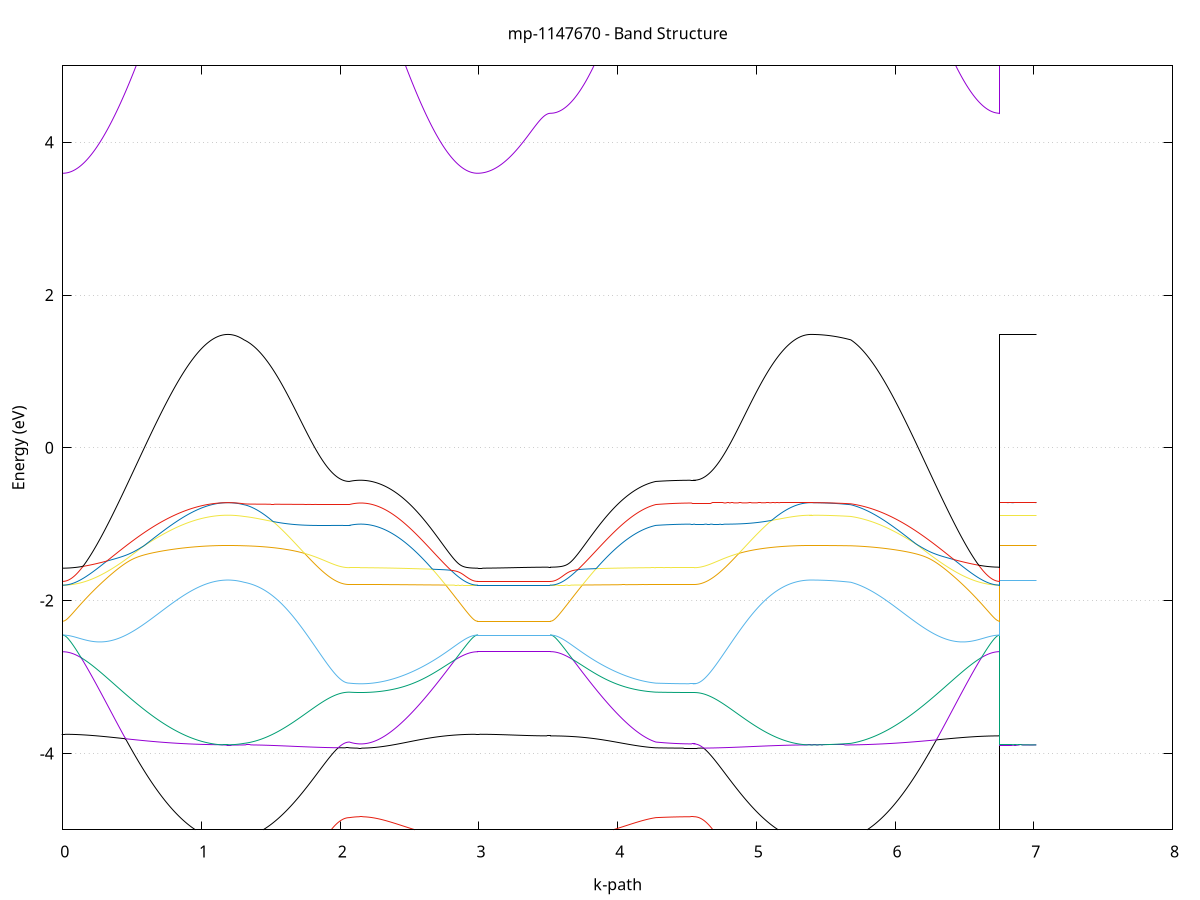 set title 'mp-1147670 - Band Structure'
set xlabel 'k-path'
set ylabel 'Energy (eV)'
set grid y
set yrange [-5:5]
set terminal png size 800,600
set output 'mp-1147670_bands_gnuplot.png'
plot '-' using 1:2 with lines notitle, '-' using 1:2 with lines notitle, '-' using 1:2 with lines notitle, '-' using 1:2 with lines notitle, '-' using 1:2 with lines notitle, '-' using 1:2 with lines notitle, '-' using 1:2 with lines notitle, '-' using 1:2 with lines notitle, '-' using 1:2 with lines notitle, '-' using 1:2 with lines notitle, '-' using 1:2 with lines notitle, '-' using 1:2 with lines notitle, '-' using 1:2 with lines notitle, '-' using 1:2 with lines notitle, '-' using 1:2 with lines notitle, '-' using 1:2 with lines notitle, '-' using 1:2 with lines notitle, '-' using 1:2 with lines notitle, '-' using 1:2 with lines notitle, '-' using 1:2 with lines notitle, '-' using 1:2 with lines notitle, '-' using 1:2 with lines notitle, '-' using 1:2 with lines notitle, '-' using 1:2 with lines notitle, '-' using 1:2 with lines notitle, '-' using 1:2 with lines notitle, '-' using 1:2 with lines notitle, '-' using 1:2 with lines notitle, '-' using 1:2 with lines notitle, '-' using 1:2 with lines notitle, '-' using 1:2 with lines notitle, '-' using 1:2 with lines notitle, '-' using 1:2 with lines notitle, '-' using 1:2 with lines notitle, '-' using 1:2 with lines notitle, '-' using 1:2 with lines notitle, '-' using 1:2 with lines notitle, '-' using 1:2 with lines notitle, '-' using 1:2 with lines notitle, '-' using 1:2 with lines notitle, '-' using 1:2 with lines notitle, '-' using 1:2 with lines notitle, '-' using 1:2 with lines notitle, '-' using 1:2 with lines notitle, '-' using 1:2 with lines notitle, '-' using 1:2 with lines notitle, '-' using 1:2 with lines notitle, '-' using 1:2 with lines notitle, '-' using 1:2 with lines notitle, '-' using 1:2 with lines notitle, '-' using 1:2 with lines notitle, '-' using 1:2 with lines notitle, '-' using 1:2 with lines notitle, '-' using 1:2 with lines notitle, '-' using 1:2 with lines notitle, '-' using 1:2 with lines notitle, '-' using 1:2 with lines notitle, '-' using 1:2 with lines notitle, '-' using 1:2 with lines notitle, '-' using 1:2 with lines notitle, '-' using 1:2 with lines notitle, '-' using 1:2 with lines notitle, '-' using 1:2 with lines notitle, '-' using 1:2 with lines notitle
0.000000 -69.687865
0.009919 -69.687865
0.019837 -69.687865
0.029756 -69.687865
0.039674 -69.687865
0.049593 -69.687865
0.059511 -69.687865
0.069430 -69.687865
0.079349 -69.687865
0.089267 -69.687865
0.099186 -69.687865
0.109104 -69.687865
0.119023 -69.687865
0.128941 -69.687865
0.138860 -69.687865
0.148779 -69.687865
0.158697 -69.687865
0.168616 -69.687965
0.178534 -69.687965
0.188453 -69.687965
0.198371 -69.687965
0.208290 -69.687965
0.218209 -69.688065
0.228127 -69.688065
0.238046 -69.688065
0.247964 -69.688165
0.257883 -69.688165
0.267801 -69.688165
0.277720 -69.688165
0.287639 -69.688165
0.297557 -69.688165
0.307476 -69.688065
0.317394 -69.688065
0.327313 -69.688065
0.337231 -69.688165
0.347150 -69.688165
0.357069 -69.688165
0.366987 -69.688165
0.376906 -69.688165
0.386824 -69.688165
0.396743 -69.688265
0.406661 -69.688165
0.416580 -69.688265
0.426499 -69.688265
0.436417 -69.688265
0.446336 -69.688265
0.456254 -69.688265
0.466173 -69.688265
0.476091 -69.688265
0.486010 -69.688265
0.495929 -69.688365
0.505847 -69.688365
0.515766 -69.688465
0.525684 -69.688565
0.535603 -69.688465
0.545521 -69.688465
0.555440 -69.688465
0.565359 -69.688465
0.575277 -69.688465
0.585196 -69.688565
0.595114 -69.688565
0.605033 -69.688565
0.614951 -69.688465
0.624870 -69.688565
0.634789 -69.688565
0.644707 -69.688565
0.654626 -69.688565
0.664544 -69.688665
0.674463 -69.688665
0.684381 -69.688665
0.694300 -69.688765
0.704219 -69.688765
0.714137 -69.688765
0.724056 -69.688765
0.733974 -69.688765
0.743893 -69.688765
0.753811 -69.688765
0.763730 -69.688765
0.773649 -69.688865
0.783567 -69.688865
0.793486 -69.688965
0.803404 -69.688865
0.813323 -69.688865
0.823241 -69.688865
0.833160 -69.688865
0.843079 -69.688865
0.852997 -69.688965
0.862916 -69.688965
0.872834 -69.688965
0.882753 -69.688965
0.892671 -69.688965
0.902590 -69.688865
0.912509 -69.688965
0.922427 -69.688965
0.932346 -69.688965
0.942264 -69.688965
0.952183 -69.688965
0.962101 -69.688965
0.972020 -69.688965
0.981939 -69.688965
0.991857 -69.688965
1.001776 -69.688965
1.011694 -69.689065
1.021613 -69.689065
1.031531 -69.689065
1.041450 -69.689065
1.051369 -69.689065
1.061287 -69.688965
1.071206 -69.688965
1.081124 -69.688965
1.091043 -69.688965
1.100961 -69.688865
1.110880 -69.688865
1.120799 -69.688865
1.130717 -69.688865
1.140636 -69.688865
1.150554 -69.688865
1.160473 -69.688865
1.170391 -69.688865
1.180310 -69.688865
1.190229 -69.688865
1.190229 -69.688865
1.199933 -69.688865
1.209637 -69.688865
1.219341 -69.688865
1.229045 -69.688865
1.238749 -69.688865
1.248453 -69.688965
1.258157 -69.688965
1.267862 -69.688965
1.277566 -69.688965
1.287270 -69.688965
1.296974 -69.688965
1.306678 -69.688865
1.306678 -69.688865
1.316669 -69.688865
1.326659 -69.688865
1.336649 -69.688865
1.346640 -69.688865
1.356630 -69.688965
1.366621 -69.688965
1.376611 -69.688965
1.386602 -69.688965
1.396592 -69.688965
1.406583 -69.688865
1.416573 -69.688865
1.426564 -69.688865
1.436554 -69.688865
1.446545 -69.688865
1.456535 -69.688865
1.466526 -69.688865
1.476516 -69.688865
1.486507 -69.688865
1.496497 -69.688865
1.506488 -69.688965
1.516478 -69.688965
1.526469 -69.688965
1.536459 -69.688965
1.546450 -69.688965
1.556440 -69.688965
1.566431 -69.688965
1.576421 -69.688965
1.586411 -69.688965
1.596402 -69.688965
1.606392 -69.688965
1.616383 -69.688965
1.626373 -69.688965
1.636364 -69.688965
1.646354 -69.688965
1.656345 -69.688965
1.666335 -69.688965
1.676326 -69.688965
1.686316 -69.688965
1.696307 -69.688965
1.706297 -69.688965
1.716288 -69.689065
1.726278 -69.689065
1.736269 -69.689065
1.746259 -69.689065
1.756250 -69.689065
1.766240 -69.689065
1.776231 -69.689065
1.786221 -69.689065
1.796212 -69.689065
1.806202 -69.689165
1.816193 -69.689165
1.826183 -69.689165
1.836174 -69.689165
1.846164 -69.689065
1.856154 -69.689065
1.866145 -69.689065
1.876135 -69.689065
1.886126 -69.689065
1.896116 -69.689065
1.906107 -69.689065
1.916097 -69.689165
1.926088 -69.689165
1.936078 -69.689165
1.946069 -69.689065
1.956059 -69.689065
1.966050 -69.689165
1.976040 -69.689165
1.986031 -69.689165
1.996021 -69.689165
2.006012 -69.689165
2.016002 -69.689165
2.025993 -69.689165
2.035983 -69.689165
2.045974 -69.689165
2.055964 -69.689165
2.065955 -69.689165
2.065955 -69.689165
2.075890 -69.689165
2.085825 -69.689065
2.095760 -69.689065
2.105695 -69.689165
2.115630 -69.689165
2.125565 -69.689065
2.135500 -69.689165
2.145435 -69.689165
2.155370 -69.689165
2.165305 -69.689165
2.175240 -69.689165
2.185175 -69.689165
2.195110 -69.689165
2.205045 -69.689065
2.214981 -69.689065
2.224916 -69.689065
2.234851 -69.689065
2.244786 -69.689065
2.254721 -69.689065
2.264656 -69.689065
2.274591 -69.689065
2.284526 -69.689065
2.294461 -69.688965
2.304396 -69.688965
2.314331 -69.688965
2.324266 -69.688965
2.334201 -69.688765
2.344136 -69.688765
2.354071 -69.688765
2.364006 -69.688865
2.373942 -69.688865
2.383877 -69.688765
2.393812 -69.688665
2.403747 -69.688665
2.413682 -69.688665
2.423617 -69.688665
2.433552 -69.688665
2.443487 -69.688565
2.453422 -69.688565
2.463357 -69.688565
2.473292 -69.688565
2.483227 -69.688565
2.493162 -69.688465
2.503097 -69.688465
2.513032 -69.688465
2.522967 -69.688465
2.532903 -69.688465
2.542838 -69.688465
2.552773 -69.688465
2.562708 -69.688565
2.572643 -69.688565
2.582578 -69.688465
2.592513 -69.688465
2.602448 -69.688465
2.612383 -69.688465
2.622318 -69.688365
2.632253 -69.688365
2.642188 -69.688365
2.652123 -69.688365
2.662058 -69.688365
2.671993 -69.688365
2.681928 -69.688465
2.691864 -69.688365
2.701799 -69.688365
2.711734 -69.688365
2.721669 -69.688265
2.731604 -69.688265
2.741539 -69.688265
2.751474 -69.688265
2.761409 -69.688165
2.771344 -69.688065
2.781279 -69.688065
2.791214 -69.688065
2.801149 -69.688065
2.811084 -69.688065
2.821019 -69.688065
2.830954 -69.687965
2.840890 -69.687965
2.850825 -69.687965
2.860760 -69.687965
2.870695 -69.687865
2.880630 -69.687865
2.890565 -69.687965
2.900500 -69.687865
2.910435 -69.687865
2.920370 -69.687865
2.930305 -69.687865
2.940240 -69.687865
2.950175 -69.687865
2.960110 -69.687865
2.970045 -69.687865
2.979980 -69.687865
2.989915 -69.687865
2.989915 -69.687865
2.999849 -69.687865
3.009783 -69.687865
3.019717 -69.687865
3.029651 -69.687865
3.039585 -69.687865
3.049519 -69.687865
3.059453 -69.687865
3.069387 -69.687865
3.079321 -69.687865
3.089255 -69.687865
3.099189 -69.687865
3.109123 -69.687865
3.119057 -69.687865
3.128991 -69.687865
3.138925 -69.687865
3.148859 -69.687865
3.158793 -69.687865
3.168727 -69.687865
3.178661 -69.687865
3.188595 -69.687865
3.198529 -69.687865
3.208463 -69.687865
3.218397 -69.687865
3.228331 -69.687965
3.238265 -69.687965
3.248199 -69.687965
3.258133 -69.687965
3.268067 -69.687965
3.278001 -69.687965
3.287935 -69.687965
3.297869 -69.687965
3.307803 -69.687965
3.317737 -69.687965
3.327671 -69.687965
3.337605 -69.687965
3.347539 -69.687965
3.357472 -69.687865
3.367406 -69.687865
3.377340 -69.687865
3.387274 -69.687865
3.397208 -69.687865
3.407142 -69.687865
3.417076 -69.687865
3.427010 -69.687865
3.436944 -69.687865
3.446878 -69.687865
3.456812 -69.687865
3.466746 -69.687865
3.476680 -69.687865
3.486614 -69.687865
3.496548 -69.687965
3.506482 -69.687965
3.516416 -69.687865
3.516416 -69.687865
3.526407 -69.687965
3.536397 -69.687965
3.546388 -69.687965
3.556378 -69.687965
3.566368 -69.687965
3.576359 -69.687965
3.586349 -69.687965
3.596340 -69.687965
3.606330 -69.687965
3.616321 -69.688065
3.626311 -69.687965
3.636302 -69.687965
3.646292 -69.687965
3.656283 -69.687965
3.666273 -69.688065
3.676264 -69.688065
3.686254 -69.688065
3.696245 -69.688065
3.706235 -69.688065
3.716226 -69.687965
3.726216 -69.687965
3.736207 -69.687965
3.746197 -69.687965
3.756188 -69.688065
3.766178 -69.688065
3.776169 -69.688065
3.786159 -69.688065
3.796150 -69.688065
3.806140 -69.688065
3.816130 -69.688165
3.826121 -69.688165
3.836111 -69.688165
3.846102 -69.688265
3.856092 -69.688365
3.866083 -69.688365
3.876073 -69.688465
3.886064 -69.688465
3.896054 -69.688465
3.906045 -69.688365
3.916035 -69.688365
3.926026 -69.688465
3.936016 -69.688465
3.946007 -69.688565
3.955997 -69.688465
3.965988 -69.688565
3.975978 -69.688565
3.985969 -69.688565
3.995959 -69.688565
4.005950 -69.688665
4.015940 -69.688665
4.025931 -69.688665
4.035921 -69.688665
4.045912 -69.688765
4.055902 -69.688865
4.065892 -69.688865
4.075883 -69.688865
4.085873 -69.688965
4.095864 -69.688965
4.105854 -69.688965
4.115845 -69.688965
4.125835 -69.688965
4.135826 -69.688965
4.145816 -69.688965
4.155807 -69.689065
4.165797 -69.689165
4.175788 -69.689165
4.185778 -69.689065
4.195769 -69.689065
4.205759 -69.689165
4.215750 -69.689165
4.225740 -69.689165
4.235731 -69.689165
4.245721 -69.689165
4.255712 -69.689165
4.265702 -69.689165
4.275693 -69.689165
4.275693 -69.689165
4.285544 -69.689165
4.295395 -69.689165
4.305246 -69.689165
4.315097 -69.689165
4.324948 -69.689165
4.334799 -69.689165
4.344650 -69.689065
4.354501 -69.689165
4.364351 -69.689165
4.374202 -69.689165
4.384053 -69.689165
4.393904 -69.689165
4.403755 -69.689165
4.413606 -69.689165
4.423457 -69.689165
4.433308 -69.689165
4.443159 -69.689165
4.453010 -69.689065
4.462861 -69.689065
4.472712 -69.689065
4.482563 -69.689065
4.492414 -69.689065
4.502265 -69.689165
4.512116 -69.689165
4.521967 -69.689165
4.531818 -69.689165
4.541669 -69.689165
4.551520 -69.689165
4.551520 -69.689165
4.561422 -69.689165
4.571323 -69.689165
4.581225 -69.689165
4.591126 -69.689165
4.601027 -69.689165
4.610929 -69.689165
4.620830 -69.689165
4.630731 -69.689165
4.640633 -69.689165
4.650534 -69.689165
4.660436 -69.689165
4.670337 -69.689165
4.680238 -69.689165
4.690140 -69.689265
4.700041 -69.689265
4.709943 -69.689165
4.719844 -69.689165
4.729745 -69.689165
4.739647 -69.689165
4.749548 -69.689165
4.759450 -69.689165
4.769351 -69.689265
4.779252 -69.689265
4.789154 -69.689165
4.799055 -69.689165
4.808957 -69.689165
4.818858 -69.689165
4.828759 -69.689165
4.838661 -69.689165
4.848562 -69.689065
4.858464 -69.689065
4.868365 -69.689065
4.878266 -69.689065
4.888168 -69.689065
4.898069 -69.689065
4.907971 -69.689065
4.917872 -69.689065
4.927773 -69.689065
4.937675 -69.689065
4.947576 -69.688965
4.957478 -69.688965
4.967379 -69.688965
4.977280 -69.688965
4.987182 -69.688965
4.997083 -69.688965
5.006985 -69.688965
5.016886 -69.688965
5.026787 -69.688965
5.036689 -69.689065
5.046590 -69.689065
5.056492 -69.689065
5.066393 -69.688965
5.076294 -69.688965
5.086196 -69.688965
5.096097 -69.688965
5.105999 -69.688965
5.115900 -69.688965
5.125801 -69.688965
5.135703 -69.688965
5.145604 -69.688965
5.155506 -69.688965
5.165407 -69.688965
5.175308 -69.688965
5.185210 -69.688965
5.195111 -69.688965
5.205013 -69.688965
5.214914 -69.688965
5.224815 -69.688965
5.234717 -69.688965
5.244618 -69.688965
5.254519 -69.688865
5.264421 -69.688965
5.274322 -69.688865
5.284224 -69.688865
5.294125 -69.688865
5.304026 -69.688965
5.313928 -69.688965
5.323829 -69.688965
5.333731 -69.688865
5.343632 -69.688965
5.353533 -69.688965
5.363435 -69.688965
5.373336 -69.688965
5.383238 -69.688965
5.393139 -69.688965
5.393139 -69.688965
5.403065 -69.688965
5.412991 -69.688965
5.422917 -69.688965
5.432843 -69.688965
5.442769 -69.688965
5.452696 -69.688965
5.462622 -69.688865
5.472548 -69.688965
5.482474 -69.688865
5.492400 -69.688965
5.502326 -69.688965
5.512252 -69.688965
5.522178 -69.688965
5.532104 -69.688965
5.542030 -69.688965
5.551956 -69.688965
5.561882 -69.688965
5.571808 -69.688965
5.581734 -69.688965
5.591661 -69.688965
5.601587 -69.688965
5.611513 -69.688965
5.621439 -69.688965
5.631365 -69.688965
5.641291 -69.688965
5.651217 -69.688965
5.661143 -69.688965
5.671069 -69.688865
5.680995 -69.688865
5.680995 -69.688865
5.690938 -69.688865
5.700880 -69.688865
5.710822 -69.688865
5.720765 -69.688865
5.730707 -69.688965
5.740650 -69.688965
5.750592 -69.688965
5.760534 -69.688965
5.770477 -69.688965
5.780419 -69.688865
5.790362 -69.688965
5.800304 -69.688865
5.810246 -69.688865
5.820189 -69.688865
5.830131 -69.688865
5.840074 -69.688865
5.850016 -69.688865
5.859958 -69.688765
5.869901 -69.688865
5.879843 -69.688765
5.889786 -69.688765
5.899728 -69.688865
5.909670 -69.688865
5.919613 -69.688865
5.929555 -69.688865
5.939498 -69.688865
5.949440 -69.688865
5.959382 -69.688965
5.969325 -69.688965
5.979267 -69.688965
5.989210 -69.688865
5.999152 -69.688865
6.009094 -69.688865
6.019037 -69.688865
6.028979 -69.688765
6.038922 -69.688865
6.048864 -69.688765
6.058806 -69.688765
6.068749 -69.688765
6.078691 -69.688765
6.088634 -69.688765
6.098576 -69.688665
6.108518 -69.688665
6.118461 -69.688665
6.128403 -69.688665
6.138346 -69.688665
6.148288 -69.688665
6.158230 -69.688665
6.168173 -69.688665
6.178115 -69.688665
6.188058 -69.688565
6.198000 -69.688465
6.207942 -69.688465
6.217885 -69.688465
6.227827 -69.688465
6.237770 -69.688465
6.247712 -69.688365
6.257654 -69.688365
6.267597 -69.688365
6.277539 -69.688365
6.287482 -69.688365
6.297424 -69.688365
6.307366 -69.688365
6.317309 -69.688365
6.327251 -69.688365
6.337194 -69.688265
6.347136 -69.688165
6.357078 -69.688165
6.367021 -69.688165
6.376963 -69.688165
6.386906 -69.688165
6.396848 -69.688165
6.406790 -69.688065
6.416733 -69.688165
6.426675 -69.688165
6.436618 -69.688165
6.446560 -69.688065
6.456502 -69.688065
6.466445 -69.688065
6.476387 -69.688065
6.486330 -69.688065
6.496272 -69.688065
6.506214 -69.688065
6.516157 -69.688065
6.526099 -69.688065
6.536042 -69.688065
6.545984 -69.687965
6.555926 -69.687965
6.565869 -69.687965
6.575811 -69.687965
6.585754 -69.687965
6.595696 -69.687965
6.605638 -69.687965
6.615581 -69.687865
6.625523 -69.687865
6.635466 -69.687965
6.645408 -69.687965
6.655350 -69.687865
6.665293 -69.687865
6.675235 -69.687865
6.685178 -69.687965
6.695120 -69.687965
6.705062 -69.687965
6.715005 -69.687865
6.724947 -69.687965
6.734890 -69.687965
6.744832 -69.687965
6.754774 -69.687865
6.754774 -69.688865
6.764524 -69.688865
6.774274 -69.688865
6.784024 -69.688865
6.793774 -69.688865
6.803524 -69.688865
6.813274 -69.688865
6.823024 -69.688865
6.832774 -69.688865
6.842525 -69.688865
6.852275 -69.688865
6.862025 -69.688865
6.871775 -69.688865
6.881525 -69.688865
6.891275 -69.688865
6.901025 -69.688865
6.910775 -69.688865
6.920525 -69.688865
6.930275 -69.688865
6.940025 -69.688865
6.949775 -69.688965
6.959525 -69.688965
6.969275 -69.688965
6.979025 -69.688965
6.988775 -69.688965
6.998525 -69.688965
7.008275 -69.688965
7.018025 -69.688965
e
0.000000 -69.687865
0.009919 -69.687865
0.019837 -69.687865
0.029756 -69.687865
0.039674 -69.687865
0.049593 -69.687865
0.059511 -69.687865
0.069430 -69.687865
0.079349 -69.687865
0.089267 -69.687865
0.099186 -69.687765
0.109104 -69.687865
0.119023 -69.687865
0.128941 -69.687865
0.138860 -69.687865
0.148779 -69.687865
0.158697 -69.687865
0.168616 -69.687965
0.178534 -69.687965
0.188453 -69.687965
0.198371 -69.687965
0.208290 -69.687965
0.218209 -69.687965
0.228127 -69.687965
0.238046 -69.688065
0.247964 -69.688065
0.257883 -69.688065
0.267801 -69.688065
0.277720 -69.687965
0.287639 -69.687965
0.297557 -69.688065
0.307476 -69.688065
0.317394 -69.688065
0.327313 -69.688065
0.337231 -69.688065
0.347150 -69.688065
0.357069 -69.688065
0.366987 -69.688165
0.376906 -69.688165
0.386824 -69.688165
0.396743 -69.688165
0.406661 -69.688165
0.416580 -69.688165
0.426499 -69.688265
0.436417 -69.688265
0.446336 -69.688165
0.456254 -69.688265
0.466173 -69.688265
0.476091 -69.688265
0.486010 -69.688265
0.495929 -69.688265
0.505847 -69.688365
0.515766 -69.688365
0.525684 -69.688465
0.535603 -69.688465
0.545521 -69.688365
0.555440 -69.688365
0.565359 -69.688465
0.575277 -69.688365
0.585196 -69.688465
0.595114 -69.688465
0.605033 -69.688465
0.614951 -69.688465
0.624870 -69.688465
0.634789 -69.688465
0.644707 -69.688465
0.654626 -69.688565
0.664544 -69.688565
0.674463 -69.688565
0.684381 -69.688565
0.694300 -69.688665
0.704219 -69.688665
0.714137 -69.688665
0.724056 -69.688765
0.733974 -69.688765
0.743893 -69.688765
0.753811 -69.688765
0.763730 -69.688765
0.773649 -69.688765
0.783567 -69.688765
0.793486 -69.688865
0.803404 -69.688865
0.813323 -69.688865
0.823241 -69.688765
0.833160 -69.688765
0.843079 -69.688865
0.852997 -69.688865
0.862916 -69.688865
0.872834 -69.688865
0.882753 -69.688865
0.892671 -69.688865
0.902590 -69.688865
0.912509 -69.688865
0.922427 -69.688865
0.932346 -69.688865
0.942264 -69.688865
0.952183 -69.688865
0.962101 -69.688865
0.972020 -69.688865
0.981939 -69.688865
0.991857 -69.688865
1.001776 -69.688865
1.011694 -69.688865
1.021613 -69.688965
1.031531 -69.688965
1.041450 -69.688965
1.051369 -69.688965
1.061287 -69.688965
1.071206 -69.688865
1.081124 -69.688865
1.091043 -69.688865
1.100961 -69.688865
1.110880 -69.688865
1.120799 -69.688865
1.130717 -69.688865
1.140636 -69.688865
1.150554 -69.688765
1.160473 -69.688865
1.170391 -69.688765
1.180310 -69.688765
1.190229 -69.688765
1.190229 -69.688765
1.199933 -69.688765
1.209637 -69.688765
1.219341 -69.688765
1.229045 -69.688765
1.238749 -69.688765
1.248453 -69.688765
1.258157 -69.688765
1.267862 -69.688765
1.277566 -69.688765
1.287270 -69.688765
1.296974 -69.688865
1.306678 -69.688865
1.306678 -69.688865
1.316669 -69.688865
1.326659 -69.688765
1.336649 -69.688765
1.346640 -69.688765
1.356630 -69.688765
1.366621 -69.688765
1.376611 -69.688865
1.386602 -69.688765
1.396592 -69.688865
1.406583 -69.688765
1.416573 -69.688865
1.426564 -69.688865
1.436554 -69.688865
1.446545 -69.688865
1.456535 -69.688865
1.466526 -69.688865
1.476516 -69.688765
1.486507 -69.688665
1.496497 -69.688665
1.506488 -69.688665
1.516478 -69.688665
1.526469 -69.688765
1.536459 -69.688665
1.546450 -69.688765
1.556440 -69.688765
1.566431 -69.688765
1.576421 -69.688765
1.586411 -69.688765
1.596402 -69.688765
1.606392 -69.688665
1.616383 -69.688665
1.626373 -69.688565
1.636364 -69.688465
1.646354 -69.688465
1.656345 -69.688465
1.666335 -69.688465
1.676326 -69.688465
1.686316 -69.688465
1.696307 -69.688365
1.706297 -69.688365
1.716288 -69.688265
1.726278 -69.688265
1.736269 -69.688265
1.746259 -69.688265
1.756250 -69.688165
1.766240 -69.688165
1.776231 -69.688165
1.786221 -69.688165
1.796212 -69.688165
1.806202 -69.688265
1.816193 -69.688265
1.826183 -69.688165
1.836174 -69.688165
1.846164 -69.688165
1.856154 -69.688165
1.866145 -69.688165
1.876135 -69.688165
1.886126 -69.688065
1.896116 -69.688065
1.906107 -69.687965
1.916097 -69.687965
1.926088 -69.687965
1.936078 -69.687965
1.946069 -69.687965
1.956059 -69.687965
1.966050 -69.687965
1.976040 -69.687965
1.986031 -69.687865
1.996021 -69.687865
2.006012 -69.687865
2.016002 -69.687865
2.025993 -69.687865
2.035983 -69.687965
2.045974 -69.687965
2.055964 -69.687865
2.065955 -69.687965
2.065955 -69.687965
2.075890 -69.687965
2.085825 -69.687965
2.095760 -69.687965
2.105695 -69.687965
2.115630 -69.687965
2.125565 -69.687965
2.135500 -69.687865
2.145435 -69.687865
2.155370 -69.687865
2.165305 -69.687865
2.175240 -69.687865
2.185175 -69.687865
2.195110 -69.687965
2.205045 -69.687865
2.214981 -69.687865
2.224916 -69.687865
2.234851 -69.687865
2.244786 -69.687865
2.254721 -69.687865
2.264656 -69.687965
2.274591 -69.687965
2.284526 -69.687865
2.294461 -69.687865
2.304396 -69.687865
2.314331 -69.687865
2.324266 -69.687865
2.334201 -69.687865
2.344136 -69.687865
2.354071 -69.687865
2.364006 -69.687865
2.373942 -69.687865
2.383877 -69.687865
2.393812 -69.687865
2.403747 -69.687865
2.413682 -69.687865
2.423617 -69.687865
2.433552 -69.687865
2.443487 -69.687865
2.453422 -69.687865
2.463357 -69.687865
2.473292 -69.687865
2.483227 -69.687865
2.493162 -69.687865
2.503097 -69.687865
2.513032 -69.687765
2.522967 -69.687765
2.532903 -69.687765
2.542838 -69.687765
2.552773 -69.687765
2.562708 -69.687765
2.572643 -69.687865
2.582578 -69.687865
2.592513 -69.687865
2.602448 -69.687865
2.612383 -69.687865
2.622318 -69.687865
2.632253 -69.687865
2.642188 -69.687865
2.652123 -69.687865
2.662058 -69.687865
2.671993 -69.687865
2.681928 -69.687865
2.691864 -69.687865
2.701799 -69.687865
2.711734 -69.687865
2.721669 -69.687865
2.731604 -69.687865
2.741539 -69.687865
2.751474 -69.687865
2.761409 -69.687865
2.771344 -69.687865
2.781279 -69.687865
2.791214 -69.687865
2.801149 -69.687865
2.811084 -69.687865
2.821019 -69.687865
2.830954 -69.687865
2.840890 -69.687865
2.850825 -69.687865
2.860760 -69.687865
2.870695 -69.687865
2.880630 -69.687865
2.890565 -69.687865
2.900500 -69.687865
2.910435 -69.687865
2.920370 -69.687865
2.930305 -69.687865
2.940240 -69.687865
2.950175 -69.687865
2.960110 -69.687865
2.970045 -69.687865
2.979980 -69.687865
2.989915 -69.687865
2.989915 -69.687865
2.999849 -69.687865
3.009783 -69.687865
3.019717 -69.687865
3.029651 -69.687865
3.039585 -69.687865
3.049519 -69.687865
3.059453 -69.687865
3.069387 -69.687865
3.079321 -69.687865
3.089255 -69.687865
3.099189 -69.687865
3.109123 -69.687865
3.119057 -69.687865
3.128991 -69.687865
3.138925 -69.687865
3.148859 -69.687865
3.158793 -69.687865
3.168727 -69.687865
3.178661 -69.687865
3.188595 -69.687865
3.198529 -69.687865
3.208463 -69.687865
3.218397 -69.687865
3.228331 -69.687965
3.238265 -69.687965
3.248199 -69.687965
3.258133 -69.687965
3.268067 -69.687965
3.278001 -69.687965
3.287935 -69.687965
3.297869 -69.687965
3.307803 -69.687965
3.317737 -69.687965
3.327671 -69.687965
3.337605 -69.687965
3.347539 -69.687965
3.357472 -69.687865
3.367406 -69.687865
3.377340 -69.687865
3.387274 -69.687865
3.397208 -69.687865
3.407142 -69.687865
3.417076 -69.687865
3.427010 -69.687865
3.436944 -69.687865
3.446878 -69.687865
3.456812 -69.687865
3.466746 -69.687865
3.476680 -69.687865
3.486614 -69.687865
3.496548 -69.687965
3.506482 -69.687965
3.516416 -69.687865
3.516416 -69.687865
3.526407 -69.687965
3.536397 -69.687965
3.546388 -69.687865
3.556378 -69.687865
3.566368 -69.687865
3.576359 -69.687865
3.586349 -69.687865
3.596340 -69.687965
3.606330 -69.687965
3.616321 -69.687965
3.626311 -69.687965
3.636302 -69.687965
3.646292 -69.687965
3.656283 -69.687965
3.666273 -69.687965
3.676264 -69.687965
3.686254 -69.687965
3.696245 -69.687965
3.706235 -69.687865
3.716226 -69.687865
3.726216 -69.687865
3.736207 -69.687865
3.746197 -69.687865
3.756188 -69.687865
3.766178 -69.687865
3.776169 -69.687865
3.786159 -69.687865
3.796150 -69.687865
3.806140 -69.687865
3.816130 -69.687865
3.826121 -69.687865
3.836111 -69.687865
3.846102 -69.687865
3.856092 -69.687865
3.866083 -69.687865
3.876073 -69.687865
3.886064 -69.687865
3.896054 -69.687865
3.906045 -69.687865
3.916035 -69.687865
3.926026 -69.687865
3.936016 -69.687865
3.946007 -69.687865
3.955997 -69.687765
3.965988 -69.687865
3.975978 -69.687865
3.985969 -69.687865
3.995959 -69.687865
4.005950 -69.687865
4.015940 -69.687865
4.025931 -69.687865
4.035921 -69.687865
4.045912 -69.687865
4.055902 -69.687865
4.065892 -69.687865
4.075883 -69.687965
4.085873 -69.687965
4.095864 -69.687965
4.105854 -69.687965
4.115845 -69.687965
4.125835 -69.687965
4.135826 -69.687965
4.145816 -69.687965
4.155807 -69.687965
4.165797 -69.687965
4.175788 -69.687965
4.185778 -69.687965
4.195769 -69.687965
4.205759 -69.687965
4.215750 -69.687965
4.225740 -69.687965
4.235731 -69.687965
4.245721 -69.687865
4.255712 -69.687865
4.265702 -69.687865
4.275693 -69.687965
4.275693 -69.687965
4.285544 -69.687965
4.295395 -69.687965
4.305246 -69.687965
4.315097 -69.687865
4.324948 -69.687865
4.334799 -69.687865
4.344650 -69.687865
4.354501 -69.687865
4.364351 -69.687865
4.374202 -69.687865
4.384053 -69.687865
4.393904 -69.687865
4.403755 -69.687865
4.413606 -69.687765
4.423457 -69.687765
4.433308 -69.687765
4.443159 -69.687765
4.453010 -69.687765
4.462861 -69.687765
4.472712 -69.687765
4.482563 -69.687765
4.492414 -69.687765
4.502265 -69.687765
4.512116 -69.687765
4.521967 -69.687765
4.531818 -69.687765
4.541669 -69.687765
4.551520 -69.687765
4.551520 -69.687765
4.561422 -69.687865
4.571323 -69.687865
4.581225 -69.687865
4.591126 -69.687865
4.601027 -69.687865
4.610929 -69.687865
4.620830 -69.687865
4.630731 -69.687865
4.640633 -69.687865
4.650534 -69.687865
4.660436 -69.687865
4.670337 -69.687865
4.680238 -69.687965
4.690140 -69.687965
4.700041 -69.688065
4.709943 -69.688065
4.719844 -69.688065
4.729745 -69.688065
4.739647 -69.688165
4.749548 -69.688165
4.759450 -69.688265
4.769351 -69.688265
4.779252 -69.688265
4.789154 -69.688265
4.799055 -69.688265
4.808957 -69.688265
4.818858 -69.688265
4.828759 -69.688265
4.838661 -69.688265
4.848562 -69.688265
4.858464 -69.688265
4.868365 -69.688365
4.878266 -69.688365
4.888168 -69.688365
4.898069 -69.688365
4.907971 -69.688365
4.917872 -69.688365
4.927773 -69.688465
4.937675 -69.688465
4.947576 -69.688465
4.957478 -69.688465
4.967379 -69.688465
4.977280 -69.688465
4.987182 -69.688565
4.997083 -69.688465
5.006985 -69.688565
5.016886 -69.688565
5.026787 -69.688565
5.036689 -69.688665
5.046590 -69.688665
5.056492 -69.688665
5.066393 -69.688665
5.076294 -69.688665
5.086196 -69.688765
5.096097 -69.688765
5.105999 -69.688765
5.115900 -69.688765
5.125801 -69.688765
5.135703 -69.688765
5.145604 -69.688765
5.155506 -69.688765
5.165407 -69.688865
5.175308 -69.688865
5.185210 -69.688865
5.195111 -69.688865
5.205013 -69.688865
5.214914 -69.688865
5.224815 -69.688865
5.234717 -69.688865
5.244618 -69.688865
5.254519 -69.688865
5.264421 -69.688865
5.274322 -69.688865
5.284224 -69.688865
5.294125 -69.688865
5.304026 -69.688865
5.313928 -69.688865
5.323829 -69.688865
5.333731 -69.688865
5.343632 -69.688865
5.353533 -69.688865
5.363435 -69.688865
5.373336 -69.688965
5.383238 -69.688965
5.393139 -69.688965
5.393139 -69.688965
5.403065 -69.688965
5.412991 -69.688965
5.422917 -69.688965
5.432843 -69.688965
5.442769 -69.688965
5.452696 -69.688965
5.462622 -69.688865
5.472548 -69.688865
5.482474 -69.688865
5.492400 -69.688865
5.502326 -69.688865
5.512252 -69.688865
5.522178 -69.688865
5.532104 -69.688865
5.542030 -69.688865
5.551956 -69.688865
5.561882 -69.688865
5.571808 -69.688865
5.581734 -69.688865
5.591661 -69.688765
5.601587 -69.688765
5.611513 -69.688765
5.621439 -69.688765
5.631365 -69.688765
5.641291 -69.688865
5.651217 -69.688865
5.661143 -69.688865
5.671069 -69.688865
5.680995 -69.688865
5.680995 -69.688865
5.690938 -69.688865
5.700880 -69.688865
5.710822 -69.688865
5.720765 -69.688865
5.730707 -69.688865
5.740650 -69.688865
5.750592 -69.688865
5.760534 -69.688865
5.770477 -69.688865
5.780419 -69.688865
5.790362 -69.688865
5.800304 -69.688865
5.810246 -69.688865
5.820189 -69.688865
5.830131 -69.688865
5.840074 -69.688865
5.850016 -69.688765
5.859958 -69.688765
5.869901 -69.688865
5.879843 -69.688765
5.889786 -69.688765
5.899728 -69.688765
5.909670 -69.688765
5.919613 -69.688765
5.929555 -69.688765
5.939498 -69.688765
5.949440 -69.688865
5.959382 -69.688865
5.969325 -69.688865
5.979267 -69.688865
5.989210 -69.688865
5.999152 -69.688765
6.009094 -69.688765
6.019037 -69.688765
6.028979 -69.688765
6.038922 -69.688765
6.048864 -69.688665
6.058806 -69.688665
6.068749 -69.688665
6.078691 -69.688665
6.088634 -69.688665
6.098576 -69.688565
6.108518 -69.688565
6.118461 -69.688565
6.128403 -69.688565
6.138346 -69.688565
6.148288 -69.688565
6.158230 -69.688565
6.168173 -69.688565
6.178115 -69.688565
6.188058 -69.688565
6.198000 -69.688465
6.207942 -69.688465
6.217885 -69.688465
6.227827 -69.688465
6.237770 -69.688365
6.247712 -69.688365
6.257654 -69.688365
6.267597 -69.688365
6.277539 -69.688365
6.287482 -69.688365
6.297424 -69.688365
6.307366 -69.688365
6.317309 -69.688365
6.327251 -69.688365
6.337194 -69.688265
6.347136 -69.688165
6.357078 -69.688165
6.367021 -69.688165
6.376963 -69.688165
6.386906 -69.688065
6.396848 -69.688065
6.406790 -69.688065
6.416733 -69.688065
6.426675 -69.688065
6.436618 -69.688065
6.446560 -69.688065
6.456502 -69.688065
6.466445 -69.687965
6.476387 -69.687965
6.486330 -69.687965
6.496272 -69.687965
6.506214 -69.687965
6.516157 -69.687965
6.526099 -69.687965
6.536042 -69.687865
6.545984 -69.687965
6.555926 -69.687965
6.565869 -69.687965
6.575811 -69.687865
6.585754 -69.687865
6.595696 -69.687865
6.605638 -69.687865
6.615581 -69.687865
6.625523 -69.687865
6.635466 -69.687865
6.645408 -69.687865
6.655350 -69.687865
6.665293 -69.687865
6.675235 -69.687865
6.685178 -69.687865
6.695120 -69.687865
6.705062 -69.687865
6.715005 -69.687865
6.724947 -69.687965
6.734890 -69.687965
6.744832 -69.687965
6.754774 -69.687865
6.754774 -69.688765
6.764524 -69.688765
6.774274 -69.688765
6.784024 -69.688765
6.793774 -69.688765
6.803524 -69.688865
6.813274 -69.688765
6.823024 -69.688765
6.832774 -69.688765
6.842525 -69.688765
6.852275 -69.688765
6.862025 -69.688765
6.871775 -69.688765
6.881525 -69.688765
6.891275 -69.688765
6.901025 -69.688765
6.910775 -69.688765
6.920525 -69.688765
6.930275 -69.688765
6.940025 -69.688865
6.949775 -69.688865
6.959525 -69.688965
6.969275 -69.688965
6.979025 -69.688965
6.988775 -69.688965
6.998525 -69.688965
7.008275 -69.688965
7.018025 -69.688965
e
0.000000 -68.828265
0.009919 -68.828165
0.019837 -68.828165
0.029756 -68.828065
0.039674 -68.828165
0.049593 -68.828165
0.059511 -68.828165
0.069430 -68.828165
0.079349 -68.828165
0.089267 -68.828165
0.099186 -68.828165
0.109104 -68.828165
0.119023 -68.828165
0.128941 -68.828165
0.138860 -68.828065
0.148779 -68.828065
0.158697 -68.828065
0.168616 -68.828165
0.178534 -68.828165
0.188453 -68.828165
0.198371 -68.828165
0.208290 -68.828165
0.218209 -68.828165
0.228127 -68.828165
0.238046 -68.828165
0.247964 -68.828165
0.257883 -68.828165
0.267801 -68.828165
0.277720 -68.828165
0.287639 -68.828065
0.297557 -68.828165
0.307476 -68.828165
0.317394 -68.828165
0.327313 -68.828165
0.337231 -68.828165
0.347150 -68.828165
0.357069 -68.828165
0.366987 -68.828165
0.376906 -68.828165
0.386824 -68.828165
0.396743 -68.828165
0.406661 -68.828165
0.416580 -68.828165
0.426499 -68.828165
0.436417 -68.828165
0.446336 -68.828165
0.456254 -68.828165
0.466173 -68.828165
0.476091 -68.828165
0.486010 -68.828165
0.495929 -68.828165
0.505847 -68.828165
0.515766 -68.828165
0.525684 -68.828165
0.535603 -68.828165
0.545521 -68.828165
0.555440 -68.828165
0.565359 -68.828165
0.575277 -68.828065
0.585196 -68.828065
0.595114 -68.828065
0.605033 -68.828065
0.614951 -68.828065
0.624870 -68.828065
0.634789 -68.828065
0.644707 -68.828065
0.654626 -68.828065
0.664544 -68.828065
0.674463 -68.828165
0.684381 -68.828165
0.694300 -68.828165
0.704219 -68.828165
0.714137 -68.828165
0.724056 -68.828165
0.733974 -68.828165
0.743893 -68.828165
0.753811 -68.828165
0.763730 -68.828165
0.773649 -68.828165
0.783567 -68.828165
0.793486 -68.828165
0.803404 -68.828165
0.813323 -68.828165
0.823241 -68.828165
0.833160 -68.828165
0.843079 -68.828165
0.852997 -68.828165
0.862916 -68.828165
0.872834 -68.828165
0.882753 -68.828165
0.892671 -68.828165
0.902590 -68.828165
0.912509 -68.828165
0.922427 -68.828265
0.932346 -68.828265
0.942264 -68.828265
0.952183 -68.828265
0.962101 -68.828265
0.972020 -68.828265
0.981939 -68.828265
0.991857 -68.828265
1.001776 -68.828265
1.011694 -68.828165
1.021613 -68.828265
1.031531 -68.828165
1.041450 -68.828165
1.051369 -68.828165
1.061287 -68.828165
1.071206 -68.828165
1.081124 -68.828165
1.091043 -68.828265
1.100961 -68.828265
1.110880 -68.828265
1.120799 -68.828165
1.130717 -68.828165
1.140636 -68.828165
1.150554 -68.828165
1.160473 -68.828165
1.170391 -68.828165
1.180310 -68.828165
1.190229 -68.828165
1.190229 -68.828165
1.199933 -68.828165
1.209637 -68.828165
1.219341 -68.828165
1.229045 -68.828165
1.238749 -68.828165
1.248453 -68.828165
1.258157 -68.828265
1.267862 -68.828265
1.277566 -68.828265
1.287270 -68.828265
1.296974 -68.828265
1.306678 -68.828165
1.306678 -68.828165
1.316669 -68.828165
1.326659 -68.828165
1.336649 -68.828165
1.346640 -68.828165
1.356630 -68.828165
1.366621 -68.828165
1.376611 -68.828165
1.386602 -68.828165
1.396592 -68.828165
1.406583 -68.828065
1.416573 -68.828165
1.426564 -68.828165
1.436554 -68.828065
1.446545 -68.828065
1.456535 -68.828165
1.466526 -68.828165
1.476516 -68.828165
1.486507 -68.828065
1.496497 -68.828065
1.506488 -68.828065
1.516478 -68.828065
1.526469 -68.828065
1.536459 -68.828065
1.546450 -68.828065
1.556440 -68.828165
1.566431 -68.828165
1.576421 -68.828165
1.586411 -68.828165
1.596402 -68.828165
1.606392 -68.828165
1.616383 -68.828165
1.626373 -68.828165
1.636364 -68.828165
1.646354 -68.828165
1.656345 -68.828165
1.666335 -68.828165
1.676326 -68.828165
1.686316 -68.828165
1.696307 -68.828165
1.706297 -68.828165
1.716288 -68.828065
1.726278 -68.828065
1.736269 -68.828065
1.746259 -68.828165
1.756250 -68.828165
1.766240 -68.828165
1.776231 -68.828165
1.786221 -68.828165
1.796212 -68.828165
1.806202 -68.828165
1.816193 -68.828165
1.826183 -68.828165
1.836174 -68.828165
1.846164 -68.828165
1.856154 -68.828165
1.866145 -68.828165
1.876135 -68.828165
1.886126 -68.828165
1.896116 -68.828165
1.906107 -68.828165
1.916097 -68.828165
1.926088 -68.828165
1.936078 -68.828265
1.946069 -68.828265
1.956059 -68.828265
1.966050 -68.828265
1.976040 -68.828265
1.986031 -68.828265
1.996021 -68.828265
2.006012 -68.828265
2.016002 -68.828265
2.025993 -68.828165
2.035983 -68.828265
2.045974 -68.828265
2.055964 -68.828265
2.065955 -68.828265
2.065955 -68.828265
2.075890 -68.828265
2.085825 -68.828265
2.095760 -68.828265
2.105695 -68.828165
2.115630 -68.828165
2.125565 -68.828165
2.135500 -68.828165
2.145435 -68.828165
2.155370 -68.828165
2.165305 -68.828165
2.175240 -68.828165
2.185175 -68.828165
2.195110 -68.828165
2.205045 -68.828065
2.214981 -68.828065
2.224916 -68.828065
2.234851 -68.828065
2.244786 -68.828065
2.254721 -68.828065
2.264656 -68.828065
2.274591 -68.828065
2.284526 -68.828065
2.294461 -68.828065
2.304396 -68.828065
2.314331 -68.828065
2.324266 -68.828065
2.334201 -68.827965
2.344136 -68.827965
2.354071 -68.827965
2.364006 -68.828065
2.373942 -68.828065
2.383877 -68.828065
2.393812 -68.828065
2.403747 -68.828065
2.413682 -68.828065
2.423617 -68.828065
2.433552 -68.828065
2.443487 -68.828065
2.453422 -68.828065
2.463357 -68.828065
2.473292 -68.828065
2.483227 -68.828065
2.493162 -68.828065
2.503097 -68.828065
2.513032 -68.828065
2.522967 -68.828065
2.532903 -68.828065
2.542838 -68.828065
2.552773 -68.828065
2.562708 -68.828065
2.572643 -68.828065
2.582578 -68.828165
2.592513 -68.828165
2.602448 -68.828165
2.612383 -68.828165
2.622318 -68.828165
2.632253 -68.828165
2.642188 -68.828165
2.652123 -68.828165
2.662058 -68.828165
2.671993 -68.828165
2.681928 -68.828265
2.691864 -68.828265
2.701799 -68.828265
2.711734 -68.828265
2.721669 -68.828165
2.731604 -68.828165
2.741539 -68.828165
2.751474 -68.828165
2.761409 -68.828165
2.771344 -68.828165
2.781279 -68.828165
2.791214 -68.828165
2.801149 -68.828165
2.811084 -68.828165
2.821019 -68.828165
2.830954 -68.828165
2.840890 -68.828165
2.850825 -68.828165
2.860760 -68.828165
2.870695 -68.828165
2.880630 -68.828165
2.890565 -68.828165
2.900500 -68.828165
2.910435 -68.828165
2.920370 -68.828165
2.930305 -68.828165
2.940240 -68.828165
2.950175 -68.828065
2.960110 -68.828065
2.970045 -68.828165
2.979980 -68.828265
2.989915 -68.828265
2.989915 -68.828265
2.999849 -68.828165
3.009783 -68.828065
3.019717 -68.828165
3.029651 -68.828165
3.039585 -68.828165
3.049519 -68.828165
3.059453 -68.828165
3.069387 -68.828165
3.079321 -68.828165
3.089255 -68.828165
3.099189 -68.828065
3.109123 -68.828065
3.119057 -68.828065
3.128991 -68.828165
3.138925 -68.828265
3.148859 -68.828265
3.158793 -68.828265
3.168727 -68.828265
3.178661 -68.828265
3.188595 -68.828265
3.198529 -68.828165
3.208463 -68.828165
3.218397 -68.828165
3.228331 -68.828265
3.238265 -68.828265
3.248199 -68.828265
3.258133 -68.828265
3.268067 -68.828265
3.278001 -68.828265
3.287935 -68.828265
3.297869 -68.828265
3.307803 -68.828265
3.317737 -68.828265
3.327671 -68.828265
3.337605 -68.828265
3.347539 -68.828265
3.357472 -68.828165
3.367406 -68.828165
3.377340 -68.828165
3.387274 -68.828265
3.397208 -68.828265
3.407142 -68.828265
3.417076 -68.828265
3.427010 -68.828265
3.436944 -68.828265
3.446878 -68.828165
3.456812 -68.828165
3.466746 -68.828165
3.476680 -68.828165
3.486614 -68.828165
3.496548 -68.828265
3.506482 -68.828165
3.516416 -68.828065
3.516416 -68.828065
3.526407 -68.828165
3.536397 -68.828165
3.546388 -68.828165
3.556378 -68.828165
3.566368 -68.828165
3.576359 -68.828165
3.586349 -68.828165
3.596340 -68.828265
3.606330 -68.828265
3.616321 -68.828265
3.626311 -68.828165
3.636302 -68.828265
3.646292 -68.828265
3.656283 -68.828265
3.666273 -68.828265
3.676264 -68.828165
3.686254 -68.828265
3.696245 -68.828265
3.706235 -68.828265
3.716226 -68.828165
3.726216 -68.828165
3.736207 -68.828165
3.746197 -68.828165
3.756188 -68.828165
3.766178 -68.828165
3.776169 -68.828165
3.786159 -68.828165
3.796150 -68.828165
3.806140 -68.828165
3.816130 -68.828165
3.826121 -68.828165
3.836111 -68.828165
3.846102 -68.828165
3.856092 -68.828165
3.866083 -68.828165
3.876073 -68.828165
3.886064 -68.828165
3.896054 -68.828165
3.906045 -68.828165
3.916035 -68.828165
3.926026 -68.828165
3.936016 -68.828165
3.946007 -68.828165
3.955997 -68.828165
3.965988 -68.828165
3.975978 -68.828265
3.985969 -68.828265
3.995959 -68.828265
4.005950 -68.828265
4.015940 -68.828265
4.025931 -68.828165
4.035921 -68.828165
4.045912 -68.828265
4.055902 -68.828265
4.065892 -68.828265
4.075883 -68.828265
4.085873 -68.828265
4.095864 -68.828265
4.105854 -68.828265
4.115845 -68.828265
4.125835 -68.828265
4.135826 -68.828265
4.145816 -68.828265
4.155807 -68.828265
4.165797 -68.828265
4.175788 -68.828265
4.185778 -68.828265
4.195769 -68.828265
4.205759 -68.828265
4.215750 -68.828265
4.225740 -68.828265
4.235731 -68.828365
4.245721 -68.828265
4.255712 -68.828265
4.265702 -68.828265
4.275693 -68.828265
4.275693 -68.828265
4.285544 -68.828265
4.295395 -68.828265
4.305246 -68.828265
4.315097 -68.828265
4.324948 -68.828265
4.334799 -68.828265
4.344650 -68.828165
4.354501 -68.828165
4.364351 -68.828165
4.374202 -68.828165
4.384053 -68.828165
4.393904 -68.828165
4.403755 -68.828165
4.413606 -68.828165
4.423457 -68.828065
4.433308 -68.828165
4.443159 -68.828065
4.453010 -68.828165
4.462861 -68.828165
4.472712 -68.828165
4.482563 -68.828165
4.492414 -68.828165
4.502265 -68.828165
4.512116 -68.828165
4.521967 -68.828165
4.531818 -68.828165
4.541669 -68.828165
4.551520 -68.828165
4.551520 -68.828165
4.561422 -68.828165
4.571323 -68.828165
4.581225 -68.828165
4.591126 -68.828165
4.601027 -68.828165
4.610929 -68.828165
4.620830 -68.828165
4.630731 -68.828165
4.640633 -68.828165
4.650534 -68.828165
4.660436 -68.828165
4.670337 -68.828165
4.680238 -68.828165
4.690140 -68.828165
4.700041 -68.828165
4.709943 -68.828165
4.719844 -68.828265
4.729745 -68.828265
4.739647 -68.828265
4.749548 -68.828265
4.759450 -68.828265
4.769351 -68.828265
4.779252 -68.828265
4.789154 -68.828265
4.799055 -68.828265
4.808957 -68.828265
4.818858 -68.828265
4.828759 -68.828165
4.838661 -68.828265
4.848562 -68.828165
4.858464 -68.828165
4.868365 -68.828165
4.878266 -68.828165
4.888168 -68.828165
4.898069 -68.828165
4.907971 -68.828165
4.917872 -68.828165
4.927773 -68.828165
4.937675 -68.828165
4.947576 -68.828165
4.957478 -68.828165
4.967379 -68.828165
4.977280 -68.828165
4.987182 -68.828165
4.997083 -68.828165
5.006985 -68.828165
5.016886 -68.828165
5.026787 -68.828165
5.036689 -68.828165
5.046590 -68.828165
5.056492 -68.828165
5.066393 -68.828065
5.076294 -68.828065
5.086196 -68.828065
5.096097 -68.828065
5.105999 -68.828065
5.115900 -68.828065
5.125801 -68.828065
5.135703 -68.828065
5.145604 -68.828065
5.155506 -68.828165
5.165407 -68.828165
5.175308 -68.828165
5.185210 -68.828165
5.195111 -68.828165
5.205013 -68.828165
5.214914 -68.828165
5.224815 -68.828165
5.234717 -68.828165
5.244618 -68.828165
5.254519 -68.828165
5.264421 -68.828165
5.274322 -68.828165
5.284224 -68.828165
5.294125 -68.828165
5.304026 -68.828165
5.313928 -68.828165
5.323829 -68.828165
5.333731 -68.828165
5.343632 -68.828165
5.353533 -68.828265
5.363435 -68.828265
5.373336 -68.828265
5.383238 -68.828265
5.393139 -68.828265
5.393139 -68.828265
5.403065 -68.828265
5.412991 -68.828265
5.422917 -68.828265
5.432843 -68.828165
5.442769 -68.828165
5.452696 -68.828165
5.462622 -68.828165
5.472548 -68.828165
5.482474 -68.828065
5.492400 -68.828065
5.502326 -68.828065
5.512252 -68.828065
5.522178 -68.828065
5.532104 -68.828065
5.542030 -68.828065
5.551956 -68.828065
5.561882 -68.828065
5.571808 -68.828065
5.581734 -68.828065
5.591661 -68.828065
5.601587 -68.828065
5.611513 -68.828065
5.621439 -68.828065
5.631365 -68.828065
5.641291 -68.828165
5.651217 -68.828165
5.661143 -68.828165
5.671069 -68.828165
5.680995 -68.828165
5.680995 -68.828165
5.690938 -68.828165
5.700880 -68.828165
5.710822 -68.828165
5.720765 -68.828165
5.730707 -68.828165
5.740650 -68.828165
5.750592 -68.828165
5.760534 -68.828165
5.770477 -68.828065
5.780419 -68.828065
5.790362 -68.828065
5.800304 -68.828065
5.810246 -68.828065
5.820189 -68.828065
5.830131 -68.828065
5.840074 -68.828065
5.850016 -68.828065
5.859958 -68.828065
5.869901 -68.828065
5.879843 -68.828065
5.889786 -68.828065
5.899728 -68.828065
5.909670 -68.828065
5.919613 -68.828065
5.929555 -68.828065
5.939498 -68.828065
5.949440 -68.828165
5.959382 -68.828165
5.969325 -68.828165
5.979267 -68.828265
5.989210 -68.828265
5.999152 -68.828265
6.009094 -68.828265
6.019037 -68.828265
6.028979 -68.828265
6.038922 -68.828265
6.048864 -68.828265
6.058806 -68.828265
6.068749 -68.828265
6.078691 -68.828265
6.088634 -68.828265
6.098576 -68.828265
6.108518 -68.828265
6.118461 -68.828265
6.128403 -68.828265
6.138346 -68.828265
6.148288 -68.828265
6.158230 -68.828265
6.168173 -68.828265
6.178115 -68.828265
6.188058 -68.828265
6.198000 -68.828265
6.207942 -68.828365
6.217885 -68.828365
6.227827 -68.828365
6.237770 -68.828365
6.247712 -68.828265
6.257654 -68.828265
6.267597 -68.828265
6.277539 -68.828265
6.287482 -68.828365
6.297424 -68.828265
6.307366 -68.828265
6.317309 -68.828265
6.327251 -68.828265
6.337194 -68.828265
6.347136 -68.828265
6.357078 -68.828265
6.367021 -68.828265
6.376963 -68.828265
6.386906 -68.828265
6.396848 -68.828265
6.406790 -68.828265
6.416733 -68.828265
6.426675 -68.828265
6.436618 -68.828265
6.446560 -68.828265
6.456502 -68.828265
6.466445 -68.828265
6.476387 -68.828265
6.486330 -68.828265
6.496272 -68.828265
6.506214 -68.828265
6.516157 -68.828165
6.526099 -68.828165
6.536042 -68.828165
6.545984 -68.828165
6.555926 -68.828165
6.565869 -68.828165
6.575811 -68.828165
6.585754 -68.828165
6.595696 -68.828165
6.605638 -68.828165
6.615581 -68.828165
6.625523 -68.828165
6.635466 -68.828065
6.645408 -68.828065
6.655350 -68.828065
6.665293 -68.828065
6.675235 -68.828065
6.685178 -68.828165
6.695120 -68.828065
6.705062 -68.828065
6.715005 -68.828165
6.724947 -68.828165
6.734890 -68.828165
6.744832 -68.828165
6.754774 -68.828065
6.754774 -68.828165
6.764524 -68.828165
6.774274 -68.828165
6.784024 -68.828165
6.793774 -68.828165
6.803524 -68.828165
6.813274 -68.828065
6.823024 -68.828065
6.832774 -68.828065
6.842525 -68.828065
6.852275 -68.828065
6.862025 -68.828065
6.871775 -68.828065
6.881525 -68.828065
6.891275 -68.828065
6.901025 -68.828065
6.910775 -68.828065
6.920525 -68.828065
6.930275 -68.828065
6.940025 -68.828065
6.949775 -68.828165
6.959525 -68.828165
6.969275 -68.828265
6.979025 -68.828165
6.988775 -68.828165
6.998525 -68.828265
7.008275 -68.828265
7.018025 -68.828265
e
0.000000 -22.601165
0.009919 -22.601065
0.019837 -22.600765
0.029756 -22.600265
0.039674 -22.599765
0.049593 -22.598865
0.059511 -22.597965
0.069430 -22.596865
0.079349 -22.595665
0.089267 -22.594165
0.099186 -22.592565
0.109104 -22.590865
0.119023 -22.588965
0.128941 -22.586865
0.138860 -22.584565
0.148779 -22.582165
0.158697 -22.579565
0.168616 -22.576865
0.178534 -22.574065
0.188453 -22.570965
0.198371 -22.567765
0.208290 -22.564465
0.218209 -22.560965
0.228127 -22.557365
0.238046 -22.553665
0.247964 -22.549765
0.257883 -22.545765
0.267801 -22.541565
0.277720 -22.537265
0.287639 -22.532765
0.297557 -22.528265
0.307476 -22.523565
0.317394 -22.518765
0.327313 -22.513765
0.337231 -22.508765
0.347150 -22.503565
0.357069 -22.498265
0.366987 -22.492865
0.376906 -22.487365
0.386824 -22.481765
0.396743 -22.476165
0.406661 -22.470365
0.416580 -22.464465
0.426499 -22.458465
0.436417 -22.452365
0.446336 -22.446265
0.456254 -22.440065
0.466173 -22.433765
0.476091 -22.427365
0.486010 -22.420865
0.495929 -22.414365
0.505847 -22.407865
0.515766 -22.401365
0.525684 -22.394765
0.535603 -22.388065
0.545521 -22.381265
0.555440 -22.374465
0.565359 -22.367665
0.575277 -22.360765
0.585196 -22.353865
0.595114 -22.346965
0.605033 -22.340065
0.614951 -22.333165
0.624870 -22.326265
0.634789 -22.319365
0.644707 -22.312465
0.654626 -22.305565
0.664544 -22.298765
0.674463 -22.291965
0.684381 -22.285165
0.694300 -22.278365
0.704219 -22.271565
0.714137 -22.264965
0.724056 -22.258265
0.733974 -22.251665
0.743893 -22.245165
0.753811 -22.238665
0.763730 -22.232165
0.773649 -22.225865
0.783567 -22.219565
0.793486 -22.213365
0.803404 -22.207265
0.813323 -22.201165
0.823241 -22.195165
0.833160 -22.189365
0.843079 -22.183565
0.852997 -22.177965
0.862916 -22.172465
0.872834 -22.166965
0.882753 -22.161665
0.892671 -22.156465
0.902590 -22.151465
0.912509 -22.146565
0.922427 -22.141765
0.932346 -22.137165
0.942264 -22.132565
0.952183 -22.128265
0.962101 -22.123965
0.972020 -22.119965
0.981939 -22.116065
0.991857 -22.112265
1.001776 -22.108665
1.011694 -22.105265
1.021613 -22.102065
1.031531 -22.098965
1.041450 -22.096065
1.051369 -22.093265
1.061287 -22.090765
1.071206 -22.088365
1.081124 -22.086165
1.091043 -22.084065
1.100961 -22.082165
1.110880 -22.080565
1.120799 -22.079065
1.130717 -22.077765
1.140636 -22.076765
1.150554 -22.075865
1.160473 -22.075265
1.170391 -22.074765
1.180310 -22.074465
1.190229 -22.074365
1.190229 -22.074365
1.199933 -22.074365
1.209637 -22.074365
1.219341 -22.074865
1.229045 -22.075465
1.238749 -22.076365
1.248453 -22.077465
1.258157 -22.078765
1.267862 -22.080165
1.277566 -22.081665
1.287270 -22.083465
1.296974 -22.085365
1.306678 -22.087365
1.306678 -22.087365
1.316669 -22.089065
1.326659 -22.090765
1.336649 -22.092565
1.346640 -22.094465
1.356630 -22.096465
1.366621 -22.098565
1.376611 -22.100665
1.386602 -22.102865
1.396592 -22.105265
1.406583 -22.107565
1.416573 -22.110065
1.426564 -22.112565
1.436554 -22.115165
1.446545 -22.117865
1.456535 -22.120665
1.466526 -22.123465
1.476516 -22.126365
1.486507 -22.129265
1.496497 -22.132265
1.506488 -22.135265
1.516478 -22.138465
1.526469 -22.141565
1.536459 -22.144765
1.546450 -22.147965
1.556440 -22.151165
1.566431 -22.154465
1.576421 -22.157765
1.586411 -22.161165
1.596402 -22.164465
1.606392 -22.167765
1.616383 -22.171165
1.626373 -22.174565
1.636364 -22.177865
1.646354 -22.181265
1.656345 -22.184565
1.666335 -22.187965
1.676326 -22.191265
1.686316 -22.194565
1.696307 -22.197865
1.706297 -22.201065
1.716288 -22.204265
1.726278 -22.207465
1.736269 -22.210565
1.746259 -22.213765
1.756250 -22.216765
1.766240 -22.219765
1.776231 -22.222665
1.786221 -22.225565
1.796212 -22.228365
1.806202 -22.231165
1.816193 -22.233765
1.826183 -22.236365
1.836174 -22.238865
1.846164 -22.241265
1.856154 -22.243565
1.866145 -22.245865
1.876135 -22.248065
1.886126 -22.250065
1.896116 -22.252065
1.906107 -22.253865
1.916097 -22.255665
1.926088 -22.257365
1.936078 -22.258965
1.946069 -22.260365
1.956059 -22.261765
1.966050 -22.262965
1.976040 -22.264065
1.986031 -22.265065
1.996021 -22.265965
2.006012 -22.266765
2.016002 -22.267365
2.025993 -22.267965
2.035983 -22.268365
2.045974 -22.268665
2.055964 -22.268865
2.065955 -22.268965
2.065955 -22.268965
2.075890 -22.265265
2.085825 -22.261965
2.095760 -22.259065
2.105695 -22.256565
2.115630 -22.254565
2.125565 -22.253065
2.135500 -22.252165
2.145435 -22.251665
2.155370 -22.251765
2.165305 -22.252465
2.175240 -22.253665
2.185175 -22.255365
2.195110 -22.257565
2.205045 -22.260065
2.214981 -22.263165
2.224916 -22.266565
2.234851 -22.270365
2.244786 -22.274465
2.254721 -22.278865
2.264656 -22.283565
2.274591 -22.288465
2.284526 -22.293565
2.294461 -22.298765
2.304396 -22.304165
2.314331 -22.309765
2.324266 -22.315365
2.334201 -22.321065
2.344136 -22.326965
2.354071 -22.332865
2.364006 -22.338965
2.373942 -22.345065
2.383877 -22.351165
2.393812 -22.357265
2.403747 -22.363465
2.413682 -22.369665
2.423617 -22.375865
2.433552 -22.382165
2.443487 -22.388365
2.453422 -22.394565
2.463357 -22.400765
2.473292 -22.406965
2.483227 -22.413165
2.493162 -22.419265
2.503097 -22.425465
2.513032 -22.431565
2.522967 -22.437565
2.532903 -22.443565
2.542838 -22.449365
2.552773 -22.455265
2.562708 -22.461065
2.572643 -22.466865
2.582578 -22.472565
2.592513 -22.478165
2.602448 -22.483665
2.612383 -22.489065
2.622318 -22.494365
2.632253 -22.499665
2.642188 -22.504765
2.652123 -22.509865
2.662058 -22.514765
2.671993 -22.519665
2.681928 -22.524365
2.691864 -22.528965
2.701799 -22.533465
2.711734 -22.537865
2.721669 -22.541865
2.731604 -22.546065
2.741539 -22.550065
2.751474 -22.553965
2.761409 -22.557565
2.771344 -22.561165
2.781279 -22.564565
2.791214 -22.567865
2.801149 -22.571065
2.811084 -22.574065
2.821019 -22.576965
2.830954 -22.579665
2.840890 -22.582165
2.850825 -22.584565
2.860760 -22.586865
2.870695 -22.588865
2.880630 -22.590765
2.890565 -22.592565
2.900500 -22.594165
2.910435 -22.595565
2.920370 -22.596865
2.930305 -22.597965
2.940240 -22.598865
2.950175 -22.599665
2.960110 -22.600265
2.970045 -22.600765
2.979980 -22.601065
2.989915 -22.601165
2.989915 -22.601165
2.999849 -22.601165
3.009783 -22.600965
3.019717 -22.600965
3.029651 -22.600965
3.039585 -22.600965
3.049519 -22.600965
3.059453 -22.600965
3.069387 -22.600965
3.079321 -22.600965
3.089255 -22.600965
3.099189 -22.600965
3.109123 -22.600865
3.119057 -22.600865
3.128991 -22.601065
3.138925 -22.601065
3.148859 -22.601065
3.158793 -22.601065
3.168727 -22.601165
3.178661 -22.601165
3.188595 -22.601165
3.198529 -22.601165
3.208463 -22.601165
3.218397 -22.601065
3.228331 -22.601165
3.238265 -22.601165
3.248199 -22.601165
3.258133 -22.601165
3.268067 -22.601165
3.278001 -22.601165
3.287935 -22.601165
3.297869 -22.601165
3.307803 -22.601165
3.317737 -22.601165
3.327671 -22.601165
3.337605 -22.601165
3.347539 -22.601165
3.357472 -22.601165
3.367406 -22.601165
3.377340 -22.601165
3.387274 -22.601165
3.397208 -22.601165
3.407142 -22.601165
3.417076 -22.601165
3.427010 -22.601165
3.436944 -22.601265
3.446878 -22.601265
3.456812 -22.601265
3.466746 -22.601265
3.476680 -22.601265
3.486614 -22.601265
3.496548 -22.601465
3.506482 -22.601365
3.516416 -22.601365
3.516416 -22.601365
3.526407 -22.601265
3.536397 -22.600965
3.546388 -22.600565
3.556378 -22.599865
3.566368 -22.599165
3.576359 -22.598265
3.586349 -22.597065
3.596340 -22.595865
3.606330 -22.594465
3.616321 -22.592865
3.626311 -22.591065
3.636302 -22.589065
3.646292 -22.586965
3.656283 -22.584665
3.666273 -22.582265
3.676264 -22.579665
3.686254 -22.576965
3.696245 -22.574065
3.706235 -22.570965
3.716226 -22.567865
3.726216 -22.564465
3.736207 -22.560965
3.746197 -22.557365
3.756188 -22.553665
3.766178 -22.549765
3.776169 -22.545765
3.786159 -22.541565
3.796150 -22.537265
3.806140 -22.532865
3.816130 -22.528365
3.826121 -22.523665
3.836111 -22.518865
3.846102 -22.513965
3.856092 -22.509165
3.866083 -22.504065
3.876073 -22.498865
3.886064 -22.493565
3.896054 -22.488165
3.906045 -22.482665
3.916035 -22.477065
3.926026 -22.471465
3.936016 -22.465765
3.946007 -22.459965
3.955997 -22.454065
3.965988 -22.448165
3.975978 -22.442165
3.985969 -22.436165
3.995959 -22.430065
4.005950 -22.423965
4.015940 -22.417765
4.025931 -22.411465
4.035921 -22.405265
4.045912 -22.399165
4.055902 -22.392865
4.065892 -22.386665
4.075883 -22.380365
4.085873 -22.374165
4.095864 -22.367865
4.105854 -22.361665
4.115845 -22.355365
4.125835 -22.349265
4.135826 -22.343065
4.145816 -22.336965
4.155807 -22.330965
4.165797 -22.324965
4.175788 -22.319165
4.185778 -22.313365
4.195769 -22.307665
4.205759 -22.302265
4.215750 -22.296865
4.225740 -22.291665
4.235731 -22.286665
4.245721 -22.281865
4.255712 -22.277265
4.265702 -22.272965
4.275693 -22.268965
4.275693 -22.268965
4.285544 -22.267865
4.295395 -22.266765
4.305246 -22.265665
4.315097 -22.264565
4.324948 -22.263565
4.334799 -22.262665
4.344650 -22.261665
4.354501 -22.260765
4.364351 -22.259965
4.374202 -22.259065
4.384053 -22.258365
4.393904 -22.257565
4.403755 -22.256865
4.413606 -22.256265
4.423457 -22.255565
4.433308 -22.254965
4.443159 -22.254465
4.453010 -22.253965
4.462861 -22.253565
4.472712 -22.253165
4.482563 -22.252765
4.492414 -22.252465
4.502265 -22.252265
4.512116 -22.252065
4.521967 -22.251865
4.531818 -22.251665
4.541669 -22.251665
4.551520 -22.251565
4.551520 -22.251565
4.561422 -22.251565
4.571323 -22.251465
4.581225 -22.251065
4.591126 -22.250665
4.601027 -22.250165
4.610929 -22.249465
4.620830 -22.248765
4.630731 -22.247865
4.640633 -22.246865
4.650534 -22.245865
4.660436 -22.244665
4.670337 -22.243265
4.680238 -22.241865
4.690140 -22.240365
4.700041 -22.238765
4.709943 -22.237065
4.719844 -22.235265
4.729745 -22.233265
4.739647 -22.231265
4.749548 -22.229165
4.759450 -22.226965
4.769351 -22.224765
4.779252 -22.222365
4.789154 -22.219865
4.799055 -22.217365
4.808957 -22.214765
4.818858 -22.212065
4.828759 -22.209265
4.838661 -22.206465
4.848562 -22.203565
4.858464 -22.200665
4.868365 -22.197665
4.878266 -22.194665
4.888168 -22.191565
4.898069 -22.188465
4.907971 -22.185265
4.917872 -22.182165
4.927773 -22.178965
4.937675 -22.175665
4.947576 -22.172365
4.957478 -22.169165
4.967379 -22.165865
4.977280 -22.162565
4.987182 -22.159265
4.997083 -22.155965
5.006985 -22.152765
5.016886 -22.149565
5.026787 -22.146265
5.036689 -22.143065
5.046590 -22.139865
5.056492 -22.136765
5.066393 -22.133565
5.076294 -22.130465
5.086196 -22.127465
5.096097 -22.124465
5.105999 -22.121465
5.115900 -22.118665
5.125801 -22.115765
5.135703 -22.112965
5.145604 -22.110265
5.155506 -22.107665
5.165407 -22.105165
5.175308 -22.102665
5.185210 -22.100265
5.195111 -22.097965
5.205013 -22.095765
5.214914 -22.093665
5.224815 -22.091665
5.234717 -22.089765
5.244618 -22.087865
5.254519 -22.086165
5.264421 -22.084565
5.274322 -22.083065
5.284224 -22.081665
5.294125 -22.080365
5.304026 -22.079265
5.313928 -22.078265
5.323829 -22.077265
5.333731 -22.076465
5.343632 -22.075765
5.353533 -22.075265
5.363435 -22.074865
5.373336 -22.074565
5.383238 -22.074365
5.393139 -22.074265
5.393139 -22.074265
5.403065 -22.074265
5.412991 -22.074365
5.422917 -22.074465
5.432843 -22.074565
5.442769 -22.074665
5.452696 -22.074865
5.462622 -22.075065
5.472548 -22.075265
5.482474 -22.075565
5.492400 -22.075765
5.502326 -22.076065
5.512252 -22.076465
5.522178 -22.076865
5.532104 -22.077265
5.542030 -22.077665
5.551956 -22.078165
5.561882 -22.078665
5.571808 -22.079265
5.581734 -22.079865
5.591661 -22.080465
5.601587 -22.081165
5.611513 -22.081765
5.621439 -22.082565
5.631365 -22.083265
5.641291 -22.084065
5.651217 -22.084865
5.661143 -22.085665
5.671069 -22.086565
5.680995 -22.087365
5.680995 -22.087365
5.690938 -22.089765
5.700880 -22.092265
5.710822 -22.094965
5.720765 -22.097865
5.730707 -22.100965
5.740650 -22.104165
5.750592 -22.107565
5.760534 -22.111165
5.770477 -22.114865
5.780419 -22.118665
5.790362 -22.122765
5.800304 -22.126965
5.810246 -22.131265
5.820189 -22.135765
5.830131 -22.140365
5.840074 -22.145265
5.850016 -22.150065
5.859958 -22.155065
5.869901 -22.160365
5.879843 -22.165665
5.889786 -22.171065
5.899728 -22.176565
5.909670 -22.182265
5.919613 -22.187965
5.929555 -22.193865
5.939498 -22.199865
5.949440 -22.205965
5.959382 -22.212165
5.969325 -22.218365
5.979267 -22.224765
5.989210 -22.231065
5.999152 -22.237565
6.009094 -22.244065
6.019037 -22.250565
6.028979 -22.257265
6.038922 -22.263965
6.048864 -22.270665
6.058806 -22.277465
6.068749 -22.284265
6.078691 -22.291065
6.088634 -22.297965
6.098576 -22.304765
6.108518 -22.311665
6.118461 -22.318565
6.128403 -22.325465
6.138346 -22.332465
6.148288 -22.339365
6.158230 -22.346265
6.168173 -22.353165
6.178115 -22.360065
6.188058 -22.366865
6.198000 -22.373565
6.207942 -22.380365
6.217885 -22.387165
6.227827 -22.393865
6.237770 -22.400565
6.247712 -22.407165
6.257654 -22.413765
6.267597 -22.420365
6.277539 -22.426865
6.287482 -22.433165
6.297424 -22.439565
6.307366 -22.445765
6.317309 -22.451965
6.327251 -22.458065
6.337194 -22.464065
6.347136 -22.469965
6.357078 -22.475765
6.367021 -22.481465
6.376963 -22.487065
6.386906 -22.492565
6.396848 -22.497965
6.406790 -22.503265
6.416733 -22.508565
6.426675 -22.513665
6.436618 -22.518565
6.446560 -22.523465
6.456502 -22.528165
6.466445 -22.532765
6.476387 -22.537165
6.486330 -22.541565
6.496272 -22.545765
6.506214 -22.549765
6.516157 -22.553665
6.526099 -22.557465
6.536042 -22.561065
6.545984 -22.564565
6.555926 -22.567965
6.565869 -22.571065
6.575811 -22.574165
6.585754 -22.577065
6.595696 -22.579765
6.605638 -22.582265
6.615581 -22.584765
6.625523 -22.586965
6.635466 -22.589065
6.645408 -22.590965
6.655350 -22.592765
6.665293 -22.594365
6.675235 -22.595765
6.685178 -22.597065
6.695120 -22.598165
6.705062 -22.599065
6.715005 -22.599865
6.724947 -22.600665
6.734890 -22.600965
6.744832 -22.601265
6.754774 -22.601365
6.754774 -22.074365
6.764524 -22.074365
6.774274 -22.074365
6.784024 -22.074365
6.793774 -22.074365
6.803524 -22.074365
6.813274 -22.074365
6.823024 -22.074265
6.832774 -22.074165
6.842525 -22.074165
6.852275 -22.074165
6.862025 -22.074165
6.871775 -22.074165
6.881525 -22.074165
6.891275 -22.074165
6.901025 -22.074165
6.910775 -22.074165
6.920525 -22.074165
6.930275 -22.074165
6.940025 -22.074265
6.949775 -22.074365
6.959525 -22.074365
6.969275 -22.074365
6.979025 -22.074265
6.988775 -22.074265
6.998525 -22.074265
7.008275 -22.074265
7.018025 -22.074265
e
0.000000 -21.902665
0.009919 -21.902665
0.019837 -21.902765
0.029756 -21.902765
0.039674 -21.903065
0.049593 -21.903365
0.059511 -21.903665
0.069430 -21.904065
0.079349 -21.904565
0.089267 -21.905065
0.099186 -21.905565
0.109104 -21.906265
0.119023 -21.906965
0.128941 -21.907765
0.138860 -21.908565
0.148779 -21.909365
0.158697 -21.910365
0.168616 -21.911465
0.178534 -21.912465
0.188453 -21.913465
0.198371 -21.914665
0.208290 -21.915865
0.218209 -21.917165
0.228127 -21.918365
0.238046 -21.919765
0.247964 -21.921165
0.257883 -21.922565
0.267801 -21.923965
0.277720 -21.925365
0.287639 -21.926965
0.297557 -21.928565
0.307476 -21.930165
0.317394 -21.931765
0.327313 -21.933465
0.337231 -21.935265
0.347150 -21.937065
0.357069 -21.938965
0.366987 -21.940765
0.376906 -21.942665
0.386824 -21.944665
0.396743 -21.946565
0.406661 -21.948465
0.416580 -21.950465
0.426499 -21.952565
0.436417 -21.954665
0.446336 -21.956665
0.456254 -21.958765
0.466173 -21.960865
0.476091 -21.963065
0.486010 -21.965165
0.495929 -21.967365
0.505847 -21.969665
0.515766 -21.971865
0.525684 -21.974065
0.535603 -21.976165
0.545521 -21.978465
0.555440 -21.980665
0.565359 -21.982965
0.575277 -21.985165
0.585196 -21.987465
0.595114 -21.989665
0.605033 -21.991965
0.614951 -21.994165
0.624870 -21.996365
0.634789 -21.998565
0.644707 -22.000865
0.654626 -22.003065
0.664544 -22.005265
0.674463 -22.007565
0.684381 -22.009765
0.694300 -22.011865
0.704219 -22.014065
0.714137 -22.016165
0.724056 -22.018365
0.733974 -22.020365
0.743893 -22.022365
0.753811 -22.024465
0.763730 -22.026465
0.773649 -22.028465
0.783567 -22.030365
0.793486 -22.032365
0.803404 -22.034265
0.813323 -22.036065
0.823241 -22.037865
0.833160 -22.039665
0.843079 -22.041465
0.852997 -22.043165
0.862916 -22.044865
0.872834 -22.046465
0.882753 -22.048165
0.892671 -22.049665
0.902590 -22.051165
0.912509 -22.052665
0.922427 -22.054165
0.932346 -22.055565
0.942264 -22.056865
0.952183 -22.058165
0.962101 -22.059465
0.972020 -22.060765
0.981939 -22.061865
0.991857 -22.062965
1.001776 -22.063965
1.011694 -22.065065
1.021613 -22.066065
1.031531 -22.066865
1.041450 -22.067765
1.051369 -22.068565
1.061287 -22.069265
1.071206 -22.069865
1.081124 -22.070565
1.091043 -22.071165
1.100961 -22.071765
1.110880 -22.072265
1.120799 -22.072665
1.130717 -22.073065
1.140636 -22.073365
1.150554 -22.073565
1.160473 -22.073765
1.170391 -22.073865
1.180310 -22.073965
1.190229 -22.073965
1.190229 -22.073965
1.199933 -22.074065
1.209637 -22.074265
1.219341 -22.074065
1.229045 -22.073865
1.238749 -22.073565
1.248453 -22.073265
1.258157 -22.072965
1.267862 -22.072565
1.277566 -22.072065
1.287270 -22.071565
1.296974 -22.071065
1.306678 -22.070365
1.306678 -22.070365
1.316669 -22.069965
1.326659 -22.069465
1.336649 -22.069165
1.346640 -22.068765
1.356630 -22.068565
1.366621 -22.068265
1.376611 -22.068065
1.386602 -22.067865
1.396592 -22.067765
1.406583 -22.067665
1.416573 -22.067565
1.426564 -22.067465
1.436554 -22.067465
1.446545 -22.067465
1.456535 -22.067465
1.466526 -22.067465
1.476516 -22.067465
1.486507 -22.067565
1.496497 -22.067565
1.506488 -22.067765
1.516478 -22.067865
1.526469 -22.068065
1.536459 -22.068165
1.546450 -22.068365
1.556440 -22.068565
1.566431 -22.068765
1.576421 -22.068965
1.586411 -22.069265
1.596402 -22.069465
1.606392 -22.069665
1.616383 -22.069865
1.626373 -22.070065
1.636364 -22.070365
1.646354 -22.070665
1.656345 -22.070865
1.666335 -22.071165
1.676326 -22.071465
1.686316 -22.071665
1.696307 -22.071965
1.706297 -22.072165
1.716288 -22.072365
1.726278 -22.072665
1.736269 -22.072965
1.746259 -22.073165
1.756250 -22.073365
1.766240 -22.073665
1.776231 -22.073965
1.786221 -22.074265
1.796212 -22.074465
1.806202 -22.074765
1.816193 -22.074965
1.826183 -22.075165
1.836174 -22.075465
1.846164 -22.075665
1.856154 -22.075865
1.866145 -22.076065
1.876135 -22.076265
1.886126 -22.076465
1.896116 -22.076565
1.906107 -22.076765
1.916097 -22.076965
1.926088 -22.077065
1.936078 -22.077265
1.946069 -22.077365
1.956059 -22.077565
1.966050 -22.077665
1.976040 -22.077765
1.986031 -22.077765
1.996021 -22.077865
2.006012 -22.077965
2.016002 -22.078065
2.025993 -22.078065
2.035983 -22.078165
2.045974 -22.078165
2.055964 -22.078165
2.065955 -22.078165
2.065955 -22.078165
2.075890 -22.080965
2.085825 -22.083465
2.095760 -22.085765
2.105695 -22.087665
2.115630 -22.089265
2.125565 -22.090365
2.135500 -22.091165
2.145435 -22.091465
2.155370 -22.091465
2.165305 -22.090865
2.175240 -22.089965
2.185175 -22.088565
2.195110 -22.086965
2.205045 -22.084865
2.214981 -22.082465
2.224916 -22.079765
2.234851 -22.076965
2.244786 -22.073865
2.254721 -22.070565
2.264656 -22.067165
2.274591 -22.063665
2.284526 -22.059865
2.294461 -22.056065
2.304396 -22.052265
2.314331 -22.048465
2.324266 -22.044565
2.334201 -22.040665
2.344136 -22.036765
2.354071 -22.032865
2.364006 -22.029065
2.373942 -22.025165
2.383877 -22.021365
2.393812 -22.017565
2.403747 -22.013765
2.413682 -22.010165
2.423617 -22.006465
2.433552 -22.002865
2.443487 -21.999265
2.453422 -21.995765
2.463357 -21.992265
2.473292 -21.988865
2.483227 -21.985465
2.493162 -21.982265
2.503097 -21.978965
2.513032 -21.975765
2.522967 -21.972665
2.532903 -21.969565
2.542838 -21.966665
2.552773 -21.963865
2.562708 -21.961065
2.572643 -21.958365
2.582578 -21.955665
2.592513 -21.953065
2.602448 -21.950565
2.612383 -21.948065
2.622318 -21.945665
2.632253 -21.943265
2.642188 -21.940965
2.652123 -21.938765
2.662058 -21.936665
2.671993 -21.934565
2.681928 -21.932765
2.691864 -21.930765
2.701799 -21.928965
2.711734 -21.927065
2.721669 -21.925365
2.731604 -21.923665
2.741539 -21.922065
2.751474 -21.920665
2.761409 -21.919065
2.771344 -21.917665
2.781279 -21.916365
2.791214 -21.915165
2.801149 -21.913965
2.811084 -21.912765
2.821019 -21.911665
2.830954 -21.910665
2.840890 -21.909665
2.850825 -21.908765
2.860760 -21.907965
2.870695 -21.907065
2.880630 -21.906365
2.890565 -21.905865
2.900500 -21.905165
2.910435 -21.904665
2.920370 -21.904165
2.930305 -21.903665
2.940240 -21.903365
2.950175 -21.903065
2.960110 -21.902865
2.970045 -21.902765
2.979980 -21.902765
2.989915 -21.902665
2.989915 -21.902665
2.999849 -21.902565
3.009783 -21.902565
3.019717 -21.902665
3.029651 -21.902665
3.039585 -21.902665
3.049519 -21.902665
3.059453 -21.902765
3.069387 -21.902765
3.079321 -21.902765
3.089255 -21.902765
3.099189 -21.902765
3.109123 -21.902765
3.119057 -21.902765
3.128991 -21.902765
3.138925 -21.902765
3.148859 -21.902765
3.158793 -21.902865
3.168727 -21.902865
3.178661 -21.902865
3.188595 -21.902865
3.198529 -21.902665
3.208463 -21.902665
3.218397 -21.902665
3.228331 -21.902865
3.238265 -21.902865
3.248199 -21.902865
3.258133 -21.902865
3.268067 -21.902865
3.278001 -21.902865
3.287935 -21.902865
3.297869 -21.902865
3.307803 -21.902865
3.317737 -21.902865
3.327671 -21.902865
3.337605 -21.902865
3.347539 -21.902865
3.357472 -21.902665
3.367406 -21.902665
3.377340 -21.902665
3.387274 -21.902665
3.397208 -21.902665
3.407142 -21.902665
3.417076 -21.902665
3.427010 -21.902665
3.436944 -21.902665
3.446878 -21.902465
3.456812 -21.902465
3.466746 -21.902465
3.476680 -21.902465
3.486614 -21.902465
3.496548 -21.902365
3.506482 -21.902365
3.516416 -21.902365
3.516416 -21.902365
3.526407 -21.902465
3.536397 -21.902565
3.546388 -21.902765
3.556378 -21.902965
3.566368 -21.903265
3.576359 -21.903665
3.586349 -21.904065
3.596340 -21.904465
3.606330 -21.905065
3.616321 -21.905665
3.626311 -21.906365
3.636302 -21.907165
3.646292 -21.907965
3.656283 -21.908765
3.666273 -21.909665
3.676264 -21.910565
3.686254 -21.911665
3.696245 -21.912765
3.706235 -21.913865
3.716226 -21.914965
3.726216 -21.916265
3.736207 -21.917665
3.746197 -21.918965
3.756188 -21.920465
3.766178 -21.922065
3.776169 -21.923665
3.786159 -21.925365
3.796150 -21.927065
3.806140 -21.928965
3.816130 -21.930865
3.826121 -21.932765
3.836111 -21.934765
3.846102 -21.936865
3.856092 -21.939065
3.866083 -21.941265
3.876073 -21.943565
3.886064 -21.945965
3.896054 -21.948365
3.906045 -21.950865
3.916035 -21.953465
3.926026 -21.956165
3.936016 -21.958965
3.946007 -21.961765
3.955997 -21.964465
3.965988 -21.967465
3.975978 -21.970565
3.985969 -21.973665
3.995959 -21.976765
4.005950 -21.979965
4.015940 -21.983265
4.025931 -21.986565
4.035921 -21.989965
4.045912 -21.993465
4.055902 -21.996965
4.065892 -22.000565
4.075883 -22.004265
4.085873 -22.007865
4.095864 -22.011665
4.105854 -22.015465
4.115845 -22.019165
4.125835 -22.022965
4.135826 -22.026865
4.145816 -22.030765
4.155807 -22.034665
4.165797 -22.038565
4.175788 -22.042465
4.185778 -22.046265
4.195769 -22.050165
4.205759 -22.053965
4.215750 -22.057765
4.225740 -22.061465
4.235731 -22.065165
4.245721 -22.068565
4.255712 -22.071965
4.265702 -22.075165
4.275693 -22.078165
4.275693 -22.078165
4.285544 -22.079065
4.295395 -22.079865
4.305246 -22.080665
4.315097 -22.081465
4.324948 -22.082165
4.334799 -22.082965
4.344650 -22.083565
4.354501 -22.084265
4.364351 -22.084965
4.374202 -22.085565
4.384053 -22.086165
4.393904 -22.086765
4.403755 -22.087365
4.413606 -22.087865
4.423457 -22.088265
4.433308 -22.088765
4.443159 -22.089165
4.453010 -22.089565
4.462861 -22.089965
4.472712 -22.090265
4.482563 -22.090465
4.492414 -22.090765
4.502265 -22.090965
4.512116 -22.091165
4.521967 -22.091265
4.531818 -22.091365
4.541669 -22.091465
4.551520 -22.091465
4.551520 -22.091465
4.561422 -22.091465
4.571323 -22.091465
4.581225 -22.091465
4.591126 -22.091365
4.601027 -22.091365
4.610929 -22.091265
4.620830 -22.091165
4.630731 -22.091065
4.640633 -22.090965
4.650534 -22.090965
4.660436 -22.090765
4.670337 -22.090665
4.680238 -22.090565
4.690140 -22.090465
4.700041 -22.090265
4.709943 -22.090065
4.719844 -22.089965
4.729745 -22.089765
4.739647 -22.089565
4.749548 -22.089365
4.759450 -22.089165
4.769351 -22.088965
4.779252 -22.088765
4.789154 -22.088465
4.799055 -22.088265
4.808957 -22.087965
4.818858 -22.087665
4.828759 -22.087365
4.838661 -22.087165
4.848562 -22.086865
4.858464 -22.086465
4.868365 -22.086165
4.878266 -22.085865
4.888168 -22.085565
4.898069 -22.085265
4.907971 -22.084965
4.917872 -22.084665
4.927773 -22.084365
4.937675 -22.084065
4.947576 -22.083665
4.957478 -22.083365
4.967379 -22.082965
4.977280 -22.082665
4.987182 -22.082365
4.997083 -22.082065
5.006985 -22.081765
5.016886 -22.081465
5.026787 -22.081165
5.036689 -22.080865
5.046590 -22.080565
5.056492 -22.080265
5.066393 -22.079865
5.076294 -22.079565
5.086196 -22.079365
5.096097 -22.079065
5.105999 -22.078765
5.115900 -22.078465
5.125801 -22.078165
5.135703 -22.077965
5.145604 -22.077665
5.155506 -22.077465
5.165407 -22.077165
5.175308 -22.076965
5.185210 -22.076765
5.195111 -22.076465
5.205013 -22.076265
5.214914 -22.076065
5.224815 -22.075865
5.234717 -22.075665
5.244618 -22.075565
5.254519 -22.075365
5.264421 -22.075265
5.274322 -22.075065
5.284224 -22.074965
5.294125 -22.074865
5.304026 -22.074765
5.313928 -22.074665
5.323829 -22.074565
5.333731 -22.074465
5.343632 -22.074365
5.353533 -22.074365
5.363435 -22.074365
5.373336 -22.074365
5.383238 -22.074265
5.393139 -22.074265
5.393139 -22.074265
5.403065 -22.074265
5.412991 -22.074265
5.422917 -22.074265
5.432843 -22.074165
5.442769 -22.074165
5.452696 -22.073965
5.462622 -22.073865
5.472548 -22.073865
5.482474 -22.073765
5.492400 -22.073665
5.502326 -22.073565
5.512252 -22.073465
5.522178 -22.073365
5.532104 -22.073265
5.542030 -22.073165
5.551956 -22.072965
5.561882 -22.072865
5.571808 -22.072665
5.581734 -22.072565
5.591661 -22.072365
5.601587 -22.072165
5.611513 -22.071965
5.621439 -22.071765
5.631365 -22.071565
5.641291 -22.071365
5.651217 -22.071165
5.661143 -22.070965
5.671069 -22.070665
5.680995 -22.070365
5.680995 -22.070365
5.690938 -22.069765
5.700880 -22.068965
5.710822 -22.068165
5.720765 -22.067365
5.730707 -22.066365
5.740650 -22.065365
5.750592 -22.064365
5.760534 -22.063365
5.770477 -22.062165
5.780419 -22.061065
5.790362 -22.059865
5.800304 -22.058565
5.810246 -22.057265
5.820189 -22.055965
5.830131 -22.054565
5.840074 -22.053065
5.850016 -22.051565
5.859958 -22.050065
5.869901 -22.048465
5.879843 -22.046865
5.889786 -22.045165
5.899728 -22.043565
5.909670 -22.041865
5.919613 -22.040065
5.929555 -22.038265
5.939498 -22.036465
5.949440 -22.034665
5.959382 -22.032865
5.969325 -22.030965
5.979267 -22.028965
5.989210 -22.026965
5.999152 -22.024965
6.009094 -22.022965
6.019037 -22.020765
6.028979 -22.018665
6.038922 -22.016665
6.048864 -22.014465
6.058806 -22.012365
6.068749 -22.010165
6.078691 -22.007965
6.088634 -22.005765
6.098576 -22.003565
6.108518 -22.001465
6.118461 -21.999165
6.128403 -21.996965
6.138346 -21.994665
6.148288 -21.992465
6.158230 -21.990265
6.168173 -21.988065
6.178115 -21.985765
6.188058 -21.983565
6.198000 -21.981265
6.207942 -21.979065
6.217885 -21.976765
6.227827 -21.974565
6.237770 -21.972365
6.247712 -21.970065
6.257654 -21.967865
6.267597 -21.965665
6.277539 -21.963465
6.287482 -21.961365
6.297424 -21.959165
6.307366 -21.957065
6.317309 -21.954965
6.327251 -21.952865
6.337194 -21.950765
6.347136 -21.948765
6.357078 -21.946765
6.367021 -21.944765
6.376963 -21.942865
6.386906 -21.940865
6.396848 -21.939065
6.406790 -21.937165
6.416733 -21.935365
6.426675 -21.933665
6.436618 -21.931965
6.446560 -21.930265
6.456502 -21.928565
6.466445 -21.926965
6.476387 -21.925365
6.486330 -21.923865
6.496272 -21.922365
6.506214 -21.920965
6.516157 -21.919465
6.526099 -21.918265
6.536042 -21.916965
6.545984 -21.915665
6.555926 -21.914465
6.565869 -21.913365
6.575811 -21.912265
6.585754 -21.911265
6.595696 -21.910265
6.605638 -21.909365
6.615581 -21.908365
6.625523 -21.907565
6.635466 -21.906865
6.645408 -21.906165
6.655350 -21.905565
6.665293 -21.904965
6.675235 -21.904465
6.685178 -21.903965
6.695120 -21.903565
6.705062 -21.903265
6.715005 -21.902865
6.724947 -21.902665
6.734890 -21.902565
6.744832 -21.902465
6.754774 -21.902365
6.754774 -22.073965
6.764524 -22.073965
6.774274 -22.073965
6.784024 -22.073965
6.793774 -22.073965
6.803524 -22.074065
6.813274 -22.073965
6.823024 -22.073965
6.832774 -22.074065
6.842525 -22.074065
6.852275 -22.074065
6.862025 -22.074065
6.871775 -22.074065
6.881525 -22.074065
6.891275 -22.074065
6.901025 -22.074065
6.910775 -22.074065
6.920525 -22.074065
6.930275 -22.074065
6.940025 -22.074065
6.949775 -22.074065
6.959525 -22.074165
6.969275 -22.074265
6.979025 -22.074265
6.988775 -22.074165
6.998525 -22.074265
7.008275 -22.074265
7.018025 -22.074265
e
0.000000 -5.136765
0.009919 -5.137165
0.019837 -5.138265
0.029756 -5.140165
0.039674 -5.142765
0.049593 -5.146165
0.059511 -5.150265
0.069430 -5.155165
0.079349 -5.160765
0.089267 -5.167065
0.099186 -5.174065
0.109104 -5.181765
0.119023 -5.190265
0.128941 -5.199365
0.138860 -5.209265
0.148779 -5.219765
0.158697 -5.230865
0.168616 -5.242765
0.178534 -5.255165
0.188453 -5.268265
0.198371 -5.282065
0.208290 -5.296365
0.218209 -5.311265
0.228127 -5.326765
0.238046 -5.342865
0.247964 -5.359465
0.257883 -5.376665
0.267801 -5.394365
0.277720 -5.412565
0.287639 -5.431265
0.297557 -5.450365
0.307476 -5.470065
0.317394 -5.490065
0.327313 -5.510665
0.337231 -5.531565
0.347150 -5.552865
0.357069 -5.574665
0.366987 -5.596765
0.376906 -5.619165
0.386824 -5.641965
0.396743 -5.665165
0.406661 -5.688565
0.416580 -5.712265
0.426499 -5.736265
0.436417 -5.760565
0.446336 -5.785065
0.456254 -5.809865
0.466173 -5.834765
0.476091 -5.859865
0.486010 -5.885265
0.495929 -5.910665
0.505847 -5.936365
0.515766 -5.962065
0.525684 -5.987965
0.535603 -6.013865
0.545521 -6.039965
0.555440 -6.066065
0.565359 -6.092165
0.575277 -6.118365
0.585196 -6.144465
0.595114 -6.170665
0.605033 -6.196765
0.614951 -6.222865
0.624870 -6.248865
0.634789 -6.274865
0.644707 -6.300765
0.654626 -6.326465
0.664544 -6.352165
0.674463 -6.377565
0.684381 -6.402965
0.694300 -6.428065
0.704219 -6.453065
0.714137 -6.477765
0.724056 -6.502265
0.733974 -6.526565
0.743893 -6.550565
0.753811 -6.574365
0.763730 -6.597765
0.773649 -6.620965
0.783567 -6.643765
0.793486 -6.666265
0.803404 -6.688365
0.813323 -6.710165
0.823241 -6.731565
0.833160 -6.752565
0.843079 -6.773165
0.852997 -6.793365
0.862916 -6.813065
0.872834 -6.832365
0.882753 -6.851265
0.892671 -6.869665
0.902590 -6.887465
0.912509 -6.904865
0.922427 -6.921765
0.932346 -6.938165
0.942264 -6.953965
0.952183 -6.969365
0.962101 -6.984065
0.972020 -6.998265
0.981939 -7.011865
0.991857 -7.024965
1.001776 -7.037465
1.011694 -7.049365
1.021613 -7.060665
1.031531 -7.071265
1.041450 -7.081365
1.051369 -7.090865
1.061287 -7.099665
1.071206 -7.107865
1.081124 -7.115365
1.091043 -7.122265
1.100961 -7.128565
1.110880 -7.134165
1.120799 -7.139165
1.130717 -7.143465
1.140636 -7.147165
1.150554 -7.150165
1.160473 -7.152465
1.170391 -7.154165
1.180310 -7.155165
1.190229 -7.155465
1.190229 -7.155465
1.199933 -7.155165
1.209637 -7.154165
1.219341 -7.152565
1.229045 -7.150365
1.238749 -7.147465
1.248453 -7.143965
1.258157 -7.139865
1.267862 -7.135165
1.277566 -7.129765
1.287270 -7.123765
1.296974 -7.117065
1.306678 -7.109865
1.306678 -7.109865
1.316669 -7.104065
1.326659 -7.097665
1.336649 -7.090665
1.346640 -7.083165
1.356630 -7.075065
1.366621 -7.066565
1.376611 -7.057465
1.386602 -7.048065
1.396592 -7.038165
1.406583 -7.027865
1.416573 -7.017365
1.426564 -7.006465
1.436554 -6.995365
1.446545 -6.984065
1.456535 -6.972665
1.466526 -6.961065
1.476516 -6.949465
1.486507 -6.937865
1.496497 -6.926265
1.506488 -6.914765
1.516478 -6.903365
1.526469 -6.892165
1.536459 -6.881165
1.546450 -6.870365
1.556440 -6.859865
1.566431 -6.849665
1.576421 -6.839765
1.586411 -6.830265
1.596402 -6.821065
1.606392 -6.812165
1.616383 -6.803665
1.626373 -6.795565
1.636364 -6.787865
1.646354 -6.780565
1.656345 -6.773565
1.666335 -6.766965
1.676326 -6.760665
1.686316 -6.754765
1.696307 -6.749165
1.706297 -6.743865
1.716288 -6.738865
1.726278 -6.734065
1.736269 -6.729665
1.746259 -6.725565
1.756250 -6.721565
1.766240 -6.717965
1.776231 -6.714465
1.786221 -6.711265
1.796212 -6.708165
1.806202 -6.705365
1.816193 -6.702665
1.826183 -6.700165
1.836174 -6.697865
1.846164 -6.695665
1.856154 -6.693565
1.866145 -6.691765
1.876135 -6.689965
1.886126 -6.688365
1.896116 -6.686765
1.906107 -6.685365
1.916097 -6.684065
1.926088 -6.682865
1.936078 -6.681765
1.946069 -6.680765
1.956059 -6.679865
1.966050 -6.679065
1.976040 -6.678365
1.986031 -6.677765
1.996021 -6.677165
2.006012 -6.676665
2.016002 -6.676265
2.025993 -6.675965
2.035983 -6.675665
2.045974 -6.675465
2.055964 -6.675365
2.065955 -6.675365
2.065955 -6.675365
2.075890 -6.682065
2.085825 -6.687965
2.095760 -6.692965
2.105695 -6.697065
2.115630 -6.700365
2.125565 -6.702765
2.135500 -6.704265
2.145435 -6.704965
2.155370 -6.704765
2.165305 -6.703765
2.175240 -6.701865
2.185175 -6.699065
2.195110 -6.695365
2.205045 -6.690865
2.214981 -6.685465
2.224916 -6.679265
2.234851 -6.672165
2.244786 -6.664265
2.254721 -6.655565
2.264656 -6.645965
2.274591 -6.635565
2.284526 -6.624365
2.294461 -6.612365
2.304396 -6.599465
2.314331 -6.585865
2.324266 -6.571465
2.334201 -6.556265
2.344136 -6.540365
2.354071 -6.523765
2.364006 -6.506365
2.373942 -6.488265
2.383877 -6.469465
2.393812 -6.449965
2.403747 -6.429765
2.413682 -6.408965
2.423617 -6.387565
2.433552 -6.365465
2.443487 -6.342765
2.453422 -6.319565
2.463357 -6.295765
2.473292 -6.271465
2.483227 -6.246565
2.493162 -6.221265
2.503097 -6.195465
2.513032 -6.169265
2.522967 -6.142665
2.532903 -6.115565
2.542838 -6.088265
2.552773 -6.060565
2.562708 -6.032565
2.572643 -6.004265
2.582578 -5.975865
2.592513 -5.947165
2.602448 -5.918265
2.612383 -5.889365
2.622318 -5.860265
2.632253 -5.831165
2.642188 -5.802065
2.652123 -5.772965
2.662058 -5.743965
2.671993 -5.715065
2.681928 -5.686365
2.691864 -5.657865
2.701799 -5.629565
2.711734 -5.601565
2.721669 -5.573965
2.731604 -5.546665
2.741539 -5.519865
2.751474 -5.493565
2.761409 -5.467865
2.771344 -5.442665
2.781279 -5.418165
2.791214 -5.394365
2.801149 -5.371265
2.811084 -5.349065
2.821019 -5.327665
2.830954 -5.307165
2.840890 -5.287565
2.850825 -5.269065
2.860760 -5.251565
2.870695 -5.235165
2.880630 -5.219965
2.890565 -5.205865
2.900500 -5.192965
2.910435 -5.181365
2.920370 -5.171065
2.930305 -5.162065
2.940240 -5.154365
2.950175 -5.148065
2.960110 -5.143165
2.970045 -5.139665
2.979980 -5.137465
2.989915 -5.136765
2.989915 -5.136765
2.999849 -5.136765
3.009783 -5.136765
3.019717 -5.136765
3.029651 -5.136765
3.039585 -5.136765
3.049519 -5.136765
3.059453 -5.136765
3.069387 -5.136765
3.079321 -5.136765
3.089255 -5.136765
3.099189 -5.136865
3.109123 -5.136865
3.119057 -5.136865
3.128991 -5.136865
3.138925 -5.136865
3.148859 -5.136865
3.158793 -5.136865
3.168727 -5.136865
3.178661 -5.136865
3.188595 -5.136865
3.198529 -5.136865
3.208463 -5.136865
3.218397 -5.136865
3.228331 -5.136865
3.238265 -5.136865
3.248199 -5.136865
3.258133 -5.136965
3.268067 -5.136965
3.278001 -5.136965
3.287935 -5.136965
3.297869 -5.136965
3.307803 -5.136965
3.317737 -5.136965
3.327671 -5.136965
3.337605 -5.136965
3.347539 -5.136965
3.357472 -5.136965
3.367406 -5.136965
3.377340 -5.136965
3.387274 -5.136965
3.397208 -5.136965
3.407142 -5.136965
3.417076 -5.136965
3.427010 -5.136965
3.436944 -5.136965
3.446878 -5.137065
3.456812 -5.137065
3.466746 -5.137065
3.476680 -5.137065
3.486614 -5.137065
3.496548 -5.137065
3.506482 -5.137065
3.516416 -5.137065
3.516416 -5.137065
3.526407 -5.137765
3.536397 -5.139865
3.546388 -5.143465
3.556378 -5.148465
3.566368 -5.154765
3.576359 -5.162565
3.586349 -5.171665
3.596340 -5.182065
3.606330 -5.193865
3.616321 -5.206865
3.626311 -5.221065
3.636302 -5.236465
3.646292 -5.253065
3.656283 -5.270665
3.666273 -5.289465
3.676264 -5.309165
3.686254 -5.329865
3.696245 -5.351465
3.706235 -5.373865
3.716226 -5.397165
3.726216 -5.421165
3.736207 -5.445865
3.746197 -5.471265
3.756188 -5.497265
3.766178 -5.523765
3.776169 -5.550765
3.786159 -5.578165
3.796150 -5.606065
3.806140 -5.634265
3.816130 -5.662665
3.826121 -5.691465
3.836111 -5.720365
3.846102 -5.749465
3.856092 -5.778565
3.866083 -5.807865
3.876073 -5.837165
3.886064 -5.866365
3.896054 -5.895565
3.906045 -5.924665
3.916035 -5.953665
3.926026 -5.982465
3.936016 -6.011065
3.946007 -6.039365
3.955997 -6.067465
3.965988 -6.095265
3.975978 -6.122665
3.985969 -6.149765
3.995959 -6.176465
4.005950 -6.202665
4.015940 -6.228465
4.025931 -6.253765
4.035921 -6.278665
4.045912 -6.302965
4.055902 -6.326665
4.065892 -6.349865
4.075883 -6.372465
4.085873 -6.394465
4.095864 -6.415865
4.105854 -6.436565
4.115845 -6.456665
4.125835 -6.475965
4.135826 -6.494665
4.145816 -6.512665
4.155807 -6.529865
4.165797 -6.546365
4.175788 -6.562065
4.185778 -6.577065
4.195769 -6.591165
4.205759 -6.604565
4.215750 -6.617165
4.225740 -6.628965
4.235731 -6.639865
4.245721 -6.650065
4.255712 -6.659365
4.265702 -6.667765
4.275693 -6.675365
4.275693 -6.675365
4.285544 -6.677465
4.295395 -6.679465
4.305246 -6.681365
4.315097 -6.683165
4.324948 -6.684965
4.334799 -6.686665
4.344650 -6.688265
4.354501 -6.689865
4.364351 -6.691265
4.374202 -6.692665
4.384053 -6.694065
4.393904 -6.695265
4.403755 -6.696465
4.413606 -6.697565
4.423457 -6.698565
4.433308 -6.699565
4.443159 -6.700365
4.453010 -6.701165
4.462861 -6.701965
4.472712 -6.702565
4.482563 -6.703165
4.492414 -6.703665
4.502265 -6.704065
4.512116 -6.704365
4.521967 -6.704665
4.531818 -6.704865
4.541669 -6.704965
4.551520 -6.704965
4.551520 -6.704965
4.561422 -6.705065
4.571323 -6.705165
4.581225 -6.705365
4.591126 -6.705565
4.601027 -6.705965
4.610929 -6.706365
4.620830 -6.706865
4.630731 -6.707365
4.640633 -6.708065
4.650534 -6.708765
4.660436 -6.709665
4.670337 -6.710565
4.680238 -6.711565
4.690140 -6.712665
4.700041 -6.713865
4.709943 -6.715165
4.719844 -6.716565
4.729745 -6.718165
4.739647 -6.719765
4.749548 -6.721565
4.759450 -6.723465
4.769351 -6.725465
4.779252 -6.727665
4.789154 -6.729965
4.799055 -6.732465
4.808957 -6.735165
4.818858 -6.737965
4.828759 -6.740965
4.838661 -6.744165
4.848562 -6.747565
4.858464 -6.751165
4.868365 -6.755065
4.878266 -6.759165
4.888168 -6.763465
4.898069 -6.768065
4.907971 -6.772965
4.917872 -6.778065
4.927773 -6.783565
4.937675 -6.789265
4.947576 -6.795365
4.957478 -6.801665
4.967379 -6.808465
4.977280 -6.815465
4.987182 -6.822865
4.997083 -6.830665
5.006985 -6.838765
5.016886 -6.847265
5.026787 -6.856065
5.036689 -6.865165
5.046590 -6.874665
5.056492 -6.884365
5.066393 -6.894465
5.076294 -6.904765
5.086196 -6.915265
5.096097 -6.926065
5.105999 -6.936965
5.115900 -6.948065
5.125801 -6.959165
5.135703 -6.970365
5.145604 -6.981565
5.155506 -6.992765
5.165407 -7.003965
5.175308 -7.014865
5.185210 -7.025765
5.195111 -7.036365
5.205013 -7.046765
5.214914 -7.056865
5.224815 -7.066665
5.234717 -7.076065
5.244618 -7.085065
5.254519 -7.093665
5.264421 -7.101765
5.274322 -7.109365
5.284224 -7.116465
5.294125 -7.123065
5.304026 -7.129065
5.313928 -7.134565
5.323829 -7.139365
5.333731 -7.143565
5.343632 -7.147165
5.353533 -7.150165
5.363435 -7.152465
5.373336 -7.154165
5.383238 -7.155165
5.393139 -7.155465
5.393139 -7.155465
5.403065 -7.155365
5.412991 -7.155265
5.422917 -7.154965
5.432843 -7.154565
5.442769 -7.154065
5.452696 -7.153465
5.462622 -7.152765
5.472548 -7.151965
5.482474 -7.151065
5.492400 -7.149965
5.502326 -7.148865
5.512252 -7.147565
5.522178 -7.146265
5.532104 -7.144765
5.542030 -7.143165
5.551956 -7.141465
5.561882 -7.139665
5.571808 -7.137765
5.581734 -7.135765
5.591661 -7.133665
5.601587 -7.131465
5.611513 -7.129165
5.621439 -7.126665
5.631365 -7.124165
5.641291 -7.121465
5.651217 -7.118765
5.661143 -7.115865
5.671069 -7.112965
5.680995 -7.109865
5.680995 -7.109865
5.690938 -7.101765
5.700880 -7.093165
5.710822 -7.083765
5.720765 -7.073865
5.730707 -7.063365
5.740650 -7.052165
5.750592 -7.040365
5.760534 -7.028065
5.770477 -7.015065
5.780419 -7.001565
5.790362 -6.987465
5.800304 -6.972765
5.810246 -6.957565
5.820189 -6.941765
5.830131 -6.925465
5.840074 -6.908665
5.850016 -6.891365
5.859958 -6.873565
5.869901 -6.855265
5.879843 -6.836465
5.889786 -6.817165
5.899728 -6.797465
5.909670 -6.777365
5.919613 -6.756765
5.929555 -6.735865
5.939498 -6.714465
5.949440 -6.692665
5.959382 -6.670565
5.969325 -6.648065
5.979267 -6.625265
5.989210 -6.602165
5.999152 -6.578665
6.009094 -6.554965
6.019037 -6.530965
6.028979 -6.506665
6.038922 -6.482065
6.048864 -6.457365
6.058806 -6.432365
6.068749 -6.407165
6.078691 -6.381865
6.088634 -6.356365
6.098576 -6.330665
6.108518 -6.304865
6.118461 -6.278965
6.128403 -6.252965
6.138346 -6.226865
6.148288 -6.200765
6.158230 -6.174565
6.168173 -6.148265
6.178115 -6.122065
6.188058 -6.095865
6.198000 -6.069665
6.207942 -6.043465
6.217885 -6.017365
6.227827 -5.991365
6.237770 -5.965465
6.247712 -5.939665
6.257654 -5.913965
6.267597 -5.888365
6.277539 -5.862965
6.287482 -5.837765
6.297424 -5.812765
6.307366 -5.787865
6.317309 -5.763265
6.327251 -5.738965
6.337194 -5.714865
6.347136 -5.691065
6.357078 -5.667565
6.367021 -5.644365
6.376963 -5.621465
6.386906 -5.598865
6.396848 -5.576765
6.406790 -5.554865
6.416733 -5.533465
6.426675 -5.512465
6.436618 -5.491865
6.446560 -5.471665
6.456502 -5.451965
6.466445 -5.432765
6.476387 -5.413965
6.486330 -5.395665
6.496272 -5.377965
6.506214 -5.360665
6.516157 -5.343965
6.526099 -5.327865
6.536042 -5.312265
6.545984 -5.297265
6.555926 -5.282965
6.565869 -5.269165
6.575811 -5.255965
6.585754 -5.243465
6.595696 -5.231565
6.605638 -5.220365
6.615581 -5.209765
6.625523 -5.199965
6.635466 -5.190765
6.645408 -5.182265
6.655350 -5.174465
6.665293 -5.167365
6.675235 -5.161065
6.685178 -5.155465
6.695120 -5.150565
6.705062 -5.146465
6.715005 -5.143065
6.724947 -5.140465
6.734890 -5.138565
6.744832 -5.137365
6.754774 -5.137065
6.754774 -7.155465
6.764524 -7.155465
6.774274 -7.155465
6.784024 -7.155465
6.793774 -7.155465
6.803524 -7.155465
6.813274 -7.155465
6.823024 -7.155465
6.832774 -7.155465
6.842525 -7.155465
6.852275 -7.155465
6.862025 -7.155465
6.871775 -7.155465
6.881525 -7.155465
6.891275 -7.155465
6.901025 -7.155465
6.910775 -7.155465
6.920525 -7.155465
6.930275 -7.155465
6.940025 -7.155465
6.949775 -7.155465
6.959525 -7.155465
6.969275 -7.155465
6.979025 -7.155465
6.988775 -7.155465
6.998525 -7.155465
7.008275 -7.155465
7.018025 -7.155465
e
0.000000 -5.136765
0.009919 -5.137065
0.019837 -5.137865
0.029756 -5.139165
0.039674 -5.140965
0.049593 -5.143265
0.059511 -5.146065
0.069430 -5.149365
0.079349 -5.153265
0.089267 -5.157565
0.099186 -5.162365
0.109104 -5.167665
0.119023 -5.173565
0.128941 -5.179765
0.138860 -5.186565
0.148779 -5.193765
0.158697 -5.201365
0.168616 -5.209565
0.178534 -5.218065
0.188453 -5.227065
0.198371 -5.236365
0.208290 -5.246165
0.218209 -5.256365
0.228127 -5.266965
0.238046 -5.277865
0.247964 -5.289165
0.257883 -5.300865
0.267801 -5.312765
0.277720 -5.325065
0.287639 -5.337665
0.297557 -5.350565
0.307476 -5.363765
0.317394 -5.377165
0.327313 -5.390865
0.337231 -5.404765
0.347150 -5.418865
0.357069 -5.433165
0.366987 -5.447765
0.376906 -5.462465
0.386824 -5.477265
0.396743 -5.492365
0.406661 -5.507465
0.416580 -5.522765
0.426499 -5.538165
0.436417 -5.553565
0.446336 -5.569165
0.456254 -5.584765
0.466173 -5.600465
0.476091 -5.616165
0.486010 -5.631865
0.495929 -5.647665
0.505847 -5.663465
0.515766 -5.679165
0.525684 -5.694965
0.535603 -5.710665
0.545521 -5.726365
0.555440 -5.741965
0.565359 -5.757465
0.575277 -5.772965
0.585196 -5.788365
0.595114 -5.803665
0.605033 -5.818865
0.614951 -5.833965
0.624870 -5.848965
0.634789 -5.863765
0.644707 -5.878565
0.654626 -5.893165
0.664544 -5.907565
0.674463 -5.921865
0.684381 -5.935965
0.694300 -5.949865
0.704219 -5.963565
0.714137 -5.977165
0.724056 -5.990565
0.733974 -6.003765
0.743893 -6.016665
0.753811 -6.029465
0.763730 -6.041965
0.773649 -6.054265
0.783567 -6.066365
0.793486 -6.078265
0.803404 -6.089865
0.813323 -6.101265
0.823241 -6.112365
0.833160 -6.123265
0.843079 -6.133965
0.852997 -6.144365
0.862916 -6.154465
0.872834 -6.164265
0.882753 -6.173865
0.892671 -6.183165
0.902590 -6.192265
0.912509 -6.200965
0.922427 -6.209465
0.932346 -6.217665
0.942264 -6.225565
0.952183 -6.233165
0.962101 -6.240465
0.972020 -6.247565
0.981939 -6.254265
0.991857 -6.260665
1.001776 -6.266865
1.011694 -6.272665
1.021613 -6.278165
1.031531 -6.283365
1.041450 -6.288265
1.051369 -6.292865
1.061287 -6.297165
1.071206 -6.301165
1.081124 -6.304865
1.091043 -6.308165
1.100961 -6.311165
1.110880 -6.313865
1.120799 -6.316265
1.130717 -6.318365
1.140636 -6.320165
1.150554 -6.321565
1.160473 -6.322665
1.170391 -6.323465
1.180310 -6.323965
1.190229 -6.324165
1.190229 -6.324165
1.199933 -6.323965
1.209637 -6.323465
1.219341 -6.322765
1.229045 -6.321665
1.238749 -6.320265
1.248453 -6.318565
1.258157 -6.316665
1.267862 -6.314365
1.277566 -6.311765
1.287270 -6.308865
1.296974 -6.305665
1.306678 -6.302165
1.306678 -6.302165
1.316669 -6.299265
1.326659 -6.296065
1.336649 -6.292465
1.346640 -6.288465
1.356630 -6.284065
1.366621 -6.279165
1.376611 -6.273865
1.386602 -6.268065
1.396592 -6.261765
1.406583 -6.254865
1.416573 -6.247365
1.426564 -6.239365
1.436554 -6.230665
1.446545 -6.221365
1.456535 -6.211365
1.466526 -6.200565
1.476516 -6.189065
1.486507 -6.176765
1.496497 -6.163665
1.506488 -6.149665
1.516478 -6.134865
1.526469 -6.119165
1.536459 -6.102565
1.546450 -6.084965
1.556440 -6.066465
1.566431 -6.047065
1.576421 -6.026665
1.586411 -6.005365
1.596402 -5.983165
1.606392 -5.959965
1.616383 -5.935965
1.626373 -5.911065
1.636364 -5.885365
1.646354 -5.858865
1.656345 -5.831565
1.666335 -5.803565
1.676326 -5.774965
1.686316 -5.745665
1.696307 -5.715865
1.706297 -5.685465
1.716288 -5.654665
1.726278 -5.623465
1.736269 -5.591965
1.746259 -5.560065
1.756250 -5.528065
1.766240 -5.495865
1.776231 -5.463565
1.786221 -5.431265
1.796212 -5.398965
1.806202 -5.366865
1.816193 -5.334965
1.826183 -5.303265
1.836174 -5.272065
1.846164 -5.241165
1.856154 -5.210865
1.866145 -5.181165
1.876135 -5.152065
1.886126 -5.123765
1.896116 -5.096365
1.906107 -5.069865
1.916097 -5.044465
1.926088 -5.020165
1.936078 -4.997065
1.946069 -4.975265
1.956059 -4.954765
1.966050 -4.935865
1.976040 -4.918365
1.986031 -4.902565
1.996021 -4.888365
2.006012 -4.876065
2.016002 -4.865465
2.025993 -4.856665
2.035983 -4.849865
2.045974 -4.844965
2.055964 -4.841965
2.065955 -4.840965
2.065955 -4.840965
2.075890 -4.838365
2.085825 -4.836065
2.095760 -4.834065
2.105695 -4.832365
2.115630 -4.831065
2.125565 -4.830065
2.135500 -4.829465
2.145435 -4.829165
2.155370 -4.829165
2.165305 -4.829665
2.175240 -4.830465
2.185175 -4.831565
2.195110 -4.833065
2.205045 -4.834865
2.214981 -4.836965
2.224916 -4.839365
2.234851 -4.842165
2.244786 -4.845165
2.254721 -4.848565
2.264656 -4.852165
2.274591 -4.855965
2.284526 -4.859965
2.294461 -4.864265
2.304396 -4.868765
2.314331 -4.873465
2.324266 -4.878265
2.334201 -4.883265
2.344136 -4.888465
2.354071 -4.893765
2.364006 -4.899065
2.373942 -4.904565
2.383877 -4.910165
2.393812 -4.915765
2.403747 -4.921465
2.413682 -4.927265
2.423617 -4.932965
2.433552 -4.938765
2.443487 -4.944665
2.453422 -4.950465
2.463357 -4.956265
2.473292 -4.962065
2.483227 -4.967865
2.493162 -4.973665
2.503097 -4.979365
2.513032 -4.985065
2.522967 -4.990665
2.532903 -4.996265
2.542838 -5.001765
2.552773 -5.007265
2.562708 -5.012665
2.572643 -5.017965
2.582578 -5.023165
2.592513 -5.028265
2.602448 -5.033365
2.612383 -5.038265
2.622318 -5.043165
2.632253 -5.047965
2.642188 -5.052565
2.652123 -5.057165
2.662058 -5.061565
2.671993 -5.065965
2.681928 -5.070165
2.691864 -5.074265
2.701799 -5.078265
2.711734 -5.082165
2.721669 -5.085865
2.731604 -5.089565
2.741539 -5.093065
2.751474 -5.096365
2.761409 -5.099665
2.771344 -5.102765
2.781279 -5.105765
2.791214 -5.108565
2.801149 -5.111365
2.811084 -5.113965
2.821019 -5.116365
2.830954 -5.118665
2.840890 -5.120865
2.850825 -5.122865
2.860760 -5.124765
2.870695 -5.126565
2.880630 -5.128165
2.890565 -5.129665
2.900500 -5.131065
2.910435 -5.132265
2.920370 -5.133265
2.930305 -5.134265
2.940240 -5.134965
2.950175 -5.135665
2.960110 -5.136165
2.970045 -5.136465
2.979980 -5.136765
2.989915 -5.136765
2.989915 -5.136765
2.999849 -5.136765
3.009783 -5.136765
3.019717 -5.136765
3.029651 -5.136765
3.039585 -5.136765
3.049519 -5.136765
3.059453 -5.136765
3.069387 -5.136765
3.079321 -5.136765
3.089255 -5.136765
3.099189 -5.136865
3.109123 -5.136865
3.119057 -5.136865
3.128991 -5.136865
3.138925 -5.136865
3.148859 -5.136865
3.158793 -5.136865
3.168727 -5.136865
3.178661 -5.136865
3.188595 -5.136865
3.198529 -5.136865
3.208463 -5.136865
3.218397 -5.136865
3.228331 -5.136865
3.238265 -5.136865
3.248199 -5.136865
3.258133 -5.136965
3.268067 -5.136965
3.278001 -5.136965
3.287935 -5.136965
3.297869 -5.136965
3.307803 -5.136965
3.317737 -5.136965
3.327671 -5.136965
3.337605 -5.136965
3.347539 -5.136965
3.357472 -5.136965
3.367406 -5.136965
3.377340 -5.136965
3.387274 -5.136965
3.397208 -5.136965
3.407142 -5.136965
3.417076 -5.136965
3.427010 -5.136965
3.436944 -5.136965
3.446878 -5.137065
3.456812 -5.137065
3.466746 -5.137065
3.476680 -5.137065
3.486614 -5.137065
3.496548 -5.137065
3.506482 -5.137065
3.516416 -5.137065
3.516416 -5.137065
3.526407 -5.136965
3.536397 -5.136765
3.546388 -5.136365
3.556378 -5.135865
3.566368 -5.135265
3.576359 -5.134465
3.586349 -5.133465
3.596340 -5.132465
3.606330 -5.131165
3.616321 -5.129865
3.626311 -5.128365
3.636302 -5.126665
3.646292 -5.124865
3.656283 -5.122965
3.666273 -5.120865
3.676264 -5.118665
3.686254 -5.116365
3.696245 -5.113865
3.706235 -5.111265
3.716226 -5.108465
3.726216 -5.105665
3.736207 -5.102565
3.746197 -5.099465
3.756188 -5.096165
3.766178 -5.092765
3.776169 -5.089165
3.786159 -5.085565
3.796150 -5.081765
3.806140 -5.077865
3.816130 -5.073765
3.826121 -5.069665
3.836111 -5.065365
3.846102 -5.060965
3.856092 -5.056465
3.866083 -5.051865
3.876073 -5.047165
3.886064 -5.042365
3.896054 -5.037465
3.906045 -5.032465
3.916035 -5.027365
3.926026 -5.022165
3.936016 -5.016865
3.946007 -5.011565
3.955997 -5.006065
3.965988 -5.000565
3.975978 -4.994965
3.985969 -4.989365
3.995959 -4.983665
4.005950 -4.977965
4.015940 -4.972165
4.025931 -4.966365
4.035921 -4.960565
4.045912 -4.954665
4.055902 -4.948865
4.065892 -4.942965
4.075883 -4.937165
4.085873 -4.931265
4.095864 -4.925465
4.105854 -4.919765
4.115845 -4.914065
4.125835 -4.908365
4.135826 -4.902765
4.145816 -4.897365
4.155807 -4.891965
4.165797 -4.886665
4.175788 -4.881565
4.185778 -4.876565
4.195769 -4.871765
4.205759 -4.867165
4.215750 -4.862665
4.225740 -4.858465
4.235731 -4.854465
4.245721 -4.850665
4.255712 -4.847165
4.265702 -4.843965
4.275693 -4.840965
4.275693 -4.840965
4.285544 -4.840165
4.295395 -4.839365
4.305246 -4.838665
4.315097 -4.837965
4.324948 -4.837165
4.334799 -4.836565
4.344650 -4.835865
4.354501 -4.835265
4.364351 -4.834665
4.374202 -4.834065
4.384053 -4.833565
4.393904 -4.833065
4.403755 -4.832565
4.413606 -4.832165
4.423457 -4.831765
4.433308 -4.831365
4.443159 -4.830965
4.453010 -4.830665
4.462861 -4.830365
4.472712 -4.830165
4.482563 -4.829865
4.492414 -4.829665
4.502265 -4.829465
4.512116 -4.829365
4.521967 -4.829265
4.531818 -4.829165
4.541669 -4.829165
4.551520 -4.829065
4.551520 -4.829065
4.561422 -4.830065
4.571323 -4.833065
4.581225 -4.837965
4.591126 -4.844765
4.601027 -4.853465
4.610929 -4.864065
4.620830 -4.876365
4.630731 -4.890465
4.640633 -4.906265
4.650534 -4.923665
4.660436 -4.942565
4.670337 -4.962865
4.680238 -4.984665
4.690140 -5.007665
4.700041 -5.031965
4.709943 -5.057265
4.719844 -5.083665
4.729745 -5.111065
4.739647 -5.139265
4.749548 -5.168165
4.759450 -5.197865
4.769351 -5.228065
4.779252 -5.258865
4.789154 -5.290065
4.799055 -5.321665
4.808957 -5.353565
4.818858 -5.385665
4.828759 -5.417865
4.838661 -5.450165
4.848562 -5.482465
4.858464 -5.514665
4.868365 -5.546765
4.878266 -5.578565
4.888168 -5.610265
4.898069 -5.641565
4.907971 -5.672465
4.917872 -5.702965
4.927773 -5.732965
4.937675 -5.762465
4.947576 -5.791365
4.957478 -5.819665
4.967379 -5.847265
4.977280 -5.874065
4.987182 -5.900265
4.997083 -5.925565
5.006985 -5.950065
5.016886 -5.973665
5.026787 -5.996465
5.036689 -6.018365
5.046590 -6.039365
5.056492 -6.059465
5.066393 -6.078565
5.076294 -6.096865
5.086196 -6.114165
5.096097 -6.130665
5.105999 -6.146265
5.115900 -6.160965
5.125801 -6.174765
5.135703 -6.187865
5.145604 -6.200065
5.155506 -6.211565
5.165407 -6.222265
5.175308 -6.232365
5.185210 -6.241665
5.195111 -6.250365
5.205013 -6.258465
5.214914 -6.265965
5.224815 -6.272865
5.234717 -6.279265
5.244618 -6.285065
5.254519 -6.290465
5.264421 -6.295465
5.274322 -6.299865
5.284224 -6.303965
5.294125 -6.307565
5.304026 -6.310765
5.313928 -6.313665
5.323829 -6.316165
5.333731 -6.318265
5.343632 -6.320065
5.353533 -6.321565
5.363435 -6.322665
5.373336 -6.323465
5.383238 -6.323965
5.393139 -6.324165
5.393139 -6.324165
5.403065 -6.324165
5.412991 -6.324065
5.422917 -6.323865
5.432843 -6.323765
5.442769 -6.323465
5.452696 -6.323165
5.462622 -6.322865
5.472548 -6.322465
5.482474 -6.321965
5.492400 -6.321565
5.502326 -6.320965
5.512252 -6.320365
5.522178 -6.319665
5.532104 -6.318965
5.542030 -6.318265
5.551956 -6.317465
5.561882 -6.316565
5.571808 -6.315665
5.581734 -6.314665
5.591661 -6.313665
5.601587 -6.312565
5.611513 -6.311465
5.621439 -6.310265
5.631365 -6.309065
5.641291 -6.307765
5.651217 -6.306465
5.661143 -6.305065
5.671069 -6.303565
5.680995 -6.302165
5.680995 -6.302165
5.690938 -6.298265
5.700880 -6.293965
5.710822 -6.289465
5.720765 -6.284665
5.730707 -6.279465
5.740650 -6.274065
5.750592 -6.268265
5.760534 -6.262165
5.770477 -6.255865
5.780419 -6.249165
5.790362 -6.242165
5.800304 -6.234965
5.810246 -6.227365
5.820189 -6.219465
5.830131 -6.211365
5.840074 -6.202865
5.850016 -6.194165
5.859958 -6.185165
5.869901 -6.175965
5.879843 -6.166365
5.889786 -6.156565
5.899728 -6.146465
5.909670 -6.136165
5.919613 -6.125465
5.929555 -6.114665
5.939498 -6.103565
5.949440 -6.092165
5.959382 -6.080565
5.969325 -6.068765
5.979267 -6.056665
5.989210 -6.044365
5.999152 -6.031765
6.009094 -6.019065
6.019037 -6.006065
6.028979 -5.992965
6.038922 -5.979565
6.048864 -5.965965
6.058806 -5.952265
6.068749 -5.938365
6.078691 -5.924165
6.088634 -5.909965
6.098576 -5.895465
6.108518 -5.880865
6.118461 -5.866165
6.128403 -5.851265
6.138346 -5.836365
6.148288 -5.821165
6.158230 -5.805965
6.168173 -5.790665
6.178115 -5.775265
6.188058 -5.759765
6.198000 -5.744065
6.207942 -5.728465
6.217885 -5.712765
6.227827 -5.697065
6.237770 -5.681265
6.247712 -5.665465
6.257654 -5.649665
6.267597 -5.633865
6.277539 -5.618065
6.287482 -5.602365
6.297424 -5.586665
6.307366 -5.570965
6.317309 -5.555365
6.327251 -5.539865
6.337194 -5.524465
6.347136 -5.509065
6.357078 -5.493865
6.367021 -5.478865
6.376963 -5.463865
6.386906 -5.449165
6.396848 -5.434565
6.406790 -5.420165
6.416733 -5.406065
6.426675 -5.392065
6.436618 -5.378365
6.446560 -5.364865
6.456502 -5.351665
6.466445 -5.338765
6.476387 -5.326065
6.486330 -5.313765
6.496272 -5.301765
6.506214 -5.290065
6.516157 -5.278665
6.526099 -5.267765
6.536042 -5.257165
6.545984 -5.246865
6.555926 -5.237065
6.565869 -5.227665
6.575811 -5.218665
6.585754 -5.210065
6.595696 -5.201965
6.605638 -5.194265
6.615581 -5.186965
6.625523 -5.180165
6.635466 -5.173865
6.645408 -5.168065
6.655350 -5.162765
6.665293 -5.157865
6.675235 -5.153565
6.685178 -5.149665
6.695120 -5.146365
6.705062 -5.143465
6.715005 -5.141165
6.724947 -5.139365
6.734890 -5.138065
6.744832 -5.137265
6.754774 -5.137065
6.754774 -6.324165
6.764524 -6.324165
6.774274 -6.324165
6.784024 -6.324165
6.793774 -6.324165
6.803524 -6.324165
6.813274 -6.324165
6.823024 -6.324165
6.832774 -6.324165
6.842525 -6.324165
6.852275 -6.324165
6.862025 -6.324165
6.871775 -6.324165
6.881525 -6.324165
6.891275 -6.324165
6.901025 -6.324165
6.910775 -6.324165
6.920525 -6.324165
6.930275 -6.324165
6.940025 -6.324165
6.949775 -6.324165
6.959525 -6.324165
6.969275 -6.324165
6.979025 -6.324165
6.988775 -6.324165
6.998525 -6.324165
7.008275 -6.324165
7.018025 -6.324165
e
0.000000 -3.749565
0.009919 -3.749565
0.019837 -3.749765
0.029756 -3.749865
0.039674 -3.750165
0.049593 -3.750465
0.059511 -3.750965
0.069430 -3.751365
0.079349 -3.751965
0.089267 -3.752565
0.099186 -3.753265
0.109104 -3.754065
0.119023 -3.754865
0.128941 -3.755765
0.138860 -3.756765
0.148779 -3.757765
0.158697 -3.758865
0.168616 -3.759965
0.178534 -3.761165
0.188453 -3.762465
0.198371 -3.763765
0.208290 -3.765165
0.218209 -3.766565
0.228127 -3.767965
0.238046 -3.769465
0.247964 -3.771065
0.257883 -3.772565
0.267801 -3.774265
0.277720 -3.775865
0.287639 -3.777565
0.297557 -3.779265
0.307476 -3.781065
0.317394 -3.782765
0.327313 -3.784565
0.337231 -3.786365
0.347150 -3.788265
0.357069 -3.790065
0.366987 -3.791965
0.376906 -3.793865
0.386824 -3.795765
0.396743 -3.797665
0.406661 -3.799565
0.416580 -3.801465
0.426499 -3.803365
0.436417 -3.805265
0.446336 -3.807165
0.456254 -3.821365
0.466173 -3.853865
0.476091 -3.886165
0.486010 -3.918265
0.495929 -3.950065
0.505847 -3.981565
0.515766 -4.012865
0.525684 -4.043865
0.535603 -4.074565
0.545521 -4.104965
0.555440 -4.135065
0.565359 -4.164765
0.575277 -4.194165
0.585196 -4.223165
0.595114 -4.251865
0.605033 -4.280165
0.614951 -4.308165
0.624870 -4.335665
0.634789 -4.362865
0.644707 -4.389565
0.654626 -4.415965
0.664544 -4.441965
0.674463 -4.467465
0.684381 -4.492565
0.694300 -4.517165
0.704219 -4.541465
0.714137 -4.565265
0.724056 -4.588565
0.733974 -4.611465
0.743893 -4.633865
0.753811 -4.655865
0.763730 -4.677465
0.773649 -4.698465
0.783567 -4.719065
0.793486 -4.739265
0.803404 -4.758865
0.813323 -4.778065
0.823241 -4.796665
0.833160 -4.814965
0.843079 -4.832665
0.852997 -4.849965
0.862916 -4.866665
0.872834 -4.882965
0.882753 -4.898765
0.892671 -4.914065
0.902590 -4.928865
0.912509 -4.943165
0.922427 -4.957065
0.932346 -4.970365
0.942264 -4.983165
0.952183 -4.995565
0.962101 -5.007365
0.972020 -5.018665
0.981939 -5.029565
0.991857 -5.039865
1.001776 -5.049765
1.011694 -5.059065
1.021613 -5.067965
1.031531 -5.076265
1.041450 -5.084065
1.051369 -5.091465
1.061287 -5.098265
1.071206 -5.104565
1.081124 -5.110365
1.091043 -5.115665
1.100961 -5.120465
1.110880 -5.124765
1.120799 -5.128565
1.130717 -5.131865
1.140636 -5.134665
1.150554 -5.136965
1.160473 -5.138665
1.170391 -5.139965
1.180310 -5.140765
1.190229 -5.140965
1.190229 -5.140965
1.199933 -5.140765
1.209637 -5.139965
1.219341 -5.138765
1.229045 -5.137065
1.238749 -5.134965
1.248453 -5.132265
1.258157 -5.129165
1.267862 -5.125465
1.277566 -5.121365
1.287270 -5.116765
1.296974 -5.111665
1.306678 -5.106065
1.306678 -5.106065
1.316669 -5.101665
1.326659 -5.096665
1.336649 -5.091165
1.346640 -5.085065
1.356630 -5.078665
1.366621 -5.071565
1.376611 -5.064065
1.386602 -5.056065
1.396592 -5.047565
1.406583 -5.038565
1.416573 -5.029065
1.426564 -5.019065
1.436554 -5.008665
1.446545 -4.997665
1.456535 -4.986265
1.466526 -4.974365
1.476516 -4.962065
1.486507 -4.949265
1.496497 -4.935965
1.506488 -4.922165
1.516478 -4.907965
1.526469 -4.893365
1.536459 -4.878265
1.546450 -4.862765
1.556440 -4.846765
1.566431 -4.830365
1.576421 -4.813565
1.586411 -4.796365
1.596402 -4.778765
1.606392 -4.760765
1.616383 -4.742365
1.626373 -4.723465
1.636364 -4.704365
1.646354 -4.684765
1.656345 -4.664865
1.666335 -4.644565
1.676326 -4.623965
1.686316 -4.603065
1.696307 -4.581765
1.706297 -4.560165
1.716288 -4.538265
1.726278 -4.516165
1.736269 -4.493665
1.746259 -4.470965
1.756250 -4.448065
1.766240 -4.424865
1.776231 -4.401565
1.786221 -4.377965
1.796212 -4.354265
1.806202 -4.330365
1.816193 -4.306365
1.826183 -4.282265
1.836174 -4.258165
1.846164 -4.233965
1.856154 -4.209865
1.866145 -4.185765
1.876135 -4.161765
1.886126 -4.137865
1.896116 -4.114265
1.906107 -4.090865
1.916097 -4.067865
1.926088 -4.045365
1.936078 -4.023265
1.946069 -4.001865
1.956059 -3.981265
1.966050 -3.961565
1.976040 -3.942865
1.986031 -3.926265
1.996021 -3.926465
2.006012 -3.926665
2.016002 -3.926865
2.025993 -3.926965
2.035983 -3.927065
2.045974 -3.927165
2.055964 -3.927165
2.065955 -3.927265
2.065955 -3.927265
2.075890 -3.928265
2.085825 -3.929165
2.095760 -3.929965
2.105695 -3.930565
2.115630 -3.931065
2.125565 -3.931365
2.135500 -3.931465
2.145435 -3.931465
2.155370 -3.931365
2.165305 -3.930965
2.175240 -3.930565
2.185175 -3.929865
2.195110 -3.929065
2.205045 -3.928165
2.214981 -3.926965
2.224916 -3.925765
2.234851 -3.924365
2.244786 -3.922765
2.254721 -3.921065
2.264656 -3.919265
2.274591 -3.917265
2.284526 -3.915165
2.294461 -3.912965
2.304396 -3.910565
2.314331 -3.908065
2.324266 -3.905465
2.334201 -3.902765
2.344136 -3.899965
2.354071 -3.897065
2.364006 -3.894065
2.373942 -3.890965
2.383877 -3.887765
2.393812 -3.884565
2.403747 -3.881265
2.413682 -3.877865
2.423617 -3.874465
2.433552 -3.870965
2.443487 -3.867465
2.453422 -3.863965
2.463357 -3.860365
2.473292 -3.856765
2.483227 -3.853165
2.493162 -3.849565
2.503097 -3.845965
2.513032 -3.842365
2.522967 -3.838765
2.532903 -3.835265
2.542838 -3.831765
2.552773 -3.828265
2.562708 -3.824865
2.572643 -3.821465
2.582578 -3.818065
2.592513 -3.814765
2.602448 -3.811565
2.612383 -3.808365
2.622318 -3.805265
2.632253 -3.802265
2.642188 -3.799265
2.652123 -3.796465
2.662058 -3.793665
2.671993 -3.790965
2.681928 -3.788265
2.691864 -3.785765
2.701799 -3.783265
2.711734 -3.780965
2.721669 -3.778665
2.731604 -3.776465
2.741539 -3.774365
2.751474 -3.772365
2.761409 -3.770465
2.771344 -3.768565
2.781279 -3.766865
2.791214 -3.765265
2.801149 -3.763665
2.811084 -3.762165
2.821019 -3.760765
2.830954 -3.759465
2.840890 -3.758265
2.850825 -3.757165
2.860760 -3.756065
2.870695 -3.755065
2.880630 -3.754165
2.890565 -3.753365
2.900500 -3.752665
2.910435 -3.751965
2.920370 -3.751465
2.930305 -3.750965
2.940240 -3.750565
2.950175 -3.750165
2.960110 -3.749865
2.970045 -3.749765
2.979980 -3.749565
2.989915 -3.749565
2.989915 -3.749565
2.999849 -3.749565
3.009783 -3.749665
3.019717 -3.749765
3.029651 -3.749865
3.039585 -3.750065
3.049519 -3.750265
3.059453 -3.750465
3.069387 -3.750765
3.079321 -3.751065
3.089255 -3.751365
3.099189 -3.751765
3.109123 -3.752165
3.119057 -3.752565
3.128991 -3.753065
3.138925 -3.753565
3.148859 -3.754065
3.158793 -3.754565
3.168727 -3.755165
3.178661 -3.755665
3.188595 -3.756265
3.198529 -3.756865
3.208463 -3.757465
3.218397 -3.758065
3.228331 -3.758765
3.238265 -3.759365
3.248199 -3.759965
3.258133 -3.760565
3.268067 -3.761265
3.278001 -3.761865
3.287935 -3.762465
3.297869 -3.763065
3.307803 -3.763665
3.317737 -3.764265
3.327671 -3.764865
3.337605 -3.765465
3.347539 -3.765965
3.357472 -3.766465
3.367406 -3.766965
3.377340 -3.767465
3.387274 -3.767865
3.397208 -3.768365
3.407142 -3.768765
3.417076 -3.769065
3.427010 -3.769465
3.436944 -3.769765
3.446878 -3.769965
3.456812 -3.770265
3.466746 -3.770465
3.476680 -3.770565
3.486614 -3.770765
3.496548 -3.770865
3.506482 -3.770865
3.516416 -3.770865
3.516416 -3.770865
3.526407 -3.770965
3.536397 -3.771065
3.546388 -3.771165
3.556378 -3.771465
3.566368 -3.771765
3.576359 -3.772065
3.586349 -3.772565
3.596340 -3.773065
3.606330 -3.773565
3.616321 -3.774265
3.626311 -3.774965
3.636302 -3.775765
3.646292 -3.776565
3.656283 -3.777565
3.666273 -3.778565
3.676264 -3.779665
3.686254 -3.780765
3.696245 -3.781965
3.706235 -3.783365
3.716226 -3.784665
3.726216 -3.786165
3.736207 -3.787765
3.746197 -3.789365
3.756188 -3.791065
3.766178 -3.792865
3.776169 -3.794765
3.786159 -3.796665
3.796150 -3.798765
3.806140 -3.800865
3.816130 -3.803065
3.826121 -3.805365
3.836111 -3.807665
3.846102 -3.810165
3.856092 -3.812665
3.866083 -3.815265
3.876073 -3.817965
3.886064 -3.820665
3.896054 -3.823465
3.906045 -3.826365
3.916035 -3.829265
3.926026 -3.832265
3.936016 -3.835265
3.946007 -3.838365
3.955997 -3.841565
3.965988 -3.844665
3.975978 -3.847865
3.985969 -3.851165
3.995959 -3.854365
4.005950 -3.857665
4.015940 -3.860865
4.025931 -3.864165
4.035921 -3.867465
4.045912 -3.870665
4.055902 -3.873965
4.065892 -3.877165
4.075883 -3.880365
4.085873 -3.883465
4.095864 -3.886565
4.105854 -3.889665
4.115845 -3.892665
4.125835 -3.895565
4.135826 -3.898365
4.145816 -3.901165
4.155807 -3.903865
4.165797 -3.906465
4.175788 -3.908965
4.185778 -3.911265
4.195769 -3.913565
4.205759 -3.915765
4.215750 -3.917765
4.225740 -3.919665
4.235731 -3.921465
4.245721 -3.923165
4.255712 -3.924665
4.265702 -3.925965
4.275693 -3.927265
4.275693 -3.927265
4.285544 -3.927565
4.295395 -3.927865
4.305246 -3.928165
4.315097 -3.928465
4.324948 -3.928665
4.334799 -3.928965
4.344650 -3.929165
4.354501 -3.929465
4.364351 -3.929665
4.374202 -3.929865
4.384053 -3.930065
4.393904 -3.930165
4.403755 -3.930365
4.413606 -3.930465
4.423457 -3.930665
4.433308 -3.930765
4.443159 -3.930865
4.453010 -3.930965
4.462861 -3.931065
4.472712 -3.931165
4.482563 -3.931265
4.492414 -3.931265
4.502265 -3.931365
4.512116 -3.931365
4.521967 -3.931465
4.531818 -3.931465
4.541669 -3.931465
4.551520 -3.931465
4.551520 -3.931465
4.561422 -3.931465
4.571323 -3.931465
4.581225 -3.931365
4.591126 -3.931265
4.601027 -3.931165
4.610929 -3.930965
4.620830 -3.932265
4.630731 -3.947965
4.640633 -3.964965
4.650534 -3.983165
4.660436 -4.002465
4.670337 -4.022565
4.680238 -4.043465
4.690140 -4.065065
4.700041 -4.087165
4.709943 -4.109665
4.719844 -4.132565
4.729745 -4.155765
4.739647 -4.179165
4.749548 -4.202765
4.759450 -4.226465
4.769351 -4.250165
4.779252 -4.273965
4.789154 -4.297765
4.799055 -4.321465
4.808957 -4.345165
4.818858 -4.368665
4.828759 -4.392065
4.838661 -4.415365
4.848562 -4.438365
4.858464 -4.461265
4.868365 -4.483965
4.878266 -4.506465
4.888168 -4.528665
4.898069 -4.550565
4.907971 -4.572265
4.917872 -4.593665
4.927773 -4.614765
4.937675 -4.635565
4.947576 -4.655965
4.957478 -4.676165
4.967379 -4.695965
4.977280 -4.715365
4.987182 -4.734465
4.997083 -4.753265
5.006985 -4.771565
5.016886 -4.789565
5.026787 -4.807165
5.036689 -4.824365
5.046590 -4.841165
5.056492 -4.857465
5.066393 -4.873465
5.076294 -4.889065
5.086196 -4.904165
5.096097 -4.918865
5.105999 -4.933065
5.115900 -4.946865
5.125801 -4.960265
5.135703 -4.973165
5.145604 -4.985665
5.155506 -4.997665
5.165407 -5.009165
5.175308 -5.020265
5.185210 -5.030865
5.195111 -5.041065
5.205013 -5.050665
5.214914 -5.059865
5.224815 -5.068565
5.234717 -5.076765
5.244618 -5.084565
5.254519 -5.091765
5.264421 -5.098565
5.274322 -5.104765
5.284224 -5.110565
5.294125 -5.115865
5.304026 -5.120565
5.313928 -5.124865
5.323829 -5.128665
5.333731 -5.131965
5.343632 -5.134665
5.353533 -5.136965
5.363435 -5.138765
5.373336 -5.139965
5.383238 -5.140765
5.393139 -5.140965
5.393139 -5.140965
5.403065 -5.140965
5.412991 -5.140865
5.422917 -5.140665
5.432843 -5.140365
5.442769 -5.139965
5.452696 -5.139465
5.462622 -5.138965
5.472548 -5.138365
5.482474 -5.137665
5.492400 -5.136865
5.502326 -5.135965
5.512252 -5.134965
5.522178 -5.133965
5.532104 -5.132865
5.542030 -5.131665
5.551956 -5.130365
5.561882 -5.128965
5.571808 -5.127565
5.581734 -5.126065
5.591661 -5.124365
5.601587 -5.122665
5.611513 -5.120965
5.621439 -5.119065
5.631365 -5.117065
5.641291 -5.115065
5.651217 -5.112965
5.661143 -5.110765
5.671069 -5.108465
5.680995 -5.106065
5.680995 -5.106065
5.690938 -5.099865
5.700880 -5.093165
5.710822 -5.085965
5.720765 -5.078265
5.730707 -5.069965
5.740650 -5.061265
5.750592 -5.052065
5.760534 -5.042265
5.770477 -5.032065
5.780419 -5.021265
5.790362 -5.010065
5.800304 -4.998265
5.810246 -4.985965
5.820189 -4.973265
5.830131 -4.959965
5.840074 -4.946165
5.850016 -4.931965
5.859958 -4.917165
5.869901 -4.901965
5.879843 -4.886265
5.889786 -4.869965
5.899728 -4.853265
5.909670 -4.836065
5.919613 -4.818365
5.929555 -4.800165
5.939498 -4.781565
5.949440 -4.762465
5.959382 -4.742765
5.969325 -4.722765
5.979267 -4.702165
5.989210 -4.681165
5.999152 -4.659565
6.009094 -4.637665
6.019037 -4.615265
6.028979 -4.592365
6.038922 -4.569065
6.048864 -4.545265
6.058806 -4.521065
6.068749 -4.496365
6.078691 -4.471265
6.088634 -4.445765
6.098576 -4.419765
6.108518 -4.393465
6.118461 -4.366665
6.128403 -4.339465
6.138346 -4.311965
6.148288 -4.283965
6.158230 -4.255665
6.168173 -4.226965
6.178115 -4.197865
6.188058 -4.168465
6.198000 -4.138665
6.207942 -4.108565
6.217885 -4.078165
6.227827 -4.047465
6.237770 -4.016365
6.247712 -3.985065
6.257654 -3.953465
6.267597 -3.921665
6.277539 -3.889565
6.287482 -3.857165
6.297424 -3.824665
6.307366 -3.821265
6.317309 -3.819565
6.327251 -3.817865
6.337194 -3.816265
6.347136 -3.814565
6.357078 -3.812865
6.367021 -3.811265
6.376963 -3.809565
6.386906 -3.807965
6.396848 -3.806265
6.406790 -3.804665
6.416733 -3.803065
6.426675 -3.801465
6.436618 -3.799865
6.446560 -3.798365
6.456502 -3.796865
6.466445 -3.795365
6.476387 -3.793865
6.486330 -3.792365
6.496272 -3.790965
6.506214 -3.789565
6.516157 -3.788265
6.526099 -3.786965
6.536042 -3.785665
6.545984 -3.784465
6.555926 -3.783265
6.565869 -3.782165
6.575811 -3.781065
6.585754 -3.779965
6.595696 -3.778965
6.605638 -3.778065
6.615581 -3.777165
6.625523 -3.776265
6.635466 -3.775565
6.645408 -3.774765
6.655350 -3.774165
6.665293 -3.773565
6.675235 -3.772965
6.685178 -3.772465
6.695120 -3.772065
6.705062 -3.771665
6.715005 -3.771465
6.724947 -3.771165
6.734890 -3.771065
6.744832 -3.770965
6.754774 -3.770865
6.754774 -5.140965
6.764524 -5.140965
6.774274 -5.140965
6.784024 -5.140965
6.793774 -5.140965
6.803524 -5.140965
6.813274 -5.140965
6.823024 -5.140965
6.832774 -5.140965
6.842525 -5.140965
6.852275 -5.140965
6.862025 -5.140965
6.871775 -5.140965
6.881525 -5.140965
6.891275 -5.140965
6.901025 -5.140965
6.910775 -5.140965
6.920525 -5.140965
6.930275 -5.140965
6.940025 -5.140965
6.949775 -5.140965
6.959525 -5.140965
6.969275 -5.140965
6.979025 -5.140965
6.988775 -5.140965
6.998525 -5.140965
7.008275 -5.140965
7.018025 -5.140965
e
0.000000 -2.669565
0.009919 -2.670065
0.019837 -2.671465
0.029756 -2.673865
0.039674 -2.677165
0.049593 -2.681365
0.059511 -2.686465
0.069430 -2.692465
0.079349 -2.699265
0.089267 -2.706765
0.099186 -2.715065
0.109104 -2.723965
0.119023 -2.733665
0.128941 -2.743865
0.138860 -2.767265
0.148779 -2.797465
0.158697 -2.827965
0.168616 -2.858965
0.178534 -2.890165
0.188453 -2.921765
0.198371 -2.953665
0.208290 -2.985865
0.218209 -3.018265
0.228127 -3.050965
0.238046 -3.083765
0.247964 -3.116865
0.257883 -3.150065
0.267801 -3.183465
0.277720 -3.216965
0.287639 -3.250565
0.297557 -3.284265
0.307476 -3.318065
0.317394 -3.351865
0.327313 -3.385765
0.337231 -3.419665
0.347150 -3.453565
0.357069 -3.487465
0.366987 -3.521365
0.376906 -3.555165
0.386824 -3.588865
0.396743 -3.622465
0.406661 -3.655965
0.416580 -3.689365
0.426499 -3.722665
0.436417 -3.755665
0.446336 -3.788565
0.456254 -3.809165
0.466173 -3.811065
0.476091 -3.812965
0.486010 -3.814865
0.495929 -3.816765
0.505847 -3.818565
0.515766 -3.820465
0.525684 -3.822365
0.535603 -3.824165
0.545521 -3.825965
0.555440 -3.827765
0.565359 -3.829565
0.575277 -3.831365
0.585196 -3.833065
0.595114 -3.834865
0.605033 -3.836565
0.614951 -3.838265
0.624870 -3.839865
0.634789 -3.841565
0.644707 -3.843165
0.654626 -3.844765
0.664544 -3.846265
0.674463 -3.847865
0.684381 -3.849365
0.694300 -3.850865
0.704219 -3.852265
0.714137 -3.853765
0.724056 -3.855165
0.733974 -3.856465
0.743893 -3.857865
0.753811 -3.859165
0.763730 -3.860465
0.773649 -3.861665
0.783567 -3.862965
0.793486 -3.864165
0.803404 -3.865265
0.813323 -3.866365
0.823241 -3.867465
0.833160 -3.868565
0.843079 -3.869665
0.852997 -3.870665
0.862916 -3.871565
0.872834 -3.872565
0.882753 -3.873465
0.892671 -3.874365
0.902590 -3.875265
0.912509 -3.876065
0.922427 -3.876865
0.932346 -3.877665
0.942264 -3.878365
0.952183 -3.879065
0.962101 -3.879765
0.972020 -3.880365
0.981939 -3.880965
0.991857 -3.881565
1.001776 -3.882165
1.011694 -3.882665
1.021613 -3.883165
1.031531 -3.883665
1.041450 -3.884065
1.051369 -3.884465
1.061287 -3.884865
1.071206 -3.885265
1.081124 -3.885565
1.091043 -3.885865
1.100961 -3.886065
1.110880 -3.886365
1.120799 -3.886565
1.130717 -3.886765
1.140636 -3.887565
1.150554 -3.888765
1.160473 -3.889765
1.170391 -3.890465
1.180310 -3.890865
1.190229 -3.890965
1.190229 -3.890965
1.199933 -3.890965
1.209637 -3.890965
1.219341 -3.890865
1.229045 -3.890765
1.238749 -3.890665
1.248453 -3.890565
1.258157 -3.890465
1.267862 -3.890265
1.277566 -3.890065
1.287270 -3.889765
1.296974 -3.889565
1.306678 -3.889265
1.306678 -3.889265
1.316669 -3.889065
1.326659 -3.888965
1.336649 -3.888965
1.346640 -3.888965
1.356630 -3.889065
1.366621 -3.889265
1.376611 -3.889465
1.386602 -3.889765
1.396592 -3.890065
1.406583 -3.890465
1.416573 -3.890865
1.426564 -3.891265
1.436554 -3.891765
1.446545 -3.892265
1.456535 -3.892865
1.466526 -3.893365
1.476516 -3.893965
1.486507 -3.894565
1.496497 -3.895165
1.506488 -3.895865
1.516478 -3.896465
1.526469 -3.897165
1.536459 -3.897865
1.546450 -3.898565
1.556440 -3.899265
1.566431 -3.900065
1.576421 -3.900765
1.586411 -3.901565
1.596402 -3.902265
1.606392 -3.903065
1.616383 -3.903865
1.626373 -3.904665
1.636364 -3.905365
1.646354 -3.906165
1.656345 -3.906965
1.666335 -3.907765
1.676326 -3.908565
1.686316 -3.909365
1.696307 -3.910065
1.706297 -3.910865
1.716288 -3.911665
1.726278 -3.912365
1.736269 -3.913165
1.746259 -3.913865
1.756250 -3.914565
1.766240 -3.915265
1.776231 -3.915965
1.786221 -3.916665
1.796212 -3.917365
1.806202 -3.918065
1.816193 -3.918665
1.826183 -3.919265
1.836174 -3.919865
1.846164 -3.920465
1.856154 -3.921065
1.866145 -3.921565
1.876135 -3.922165
1.886126 -3.922665
1.896116 -3.923065
1.906107 -3.923565
1.916097 -3.923965
1.926088 -3.924365
1.936078 -3.924765
1.946069 -3.925165
1.956059 -3.925465
1.966050 -3.925765
1.976040 -3.926065
1.986031 -3.925365
1.996021 -3.909265
2.006012 -3.894765
2.016002 -3.882065
2.025993 -3.871365
2.035983 -3.862765
2.045974 -3.856565
2.055964 -3.852665
2.065955 -3.851465
2.065955 -3.851465
2.075890 -3.856965
2.085825 -3.861865
2.095760 -3.865965
2.105695 -3.869465
2.115630 -3.872165
2.125565 -3.874265
2.135500 -3.875565
2.145435 -3.876065
2.155370 -3.875965
2.165305 -3.875065
2.175240 -3.873465
2.185175 -3.871065
2.195110 -3.868065
2.205045 -3.864265
2.214981 -3.859865
2.224916 -3.854665
2.234851 -3.848865
2.244786 -3.842365
2.254721 -3.835265
2.264656 -3.827465
2.274591 -3.819065
2.284526 -3.810065
2.294461 -3.800465
2.304396 -3.790365
2.314331 -3.779665
2.324266 -3.768465
2.334201 -3.756665
2.344136 -3.744365
2.354071 -3.731665
2.364006 -3.718465
2.373942 -3.704765
2.383877 -3.690665
2.393812 -3.676065
2.403747 -3.661065
2.413682 -3.645765
2.423617 -3.629965
2.433552 -3.613865
2.443487 -3.597365
2.453422 -3.580465
2.463357 -3.563365
2.473292 -3.545865
2.483227 -3.527965
2.493162 -3.509865
2.503097 -3.491465
2.513032 -3.472765
2.522967 -3.453765
2.532903 -3.434465
2.542838 -3.414965
2.552773 -3.395165
2.562708 -3.375065
2.572643 -3.354865
2.582578 -3.334365
2.592513 -3.313665
2.602448 -3.292765
2.612383 -3.271565
2.622318 -3.250165
2.632253 -3.228665
2.642188 -3.206865
2.652123 -3.184965
2.662058 -3.162865
2.671993 -3.140665
2.681928 -3.118265
2.691864 -3.095665
2.701799 -3.072965
2.711734 -3.050165
2.721669 -3.027165
2.731604 -3.004065
2.741539 -2.980765
2.751474 -2.957465
2.761409 -2.934065
2.771344 -2.910565
2.781279 -2.886865
2.791214 -2.863265
2.801149 -2.839465
2.811084 -2.815765
2.821019 -2.791865
2.830954 -2.771565
2.840890 -2.761065
2.850825 -2.750765
2.860760 -2.740865
2.870695 -2.731465
2.880630 -2.722465
2.890565 -2.713965
2.900500 -2.706065
2.910435 -2.698765
2.920370 -2.692265
2.930305 -2.686365
2.940240 -2.681365
2.950175 -2.677165
2.960110 -2.673865
2.970045 -2.671465
2.979980 -2.670065
2.989915 -2.669565
2.989915 -2.669565
2.999849 -2.669565
3.009783 -2.669565
3.019717 -2.669565
3.029651 -2.669565
3.039585 -2.669565
3.049519 -2.669565
3.059453 -2.669565
3.069387 -2.669465
3.079321 -2.669465
3.089255 -2.669465
3.099189 -2.669465
3.109123 -2.669465
3.119057 -2.669365
3.128991 -2.669365
3.138925 -2.669365
3.148859 -2.669265
3.158793 -2.669265
3.168727 -2.669265
3.178661 -2.669165
3.188595 -2.669165
3.198529 -2.669165
3.208463 -2.669065
3.218397 -2.669065
3.228331 -2.668965
3.238265 -2.668965
3.248199 -2.668965
3.258133 -2.668865
3.268067 -2.668865
3.278001 -2.668765
3.287935 -2.668765
3.297869 -2.668765
3.307803 -2.668665
3.317737 -2.668665
3.327671 -2.668665
3.337605 -2.668565
3.347539 -2.668565
3.357472 -2.668565
3.367406 -2.668465
3.377340 -2.668465
3.387274 -2.668465
3.397208 -2.668365
3.407142 -2.668365
3.417076 -2.668365
3.427010 -2.668365
3.436944 -2.668265
3.446878 -2.668265
3.456812 -2.668265
3.466746 -2.668265
3.476680 -2.668265
3.486614 -2.668265
3.496548 -2.668265
3.506482 -2.668265
3.516416 -2.668265
3.516416 -2.668265
3.526407 -2.668765
3.536397 -2.670165
3.546388 -2.672565
3.556378 -2.675865
3.566368 -2.680165
3.576359 -2.685165
3.586349 -2.691065
3.596340 -2.697665
3.606330 -2.705065
3.616321 -2.712965
3.626311 -2.721565
3.636302 -2.730665
3.646292 -2.740165
3.656283 -2.750165
3.666273 -2.760465
3.676264 -2.771165
3.686254 -2.794165
3.696245 -2.818065
3.706235 -2.841965
3.716226 -2.865865
3.726216 -2.889665
3.736207 -2.913365
3.746197 -2.937065
3.756188 -2.960565
3.766178 -2.983965
3.776169 -3.007365
3.786159 -3.030565
3.796150 -3.053665
3.806140 -3.076565
3.816130 -3.099465
3.826121 -3.122065
3.836111 -3.144565
3.846102 -3.166965
3.856092 -3.189165
3.866083 -3.211165
3.876073 -3.232965
3.886064 -3.254565
3.896054 -3.276065
3.906045 -3.297265
3.916035 -3.318265
3.926026 -3.339065
3.936016 -3.359565
3.946007 -3.379965
3.955997 -3.399965
3.965988 -3.419865
3.975978 -3.439365
3.985969 -3.458765
3.995959 -3.477765
4.005950 -3.496465
4.015940 -3.514965
4.025931 -3.533065
4.035921 -3.550965
4.045912 -3.568465
4.055902 -3.585665
4.065892 -3.602465
4.075883 -3.618965
4.085873 -3.635065
4.095864 -3.650765
4.105854 -3.666065
4.115845 -3.680965
4.125835 -3.695465
4.135826 -3.709465
4.145816 -3.723065
4.155807 -3.736265
4.165797 -3.748865
4.175788 -3.761065
4.185778 -3.772665
4.195769 -3.783765
4.205759 -3.794365
4.215750 -3.804365
4.225740 -3.813765
4.235731 -3.822565
4.245721 -3.830665
4.255712 -3.838265
4.265702 -3.845165
4.275693 -3.851465
4.275693 -3.851465
4.285544 -3.853165
4.295395 -3.854765
4.305246 -3.856365
4.315097 -3.857865
4.324948 -3.859365
4.334799 -3.860765
4.344650 -3.862165
4.354501 -3.863465
4.364351 -3.864665
4.374202 -3.865865
4.384053 -3.866965
4.393904 -3.867965
4.403755 -3.868965
4.413606 -3.869865
4.423457 -3.870765
4.433308 -3.871465
4.443159 -3.872265
4.453010 -3.872965
4.462861 -3.873465
4.472712 -3.874065
4.482563 -3.874565
4.492414 -3.874965
4.502265 -3.875265
4.512116 -3.875565
4.521967 -3.875765
4.531818 -3.875965
4.541669 -3.876065
4.551520 -3.876065
4.551520 -3.876065
4.561422 -3.877365
4.571323 -3.881065
4.581225 -3.887065
4.591126 -3.895465
4.601027 -3.905865
4.610929 -3.918165
4.620830 -3.930765
4.630731 -3.930565
4.640633 -3.930365
4.650534 -3.930065
4.660436 -3.929765
4.670337 -3.929465
4.680238 -3.929065
4.690140 -3.928765
4.700041 -3.928365
4.709943 -3.927965
4.719844 -3.927465
4.729745 -3.926965
4.739647 -3.926465
4.749548 -3.925965
4.759450 -3.925465
4.769351 -3.924865
4.779252 -3.924365
4.789154 -3.923765
4.799055 -3.923065
4.808957 -3.922465
4.818858 -3.921865
4.828759 -3.921165
4.838661 -3.920465
4.848562 -3.919765
4.858464 -3.919065
4.868365 -3.918365
4.878266 -3.917665
4.888168 -3.916865
4.898069 -3.916165
4.907971 -3.915365
4.917872 -3.914665
4.927773 -3.913865
4.937675 -3.913065
4.947576 -3.912265
4.957478 -3.911565
4.967379 -3.910765
4.977280 -3.909965
4.987182 -3.909165
4.997083 -3.908365
5.006985 -3.907665
5.016886 -3.906865
5.026787 -3.906065
5.036689 -3.905265
5.046590 -3.904565
5.056492 -3.903765
5.066393 -3.903065
5.076294 -3.902365
5.086196 -3.901565
5.096097 -3.900865
5.105999 -3.900165
5.115900 -3.899565
5.125801 -3.898865
5.135703 -3.898165
5.145604 -3.897565
5.155506 -3.896965
5.165407 -3.896365
5.175308 -3.895765
5.185210 -3.895165
5.195111 -3.894665
5.205013 -3.894165
5.214914 -3.893665
5.224815 -3.893165
5.234717 -3.892765
5.244618 -3.892265
5.254519 -3.891865
5.264421 -3.891565
5.274322 -3.891165
5.284224 -3.890865
5.294125 -3.890565
5.304026 -3.890265
5.313928 -3.890065
5.323829 -3.889865
5.333731 -3.889665
5.343632 -3.889465
5.353533 -3.889365
5.363435 -3.889265
5.373336 -3.889165
5.383238 -3.889165
5.393139 -3.889165
5.393139 -3.889165
5.403065 -3.889265
5.412991 -3.889365
5.422917 -3.889365
5.432843 -3.889465
5.442769 -3.889565
5.452696 -3.889665
5.462622 -3.889665
5.472548 -3.889765
5.482474 -3.889865
5.492400 -3.889865
5.502326 -3.889865
5.512252 -3.889965
5.522178 -3.889965
5.532104 -3.889965
5.542030 -3.889965
5.551956 -3.889965
5.561882 -3.889965
5.571808 -3.889965
5.581734 -3.889965
5.591661 -3.889965
5.601587 -3.889865
5.611513 -3.889865
5.621439 -3.889765
5.631365 -3.889765
5.641291 -3.889665
5.651217 -3.889565
5.661143 -3.889465
5.671069 -3.889365
5.680995 -3.889265
5.680995 -3.889265
5.690938 -3.888965
5.700880 -3.888665
5.710822 -3.888265
5.720765 -3.887865
5.730707 -3.887465
5.740650 -3.887065
5.750592 -3.886565
5.760534 -3.886165
5.770477 -3.885665
5.780419 -3.885065
5.790362 -3.884565
5.800304 -3.883965
5.810246 -3.883365
5.820189 -3.882665
5.830131 -3.881965
5.840074 -3.881365
5.850016 -3.880565
5.859958 -3.879865
5.869901 -3.879065
5.879843 -3.878265
5.889786 -3.877465
5.899728 -3.876565
5.909670 -3.875765
5.919613 -3.874865
5.929555 -3.873865
5.939498 -3.872965
5.949440 -3.871965
5.959382 -3.870965
5.969325 -3.869965
5.979267 -3.868865
5.989210 -3.867765
5.999152 -3.866665
6.009094 -3.865565
6.019037 -3.864365
6.028979 -3.863165
6.038922 -3.861965
6.048864 -3.860665
6.058806 -3.859465
6.068749 -3.858165
6.078691 -3.856765
6.088634 -3.855465
6.098576 -3.854065
6.108518 -3.852665
6.118461 -3.851265
6.128403 -3.849865
6.138346 -3.848465
6.148288 -3.846965
6.158230 -3.845465
6.168173 -3.843965
6.178115 -3.842365
6.188058 -3.840865
6.198000 -3.839265
6.207942 -3.837665
6.217885 -3.836065
6.227827 -3.834465
6.237770 -3.832865
6.247712 -3.831265
6.257654 -3.829565
6.267597 -3.827965
6.277539 -3.826265
6.287482 -3.824665
6.297424 -3.822965
6.307366 -3.791865
6.317309 -3.758865
6.327251 -3.725765
6.337194 -3.692465
6.347136 -3.658965
6.357078 -3.625365
6.367021 -3.591665
6.376963 -3.557965
6.386906 -3.524065
6.396848 -3.490165
6.406790 -3.456165
6.416733 -3.422265
6.426675 -3.388265
6.436618 -3.354265
6.446560 -3.320365
6.456502 -3.286465
6.466445 -3.252665
6.476387 -3.218965
6.486330 -3.185365
6.496272 -3.151965
6.506214 -3.118665
6.516157 -3.085465
6.526099 -3.052565
6.536042 -3.019865
6.545984 -2.987365
6.555926 -2.955065
6.565869 -2.923165
6.575811 -2.891465
6.585754 -2.860065
6.595696 -2.829065
6.605638 -2.798465
6.615581 -2.768165
6.625523 -2.742765
6.635466 -2.732465
6.645408 -2.722865
6.655350 -2.713865
6.665293 -2.705565
6.675235 -2.697965
6.685178 -2.691165
6.695120 -2.685165
6.705062 -2.680065
6.715005 -2.675865
6.724947 -2.672565
6.734890 -2.670165
6.744832 -2.668665
6.754774 -2.668265
6.754774 -3.890965
6.764524 -3.890965
6.774274 -3.890965
6.784024 -3.890965
6.793774 -3.890965
6.803524 -3.890865
6.813274 -3.890865
6.823024 -3.890865
6.832774 -3.890765
6.842525 -3.890765
6.852275 -3.890665
6.862025 -3.890565
6.871775 -3.890565
6.881525 -3.890465
6.891275 -3.890365
6.901025 -3.890265
6.910775 -3.890265
6.920525 -3.890165
6.930275 -3.890065
6.940025 -3.889965
6.949775 -3.889865
6.959525 -3.889765
6.969275 -3.889665
6.979025 -3.889565
6.988775 -3.889465
6.998525 -3.889365
7.008275 -3.889265
7.018025 -3.889165
e
0.000000 -2.451265
0.009919 -2.454965
0.019837 -2.465465
0.029756 -2.481065
0.039674 -2.500365
0.049593 -2.522165
0.059511 -2.545765
0.069430 -2.570765
0.079349 -2.596765
0.089267 -2.623665
0.099186 -2.651165
0.109104 -2.679465
0.119023 -2.708165
0.128941 -2.737465
0.138860 -2.754665
0.148779 -2.766065
0.158697 -2.777865
0.168616 -2.790165
0.178534 -2.802865
0.188453 -2.815965
0.198371 -2.829365
0.208290 -2.843165
0.218209 -2.857165
0.228127 -2.871465
0.238046 -2.886065
0.247964 -2.900865
0.257883 -2.915765
0.267801 -2.930965
0.277720 -2.946165
0.287639 -2.961565
0.297557 -2.977165
0.307476 -2.992765
0.317394 -3.008465
0.327313 -3.024265
0.337231 -3.040065
0.347150 -3.055965
0.357069 -3.071865
0.366987 -3.087765
0.376906 -3.103665
0.386824 -3.119665
0.396743 -3.135565
0.406661 -3.151365
0.416580 -3.167265
0.426499 -3.183065
0.436417 -3.198765
0.446336 -3.214465
0.456254 -3.230065
0.466173 -3.245665
0.476091 -3.261065
0.486010 -3.276465
0.495929 -3.291765
0.505847 -3.306965
0.515766 -3.322065
0.525684 -3.336965
0.535603 -3.351865
0.545521 -3.366565
0.555440 -3.381165
0.565359 -3.395565
0.575277 -3.409965
0.585196 -3.424065
0.595114 -3.438165
0.605033 -3.452065
0.614951 -3.465765
0.624870 -3.479265
0.634789 -3.492665
0.644707 -3.505865
0.654626 -3.518965
0.664544 -3.531865
0.674463 -3.544565
0.684381 -3.557065
0.694300 -3.569365
0.704219 -3.581465
0.714137 -3.593365
0.724056 -3.605165
0.733974 -3.616665
0.743893 -3.627965
0.753811 -3.639065
0.763730 -3.649965
0.773649 -3.660665
0.783567 -3.671165
0.793486 -3.681465
0.803404 -3.691465
0.813323 -3.701265
0.823241 -3.710865
0.833160 -3.720265
0.843079 -3.729365
0.852997 -3.738265
0.862916 -3.746965
0.872834 -3.755365
0.882753 -3.763565
0.892671 -3.771565
0.902590 -3.779265
0.912509 -3.786665
0.922427 -3.793965
0.932346 -3.800865
0.942264 -3.807565
0.952183 -3.814065
0.962101 -3.820265
0.972020 -3.826265
0.981939 -3.831965
0.991857 -3.837365
1.001776 -3.842565
1.011694 -3.847465
1.021613 -3.852165
1.031531 -3.856565
1.041450 -3.860765
1.051369 -3.864565
1.061287 -3.868265
1.071206 -3.871565
1.081124 -3.874665
1.091043 -3.877465
1.100961 -3.880065
1.110880 -3.882365
1.120799 -3.884365
1.130717 -3.886065
1.140636 -3.886865
1.150554 -3.887065
1.160473 -3.887165
1.170391 -3.887165
1.180310 -3.887265
1.190229 -3.887265
1.190229 -3.887265
1.199933 -3.887065
1.209637 -3.886765
1.219341 -3.886065
1.229045 -3.885165
1.238749 -3.884065
1.248453 -3.882565
1.258157 -3.880965
1.267862 -3.878965
1.277566 -3.876865
1.287270 -3.874365
1.296974 -3.871665
1.306678 -3.868765
1.306678 -3.868765
1.316669 -3.866365
1.326659 -3.863565
1.336649 -3.860365
1.346640 -3.856865
1.356630 -3.852965
1.366621 -3.848765
1.376611 -3.844165
1.386602 -3.839265
1.396592 -3.833965
1.406583 -3.828365
1.416573 -3.822465
1.426564 -3.816265
1.436554 -3.809765
1.446545 -3.802865
1.456535 -3.795765
1.466526 -3.788365
1.476516 -3.780665
1.486507 -3.772565
1.496497 -3.764265
1.506488 -3.755765
1.516478 -3.746865
1.526469 -3.737765
1.536459 -3.728365
1.546450 -3.718765
1.556440 -3.708965
1.566431 -3.698765
1.576421 -3.688465
1.586411 -3.677865
1.596402 -3.667065
1.606392 -3.656065
1.616383 -3.644865
1.626373 -3.633465
1.636364 -3.621865
1.646354 -3.610065
1.656345 -3.598165
1.666335 -3.586065
1.676326 -3.573765
1.686316 -3.561365
1.696307 -3.548965
1.706297 -3.536365
1.716288 -3.523665
1.726278 -3.510865
1.736269 -3.498065
1.746259 -3.485165
1.756250 -3.472265
1.766240 -3.459365
1.776231 -3.446465
1.786221 -3.433565
1.796212 -3.420765
1.806202 -3.407965
1.816193 -3.395365
1.826183 -3.382765
1.836174 -3.370365
1.846164 -3.358165
1.856154 -3.346165
1.866145 -3.334465
1.876135 -3.322965
1.886126 -3.311665
1.896116 -3.300865
1.906107 -3.290265
1.916097 -3.280165
1.926088 -3.270465
1.936078 -3.261265
1.946069 -3.252565
1.956059 -3.244365
1.966050 -3.236765
1.976040 -3.229765
1.986031 -3.223365
1.996021 -3.217665
2.006012 -3.212665
2.016002 -3.208365
2.025993 -3.204865
2.035983 -3.202065
2.045974 -3.200065
2.055964 -3.198865
2.065955 -3.198465
2.065955 -3.198465
2.075890 -3.199565
2.085825 -3.200565
2.095760 -3.201365
2.105695 -3.201965
2.115630 -3.202465
2.125565 -3.202865
2.135500 -3.203065
2.145435 -3.203165
2.155370 -3.203065
2.165305 -3.202865
2.175240 -3.202565
2.185175 -3.202065
2.195110 -3.201465
2.205045 -3.200665
2.214981 -3.199765
2.224916 -3.198765
2.234851 -3.197565
2.244786 -3.196265
2.254721 -3.194765
2.264656 -3.193065
2.274591 -3.191265
2.284526 -3.189365
2.294461 -3.187165
2.304396 -3.184965
2.314331 -3.182465
2.324266 -3.179865
2.334201 -3.177065
2.344136 -3.174065
2.354071 -3.170865
2.364006 -3.167465
2.373942 -3.163965
2.383877 -3.160165
2.393812 -3.156265
2.403747 -3.152065
2.413682 -3.147765
2.423617 -3.143165
2.433552 -3.138365
2.443487 -3.133265
2.453422 -3.128065
2.463357 -3.122565
2.473292 -3.116765
2.483227 -3.110865
2.493162 -3.104565
2.503097 -3.098165
2.513032 -3.091465
2.522967 -3.084465
2.532903 -3.077265
2.542838 -3.069765
2.552773 -3.062065
2.562708 -3.054165
2.572643 -3.045965
2.582578 -3.037465
2.592513 -3.028765
2.602448 -3.019765
2.612383 -3.010565
2.622318 -3.001165
2.632253 -2.991465
2.642188 -2.981665
2.652123 -2.971565
2.662058 -2.961265
2.671993 -2.950765
2.681928 -2.940165
2.691864 -2.929265
2.701799 -2.918265
2.711734 -2.907165
2.721669 -2.895965
2.731604 -2.884665
2.741539 -2.873165
2.751474 -2.861765
2.761409 -2.850265
2.771344 -2.838765
2.781279 -2.827265
2.791214 -2.815865
2.801149 -2.804565
2.811084 -2.793365
2.821019 -2.782365
2.830954 -2.768065
2.840890 -2.744165
2.850825 -2.720365
2.860760 -2.696565
2.870695 -2.672865
2.880630 -2.649265
2.890565 -2.625865
2.900500 -2.602665
2.910435 -2.579765
2.920370 -2.557365
2.930305 -2.535665
2.940240 -2.514865
2.950175 -2.495465
2.960110 -2.478165
2.970045 -2.464065
2.979980 -2.454665
2.989915 -2.451265
2.989915 -2.451265
2.999849 -2.451265
3.009783 -2.451265
3.019717 -2.451265
3.029651 -2.451265
3.039585 -2.451265
3.049519 -2.451265
3.059453 -2.451265
3.069387 -2.451265
3.079321 -2.451265
3.089255 -2.451265
3.099189 -2.451265
3.109123 -2.451265
3.119057 -2.451265
3.128991 -2.451265
3.138925 -2.451265
3.148859 -2.451265
3.158793 -2.451265
3.168727 -2.451265
3.178661 -2.451265
3.188595 -2.451265
3.198529 -2.451265
3.208463 -2.451265
3.218397 -2.451265
3.228331 -2.451265
3.238265 -2.451265
3.248199 -2.451265
3.258133 -2.451265
3.268067 -2.451265
3.278001 -2.451265
3.287935 -2.451265
3.297869 -2.451265
3.307803 -2.451265
3.317737 -2.451265
3.327671 -2.451265
3.337605 -2.451265
3.347539 -2.451265
3.357472 -2.451265
3.367406 -2.451265
3.377340 -2.451265
3.387274 -2.451265
3.397208 -2.451265
3.407142 -2.451265
3.417076 -2.451265
3.427010 -2.451265
3.436944 -2.451265
3.446878 -2.451265
3.456812 -2.451265
3.466746 -2.451265
3.476680 -2.451265
3.486614 -2.451265
3.496548 -2.451265
3.506482 -2.451265
3.516416 -2.451265
3.516416 -2.451265
3.526407 -2.454665
3.536397 -2.464265
3.546388 -2.478465
3.556378 -2.495865
3.566368 -2.515465
3.576359 -2.536365
3.586349 -2.558265
3.596340 -2.580865
3.606330 -2.603865
3.616321 -2.627165
3.626311 -2.650765
3.636302 -2.674465
3.646292 -2.698365
3.656283 -2.722265
3.666273 -2.746265
3.676264 -2.770165
3.686254 -2.781965
3.696245 -2.793165
3.706235 -2.804365
3.716226 -2.815765
3.726216 -2.827265
3.736207 -2.838865
3.746197 -2.850465
3.756188 -2.862065
3.766178 -2.873565
3.776169 -2.885065
3.786159 -2.896565
3.796150 -2.907865
3.806140 -2.919065
3.816130 -2.930165
3.826121 -2.941065
3.836111 -2.951765
3.846102 -2.962365
3.856092 -2.972765
3.866083 -2.982865
3.876073 -2.992865
3.886064 -3.002565
3.896054 -3.012065
3.906045 -3.021365
3.916035 -3.030365
3.926026 -3.039165
3.936016 -3.047665
3.946007 -3.055965
3.955997 -3.063965
3.965988 -3.071665
3.975978 -3.079265
3.985969 -3.086465
3.995959 -3.093465
4.005950 -3.100165
4.015940 -3.106665
4.025931 -3.112865
4.035921 -3.118865
4.045912 -3.124665
4.055902 -3.130165
4.065892 -3.135365
4.075883 -3.140465
4.085873 -3.145265
4.095864 -3.149765
4.105854 -3.154165
4.115845 -3.158265
4.125835 -3.162165
4.135826 -3.165865
4.145816 -3.169465
4.155807 -3.172765
4.165797 -3.175865
4.175788 -3.178765
4.185778 -3.181465
4.195769 -3.184065
4.205759 -3.186465
4.215750 -3.188665
4.225740 -3.190665
4.235731 -3.192565
4.245721 -3.194265
4.255712 -3.195865
4.265702 -3.197265
4.275693 -3.198465
4.275693 -3.198465
4.285544 -3.198865
4.295395 -3.199165
4.305246 -3.199465
4.315097 -3.199765
4.324948 -3.200065
4.334799 -3.200365
4.344650 -3.200565
4.354501 -3.200865
4.364351 -3.201065
4.374202 -3.201265
4.384053 -3.201465
4.393904 -3.201665
4.403755 -3.201865
4.413606 -3.202065
4.423457 -3.202165
4.433308 -3.202365
4.443159 -3.202465
4.453010 -3.202565
4.462861 -3.202765
4.472712 -3.202865
4.482563 -3.202865
4.492414 -3.202965
4.502265 -3.203065
4.512116 -3.203065
4.521967 -3.203165
4.531818 -3.203165
4.541669 -3.203165
4.551520 -3.203165
4.551520 -3.203165
4.561422 -3.203565
4.571323 -3.204765
4.581225 -3.206665
4.591126 -3.209465
4.601027 -3.212865
4.610929 -3.217065
4.620830 -3.221965
4.630731 -3.227565
4.640633 -3.233865
4.650534 -3.240765
4.660436 -3.248265
4.670337 -3.256365
4.680238 -3.264865
4.690140 -3.273965
4.700041 -3.283565
4.709943 -3.293565
4.719844 -3.303865
4.729745 -3.314665
4.739647 -3.325765
4.749548 -3.337065
4.759450 -3.348665
4.769351 -3.360565
4.779252 -3.372665
4.789154 -3.384865
4.799055 -3.397265
4.808957 -3.409865
4.818858 -3.422465
4.828759 -3.435165
4.838661 -3.447965
4.848562 -3.460765
4.858464 -3.473565
4.868365 -3.486365
4.878266 -3.499165
4.888168 -3.511865
4.898069 -3.524565
4.907971 -3.537165
4.917872 -3.549765
4.927773 -3.562165
4.937675 -3.574565
4.947576 -3.586665
4.957478 -3.598765
4.967379 -3.610665
4.977280 -3.622465
4.987182 -3.634065
4.997083 -3.645465
5.006985 -3.656665
5.016886 -3.667665
5.026787 -3.678565
5.036689 -3.689165
5.046590 -3.699565
5.056492 -3.709665
5.066393 -3.719665
5.076294 -3.729365
5.086196 -3.738765
5.096097 -3.747965
5.105999 -3.756965
5.115900 -3.765665
5.125801 -3.774065
5.135703 -3.782165
5.145604 -3.790065
5.155506 -3.797665
5.165407 -3.804965
5.175308 -3.811965
5.185210 -3.818765
5.195111 -3.825165
5.205013 -3.831365
5.214914 -3.837165
5.224815 -3.842765
5.234717 -3.847965
5.244618 -3.852965
5.254519 -3.857565
5.264421 -3.861865
5.274322 -3.865865
5.284224 -3.869565
5.294125 -3.872965
5.304026 -3.876065
5.313928 -3.878765
5.323829 -3.881165
5.333731 -3.883265
5.343632 -3.885065
5.353533 -3.886565
5.363435 -3.887665
5.373336 -3.888465
5.383238 -3.888965
5.393139 -3.889165
5.393139 -3.889165
5.403065 -3.888965
5.412991 -3.888865
5.422917 -3.888665
5.432843 -3.888365
5.442769 -3.888065
5.452696 -3.887765
5.462622 -3.887365
5.472548 -3.886965
5.482474 -3.886465
5.492400 -3.885965
5.502326 -3.885365
5.512252 -3.884765
5.522178 -3.884165
5.532104 -3.883465
5.542030 -3.882765
5.551956 -3.882065
5.561882 -3.881265
5.571808 -3.880465
5.581734 -3.879565
5.591661 -3.878665
5.601587 -3.877665
5.611513 -3.876665
5.621439 -3.875665
5.631365 -3.874665
5.641291 -3.873565
5.651217 -3.872365
5.661143 -3.871165
5.671069 -3.869965
5.680995 -3.868765
5.680995 -3.868765
5.690938 -3.865465
5.700880 -3.861865
5.710822 -3.858065
5.720765 -3.853965
5.730707 -3.849665
5.740650 -3.845065
5.750592 -3.840165
5.760534 -3.835065
5.770477 -3.829665
5.780419 -3.824065
5.790362 -3.818165
5.800304 -3.811965
5.810246 -3.805565
5.820189 -3.798865
5.830131 -3.791965
5.840074 -3.784865
5.850016 -3.777365
5.859958 -3.769765
5.869901 -3.761865
5.879843 -3.753765
5.889786 -3.745365
5.899728 -3.736765
5.909670 -3.727865
5.919613 -3.718765
5.929555 -3.709465
5.939498 -3.699965
5.949440 -3.690165
5.959382 -3.680165
5.969325 -3.669965
5.979267 -3.659465
5.989210 -3.648865
5.999152 -3.637965
6.009094 -3.626865
6.019037 -3.615565
6.028979 -3.604065
6.038922 -3.592365
6.048864 -3.580465
6.058806 -3.568365
6.068749 -3.556065
6.078691 -3.543665
6.088634 -3.530965
6.098576 -3.518165
6.108518 -3.505065
6.118461 -3.491865
6.128403 -3.478565
6.138346 -3.464965
6.148288 -3.451265
6.158230 -3.437465
6.168173 -3.423465
6.178115 -3.409265
6.188058 -3.394965
6.198000 -3.380465
6.207942 -3.365965
6.217885 -3.351265
6.227827 -3.336365
6.237770 -3.321465
6.247712 -3.306365
6.257654 -3.291165
6.267597 -3.275865
6.277539 -3.260565
6.287482 -3.245065
6.297424 -3.229465
6.307366 -3.213865
6.317309 -3.198165
6.327251 -3.182465
6.337194 -3.166665
6.347136 -3.150765
6.357078 -3.134965
6.367021 -3.118965
6.376963 -3.103065
6.386906 -3.087165
6.396848 -3.071265
6.406790 -3.055365
6.416733 -3.039465
6.426675 -3.023565
6.436618 -3.007765
6.446560 -2.992065
6.456502 -2.976465
6.466445 -2.960865
6.476387 -2.945465
6.486330 -2.930165
6.496272 -2.914965
6.506214 -2.899965
6.516157 -2.885165
6.526099 -2.870665
6.536042 -2.856265
6.545984 -2.842165
6.555926 -2.828465
6.565869 -2.814965
6.575811 -2.801865
6.585754 -2.789065
6.595696 -2.776765
6.605638 -2.764965
6.615581 -2.753565
6.625523 -2.738365
6.635466 -2.709065
6.645408 -2.680165
6.655350 -2.651865
6.665293 -2.624165
6.675235 -2.597265
6.685178 -2.571165
6.695120 -2.546165
6.705062 -2.522465
6.715005 -2.500565
6.724947 -2.481265
6.734890 -2.465565
6.744832 -2.455065
6.754774 -2.451265
6.754774 -3.887265
6.764524 -3.887265
6.774274 -3.887265
6.784024 -3.887265
6.793774 -3.887265
6.803524 -3.887365
6.813274 -3.887365
6.823024 -3.887365
6.832774 -3.887465
6.842525 -3.887465
6.852275 -3.887565
6.862025 -3.887665
6.871775 -3.887665
6.881525 -3.887765
6.891275 -3.887865
6.901025 -3.887865
6.910775 -3.887965
6.920525 -3.888065
6.930275 -3.888165
6.940025 -3.888265
6.949775 -3.888365
6.959525 -3.888465
6.969275 -3.888565
6.979025 -3.888665
6.988775 -3.888765
6.998525 -3.888865
7.008275 -3.889065
7.018025 -3.889165
e
0.000000 -2.451265
0.009919 -2.451665
0.019837 -2.452765
0.029756 -2.454665
0.039674 -2.457165
0.049593 -2.460365
0.059511 -2.464065
0.069430 -2.468265
0.079349 -2.472765
0.089267 -2.477665
0.099186 -2.482665
0.109104 -2.487865
0.119023 -2.493165
0.128941 -2.498365
0.138860 -2.503465
0.148779 -2.508465
0.158697 -2.513165
0.168616 -2.517665
0.178534 -2.521865
0.188453 -2.525765
0.198371 -2.529265
0.208290 -2.532265
0.218209 -2.534965
0.228127 -2.537165
0.238046 -2.538865
0.247964 -2.540065
0.257883 -2.540765
0.267801 -2.540965
0.277720 -2.540765
0.287639 -2.539865
0.297557 -2.538565
0.307476 -2.536765
0.317394 -2.534365
0.327313 -2.531565
0.337231 -2.528165
0.347150 -2.524265
0.357069 -2.519865
0.366987 -2.515065
0.376906 -2.509665
0.386824 -2.503865
0.396743 -2.497565
0.406661 -2.490865
0.416580 -2.483665
0.426499 -2.476065
0.436417 -2.468065
0.446336 -2.459665
0.456254 -2.450965
0.466173 -2.441765
0.476091 -2.432265
0.486010 -2.422365
0.495929 -2.412165
0.505847 -2.401665
0.515766 -2.390865
0.525684 -2.379865
0.535603 -2.368465
0.545521 -2.356865
0.555440 -2.344965
0.565359 -2.332965
0.575277 -2.320665
0.585196 -2.308165
0.595114 -2.295565
0.605033 -2.282765
0.614951 -2.269865
0.624870 -2.256765
0.634789 -2.243565
0.644707 -2.230265
0.654626 -2.216865
0.664544 -2.203465
0.674463 -2.189965
0.684381 -2.176465
0.694300 -2.162865
0.704219 -2.149365
0.714137 -2.135765
0.724056 -2.122265
0.733974 -2.108765
0.743893 -2.095265
0.753811 -2.081865
0.763730 -2.068565
0.773649 -2.055365
0.783567 -2.042265
0.793486 -2.029265
0.803404 -2.016465
0.813323 -2.003765
0.823241 -1.991165
0.833160 -1.978765
0.843079 -1.966565
0.852997 -1.954565
0.862916 -1.942765
0.872834 -1.931165
0.882753 -1.919865
0.892671 -1.908765
0.902590 -1.897865
0.912509 -1.887265
0.922427 -1.876965
0.932346 -1.866965
0.942264 -1.857165
0.952183 -1.847765
0.962101 -1.838665
0.972020 -1.829865
0.981939 -1.821365
0.991857 -1.813165
1.001776 -1.805465
1.011694 -1.797965
1.021613 -1.790865
1.031531 -1.784165
1.041450 -1.777865
1.051369 -1.771865
1.061287 -1.766365
1.071206 -1.761165
1.081124 -1.756365
1.091043 -1.751965
1.100961 -1.747965
1.110880 -1.744465
1.120799 -1.741265
1.130717 -1.738565
1.140636 -1.736165
1.150554 -1.734265
1.160473 -1.732765
1.170391 -1.731765
1.180310 -1.731065
1.190229 -1.730865
1.190229 -1.730865
1.199933 -1.731065
1.209637 -1.731665
1.219341 -1.732765
1.229045 -1.734165
1.238749 -1.735965
1.248453 -1.738165
1.258157 -1.740865
1.267862 -1.743865
1.277566 -1.747265
1.287270 -1.751065
1.296974 -1.755265
1.306678 -1.759865
1.306678 -1.759865
1.316669 -1.763565
1.326659 -1.767765
1.336649 -1.772365
1.346640 -1.777365
1.356630 -1.782965
1.366621 -1.788965
1.376611 -1.795465
1.386602 -1.802465
1.396592 -1.809965
1.406583 -1.817965
1.416573 -1.826565
1.426564 -1.835665
1.436554 -1.845265
1.446545 -1.855465
1.456535 -1.866165
1.466526 -1.877465
1.476516 -1.889365
1.486507 -1.901765
1.496497 -1.914765
1.506488 -1.928365
1.516478 -1.942565
1.526469 -1.957265
1.536459 -1.972565
1.546450 -1.988465
1.556440 -2.004965
1.566431 -2.021965
1.576421 -2.039565
1.586411 -2.057765
1.596402 -2.076365
1.606392 -2.095665
1.616383 -2.115365
1.626373 -2.135665
1.636364 -2.156365
1.646354 -2.177565
1.656345 -2.199265
1.666335 -2.221465
1.676326 -2.244065
1.686316 -2.267065
1.696307 -2.290365
1.706297 -2.314165
1.716288 -2.338265
1.726278 -2.362765
1.736269 -2.387465
1.746259 -2.412565
1.756250 -2.437865
1.766240 -2.463365
1.776231 -2.489165
1.786221 -2.515065
1.796212 -2.541165
1.806202 -2.567365
1.816193 -2.593665
1.826183 -2.620065
1.836174 -2.646365
1.846164 -2.672665
1.856154 -2.698965
1.866145 -2.725065
1.876135 -2.751065
1.886126 -2.776765
1.896116 -2.802165
1.906107 -2.827265
1.916097 -2.851865
1.926088 -2.875965
1.936078 -2.899465
1.946069 -2.922165
1.956059 -2.944065
1.966050 -2.964965
1.976040 -2.984665
1.986031 -3.003065
1.996021 -3.019865
2.006012 -3.035065
2.016002 -3.048465
2.025993 -3.059665
2.035983 -3.068565
2.045974 -3.075165
2.055964 -3.079065
2.065955 -3.080465
2.065955 -3.080465
2.075890 -3.082265
2.085825 -3.083865
2.095760 -3.085265
2.105695 -3.086465
2.115630 -3.087365
2.125565 -3.087965
2.135500 -3.088465
2.145435 -3.088665
2.155370 -3.088565
2.165305 -3.088365
2.175240 -3.087765
2.185175 -3.087065
2.195110 -3.086065
2.205045 -3.084865
2.214981 -3.083365
2.224916 -3.081665
2.234851 -3.079765
2.244786 -3.077565
2.254721 -3.075165
2.264656 -3.072565
2.274591 -3.069665
2.284526 -3.066565
2.294461 -3.063265
2.304396 -3.059665
2.314331 -3.055965
2.324266 -3.051965
2.334201 -3.047765
2.344136 -3.043265
2.354071 -3.038665
2.364006 -3.033765
2.373942 -3.028665
2.383877 -3.023365
2.393812 -3.017865
2.403747 -3.012165
2.413682 -3.006265
2.423617 -3.000065
2.433552 -2.993765
2.443487 -2.987265
2.453422 -2.980465
2.463357 -2.973565
2.473292 -2.966465
2.483227 -2.959065
2.493162 -2.951565
2.503097 -2.943865
2.513032 -2.935965
2.522967 -2.927865
2.532903 -2.919565
2.542838 -2.911065
2.552773 -2.902465
2.562708 -2.893565
2.572643 -2.884565
2.582578 -2.875365
2.592513 -2.865965
2.602448 -2.856365
2.612383 -2.846565
2.622318 -2.836565
2.632253 -2.826465
2.642188 -2.816165
2.652123 -2.805665
2.662058 -2.794965
2.671993 -2.784065
2.681928 -2.772965
2.691864 -2.761765
2.701799 -2.750265
2.711734 -2.738765
2.721669 -2.726965
2.731604 -2.714965
2.741539 -2.702865
2.751474 -2.690665
2.761409 -2.678265
2.771344 -2.665765
2.781279 -2.653065
2.791214 -2.640365
2.801149 -2.627565
2.811084 -2.614765
2.821019 -2.601865
2.830954 -2.589065
2.840890 -2.576265
2.850825 -2.563665
2.860760 -2.551265
2.870695 -2.539065
2.880630 -2.527265
2.890565 -2.515865
2.900500 -2.504965
2.910435 -2.494765
2.920370 -2.485365
2.930305 -2.476865
2.940240 -2.469365
2.950175 -2.463065
2.960110 -2.457965
2.970045 -2.454265
2.979980 -2.452065
2.989915 -2.451265
2.989915 -2.451265
2.999849 -2.451265
3.009783 -2.451265
3.019717 -2.451265
3.029651 -2.451265
3.039585 -2.451265
3.049519 -2.451265
3.059453 -2.451265
3.069387 -2.451265
3.079321 -2.451265
3.089255 -2.451265
3.099189 -2.451265
3.109123 -2.451265
3.119057 -2.451265
3.128991 -2.451265
3.138925 -2.451265
3.148859 -2.451265
3.158793 -2.451265
3.168727 -2.451265
3.178661 -2.451265
3.188595 -2.451265
3.198529 -2.451265
3.208463 -2.451265
3.218397 -2.451265
3.228331 -2.451265
3.238265 -2.451265
3.248199 -2.451265
3.258133 -2.451265
3.268067 -2.451265
3.278001 -2.451265
3.287935 -2.451265
3.297869 -2.451265
3.307803 -2.451265
3.317737 -2.451265
3.327671 -2.451265
3.337605 -2.451265
3.347539 -2.451265
3.357472 -2.451265
3.367406 -2.451265
3.377340 -2.451265
3.387274 -2.451265
3.397208 -2.451265
3.407142 -2.451265
3.417076 -2.451265
3.427010 -2.451265
3.436944 -2.451265
3.446878 -2.451265
3.456812 -2.451265
3.466746 -2.451265
3.476680 -2.451265
3.486614 -2.451265
3.496548 -2.451265
3.506482 -2.451265
3.516416 -2.451265
3.516416 -2.451265
3.526407 -2.452065
3.536397 -2.454365
3.546388 -2.458065
3.556378 -2.463165
3.566368 -2.469565
3.576359 -2.477165
3.586349 -2.485765
3.596340 -2.495265
3.606330 -2.505565
3.616321 -2.516465
3.626311 -2.527965
3.636302 -2.539865
3.646292 -2.552065
3.656283 -2.564665
3.666273 -2.577365
3.676264 -2.590165
3.686254 -2.603065
3.696245 -2.615965
3.706235 -2.628865
3.716226 -2.641665
3.726216 -2.654465
3.736207 -2.667165
3.746197 -2.679765
3.756188 -2.692165
3.766178 -2.704465
3.776169 -2.716565
3.786159 -2.728565
3.796150 -2.740365
3.806140 -2.751965
3.816130 -2.763365
3.826121 -2.774665
3.836111 -2.785765
3.846102 -2.796665
3.856092 -2.807365
3.866083 -2.817865
3.876073 -2.828265
3.886064 -2.838365
3.896054 -2.848365
3.906045 -2.858065
3.916035 -2.867665
3.926026 -2.877065
3.936016 -2.886365
3.946007 -2.895365
3.955997 -2.904165
3.965988 -2.912865
3.975978 -2.921365
3.985969 -2.929665
3.995959 -2.937665
4.005950 -2.945565
4.015940 -2.953265
4.025931 -2.960765
4.035921 -2.968165
4.045912 -2.975265
4.055902 -2.982165
4.065892 -2.988865
4.075883 -2.995365
4.085873 -3.001665
4.095864 -3.007765
4.105854 -3.013665
4.115845 -3.019365
4.125835 -3.024865
4.135826 -3.030165
4.145816 -3.035165
4.155807 -3.040065
4.165797 -3.044665
4.175788 -3.049065
4.185778 -3.053165
4.195769 -3.057165
4.205759 -3.060865
4.215750 -3.064365
4.225740 -3.067565
4.235731 -3.070665
4.245721 -3.073465
4.255712 -3.075965
4.265702 -3.078365
4.275693 -3.080465
4.275693 -3.080465
4.285544 -3.080965
4.295395 -3.081565
4.305246 -3.082065
4.315097 -3.082565
4.324948 -3.083065
4.334799 -3.083565
4.344650 -3.083965
4.354501 -3.084465
4.364351 -3.084865
4.374202 -3.085265
4.384053 -3.085565
4.393904 -3.085965
4.403755 -3.086265
4.413606 -3.086565
4.423457 -3.086865
4.433308 -3.087165
4.443159 -3.087365
4.453010 -3.087565
4.462861 -3.087765
4.472712 -3.087965
4.482563 -3.088065
4.492414 -3.088265
4.502265 -3.088365
4.512116 -3.088465
4.521967 -3.088565
4.531818 -3.088565
4.541669 -3.088665
4.551520 -3.088665
4.551520 -3.088665
4.561422 -3.087365
4.571323 -3.083465
4.581225 -3.076965
4.591126 -3.068165
4.601027 -3.057165
4.610929 -3.044065
4.620830 -3.029065
4.630731 -3.012365
4.640633 -2.994165
4.650534 -2.974565
4.660436 -2.953865
4.670337 -2.932165
4.680238 -2.909565
4.690140 -2.886265
4.700041 -2.862265
4.709943 -2.837665
4.719844 -2.812665
4.729745 -2.787265
4.739647 -2.761565
4.749548 -2.735665
4.759450 -2.709465
4.769351 -2.683265
4.779252 -2.656865
4.789154 -2.630465
4.799055 -2.603965
4.808957 -2.577565
4.818858 -2.551265
4.828759 -2.525065
4.838661 -2.498965
4.848562 -2.473065
4.858464 -2.447365
4.868365 -2.421865
4.878266 -2.396565
4.888168 -2.371565
4.898069 -2.346865
4.907971 -2.322465
4.917872 -2.298465
4.927773 -2.274765
4.937675 -2.251365
4.947576 -2.228465
4.957478 -2.205965
4.967379 -2.183865
4.977280 -2.162265
4.987182 -2.141065
4.997083 -2.120365
5.006985 -2.100165
5.016886 -2.080465
5.026787 -2.061365
5.036689 -2.042665
5.046590 -2.024565
5.056492 -2.006965
5.066393 -1.989965
5.076294 -1.973565
5.086196 -1.957665
5.096097 -1.942365
5.105999 -1.927565
5.115900 -1.913465
5.125801 -1.899865
5.135703 -1.886765
5.145604 -1.874365
5.155506 -1.862465
5.165407 -1.851165
5.175308 -1.840365
5.185210 -1.830165
5.195111 -1.820565
5.205013 -1.811365
5.214914 -1.802865
5.224815 -1.794765
5.234717 -1.787265
5.244618 -1.780165
5.254519 -1.773665
5.264421 -1.767665
5.274322 -1.762065
5.284224 -1.757065
5.294125 -1.752365
5.304026 -1.748265
5.313928 -1.744565
5.323829 -1.741365
5.333731 -1.738565
5.343632 -1.736165
5.353533 -1.734265
5.363435 -1.732765
5.373336 -1.731765
5.383238 -1.731065
5.393139 -1.730865
5.393139 -1.730865
5.403065 -1.730965
5.412991 -1.731065
5.422917 -1.731165
5.432843 -1.731465
5.442769 -1.731765
5.452696 -1.732165
5.462622 -1.732565
5.472548 -1.733165
5.482474 -1.733765
5.492400 -1.734365
5.502326 -1.735065
5.512252 -1.735865
5.522178 -1.736765
5.532104 -1.737665
5.542030 -1.738665
5.551956 -1.739765
5.561882 -1.740965
5.571808 -1.742165
5.581734 -1.743465
5.591661 -1.744765
5.601587 -1.746165
5.611513 -1.747665
5.621439 -1.749165
5.631365 -1.750865
5.641291 -1.752465
5.651217 -1.754265
5.661143 -1.756065
5.671069 -1.757965
5.680995 -1.759865
5.680995 -1.759865
5.690938 -1.764965
5.700880 -1.770465
5.710822 -1.776365
5.720765 -1.782565
5.730707 -1.789265
5.740650 -1.796265
5.750592 -1.803665
5.760534 -1.811365
5.770477 -1.819465
5.780419 -1.827865
5.790362 -1.836565
5.800304 -1.845665
5.810246 -1.855065
5.820189 -1.864765
5.830131 -1.874765
5.840074 -1.885065
5.850016 -1.895565
5.859958 -1.906465
5.869901 -1.917565
5.879843 -1.928865
5.889786 -1.940465
5.899728 -1.952165
5.909670 -1.964165
5.919613 -1.976365
5.929555 -1.988765
5.939498 -2.001365
5.949440 -2.014065
5.959382 -2.026965
5.969325 -2.039965
5.979267 -2.053065
5.989210 -2.066265
5.999152 -2.079565
6.009094 -2.092965
6.019037 -2.106465
6.028979 -2.119965
6.038922 -2.133565
6.048864 -2.147165
6.058806 -2.160765
6.068749 -2.174365
6.078691 -2.187965
6.088634 -2.201465
6.098576 -2.214965
6.108518 -2.228365
6.118461 -2.241665
6.128403 -2.254965
6.138346 -2.268065
6.148288 -2.281065
6.158230 -2.293865
6.168173 -2.306565
6.178115 -2.319065
6.188058 -2.331465
6.198000 -2.343565
6.207942 -2.355465
6.217885 -2.367165
6.227827 -2.378565
6.237770 -2.389665
6.247712 -2.400565
6.257654 -2.411065
6.267597 -2.421365
6.277539 -2.431265
6.287482 -2.440865
6.297424 -2.450065
6.307366 -2.458965
6.317309 -2.467365
6.327251 -2.475465
6.337194 -2.483065
6.347136 -2.490265
6.357078 -2.497065
6.367021 -2.503465
6.376963 -2.509265
6.386906 -2.514665
6.396848 -2.519665
6.406790 -2.524065
6.416733 -2.527965
6.426675 -2.531365
6.436618 -2.534365
6.446560 -2.536665
6.456502 -2.538565
6.466445 -2.539965
6.476387 -2.540765
6.486330 -2.541065
6.496272 -2.540865
6.506214 -2.540165
6.516157 -2.538965
6.526099 -2.537265
6.536042 -2.535165
6.545984 -2.532565
6.555926 -2.529465
6.565869 -2.525965
6.575811 -2.522165
6.585754 -2.517965
6.595696 -2.513465
6.605638 -2.508665
6.615581 -2.503665
6.625523 -2.498565
6.635466 -2.493365
6.645408 -2.488065
6.655350 -2.482865
6.665293 -2.477765
6.675235 -2.472865
6.685178 -2.468365
6.695120 -2.464165
6.705062 -2.460465
6.715005 -2.457265
6.724947 -2.454665
6.734890 -2.452865
6.744832 -2.451665
6.754774 -2.451265
6.754774 -1.730865
6.764524 -1.730865
6.774274 -1.730865
6.784024 -1.730865
6.793774 -1.730865
6.803524 -1.730865
6.813274 -1.730865
6.823024 -1.730865
6.832774 -1.730865
6.842525 -1.730865
6.852275 -1.730865
6.862025 -1.730865
6.871775 -1.730865
6.881525 -1.730865
6.891275 -1.730865
6.901025 -1.730865
6.910775 -1.730865
6.920525 -1.730865
6.930275 -1.730865
6.940025 -1.730865
6.949775 -1.730865
6.959525 -1.730865
6.969275 -1.730865
6.979025 -1.730865
6.988775 -1.730865
6.998525 -1.730865
7.008275 -1.730865
7.018025 -1.730865
e
0.000000 -2.269765
0.009919 -2.266465
0.019837 -2.257065
0.029756 -2.243465
0.039674 -2.226865
0.049593 -2.208565
0.059511 -2.189165
0.069430 -2.169265
0.079349 -2.148965
0.089267 -2.128565
0.099186 -2.108165
0.109104 -2.087865
0.119023 -2.067665
0.128941 -2.047565
0.138860 -2.027765
0.148779 -2.008065
0.158697 -1.988565
0.168616 -1.969365
0.178534 -1.950365
0.188453 -1.931565
0.198371 -1.912965
0.208290 -1.894565
0.218209 -1.876465
0.228127 -1.858465
0.238046 -1.840765
0.247964 -1.823265
0.257883 -1.805965
0.267801 -1.788865
0.277720 -1.771865
0.287639 -1.755165
0.297557 -1.738665
0.307476 -1.722265
0.317394 -1.706165
0.327313 -1.690165
0.337231 -1.674565
0.347150 -1.658965
0.357069 -1.643765
0.366987 -1.628665
0.376906 -1.613865
0.386824 -1.599265
0.396743 -1.584965
0.406661 -1.570965
0.416580 -1.557365
0.426499 -1.543965
0.436417 -1.531065
0.446336 -1.518565
0.456254 -1.506565
0.466173 -1.495165
0.476091 -1.484265
0.486010 -1.473965
0.495929 -1.464365
0.505847 -1.455365
0.515766 -1.447065
0.525684 -1.439365
0.535603 -1.432165
0.545521 -1.425465
0.555440 -1.419265
0.565359 -1.413465
0.575277 -1.407965
0.585196 -1.402765
0.595114 -1.397865
0.605033 -1.393165
0.614951 -1.388665
0.624870 -1.384365
0.634789 -1.380165
0.644707 -1.376165
0.654626 -1.372365
0.664544 -1.368665
0.674463 -1.365065
0.684381 -1.361565
0.694300 -1.358065
0.704219 -1.354765
0.714137 -1.351565
0.724056 -1.348365
0.733974 -1.345365
0.743893 -1.342365
0.753811 -1.339465
0.763730 -1.336665
0.773649 -1.333865
0.783567 -1.331265
0.793486 -1.328665
0.803404 -1.326065
0.813323 -1.323665
0.823241 -1.321265
0.833160 -1.318965
0.843079 -1.316665
0.852997 -1.314465
0.862916 -1.312365
0.872834 -1.310365
0.882753 -1.308365
0.892671 -1.306465
0.902590 -1.304565
0.912509 -1.302765
0.922427 -1.301065
0.932346 -1.299465
0.942264 -1.297865
0.952183 -1.296265
0.962101 -1.294865
0.972020 -1.293465
0.981939 -1.292065
0.991857 -1.290865
1.001776 -1.289565
1.011694 -1.288465
1.021613 -1.287365
1.031531 -1.286365
1.041450 -1.285365
1.051369 -1.284465
1.061287 -1.283665
1.071206 -1.282865
1.081124 -1.282165
1.091043 -1.281565
1.100961 -1.280865
1.110880 -1.280365
1.120799 -1.279865
1.130717 -1.279465
1.140636 -1.279165
1.150554 -1.278865
1.160473 -1.278665
1.170391 -1.278565
1.180310 -1.278465
1.190229 -1.278365
1.190229 -1.278365
1.199933 -1.278465
1.209637 -1.278465
1.219341 -1.278665
1.229045 -1.278865
1.238749 -1.279065
1.248453 -1.279365
1.258157 -1.279765
1.267862 -1.280165
1.277566 -1.280565
1.287270 -1.281065
1.296974 -1.281665
1.306678 -1.282265
1.306678 -1.282265
1.316669 -1.282765
1.326659 -1.283365
1.336649 -1.283965
1.346640 -1.284665
1.356630 -1.285465
1.366621 -1.286265
1.376611 -1.287165
1.386602 -1.288065
1.396592 -1.289065
1.406583 -1.290165
1.416573 -1.291265
1.426564 -1.292565
1.436554 -1.293765
1.446545 -1.295165
1.456535 -1.296565
1.466526 -1.298165
1.476516 -1.299665
1.486507 -1.301365
1.496497 -1.303165
1.506488 -1.304965
1.516478 -1.306865
1.526469 -1.308865
1.536459 -1.310965
1.546450 -1.313165
1.556440 -1.315465
1.566431 -1.317865
1.576421 -1.320365
1.586411 -1.322965
1.596402 -1.325765
1.606392 -1.328565
1.616383 -1.331565
1.626373 -1.334565
1.636364 -1.337765
1.646354 -1.341165
1.656345 -1.344665
1.666335 -1.348265
1.676326 -1.352165
1.686316 -1.356065
1.696307 -1.360165
1.706297 -1.364465
1.716288 -1.368965
1.726278 -1.373665
1.736269 -1.378465
1.746259 -1.387765
1.756250 -1.407065
1.766240 -1.426265
1.776231 -1.445265
1.786221 -1.464165
1.796212 -1.482865
1.806202 -1.501365
1.816193 -1.519665
1.826183 -1.537565
1.836174 -1.555165
1.846164 -1.572465
1.856154 -1.589365
1.866145 -1.605865
1.876135 -1.621865
1.886126 -1.637365
1.896116 -1.652265
1.906107 -1.666665
1.916097 -1.680465
1.926088 -1.693665
1.936078 -1.706165
1.946069 -1.717865
1.956059 -1.728865
1.966050 -1.738965
1.976040 -1.748265
1.986031 -1.756765
1.996021 -1.764265
2.006012 -1.770865
2.016002 -1.776465
2.025993 -1.781165
2.035983 -1.784765
2.045974 -1.787465
2.055964 -1.789065
2.065955 -1.789565
2.065955 -1.789565
2.075890 -1.789465
2.085825 -1.789465
2.095760 -1.789465
2.105695 -1.789365
2.115630 -1.789365
2.125565 -1.789365
2.135500 -1.789365
2.145435 -1.789365
2.155370 -1.789365
2.165305 -1.789365
2.175240 -1.789365
2.185175 -1.789365
2.195110 -1.789365
2.205045 -1.789465
2.214981 -1.789465
2.224916 -1.789465
2.234851 -1.789565
2.244786 -1.789565
2.254721 -1.789665
2.264656 -1.789765
2.274591 -1.789765
2.284526 -1.789865
2.294461 -1.789865
2.304396 -1.789965
2.314331 -1.790065
2.324266 -1.790165
2.334201 -1.790265
2.344136 -1.790365
2.354071 -1.790465
2.364006 -1.790565
2.373942 -1.790665
2.383877 -1.790765
2.393812 -1.790965
2.403747 -1.791065
2.413682 -1.791165
2.423617 -1.791265
2.433552 -1.791465
2.443487 -1.791565
2.453422 -1.791765
2.463357 -1.791865
2.473292 -1.791965
2.483227 -1.792165
2.493162 -1.792265
2.503097 -1.792465
2.513032 -1.792565
2.522967 -1.792765
2.532903 -1.792865
2.542838 -1.793065
2.552773 -1.793165
2.562708 -1.793365
2.572643 -1.793565
2.582578 -1.793665
2.592513 -1.793865
2.602448 -1.794065
2.612383 -1.794165
2.622318 -1.794365
2.632253 -1.794465
2.642188 -1.794665
2.652123 -1.794765
2.662058 -1.794965
2.671993 -1.795065
2.681928 -1.795265
2.691864 -1.795365
2.701799 -1.795565
2.711734 -1.795665
2.721669 -1.795765
2.731604 -1.795965
2.741539 -1.796065
2.751474 -1.796165
2.761409 -1.798165
2.771344 -1.820665
2.781279 -1.843265
2.791214 -1.866065
2.801149 -1.888965
2.811084 -1.911965
2.821019 -1.935065
2.830954 -1.958165
2.840890 -1.981365
2.850825 -2.004565
2.860760 -2.027765
2.870695 -2.050965
2.880630 -2.074065
2.890565 -2.097065
2.900500 -2.119865
2.910435 -2.142465
2.920370 -2.164565
2.930305 -2.186065
2.940240 -2.206565
2.950175 -2.225865
2.960110 -2.242965
2.970045 -2.256965
2.979980 -2.266365
2.989915 -2.269765
2.989915 -2.269765
2.999849 -2.269765
3.009783 -2.269765
3.019717 -2.269765
3.029651 -2.269765
3.039585 -2.269765
3.049519 -2.269765
3.059453 -2.269765
3.069387 -2.269765
3.079321 -2.269765
3.089255 -2.269765
3.099189 -2.269765
3.109123 -2.269765
3.119057 -2.269765
3.128991 -2.269765
3.138925 -2.269765
3.148859 -2.269765
3.158793 -2.269765
3.168727 -2.269765
3.178661 -2.269765
3.188595 -2.269765
3.198529 -2.269665
3.208463 -2.269665
3.218397 -2.269665
3.228331 -2.269765
3.238265 -2.269765
3.248199 -2.269765
3.258133 -2.269765
3.268067 -2.269765
3.278001 -2.269765
3.287935 -2.269765
3.297869 -2.269765
3.307803 -2.269765
3.317737 -2.269765
3.327671 -2.269765
3.337605 -2.269765
3.347539 -2.269765
3.357472 -2.269765
3.367406 -2.269765
3.377340 -2.269765
3.387274 -2.269765
3.397208 -2.269765
3.407142 -2.269765
3.417076 -2.269765
3.427010 -2.269765
3.436944 -2.269765
3.446878 -2.269765
3.456812 -2.269765
3.466746 -2.269765
3.476680 -2.269765
3.486614 -2.269765
3.496548 -2.269765
3.506482 -2.269665
3.516416 -2.269665
3.516416 -2.269665
3.526407 -2.266365
3.536397 -2.256865
3.546388 -2.242665
3.556378 -2.225365
3.566368 -2.206065
3.576359 -2.185365
3.586349 -2.163665
3.596340 -2.141465
3.606330 -2.118765
3.616321 -2.095865
3.626311 -2.072665
3.636302 -2.049465
3.646292 -2.026065
3.656283 -2.002765
3.666273 -1.979365
3.676264 -1.956065
3.686254 -1.932765
3.696245 -1.909565
3.706235 -1.886465
3.716226 -1.863465
3.726216 -1.840565
3.736207 -1.817865
3.746197 -1.795965
3.756188 -1.795765
3.766178 -1.795665
3.776169 -1.795565
3.786159 -1.795465
3.796150 -1.795265
3.806140 -1.795165
3.816130 -1.795065
3.826121 -1.794865
3.836111 -1.794765
3.846102 -1.794565
3.856092 -1.794465
3.866083 -1.794265
3.876073 -1.794165
3.886064 -1.793965
3.896054 -1.793865
3.906045 -1.793665
3.916035 -1.793565
3.926026 -1.793465
3.936016 -1.793265
3.946007 -1.793165
3.955997 -1.792965
3.965988 -1.792865
3.975978 -1.792665
3.985969 -1.792565
3.995959 -1.792365
4.005950 -1.792265
4.015940 -1.792065
4.025931 -1.791965
4.035921 -1.791765
4.045912 -1.791765
4.055902 -1.791565
4.065892 -1.791465
4.075883 -1.791365
4.085873 -1.791265
4.095864 -1.791165
4.105854 -1.790965
4.115845 -1.790865
4.125835 -1.790765
4.135826 -1.790665
4.145816 -1.790465
4.155807 -1.790365
4.165797 -1.790265
4.175788 -1.790165
4.185778 -1.790165
4.195769 -1.790065
4.205759 -1.789965
4.215750 -1.789865
4.225740 -1.789765
4.235731 -1.789765
4.245721 -1.789665
4.255712 -1.789665
4.265702 -1.789565
4.275693 -1.789565
4.275693 -1.789565
4.285544 -1.789565
4.295395 -1.789565
4.305246 -1.789465
4.315097 -1.789465
4.324948 -1.789465
4.334799 -1.789365
4.344650 -1.789365
4.354501 -1.789365
4.364351 -1.789365
4.374202 -1.789365
4.384053 -1.789365
4.393904 -1.789265
4.403755 -1.789265
4.413606 -1.789265
4.423457 -1.789265
4.433308 -1.789265
4.443159 -1.789265
4.453010 -1.789265
4.462861 -1.789265
4.472712 -1.789265
4.482563 -1.789265
4.492414 -1.789265
4.502265 -1.789265
4.512116 -1.789265
4.521967 -1.789265
4.531818 -1.789265
4.541669 -1.789265
4.551520 -1.789265
4.551520 -1.789265
4.561422 -1.788765
4.571323 -1.787165
4.581225 -1.784665
4.591126 -1.781065
4.601027 -1.776465
4.610929 -1.770865
4.620830 -1.764465
4.630731 -1.756965
4.640633 -1.748665
4.650534 -1.739565
4.660436 -1.729565
4.670337 -1.718765
4.680238 -1.707265
4.690140 -1.694965
4.700041 -1.682065
4.709943 -1.668465
4.719844 -1.654265
4.729745 -1.639465
4.739647 -1.624165
4.749548 -1.608365
4.759450 -1.592165
4.769351 -1.575465
4.779252 -1.558465
4.789154 -1.540965
4.799055 -1.523265
4.808957 -1.505265
4.818858 -1.486965
4.828759 -1.468465
4.838661 -1.449765
4.848562 -1.430865
4.858464 -1.411765
4.868365 -1.392665
4.878266 -1.379465
4.888168 -1.374565
4.898069 -1.369765
4.907971 -1.365265
4.917872 -1.360865
4.927773 -1.356765
4.937675 -1.352665
4.947576 -1.348865
4.957478 -1.345165
4.967379 -1.341565
4.977280 -1.338165
4.987182 -1.334865
4.997083 -1.331765
5.006985 -1.328765
5.016886 -1.325865
5.026787 -1.323065
5.036689 -1.320365
5.046590 -1.317865
5.056492 -1.315365
5.066393 -1.313065
5.076294 -1.310765
5.086196 -1.308665
5.096097 -1.306565
5.105999 -1.304665
5.115900 -1.302765
5.125801 -1.300965
5.135703 -1.299165
5.145604 -1.297565
5.155506 -1.295965
5.165407 -1.294565
5.175308 -1.293065
5.185210 -1.291765
5.195111 -1.290465
5.205013 -1.289265
5.214914 -1.288165
5.224815 -1.287065
5.234717 -1.286065
5.244618 -1.285165
5.254519 -1.284265
5.264421 -1.283465
5.274322 -1.282665
5.284224 -1.281965
5.294125 -1.281365
5.304026 -1.280765
5.313928 -1.280265
5.323829 -1.279865
5.333731 -1.279465
5.343632 -1.279065
5.353533 -1.278865
5.363435 -1.278665
5.373336 -1.278465
5.383238 -1.278465
5.393139 -1.278365
5.393139 -1.278365
5.403065 -1.278365
5.412991 -1.278365
5.422917 -1.278465
5.432843 -1.278465
5.442769 -1.278465
5.452696 -1.278565
5.462622 -1.278565
5.472548 -1.278565
5.482474 -1.278665
5.492400 -1.278765
5.502326 -1.278865
5.512252 -1.278965
5.522178 -1.279065
5.532104 -1.279165
5.542030 -1.279365
5.551956 -1.279465
5.561882 -1.279665
5.571808 -1.279865
5.581734 -1.279965
5.591661 -1.280165
5.601587 -1.280365
5.611513 -1.280565
5.621439 -1.280765
5.631365 -1.280965
5.641291 -1.281265
5.651217 -1.281565
5.661143 -1.281765
5.671069 -1.282065
5.680995 -1.282265
5.680995 -1.282265
5.690938 -1.282965
5.700880 -1.283765
5.710822 -1.284565
5.720765 -1.285365
5.730707 -1.286265
5.740650 -1.287265
5.750592 -1.288365
5.760534 -1.289465
5.770477 -1.290565
5.780419 -1.291765
5.790362 -1.293065
5.800304 -1.294465
5.810246 -1.295865
5.820189 -1.297265
5.830131 -1.298865
5.840074 -1.300365
5.850016 -1.302065
5.859958 -1.303765
5.869901 -1.305565
5.879843 -1.307365
5.889786 -1.309265
5.899728 -1.311265
5.909670 -1.313265
5.919613 -1.315365
5.929555 -1.317465
5.939498 -1.319765
5.949440 -1.322065
5.959382 -1.324365
5.969325 -1.326865
5.979267 -1.329365
5.989210 -1.331965
5.999152 -1.334565
6.009094 -1.337365
6.019037 -1.340165
6.028979 -1.343065
6.038922 -1.346065
6.048864 -1.349165
6.058806 -1.352365
6.068749 -1.355665
6.078691 -1.359065
6.088634 -1.362565
6.098576 -1.366165
6.108518 -1.369965
6.118461 -1.373965
6.128403 -1.378065
6.138346 -1.382365
6.148288 -1.386865
6.158230 -1.391565
6.168173 -1.396565
6.178115 -1.401865
6.188058 -1.407465
6.198000 -1.413465
6.207942 -1.419965
6.217885 -1.426965
6.227827 -1.434465
6.237770 -1.442565
6.247712 -1.451365
6.257654 -1.460665
6.267597 -1.470765
6.277539 -1.481365
6.287482 -1.492565
6.297424 -1.504365
6.307366 -1.516565
6.317309 -1.529265
6.327251 -1.542365
6.337194 -1.555765
6.347136 -1.569565
6.357078 -1.583665
6.367021 -1.597965
6.376963 -1.612565
6.386906 -1.627465
6.396848 -1.642565
6.406790 -1.657865
6.416733 -1.673465
6.426675 -1.689165
6.436618 -1.705065
6.446560 -1.721265
6.456502 -1.737565
6.466445 -1.754065
6.476387 -1.770865
6.486330 -1.787765
6.496272 -1.804865
6.506214 -1.822265
6.516157 -1.839765
6.526099 -1.857465
6.536042 -1.875465
6.545984 -1.893665
6.555926 -1.912065
6.565869 -1.930665
6.575811 -1.949565
6.585754 -1.968565
6.595696 -1.987865
6.605638 -2.007365
6.615581 -2.027065
6.625523 -2.046965
6.635466 -2.067065
6.645408 -2.087365
6.655350 -2.107765
6.665293 -2.128165
6.675235 -2.148665
6.685178 -2.168965
6.695120 -2.188965
6.705062 -2.208365
6.715005 -2.226665
6.724947 -2.243265
6.734890 -2.257065
6.744832 -2.266365
6.754774 -2.269665
6.754774 -1.278365
6.764524 -1.278365
6.774274 -1.278365
6.784024 -1.278365
6.793774 -1.278365
6.803524 -1.278365
6.813274 -1.278365
6.823024 -1.278265
6.832774 -1.278265
6.842525 -1.278265
6.852275 -1.278265
6.862025 -1.278265
6.871775 -1.278265
6.881525 -1.278265
6.891275 -1.278265
6.901025 -1.278265
6.910775 -1.278265
6.920525 -1.278265
6.930275 -1.278265
6.940025 -1.278265
6.949775 -1.278265
6.959525 -1.278365
6.969275 -1.278365
6.979025 -1.278365
6.988775 -1.278365
6.998525 -1.278365
7.008275 -1.278365
7.018025 -1.278365
e
0.000000 -1.797765
0.009919 -1.797565
0.019837 -1.796965
0.029756 -1.796065
0.039674 -1.794765
0.049593 -1.793165
0.059511 -1.791165
0.069430 -1.788765
0.079349 -1.786065
0.089267 -1.783065
0.099186 -1.779565
0.109104 -1.775865
0.119023 -1.771765
0.128941 -1.767265
0.138860 -1.762465
0.148779 -1.757265
0.158697 -1.751865
0.168616 -1.746065
0.178534 -1.739865
0.188453 -1.733465
0.198371 -1.726565
0.208290 -1.719565
0.218209 -1.712165
0.228127 -1.704465
0.238046 -1.696465
0.247964 -1.688265
0.257883 -1.679665
0.267801 -1.670765
0.277720 -1.661665
0.287639 -1.652265
0.297557 -1.642665
0.307476 -1.632665
0.317394 -1.622565
0.327313 -1.612165
0.337231 -1.601565
0.347150 -1.590665
0.357069 -1.579665
0.366987 -1.568365
0.376906 -1.556865
0.386824 -1.545165
0.396743 -1.533365
0.406661 -1.521265
0.416580 -1.509065
0.426499 -1.496665
0.436417 -1.484065
0.446336 -1.471365
0.456254 -1.458465
0.466173 -1.445465
0.476091 -1.432365
0.486010 -1.419165
0.495929 -1.405865
0.505847 -1.392465
0.515766 -1.378865
0.525684 -1.365265
0.535603 -1.351565
0.545521 -1.337765
0.555440 -1.323965
0.565359 -1.310065
0.575277 -1.296065
0.585196 -1.282165
0.595114 -1.270965
0.605033 -1.259765
0.614951 -1.248465
0.624870 -1.237365
0.634789 -1.226265
0.644707 -1.215165
0.654626 -1.204265
0.664544 -1.193465
0.674463 -1.182665
0.684381 -1.172065
0.694300 -1.161565
0.704219 -1.151265
0.714137 -1.141065
0.724056 -1.130965
0.733974 -1.121065
0.743893 -1.111365
0.753811 -1.101765
0.763730 -1.092365
0.773649 -1.083065
0.783567 -1.074065
0.793486 -1.065165
0.803404 -1.056465
0.813323 -1.047865
0.823241 -1.039565
0.833160 -1.031365
0.843079 -1.023465
0.852997 -1.015765
0.862916 -1.008165
0.872834 -1.000865
0.882753 -0.993665
0.892671 -0.986765
0.902590 -0.979965
0.912509 -0.973465
0.922427 -0.967165
0.932346 -0.961065
0.942264 -0.955165
0.952183 -0.949565
0.962101 -0.944065
0.972020 -0.938865
0.981939 -0.933865
0.991857 -0.929065
1.001776 -0.924565
1.011694 -0.920265
1.021613 -0.916165
1.031531 -0.912265
1.041450 -0.908665
1.051369 -0.905265
1.061287 -0.902065
1.071206 -0.899065
1.081124 -0.896365
1.091043 -0.893865
1.100961 -0.891665
1.110880 -0.889665
1.120799 -0.887865
1.130717 -0.886265
1.140636 -0.884965
1.150554 -0.883865
1.160473 -0.883065
1.170391 -0.882465
1.180310 -0.882165
1.190229 -0.881965
1.190229 -0.881965
1.199933 -0.882165
1.209637 -0.882465
1.219341 -0.883065
1.229045 -0.883865
1.238749 -0.884865
1.248453 -0.886165
1.258157 -0.887665
1.267862 -0.889365
1.277566 -0.891265
1.287270 -0.893365
1.296974 -0.895765
1.306678 -0.898365
1.306678 -0.898365
1.316669 -0.900365
1.326659 -0.902665
1.336649 -0.905165
1.346640 -0.907765
1.356630 -0.910565
1.366621 -0.913565
1.376611 -0.916665
1.386602 -0.919865
1.396592 -0.923165
1.406583 -0.926565
1.416573 -0.929965
1.426564 -0.933565
1.436554 -0.937065
1.446545 -0.940665
1.456535 -0.944265
1.466526 -0.947865
1.476516 -0.951465
1.486507 -0.954965
1.496497 -0.958465
1.506488 -0.961965
1.516478 -0.965865
1.526469 -0.981665
1.536459 -0.997765
1.546450 -1.014265
1.556440 -1.031065
1.566431 -1.048165
1.576421 -1.065565
1.586411 -1.083265
1.596402 -1.101165
1.606392 -1.119365
1.616383 -1.137765
1.626373 -1.156365
1.636364 -1.175065
1.646354 -1.194065
1.656345 -1.213165
1.666335 -1.232365
1.676326 -1.251665
1.686316 -1.271065
1.696307 -1.290465
1.706297 -1.309965
1.716288 -1.329365
1.726278 -1.348865
1.736269 -1.368365
1.746259 -1.383565
1.756250 -1.388865
1.766240 -1.394365
1.776231 -1.399965
1.786221 -1.405865
1.796212 -1.411965
1.806202 -1.418365
1.816193 -1.424865
1.826183 -1.431565
1.836174 -1.438465
1.846164 -1.445565
1.856154 -1.452765
1.866145 -1.460165
1.876135 -1.467665
1.886126 -1.475265
1.896116 -1.482865
1.906107 -1.490465
1.916097 -1.498065
1.926088 -1.505565
1.936078 -1.512865
1.946069 -1.520065
1.956059 -1.526965
1.966050 -1.533465
1.976040 -1.539665
1.986031 -1.545465
1.996021 -1.550665
2.006012 -1.555265
2.016002 -1.559365
2.025993 -1.562765
2.035983 -1.565465
2.045974 -1.567365
2.055964 -1.568465
2.065955 -1.568865
2.065955 -1.568865
2.075890 -1.568865
2.085825 -1.568865
2.095760 -1.568865
2.105695 -1.568865
2.115630 -1.568865
2.125565 -1.568965
2.135500 -1.568965
2.145435 -1.569065
2.155370 -1.569165
2.165305 -1.569265
2.175240 -1.569365
2.185175 -1.569465
2.195110 -1.569665
2.205045 -1.569765
2.214981 -1.569965
2.224916 -1.570065
2.234851 -1.570265
2.244786 -1.570565
2.254721 -1.570765
2.264656 -1.570965
2.274591 -1.571265
2.284526 -1.571465
2.294461 -1.571765
2.304396 -1.572065
2.314331 -1.572365
2.324266 -1.572665
2.334201 -1.573065
2.344136 -1.573365
2.354071 -1.573665
2.364006 -1.574065
2.373942 -1.574465
2.383877 -1.574865
2.393812 -1.575265
2.403747 -1.575665
2.413682 -1.576065
2.423617 -1.576465
2.433552 -1.576965
2.443487 -1.577365
2.453422 -1.577865
2.463357 -1.578265
2.473292 -1.578765
2.483227 -1.579265
2.493162 -1.579765
2.503097 -1.580265
2.513032 -1.580765
2.522967 -1.581265
2.532903 -1.581765
2.542838 -1.582265
2.552773 -1.582865
2.562708 -1.583365
2.572643 -1.583965
2.582578 -1.584465
2.592513 -1.585065
2.602448 -1.585665
2.612383 -1.586165
2.622318 -1.586765
2.632253 -1.587365
2.642188 -1.587965
2.652123 -1.588665
2.662058 -1.589265
2.671993 -1.603665
2.681928 -1.624465
2.691864 -1.645465
2.701799 -1.666765
2.711734 -1.688165
2.721669 -1.709765
2.731604 -1.731665
2.741539 -1.753665
2.751474 -1.775865
2.761409 -1.796265
2.771344 -1.796465
2.781279 -1.796565
2.791214 -1.796665
2.801149 -1.796765
2.811084 -1.796865
2.821019 -1.796965
2.830954 -1.797065
2.840890 -1.797065
2.850825 -1.797165
2.860760 -1.797265
2.870695 -1.797265
2.880630 -1.797365
2.890565 -1.797465
2.900500 -1.797465
2.910435 -1.797565
2.920370 -1.797565
2.930305 -1.797565
2.940240 -1.797665
2.950175 -1.797665
2.960110 -1.797665
2.970045 -1.797765
2.979980 -1.797765
2.989915 -1.797765
2.989915 -1.797765
2.999849 -1.797765
3.009783 -1.797665
3.019717 -1.797665
3.029651 -1.797665
3.039585 -1.797665
3.049519 -1.797665
3.059453 -1.797665
3.069387 -1.797665
3.079321 -1.797665
3.089255 -1.797665
3.099189 -1.797665
3.109123 -1.797665
3.119057 -1.797665
3.128991 -1.797665
3.138925 -1.797665
3.148859 -1.797665
3.158793 -1.797665
3.168727 -1.797665
3.178661 -1.797665
3.188595 -1.797665
3.198529 -1.797565
3.208463 -1.797565
3.218397 -1.797565
3.228331 -1.797565
3.238265 -1.797565
3.248199 -1.797565
3.258133 -1.797565
3.268067 -1.797565
3.278001 -1.797565
3.287935 -1.797565
3.297869 -1.797465
3.307803 -1.797465
3.317737 -1.797465
3.327671 -1.797465
3.337605 -1.797465
3.347539 -1.797465
3.357472 -1.797465
3.367406 -1.797465
3.377340 -1.797365
3.387274 -1.797365
3.397208 -1.797365
3.407142 -1.797365
3.417076 -1.797365
3.427010 -1.797365
3.436944 -1.797365
3.446878 -1.797365
3.456812 -1.797365
3.466746 -1.797365
3.476680 -1.797365
3.486614 -1.797365
3.496548 -1.797365
3.506482 -1.797365
3.516416 -1.797265
3.516416 -1.797265
3.526407 -1.797365
3.536397 -1.797365
3.546388 -1.797365
3.556378 -1.797265
3.566368 -1.797365
3.576359 -1.797265
3.586349 -1.797265
3.596340 -1.797265
3.606330 -1.797165
3.616321 -1.797165
3.626311 -1.797065
3.636302 -1.796965
3.646292 -1.796865
3.656283 -1.796865
3.666273 -1.796765
3.676264 -1.796665
3.686254 -1.796565
3.696245 -1.796465
3.706235 -1.796365
3.716226 -1.796265
3.726216 -1.796165
3.736207 -1.796065
3.746197 -1.795265
3.756188 -1.772765
3.766178 -1.750565
3.776169 -1.728365
3.786159 -1.706465
3.796150 -1.684765
3.806140 -1.663265
3.816130 -1.641865
3.826121 -1.620765
3.836111 -1.599965
3.846102 -1.581465
3.856092 -1.580965
3.866083 -1.580465
3.876073 -1.579965
3.886064 -1.579465
3.896054 -1.578965
3.906045 -1.578465
3.916035 -1.578065
3.926026 -1.577565
3.936016 -1.577165
3.946007 -1.576765
3.955997 -1.576365
3.965988 -1.575965
3.975978 -1.575565
3.985969 -1.575165
3.995959 -1.574865
4.005950 -1.574465
4.015940 -1.574165
4.025931 -1.573765
4.035921 -1.573465
4.045912 -1.573165
4.055902 -1.572865
4.065892 -1.572565
4.075883 -1.572265
4.085873 -1.571965
4.095864 -1.571765
4.105854 -1.571465
4.115845 -1.571265
4.125835 -1.570965
4.135826 -1.570765
4.145816 -1.570565
4.155807 -1.570365
4.165797 -1.570165
4.175788 -1.569965
4.185778 -1.569865
4.195769 -1.569665
4.205759 -1.569565
4.215750 -1.569465
4.225740 -1.569365
4.235731 -1.569265
4.245721 -1.569065
4.255712 -1.569065
4.265702 -1.568965
4.275693 -1.568865
4.275693 -1.568865
4.285544 -1.568865
4.295395 -1.568865
4.305246 -1.568865
4.315097 -1.568865
4.324948 -1.568865
4.334799 -1.568965
4.344650 -1.568865
4.354501 -1.568865
4.364351 -1.568965
4.374202 -1.568965
4.384053 -1.568865
4.393904 -1.568965
4.403755 -1.568965
4.413606 -1.568965
4.423457 -1.568965
4.433308 -1.568965
4.443159 -1.568965
4.453010 -1.569065
4.462861 -1.569065
4.472712 -1.569065
4.482563 -1.569065
4.492414 -1.569065
4.502265 -1.569065
4.512116 -1.569065
4.521967 -1.569065
4.531818 -1.569065
4.541669 -1.569065
4.551520 -1.569065
4.551520 -1.569065
4.561422 -1.568665
4.571323 -1.567565
4.581225 -1.565665
4.591126 -1.562965
4.601027 -1.559665
4.610929 -1.555665
4.620830 -1.551065
4.630731 -1.545965
4.640633 -1.540265
4.650534 -1.534165
4.660436 -1.527665
4.670337 -1.520865
4.680238 -1.513765
4.690140 -1.506465
4.700041 -1.499065
4.709943 -1.491565
4.719844 -1.483965
4.729745 -1.476365
4.739647 -1.468865
4.749548 -1.461365
4.759450 -1.454065
4.769351 -1.446765
4.779252 -1.439765
4.789154 -1.432765
4.799055 -1.426065
4.808957 -1.419565
4.818858 -1.413165
4.828759 -1.407065
4.838661 -1.401165
4.848562 -1.395365
4.858464 -1.389865
4.868365 -1.384565
4.878266 -1.373465
4.888168 -1.354165
4.898069 -1.334765
4.907971 -1.315465
4.917872 -1.296065
4.927773 -1.276765
4.937675 -1.257465
4.947576 -1.238265
4.957478 -1.219165
4.967379 -1.200165
4.977280 -1.181265
4.987182 -1.162565
4.997083 -1.143965
5.006985 -1.125665
5.016886 -1.107565
5.026787 -1.089665
5.036689 -1.071965
5.046590 -1.054565
5.056492 -1.037465
5.066393 -1.020565
5.076294 -1.004065
5.086196 -0.987865
5.096097 -0.972065
5.105999 -0.956565
5.115900 -0.948165
5.125801 -0.944965
5.135703 -0.941665
5.145604 -0.938365
5.155506 -0.935065
5.165407 -0.931765
5.175308 -0.928365
5.185210 -0.925065
5.195111 -0.921765
5.205013 -0.918465
5.214914 -0.915265
5.224815 -0.912165
5.234717 -0.909065
5.244618 -0.906165
5.254519 -0.903365
5.264421 -0.900665
5.274322 -0.898065
5.284224 -0.895665
5.294125 -0.893365
5.304026 -0.891365
5.313928 -0.889465
5.323829 -0.887765
5.333731 -0.886265
5.343632 -0.884965
5.353533 -0.883965
5.363435 -0.883165
5.373336 -0.882565
5.383238 -0.882165
5.393139 -0.882065
5.393139 -0.882065
5.403065 -0.882065
5.412991 -0.882165
5.422917 -0.882265
5.432843 -0.882365
5.442769 -0.882565
5.452696 -0.882765
5.462622 -0.883065
5.472548 -0.883365
5.482474 -0.883665
5.492400 -0.883965
5.502326 -0.884365
5.512252 -0.884865
5.522178 -0.885365
5.532104 -0.885865
5.542030 -0.886465
5.551956 -0.887065
5.561882 -0.887665
5.571808 -0.888365
5.581734 -0.889065
5.591661 -0.889765
5.601587 -0.890565
5.611513 -0.891465
5.621439 -0.892265
5.631365 -0.893165
5.641291 -0.894165
5.651217 -0.895165
5.661143 -0.896165
5.671069 -0.897265
5.680995 -0.898365
5.680995 -0.898365
5.690938 -0.901265
5.700880 -0.904365
5.710822 -0.907665
5.720765 -0.911265
5.730707 -0.915065
5.740650 -0.919165
5.750592 -0.923365
5.760534 -0.927865
5.770477 -0.932565
5.780419 -0.937565
5.790362 -0.942765
5.800304 -0.948065
5.810246 -0.953665
5.820189 -0.959565
5.830131 -0.965565
5.840074 -0.971765
5.850016 -0.978265
5.859958 -0.984965
5.869901 -0.991865
5.879843 -0.998965
5.889786 -1.006165
5.899728 -1.013765
5.909670 -1.021465
5.919613 -1.029365
5.929555 -1.037365
5.939498 -1.045665
5.949440 -1.054165
5.959382 -1.062865
5.969325 -1.071665
5.979267 -1.080665
5.989210 -1.089865
5.999152 -1.099165
6.009094 -1.108665
6.019037 -1.118365
6.028979 -1.128265
6.038922 -1.138265
6.048864 -1.148365
6.058806 -1.158665
6.068749 -1.169065
6.078691 -1.179565
6.088634 -1.190165
6.098576 -1.200865
6.108518 -1.211765
6.118461 -1.222665
6.128403 -1.233565
6.138346 -1.244565
6.148288 -1.255565
6.158230 -1.268565
6.168173 -1.282565
6.178115 -1.296565
6.188058 -1.310565
6.198000 -1.324365
6.207942 -1.338265
6.217885 -1.352065
6.227827 -1.365865
6.237770 -1.379465
6.247712 -1.392965
6.257654 -1.406465
6.267597 -1.419865
6.277539 -1.433065
6.287482 -1.446265
6.297424 -1.459265
6.307366 -1.472065
6.317309 -1.484765
6.327251 -1.497365
6.337194 -1.509765
6.347136 -1.521965
6.357078 -1.533965
6.367021 -1.545865
6.376963 -1.557565
6.386906 -1.568965
6.396848 -1.580265
6.406790 -1.591265
6.416733 -1.602065
6.426675 -1.612665
6.436618 -1.623065
6.446560 -1.633165
6.456502 -1.642965
6.466445 -1.652665
6.476387 -1.661965
6.486330 -1.671065
6.496272 -1.679865
6.506214 -1.688365
6.516157 -1.696665
6.526099 -1.704665
6.536042 -1.712265
6.545984 -1.719665
6.555926 -1.726665
6.565869 -1.733465
6.575811 -1.739865
6.585754 -1.745965
6.595696 -1.751765
6.605638 -1.757165
6.615581 -1.762265
6.625523 -1.767065
6.635466 -1.771465
6.645408 -1.775565
6.655350 -1.779365
6.665293 -1.782765
6.675235 -1.785765
6.685178 -1.788465
6.695120 -1.790865
6.705062 -1.792765
6.715005 -1.794465
6.724947 -1.795765
6.734890 -1.796565
6.744832 -1.797165
6.754774 -1.797265
6.754774 -0.881965
6.764524 -0.881965
6.774274 -0.881965
6.784024 -0.881965
6.793774 -0.881965
6.803524 -0.882065
6.813274 -0.882065
6.823024 -0.882065
6.832774 -0.882065
6.842525 -0.882065
6.852275 -0.882065
6.862025 -0.882065
6.871775 -0.882065
6.881525 -0.882065
6.891275 -0.882065
6.901025 -0.882065
6.910775 -0.882065
6.920525 -0.882065
6.930275 -0.882065
6.940025 -0.882065
6.949775 -0.882065
6.959525 -0.882065
6.969275 -0.882065
6.979025 -0.882065
6.988775 -0.882065
6.998525 -0.882065
7.008275 -0.882065
7.018025 -0.882065
e
0.000000 -1.797765
0.009919 -1.797265
0.019837 -1.795965
0.029756 -1.793665
0.039674 -1.790465
0.049593 -1.786465
0.059511 -1.781665
0.069430 -1.775965
0.079349 -1.769565
0.089267 -1.762465
0.099186 -1.754665
0.109104 -1.746165
0.119023 -1.737065
0.128941 -1.727465
0.138860 -1.717265
0.148779 -1.706665
0.158697 -1.695565
0.168616 -1.684065
0.178534 -1.672165
0.188453 -1.659965
0.198371 -1.647465
0.208290 -1.634665
0.218209 -1.621565
0.228127 -1.608265
0.238046 -1.594865
0.247964 -1.581165
0.257883 -1.567365
0.267801 -1.553465
0.277720 -1.539365
0.287639 -1.525165
0.297557 -1.510965
0.307476 -1.496665
0.317394 -1.482265
0.327313 -1.477265
0.337231 -1.472465
0.347150 -1.467465
0.357069 -1.462465
0.366987 -1.457365
0.376906 -1.452265
0.386824 -1.446965
0.396743 -1.441565
0.406661 -1.435965
0.416580 -1.430265
0.426499 -1.424365
0.436417 -1.418265
0.446336 -1.411865
0.456254 -1.405165
0.466173 -1.398065
0.476091 -1.390565
0.486010 -1.382665
0.495929 -1.374265
0.505847 -1.365465
0.515766 -1.356165
0.525684 -1.346365
0.535603 -1.336265
0.545521 -1.325865
0.555440 -1.315165
0.565359 -1.304265
0.575277 -1.293265
0.585196 -1.282165
0.595114 -1.268165
0.605033 -1.254165
0.614951 -1.240165
0.624870 -1.226165
0.634789 -1.212165
0.644707 -1.198265
0.654626 -1.184265
0.664544 -1.170465
0.674463 -1.156565
0.684381 -1.142765
0.694300 -1.129065
0.704219 -1.115465
0.714137 -1.101865
0.724056 -1.088465
0.733974 -1.075065
0.743893 -1.061865
0.753811 -1.048765
0.763730 -1.035765
0.773649 -1.022865
0.783567 -1.010265
0.793486 -0.997665
0.803404 -0.985365
0.813323 -0.973165
0.823241 -0.961165
0.833160 -0.949365
0.843079 -0.937765
0.852997 -0.926365
0.862916 -0.915165
0.872834 -0.904265
0.882753 -0.893565
0.892671 -0.883065
0.902590 -0.872865
0.912509 -0.862965
0.922427 -0.853365
0.932346 -0.843965
0.942264 -0.834865
0.952183 -0.826065
0.962101 -0.817565
0.972020 -0.809365
0.981939 -0.801465
0.991857 -0.793965
1.001776 -0.786665
1.011694 -0.779765
1.021613 -0.773265
1.031531 -0.766965
1.041450 -0.761165
1.051369 -0.755665
1.061287 -0.750465
1.071206 -0.745665
1.081124 -0.741165
1.091043 -0.737165
1.100961 -0.733465
1.110880 -0.730165
1.120799 -0.727265
1.130717 -0.724665
1.140636 -0.722565
1.150554 -0.720765
1.160473 -0.719465
1.170391 -0.718465
1.180310 -0.718165
1.190229 -0.718065
1.190229 -0.718065
1.199933 -0.718265
1.209637 -0.718765
1.219341 -0.719665
1.229045 -0.721065
1.238749 -0.722765
1.248453 -0.724765
1.258157 -0.727265
1.267862 -0.730065
1.277566 -0.733265
1.287270 -0.736765
1.296974 -0.740665
1.306678 -0.744965
1.306678 -0.744965
1.316669 -0.748865
1.326659 -0.753865
1.336649 -0.759865
1.346640 -0.766665
1.356630 -0.774065
1.366621 -0.782165
1.376611 -0.790865
1.386602 -0.800065
1.396592 -0.809865
1.406583 -0.820165
1.416573 -0.831065
1.426564 -0.842465
1.436554 -0.854365
1.446545 -0.866765
1.456535 -0.879565
1.466526 -0.892865
1.476516 -0.906665
1.486507 -0.920765
1.496497 -0.935365
1.506488 -0.950465
1.516478 -0.965365
1.526469 -0.968665
1.536459 -0.971865
1.546450 -0.974965
1.556440 -0.977965
1.566431 -0.980965
1.576421 -0.983765
1.586411 -0.986465
1.596402 -0.988965
1.606392 -0.991365
1.616383 -0.993665
1.626373 -0.995865
1.636364 -0.997865
1.646354 -0.999865
1.656345 -1.001665
1.666335 -1.003265
1.676326 -1.004865
1.686316 -1.006265
1.696307 -1.007565
1.706297 -1.008765
1.716288 -1.009865
1.726278 -1.010965
1.736269 -1.011865
1.746259 -1.012665
1.756250 -1.013365
1.766240 -1.013965
1.776231 -1.014565
1.786221 -1.015065
1.796212 -1.015465
1.806202 -1.015765
1.816193 -1.016065
1.826183 -1.016265
1.836174 -1.016465
1.846164 -1.016565
1.856154 -1.016665
1.866145 -1.016665
1.876135 -1.016765
1.886126 -1.016665
1.896116 -1.016665
1.906107 -1.016565
1.916097 -1.016565
1.926088 -1.016465
1.936078 -1.016365
1.946069 -1.016165
1.956059 -1.016065
1.966050 -1.015965
1.976040 -1.015865
1.986031 -1.015765
1.996021 -1.015665
2.006012 -1.015565
2.016002 -1.015465
2.025993 -1.015365
2.035983 -1.015365
2.045974 -1.015265
2.055964 -1.015265
2.065955 -1.015265
2.065955 -1.015265
2.075890 -1.011565
2.085825 -1.008265
2.095760 -1.005465
2.105695 -1.003165
2.115630 -1.001365
2.125565 -0.999965
2.135500 -0.999165
2.145435 -0.998765
2.155370 -0.998865
2.165305 -0.999365
2.175240 -1.000465
2.185175 -1.002065
2.195110 -1.004065
2.205045 -1.006565
2.214981 -1.009565
2.224916 -1.012965
2.234851 -1.016965
2.244786 -1.021365
2.254721 -1.026265
2.264656 -1.031665
2.274591 -1.037465
2.284526 -1.043765
2.294461 -1.050465
2.304396 -1.057665
2.314331 -1.065365
2.324266 -1.073465
2.334201 -1.082065
2.344136 -1.091065
2.354071 -1.100465
2.364006 -1.110365
2.373942 -1.120765
2.383877 -1.131465
2.393812 -1.142565
2.403747 -1.154165
2.413682 -1.166165
2.423617 -1.178565
2.433552 -1.191365
2.443487 -1.204565
2.453422 -1.218165
2.463357 -1.232165
2.473292 -1.246565
2.483227 -1.261265
2.493162 -1.276365
2.503097 -1.291865
2.513032 -1.307665
2.522967 -1.323865
2.532903 -1.340365
2.542838 -1.357265
2.552773 -1.374365
2.562708 -1.391865
2.572643 -1.409765
2.582578 -1.427865
2.592513 -1.446365
2.602448 -1.465065
2.612383 -1.484065
2.622318 -1.503365
2.632253 -1.522865
2.642188 -1.542665
2.652123 -1.562765
2.662058 -1.583065
2.671993 -1.589965
2.681928 -1.590565
2.691864 -1.591265
2.701799 -1.592065
2.711734 -1.592765
2.721669 -1.593565
2.731604 -1.594465
2.741539 -1.595365
2.751474 -1.596365
2.761409 -1.597465
2.771344 -1.598765
2.781279 -1.600165
2.791214 -1.601865
2.801149 -1.607665
2.811084 -1.624365
2.821019 -1.640665
2.830954 -1.656465
2.840890 -1.671665
2.850825 -1.686365
2.860760 -1.700365
2.870695 -1.713665
2.880630 -1.726165
2.890565 -1.737865
2.900500 -1.748665
2.910435 -1.758565
2.920370 -1.767465
2.930305 -1.775265
2.940240 -1.782065
2.950175 -1.787565
2.960110 -1.791965
2.970045 -1.795165
2.979980 -1.797065
2.989915 -1.797765
2.989915 -1.797765
2.999849 -1.797765
3.009783 -1.797665
3.019717 -1.797665
3.029651 -1.797665
3.039585 -1.797665
3.049519 -1.797665
3.059453 -1.797665
3.069387 -1.797665
3.079321 -1.797665
3.089255 -1.797665
3.099189 -1.797665
3.109123 -1.797665
3.119057 -1.797665
3.128991 -1.797665
3.138925 -1.797665
3.148859 -1.797665
3.158793 -1.797665
3.168727 -1.797665
3.178661 -1.797665
3.188595 -1.797665
3.198529 -1.797565
3.208463 -1.797565
3.218397 -1.797565
3.228331 -1.797565
3.238265 -1.797565
3.248199 -1.797565
3.258133 -1.797565
3.268067 -1.797565
3.278001 -1.797565
3.287935 -1.797565
3.297869 -1.797465
3.307803 -1.797465
3.317737 -1.797465
3.327671 -1.797465
3.337605 -1.797465
3.347539 -1.797465
3.357472 -1.797465
3.367406 -1.797465
3.377340 -1.797365
3.387274 -1.797365
3.397208 -1.797365
3.407142 -1.797365
3.417076 -1.797365
3.427010 -1.797365
3.436944 -1.797365
3.446878 -1.797365
3.456812 -1.797365
3.466746 -1.797365
3.476680 -1.797365
3.486614 -1.797365
3.496548 -1.797365
3.506482 -1.797365
3.516416 -1.797265
3.516416 -1.797265
3.526407 -1.796665
3.536397 -1.794765
3.546388 -1.791565
3.556378 -1.787165
3.566368 -1.781465
3.576359 -1.774765
3.586349 -1.766865
3.596340 -1.757965
3.606330 -1.747965
3.616321 -1.737065
3.626311 -1.725265
3.636302 -1.712665
3.646292 -1.699365
3.656283 -1.685265
3.666273 -1.670465
3.676264 -1.655165
3.686254 -1.639265
3.696245 -1.622965
3.706235 -1.606065
3.716226 -1.594165
3.726216 -1.592365
3.736207 -1.590765
3.746197 -1.589465
3.756188 -1.588265
3.766178 -1.587265
3.776169 -1.586265
3.786159 -1.585465
3.796150 -1.584665
3.806140 -1.583965
3.816130 -1.583265
3.826121 -1.582665
3.836111 -1.582065
3.846102 -1.579265
3.856092 -1.558965
3.866083 -1.538765
3.876073 -1.518965
3.886064 -1.499365
3.896054 -1.479965
3.906045 -1.460865
3.916035 -1.442165
3.926026 -1.423665
3.936016 -1.405565
3.946007 -1.387665
3.955997 -1.370165
3.965988 -1.352965
3.975978 -1.336165
3.985969 -1.319665
3.995959 -1.303465
4.005950 -1.287665
4.015940 -1.272165
4.025931 -1.257065
4.035921 -1.242365
4.045912 -1.228065
4.055902 -1.214065
4.065892 -1.200565
4.075883 -1.187365
4.085873 -1.174665
4.095864 -1.162365
4.105854 -1.150365
4.115845 -1.138865
4.125835 -1.127765
4.135826 -1.117165
4.145816 -1.106865
4.155807 -1.097065
4.165797 -1.087765
4.175788 -1.078865
4.185778 -1.070465
4.195769 -1.062465
4.205759 -1.054965
4.215750 -1.047865
4.225740 -1.041265
4.235731 -1.035165
4.245721 -1.029365
4.255712 -1.024165
4.265702 -1.019465
4.275693 -1.015265
4.275693 -1.015265
4.285544 -1.014165
4.295395 -1.012965
4.305246 -1.011965
4.315097 -1.010865
4.324948 -1.009865
4.334799 -1.008965
4.344650 -1.008065
4.354501 -1.007165
4.364351 -1.006365
4.374202 -1.005565
4.384053 -1.004865
4.393904 -1.004165
4.403755 -1.003465
4.413606 -1.002865
4.423457 -1.002265
4.433308 -1.001765
4.443159 -1.001265
4.453010 -1.000865
4.462861 -1.000365
4.472712 -1.000065
4.482563 -0.999765
4.492414 -0.999465
4.502265 -0.999265
4.512116 -0.999065
4.521967 -0.998865
4.531818 -0.998765
4.541669 -0.998765
4.551520 -0.998665
4.551520 -0.998665
4.561422 -0.998765
4.571323 -0.998765
4.581225 -0.998765
4.591126 -0.998865
4.601027 -0.998865
4.610929 -0.998965
4.620830 -0.998965
4.630731 -0.999065
4.640633 -0.999165
4.650534 -0.999265
4.660436 -0.999265
4.670337 -0.999365
4.680238 -0.999465
4.690140 -0.999565
4.700041 -0.999565
4.709943 -0.999665
4.719844 -0.999665
4.729745 -0.999665
4.739647 -0.999765
4.749548 -0.999665
4.759450 -0.999665
4.769351 -0.999565
4.779252 -0.999465
4.789154 -0.999365
4.799055 -0.999165
4.808957 -0.998865
4.818858 -0.998565
4.828759 -0.998265
4.838661 -0.997865
4.848562 -0.997365
4.858464 -0.996765
4.868365 -0.996165
4.878266 -0.995465
4.888168 -0.994765
4.898069 -0.993865
4.907971 -0.992865
4.917872 -0.991865
4.927773 -0.990765
4.937675 -0.989465
4.947576 -0.988065
4.957478 -0.986665
4.967379 -0.985065
4.977280 -0.983365
4.987182 -0.981565
4.997083 -0.979665
5.006985 -0.977665
5.016886 -0.975465
5.026787 -0.973165
5.036689 -0.970865
5.046590 -0.968365
5.056492 -0.965765
5.066393 -0.963065
5.076294 -0.960165
5.086196 -0.957265
5.096097 -0.954265
5.105999 -0.951265
5.115900 -0.941465
5.125801 -0.926665
5.135703 -0.912365
5.145604 -0.898465
5.155506 -0.884965
5.165407 -0.871965
5.175308 -0.859365
5.185210 -0.847265
5.195111 -0.835665
5.205013 -0.824565
5.214914 -0.813865
5.224815 -0.803765
5.234717 -0.794165
5.244618 -0.785065
5.254519 -0.776565
5.264421 -0.768665
5.274322 -0.761165
5.284224 -0.754365
5.294125 -0.748065
5.304026 -0.742365
5.313928 -0.737265
5.323829 -0.732765
5.333731 -0.728765
5.343632 -0.725465
5.353533 -0.722765
5.363435 -0.720665
5.373336 -0.719165
5.383238 -0.718165
5.393139 -0.717865
5.393139 -0.717865
5.403065 -0.717965
5.412991 -0.718065
5.422917 -0.718265
5.432843 -0.718465
5.442769 -0.718765
5.452696 -0.719165
5.462622 -0.719565
5.472548 -0.720065
5.482474 -0.720565
5.492400 -0.721165
5.502326 -0.721865
5.512252 -0.722665
5.522178 -0.723465
5.532104 -0.724365
5.542030 -0.725265
5.551956 -0.726265
5.561882 -0.727265
5.571808 -0.728465
5.581734 -0.729665
5.591661 -0.730865
5.601587 -0.732165
5.611513 -0.733565
5.621439 -0.735065
5.631365 -0.736565
5.641291 -0.738065
5.651217 -0.739765
5.661143 -0.741365
5.671069 -0.743165
5.680995 -0.744965
5.680995 -0.744965
5.690938 -0.749665
5.700880 -0.754765
5.710822 -0.760265
5.720765 -0.766065
5.730707 -0.772265
5.740650 -0.778765
5.750592 -0.785665
5.760534 -0.792865
5.770477 -0.800365
5.780419 -0.808265
5.790362 -0.816465
5.800304 -0.824865
5.810246 -0.833665
5.820189 -0.842765
5.830131 -0.852165
5.840074 -0.861865
5.850016 -0.871765
5.859958 -0.881965
5.869901 -0.892465
5.879843 -0.903165
5.889786 -0.914065
5.899728 -0.925265
5.909670 -0.936765
5.919613 -0.948365
5.929555 -0.960165
5.939498 -0.972265
5.949440 -0.984465
5.959382 -0.996965
5.969325 -1.009565
5.979267 -1.022265
5.989210 -1.035165
5.999152 -1.048265
6.009094 -1.061365
6.019037 -1.074665
6.028979 -1.088065
6.038922 -1.101565
6.048864 -1.115165
6.058806 -1.128865
6.068749 -1.142665
6.078691 -1.156465
6.088634 -1.170365
6.098576 -1.184365
6.108518 -1.198365
6.118461 -1.212365
6.128403 -1.226365
6.138346 -1.240465
6.148288 -1.254465
6.158230 -1.266465
6.168173 -1.277465
6.178115 -1.288265
6.188058 -1.298865
6.198000 -1.309365
6.207942 -1.319665
6.217885 -1.329565
6.227827 -1.339165
6.237770 -1.348365
6.247712 -1.357065
6.257654 -1.365365
6.267597 -1.373265
6.277539 -1.380665
6.287482 -1.387665
6.297424 -1.394365
6.307366 -1.400665
6.317309 -1.406765
6.327251 -1.412665
6.337194 -1.418265
6.347136 -1.423765
6.357078 -1.429165
6.367021 -1.434365
6.376963 -1.439465
6.386906 -1.444565
6.396848 -1.449565
6.406790 -1.454465
6.416733 -1.459365
6.426675 -1.466565
6.436618 -1.480965
6.446560 -1.495365
6.456502 -1.509665
6.466445 -1.523965
6.476387 -1.538165
6.486330 -1.552265
6.496272 -1.566265
6.506214 -1.580065
6.516157 -1.593765
6.526099 -1.607265
6.536042 -1.620665
6.545984 -1.633665
6.555926 -1.646565
6.565869 -1.659065
6.575811 -1.671365
6.585754 -1.683265
6.595696 -1.694865
6.605638 -1.705965
6.615581 -1.716665
6.625523 -1.726865
6.635466 -1.736465
6.645408 -1.745565
6.655350 -1.754065
6.665293 -1.761965
6.675235 -1.769065
6.685178 -1.775565
6.695120 -1.781165
6.705062 -1.785965
6.715005 -1.790065
6.724947 -1.793265
6.734890 -1.795465
6.744832 -1.796865
6.754774 -1.797265
6.754774 -0.718065
6.764524 -0.718065
6.774274 -0.718065
6.784024 -0.718065
6.793774 -0.718065
6.803524 -0.718065
6.813274 -0.717965
6.823024 -0.718065
6.832774 -0.718065
6.842525 -0.717965
6.852275 -0.718065
6.862025 -0.717965
6.871775 -0.717965
6.881525 -0.717965
6.891275 -0.717965
6.901025 -0.717965
6.910775 -0.717965
6.920525 -0.717965
6.930275 -0.717965
6.940025 -0.717965
6.949775 -0.717965
6.959525 -0.717965
6.969275 -0.717965
6.979025 -0.717965
6.988775 -0.717965
6.998525 -0.717965
7.008275 -0.717965
7.018025 -0.717865
e
0.000000 -1.748465
0.009919 -1.747465
0.019837 -1.744265
0.029756 -1.739065
0.039674 -1.731965
0.049593 -1.722765
0.059511 -1.711765
0.069430 -1.699065
0.079349 -1.684565
0.089267 -1.668565
0.099186 -1.650965
0.109104 -1.632065
0.119023 -1.611765
0.128941 -1.590265
0.138860 -1.567565
0.148779 -1.550865
0.158697 -1.547765
0.168616 -1.544465
0.178534 -1.541065
0.188453 -1.537465
0.198371 -1.533765
0.208290 -1.529965
0.218209 -1.526065
0.228127 -1.522065
0.238046 -1.517965
0.247964 -1.513665
0.257883 -1.509365
0.267801 -1.505065
0.277720 -1.500565
0.287639 -1.496065
0.297557 -1.491465
0.307476 -1.486765
0.317394 -1.482065
0.327313 -1.467965
0.337231 -1.453565
0.347150 -1.439165
0.357069 -1.424665
0.366987 -1.410265
0.376906 -1.395965
0.386824 -1.381565
0.396743 -1.367265
0.406661 -1.353065
0.416580 -1.338865
0.426499 -1.324765
0.436417 -1.310665
0.446336 -1.296665
0.456254 -1.282765
0.466173 -1.268965
0.476091 -1.255265
0.486010 -1.241665
0.495929 -1.228165
0.505847 -1.214765
0.515766 -1.201565
0.525684 -1.188365
0.535603 -1.175365
0.545521 -1.162465
0.555440 -1.149765
0.565359 -1.137065
0.575277 -1.124665
0.585196 -1.112365
0.595114 -1.100165
0.605033 -1.088165
0.614951 -1.076265
0.624870 -1.064565
0.634789 -1.053065
0.644707 -1.041665
0.654626 -1.030365
0.664544 -1.019365
0.674463 -1.008465
0.684381 -0.997865
0.694300 -0.987265
0.704219 -0.976965
0.714137 -0.966765
0.724056 -0.956865
0.733974 -0.947065
0.743893 -0.937465
0.753811 -0.927965
0.763730 -0.918765
0.773649 -0.909765
0.783567 -0.900965
0.793486 -0.892265
0.803404 -0.883865
0.813323 -0.875565
0.823241 -0.867465
0.833160 -0.859665
0.843079 -0.851965
0.852997 -0.844565
0.862916 -0.837365
0.872834 -0.830265
0.882753 -0.823465
0.892671 -0.816865
0.902590 -0.810365
0.912509 -0.804165
0.922427 -0.798265
0.932346 -0.792465
0.942264 -0.786865
0.952183 -0.781565
0.962101 -0.776365
0.972020 -0.771465
0.981939 -0.766665
0.991857 -0.762165
1.001776 -0.757865
1.011694 -0.753765
1.021613 -0.749965
1.031531 -0.746265
1.041450 -0.742865
1.051369 -0.739665
1.061287 -0.736665
1.071206 -0.733965
1.081124 -0.731365
1.091043 -0.729065
1.100961 -0.726965
1.110880 -0.725065
1.120799 -0.723465
1.130717 -0.721965
1.140636 -0.720765
1.150554 -0.719765
1.160473 -0.719065
1.170391 -0.718465
1.180310 -0.717865
1.190229 -0.717665
1.190229 -0.717665
1.199933 -0.717765
1.209637 -0.718065
1.219341 -0.718565
1.229045 -0.719365
1.238749 -0.720265
1.248453 -0.721465
1.258157 -0.722865
1.267862 -0.724465
1.277566 -0.726265
1.287270 -0.728265
1.296974 -0.730465
1.306678 -0.732965
1.306678 -0.732965
1.316669 -0.734465
1.326659 -0.735365
1.336649 -0.735865
1.346640 -0.736265
1.356630 -0.736565
1.366621 -0.736765
1.376611 -0.736965
1.386602 -0.737065
1.396592 -0.737165
1.406583 -0.737365
1.416573 -0.737465
1.426564 -0.737565
1.436554 -0.737665
1.446545 -0.737765
1.456535 -0.737865
1.466526 -0.737965
1.476516 -0.738065
1.486507 -0.738165
1.496497 -0.738265
1.506488 -0.738365
1.516478 -0.738365
1.526469 -0.738465
1.536459 -0.738565
1.546450 -0.738665
1.556440 -0.738765
1.566431 -0.738865
1.576421 -0.738965
1.586411 -0.739065
1.596402 -0.739165
1.606392 -0.739265
1.616383 -0.739365
1.626373 -0.739465
1.636364 -0.739565
1.646354 -0.739665
1.656345 -0.739765
1.666335 -0.739865
1.676326 -0.739965
1.686316 -0.740065
1.696307 -0.740165
1.706297 -0.740265
1.716288 -0.740365
1.726278 -0.740465
1.736269 -0.740565
1.746259 -0.740665
1.756250 -0.740665
1.766240 -0.740765
1.776231 -0.740865
1.786221 -0.740965
1.796212 -0.741065
1.806202 -0.741065
1.816193 -0.741165
1.826183 -0.741265
1.836174 -0.741365
1.846164 -0.741365
1.856154 -0.741465
1.866145 -0.741565
1.876135 -0.741565
1.886126 -0.741665
1.896116 -0.741665
1.906107 -0.741765
1.916097 -0.741865
1.926088 -0.741865
1.936078 -0.741965
1.946069 -0.741965
1.956059 -0.741965
1.966050 -0.742065
1.976040 -0.742065
1.986031 -0.742065
1.996021 -0.742165
2.006012 -0.742165
2.016002 -0.742165
2.025993 -0.742165
2.035983 -0.742265
2.045974 -0.742265
2.055964 -0.742265
2.065955 -0.742265
2.065955 -0.742265
2.075890 -0.737865
2.085825 -0.733965
2.095760 -0.730665
2.105695 -0.727865
2.115630 -0.725665
2.125565 -0.724065
2.135500 -0.723065
2.145435 -0.722565
2.155370 -0.722665
2.165305 -0.723265
2.175240 -0.724565
2.185175 -0.726365
2.195110 -0.728765
2.205045 -0.731665
2.214981 -0.735065
2.224916 -0.739165
2.234851 -0.743765
2.244786 -0.748865
2.254721 -0.754565
2.264656 -0.760865
2.274591 -0.767665
2.284526 -0.774965
2.294461 -0.782765
2.304396 -0.791065
2.314331 -0.799965
2.324266 -0.809265
2.334201 -0.819065
2.344136 -0.829465
2.354071 -0.840265
2.364006 -0.851565
2.373942 -0.863265
2.383877 -0.875465
2.393812 -0.888065
2.403747 -0.901065
2.413682 -0.914565
2.423617 -0.928465
2.433552 -0.942665
2.443487 -0.957265
2.453422 -0.972265
2.463357 -0.987565
2.473292 -1.003265
2.483227 -1.019265
2.493162 -1.035565
2.503097 -1.052165
2.513032 -1.069065
2.522967 -1.086265
2.532903 -1.103765
2.542838 -1.121365
2.552773 -1.139365
2.562708 -1.157465
2.572643 -1.175865
2.582578 -1.194365
2.592513 -1.213065
2.602448 -1.231865
2.612383 -1.250865
2.622318 -1.269865
2.632253 -1.289065
2.642188 -1.308265
2.652123 -1.327565
2.662058 -1.346865
2.671993 -1.366265
2.681928 -1.385565
2.691864 -1.404865
2.701799 -1.424165
2.711734 -1.443265
2.721669 -1.462365
2.731604 -1.481265
2.741539 -1.500065
2.751474 -1.518665
2.761409 -1.537065
2.771344 -1.555165
2.781279 -1.572965
2.791214 -1.590465
2.801149 -1.603865
2.811084 -1.606165
2.821019 -1.609165
2.830954 -1.612865
2.840890 -1.617565
2.850825 -1.623665
2.860760 -1.631365
2.870695 -1.640765
2.880630 -1.651765
2.890565 -1.663965
2.900500 -1.676765
2.910435 -1.689565
2.920370 -1.701865
2.930305 -1.713265
2.940240 -1.723465
2.950175 -1.732165
2.960110 -1.739165
2.970045 -1.744265
2.979980 -1.747465
2.989915 -1.748465
2.989915 -1.748465
2.999849 -1.748465
3.009783 -1.748465
3.019717 -1.748465
3.029651 -1.748465
3.039585 -1.748465
3.049519 -1.748465
3.059453 -1.748465
3.069387 -1.748465
3.079321 -1.748465
3.089255 -1.748465
3.099189 -1.748465
3.109123 -1.748465
3.119057 -1.748465
3.128991 -1.748465
3.138925 -1.748465
3.148859 -1.748465
3.158793 -1.748465
3.168727 -1.748465
3.178661 -1.748465
3.188595 -1.748465
3.198529 -1.748465
3.208463 -1.748465
3.218397 -1.748465
3.228331 -1.748465
3.238265 -1.748465
3.248199 -1.748465
3.258133 -1.748465
3.268067 -1.748465
3.278001 -1.748465
3.287935 -1.748465
3.297869 -1.748465
3.307803 -1.748465
3.317737 -1.748465
3.327671 -1.748465
3.337605 -1.748465
3.347539 -1.748465
3.357472 -1.748465
3.367406 -1.748465
3.377340 -1.748465
3.387274 -1.748465
3.397208 -1.748465
3.407142 -1.748465
3.417076 -1.748465
3.427010 -1.748465
3.436944 -1.748465
3.446878 -1.748565
3.456812 -1.748565
3.466746 -1.748565
3.476680 -1.748565
3.486614 -1.748565
3.496548 -1.748565
3.506482 -1.748565
3.516416 -1.748565
3.516416 -1.748565
3.526407 -1.747465
3.536397 -1.744365
3.546388 -1.739165
3.556378 -1.732065
3.566368 -1.723265
3.576359 -1.712965
3.586349 -1.701365
3.596340 -1.688865
3.606330 -1.675765
3.616321 -1.662665
3.626311 -1.649865
3.636302 -1.638165
3.646292 -1.627865
3.656283 -1.619265
3.666273 -1.612365
3.676264 -1.606865
3.686254 -1.602565
3.696245 -1.599165
3.706235 -1.596465
3.716226 -1.588765
3.726216 -1.571165
3.736207 -1.553265
3.746197 -1.535065
3.756188 -1.516665
3.766178 -1.497965
3.776169 -1.479065
3.786159 -1.460065
3.796150 -1.440965
3.806140 -1.421665
3.816130 -1.402365
3.826121 -1.382965
3.836111 -1.363565
3.846102 -1.344165
3.856092 -1.324765
3.866083 -1.305465
3.876073 -1.286165
3.886064 -1.266965
3.896054 -1.247765
3.906045 -1.228765
3.916035 -1.209865
3.926026 -1.191165
3.936016 -1.172665
3.946007 -1.154265
3.955997 -1.136165
3.965988 -1.118165
3.975978 -1.100465
3.985969 -1.082965
3.995959 -1.065765
4.005950 -1.048865
4.015940 -1.032265
4.025931 -1.015865
4.035921 -0.999865
4.045912 -0.984265
4.055902 -0.968865
4.065892 -0.953965
4.075883 -0.939365
4.085873 -0.925165
4.095864 -0.911265
4.105854 -0.897865
4.115845 -0.884865
4.125835 -0.872365
4.135826 -0.860265
4.145816 -0.848565
4.155807 -0.837365
4.165797 -0.826665
4.175788 -0.816365
4.185778 -0.806665
4.195769 -0.797365
4.205759 -0.788665
4.215750 -0.780365
4.225740 -0.772665
4.235731 -0.765565
4.245721 -0.758865
4.255712 -0.752765
4.265702 -0.747265
4.275693 -0.742265
4.275693 -0.742265
4.285544 -0.740865
4.295395 -0.739565
4.305246 -0.738265
4.315097 -0.737065
4.324948 -0.735865
4.334799 -0.734765
4.344650 -0.733665
4.354501 -0.732665
4.364351 -0.731665
4.374202 -0.730665
4.384053 -0.729865
4.393904 -0.728965
4.403755 -0.728265
4.413606 -0.727465
4.423457 -0.726765
4.433308 -0.726165
4.443159 -0.725565
4.453010 -0.725065
4.462861 -0.724565
4.472712 -0.724165
4.482563 -0.723765
4.492414 -0.723465
4.502265 -0.723165
4.512116 -0.722965
4.521967 -0.722765
4.531818 -0.722665
4.541669 -0.722565
4.551520 -0.722565
4.551520 -0.722565
4.561422 -0.722565
4.571323 -0.722565
4.581225 -0.722565
4.591126 -0.722565
4.601027 -0.722565
4.610929 -0.722565
4.620830 -0.722465
4.630731 -0.722465
4.640633 -0.722465
4.650534 -0.722365
4.660436 -0.722365
4.670337 -0.722365
4.680238 -0.722265
4.690140 -0.722265
4.700041 -0.722265
4.709943 -0.722165
4.719844 -0.722165
4.729745 -0.722065
4.739647 -0.722065
4.749548 -0.721965
4.759450 -0.721965
4.769351 -0.721865
4.779252 -0.721765
4.789154 -0.721665
4.799055 -0.721665
4.808957 -0.721565
4.818858 -0.721465
4.828759 -0.721465
4.838661 -0.721365
4.848562 -0.721265
4.858464 -0.721165
4.868365 -0.721065
4.878266 -0.720965
4.888168 -0.720965
4.898069 -0.720865
4.907971 -0.720765
4.917872 -0.720665
4.927773 -0.720565
4.937675 -0.720465
4.947576 -0.720365
4.957478 -0.720365
4.967379 -0.720265
4.977280 -0.720165
4.987182 -0.720065
4.997083 -0.719965
5.006985 -0.719865
5.016886 -0.719765
5.026787 -0.719765
5.036689 -0.719665
5.046590 -0.719565
5.056492 -0.719465
5.066393 -0.719365
5.076294 -0.719265
5.086196 -0.719265
5.096097 -0.719165
5.105999 -0.719065
5.115900 -0.718965
5.125801 -0.718965
5.135703 -0.718865
5.145604 -0.718765
5.155506 -0.718765
5.165407 -0.718665
5.175308 -0.718565
5.185210 -0.718565
5.195111 -0.718465
5.205013 -0.718465
5.214914 -0.718365
5.224815 -0.718365
5.234717 -0.718265
5.244618 -0.718265
5.254519 -0.718165
5.264421 -0.718165
5.274322 -0.718065
5.284224 -0.718065
5.294125 -0.718065
5.304026 -0.718065
5.313928 -0.717965
5.323829 -0.717965
5.333731 -0.717965
5.343632 -0.717965
5.353533 -0.717965
5.363435 -0.717965
5.373336 -0.717965
5.383238 -0.717865
5.393139 -0.717865
5.393139 -0.717865
5.403065 -0.717865
5.412991 -0.717965
5.422917 -0.718065
5.432843 -0.718165
5.442769 -0.718265
5.452696 -0.718465
5.462622 -0.718765
5.472548 -0.718965
5.482474 -0.719265
5.492400 -0.719565
5.502326 -0.719965
5.512252 -0.720365
5.522178 -0.720765
5.532104 -0.721265
5.542030 -0.721765
5.551956 -0.722365
5.561882 -0.722965
5.571808 -0.723565
5.581734 -0.724265
5.591661 -0.724965
5.601587 -0.725665
5.611513 -0.726465
5.621439 -0.727265
5.631365 -0.728065
5.641291 -0.728965
5.651217 -0.729965
5.661143 -0.730865
5.671069 -0.731865
5.680995 -0.732965
5.680995 -0.732965
5.690938 -0.735665
5.700880 -0.738565
5.710822 -0.741765
5.720765 -0.745065
5.730707 -0.748665
5.740650 -0.752465
5.750592 -0.756565
5.760534 -0.760765
5.770477 -0.765265
5.780419 -0.769965
5.790362 -0.774865
5.800304 -0.779965
5.810246 -0.785265
5.820189 -0.790765
5.830131 -0.796565
5.840074 -0.802565
5.850016 -0.808665
5.859958 -0.815065
5.869901 -0.821665
5.879843 -0.828465
5.889786 -0.835465
5.899728 -0.842765
5.909670 -0.850165
5.919613 -0.857765
5.929555 -0.865665
5.939498 -0.873665
5.949440 -0.881865
5.959382 -0.890365
5.969325 -0.898965
5.979267 -0.907865
5.989210 -0.916865
5.999152 -0.926065
6.009094 -0.935465
6.019037 -0.945065
6.028979 -0.954865
6.038922 -0.964865
6.048864 -0.974965
6.058806 -0.985365
6.068749 -0.995865
6.078691 -1.006565
6.088634 -1.017365
6.098576 -1.028465
6.108518 -1.039665
6.118461 -1.051065
6.128403 -1.062565
6.138346 -1.074265
6.148288 -1.086165
6.158230 -1.098265
6.168173 -1.110365
6.178115 -1.122765
6.188058 -1.135265
6.198000 -1.147865
6.207942 -1.160565
6.217885 -1.173465
6.227827 -1.186565
6.237770 -1.199665
6.247712 -1.212965
6.257654 -1.226365
6.267597 -1.239865
6.277539 -1.253465
6.287482 -1.267265
6.297424 -1.281065
6.307366 -1.294965
6.317309 -1.308965
6.327251 -1.323065
6.337194 -1.337165
6.347136 -1.351365
6.357078 -1.365665
6.367021 -1.380065
6.376963 -1.394365
6.386906 -1.408765
6.396848 -1.423265
6.406790 -1.437665
6.416733 -1.452065
6.426675 -1.464165
6.436618 -1.468865
6.446560 -1.473565
6.456502 -1.478165
6.466445 -1.482665
6.476387 -1.487165
6.486330 -1.491665
6.496272 -1.495965
6.506214 -1.500265
6.516157 -1.504465
6.526099 -1.508565
6.536042 -1.512565
6.545984 -1.516465
6.555926 -1.520365
6.565869 -1.524065
6.575811 -1.527665
6.585754 -1.531065
6.595696 -1.534365
6.605638 -1.542965
6.615581 -1.566765
6.625523 -1.589465
6.635466 -1.611165
6.645408 -1.631465
6.655350 -1.650565
6.665293 -1.668165
6.675235 -1.684265
6.685178 -1.698865
6.695120 -1.711665
6.705062 -1.722765
6.715005 -1.731865
6.724947 -1.739165
6.734890 -1.744365
6.744832 -1.747565
6.754774 -1.748565
6.754774 -0.717665
6.764524 -0.717665
6.774274 -0.717665
6.784024 -0.717665
6.793774 -0.717665
6.803524 -0.717665
6.813274 -0.717665
6.823024 -0.717665
6.832774 -0.717665
6.842525 -0.717665
6.852275 -0.717665
6.862025 -0.717665
6.871775 -0.717665
6.881525 -0.717665
6.891275 -0.717665
6.901025 -0.717765
6.910775 -0.717765
6.920525 -0.717765
6.930275 -0.717765
6.940025 -0.717765
6.949775 -0.717865
6.959525 -0.717865
6.969275 -0.717865
6.979025 -0.717865
6.988775 -0.717865
6.998525 -0.717865
7.008275 -0.717865
7.018025 -0.717865
e
0.000000 -1.575365
0.009919 -1.575265
0.019837 -1.574865
0.029756 -1.574265
0.039674 -1.573465
0.049593 -1.572465
0.059511 -1.571165
0.069430 -1.569765
0.079349 -1.568065
0.089267 -1.566165
0.099186 -1.564065
0.109104 -1.561865
0.119023 -1.559365
0.128941 -1.556665
0.138860 -1.553865
0.148779 -1.543765
0.158697 -1.518965
0.168616 -1.493365
0.178534 -1.466665
0.188453 -1.439265
0.198371 -1.410965
0.208290 -1.381965
0.218209 -1.352365
0.228127 -1.321965
0.238046 -1.291065
0.247964 -1.259565
0.257883 -1.227465
0.267801 -1.194865
0.277720 -1.161765
0.287639 -1.128165
0.297557 -1.094265
0.307476 -1.059865
0.317394 -1.025065
0.327313 -0.989965
0.337231 -0.954565
0.347150 -0.918765
0.357069 -0.882665
0.366987 -0.846265
0.376906 -0.809665
0.386824 -0.772765
0.396743 -0.735665
0.406661 -0.698365
0.416580 -0.660765
0.426499 -0.623165
0.436417 -0.585265
0.446336 -0.547265
0.456254 -0.509165
0.466173 -0.470965
0.476091 -0.432665
0.486010 -0.394265
0.495929 -0.355765
0.505847 -0.317265
0.515766 -0.278765
0.525684 -0.240265
0.535603 -0.201665
0.545521 -0.163165
0.555440 -0.124665
0.565359 -0.086165
0.575277 -0.047765
0.585196 -0.009465
0.595114 0.028835
0.605033 0.066935
0.614951 0.104935
0.624870 0.142835
0.634789 0.180535
0.644707 0.218035
0.654626 0.255435
0.664544 0.292535
0.674463 0.329435
0.684381 0.366135
0.694300 0.402535
0.704219 0.438735
0.714137 0.474535
0.724056 0.510035
0.733974 0.545335
0.743893 0.580135
0.753811 0.614635
0.763730 0.648835
0.773649 0.682535
0.783567 0.715835
0.793486 0.748635
0.803404 0.781035
0.813323 0.812935
0.823241 0.844435
0.833160 0.875335
0.843079 0.905635
0.852997 0.935435
0.862916 0.964735
0.872834 0.993335
0.882753 1.021335
0.892671 1.048635
0.902590 1.075435
0.912509 1.101435
0.922427 1.126735
0.932346 1.151335
0.942264 1.175235
0.952183 1.198335
0.962101 1.220735
0.972020 1.242235
0.981939 1.262935
0.991857 1.282835
1.001776 1.301935
1.011694 1.320135
1.021613 1.337435
1.031531 1.353835
1.041450 1.369335
1.051369 1.383835
1.061287 1.397535
1.071206 1.410235
1.081124 1.421935
1.091043 1.432635
1.100961 1.442435
1.110880 1.451135
1.120799 1.458935
1.130717 1.465635
1.140636 1.471335
1.150554 1.476035
1.160473 1.479635
1.170391 1.482235
1.180310 1.483835
1.190229 1.484335
1.190229 1.484335
1.199933 1.483835
1.209637 1.482335
1.219341 1.479835
1.229045 1.476335
1.238749 1.471935
1.248453 1.466435
1.258157 1.459935
1.267862 1.452535
1.277566 1.444135
1.287270 1.434835
1.296974 1.424535
1.306678 1.413335
1.306678 1.413335
1.316669 1.404335
1.326659 1.394235
1.336649 1.383235
1.346640 1.371135
1.356630 1.358135
1.366621 1.344035
1.376611 1.329035
1.386602 1.313035
1.396592 1.296035
1.406583 1.278035
1.416573 1.259135
1.426564 1.239335
1.436554 1.218535
1.446545 1.196935
1.456535 1.174335
1.466526 1.150835
1.476516 1.126535
1.486507 1.101435
1.496497 1.075435
1.506488 1.048635
1.516478 1.021135
1.526469 0.992735
1.536459 0.963735
1.546450 0.933935
1.556440 0.903435
1.566431 0.872335
1.576421 0.840535
1.586411 0.808235
1.596402 0.775335
1.606392 0.741935
1.616383 0.708035
1.626373 0.673735
1.636364 0.639035
1.646354 0.603935
1.656345 0.568535
1.666335 0.532935
1.676326 0.497035
1.686316 0.460935
1.696307 0.424835
1.706297 0.388635
1.716288 0.352435
1.726278 0.316235
1.736269 0.280235
1.746259 0.244335
1.756250 0.208835
1.766240 0.173535
1.776231 0.138635
1.786221 0.104135
1.796212 0.070235
1.806202 0.036835
1.816193 0.004135
1.826183 -0.027765
1.836174 -0.058965
1.846164 -0.089265
1.856154 -0.118665
1.866145 -0.147065
1.876135 -0.174365
1.886126 -0.200565
1.896116 -0.225665
1.906107 -0.249465
1.916097 -0.272065
1.926088 -0.293265
1.936078 -0.313265
1.946069 -0.331765
1.956059 -0.348865
1.966050 -0.364565
1.976040 -0.378865
1.986031 -0.391665
1.996021 -0.402965
2.006012 -0.412765
2.016002 -0.421065
2.025993 -0.427865
2.035983 -0.433165
2.045974 -0.436965
2.055964 -0.439265
2.065955 -0.439965
2.065955 -0.439965
2.075890 -0.436265
2.085825 -0.433065
2.095760 -0.430365
2.105695 -0.428165
2.115630 -0.426365
2.125565 -0.425165
2.135500 -0.424365
2.145435 -0.424165
2.155370 -0.424365
2.165305 -0.425065
2.175240 -0.426365
2.185175 -0.428065
2.195110 -0.430265
2.205045 -0.432865
2.214981 -0.436065
2.224916 -0.439665
2.234851 -0.443865
2.244786 -0.448465
2.254721 -0.453665
2.264656 -0.459265
2.274591 -0.465365
2.284526 -0.471965
2.294461 -0.478965
2.304396 -0.486565
2.314331 -0.494665
2.324266 -0.503165
2.334201 -0.512265
2.344136 -0.521765
2.354071 -0.531765
2.364006 -0.542365
2.373942 -0.553365
2.383877 -0.564765
2.393812 -0.576765
2.403747 -0.589265
2.413682 -0.602165
2.423617 -0.615665
2.433552 -0.629565
2.443487 -0.643965
2.453422 -0.658865
2.463357 -0.674265
2.473292 -0.690065
2.483227 -0.706365
2.493162 -0.723165
2.503097 -0.740465
2.513032 -0.758165
2.522967 -0.776365
2.532903 -0.794965
2.542838 -0.814065
2.552773 -0.833565
2.562708 -0.853565
2.572643 -0.873965
2.582578 -0.894665
2.592513 -0.915865
2.602448 -0.937465
2.612383 -0.959365
2.622318 -0.981665
2.632253 -1.004265
2.642188 -1.027265
2.652123 -1.050465
2.662058 -1.074065
2.671993 -1.097865
2.681928 -1.121965
2.691864 -1.146165
2.701799 -1.170565
2.711734 -1.195165
2.721669 -1.219765
2.731604 -1.244465
2.741539 -1.269165
2.751474 -1.293865
2.761409 -1.318265
2.771344 -1.342665
2.781279 -1.366665
2.791214 -1.390265
2.801149 -1.413365
2.811084 -1.435765
2.821019 -1.457265
2.830954 -1.477565
2.840890 -1.496265
2.850825 -1.513065
2.860760 -1.527465
2.870695 -1.539365
2.880630 -1.548665
2.890565 -1.555765
2.900500 -1.561165
2.910435 -1.565165
2.920370 -1.568165
2.930305 -1.570365
2.940240 -1.572065
2.950175 -1.573265
2.960110 -1.574165
2.970045 -1.574865
2.979980 -1.575265
2.989915 -1.575365
2.989915 -1.575365
2.999849 -1.575265
3.009783 -1.575265
3.019717 -1.575265
3.029651 -1.575165
3.039585 -1.575065
3.049519 -1.574965
3.059453 -1.574765
3.069387 -1.574565
3.079321 -1.574365
3.089255 -1.574165
3.099189 -1.573965
3.109123 -1.573665
3.119057 -1.573365
3.128991 -1.573165
3.138925 -1.572965
3.148859 -1.572565
3.158793 -1.572265
3.168727 -1.571965
3.178661 -1.571565
3.188595 -1.571265
3.198529 -1.570865
3.208463 -1.570465
3.218397 -1.570065
3.228331 -1.569765
3.238265 -1.569365
3.248199 -1.568965
3.258133 -1.568565
3.268067 -1.568165
3.278001 -1.567765
3.287935 -1.567365
3.297869 -1.567065
3.307803 -1.566665
3.317737 -1.566265
3.327671 -1.565965
3.337605 -1.565565
3.347539 -1.565265
3.357472 -1.564965
3.367406 -1.564665
3.377340 -1.564365
3.387274 -1.564065
3.397208 -1.563865
3.407142 -1.563565
3.417076 -1.563365
3.427010 -1.563165
3.436944 -1.562965
3.446878 -1.562765
3.456812 -1.562665
3.466746 -1.562565
3.476680 -1.562465
3.486614 -1.562365
3.496548 -1.562265
3.506482 -1.562165
3.516416 -1.562165
3.516416 -1.562165
3.526407 -1.562065
3.536397 -1.561665
3.546388 -1.561065
3.556378 -1.560165
3.566368 -1.558865
3.576359 -1.557165
3.586349 -1.554965
3.596340 -1.552065
3.606330 -1.548165
3.616321 -1.542965
3.626311 -1.536265
3.636302 -1.527365
3.646292 -1.516165
3.656283 -1.502465
3.666273 -1.486365
3.676264 -1.468165
3.686254 -1.448265
3.696245 -1.427065
3.706235 -1.404765
3.716226 -1.381765
3.726216 -1.358165
3.736207 -1.334065
3.746197 -1.309665
3.756188 -1.285065
3.766178 -1.260265
3.776169 -1.235465
3.786159 -1.210565
3.796150 -1.185765
3.806140 -1.161065
3.816130 -1.136565
3.826121 -1.112165
3.836111 -1.087965
3.846102 -1.063965
3.856092 -1.040365
3.866083 -1.016965
3.876073 -0.993865
3.886064 -0.971065
3.896054 -0.948665
3.906045 -0.926665
3.916035 -0.904965
3.926026 -0.883765
3.936016 -0.862965
3.946007 -0.842565
3.955997 -0.822565
3.965988 -0.803065
3.975978 -0.783965
3.985969 -0.765365
3.995959 -0.747265
4.005950 -0.729565
4.015940 -0.712365
4.025931 -0.695665
4.035921 -0.679465
4.045912 -0.663765
4.055902 -0.648565
4.065892 -0.633765
4.075883 -0.619565
4.085873 -0.605765
4.095864 -0.592565
4.105854 -0.579765
4.115845 -0.567565
4.125835 -0.555765
4.135826 -0.544565
4.145816 -0.533765
4.155807 -0.523565
4.165797 -0.513865
4.175788 -0.504665
4.185778 -0.495865
4.195769 -0.487665
4.205759 -0.479965
4.215750 -0.472765
4.225740 -0.466065
4.235731 -0.459865
4.245721 -0.454165
4.255712 -0.448865
4.265702 -0.444165
4.275693 -0.439965
4.275693 -0.439965
4.285544 -0.438865
4.295395 -0.437765
4.305246 -0.436665
4.315097 -0.435665
4.324948 -0.434665
4.334799 -0.433765
4.344650 -0.432865
4.354501 -0.432065
4.364351 -0.431265
4.374202 -0.430565
4.384053 -0.429865
4.393904 -0.429165
4.403755 -0.428565
4.413606 -0.427965
4.423457 -0.427465
4.433308 -0.426965
4.443159 -0.426465
4.453010 -0.426065
4.462861 -0.425665
4.472712 -0.425365
4.482563 -0.425065
4.492414 -0.424865
4.502265 -0.424665
4.512116 -0.424465
4.521967 -0.424265
4.531818 -0.424165
4.541669 -0.424165
4.551520 -0.424165
4.551520 -0.424165
4.561422 -0.423365
4.571323 -0.421165
4.581225 -0.417465
4.591126 -0.412265
4.601027 -0.405565
4.610929 -0.397365
4.620830 -0.387665
4.630731 -0.376565
4.640633 -0.363965
4.650534 -0.349965
4.660436 -0.334465
4.670337 -0.317565
4.680238 -0.299265
4.690140 -0.279665
4.700041 -0.258665
4.709943 -0.236365
4.719844 -0.212865
4.729745 -0.188065
4.739647 -0.162165
4.749548 -0.135065
4.759450 -0.106965
4.769351 -0.077865
4.779252 -0.047865
4.789154 -0.016965
4.799055 0.014735
4.808957 0.047235
4.818858 0.080335
4.828759 0.114135
4.838661 0.148335
4.848562 0.183135
4.858464 0.218335
4.868365 0.253835
4.878266 0.289535
4.888168 0.325535
4.898069 0.361635
4.907971 0.397935
4.917872 0.434135
4.927773 0.470335
4.937675 0.506435
4.947576 0.542535
4.957478 0.578335
4.967379 0.613935
4.977280 0.649135
4.987182 0.684135
4.997083 0.718735
5.006985 0.752935
5.016886 0.786635
5.026787 0.819835
5.036689 0.852535
5.046590 0.884635
5.056492 0.916235
5.066393 0.947135
5.076294 0.977435
5.086196 1.006935
5.096097 1.035835
5.105999 1.063935
5.115900 1.091235
5.125801 1.117835
5.135703 1.143535
5.145604 1.168435
5.155506 1.192535
5.165407 1.215735
5.175308 1.238035
5.185210 1.259535
5.195111 1.280035
5.205013 1.299635
5.214914 1.318335
5.224815 1.336035
5.234717 1.352735
5.244618 1.368535
5.254519 1.383335
5.264421 1.397135
5.274322 1.409935
5.284224 1.421735
5.294125 1.432635
5.304026 1.442335
5.313928 1.451135
5.323829 1.458935
5.333731 1.465635
5.343632 1.471335
5.353533 1.476035
5.363435 1.479635
5.373336 1.482235
5.383238 1.483835
5.393139 1.484335
5.393139 1.484335
5.403065 1.484235
5.412991 1.483935
5.422917 1.483535
5.432843 1.482935
5.442769 1.482135
5.452696 1.481235
5.462622 1.480135
5.472548 1.478835
5.482474 1.477435
5.492400 1.475735
5.502326 1.474035
5.512252 1.472035
5.522178 1.469935
5.532104 1.467635
5.542030 1.465135
5.551956 1.462535
5.561882 1.459735
5.571808 1.456735
5.581734 1.453635
5.591661 1.450335
5.601587 1.446935
5.611513 1.443235
5.621439 1.439435
5.631365 1.435535
5.641291 1.431435
5.651217 1.427135
5.661143 1.422635
5.671069 1.418035
5.680995 1.413335
5.680995 1.413335
5.690938 1.400835
5.700880 1.387435
5.710822 1.373035
5.720765 1.357735
5.730707 1.341535
5.740650 1.324335
5.750592 1.306335
5.760534 1.287435
5.770477 1.267635
5.780419 1.247135
5.790362 1.225635
5.800304 1.203435
5.810246 1.180435
5.820189 1.156735
5.830131 1.132235
5.840074 1.106935
5.850016 1.081035
5.859958 1.054435
5.869901 1.027135
5.879843 0.999135
5.889786 0.970635
5.899728 0.941435
5.909670 0.911635
5.919613 0.881335
5.929555 0.850435
5.939498 0.819035
5.949440 0.787135
5.959382 0.754735
5.969325 0.721835
5.979267 0.688635
5.989210 0.654835
5.999152 0.620735
6.009094 0.586235
6.019037 0.551335
6.028979 0.516135
6.038922 0.480535
6.048864 0.444635
6.058806 0.408435
6.068749 0.372035
6.078691 0.335335
6.088634 0.298335
6.098576 0.261135
6.108518 0.223735
6.118461 0.186135
6.128403 0.148335
6.138346 0.110435
6.148288 0.072335
6.158230 0.034135
6.168173 -0.004165
6.178115 -0.042565
6.188058 -0.081065
6.198000 -0.119565
6.207942 -0.158165
6.217885 -0.196765
6.227827 -0.235365
6.237770 -0.274065
6.247712 -0.312665
6.257654 -0.351265
6.267597 -0.389865
6.277539 -0.428365
6.287482 -0.466765
6.297424 -0.505065
6.307366 -0.543265
6.317309 -0.581365
6.327251 -0.619265
6.337194 -0.657065
6.347136 -0.694665
6.357078 -0.732065
6.367021 -0.769265
6.376963 -0.806265
6.386906 -0.842965
6.396848 -0.879465
6.406790 -0.915665
6.416733 -0.951565
6.426675 -0.987165
6.436618 -1.022465
6.446560 -1.057365
6.456502 -1.091865
6.466445 -1.125865
6.476387 -1.159565
6.486330 -1.192765
6.496272 -1.225465
6.506214 -1.257665
6.516157 -1.289265
6.526099 -1.320365
6.536042 -1.350765
6.545984 -1.380465
6.555926 -1.409565
6.565869 -1.437965
6.575811 -1.465465
6.585754 -1.492165
6.595696 -1.518065
6.605638 -1.537565
6.615581 -1.540565
6.625523 -1.543365
6.635466 -1.546065
6.645408 -1.548565
6.655350 -1.550865
6.665293 -1.552965
6.675235 -1.554865
6.685178 -1.556565
6.695120 -1.557965
6.705062 -1.559265
6.715005 -1.560265
6.724947 -1.561165
6.734890 -1.561665
6.744832 -1.562065
6.754774 -1.562165
6.754774 1.484335
6.764524 1.484335
6.774274 1.484335
6.784024 1.484335
6.793774 1.484335
6.803524 1.484335
6.813274 1.484335
6.823024 1.484335
6.832774 1.484335
6.842525 1.484335
6.852275 1.484335
6.862025 1.484335
6.871775 1.484335
6.881525 1.484335
6.891275 1.484335
6.901025 1.484335
6.910775 1.484335
6.920525 1.484335
6.930275 1.484335
6.940025 1.484335
6.949775 1.484335
6.959525 1.484235
6.969275 1.484235
6.979025 1.484335
6.988775 1.484335
6.998525 1.484335
7.008275 1.484335
7.018025 1.484335
e
0.000000 3.594335
0.009919 3.594935
0.019837 3.596735
0.029756 3.599735
0.039674 3.603835
0.049593 3.609135
0.059511 3.615535
0.069430 3.623135
0.079349 3.631935
0.089267 3.641835
0.099186 3.652835
0.109104 3.665035
0.119023 3.678235
0.128941 3.692635
0.138860 3.708135
0.148779 3.724635
0.158697 3.742135
0.168616 3.760735
0.178534 3.780435
0.188453 3.801035
0.198371 3.822635
0.208290 3.845235
0.218209 3.868735
0.228127 3.893235
0.238046 3.918635
0.247964 3.944935
0.257883 3.972135
0.267801 4.000235
0.277720 4.029135
0.287639 4.058935
0.297557 4.089535
0.307476 4.120935
0.317394 4.153135
0.327313 4.186035
0.337231 4.219735
0.347150 4.254135
0.357069 4.289335
0.366987 4.325235
0.376906 4.361835
0.386824 4.399035
0.396743 4.437035
0.406661 4.475635
0.416580 4.514935
0.426499 4.554835
0.436417 4.595335
0.446336 4.636435
0.456254 4.678235
0.466173 4.720635
0.476091 4.763535
0.486010 4.807135
0.495929 4.851235
0.505847 4.895835
0.515766 4.941135
0.525684 4.986935
0.535603 5.033235
0.545521 5.080135
0.555440 5.127635
0.565359 5.175535
0.575277 5.224135
0.585196 5.273135
0.595114 5.322635
0.605033 5.372735
0.614951 5.423335
0.624870 5.474335
0.634789 5.525935
0.644707 5.578035
0.654626 5.630635
0.664544 5.683635
0.674463 5.737235
0.684381 5.791235
0.694300 5.845835
0.704219 5.900835
0.714137 5.956235
0.724056 6.012235
0.733974 6.068635
0.743893 6.125535
0.753811 6.182935
0.763730 6.240735
0.773649 6.299035
0.783567 6.357735
0.793486 6.416835
0.803404 6.476435
0.813323 6.536535
0.823241 6.596935
0.833160 6.657835
0.843079 6.719135
0.852997 6.780835
0.862916 6.842935
0.872834 6.905435
0.882753 6.968235
0.892671 7.031435
0.902590 7.094935
0.912509 7.158835
0.922427 7.223035
0.932346 7.287435
0.942264 7.352235
0.952183 7.417135
0.962101 7.482335
0.972020 7.547635
0.981939 7.602935
0.991857 7.597435
1.001776 7.592035
1.011694 7.586735
1.021613 7.581635
1.031531 7.576835
1.041450 7.572135
1.051369 7.567735
1.061287 7.563635
1.071206 7.559735
1.081124 7.556035
1.091043 7.552735
1.100961 7.549635
1.110880 7.546835
1.120799 7.544435
1.130717 7.542235
1.140636 7.540435
1.150554 7.538935
1.160473 7.537735
1.170391 7.536935
1.180310 7.536435
1.190229 7.536235
1.190229 7.536235
1.199933 7.535735
1.209637 7.534135
1.219341 7.531435
1.229045 7.527735
1.238749 7.522835
1.248453 7.516935
1.258157 7.510035
1.267862 7.501935
1.277566 7.492835
1.287270 7.482735
1.296974 7.471435
1.306678 7.459135
1.306678 7.459135
1.316669 7.449635
1.326659 7.439835
1.336649 7.429635
1.346640 7.419035
1.356630 7.408235
1.366621 7.397035
1.376611 7.385535
1.386602 7.373835
1.396592 7.361835
1.406583 7.349635
1.416573 7.337135
1.426564 7.324435
1.436554 7.311535
1.446545 7.298435
1.456535 7.285135
1.466526 7.271735
1.476516 7.258235
1.486507 7.244535
1.496497 7.230735
1.506488 7.216935
1.516478 7.203035
1.526469 7.189035
1.536459 7.175035
1.546450 7.161035
1.556440 7.147035
1.566431 7.133035
1.576421 7.119035
1.586411 7.105135
1.596402 7.091235
1.606392 7.077435
1.616383 7.063735
1.626373 7.050135
1.636364 7.036635
1.646354 7.023335
1.656345 7.010135
1.666335 6.997135
1.676326 6.984235
1.686316 6.971535
1.696307 6.959035
1.706297 6.946835
1.716288 6.934735
1.726278 6.922935
1.736269 6.911335
1.746259 6.899935
1.756250 6.888835
1.766240 6.878035
1.776231 6.867435
1.786221 6.857235
1.796212 6.847235
1.806202 6.837535
1.816193 6.828135
1.826183 6.819135
1.836174 6.810335
1.846164 6.801935
1.856154 6.793835
1.866145 6.786135
1.876135 6.778735
1.886126 6.771635
1.896116 6.764935
1.906107 6.758635
1.916097 6.752635
1.926088 6.747035
1.936078 6.741835
1.946069 6.736935
1.956059 6.732435
1.966050 6.728335
1.976040 6.724635
1.986031 6.721235
1.996021 6.718335
2.006012 6.715735
2.016002 6.713635
2.025993 6.711835
2.035983 6.710435
2.045974 6.709435
2.055964 6.708835
2.065955 6.708635
2.065955 6.708635
2.075890 6.745435
2.085825 6.744235
2.095760 6.728735
2.105695 6.708635
2.115630 6.684235
2.125565 6.656035
2.135500 6.624235
2.145435 6.589435
2.155370 6.551935
2.165305 6.512035
2.175240 6.470135
2.185175 6.426535
2.195110 6.381435
2.205045 6.335135
2.214981 6.287735
2.224916 6.239535
2.234851 6.190535
2.244786 6.140935
2.254721 6.090935
2.264656 6.040435
2.274591 5.989735
2.284526 5.938835
2.294461 5.887735
2.304396 5.836635
2.314331 5.785435
2.324266 5.734235
2.334201 5.683135
2.344136 5.632235
2.354071 5.581335
2.364006 5.530635
2.373942 5.480135
2.383877 5.429835
2.393812 5.379835
2.403747 5.330135
2.413682 5.280735
2.423617 5.231635
2.433552 5.182935
2.443487 5.134535
2.453422 5.086635
2.463357 5.039035
2.473292 4.991935
2.483227 4.945235
2.493162 4.899035
2.503097 4.853235
2.513032 4.808035
2.522967 4.763335
2.532903 4.719135
2.542838 4.675635
2.552773 4.632635
2.562708 4.590235
2.572643 4.548435
2.582578 4.507235
2.592513 4.466835
2.602448 4.427035
2.612383 4.387935
2.622318 4.349535
2.632253 4.311935
2.642188 4.275135
2.652123 4.239035
2.662058 4.203735
2.671993 4.169235
2.681928 4.135635
2.691864 4.102835
2.701799 4.071035
2.711734 4.040035
2.721669 4.009935
2.731604 3.980735
2.741539 3.952535
2.751474 3.925335
2.761409 3.899035
2.771344 3.873735
2.781279 3.849535
2.791214 3.826335
2.801149 3.804135
2.811084 3.782935
2.821019 3.762935
2.830954 3.743935
2.840890 3.726035
2.850825 3.709235
2.860760 3.693535
2.870695 3.679035
2.880630 3.665535
2.890565 3.653235
2.900500 3.642135
2.910435 3.632135
2.920370 3.623335
2.930305 3.615635
2.940240 3.609135
2.950175 3.603835
2.960110 3.599735
2.970045 3.596735
2.979980 3.594935
2.989915 3.594335
2.989915 3.594335
2.999849 3.594735
3.009783 3.595935
3.019717 3.597935
3.029651 3.600735
3.039585 3.604235
3.049519 3.608535
3.059453 3.613735
3.069387 3.619635
3.079321 3.626235
3.089255 3.633735
3.099189 3.641935
3.109123 3.650935
3.119057 3.660635
3.128991 3.671235
3.138925 3.682435
3.148859 3.694435
3.158793 3.707135
3.168727 3.720635
3.178661 3.734835
3.188595 3.749735
3.198529 3.765335
3.208463 3.781635
3.218397 3.798535
3.228331 3.816235
3.238265 3.834435
3.248199 3.853435
3.258133 3.872935
3.268067 3.893035
3.278001 3.913735
3.287935 3.934935
3.297869 3.956735
3.307803 3.978935
3.317737 4.001635
3.327671 4.024735
3.337605 4.048135
3.347539 4.071835
3.357472 4.095835
3.367406 4.119935
3.377340 4.144035
3.387274 4.168135
3.397208 4.192035
3.407142 4.215635
3.417076 4.238735
3.427010 4.261135
3.436944 4.282435
3.446878 4.302635
3.456812 4.321235
3.466746 4.337935
3.476680 4.352235
3.486614 4.363935
3.496548 4.372535
3.506482 4.377935
3.516416 4.379735
3.516416 4.379735
3.526407 4.380435
3.536397 4.382435
3.546388 4.385735
3.556378 4.390435
3.566368 4.396435
3.576359 4.403835
3.586349 4.412535
3.596340 4.422435
3.606330 4.433835
3.616321 4.446435
3.626311 4.460335
3.636302 4.475535
3.646292 4.492035
3.656283 4.509835
3.666273 4.528835
3.676264 4.549035
3.686254 4.570535
3.696245 4.593235
3.706235 4.617135
3.716226 4.642235
3.726216 4.668435
3.736207 4.695835
3.746197 4.724435
3.756188 4.754035
3.766178 4.784735
3.776169 4.816535
3.786159 4.849435
3.796150 4.883335
3.806140 4.918135
3.816130 4.954035
3.826121 4.990735
3.836111 5.028535
3.846102 5.067135
3.856092 5.106535
3.866083 5.146835
3.876073 5.187935
3.886064 5.229835
3.896054 5.272435
3.906045 5.315735
3.916035 5.359735
3.926026 5.404335
3.936016 5.449535
3.946007 5.495235
3.955997 5.541535
3.965988 5.588235
3.975978 5.635435
3.985969 5.683035
3.995959 5.730835
4.005950 5.779035
4.015940 5.827335
4.025931 5.875835
4.035921 5.910335
4.045912 5.938735
4.055902 5.967735
4.065892 5.997135
4.075883 6.027035
4.085873 6.057335
4.095864 6.088135
4.105854 6.119435
4.115845 6.151135
4.125835 6.183335
4.135826 6.215835
4.145816 6.248835
4.155807 6.282235
4.165797 6.316035
4.175788 6.350135
4.185778 6.384735
4.195769 6.419535
4.205759 6.454735
4.215750 6.490335
4.225740 6.526135
4.235731 6.562135
4.245721 6.598435
4.255712 6.635035
4.265702 6.671735
4.275693 6.708635
4.275693 6.708635
4.285544 6.715235
4.295395 6.714635
4.305246 6.710135
4.315097 6.704335
4.324948 6.698035
4.334799 6.691635
4.344650 6.685435
4.354501 6.679435
4.364351 6.673735
4.374202 6.668335
4.384053 6.663135
4.393904 6.658335
4.403755 6.653735
4.413606 6.649535
4.423457 6.645635
4.433308 6.642035
4.443159 6.638735
4.453010 6.635735
4.462861 6.633035
4.472712 6.630635
4.482563 6.628535
4.492414 6.626635
4.502265 6.625135
4.512116 6.623835
4.521967 6.622835
4.531818 6.622235
4.541669 6.621735
4.551520 6.621635
4.551520 6.621635
4.561422 6.621935
4.571323 6.622935
4.581225 6.624635
4.591126 6.627035
4.601027 6.630035
4.610929 6.633735
4.620830 6.638135
4.630731 6.643235
4.640633 6.648935
4.650534 6.655335
4.660436 6.662435
4.670337 6.670235
4.680238 6.678735
4.690140 6.687835
4.700041 6.697735
4.709943 6.708235
4.719844 6.719435
4.729745 6.731435
4.739647 6.744035
4.749548 6.757335
4.759450 6.771335
4.769351 6.786035
4.779252 6.801435
4.789154 6.817635
4.799055 6.834435
4.808957 6.852035
4.818858 6.870335
4.828759 6.889235
4.838661 6.908935
4.848562 6.929435
4.858464 6.950535
4.868365 6.972435
4.878266 6.995035
4.888168 7.018335
4.898069 7.042335
4.907971 7.067035
4.917872 7.092535
4.927773 7.118735
4.937675 7.145635
4.947576 7.173235
4.957478 7.199235
4.967379 7.210735
4.977280 7.222335
4.987182 7.233835
4.997083 7.245435
5.006985 7.257035
5.016886 7.268535
5.026787 7.280035
5.036689 7.291535
5.046590 7.302935
5.056492 7.314235
5.066393 7.325435
5.076294 7.336435
5.086196 7.347435
5.096097 7.358135
5.105999 7.368735
5.115900 7.379235
5.125801 7.389435
5.135703 7.399435
5.145604 7.409135
5.155506 7.418635
5.165407 7.427835
5.175308 7.436835
5.185210 7.445435
5.195111 7.453835
5.205013 7.461835
5.214914 7.469535
5.224815 7.476835
5.234717 7.483835
5.244618 7.490435
5.254519 7.496635
5.264421 7.502535
5.274322 7.507935
5.284224 7.512935
5.294125 7.517535
5.304026 7.521735
5.313928 7.525535
5.323829 7.528935
5.333731 7.531835
5.343632 7.534235
5.353533 7.536235
5.363435 7.537835
5.373336 7.538935
5.383238 7.539635
5.393139 7.539835
5.393139 7.539835
5.403065 7.539735
5.412991 7.539635
5.422917 7.539235
5.432843 7.538835
5.442769 7.538135
5.452696 7.537335
5.462622 7.536335
5.472548 7.535135
5.482474 7.533635
5.492400 7.531935
5.502326 7.530035
5.512252 7.527835
5.522178 7.525435
5.532104 7.522735
5.542030 7.519935
5.551956 7.516735
5.561882 7.513335
5.571808 7.509735
5.581734 7.505935
5.591661 7.501935
5.601587 7.497735
5.611513 7.493335
5.621439 7.488735
5.631365 7.484035
5.641291 7.479135
5.651217 7.474135
5.661143 7.469035
5.671069 7.463835
5.680995 7.458535
5.680995 7.458535
5.690938 7.444935
5.700880 7.430135
5.710822 7.414335
5.720765 7.397435
5.730707 7.379535
5.740650 7.360535
5.750592 7.340635
5.760534 7.319735
5.770477 7.297835
5.780419 7.275035
5.790362 7.251435
5.800304 7.226935
5.810246 7.201635
5.820189 7.175635
5.830131 7.148835
5.840074 7.121335
5.850016 7.093335
5.859958 7.064635
5.869901 7.035335
5.879843 7.005635
5.889786 6.975435
5.899728 6.944735
5.909670 6.913735
5.919613 6.882435
5.929555 6.850835
5.939498 6.818935
5.949440 6.786835
5.959382 6.754535
5.969325 6.722135
5.979267 6.689535
5.989210 6.656935
5.999152 6.624335
6.009094 6.591635
6.019037 6.559035
6.028979 6.526435
6.038922 6.493935
6.048864 6.461535
6.058806 6.429235
6.068749 6.397035
6.078691 6.365035
6.088634 6.333235
6.098576 6.301735
6.108518 6.270335
6.118461 6.239235
6.128403 6.208435
6.138346 6.177835
6.148288 6.147535
6.158230 6.117635
6.168173 6.087935
6.178115 6.058635
6.188058 6.029735
6.198000 6.001135
6.207942 5.972935
6.217885 5.945035
6.227827 5.917535
6.237770 5.869535
6.247712 5.820935
6.257654 5.772835
6.267597 5.725135
6.277539 5.678035
6.287482 5.631435
6.297424 5.585335
6.307366 5.539735
6.317309 5.494835
6.327251 5.450435
6.337194 5.406635
6.347136 5.363535
6.357078 5.320935
6.367021 5.279135
6.376963 5.237935
6.386906 5.197435
6.396848 5.157635
6.406790 5.118635
6.416733 5.080335
6.426675 5.042835
6.436618 5.006135
6.446560 4.970335
6.456502 4.935335
6.466445 4.901135
6.476387 4.867935
6.486330 4.835535
6.496272 4.804135
6.506214 4.773635
6.516157 4.744135
6.526099 4.715635
6.536042 4.688235
6.545984 4.661835
6.555926 4.636435
6.565869 4.612135
6.575811 4.588935
6.585754 4.566935
6.595696 4.546035
6.605638 4.526235
6.615581 4.507735
6.625523 4.490335
6.635466 4.474135
6.645408 4.459235
6.655350 4.445635
6.665293 4.433135
6.675235 4.422035
6.685178 4.412135
6.695120 4.403635
6.705062 4.396335
6.715005 4.390335
6.724947 4.385735
6.734890 4.382435
6.744832 4.380435
6.754774 4.379735
6.754774 7.536235
6.764524 7.536235
6.774274 7.536335
6.784024 7.536335
6.793774 7.536435
6.803524 7.536535
6.813274 7.536735
6.823024 7.536835
6.832774 7.537035
6.842525 7.537235
6.852275 7.537435
6.862025 7.537635
6.871775 7.537835
6.881525 7.538035
6.891275 7.538235
6.901025 7.538435
6.910775 7.538635
6.920525 7.538835
6.930275 7.539035
6.940025 7.539235
6.949775 7.539335
6.959525 7.539535
6.969275 7.539635
6.979025 7.539735
6.988775 7.539735
6.998525 7.539835
7.008275 7.539835
7.018025 7.539835
e
0.000000 7.484235
0.009919 7.484335
0.019837 7.484735
0.029756 7.485335
0.039674 7.486135
0.049593 7.487135
0.059511 7.488435
0.069430 7.489935
0.079349 7.491735
0.089267 7.493635
0.099186 7.495835
0.109104 7.498235
0.119023 7.500835
0.128941 7.503635
0.138860 7.506735
0.148779 7.509935
0.158697 7.513435
0.168616 7.517035
0.178534 7.520935
0.188453 7.524935
0.198371 7.529135
0.208290 7.533535
0.218209 7.538035
0.228127 7.542735
0.238046 7.547635
0.247964 7.552635
0.257883 7.557735
0.267801 7.563035
0.277720 7.568435
0.287639 7.574035
0.297557 7.579535
0.307476 7.585335
0.317394 7.591035
0.327313 7.596935
0.337231 7.602835
0.347150 7.608835
0.357069 7.614935
0.366987 7.620935
0.376906 7.627035
0.386824 7.633135
0.396743 7.639135
0.406661 7.645235
0.416580 7.651235
0.426499 7.657135
0.436417 7.663035
0.446336 7.668835
0.456254 7.674535
0.466173 7.680035
0.476091 7.685535
0.486010 7.690735
0.495929 7.695835
0.505847 7.700835
0.515766 7.705535
0.525684 7.710035
0.535603 7.714335
0.545521 7.718335
0.555440 7.722135
0.565359 7.725635
0.575277 7.728935
0.585196 7.731835
0.595114 7.734435
0.605033 7.736635
0.614951 7.738535
0.624870 7.740135
0.634789 7.741335
0.644707 7.742235
0.654626 7.742735
0.664544 7.742835
0.674463 7.742535
0.684381 7.741935
0.694300 7.740935
0.704219 7.739535
0.714137 7.737835
0.724056 7.735735
0.733974 7.733235
0.743893 7.730435
0.753811 7.727335
0.763730 7.723835
0.773649 7.720035
0.783567 7.715935
0.793486 7.711635
0.803404 7.707035
0.813323 7.702135
0.823241 7.697135
0.833160 7.691835
0.843079 7.686335
0.852997 7.680735
0.862916 7.674935
0.872834 7.669135
0.882753 7.663135
0.892671 7.657035
0.902590 7.650935
0.912509 7.644835
0.922427 7.638735
0.932346 7.632635
0.942264 7.626535
0.952183 7.620535
0.962101 7.614535
0.972020 7.608735
0.981939 7.613135
0.991857 7.678635
1.001776 7.744235
1.011694 7.809735
1.021613 7.875235
1.031531 7.940435
1.041450 8.005435
1.051369 8.070035
1.061287 8.134035
1.071206 8.197335
1.081124 8.259635
1.091043 8.320735
1.100961 8.380235
1.110880 8.437735
1.120799 8.492635
1.130717 8.544235
1.140636 8.591535
1.150554 8.633335
1.160473 8.668335
1.170391 8.694935
1.180310 8.711735
1.190229 8.717435
1.190229 8.717435
1.199933 8.716535
1.209637 8.713835
1.219341 8.709335
1.229045 8.703035
1.238749 8.694935
1.248453 8.684835
1.258157 8.672935
1.267862 8.659135
1.277566 8.643535
1.287270 8.625935
1.296974 8.606335
1.306678 8.584835
1.306678 8.584835
1.316669 8.566135
1.326659 8.543135
1.336649 8.516635
1.346640 8.487035
1.356630 8.454935
1.366621 8.420735
1.376611 8.384935
1.386602 8.347935
1.396592 8.309935
1.406583 8.271135
1.416573 8.231735
1.426564 8.192035
1.436554 8.152135
1.446545 8.112035
1.456535 8.072035
1.466526 8.032135
1.476516 7.992435
1.486507 7.953035
1.496497 7.913835
1.506488 7.875035
1.516478 7.836635
1.526469 7.798735
1.536459 7.761335
1.546450 7.724435
1.556440 7.688035
1.566431 7.652235
1.576421 7.617135
1.586411 7.582535
1.596402 7.548535
1.606392 7.515335
1.616383 7.482635
1.626373 7.450735
1.636364 7.419435
1.646354 7.388935
1.656345 7.359035
1.666335 7.329835
1.676326 7.301435
1.686316 7.273735
1.696307 7.246735
1.706297 7.220435
1.716288 7.194935
1.726278 7.170135
1.736269 7.146135
1.746259 7.122735
1.756250 7.100235
1.766240 7.078335
1.776231 7.057235
1.786221 7.036935
1.796212 7.017335
1.806202 6.998435
1.816193 6.980235
1.826183 6.962835
1.836174 6.946235
1.846164 6.930235
1.856154 6.915035
1.866145 6.900535
1.876135 6.886735
1.886126 6.873735
1.896116 6.861435
1.906107 6.849835
1.916097 6.838935
1.926088 6.828735
1.936078 6.819235
1.946069 6.810535
1.956059 6.802435
1.966050 6.795135
1.976040 6.788435
1.986031 6.782535
1.996021 6.777335
2.006012 6.772835
2.016002 6.768935
2.025993 6.765835
2.035983 6.763335
2.045974 6.761635
2.055964 6.760535
2.065955 6.760235
2.065955 6.760235
2.075890 6.754835
2.085825 6.782335
2.095760 6.819335
2.105695 6.856235
2.115630 6.893135
2.125565 6.929935
2.135500 6.966635
2.145435 7.003135
2.155370 7.039335
2.165305 7.075235
2.175240 7.110735
2.185175 7.145735
2.195110 7.180235
2.205045 7.214035
2.214981 7.247135
2.224916 7.279535
2.234851 7.311035
2.244786 7.341535
2.254721 7.370935
2.264656 7.399235
2.274591 7.426335
2.284526 7.452135
2.294461 7.476635
2.304396 7.499635
2.314331 7.521235
2.324266 7.541335
2.334201 7.559835
2.344136 7.576835
2.354071 7.592335
2.364006 7.606335
2.373942 7.618735
2.383877 7.629735
2.393812 7.639335
2.403747 7.647535
2.413682 7.654435
2.423617 7.660135
2.433552 7.664635
2.443487 7.668135
2.453422 7.670535
2.463357 7.671935
2.473292 7.672535
2.483227 7.672335
2.493162 7.671435
2.503097 7.669835
2.513032 7.667635
2.522967 7.664935
2.532903 7.661735
2.542838 7.658135
2.552773 7.654135
2.562708 7.649735
2.572643 7.645135
2.582578 7.640135
2.592513 7.635135
2.602448 7.629835
2.612383 7.624435
2.622318 7.618935
2.632253 7.613335
2.642188 7.607635
2.652123 7.602035
2.662058 7.596335
2.671993 7.590635
2.681928 7.585035
2.691864 7.579435
2.701799 7.573835
2.711734 7.568435
2.721669 7.563135
2.731604 7.557935
2.741539 7.552735
2.751474 7.547735
2.761409 7.542935
2.771344 7.538235
2.781279 7.533635
2.791214 7.529235
2.801149 7.525035
2.811084 7.521035
2.821019 7.517135
2.830954 7.513535
2.840890 7.510035
2.850825 7.506835
2.860760 7.503735
2.870695 7.500935
2.880630 7.498235
2.890565 7.495835
2.900500 7.493635
2.910435 7.491735
2.920370 7.489935
2.930305 7.488435
2.940240 7.487235
2.950175 7.486135
2.960110 7.485335
2.970045 7.484735
2.979980 7.484335
2.989915 7.484235
2.989915 7.484235
2.999849 7.476835
3.009783 7.455735
3.019717 7.423335
3.029651 7.382635
3.039585 7.336035
3.049519 7.285435
3.059453 7.232035
3.069387 7.176735
3.079321 7.120135
3.089255 7.062635
3.099189 7.004735
3.109123 6.946435
3.119057 6.888035
3.128991 6.829535
3.138925 6.771235
3.148859 6.713135
3.158793 6.655335
3.168727 6.597735
3.178661 6.540535
3.188595 6.483835
3.198529 6.427435
3.208463 6.371535
3.218397 6.316235
3.228331 6.261335
3.238265 6.206935
3.248199 6.153235
3.258133 6.100135
3.268067 6.047635
3.278001 5.995835
3.287935 5.944635
3.297869 5.894235
3.307803 5.844635
3.317737 5.795835
3.327671 5.747935
3.337605 5.700835
3.347539 5.654735
3.357472 5.609735
3.367406 5.565835
3.377340 5.523135
3.387274 5.481735
3.397208 5.441835
3.407142 5.403535
3.417076 5.367035
3.427010 5.332535
3.436944 5.300235
3.446878 5.270435
3.456812 5.243535
3.466746 5.219835
3.476680 5.199735
3.486614 5.183535
3.496548 5.171635
3.506482 5.164435
3.516416 5.162035
3.516416 5.162035
3.526407 5.162235
3.536397 5.163135
3.546388 5.164535
3.556378 5.166535
3.566368 5.169035
3.576359 5.172135
3.586349 5.175735
3.596340 5.180035
3.606330 5.184735
3.616321 5.190135
3.626311 5.196035
3.636302 5.202535
3.646292 5.209535
3.656283 5.217135
3.666273 5.225235
3.676264 5.233935
3.686254 5.243235
3.696245 5.253035
3.706235 5.263435
3.716226 5.274335
3.726216 5.285835
3.736207 5.297835
3.746197 5.310435
3.756188 5.323635
3.766178 5.337335
3.776169 5.351535
3.786159 5.366335
3.796150 5.381635
3.806140 5.397535
3.816130 5.414035
3.826121 5.431035
3.836111 5.448535
3.846102 5.466535
3.856092 5.485235
3.866083 5.504335
3.876073 5.524035
3.886064 5.544235
3.896054 5.565035
3.906045 5.586335
3.916035 5.608135
3.926026 5.630435
3.936016 5.653335
3.946007 5.676735
3.955997 5.700635
3.965988 5.725035
3.975978 5.750035
3.985969 5.775435
3.995959 5.801435
4.005950 5.827935
4.015940 5.854835
4.025931 5.882335
4.035921 5.924535
4.045912 5.973135
4.055902 6.021735
4.065892 6.070235
4.075883 6.118435
4.085873 6.166435
4.095864 6.213935
4.105854 6.260935
4.115845 6.307235
4.125835 6.352635
4.135826 6.397135
4.145816 6.440435
4.155807 6.482235
4.165797 6.522435
4.175788 6.560735
4.185778 6.596735
4.195769 6.630235
4.205759 6.660735
4.215750 6.687935
4.225740 6.711335
4.235731 6.730635
4.245721 6.745535
4.255712 6.755535
4.265702 6.760535
4.275693 6.760235
4.275693 6.760235
4.285544 6.763335
4.295395 6.773035
4.305246 6.785935
4.315097 6.799435
4.324948 6.812635
4.334799 6.825135
4.344650 6.836735
4.354501 6.847435
4.364351 6.857235
4.374202 6.866035
4.384053 6.873935
4.393904 6.881035
4.403755 6.887235
4.413606 6.892635
4.423457 6.897435
4.433308 6.901535
4.443159 6.905035
4.453010 6.908035
4.462861 6.910535
4.472712 6.912635
4.482563 6.914335
4.492414 6.915735
4.502265 6.916835
4.512116 6.917735
4.521967 6.918435
4.531818 6.918835
4.541669 6.919135
4.551520 6.919235
4.551520 6.919235
4.561422 6.919435
4.571323 6.919935
4.581225 6.920935
4.591126 6.922335
4.601027 6.924035
4.610929 6.926135
4.620830 6.928635
4.630731 6.931535
4.640633 6.934735
4.650534 6.938335
4.660436 6.942335
4.670337 6.946635
4.680238 6.951335
4.690140 6.956435
4.700041 6.961835
4.709943 6.967635
4.719844 6.973635
4.729745 6.980135
4.739647 6.986835
4.749548 6.993935
4.759450 7.001335
4.769351 7.008935
4.779252 7.016935
4.789154 7.025235
4.799055 7.033735
4.808957 7.042635
4.818858 7.051635
4.828759 7.060935
4.838661 7.070535
4.848562 7.080335
4.858464 7.090335
4.868365 7.100535
4.878266 7.110935
4.888168 7.121435
4.898069 7.132235
4.907971 7.143135
4.917872 7.154135
4.927773 7.165235
4.937675 7.176535
4.947576 7.187835
4.957478 7.201635
4.967379 7.230635
4.977280 7.260435
4.987182 7.290835
4.997083 7.322035
5.006985 7.353835
5.016886 7.386435
5.026787 7.419635
5.036689 7.453435
5.046590 7.488035
5.056492 7.523235
5.066393 7.559035
5.076294 7.595435
5.086196 7.632535
5.096097 7.670135
5.105999 7.708335
5.115900 7.747035
5.125801 7.786235
5.135703 7.826035
5.145604 7.866135
5.155506 7.906835
5.165407 7.947735
5.175308 7.989135
5.185210 8.030735
5.195111 8.072635
5.205013 8.114635
5.214914 8.156835
5.224815 8.198935
5.234717 8.240935
5.244618 8.282635
5.254519 8.324135
5.264421 8.365035
5.274322 8.405235
5.284224 8.444435
5.294125 8.482535
5.304026 8.519035
5.313928 8.553735
5.323829 8.586235
5.333731 8.615935
5.343632 8.642335
5.353533 8.665035
5.363435 8.683435
5.373336 8.696935
5.383238 8.705235
5.393139 8.708135
5.393139 8.708135
5.403065 8.707735
5.412991 8.706535
5.422917 8.704735
5.432843 8.702435
5.442769 8.699735
5.452696 8.696735
5.462622 8.693335
5.472548 8.689835
5.482474 8.686235
5.492400 8.682535
5.502326 8.678835
5.512252 8.675035
5.522178 8.671135
5.532104 8.667335
5.542030 8.663435
5.551956 8.659635
5.561882 8.655635
5.571808 8.651635
5.581734 8.647435
5.591661 8.643035
5.601587 8.638435
5.611513 8.633535
5.621439 8.628335
5.631365 8.622635
5.641291 8.616435
5.651217 8.609735
5.661143 8.602435
5.671069 8.594335
5.680995 8.585435
5.680995 8.585435
5.690938 8.561335
5.700880 8.535235
5.710822 8.506935
5.720765 8.476735
5.730707 8.444635
5.740650 8.410535
5.750592 8.374735
5.760534 8.337135
5.770477 8.297835
5.780419 8.256935
5.790362 8.214535
5.800304 8.170835
5.810246 8.125835
5.820189 8.079535
5.830131 8.032235
5.840074 7.983835
5.850016 7.934635
5.859958 7.884535
5.869901 7.833635
5.879843 7.782135
5.889786 7.730035
5.899728 7.677435
5.909670 7.624335
5.919613 7.570835
5.929555 7.517035
5.939498 7.462935
5.949440 7.408635
5.959382 7.354035
5.969325 7.299335
5.979267 7.244535
5.989210 7.189735
5.999152 7.134835
6.009094 7.080035
6.019037 7.025135
6.028979 6.970335
6.038922 6.915635
6.048864 6.861035
6.058806 6.806535
6.068749 6.752235
6.078691 6.698135
6.088634 6.644135
6.098576 6.590435
6.108518 6.536835
6.118461 6.483635
6.128403 6.430635
6.138346 6.377835
6.148288 6.325435
6.158230 6.273335
6.168173 6.221535
6.178115 6.170135
6.188058 6.119035
6.198000 6.068335
6.207942 6.017935
6.217885 5.968035
6.227827 5.918635
6.237770 5.890535
6.247712 5.863935
6.257654 5.837635
6.267597 5.811835
6.277539 5.786535
6.287482 5.761535
6.297424 5.737035
6.307366 5.713035
6.317309 5.689435
6.327251 5.666335
6.337194 5.643735
6.347136 5.621535
6.357078 5.599835
6.367021 5.578635
6.376963 5.557935
6.386906 5.537735
6.396848 5.518035
6.406790 5.498835
6.416733 5.480135
6.426675 5.461935
6.436618 5.444235
6.446560 5.427135
6.456502 5.410435
6.466445 5.394335
6.476387 5.378735
6.486330 5.363635
6.496272 5.349135
6.506214 5.335035
6.516157 5.321635
6.526099 5.308635
6.536042 5.296235
6.545984 5.284335
6.555926 5.273035
6.565869 5.262235
6.575811 5.252035
6.585754 5.242335
6.595696 5.233135
6.605638 5.224535
6.615581 5.216535
6.625523 5.209035
6.635466 5.202135
6.645408 5.195735
6.655350 5.189835
6.665293 5.184535
6.675235 5.179835
6.685178 5.175635
6.695120 5.172035
6.705062 5.168935
6.715005 5.166435
6.724947 5.164535
6.734890 5.163135
6.744832 5.162235
6.754774 5.162035
6.754774 8.717435
6.764524 8.717435
6.774274 8.717335
6.784024 8.717135
6.793774 8.716935
6.803524 8.716635
6.813274 8.716335
6.823024 8.715935
6.832774 8.715535
6.842525 8.715035
6.852275 8.714535
6.862025 8.714035
6.871775 8.713535
6.881525 8.713035
6.891275 8.712435
6.901025 8.711935
6.910775 8.711435
6.920525 8.710935
6.930275 8.710435
6.940025 8.709935
6.949775 8.709535
6.959525 8.709135
6.969275 8.708835
6.979025 8.708535
6.988775 8.708335
6.998525 8.708235
7.008275 8.708135
7.018025 8.708135
e
0.000000 8.086935
0.009919 8.087335
0.019837 8.088735
0.029756 8.091035
0.039674 8.094235
0.049593 8.098335
0.059511 8.103435
0.069430 8.109335
0.079349 8.116235
0.089267 8.123935
0.099186 8.132635
0.109104 8.142135
0.119023 8.152535
0.128941 8.163935
0.138860 8.176135
0.148779 8.189135
0.158697 8.203135
0.168616 8.217935
0.178534 8.233535
0.188453 8.250035
0.198371 8.267335
0.208290 8.285535
0.218209 8.304435
0.228127 8.324235
0.238046 8.344835
0.247964 8.366135
0.257883 8.388235
0.267801 8.411135
0.277720 8.434735
0.287639 8.459135
0.297557 8.484235
0.307476 8.510035
0.317394 8.536435
0.327313 8.563535
0.337231 8.591335
0.347150 8.619735
0.357069 8.648835
0.366987 8.678435
0.376906 8.708635
0.386824 8.739335
0.396743 8.770635
0.406661 8.802435
0.416580 8.834735
0.426499 8.867535
0.436417 8.900735
0.446336 8.934335
0.456254 8.968335
0.466173 9.002635
0.476091 9.037335
0.486010 9.072235
0.495929 9.107435
0.505847 9.142835
0.515766 9.178435
0.525684 9.214235
0.535603 9.250035
0.545521 9.286035
0.555440 9.321935
0.565359 9.357835
0.575277 9.393735
0.585196 9.429435
0.595114 9.465035
0.605033 9.500335
0.614951 9.535435
0.624870 9.570135
0.634789 9.604435
0.644707 9.638335
0.654626 9.671735
0.664544 9.704535
0.674463 9.736735
0.684381 9.768235
0.694300 9.798935
0.704219 9.828835
0.714137 9.857835
0.724056 9.885835
0.733974 9.913035
0.743893 9.939035
0.753811 9.963935
0.763730 9.987735
0.773649 10.010235
0.783567 10.031535
0.793486 10.051435
0.803404 10.070035
0.813323 10.087335
0.823241 10.103235
0.833160 10.117535
0.843079 10.130435
0.852997 10.141735
0.862916 10.151535
0.872834 10.159635
0.882753 10.166135
0.892671 10.171035
0.902590 10.174135
0.912509 10.175435
0.922427 10.174935
0.932346 10.172635
0.942264 10.168235
0.952183 10.161835
0.962101 10.153335
0.972020 10.142635
0.981939 10.129635
0.991857 10.114335
1.001776 10.096535
1.011694 10.076235
1.021613 10.053435
1.031531 10.028235
1.041450 10.000435
1.051369 9.970235
1.061287 9.937735
1.071206 9.903235
1.081124 9.866835
1.091043 9.828835
1.100961 9.789835
1.110880 9.750335
1.120799 9.710935
1.130717 9.672435
1.140636 9.636135
1.150554 9.603035
1.160473 9.574735
1.170391 9.552835
1.180310 9.538935
1.190229 9.534135
1.190229 9.534135
1.199933 9.534535
1.209637 9.535935
1.219341 9.538235
1.229045 9.541435
1.238749 9.545535
1.248453 9.550635
1.258157 9.556535
1.267862 9.563435
1.277566 9.571135
1.287270 9.579835
1.296974 9.589335
1.306678 9.599735
1.306678 9.599735
1.316669 9.608335
1.326659 9.617135
1.336649 9.625035
1.346640 9.630535
1.356630 9.632535
1.366621 9.630335
1.376611 9.623535
1.386602 9.612135
1.396592 9.596535
1.406583 9.577135
1.416573 9.554535
1.426564 9.529335
1.436554 9.502135
1.446545 9.473335
1.456535 9.443235
1.466526 9.412335
1.476516 9.380635
1.486507 9.348635
1.496497 9.316335
1.506488 9.283835
1.516478 9.251435
1.526469 9.219035
1.536459 9.186835
1.546450 9.154835
1.556440 9.123135
1.566431 9.091735
1.576421 9.060835
1.586411 9.030235
1.596402 9.000135
1.606392 8.970435
1.616383 8.941235
1.626373 8.912635
1.636364 8.884435
1.646354 8.856835
1.656345 8.829835
1.666335 8.803335
1.676326 8.777435
1.686316 8.752135
1.696307 8.727435
1.706297 8.703235
1.716288 8.679735
1.726278 8.656835
1.736269 8.634635
1.746259 8.612935
1.756250 8.591935
1.766240 8.571535
1.776231 8.551835
1.786221 8.532735
1.796212 8.514235
1.806202 8.496435
1.816193 8.479335
1.826183 8.462835
1.836174 8.447035
1.846164 8.431835
1.856154 8.417335
1.866145 8.403435
1.876135 8.390235
1.886126 8.377735
1.896116 8.365935
1.906107 8.354735
1.916097 8.344235
1.926088 8.334435
1.936078 8.325235
1.946069 8.316735
1.956059 8.308935
1.966050 8.301835
1.976040 8.295335
1.986031 8.289535
1.996021 8.284435
2.006012 8.280035
2.016002 8.276335
2.025993 8.273235
2.035983 8.270835
2.045974 8.269135
2.055964 8.268135
2.065955 8.267835
2.065955 8.267835
2.075890 8.265435
2.085825 8.268435
2.095760 8.276435
2.105695 8.289235
2.115630 8.306335
2.125565 8.327435
2.135500 8.351935
2.145435 8.379435
2.155370 8.409635
2.165305 8.441935
2.175240 8.476035
2.185175 8.511535
2.195110 8.548035
2.205045 8.585335
2.214981 8.623135
2.224916 8.661135
2.234851 8.698935
2.244786 8.736435
2.254721 8.773335
2.264656 8.809435
2.274591 8.844435
2.284526 8.878135
2.294461 8.910335
2.304396 8.940635
2.314331 8.968935
2.324266 8.994935
2.334201 9.018535
2.344136 9.039435
2.354071 9.057535
2.364006 9.072635
2.373942 9.084735
2.383877 9.093735
2.393812 9.099435
2.403747 9.102035
2.413682 9.101435
2.423617 9.097935
2.433552 9.091535
2.443487 9.082335
2.453422 9.070635
2.463357 9.056535
2.473292 9.040335
2.483227 9.022235
2.493162 9.002335
2.503097 8.980935
2.513032 8.958135
2.522967 8.934235
2.532903 8.909435
2.542838 8.883735
2.552773 8.857435
2.562708 8.830635
2.572643 8.803335
2.582578 8.775835
2.592513 8.748235
2.602448 8.720535
2.612383 8.692935
2.622318 8.665435
2.632253 8.638035
2.642188 8.611035
2.652123 8.584235
2.662058 8.557835
2.671993 8.531935
2.681928 8.506435
2.691864 8.481435
2.701799 8.457035
2.711734 8.433235
2.721669 8.410135
2.731604 8.387535
2.741539 8.365735
2.751474 8.344635
2.761409 8.324235
2.771344 8.304535
2.781279 8.285735
2.791214 8.267635
2.801149 8.250335
2.811084 8.233835
2.821019 8.218235
2.830954 8.203435
2.840890 8.189435
2.850825 8.176335
2.860760 8.164135
2.870695 8.152735
2.880630 8.142335
2.890565 8.132735
2.900500 8.124035
2.910435 8.116335
2.920370 8.109435
2.930305 8.103435
2.940240 8.098435
2.950175 8.094235
2.960110 8.091035
2.970045 8.088735
2.979980 8.087335
2.989915 8.086935
2.989915 8.086935
2.999849 8.094735
3.009783 8.117135
3.019717 8.151635
3.029651 8.195335
3.039585 8.245735
3.049519 8.301135
3.059453 8.360035
3.069387 8.421735
3.079321 8.485535
3.089255 8.551035
3.099189 8.617935
3.109123 8.685935
3.119057 8.754835
3.128991 8.824535
3.138925 8.894935
3.148859 8.966035
3.158793 9.037535
3.168727 9.109635
3.178661 9.182135
3.188595 9.254935
3.198529 9.328035
3.208463 9.401435
3.218397 9.475035
3.228331 9.548835
3.238265 9.622735
3.248199 9.696635
3.258133 9.770635
3.268067 9.844535
3.278001 9.918235
3.287935 9.991835
3.297869 10.065135
3.307803 10.138135
3.317737 10.210635
3.327671 10.282635
3.337605 10.353835
3.347539 10.424335
3.357472 10.493835
3.367406 10.562135
3.377340 10.629135
3.387274 10.694535
3.397208 10.758035
3.407142 10.819535
3.417076 10.878435
3.427010 10.934535
3.436944 10.987235
3.446878 11.036135
3.456812 11.080535
3.466746 11.119935
3.476680 11.153535
3.486614 11.180635
3.496548 11.200635
3.506482 11.212835
3.516416 11.216935
3.516416 11.216935
3.526407 11.216835
3.536397 11.216235
3.546388 11.215335
3.556378 11.213935
3.566368 11.212135
3.576359 11.209835
3.586349 11.207035
3.596340 11.203635
3.606330 11.199535
3.616321 11.194735
3.626311 11.189035
3.636302 11.182435
3.646292 11.174735
3.656283 11.165835
3.666273 11.155635
3.676264 11.144035
3.686254 11.130735
3.696245 11.115735
3.706235 11.098835
3.716226 11.079835
3.726216 11.058735
3.736207 11.035235
3.746197 11.009235
3.756188 10.980735
3.766178 10.949635
3.776169 10.915835
3.786159 10.879335
3.796150 10.840135
3.806140 10.798335
3.816130 10.753935
3.826121 10.707035
3.836111 10.657835
3.846102 10.606435
3.856092 10.552835
3.866083 10.497435
3.876073 10.440235
3.886064 10.381435
3.896054 10.321135
3.906045 10.259635
3.916035 10.196935
3.926026 10.133335
3.936016 10.068735
3.946007 10.003535
3.955997 9.937735
3.965988 9.871435
3.975978 9.804835
3.985969 9.738035
3.995959 9.671035
4.005950 9.604035
4.015940 9.537035
4.025931 9.470235
4.035921 9.403735
4.045912 9.337535
4.055902 9.271835
4.065892 9.206635
4.075883 9.142135
4.085873 9.078335
4.095864 9.015535
4.105854 8.953635
4.115845 8.892935
4.125835 8.833535
4.135826 8.775535
4.145816 8.719335
4.155807 8.664835
4.165797 8.612535
4.175788 8.562635
4.185778 8.515435
4.195769 8.471135
4.205759 8.430235
4.215750 8.393035
4.225740 8.359935
4.235731 8.331335
4.245721 8.307535
4.255712 8.288935
4.265702 8.275635
4.275693 8.267835
4.275693 8.267835
4.285544 8.267235
4.295395 8.268635
4.305246 8.272135
4.315097 8.277535
4.324948 8.284935
4.334799 8.294235
4.344650 8.305535
4.354501 8.318735
4.364351 8.333735
4.374202 8.350635
4.384053 8.369035
4.393904 8.389135
4.403755 8.410635
4.413606 8.433535
4.423457 8.457635
4.433308 8.482735
4.443159 8.508735
4.453010 8.535435
4.462861 8.562535
4.472712 8.589735
4.482563 8.616635
4.492414 8.642835
4.502265 8.667735
4.512116 8.690435
4.521967 8.710135
4.531818 8.725435
4.541669 8.735335
4.551520 8.738735
4.551520 8.738735
4.561422 8.738935
4.571323 8.739535
4.581225 8.740435
4.591126 8.741835
4.601027 8.743535
4.610929 8.745635
4.620830 8.748135
4.630731 8.750935
4.640633 8.754235
4.650534 8.757835
4.660436 8.761835
4.670337 8.766235
4.680238 8.771035
4.690140 8.776135
4.700041 8.781735
4.709943 8.787635
4.719844 8.793935
4.729745 8.800635
4.739647 8.807735
4.749548 8.815135
4.759450 8.823035
4.769351 8.831235
4.779252 8.839835
4.789154 8.848835
4.799055 8.858235
4.808957 8.868035
4.818858 8.878235
4.828759 8.888735
4.838661 8.899635
4.848562 8.911035
4.858464 8.922735
4.868365 8.934835
4.878266 8.947335
4.888168 8.960335
4.898069 8.973635
4.907971 8.987335
4.917872 9.001335
4.927773 9.015835
4.937675 9.030735
4.947576 9.046035
4.957478 9.061735
4.967379 9.077835
4.977280 9.094335
4.987182 9.111235
4.997083 9.128535
5.006985 9.146135
5.016886 9.164235
5.026787 9.182735
5.036689 9.201535
5.046590 9.220735
5.056492 9.240335
5.066393 9.260335
5.076294 9.280635
5.086196 9.301335
5.096097 9.322335
5.105999 9.343635
5.115900 9.365235
5.125801 9.387135
5.135703 9.409235
5.145604 9.431635
5.155506 9.454235
5.165407 9.477035
5.175308 9.499935
5.185210 9.522835
5.195111 9.545835
5.205013 9.568835
5.214914 9.591735
5.224815 9.614435
5.234717 9.636935
5.244618 9.659035
5.254519 9.680835
5.264421 9.701935
5.274322 9.722435
5.284224 9.742135
5.294125 9.760835
5.304026 9.778535
5.313928 9.794935
5.323829 9.809935
5.333731 9.823335
5.343632 9.834935
5.353533 9.844735
5.363435 9.852435
5.373336 9.857935
5.383238 9.861135
5.393139 9.861435
5.393139 9.861435
5.403065 9.839335
5.412991 9.818235
5.422917 9.798035
5.432843 9.778735
5.442769 9.760335
5.452696 9.742835
5.462622 9.726235
5.472548 9.710635
5.482474 9.695835
5.492400 9.682035
5.502326 9.669135
5.512252 9.657235
5.522178 9.646235
5.532104 9.636135
5.542030 9.626935
5.551956 9.618735
5.561882 9.611435
5.571808 9.605135
5.581734 9.599735
5.591661 9.595235
5.601587 9.591735
5.611513 9.589235
5.621439 9.587535
5.631365 9.586835
5.641291 9.587135
5.651217 9.588335
5.661143 9.590435
5.671069 9.593535
5.680995 9.597535
5.680995 9.597535
5.690938 9.609135
5.700880 9.621735
5.710822 9.635135
5.720765 9.649435
5.730707 9.664735
5.740650 9.680835
5.750592 9.697935
5.760534 9.715835
5.770477 9.734535
5.780419 9.754235
5.790362 9.774635
5.800304 9.796035
5.810246 9.818235
5.820189 9.841235
5.830131 9.865035
5.840074 9.889735
5.850016 9.915235
5.859958 9.941435
5.869901 9.968435
5.879843 9.996335
5.889786 10.024935
5.899728 10.054335
5.909670 10.084435
5.919613 10.115335
5.929555 10.147035
5.939498 10.179335
5.949440 10.189335
5.959382 10.198035
5.969325 10.207635
5.979267 10.217935
5.989210 10.228935
5.999152 10.240635
6.009094 10.252835
6.019037 10.265735
6.028979 10.279235
6.038922 10.293135
6.048864 10.307635
6.058806 10.322535
6.068749 10.337835
6.078691 10.353635
6.088634 10.369835
6.098576 10.386435
6.108518 10.403235
6.118461 10.420535
6.128403 10.438035
6.138346 10.455735
6.148288 10.473835
6.158230 10.492035
6.168173 10.510435
6.178115 10.529035
6.188058 10.547835
6.198000 10.566835
6.207942 10.585835
6.217885 10.604935
6.227827 10.624135
6.237770 10.643335
6.247712 10.662535
6.257654 10.681835
6.267597 10.700935
6.277539 10.720135
6.287482 10.739135
6.297424 10.758035
6.307366 10.776835
6.317309 10.795435
6.327251 10.813835
6.337194 10.832135
6.347136 10.850135
6.357078 10.867835
6.367021 10.885235
6.376963 10.902335
6.386906 10.919135
6.396848 10.935535
6.406790 10.951635
6.416733 10.967335
6.426675 10.982535
6.436618 10.997335
6.446560 11.011635
6.456502 11.025535
6.466445 11.039035
6.476387 11.051935
6.486330 11.064335
6.496272 11.076335
6.506214 11.087735
6.516157 11.098635
6.526099 11.108935
6.536042 11.118835
6.545984 11.128135
6.555926 11.136935
6.565869 11.145235
6.575811 11.153135
6.585754 11.160435
6.595696 11.167235
6.605638 11.173535
6.615581 11.179335
6.625523 11.184735
6.635466 11.189735
6.645408 11.194235
6.655350 11.198235
6.665293 11.201835
6.675235 11.205135
6.685178 11.207935
6.695120 11.210335
6.705062 11.212435
6.715005 11.214035
6.724947 11.215335
6.734890 11.216235
6.744832 11.216835
6.754774 11.216935
6.754774 9.534135
6.764524 9.534535
6.774274 9.535935
6.784024 9.538235
6.793774 9.541435
6.803524 9.545535
6.813274 9.550535
6.823024 9.556535
6.832774 9.563335
6.842525 9.571135
6.852275 9.579735
6.862025 9.589335
6.871775 9.599835
6.881525 9.611135
6.891275 9.623435
6.901025 9.636635
6.910775 9.650635
6.920525 9.665635
6.930275 9.681435
6.940025 9.698235
6.949775 9.715835
6.959525 9.734335
6.969275 9.753635
6.979025 9.773935
6.988775 9.795035
6.998525 9.817035
7.008275 9.839835
7.018025 9.861435
e
0.000000 12.470935
0.009919 12.470635
0.019837 12.469735
0.029756 12.468135
0.039674 12.466035
0.049593 12.463235
0.059511 12.459935
0.069430 12.456035
0.079349 12.451535
0.089267 12.446535
0.099186 12.441035
0.109104 12.434935
0.119023 12.428435
0.128941 12.421435
0.138860 12.414035
0.148779 12.406235
0.158697 12.398035
0.168616 12.389435
0.178534 12.380535
0.188453 12.371335
0.198371 12.361835
0.208290 12.352035
0.218209 12.342135
0.228127 12.331935
0.238046 12.321535
0.247964 12.311035
0.257883 12.300435
0.267801 12.289735
0.277720 12.279035
0.287639 12.268235
0.297557 12.257435
0.307476 12.246635
0.317394 12.235735
0.327313 12.183035
0.337231 12.125635
0.347150 12.069235
0.357069 12.013835
0.366987 11.959535
0.376906 11.906235
0.386824 11.854035
0.396743 11.802835
0.406661 11.752735
0.416580 11.703735
0.426499 11.655935
0.436417 11.609135
0.446336 11.563635
0.456254 11.519135
0.466173 11.475935
0.476091 11.433935
0.486010 11.393135
0.495929 11.353535
0.505847 11.315135
0.515766 11.278135
0.525684 11.242335
0.535603 11.207835
0.545521 11.174635
0.555440 11.142735
0.565359 11.112135
0.575277 11.082935
0.585196 11.055135
0.595114 11.028635
0.605033 11.003535
0.614951 10.979835
0.624870 10.957535
0.634789 10.936535
0.644707 10.917035
0.654626 10.898935
0.664544 10.882235
0.674463 10.866835
0.684381 10.852935
0.694300 10.840335
0.704219 10.829235
0.714137 10.819435
0.724056 10.810935
0.733974 10.803835
0.743893 10.798035
0.753811 10.793535
0.763730 10.790335
0.773649 10.788435
0.783567 10.787635
0.793486 10.788135
0.803404 10.789835
0.813323 10.792635
0.823241 10.796435
0.833160 10.801435
0.843079 10.807335
0.852997 10.814335
0.862916 10.822135
0.872834 10.830935
0.882753 10.840535
0.892671 10.850835
0.902590 10.861935
0.912509 10.873735
0.922427 10.886135
0.932346 10.899035
0.942264 10.912535
0.952183 10.926435
0.962101 10.926135
0.972020 10.911435
0.981939 10.897235
0.991857 10.883835
1.001776 10.871035
1.011694 10.858835
1.021613 10.847335
1.031531 10.836535
1.041450 10.826335
1.051369 10.816835
1.061287 10.807935
1.071206 10.799735
1.081124 10.792135
1.091043 10.785235
1.100961 10.778935
1.110880 10.773335
1.120799 10.768435
1.130717 10.764135
1.140636 10.760535
1.150554 10.757635
1.160473 10.755335
1.170391 10.753635
1.180310 10.752635
1.190229 10.752335
1.190229 10.752335
1.199933 10.746835
1.209637 10.731235
1.219341 10.708035
1.229045 10.679635
1.238749 10.648135
1.248453 10.615035
1.258157 10.581235
1.267862 10.547535
1.277566 10.514335
1.287270 10.482035
1.296974 10.450835
1.306678 10.420935
1.306678 10.420935
1.316669 10.399935
1.326659 10.379635
1.336649 10.360035
1.346640 10.341035
1.356630 10.322635
1.366621 10.304935
1.376611 10.287835
1.386602 10.271335
1.396592 10.255335
1.406583 10.239935
1.416573 10.225035
1.426564 10.210735
1.436554 10.196835
1.446545 10.183535
1.456535 10.170535
1.466526 10.158135
1.476516 10.146035
1.486507 10.134335
1.496497 10.123135
1.506488 10.112235
1.516478 10.101635
1.526469 10.091435
1.536459 10.081535
1.546450 10.071935
1.556440 10.062635
1.566431 10.053635
1.576421 10.044935
1.586411 10.036435
1.596402 10.028135
1.606392 10.020135
1.616383 10.012335
1.626373 10.004735
1.636364 9.997435
1.646354 9.990235
1.656345 9.983335
1.666335 9.976535
1.676326 9.969935
1.686316 9.963535
1.696307 9.957335
1.706297 9.951235
1.716288 9.945335
1.726278 9.939635
1.736269 9.934135
1.746259 9.928735
1.756250 9.923435
1.766240 9.918435
1.776231 9.913435
1.786221 9.908735
1.796212 9.904135
1.806202 9.899635
1.816193 9.895435
1.826183 9.891235
1.836174 9.887335
1.846164 9.883535
1.856154 9.879835
1.866145 9.876335
1.876135 9.873035
1.886126 9.869935
1.896116 9.866935
1.906107 9.864035
1.916097 9.861435
1.926088 9.858935
1.936078 9.856535
1.946069 9.854435
1.956059 9.852435
1.966050 9.850635
1.976040 9.848935
1.986031 9.847435
1.996021 9.846135
2.006012 9.845035
2.016002 9.844035
2.025993 9.843335
2.035983 9.842735
2.045974 9.842235
2.055964 9.842035
2.065955 9.841935
2.065955 9.841935
2.075890 9.813135
2.085825 9.785435
2.095760 9.758835
2.105695 9.733435
2.115630 9.709235
2.125565 9.686235
2.135500 9.664635
2.145435 9.644435
2.155370 9.625735
2.165305 9.608535
2.175240 9.592935
2.185175 9.578935
2.195110 9.566835
2.205045 9.556535
2.214981 9.548135
2.224916 9.541835
2.234851 9.537535
2.244786 9.535535
2.254721 9.535735
2.264656 9.538335
2.274591 9.543435
2.284526 9.550935
2.294461 9.561135
2.304396 9.573835
2.314331 9.589335
2.324266 9.607535
2.334201 9.628435
2.344136 9.652035
2.354071 9.678535
2.364006 9.707635
2.373942 9.739435
2.383877 9.774035
2.393812 9.811135
2.403747 9.850835
2.413682 9.892935
2.423617 9.937535
2.433552 9.984535
2.443487 10.033735
2.453422 10.085135
2.463357 10.138635
2.473292 10.194235
2.483227 10.251735
2.493162 10.311135
2.503097 10.372335
2.513032 10.435235
2.522967 10.499835
2.532903 10.566135
2.542838 10.633835
2.552773 10.703135
2.562708 10.773835
2.572643 10.845935
2.582578 10.919335
2.592513 10.994135
2.602448 11.070135
2.612383 11.147335
2.622318 11.225635
2.632253 11.305135
2.642188 11.385735
2.652123 11.467435
2.662058 11.550135
2.671993 11.633835
2.681928 11.718535
2.691864 11.804135
2.701799 11.890635
2.711734 11.977935
2.721669 12.066135
2.731604 12.155135
2.741539 12.206335
2.751474 12.230835
2.761409 12.253935
2.771344 12.275635
2.781279 12.296035
2.791214 12.314935
2.801149 12.332535
2.811084 12.348835
2.821019 12.363935
2.830954 12.377735
2.840890 12.390335
2.850825 12.401935
2.860760 12.412335
2.870695 12.421735
2.880630 12.430235
2.890565 12.437735
2.900500 12.444335
2.910435 12.450135
2.920370 12.455235
2.930305 12.459435
2.940240 12.463035
2.950175 12.465935
2.960110 12.468135
2.970045 12.469735
2.979980 12.470635
2.989915 12.470935
2.989915 12.470935
2.999849 12.470435
3.009783 12.469035
3.019717 12.466535
3.029651 12.463235
3.039585 12.458935
3.049519 12.453735
3.059453 12.447735
3.069387 12.440835
3.079321 12.433335
3.089255 12.425035
3.099189 12.416035
3.109123 12.406535
3.119057 12.396435
3.128991 12.385935
3.138925 12.374935
3.148859 12.363535
3.158793 12.351935
3.168727 12.339935
3.178661 12.327735
3.188595 12.315335
3.198529 12.302835
3.208463 12.290235
3.218397 12.277535
3.228331 12.264835
3.238265 12.252135
3.248199 12.239435
3.258133 12.226735
3.268067 12.214135
3.278001 12.201535
3.287935 12.189035
3.297869 12.176635
3.307803 12.164335
3.317737 12.152135
3.327671 12.140035
3.337605 12.128035
3.347539 12.116035
3.357472 12.104035
3.367406 12.092135
3.377340 12.080235
3.387274 12.068335
3.397208 12.056435
3.407142 12.044535
3.417076 12.032735
3.427010 12.020935
3.436944 12.009235
3.446878 11.997835
3.456812 11.986935
3.466746 11.976735
3.476680 11.967635
3.486614 11.959935
3.496548 11.954035
3.506482 11.950335
3.516416 11.949035
3.516416 11.949035
3.526407 11.948735
3.536397 11.947535
3.546388 11.945735
3.556378 11.943135
3.566368 11.939635
3.576359 11.935535
3.586349 11.930535
3.596340 11.924735
3.606330 11.918235
3.616321 11.910835
3.626311 11.902635
3.636302 11.893535
3.646292 11.883535
3.656283 11.872735
3.666273 11.860935
3.676264 11.848135
3.686254 11.834435
3.696245 11.819735
3.706235 11.804135
3.716226 11.787335
3.726216 11.769635
3.736207 11.750735
3.746197 11.730835
3.756188 11.709835
3.766178 11.687735
3.776169 11.664535
3.786159 11.640235
3.796150 11.614835
3.806140 11.588335
3.816130 11.560735
3.826121 11.532035
3.836111 11.502235
3.846102 11.471435
3.856092 11.439635
3.866083 11.406835
3.876073 11.373135
3.886064 11.338535
3.896054 11.303035
3.906045 11.266735
3.916035 11.229735
3.926026 11.191935
3.936016 11.153535
3.946007 11.114435
3.955997 11.074935
3.965988 11.034835
3.975978 10.994435
3.985969 10.953635
3.995959 10.912435
4.005950 10.871035
4.015940 10.829535
4.025931 10.787735
4.035921 10.745935
4.045912 10.704135
4.055902 10.662335
4.065892 10.620635
4.075883 10.579035
4.085873 10.537635
4.095864 10.496435
4.105854 10.455435
4.115845 10.414835
4.125835 10.374635
4.135826 10.334735
4.145816 10.295335
4.155807 10.256435
4.165797 10.218035
4.175788 10.180235
4.185778 10.143035
4.195769 10.106435
4.205759 10.070535
4.215750 10.035335
4.225740 10.000935
4.235731 9.967335
4.245721 9.934635
4.255712 9.902735
4.265702 9.871835
4.275693 9.841935
4.275693 9.841935
4.285544 9.832135
4.295395 9.820035
4.305246 9.805835
4.315097 9.789435
4.324948 9.771035
4.334799 9.750535
4.344650 9.728235
4.354501 9.704035
4.364351 9.678235
4.374202 9.650835
4.384053 9.622135
4.393904 9.592135
4.403755 9.561035
4.413606 9.529035
4.423457 9.496335
4.433308 9.463135
4.443159 9.429635
4.453010 9.396035
4.462861 9.362535
4.472712 9.329635
4.482563 9.297635
4.492414 9.267035
4.502265 9.238335
4.512116 9.212535
4.521967 9.190435
4.531818 9.173435
4.541669 9.162535
4.551520 9.158735
4.551520 9.158735
4.561422 9.159035
4.571323 9.160035
4.581225 9.161635
4.591126 9.163835
4.601027 9.166735
4.610929 9.170335
4.620830 9.174435
4.630731 9.179335
4.640633 9.184735
4.650534 9.190835
4.660436 9.197635
4.670337 9.204935
4.680238 9.213035
4.690140 9.221635
4.700041 9.230935
4.709943 9.240935
4.719844 9.251435
4.729745 9.262735
4.739647 9.274535
4.749548 9.287035
4.759450 9.300135
4.769351 9.313935
4.779252 9.328335
4.789154 9.343335
4.799055 9.359035
4.808957 9.375335
4.818858 9.392235
4.828759 9.409835
4.838661 9.427935
4.848562 9.446735
4.858464 9.466135
4.868365 9.486135
4.878266 9.506735
4.888168 9.528035
4.898069 9.549835
4.907971 9.572235
4.917872 9.595235
4.927773 9.618835
4.937675 9.642935
4.947576 9.667635
4.957478 9.692835
4.967379 9.718635
4.977280 9.744935
4.987182 9.771735
4.997083 9.799035
5.006985 9.826835
5.016886 9.855035
5.026787 9.883635
5.036689 9.912535
5.046590 9.941935
5.056492 9.971535
5.066393 10.001335
5.076294 10.031335
5.086196 10.061435
5.096097 10.091535
5.105999 10.121435
5.115900 10.151035
5.125801 10.180035
5.135703 10.208335
5.145604 10.235435
5.155506 10.261035
5.165407 10.284435
5.175308 10.304835
5.185210 10.321435
5.195111 10.332935
5.205013 10.338135
5.214914 10.336235
5.224815 10.326435
5.234717 10.308835
5.244618 10.284435
5.254519 10.254435
5.264421 10.220335
5.274322 10.183535
5.284224 10.145235
5.294125 10.106435
5.304026 10.068135
5.313928 10.031035
5.323829 9.996035
5.333731 9.963635
5.343632 9.934735
5.353533 9.909835
5.363435 9.889635
5.373336 9.874835
5.383238 9.865835
5.393139 9.863535
5.393139 9.863535
5.403065 9.886635
5.412991 9.910835
5.422917 9.935835
5.432843 9.961635
5.442769 9.987935
5.452696 10.014535
5.462622 10.041435
5.472548 10.068235
5.482474 10.095035
5.492400 10.121435
5.502326 10.147435
5.512252 10.172835
5.522178 10.197535
5.532104 10.221435
5.542030 10.244335
5.551956 10.266135
5.561882 10.286835
5.571808 10.306335
5.581734 10.324535
5.591661 10.341435
5.601587 10.357135
5.611513 10.371435
5.621439 10.384435
5.631365 10.396235
5.641291 10.406635
5.651217 10.415735
5.661143 10.423135
5.671069 10.427435
5.680995 10.422535
5.680995 10.422535
5.690938 10.393235
5.700880 10.365435
5.710822 10.339435
5.720765 10.315035
5.730707 10.292435
5.740650 10.271535
5.750592 10.252535
5.760534 10.235235
5.770477 10.219835
5.780419 10.206135
5.790362 10.194135
5.800304 10.183835
5.810246 10.175135
5.820189 10.167835
5.830131 10.161935
5.840074 10.157435
5.850016 10.154435
5.859958 10.152735
5.869901 10.152335
5.879843 10.153235
5.889786 10.155235
5.899728 10.158435
5.909670 10.162735
5.919613 10.167935
5.929555 10.174235
5.939498 10.181335
5.949440 10.212535
5.959382 10.241235
5.969325 10.256235
5.979267 10.272435
5.989210 10.289535
5.999152 10.307835
6.009094 10.327035
6.019037 10.347135
6.028979 10.368235
6.038922 10.390135
6.048864 10.412835
6.058806 10.436435
6.068749 10.460735
6.078691 10.485735
6.088634 10.511435
6.098576 10.537835
6.108518 10.564835
6.118461 10.592335
6.128403 10.620435
6.138346 10.649035
6.148288 10.678135
6.158230 10.707535
6.168173 10.737435
6.178115 10.767635
6.188058 10.798235
6.198000 10.829035
6.207942 10.860135
6.217885 10.891335
6.227827 10.922835
6.237770 10.954335
6.247712 10.986035
6.257654 11.017635
6.267597 11.049335
6.277539 11.080935
6.287482 11.112535
6.297424 11.143935
6.307366 11.175235
6.317309 11.206335
6.327251 11.237135
6.337194 11.267635
6.347136 11.297835
6.357078 11.327635
6.367021 11.357035
6.376963 11.386035
6.386906 11.414535
6.396848 11.442435
6.406790 11.469835
6.416733 11.496635
6.426675 11.522835
6.436618 11.548335
6.446560 11.573135
6.456502 11.597335
6.466445 11.620735
6.476387 11.643335
6.486330 11.665235
6.496272 11.686335
6.506214 11.706535
6.516157 11.726035
6.526099 11.744735
6.536042 11.762535
6.545984 11.779535
6.555926 11.795635
6.565869 11.810935
6.575811 11.825435
6.585754 11.839035
6.595696 11.851935
6.605638 11.863935
6.615581 11.875035
6.625523 11.885435
6.635466 11.894935
6.645408 11.903735
6.655350 11.911635
6.665293 11.918835
6.675235 11.925235
6.685178 11.930835
6.695120 11.935735
6.705062 11.939835
6.715005 11.943135
6.724947 11.945735
6.734890 11.947635
6.744832 11.948735
6.754774 11.949035
6.754774 10.752335
6.764524 10.737435
6.774274 10.704835
6.784024 10.666635
6.793774 10.626635
6.803524 10.586235
6.813274 10.546035
6.823024 10.506235
6.832774 10.466935
6.842525 10.428235
6.852275 10.390235
6.862025 10.352935
6.871775 10.316335
6.881525 10.280435
6.891275 10.245335
6.901025 10.210935
6.910775 10.177435
6.920525 10.144635
6.930275 10.112635
6.940025 10.081335
6.949775 10.050935
6.959525 10.021335
6.969275 9.992635
6.979025 9.964735
6.988775 9.937635
6.998525 9.911335
7.008275 9.885935
7.018025 9.863535
e
0.000000 14.378635
0.009919 14.362535
0.019837 14.320135
0.029756 14.261635
0.039674 14.194535
0.049593 14.122835
0.059511 14.048635
0.069430 13.973335
0.079349 13.897335
0.089267 13.821235
0.099186 13.745235
0.109104 13.669435
0.119023 13.594135
0.128941 13.519335
0.138860 13.445035
0.148779 13.371435
0.158697 13.298535
0.168616 13.226235
0.178534 13.154735
0.188453 13.084035
0.198371 13.014035
0.208290 12.944835
0.218209 12.876535
0.228127 12.809035
0.238046 12.742335
0.247964 12.676535
0.257883 12.611635
0.267801 12.547635
0.277720 12.484535
0.287639 12.422335
0.297557 12.361035
0.307476 12.300735
0.317394 12.241535
0.327313 12.225135
0.337231 12.214435
0.347150 12.203935
0.357069 12.193435
0.366987 12.183235
0.376906 12.173135
0.386824 12.163235
0.396743 12.153535
0.406661 12.144135
0.416580 12.134935
0.426499 12.126135
0.436417 12.117535
0.446336 12.109335
0.456254 12.101535
0.466173 12.094135
0.476091 12.087135
0.486010 12.080635
0.495929 12.074535
0.505847 12.069035
0.515766 12.063935
0.525684 12.059535
0.535603 12.055835
0.545521 12.052635
0.555440 12.050135
0.565359 12.047935
0.575277 12.007535
0.585196 11.967635
0.595114 11.928535
0.605033 11.889935
0.614951 11.851935
0.624870 11.814635
0.634789 11.777935
0.644707 11.741835
0.654626 11.706435
0.664544 11.671635
0.674463 11.637435
0.684381 11.603935
0.694300 11.571035
0.704219 11.538735
0.714137 11.507135
0.724056 11.476135
0.733974 11.445835
0.743893 11.416135
0.753811 11.387035
0.763730 11.358635
0.773649 11.330835
0.783567 11.303735
0.793486 11.277235
0.803404 11.251335
0.813323 11.226135
0.823241 11.201635
0.833160 11.177735
0.843079 11.154435
0.852997 11.131835
0.862916 11.109935
0.872834 11.088535
0.882753 11.067935
0.892671 11.047935
0.902590 11.028535
0.912509 11.009835
0.922427 10.991835
0.932346 10.974435
0.942264 10.957735
0.952183 10.941635
0.962101 10.940635
0.972020 10.955135
0.981939 10.969935
0.991857 10.984835
1.001776 10.999735
1.011694 11.014735
1.021613 11.029535
1.031531 11.018335
1.041450 11.000935
1.051369 10.984535
1.061287 10.969235
1.071206 10.955035
1.081124 10.941935
1.091043 10.929935
1.100961 10.919035
1.110880 10.909335
1.120799 10.900735
1.130717 10.893235
1.140636 10.886835
1.150554 10.881635
1.160473 10.877635
1.170391 10.874735
1.180310 10.873035
1.190229 10.872435
1.190229 10.872435
1.199933 10.864735
1.209637 10.843635
1.219341 10.812935
1.229045 10.776235
1.238749 10.736335
1.248453 10.694935
1.258157 10.653335
1.267862 10.612135
1.277566 10.571835
1.287270 10.532835
1.296974 10.495435
1.306678 10.459735
1.306678 10.459735
1.316669 10.436535
1.326659 10.418335
1.336649 10.405835
1.346640 10.399935
1.356630 10.401235
1.366621 10.410135
1.376611 10.426735
1.386602 10.450535
1.396592 10.481035
1.406583 10.517535
1.416573 10.559235
1.426564 10.605435
1.436554 10.655435
1.446545 10.708635
1.456535 10.764535
1.466526 10.822835
1.476516 10.883235
1.486507 10.945235
1.496497 11.008635
1.506488 11.073235
1.516478 11.138835
1.526469 11.205335
1.536459 11.272435
1.546450 11.340035
1.556440 11.408035
1.566431 11.476135
1.576421 11.544135
1.586411 11.611835
1.596402 11.679035
1.606392 11.745535
1.616383 11.810935
1.626373 11.874835
1.636364 11.936835
1.646354 11.996435
1.656345 12.053235
1.666335 12.106535
1.676326 12.155835
1.686316 12.200435
1.696307 12.240035
1.706297 12.274135
1.716288 12.302835
1.726278 12.326135
1.736269 12.344335
1.746259 12.357935
1.756250 12.367535
1.766240 12.373635
1.776231 12.376635
1.786221 12.377335
1.796212 12.376035
1.806202 12.373235
1.816193 12.369135
1.826183 12.364035
1.836174 12.358235
1.846164 12.351935
1.856154 12.345235
1.866145 12.338235
1.876135 12.331235
1.886126 12.324135
1.896116 12.317135
1.906107 12.310335
1.916097 12.303635
1.926088 12.297235
1.936078 12.291035
1.946069 12.285335
1.956059 12.279935
1.966050 12.274935
1.976040 12.270335
1.986031 12.266135
1.996021 12.262435
2.006012 12.259135
2.016002 12.256335
2.025993 12.254135
2.035983 12.252335
2.045974 12.251035
2.055964 12.250235
2.065955 12.249935
2.065955 12.249935
2.075890 12.206335
2.085825 12.161935
2.095760 12.116935
2.105695 12.071235
2.115630 12.025235
2.125565 11.978835
2.135500 11.932335
2.145435 11.885835
2.155370 11.839335
2.165305 11.793035
2.175240 11.747035
2.185175 11.701535
2.195110 11.656435
2.205045 11.612235
2.214981 11.568835
2.224916 11.526435
2.234851 11.485235
2.244786 11.445435
2.254721 11.407035
2.264656 11.370335
2.274591 11.335435
2.284526 11.302635
2.294461 11.272135
2.304396 11.244135
2.314331 11.218735
2.324266 11.196235
2.334201 11.176835
2.344136 11.160535
2.354071 11.147735
2.364006 11.138235
2.373942 11.132535
2.383877 11.130435
2.393812 11.132035
2.403747 11.137235
2.413682 11.145935
2.423617 11.158235
2.433552 11.173735
2.443487 11.192435
2.453422 11.214035
2.463357 11.238335
2.473292 11.265135
2.483227 11.294235
2.493162 11.325335
2.503097 11.358135
2.513032 11.392535
2.522967 11.428235
2.532903 11.465035
2.542838 11.502735
2.552773 11.541135
2.562708 11.580035
2.572643 11.619135
2.582578 11.658635
2.592513 11.698035
2.602448 11.737335
2.612383 11.776235
2.622318 11.814835
2.632253 11.852835
2.642188 11.890235
2.652123 11.926735
2.662058 11.962435
2.671993 11.997135
2.681928 12.030635
2.691864 12.063135
2.701799 12.094435
2.711734 12.124435
2.721669 12.153035
2.731604 12.180435
2.741539 12.245035
2.751474 12.335535
2.761409 12.426735
2.771344 12.518635
2.781279 12.611135
2.791214 12.704235
2.801149 12.797735
2.811084 12.891835
2.821019 12.986335
2.830954 13.081035
2.840890 13.176035
2.850825 13.271235
2.860760 13.366335
2.870695 13.461435
2.880630 13.556235
2.890565 13.650435
2.900500 13.743935
2.910435 13.836335
2.920370 13.927135
2.930305 14.015735
2.940240 14.101235
2.950175 14.182035
2.960110 14.255835
2.970045 14.318235
2.979980 14.362335
2.989915 14.378635
2.989915 14.378635
2.999849 14.379535
3.009783 14.382135
3.019717 14.386535
3.029651 14.392635
3.039585 14.400335
3.049519 14.409535
3.059453 14.420335
3.069387 14.432535
3.079321 14.445935
3.089255 14.460535
3.099189 14.476235
3.109123 14.492735
3.119057 14.509935
3.128991 14.527635
3.138925 14.545535
3.148859 14.563535
3.158793 14.581235
3.168727 14.598435
3.178661 14.614635
3.188595 14.629535
3.198529 14.642735
3.208463 14.653735
3.218397 14.662035
3.228331 14.666935
3.238265 14.660035
3.248199 14.652835
3.258133 14.645735
3.268067 14.638835
3.278001 14.625335
3.287935 14.601335
3.297869 14.571835
3.307803 14.537235
3.317737 14.497935
3.327671 14.454535
3.337605 14.407535
3.347539 14.357835
3.357472 14.306035
3.367406 14.252935
3.377340 14.199035
3.387274 14.145235
3.397208 14.092035
3.407142 14.040035
3.417076 13.990035
3.427010 13.942435
3.436944 13.897935
3.446878 13.856935
3.456812 13.820235
3.466746 13.788135
3.476680 13.761135
3.486614 13.739735
3.496548 13.724135
3.506482 13.714635
3.516416 13.711535
3.516416 13.711535
3.526407 13.710535
3.536397 13.707735
3.546388 13.702835
3.556378 13.695635
3.566368 13.685935
3.576359 13.673335
3.586349 13.657535
3.596340 13.638035
3.606330 13.614635
3.616321 13.587235
3.626311 13.555835
3.636302 13.520635
3.646292 13.482135
3.656283 13.440835
3.666273 13.397435
3.676264 13.352535
3.686254 13.306935
3.696245 13.261135
3.706235 13.215835
3.716226 13.171335
3.726216 13.128235
3.736207 13.086935
3.746197 13.047535
3.756188 13.010635
3.766178 12.976135
3.776169 12.944335
3.786159 12.915435
3.796150 12.889335
3.806140 12.866135
3.816130 12.845835
3.826121 12.828335
3.836111 12.813435
3.846102 12.801135
3.856092 12.791335
3.866083 12.783635
3.876073 12.778135
3.886064 12.774435
3.896054 12.772535
3.906045 12.772035
3.916035 12.772835
3.926026 12.774635
3.936016 12.777335
3.946007 12.780735
3.955997 12.784535
3.965988 12.788635
3.975978 12.792735
3.985969 12.796735
3.995959 12.800335
4.005950 12.803335
4.015940 12.805635
4.025931 12.807035
4.035921 12.807235
4.045912 12.806135
4.055902 12.803535
4.065892 12.799335
4.075883 12.793335
4.085873 12.785435
4.095864 12.775535
4.105854 12.763535
4.115845 12.749435
4.125835 12.733035
4.135826 12.714535
4.145816 12.693735
4.155807 12.670735
4.165797 12.645535
4.175788 12.618235
4.185778 12.588935
4.195769 12.557735
4.205759 12.524535
4.215750 12.489635
4.225740 12.453135
4.235731 12.415035
4.245721 12.375635
4.255712 12.334835
4.265702 12.292935
4.275693 12.249935
4.275693 12.249935
4.285544 12.238835
4.295395 12.231035
4.305246 12.226535
4.315097 12.225335
4.324948 12.227235
4.334799 12.232335
4.344650 12.240635
4.354501 12.251735
4.364351 12.265835
4.374202 12.282735
4.384053 12.302235
4.393904 12.324335
4.403755 12.348935
4.413606 12.375735
4.423457 12.404735
4.433308 12.435835
4.443159 12.468835
4.453010 12.503635
4.462861 12.540235
4.472712 12.578235
4.482563 12.617735
4.492414 12.658535
4.502265 12.700235
4.512116 12.742535
4.521967 12.784735
4.531818 12.825235
4.541669 12.859235
4.551520 12.874435
4.551520 12.874435
4.561422 12.874435
4.571323 12.874335
4.581225 12.874135
4.591126 12.873835
4.601027 12.873435
4.610929 12.873035
4.620830 12.872435
4.630731 12.871735
4.640633 12.870935
4.650534 12.870035
4.660436 12.868935
4.670337 12.867735
4.680238 12.866335
4.690140 12.864635
4.700041 12.862835
4.709943 12.860835
4.719844 12.858435
4.729745 12.855935
4.739647 12.853035
4.749548 12.849835
4.759450 12.846235
4.769351 12.842235
4.779252 12.837935
4.789154 12.833135
4.799055 12.827835
4.808957 12.822035
4.818858 12.815735
4.828759 12.808835
4.838661 12.801335
4.848562 12.793135
4.858464 12.784335
4.868365 12.774735
4.878266 12.764435
4.888168 12.753335
4.898069 12.741435
4.907971 12.724035
4.917872 12.675135
4.927773 12.622835
4.937675 12.567735
4.947576 12.510335
4.957478 12.450735
4.967379 12.389435
4.977280 12.326635
4.987182 12.262635
4.997083 12.197635
5.006985 12.131835
5.016886 12.065535
5.026787 11.998835
5.036689 11.931835
5.046590 11.864835
5.056492 11.797835
5.066393 11.731035
5.076294 11.664635
5.086196 11.598635
5.096097 11.533435
5.105999 11.469035
5.115900 11.405635
5.125801 11.343635
5.135703 11.283135
5.145604 11.224735
5.155506 11.168735
5.165407 11.115735
5.175308 11.066735
5.185210 11.022535
5.195111 10.984335
5.205013 10.953335
5.214914 10.930635
5.224815 10.916735
5.234717 10.911735
5.244618 10.914535
5.254519 10.924135
5.264421 10.938835
5.274322 10.957435
5.284224 10.978735
5.294125 11.001535
5.304026 11.025235
5.313928 11.048835
5.323829 11.071835
5.333731 11.093435
5.343632 11.113135
5.353533 11.130135
5.363435 11.144135
5.373336 11.154535
5.383238 11.161035
5.393139 11.163235
5.393139 11.163235
5.403065 11.162835
5.412991 11.161635
5.422917 11.159635
5.432843 11.156435
5.442769 11.151835
5.452696 11.145535
5.462622 11.137235
5.472548 11.126435
5.482474 11.112935
5.492400 11.096235
5.502326 11.076335
5.512252 11.053135
5.522178 11.026635
5.532104 10.997235
5.542030 10.965035
5.551956 10.930735
5.561882 10.894535
5.571808 10.857035
5.581734 10.818435
5.591661 10.779335
5.601587 10.739935
5.611513 10.700635
5.621439 10.661535
5.631365 10.623135
5.641291 10.585435
5.651217 10.548935
5.661143 10.514135
5.671069 10.482535
5.680995 10.460635
5.680995 10.460635
5.690938 10.426135
5.700880 10.393635
5.710822 10.363235
5.720765 10.335035
5.730707 10.309035
5.740650 10.285335
5.750592 10.263735
5.760534 10.244435
5.770477 10.227135
5.780419 10.211935
5.790362 10.198735
5.800304 10.187635
5.810246 10.178435
5.820189 10.171335
5.830131 10.166235
5.840074 10.162835
5.850016 10.161235
5.859958 10.161235
5.869901 10.162835
5.879843 10.166035
5.889786 10.170635
5.899728 10.176735
5.909670 10.184235
5.919613 10.193035
5.929555 10.203235
5.939498 10.214735
5.949440 10.227335
5.959382 10.246335
5.969325 10.280935
5.979267 10.316235
5.989210 10.352235
5.999152 10.388935
6.009094 10.426335
6.019037 10.464435
6.028979 10.503235
6.038922 10.542735
6.048864 10.582835
6.058806 10.623735
6.068749 10.665235
6.078691 10.707435
6.088634 10.750235
6.098576 10.793735
6.108518 10.837935
6.118461 10.882735
6.128403 10.928235
6.138346 10.974335
6.148288 11.021035
6.158230 11.068435
6.168173 11.116435
6.178115 11.165135
6.188058 11.214435
6.198000 11.264335
6.207942 11.314935
6.217885 11.366035
6.227827 11.417835
6.237770 11.470235
6.247712 11.523335
6.257654 11.576935
6.267597 11.631235
6.277539 11.686035
6.287482 11.741435
6.297424 11.797535
6.307366 11.854135
6.317309 11.911335
6.327251 11.969135
6.337194 12.027535
6.347136 12.086535
6.357078 12.146035
6.367021 12.206135
6.376963 12.266735
6.386906 12.327935
6.396848 12.389635
6.406790 12.452035
6.416733 12.514735
6.426675 12.578035
6.436618 12.641935
6.446560 12.706235
6.456502 12.771035
6.466445 12.836335
6.476387 12.902035
6.486330 12.968135
6.496272 13.034735
6.506214 13.101735
6.516157 13.169035
6.526099 13.236735
6.536042 13.304735
6.545984 13.372935
6.555926 13.441435
6.565869 13.510135
6.575811 13.549235
6.585754 13.558835
6.595696 13.568935
6.605638 13.579735
6.615581 13.590935
6.625523 13.602535
6.635466 13.614335
6.645408 13.626235
6.655350 13.638035
6.665293 13.649635
6.675235 13.660835
6.685178 13.671335
6.695120 13.681135
6.705062 13.689835
6.715005 13.697335
6.724947 13.703435
6.734890 13.707835
6.744832 13.710635
6.754774 13.711535
6.754774 10.872435
6.764524 10.888035
6.774274 10.922735
6.784024 10.964535
6.793774 11.009435
6.803524 11.056035
6.813274 11.104135
6.823024 11.153035
6.832774 11.179235
6.842525 11.178035
6.852275 11.176935
6.862025 11.175735
6.871775 11.174535
6.881525 11.173335
6.891275 11.172135
6.901025 11.171035
6.910775 11.169935
6.920525 11.168835
6.930275 11.167935
6.940025 11.167035
6.949775 11.166135
6.959525 11.165435
6.969275 11.164835
6.979025 11.164335
6.988775 11.163835
6.998525 11.163535
7.008275 11.163335
7.018025 11.163235
e
0.000000 14.806935
0.009919 14.802935
0.019837 14.791235
0.029756 14.772135
0.039674 14.746435
0.049593 14.714735
0.059511 14.677935
0.069430 14.636735
0.079349 14.592035
0.089267 14.544335
0.099186 14.494135
0.109104 14.442035
0.119023 14.388335
0.128941 14.333335
0.138860 14.277435
0.148779 14.220735
0.158697 14.163435
0.168616 14.105735
0.178534 14.047835
0.188453 13.989735
0.198371 13.931535
0.208290 13.873335
0.218209 13.815235
0.228127 13.757335
0.238046 13.699535
0.247964 13.642035
0.257883 13.584835
0.267801 13.527835
0.277720 13.471335
0.287639 13.415135
0.297557 13.359335
0.307476 13.303935
0.317394 13.248935
0.327313 13.194435
0.337231 13.140435
0.347150 13.086935
0.357069 13.033835
0.366987 12.981335
0.376906 12.929235
0.386824 12.877735
0.396743 12.826835
0.406661 12.776335
0.416580 12.726535
0.426499 12.677235
0.436417 12.628435
0.446336 12.580235
0.456254 12.532635
0.466173 12.485635
0.476091 12.439135
0.486010 12.393335
0.495929 12.348035
0.505847 12.303335
0.515766 12.259235
0.525684 12.215735
0.535603 12.172935
0.545521 12.130635
0.555440 12.088935
0.565359 12.048335
0.575277 12.047435
0.585196 12.047135
0.595114 12.047735
0.605033 12.049235
0.614951 12.051635
0.624870 12.055035
0.634789 12.059435
0.644707 12.064935
0.654626 12.071435
0.664544 12.079035
0.674463 12.087935
0.684381 12.097935
0.694300 12.109335
0.704219 12.096835
0.714137 12.052335
0.724056 12.008435
0.733974 11.965135
0.743893 11.922435
0.753811 11.880435
0.763730 11.839035
0.773649 11.798335
0.783567 11.758235
0.793486 11.718835
0.803404 11.680235
0.813323 11.642335
0.823241 11.605035
0.833160 11.568635
0.843079 11.532935
0.852997 11.497935
0.862916 11.463835
0.872834 11.430535
0.882753 11.397935
0.892671 11.366235
0.902590 11.335435
0.912509 11.305435
0.922427 11.276335
0.932346 11.248035
0.942264 11.220735
0.952183 11.194435
0.962101 11.168935
0.972020 11.144435
0.981939 11.120935
0.991857 11.098335
1.001776 11.076835
1.011694 11.056335
1.021613 11.036735
1.031531 11.044135
1.041450 11.058535
1.051369 11.072535
1.061287 11.086135
1.071206 11.099235
1.081124 11.111635
1.091043 11.123235
1.100961 11.134135
1.110880 11.144135
1.120799 11.153235
1.130717 11.161135
1.140636 11.168035
1.150554 11.173735
1.160473 11.178235
1.170391 11.181535
1.180310 11.183535
1.190229 11.184135
1.190229 11.184135
1.199933 11.191135
1.209637 11.211235
1.219341 11.242035
1.229045 11.281035
1.238749 11.326035
1.248453 11.375835
1.258157 11.429135
1.267862 11.485435
1.277566 11.544135
1.287270 11.605035
1.296974 11.667735
1.306678 11.732035
1.306678 11.732035
1.316669 11.779635
1.326659 11.827735
1.336649 11.876135
1.346640 11.924935
1.356630 11.974135
1.366621 12.023535
1.376611 12.073135
1.386602 12.123035
1.396592 12.173135
1.406583 12.223435
1.416573 12.273835
1.426564 12.324335
1.436554 12.374935
1.446545 12.425535
1.456535 12.476035
1.466526 12.526635
1.476516 12.577135
1.486507 12.627535
1.496497 12.677835
1.506488 12.727935
1.516478 12.777835
1.526469 12.827535
1.536459 12.876935
1.546450 12.926035
1.556440 12.974835
1.566431 13.023235
1.576421 13.071235
1.586411 13.091135
1.596402 13.096635
1.606392 13.100635
1.616383 13.103835
1.626373 13.107135
1.636364 13.111235
1.646354 13.116835
1.656345 13.125035
1.666335 13.136335
1.676326 13.151635
1.686316 13.171535
1.696307 13.196835
1.706297 13.227735
1.716288 13.264635
1.726278 13.307235
1.736269 13.355435
1.746259 13.408735
1.756250 13.466635
1.766240 13.528635
1.776231 13.594035
1.786221 13.662335
1.796212 13.733235
1.806202 13.806135
1.816193 13.880835
1.826183 13.956835
1.836174 14.028135
1.846164 14.049135
1.856154 14.068935
1.866145 14.087635
1.876135 14.105035
1.886126 14.121235
1.896116 14.136435
1.906107 14.150435
1.916097 14.163435
1.926088 14.175435
1.936078 14.186335
1.946069 14.196335
1.956059 14.205435
1.966050 14.213635
1.976040 14.221035
1.986031 14.227535
1.996021 14.233235
2.006012 14.238135
2.016002 14.242235
2.025993 14.245535
2.035983 14.248135
2.045974 14.250035
2.055964 14.251135
2.065955 14.251535
2.065955 14.251535
2.075890 14.269335
2.085825 14.287735
2.095760 14.306835
2.105695 14.326535
2.115630 14.346835
2.125565 14.367735
2.135500 14.389235
2.145435 14.411235
2.155370 14.433835
2.165305 14.456935
2.175240 14.480435
2.185175 14.504535
2.195110 14.529035
2.205045 14.554035
2.214981 14.579335
2.224916 14.605035
2.234851 14.631135
2.244786 14.657535
2.254721 14.684135
2.264656 14.711135
2.274591 14.738235
2.284526 14.765535
2.294461 14.792935
2.304396 14.820435
2.314331 14.848035
2.324266 14.875635
2.334201 14.903135
2.344136 14.930535
2.354071 14.957735
2.364006 14.984735
2.373942 15.011435
2.383877 15.037735
2.393812 15.063735
2.403747 15.089135
2.413682 15.114135
2.423617 15.138435
2.433552 15.162035
2.443487 15.184835
2.453422 15.206935
2.463357 15.228135
2.473292 15.248335
2.483227 15.267635
2.493162 15.285835
2.503097 15.303035
2.513032 15.291135
2.522967 15.266035
2.532903 15.241835
2.542838 15.218835
2.552773 15.197035
2.562708 15.176435
2.572643 15.157235
2.582578 15.139435
2.592513 15.123135
2.602448 15.108435
2.612383 15.095435
2.622318 15.084035
2.632253 15.074535
2.642188 15.066735
2.652123 15.060835
2.662058 15.056835
2.671993 15.054835
2.681928 15.054735
2.691864 15.056635
2.701799 15.060535
2.711734 15.066335
2.721669 15.067435
2.731604 15.048635
2.741539 15.030535
2.751474 15.013235
2.761409 14.996535
2.771344 14.980635
2.781279 14.965335
2.791214 14.950835
2.801149 14.937035
2.811084 14.923935
2.821019 14.911535
2.830954 14.899835
2.840890 14.888835
2.850825 14.878535
2.860760 14.868935
2.870695 14.860135
2.880630 14.851935
2.890565 14.844535
2.900500 14.837835
2.910435 14.831735
2.920370 14.826435
2.930305 14.821835
2.940240 14.817935
2.950175 14.814735
2.960110 14.812235
2.970045 14.810435
2.979980 14.809135
2.989915 14.806935
2.989915 14.806935
2.999849 14.806535
3.009783 14.805435
3.019717 14.803435
3.029651 14.800835
3.039585 14.797535
3.049519 14.793535
3.059453 14.788935
3.069387 14.783835
3.079321 14.778135
3.089255 14.772035
3.099189 14.765635
3.109123 14.758835
3.119057 14.751735
3.128991 14.744435
3.138925 14.736935
3.148859 14.729235
3.158793 14.721535
3.168727 14.713735
3.178661 14.705835
3.188595 14.698035
3.198529 14.690335
3.208463 14.682635
3.218397 14.675035
3.228331 14.667435
3.238265 14.663535
3.248199 14.656335
3.258133 14.649135
3.268067 14.642035
3.278001 14.632135
3.287935 14.625635
3.297869 14.619335
3.307803 14.613335
3.317737 14.607535
3.327671 14.601935
3.337605 14.596635
3.347539 14.591535
3.357472 14.586835
3.367406 14.582335
3.377340 14.578035
3.387274 14.574035
3.397208 14.570335
3.407142 14.566935
3.417076 14.563835
3.427010 14.560935
3.436944 14.558435
3.446878 14.556235
3.456812 14.554335
3.466746 14.552635
3.476680 14.551235
3.486614 14.550235
3.496548 14.549435
3.506482 14.549035
3.516416 14.548935
3.516416 14.548935
3.526407 14.545235
3.536397 14.531635
3.546388 14.509935
3.556378 14.482235
3.566368 14.450335
3.576359 14.416435
3.586349 14.382235
3.596340 14.349335
3.606330 14.318735
3.616321 14.291435
3.626311 14.268135
3.636302 14.249135
3.646292 14.234335
3.656283 14.223635
3.666273 14.216735
3.676264 14.213335
3.686254 14.212935
3.696245 14.215335
3.706235 14.220135
3.716226 14.227035
3.726216 14.235835
3.736207 14.246335
3.746197 14.258435
3.756188 14.271835
3.766178 14.286435
3.776169 14.302335
3.786159 14.319135
3.796150 14.336935
3.806140 14.355735
3.816130 14.375235
3.826121 14.395535
3.836111 14.416535
3.846102 14.430935
3.856092 14.396235
3.866083 14.363335
3.876073 14.332435
3.886064 14.303435
3.896054 14.276135
3.906045 14.250835
3.916035 14.227235
3.926026 14.205335
3.936016 14.185235
3.946007 14.166735
3.955997 14.149935
3.965988 14.134735
3.975978 14.121035
3.985969 14.108935
3.995959 14.098235
4.005950 14.088935
4.015940 14.081035
4.025931 14.074535
4.035921 14.069335
4.045912 14.065235
4.055902 14.062535
4.065892 14.060935
4.075883 14.060535
4.085873 14.061135
4.095864 14.062935
4.105854 14.065835
4.115845 14.069635
4.125835 14.074535
4.135826 14.080335
4.145816 14.087135
4.155807 14.094835
4.165797 14.103435
4.175788 14.112835
4.185778 14.123235
4.195769 14.134335
4.205759 14.146335
4.215750 14.159135
4.225740 14.172635
4.235731 14.186935
4.245721 14.202035
4.255712 14.217735
4.265702 14.234335
4.275693 14.251535
4.275693 14.251535
4.285544 14.251635
4.295395 14.241735
4.305246 14.222935
4.315097 14.196235
4.324948 14.162835
4.334799 14.124035
4.344650 14.080735
4.354501 14.034035
4.364351 13.984535
4.374202 13.932835
4.384053 13.879635
4.393904 13.825235
4.403755 13.769935
4.413606 13.714035
4.423457 13.657835
4.433308 13.601535
4.443159 13.545235
4.453010 13.489135
4.462861 13.433335
4.472712 13.378035
4.482563 13.323335
4.492414 13.269435
4.502265 13.216635
4.512116 13.165235
4.521967 13.115935
4.531818 13.070435
4.541669 13.033435
4.551520 13.017235
4.551520 13.017235
4.561422 13.017335
4.571323 13.017735
4.581225 13.018435
4.591126 13.019335
4.601027 13.020435
4.610929 13.021935
4.620830 13.023535
4.630731 13.025335
4.640633 13.027235
4.650534 13.029335
4.660436 13.031435
4.670337 13.033635
4.680238 13.035835
4.690140 13.037935
4.700041 13.039835
4.709943 13.041535
4.719844 13.042835
4.729745 13.043635
4.739647 13.043935
4.749548 13.043335
4.759450 13.041935
4.769351 13.039235
4.779252 13.035135
4.789154 13.029435
4.799055 13.021735
4.808957 13.011735
4.818858 12.999135
4.828759 12.983535
4.838661 12.964635
4.848562 12.942135
4.858464 12.915835
4.868365 12.885435
4.878266 12.851135
4.888168 12.812735
4.898069 12.770535
4.907971 12.729235
4.917872 12.715135
4.927773 12.700535
4.937675 12.684935
4.947576 12.668435
4.957478 12.650835
4.967379 12.632235
4.977280 12.612435
4.987182 12.591535
4.997083 12.569435
5.006985 12.546135
5.016886 12.521535
5.026787 12.495535
5.036689 12.468235
5.046590 12.439535
5.056492 12.409335
5.066393 12.377635
5.076294 12.344435
5.086196 12.309835
5.096097 12.273635
5.105999 12.236135
5.115900 12.197335
5.125801 12.157435
5.135703 12.116435
5.145604 12.074635
5.155506 12.032235
5.165407 11.989335
5.175308 11.946235
5.185210 11.903135
5.195111 11.860135
5.205013 11.817435
5.214914 11.775335
5.224815 11.734035
5.234717 11.693535
5.244618 11.654235
5.254519 11.616135
5.264421 11.579435
5.274322 11.544435
5.284224 11.511235
5.294125 11.480035
5.304026 11.451035
5.313928 11.424335
5.323829 11.400235
5.333731 11.378935
5.343632 11.360535
5.353533 11.345235
5.363435 11.333235
5.373336 11.324535
5.383238 11.319335
5.393139 11.317635
5.393139 11.317635
5.403065 11.317835
5.412991 11.318435
5.422917 11.319535
5.432843 11.321035
5.442769 11.323035
5.452696 11.325535
5.462622 11.328735
5.472548 11.332635
5.482474 11.337535
5.492400 11.343335
5.502326 11.350535
5.512252 11.359035
5.522178 11.369035
5.532104 11.380735
5.542030 11.394135
5.551956 11.409335
5.561882 11.426235
5.571808 11.445035
5.581734 11.465435
5.591661 11.487635
5.601587 11.511435
5.611513 11.536635
5.621439 11.563135
5.631365 11.590635
5.641291 11.618835
5.651217 11.647535
5.661143 11.676235
5.671069 11.704535
5.680995 11.732235
5.680995 11.732235
5.690938 11.799835
5.700880 11.868835
5.710822 11.939135
5.720765 12.010735
5.730707 12.083535
5.740650 12.157335
5.750592 12.232135
5.760534 12.307935
5.770477 12.384535
5.780419 12.461935
5.790362 12.540135
5.800304 12.618835
5.810246 12.698235
5.820189 12.778035
5.830131 12.858135
5.840074 12.938635
5.850016 13.019235
5.859958 13.099935
5.869901 13.180435
5.879843 13.260735
5.889786 13.340535
5.899728 13.419735
5.909670 13.498035
5.919613 13.575135
5.929555 13.650835
5.939498 13.724735
5.949440 13.795735
5.959382 13.844735
5.969325 13.883835
5.979267 13.917835
5.989210 13.946935
5.999152 13.971035
6.009094 13.990335
6.019037 14.005335
6.028979 14.016135
6.038922 14.023135
6.048864 14.026635
6.058806 14.027135
6.068749 14.024835
6.078691 14.020035
6.088634 14.013035
6.098576 14.004135
6.108518 13.993435
6.118461 13.981235
6.128403 13.967835
6.138346 13.953135
6.148288 13.937635
6.158230 13.921135
6.168173 13.904035
6.178115 13.886435
6.188058 13.868335
6.198000 13.849935
6.207942 13.831335
6.217885 13.812535
6.227827 13.793835
6.237770 13.775135
6.247712 13.756535
6.257654 13.738135
6.267597 13.720135
6.277539 13.702435
6.287482 13.685135
6.297424 13.668435
6.307366 13.652135
6.317309 13.636535
6.327251 13.621635
6.337194 13.607335
6.347136 13.593835
6.357078 13.581135
6.367021 13.569335
6.376963 13.558335
6.386906 13.548235
6.396848 13.539135
6.406790 13.530935
6.416733 13.523735
6.426675 13.517535
6.436618 13.512435
6.446560 13.508335
6.456502 13.505335
6.466445 13.503335
6.476387 13.502435
6.486330 13.502635
6.496272 13.503835
6.506214 13.506135
6.516157 13.509435
6.526099 13.513735
6.536042 13.519035
6.545984 13.525335
6.555926 13.532435
6.565869 13.540435
6.575811 13.578935
6.585754 13.647735
6.595696 13.716535
6.605638 13.785135
6.615581 13.853535
6.625523 13.921535
6.635466 13.988835
6.645408 14.055335
6.655350 14.120635
6.665293 14.184535
6.675235 14.246335
6.685178 14.305435
6.695120 14.361135
6.705062 14.412235
6.715005 14.457635
6.724947 14.495635
6.734890 14.524535
6.744832 14.542635
6.754774 14.548935
6.754774 11.184135
6.764524 11.184035
6.774274 11.183835
6.784024 11.183335
6.793774 11.182735
6.803524 11.182035
6.813274 11.181235
6.823024 11.180235
6.832774 11.202935
6.842525 11.253535
6.852275 11.298935
6.862025 11.300535
6.871775 11.302235
6.881525 11.303835
6.891275 11.305435
6.901025 11.306935
6.910775 11.308535
6.920525 11.309935
6.930275 11.311335
6.940025 11.312535
6.949775 11.313635
6.959525 11.314635
6.969275 11.315535
6.979025 11.316235
6.988775 11.316835
6.998525 11.317235
7.008275 11.317535
7.018025 11.317635
e
0.000000 14.811235
0.009919 14.828035
0.019837 14.872635
0.029756 14.934535
0.039674 15.006535
0.049593 15.084435
0.059511 15.166235
0.069430 15.250535
0.079349 15.336835
0.089267 15.365135
0.099186 15.329435
0.109104 15.290735
0.119023 15.249635
0.128941 15.206435
0.138860 15.161335
0.148779 15.114535
0.158697 15.066035
0.168616 15.015935
0.178534 14.964835
0.188453 14.912535
0.198371 14.859335
0.208290 14.805135
0.218209 14.750035
0.228127 14.694535
0.238046 14.638435
0.247964 14.581735
0.257883 14.524735
0.267801 14.467435
0.277720 14.409735
0.287639 14.351935
0.297557 14.293835
0.307476 14.235735
0.317394 14.177535
0.327313 14.119235
0.337231 14.061035
0.347150 14.002735
0.357069 13.944635
0.366987 13.886535
0.376906 13.828535
0.386824 13.770735
0.396743 13.713135
0.406661 13.655735
0.416580 13.598535
0.426499 13.541535
0.436417 13.484735
0.446336 13.428335
0.456254 13.372135
0.466173 13.316235
0.476091 13.260635
0.486010 13.205435
0.495929 13.150535
0.505847 13.095835
0.515766 13.041735
0.525684 12.987935
0.535603 12.934535
0.545521 12.881535
0.555440 12.828935
0.565359 12.776735
0.575277 12.725035
0.585196 12.673735
0.595114 12.622935
0.605033 12.572535
0.614951 12.522635
0.624870 12.473335
0.634789 12.424435
0.644707 12.375935
0.654626 12.327935
0.664544 12.280635
0.674463 12.233835
0.684381 12.187535
0.694300 12.141935
0.704219 12.121935
0.714137 12.135835
0.724056 12.151035
0.733974 12.167835
0.743893 12.185835
0.753811 12.205235
0.763730 12.226035
0.773649 12.248235
0.783567 12.271635
0.793486 12.296335
0.803404 12.322035
0.813323 12.348635
0.823241 12.375835
0.833160 12.403135
0.843079 12.429935
0.852997 12.455035
0.862916 12.476535
0.872834 12.491435
0.882753 12.495435
0.892671 12.483435
0.902590 12.453435
0.912509 12.407735
0.922427 12.351435
0.932346 12.288835
0.942264 12.223135
0.952183 12.156235
0.962101 12.089435
0.972020 12.023535
0.981939 11.959135
0.991857 11.896735
1.001776 11.836635
1.011694 11.779035
1.021613 11.724335
1.031531 11.672635
1.041450 11.624235
1.051369 11.579035
1.061287 11.537235
1.071206 11.498935
1.081124 11.464035
1.091043 11.432535
1.100961 11.404435
1.110880 11.379535
1.120799 11.357935
1.130717 11.339535
1.140636 11.324035
1.150554 11.311535
1.160473 11.301935
1.170391 11.295035
1.180310 11.290935
1.190229 11.289635
1.190229 11.289635
1.199933 11.298635
1.209637 11.324035
1.219341 11.361835
1.229045 11.408435
1.238749 11.461035
1.248453 11.517935
1.258157 11.578035
1.267862 11.640635
1.277566 11.705235
1.287270 11.771335
1.296974 11.838935
1.306678 11.907735
1.306678 11.907735
1.316669 11.958535
1.326659 12.010335
1.336649 12.062835
1.346640 12.115935
1.356630 12.169535
1.366621 12.223535
1.376611 12.277735
1.386602 12.332135
1.396592 12.386535
1.406583 12.440835
1.416573 12.494735
1.426564 12.548135
1.436554 12.600935
1.446545 12.652635
1.456535 12.703235
1.466526 12.752235
1.476516 12.799235
1.486507 12.843935
1.496497 12.885935
1.506488 12.924735
1.516478 12.959835
1.526469 12.990935
1.536459 13.017835
1.546450 13.040335
1.556440 13.058535
1.566431 13.072735
1.576421 13.083435
1.586411 13.118735
1.596402 13.165835
1.606392 13.212335
1.616383 13.258235
1.626373 13.303535
1.636364 13.348135
1.646354 13.392035
1.656345 13.435135
1.666335 13.477435
1.676326 13.518935
1.686316 13.559435
1.696307 13.598935
1.706297 13.637435
1.716288 13.674835
1.726278 13.711135
1.736269 13.746335
1.746259 13.780235
1.756250 13.812935
1.766240 13.844335
1.776231 13.874535
1.786221 13.903435
1.796212 13.930935
1.806202 13.957135
1.816193 13.982135
1.826183 14.005735
1.836174 14.033935
1.846164 14.111935
1.856154 14.190435
1.866145 14.269335
1.876135 14.348335
1.886126 14.427335
1.896116 14.506035
1.906107 14.584235
1.916097 14.661635
1.926088 14.738035
1.936078 14.813035
1.946069 14.886535
1.956059 14.958035
1.966050 15.027135
1.976040 15.093435
1.986031 15.156535
1.996021 15.215835
2.006012 15.270835
2.016002 15.320835
2.025993 15.365435
2.035983 15.403935
2.045974 15.435635
2.055964 15.458435
2.065955 15.467635
2.065955 15.467635
2.075890 15.481135
2.085825 15.494135
2.095760 15.506835
2.105695 15.519135
2.115630 15.530935
2.125565 15.542335
2.135500 15.553335
2.145435 15.563935
2.155370 15.573935
2.165305 15.583635
2.175240 15.592735
2.185175 15.601335
2.195110 15.609435
2.205045 15.617135
2.214981 15.624335
2.224916 15.631135
2.234851 15.637335
2.244786 15.643035
2.254721 15.648335
2.264656 15.653035
2.274591 15.657435
2.284526 15.661535
2.294461 15.665035
2.304396 15.668135
2.314331 15.670835
2.324266 15.673035
2.334201 15.674935
2.344136 15.676435
2.354071 15.677535
2.364006 15.678335
2.373942 15.678735
2.383877 15.664235
2.393812 15.635535
2.403747 15.606335
2.413682 15.576735
2.423617 15.547035
2.433552 15.517235
2.443487 15.487535
2.453422 15.458035
2.463357 15.428835
2.473292 15.400035
2.483227 15.371735
2.493162 15.344135
2.503097 15.317235
2.513032 15.319035
2.522967 15.333935
2.532903 15.347735
2.542838 15.360235
2.552773 15.371635
2.562708 15.381835
2.572643 15.390835
2.582578 15.398435
2.592513 15.375935
2.602448 15.347935
2.612383 15.320735
2.622318 15.294135
2.632253 15.268335
2.642188 15.243135
2.652123 15.218735
2.662058 15.194935
2.671993 15.171935
2.681928 15.149635
2.691864 15.128035
2.701799 15.107135
2.711734 15.086935
2.721669 15.074135
2.731604 15.083835
2.741539 15.095335
2.751474 15.108635
2.761409 15.123735
2.771344 15.140335
2.781279 15.158435
2.791214 15.177835
2.801149 15.198435
2.811084 15.220135
2.821019 15.242535
2.830954 15.265835
2.840890 15.289435
2.850825 15.277935
2.860760 15.259135
2.870695 15.237835
2.880630 15.213935
2.890565 15.186835
2.900500 15.156235
2.910435 15.121835
2.920370 15.083435
2.930305 15.041135
2.940240 14.995335
2.950175 14.947335
2.960110 14.899135
2.970045 14.854935
2.979980 14.822135
2.989915 14.811235
2.989915 14.811235
2.999849 14.810835
3.009783 14.809735
3.019717 14.807735
3.029651 14.805135
3.039585 14.801735
3.049519 14.797735
3.059453 14.793135
3.069387 14.787935
3.079321 14.782235
3.089255 14.776135
3.099189 14.769635
3.109123 14.762835
3.119057 14.755635
3.128991 14.748335
3.138925 14.740735
3.148859 14.733135
3.158793 14.725335
3.168727 14.717435
3.178661 14.709635
3.188595 14.701735
3.198529 14.694035
3.208463 14.686335
3.218397 14.678635
3.228331 14.671135
3.238265 14.668335
3.248199 14.665135
3.258133 14.657235
3.268067 14.644335
3.278001 14.635735
3.287935 14.629135
3.297869 14.622835
3.307803 14.616735
3.317737 14.610935
3.327671 14.605335
3.337605 14.599935
3.347539 14.594835
3.357472 14.590235
3.367406 14.585635
3.377340 14.581335
3.387274 14.577435
3.397208 14.573635
3.407142 14.570235
3.417076 14.567135
3.427010 14.564235
3.436944 14.561735
3.446878 14.559535
3.456812 14.557535
3.466746 14.555935
3.476680 14.554535
3.486614 14.553435
3.496548 14.552735
3.506482 14.552235
3.516416 14.552235
3.516416 14.552235
3.526407 14.551135
3.536397 14.551535
3.546388 14.552535
3.556378 14.554035
3.566368 14.556035
3.576359 14.558435
3.586349 14.561235
3.596340 14.564535
3.606330 14.568335
3.616321 14.572335
3.626311 14.576935
3.636302 14.581935
3.646292 14.587435
3.656283 14.593335
3.666273 14.599635
3.676264 14.606335
3.686254 14.613535
3.696245 14.621035
3.706235 14.629035
3.716226 14.637435
3.726216 14.646135
3.736207 14.655235
3.746197 14.664835
3.756188 14.674735
3.766178 14.685035
3.776169 14.695635
3.786159 14.679735
3.796150 14.633535
3.806140 14.589135
3.816130 14.546735
3.826121 14.506135
3.836111 14.467635
3.846102 14.438135
3.856092 14.460235
3.866083 14.482935
3.876073 14.506135
3.886064 14.529635
3.896054 14.553535
3.906045 14.577835
3.916035 14.602135
3.926026 14.626735
3.936016 14.651335
3.946007 14.676035
3.955997 14.700635
3.965988 14.725135
3.975978 14.749435
3.985969 14.773635
3.995959 14.797435
4.005950 14.821035
4.015940 14.844135
4.025931 14.867035
4.035921 14.889535
4.045912 14.911735
4.055902 14.933635
4.065892 14.955435
4.075883 14.977035
4.085873 14.998735
4.095864 15.020535
4.105854 15.042635
4.115845 15.065135
4.125835 15.088135
4.135826 15.111935
4.145816 15.136435
4.155807 15.161735
4.165797 15.188035
4.175788 15.215235
4.185778 15.243535
4.195769 15.272735
4.205759 15.302935
4.215750 15.333935
4.225740 15.365835
4.235731 15.398335
4.245721 15.424935
4.255712 15.439535
4.265702 15.453735
4.275693 15.467635
4.275693 15.467635
4.285544 15.471735
4.295395 15.476035
4.305246 15.480535
4.315097 15.485035
4.324948 15.489735
4.334799 15.494435
4.344650 15.499235
4.354501 15.503935
4.364351 15.508735
4.374202 15.513435
4.384053 15.518135
4.393904 15.522735
4.403755 15.527235
4.413606 15.531635
4.423457 15.535835
4.433308 15.539935
4.443159 15.543635
4.453010 15.547235
4.462861 15.550635
4.472712 15.553635
4.482563 15.556435
4.492414 15.558835
4.502265 15.560935
4.512116 15.562635
4.521967 15.563935
4.531818 15.564935
4.541669 15.565535
4.551520 15.565735
4.551520 15.565735
4.561422 15.562535
4.571323 15.552835
4.581225 15.537135
4.591126 15.515335
4.601027 15.487935
4.610929 15.455435
4.620830 15.417935
4.630731 15.376235
4.640633 15.330535
4.650534 15.281335
4.660436 15.229235
4.670337 15.174435
4.680238 15.117535
4.690140 15.058635
4.700041 14.998335
4.709943 14.937035
4.719844 14.874735
4.729745 14.812135
4.739647 14.749335
4.749548 14.686735
4.759450 14.624735
4.769351 14.563535
4.779252 14.503635
4.789154 14.445335
4.799055 14.389135
4.808957 14.335235
4.818858 14.284335
4.828759 14.236635
4.838661 14.192635
4.848562 14.152635
4.858464 14.116935
4.868365 14.085835
4.878266 14.059335
4.888168 14.037435
4.898069 14.020035
4.907971 14.007135
4.917872 13.983535
4.927773 13.908735
4.937675 13.834935
4.947576 13.762335
4.957478 13.690935
4.967379 13.620735
4.977280 13.551935
4.987182 13.484435
4.997083 13.418335
5.006985 13.353935
5.016886 13.291035
5.026787 13.229935
5.036689 13.170635
5.046590 13.113335
5.056492 13.058035
5.066393 13.004835
5.076294 12.953935
5.086196 12.905235
5.096097 12.858935
5.105999 12.814935
5.115900 12.773235
5.125801 12.733835
5.135703 12.696635
5.145604 12.661635
5.155506 12.628535
5.165407 12.597435
5.175308 12.568135
5.185210 12.540635
5.195111 12.514735
5.205013 12.490335
5.214914 12.467535
5.224815 12.446035
5.234717 12.426035
5.244618 12.407235
5.254519 12.389835
5.264421 12.373635
5.274322 12.358735
5.284224 12.345035
5.294125 12.332535
5.304026 12.321235
5.313928 12.311135
5.323829 12.302235
5.333731 12.294435
5.343632 12.287935
5.353533 12.282535
5.363435 12.278335
5.373336 12.275335
5.383238 12.273335
5.393139 12.272135
5.393139 12.272135
5.403065 12.217335
5.412991 12.162635
5.422917 12.110035
5.432843 12.059635
5.442769 12.011835
5.452696 11.966935
5.462622 11.925535
5.472548 11.887835
5.482474 11.854135
5.492400 11.824835
5.502326 11.800035
5.512252 11.779735
5.522178 11.763835
5.532104 11.752135
5.542030 11.744435
5.551956 11.740235
5.561882 11.739235
5.571808 11.741035
5.581734 11.745535
5.591661 11.752235
5.601587 11.761235
5.611513 11.772135
5.621439 11.785035
5.631365 11.799935
5.641291 11.816935
5.651217 11.836035
5.661143 11.857635
5.671069 11.881835
5.680995 11.908835
5.680995 11.908835
5.690938 11.980135
5.700880 12.052435
5.710822 12.125635
5.720765 12.199435
5.730707 12.273735
5.740650 12.348535
5.750592 12.423835
5.760534 12.499435
5.770477 12.575235
5.780419 12.651135
5.790362 12.727035
5.800304 12.802835
5.810246 12.878535
5.820189 12.953835
5.830131 13.028635
5.840074 13.102835
5.850016 13.176235
5.859958 13.248535
5.869901 13.319435
5.879843 13.388835
5.889786 13.456435
5.899728 13.521735
5.909670 13.584535
5.919613 13.644335
5.929555 13.700735
5.939498 13.753235
5.949440 13.802335
5.959382 13.866535
5.969325 13.932935
5.979267 13.996335
5.989210 14.056035
5.999152 14.111835
6.009094 14.163535
6.019037 14.210735
6.028979 14.253435
6.038922 14.291735
6.048864 14.325635
6.058806 14.355435
6.068749 14.381235
6.078691 14.403635
6.088634 14.422735
6.098576 14.439035
6.108518 14.452935
6.118461 14.464735
6.128403 14.474735
6.138346 14.483335
6.148288 14.490635
6.158230 14.497135
6.168173 14.502835
6.178115 14.507935
6.188058 14.512835
6.198000 14.517435
6.207942 14.522035
6.217885 14.526735
6.227827 14.531635
6.237770 14.536935
6.247712 14.542535
6.257654 14.548735
6.267597 14.555535
6.277539 14.562935
6.287482 14.571135
6.297424 14.580235
6.307366 14.590135
6.317309 14.600935
6.327251 14.612835
6.337194 14.625835
6.347136 14.639935
6.357078 14.655135
6.367021 14.671635
6.376963 14.689335
6.386906 14.708435
6.396848 14.728835
6.406790 14.750635
6.416733 14.773835
6.426675 14.798535
6.436618 14.824635
6.446560 14.852335
6.456502 14.881535
6.466445 14.912235
6.476387 14.944635
6.486330 14.978535
6.496272 15.013935
6.506214 15.051035
6.516157 15.089735
6.526099 15.118335
6.536042 15.084135
6.545984 15.049835
6.555926 15.015435
6.565869 14.981135
6.575811 14.947035
6.585754 14.913335
6.595696 14.880035
6.605638 14.847535
6.615581 14.815735
6.625523 14.784835
6.635466 14.755035
6.645408 14.726535
6.655350 14.699435
6.665293 14.673835
6.675235 14.650235
6.685178 14.628535
6.695120 14.609235
6.705062 14.592335
6.715005 14.578235
6.724947 14.566935
6.734890 14.558735
6.744832 14.553735
6.754774 14.552235
6.754774 11.289635
6.764524 11.289735
6.774274 11.290035
6.784024 11.290635
6.793774 11.291335
6.803524 11.292335
6.813274 11.293435
6.823024 11.294635
6.832774 11.296035
6.842525 11.297435
6.852275 11.304935
6.862025 11.357035
6.871775 11.409735
6.881525 11.463235
6.891275 11.517235
6.901025 11.571935
6.910775 11.627235
6.920525 11.683135
6.930275 11.739635
6.940025 11.796635
6.949775 11.854235
6.959525 11.912435
6.969275 11.971035
6.979025 12.030335
6.988775 12.090135
6.998525 12.150335
7.008275 12.211035
7.018025 12.272135
e
0.000000 15.530735
0.009919 15.528935
0.019837 15.522335
0.029756 15.511535
0.039674 15.496335
0.049593 15.477335
0.059511 15.454435
0.069430 15.427935
0.079349 15.398135
0.089267 15.424635
0.099186 15.513535
0.109104 15.603535
0.119023 15.650835
0.128941 15.671135
0.138860 15.692735
0.148779 15.715835
0.158697 15.740135
0.168616 15.765535
0.178534 15.792435
0.188453 15.820435
0.198371 15.849535
0.208290 15.879635
0.218209 15.910735
0.228127 15.942735
0.238046 15.975435
0.247964 16.008935
0.257883 16.043035
0.267801 16.077535
0.277720 16.112635
0.287639 16.147735
0.297557 16.182835
0.307476 16.217935
0.317394 16.252635
0.327313 16.286735
0.337231 16.320035
0.347150 16.352235
0.357069 16.382835
0.366987 16.411635
0.376906 16.437935
0.386824 16.461335
0.396743 16.481035
0.406661 16.496635
0.416580 16.507235
0.426499 16.512035
0.436417 16.510435
0.446336 16.501735
0.456254 16.485335
0.466173 16.461035
0.476091 16.428635
0.486010 16.388235
0.495929 16.340235
0.505847 16.285235
0.515766 16.223635
0.525684 16.156435
0.535603 16.084135
0.545521 16.007435
0.555440 15.926935
0.565359 15.843135
0.575277 15.756535
0.585196 15.667635
0.595114 15.576735
0.605033 15.484035
0.614951 15.390035
0.624870 15.294835
0.634789 15.198735
0.644707 15.101835
0.654626 15.004335
0.664544 14.906335
0.674463 14.808135
0.684381 14.709735
0.694300 14.611235
0.704219 14.512735
0.714137 14.414335
0.724056 14.316235
0.733974 14.218535
0.743893 14.121135
0.753811 14.024335
0.763730 13.928135
0.773649 13.832635
0.783567 13.738135
0.793486 13.644635
0.803404 13.552435
0.813323 13.461635
0.823241 13.372835
0.833160 13.286435
0.843079 13.203135
0.852997 13.124135
0.862916 13.051435
0.872834 12.988135
0.882753 12.938635
0.892671 12.907935
0.902590 12.898235
0.912509 12.907235
0.922427 12.930035
0.932346 12.962235
0.942264 13.001035
0.952183 13.044335
0.962101 13.091035
0.972020 13.140535
0.981939 13.192235
0.991857 13.245935
1.001776 13.301335
1.011694 13.358235
1.021613 13.416535
1.031531 13.476035
1.041450 13.536835
1.051369 13.598635
1.061287 13.661535
1.071206 13.725435
1.081124 13.790235
1.091043 13.855935
1.100961 13.922235
1.110880 13.906035
1.120799 13.886435
1.130717 13.869235
1.140636 13.854535
1.150554 13.842435
1.160473 13.833035
1.170391 13.826235
1.180310 13.822135
1.190229 13.820735
1.190229 13.820735
1.199933 13.820935
1.209637 13.821735
1.219341 13.822835
1.229045 13.824535
1.238749 13.826635
1.248453 13.829135
1.258157 13.832235
1.267862 13.835735
1.277566 13.839735
1.287270 13.844135
1.296974 13.849035
1.306678 13.854435
1.306678 13.854435
1.316669 13.859335
1.326659 13.866035
1.336649 13.874335
1.346640 13.884435
1.356630 13.896335
1.366621 13.910035
1.376611 13.925435
1.386602 13.942735
1.396592 13.961835
1.406583 13.982735
1.416573 14.005435
1.426564 14.030135
1.436554 14.056535
1.446545 14.076435
1.456535 14.051535
1.466526 14.029335
1.476516 14.010535
1.486507 13.995335
1.496497 13.984235
1.506488 13.977735
1.516478 13.976435
1.526469 13.980535
1.536459 13.990435
1.546450 14.006335
1.556440 14.028135
1.566431 14.055735
1.576421 14.088735
1.586411 14.126635
1.596402 14.168935
1.606392 14.215235
1.616383 14.264835
1.626373 14.317235
1.636364 14.372135
1.646354 14.429135
1.656345 14.487735
1.666335 14.547735
1.676326 14.608835
1.686316 14.670735
1.696307 14.733335
1.706297 14.796235
1.716288 14.859335
1.726278 14.922335
1.736269 14.984935
1.746259 15.046935
1.756250 15.107935
1.766240 15.167735
1.776231 15.225735
1.786221 15.281435
1.796212 15.334335
1.806202 15.383635
1.816193 15.428735
1.826183 15.468835
1.836174 15.503435
1.846164 15.532335
1.856154 15.555335
1.866145 15.573135
1.876135 15.586135
1.886126 15.595235
1.896116 15.601235
1.906107 15.604635
1.916097 15.606135
1.926088 15.606235
1.936078 15.605035
1.946069 15.603035
1.956059 15.600335
1.966050 15.597035
1.976040 15.593335
1.986031 15.589035
1.996021 15.584235
2.006012 15.578735
2.016002 15.572435
2.025993 15.565135
2.035983 15.556535
2.045974 15.546935
2.055964 15.537635
2.065955 15.533035
2.065955 15.533035
2.075890 15.566735
2.085825 15.600335
2.095760 15.633335
2.105695 15.665635
2.115630 15.696935
2.125565 15.727135
2.135500 15.755735
2.145435 15.782735
2.155370 15.807935
2.165305 15.830835
2.175240 15.851435
2.185175 15.869435
2.195110 15.884535
2.205045 15.896835
2.214981 15.906135
2.224916 15.912335
2.234851 15.915435
2.244786 15.915435
2.254721 15.912335
2.264656 15.906335
2.274591 15.897535
2.284526 15.886035
2.294461 15.872035
2.304396 15.855735
2.314331 15.837235
2.324266 15.816735
2.334201 15.794635
2.344136 15.770835
2.354071 15.745735
2.364006 15.719535
2.373942 15.692235
2.383877 15.678735
2.393812 15.678535
2.403747 15.677935
2.413682 15.677135
2.423617 15.676135
2.433552 15.674735
2.443487 15.673235
2.453422 15.671435
2.463357 15.669435
2.473292 15.667235
2.483227 15.664835
2.493162 15.662235
2.503097 15.659335
2.513032 15.625135
2.522967 15.591535
2.532903 15.558635
2.542838 15.526435
2.552773 15.494935
2.562708 15.464135
2.572643 15.434135
2.582578 15.404935
2.592513 15.405535
2.602448 15.411135
2.612383 15.415635
2.622318 15.419235
2.632253 15.421835
2.642188 15.423435
2.652123 15.424135
2.662058 15.424035
2.671993 15.423035
2.681928 15.421335
2.691864 15.418835
2.701799 15.415635
2.711734 15.411835
2.721669 15.407335
2.731604 15.402135
2.741539 15.396335
2.751474 15.389935
2.761409 15.382835
2.771344 15.375035
2.781279 15.366535
2.791214 15.357135
2.801149 15.346935
2.811084 15.335735
2.821019 15.323435
2.830954 15.309835
2.840890 15.294835
2.850825 15.313235
2.860760 15.337035
2.870695 15.360735
2.880630 15.383835
2.890565 15.405935
2.900500 15.427335
2.910435 15.447235
2.920370 15.465535
2.930305 15.482035
2.940240 15.496435
2.950175 15.508635
2.960110 15.518335
2.970045 15.525235
2.979980 15.529535
2.989915 15.530735
2.989915 15.530735
2.999849 15.531535
3.009783 15.533635
3.019717 15.537135
3.029651 15.542135
3.039585 15.548435
3.049519 15.556035
3.059453 15.564835
3.069387 15.574935
3.079321 15.586035
3.089255 15.598235
3.099189 15.611435
3.109123 15.625635
3.119057 15.640635
3.128991 15.656435
3.138925 15.672935
3.148859 15.690135
3.158793 15.707735
3.168727 15.726035
3.178661 15.744935
3.188595 15.764235
3.198529 15.783935
3.208463 15.803935
3.218397 15.824235
3.228331 15.844635
3.238265 15.829135
3.248199 15.811635
3.258133 15.794435
3.268067 15.777635
3.278001 15.761235
3.287935 15.745335
3.297869 15.729835
3.307803 15.714835
3.317737 15.700435
3.327671 15.686635
3.337605 15.673335
3.347539 15.660635
3.357472 15.648635
3.367406 15.637235
3.377340 15.626535
3.387274 15.616535
3.397208 15.607135
3.407142 15.598535
3.417076 15.590535
3.427010 15.583335
3.436944 15.576935
3.446878 15.571235
3.456812 15.566235
3.466746 15.562035
3.476680 15.558535
3.486614 15.555835
3.496548 15.553935
3.506482 15.552735
3.516416 15.552335
3.516416 15.552335
3.526407 15.558735
3.536397 15.577435
3.546388 15.607235
3.556378 15.646535
3.566368 15.693735
3.576359 15.747235
3.586349 15.805735
3.596340 15.850735
3.606330 15.780735
3.616321 15.710735
3.626311 15.640935
3.636302 15.571735
3.646292 15.503135
3.656283 15.435435
3.666273 15.368735
3.676264 15.303235
3.686254 15.238835
3.696245 15.175835
3.706235 15.114235
3.716226 15.054035
3.726216 14.995535
3.736207 14.938535
3.746197 14.883235
3.756188 14.829635
3.766178 14.777935
3.776169 14.727935
3.786159 14.706735
3.796150 14.718035
3.806140 14.729735
3.816130 14.741835
3.826121 14.754235
3.836111 14.767035
3.846102 14.780035
3.856092 14.793435
3.866083 14.807035
3.876073 14.821035
3.886064 14.835235
3.896054 14.849735
3.906045 14.864635
3.916035 14.879635
3.926026 14.894835
3.936016 14.910335
3.946007 14.926135
3.955997 14.942135
3.965988 14.958235
3.975978 14.974535
3.985969 14.990935
3.995959 15.007635
4.005950 15.024435
4.015940 15.041235
4.025931 15.058335
4.035921 15.075435
4.045912 15.092535
4.055902 15.109735
4.065892 15.127035
4.075883 15.144335
4.085873 15.161635
4.095864 15.178835
4.105854 15.196135
4.115845 15.213435
4.125835 15.230635
4.135826 15.247735
4.145816 15.264735
4.155807 15.281635
4.165797 15.298335
4.175788 15.314935
4.185778 15.331335
4.195769 15.347535
4.205759 15.363535
4.215750 15.379235
4.225740 15.394735
4.235731 15.409935
4.245721 15.431535
4.255712 15.465135
4.265702 15.499035
4.275693 15.533035
4.275693 15.533035
4.285544 15.548435
4.295395 15.574235
4.305246 15.609735
4.315097 15.653535
4.324948 15.704435
4.334799 15.761135
4.344650 15.822435
4.354501 15.887435
4.364351 15.955235
4.374202 16.025035
4.384053 16.095935
4.393904 16.167535
4.403755 16.239035
4.413606 16.309735
4.423457 16.378935
4.433308 16.445435
4.443159 16.508435
4.453010 16.566735
4.462861 16.619235
4.472712 16.665135
4.482563 16.703935
4.492414 16.735835
4.502265 16.761335
4.512116 16.781035
4.521967 16.795735
4.531818 16.805935
4.541669 16.811935
4.551520 16.813835
4.551520 16.813835
4.561422 16.809635
4.571323 16.796635
4.581225 16.773935
4.591126 16.739735
4.601027 16.692235
4.610929 16.631135
4.620830 16.558635
4.630731 16.478135
4.640633 16.392635
4.650534 16.304135
4.660436 16.213935
4.670337 16.122735
4.680238 16.031135
4.690140 15.939335
4.700041 15.847635
4.709943 15.756135
4.719844 15.664935
4.729745 15.574235
4.739647 15.484035
4.749548 15.394335
4.759450 15.305235
4.769351 15.216835
4.779252 15.129035
4.789154 15.041935
4.799055 14.955535
4.808957 14.869935
4.818858 14.785035
4.828759 14.700935
4.838661 14.617735
4.848562 14.535235
4.858464 14.453735
4.868365 14.373035
4.878266 14.293235
4.888168 14.214335
4.898069 14.136435
4.907971 14.059435
4.917872 13.998335
4.927773 13.993235
4.937675 13.991635
4.947576 13.993235
4.957478 13.997635
4.967379 14.004535
4.977280 14.013535
4.987182 14.024235
4.997083 14.036135
5.006985 14.048435
5.016886 14.059735
5.026787 14.066835
5.036689 14.062935
5.046590 14.037835
5.056492 13.990535
5.066393 13.930935
5.076294 13.866035
5.086196 13.798935
5.096097 13.731135
5.105999 13.663135
5.115900 13.595335
5.125801 13.527935
5.135703 13.461135
5.145604 13.394935
5.155506 13.329435
5.165407 13.264735
5.175308 13.200935
5.185210 13.138035
5.195111 13.076135
5.205013 13.015235
5.214914 12.955535
5.224815 12.896935
5.234717 12.839735
5.244618 12.783835
5.254519 12.729635
5.264421 12.677035
5.274322 12.626335
5.284224 12.577635
5.294125 12.531335
5.304026 12.487635
5.313928 12.446735
5.323829 12.409235
5.333731 12.375335
5.343632 12.345435
5.353533 12.320235
5.363435 12.299935
5.373336 12.285135
5.383238 12.276235
5.393139 12.273635
5.393139 12.273635
5.403065 12.329635
5.412991 12.387535
5.422917 12.446035
5.432843 12.504935
5.442769 12.564335
5.452696 12.624235
5.462622 12.684535
5.472548 12.745135
5.482474 12.806235
5.492400 12.867535
5.502326 12.929135
5.512252 12.991035
5.522178 13.053035
5.532104 13.115235
5.542030 13.177435
5.551956 13.239535
5.561882 13.301435
5.571808 13.363035
5.581734 13.424035
5.591661 13.484235
5.601587 13.543135
5.611513 13.600335
5.621439 13.655035
5.631365 13.706435
5.641291 13.753035
5.651217 13.793335
5.661143 13.825135
5.671069 13.846235
5.680995 13.855035
5.680995 13.855035
5.690938 13.861035
5.700880 13.867535
5.710822 13.874435
5.720765 13.881935
5.730707 13.889935
5.740650 13.898335
5.750592 13.907235
5.760534 13.916635
5.770477 13.926435
5.780419 13.936835
5.790362 13.947635
5.800304 13.958935
5.810246 13.970735
5.820189 13.983035
5.830131 13.995735
5.840074 14.008935
5.850016 14.022635
5.859958 14.036835
5.869901 14.051435
5.879843 14.066535
5.889786 14.082135
5.899728 14.098135
5.909670 14.114635
5.919613 14.131535
5.929555 14.149035
5.939498 14.166835
5.949440 14.185135
5.959382 14.203935
5.969325 14.223135
5.979267 14.242835
5.989210 14.262935
5.999152 14.283535
6.009094 14.304535
6.019037 14.326035
6.028979 14.347835
6.038922 14.370235
6.048864 14.392935
6.058806 14.416135
6.068749 14.439735
6.078691 14.463735
6.088634 14.488135
6.098576 14.513035
6.108518 14.538135
6.118461 14.563835
6.128403 14.589835
6.138346 14.616235
6.148288 14.643035
6.158230 14.670235
6.168173 14.697835
6.178115 14.725735
6.188058 14.754035
6.198000 14.782635
6.207942 14.811635
6.217885 14.840935
6.227827 14.870535
6.237770 14.900535
6.247712 14.930835
6.257654 14.961335
6.267597 14.992235
6.277539 15.023335
6.287482 15.054735
6.297424 15.086435
6.307366 15.118335
6.317309 15.150435
6.327251 15.182735
6.337194 15.215235
6.347136 15.247935
6.357078 15.280835
6.367021 15.313735
6.376963 15.346835
6.386906 15.380035
6.396848 15.413335
6.406790 15.446635
6.416733 15.452635
6.426675 15.427435
6.436618 15.400935
6.446560 15.373235
6.456502 15.344335
6.466445 15.314335
6.476387 15.283435
6.486330 15.251635
6.496272 15.219135
6.506214 15.186035
6.516157 15.152435
6.526099 15.130035
6.536042 15.171835
6.545984 15.215135
6.555926 15.260135
6.565869 15.306635
6.575811 15.354535
6.585754 15.404035
6.595696 15.454935
6.605638 15.507135
6.615581 15.560735
6.625523 15.615635
6.635466 15.671635
6.645408 15.728735
6.655350 15.786735
6.665293 15.845435
6.675235 15.859235
6.685178 15.799435
6.695120 15.742935
6.705062 15.691035
6.715005 15.644935
6.724947 15.606435
6.734890 15.577135
6.744832 15.558635
6.754774 15.552335
6.754774 13.820735
6.764524 13.812735
6.774274 13.789935
6.784024 13.754935
6.793774 13.710835
6.803524 13.660135
6.813274 13.604835
6.823024 13.546335
6.832774 13.485735
6.842525 13.423535
6.852275 13.360135
6.862025 13.296135
6.871775 13.231635
6.881525 13.166735
6.891275 13.101735
6.901025 13.036735
6.910775 12.971735
6.920525 12.906835
6.930275 12.842135
6.940025 12.777635
6.949775 12.713435
6.959525 12.649535
6.969275 12.585835
6.979025 12.522535
6.988775 12.459735
6.998525 12.397235
7.008275 12.335235
7.018025 12.273635
e
0.000000 15.531135
0.009919 15.531635
0.019837 15.534235
0.029756 15.538535
0.039674 15.544435
0.049593 15.552135
0.059511 15.561435
0.069430 15.572335
0.079349 15.584935
0.089267 15.599135
0.099186 15.614935
0.109104 15.632135
0.119023 15.694435
0.128941 15.785935
0.138860 15.878135
0.148779 15.970835
0.158697 16.063835
0.168616 16.157235
0.178534 16.250835
0.188453 16.344335
0.198371 16.437735
0.208290 16.530735
0.218209 16.623035
0.228127 16.714335
0.238046 16.804135
0.247964 16.891835
0.257883 16.976535
0.267801 17.057235
0.277720 17.132335
0.287639 17.200135
0.297557 17.258535
0.307476 17.305235
0.317394 17.338735
0.327313 17.358435
0.337231 17.364835
0.347150 17.359535
0.357069 17.344635
0.366987 17.322135
0.376906 17.293735
0.386824 17.260735
0.396743 17.224135
0.406661 17.184935
0.416580 17.143535
0.426499 17.100535
0.436417 17.056135
0.446336 17.010635
0.456254 16.964335
0.466173 16.917435
0.476091 16.869835
0.486010 16.821835
0.495929 16.773535
0.505847 16.724935
0.515766 16.676035
0.525684 16.626935
0.535603 16.577835
0.545521 16.528435
0.555440 16.479035
0.565359 16.429635
0.575277 16.380035
0.585196 16.330435
0.595114 16.280835
0.605033 16.231235
0.614951 16.181535
0.624870 16.131835
0.634789 16.082035
0.644707 16.032235
0.654626 15.982435
0.664544 15.932435
0.674463 15.882535
0.684381 15.832435
0.694300 15.782335
0.704219 15.732135
0.714137 15.681835
0.724056 15.631435
0.733974 15.580935
0.743893 15.530335
0.753811 15.479535
0.763730 15.428735
0.773649 15.377835
0.783567 15.326835
0.793486 15.275735
0.803404 15.224535
0.813323 15.173435
0.823241 15.122235
0.833160 15.071035
0.843079 15.019935
0.852997 14.968935
0.862916 14.918135
0.872834 14.867435
0.882753 14.817035
0.892671 14.766935
0.902590 14.717235
0.912509 14.668035
0.922427 14.619235
0.932346 14.571035
0.942264 14.523635
0.952183 14.476835
0.962101 14.430935
0.972020 14.385935
0.981939 14.341935
0.991857 14.299035
1.001776 14.257435
1.011694 14.217035
1.021613 14.178035
1.031531 14.140535
1.041450 14.104535
1.051369 14.070335
1.061287 14.037935
1.071206 14.007335
1.081124 13.978835
1.091043 13.952335
1.100961 13.928235
1.110880 13.989535
1.120799 14.057335
1.130717 14.125535
1.140636 14.194135
1.150554 14.262535
1.160473 14.330235
1.170391 14.395135
1.180310 14.451435
1.190229 14.478035
1.190229 14.478035
1.199933 14.478635
1.209637 14.480335
1.219341 14.483235
1.229045 14.487235
1.238749 14.492335
1.248453 14.498535
1.258157 14.505935
1.267862 14.514435
1.277566 14.524035
1.287270 14.534735
1.296974 14.546535
1.306678 14.559435
1.306678 14.559435
1.316669 14.546835
1.326659 14.511735
1.336649 14.471535
1.346640 14.430435
1.356630 14.389435
1.366621 14.349235
1.376611 14.309935
1.386602 14.271835
1.396592 14.235035
1.406583 14.199735
1.416573 14.166035
1.426564 14.134135
1.436554 14.104235
1.446545 14.085135
1.456535 14.115235
1.466526 14.147335
1.476516 14.181335
1.486507 14.217235
1.496497 14.254935
1.506488 14.294535
1.516478 14.335935
1.526469 14.379235
1.536459 14.424235
1.546450 14.471035
1.556440 14.519535
1.566431 14.569735
1.576421 14.621635
1.586411 14.675235
1.596402 14.730335
1.606392 14.786935
1.616383 14.845035
1.626373 14.904535
1.636364 14.965435
1.646354 15.027535
1.656345 15.090835
1.666335 15.155335
1.676326 15.220735
1.686316 15.287135
1.696307 15.354335
1.706297 15.422335
1.716288 15.490735
1.726278 15.559735
1.736269 15.628835
1.746259 15.698235
1.756250 15.767535
1.766240 15.836735
1.776231 15.905735
1.786221 15.974435
1.796212 16.023835
1.806202 16.027535
1.816193 16.035335
1.826183 16.047935
1.836174 16.065735
1.846164 16.088735
1.856154 16.116835
1.866145 16.149435
1.876135 16.185635
1.886126 16.224535
1.896116 16.264935
1.906107 16.306135
1.916097 16.347035
1.926088 16.387035
1.936078 16.425235
1.946069 16.461135
1.956059 16.494235
1.966050 16.523935
1.976040 16.549935
1.986031 16.572135
1.996021 16.590335
2.006012 16.604635
2.016002 16.615335
2.025993 16.622835
2.035983 16.627835
2.045974 16.630835
2.055964 16.632435
2.065955 16.632935
2.065955 16.632935
2.075890 16.673635
2.085825 16.714935
2.095760 16.756735
2.105695 16.799035
2.115630 16.841835
2.125565 16.885135
2.135500 16.928835
2.145435 16.972935
2.155370 17.017635
2.165305 17.062835
2.175240 17.108635
2.185175 17.105135
2.195110 17.051635
2.205045 16.998335
2.214981 16.945335
2.224916 16.892635
2.234851 16.840435
2.244786 16.788735
2.254721 16.737535
2.264656 16.686835
2.274591 16.636635
2.284526 16.587035
2.294461 16.538035
2.304396 16.489635
2.314331 16.441835
2.324266 16.394735
2.334201 16.348135
2.344136 16.302235
2.354071 16.257035
2.364006 16.212435
2.373942 16.168535
2.383877 16.125235
2.393812 16.082635
2.403747 16.040735
2.413682 15.999535
2.423617 15.959035
2.433552 15.919135
2.443487 15.879935
2.453422 15.841535
2.463357 15.803735
2.473292 15.766635
2.483227 15.730235
2.493162 15.694535
2.503097 15.659735
2.513032 15.656835
2.522967 15.653835
2.532903 15.650735
2.542838 15.647535
2.552773 15.644135
2.562708 15.640735
2.572643 15.637135
2.582578 15.633635
2.592513 15.630035
2.602448 15.626335
2.612383 15.622635
2.622318 15.618935
2.632253 15.615135
2.642188 15.611435
2.652123 15.607735
2.662058 15.604035
2.671993 15.600335
2.681928 15.596635
2.691864 15.592935
2.701799 15.589435
2.711734 15.585935
2.721669 15.582435
2.731604 15.579035
2.741539 15.575735
2.751474 15.572435
2.761409 15.569435
2.771344 15.566335
2.781279 15.563435
2.791214 15.560335
2.801149 15.557635
2.811084 15.554935
2.821019 15.552435
2.830954 15.550135
2.840890 15.547935
2.850825 15.545735
2.860760 15.543735
2.870695 15.541935
2.880630 15.540235
2.890565 15.538635
2.900500 15.537135
2.910435 15.535835
2.920370 15.534735
2.930305 15.533735
2.940240 15.532935
2.950175 15.532235
2.960110 15.531635
2.970045 15.531235
2.979980 15.531035
2.989915 15.531135
2.989915 15.531135
2.999849 15.531835
3.009783 15.534035
3.019717 15.537435
3.029651 15.542435
3.039585 15.548635
3.049519 15.556235
3.059453 15.565035
3.069387 15.575035
3.079321 15.586235
3.089255 15.598435
3.099189 15.611635
3.109123 15.625735
3.119057 15.640635
3.128991 15.656435
3.138925 15.672935
3.148859 15.690135
3.158793 15.707735
3.168727 15.726135
3.178661 15.744935
3.188595 15.764235
3.198529 15.784035
3.208463 15.804035
3.218397 15.824335
3.228331 15.844735
3.238265 15.865335
3.248199 15.886135
3.258133 15.906935
3.268067 15.927835
3.278001 15.948635
3.287935 15.969335
3.297869 15.989935
3.307803 16.010235
3.317737 16.030235
3.327671 16.049835
3.337605 16.069035
3.347539 16.087735
3.357472 16.105935
3.367406 16.123535
3.377340 16.140335
3.387274 16.156435
3.397208 16.171635
3.407142 16.185935
3.417076 16.199335
3.427010 16.211635
3.436944 16.222835
3.446878 16.232835
3.456812 16.241735
3.466746 16.249235
3.476680 16.255535
3.486614 16.260435
3.496548 16.263935
3.506482 16.266035
3.516416 16.266735
3.516416 16.266735
3.526407 16.255135
3.536397 16.222435
3.546388 16.174735
3.556378 16.117735
3.566368 16.054835
3.576359 15.988535
3.586349 15.920235
3.596340 15.867935
3.606330 15.933135
3.616321 16.000535
3.626311 16.069535
3.636302 16.139735
3.646292 16.210835
3.656283 16.282335
3.666273 16.343635
3.676264 16.354135
3.686254 16.365435
3.696245 16.377335
3.706235 16.389935
3.716226 16.403135
3.726216 16.417135
3.736207 16.431735
3.746197 16.447035
3.756188 16.462935
3.766178 16.479635
3.776169 16.496935
3.786159 16.514935
3.796150 16.533635
3.806140 16.552935
3.816130 16.572935
3.826121 16.593635
3.836111 16.614935
3.846102 16.636935
3.856092 16.659635
3.866083 16.640535
3.876073 16.596435
3.886064 16.553335
3.896054 16.511135
3.906045 16.470135
3.916035 16.430235
3.926026 16.391735
3.936016 16.354835
3.946007 16.319735
3.955997 16.286635
3.965988 16.255435
3.975978 16.226535
3.985969 16.200235
3.995959 16.176535
4.005950 16.155635
4.015940 16.137635
4.025931 16.122735
4.035921 16.110935
4.045912 16.102435
4.055902 16.097335
4.065892 16.095535
4.075883 16.097035
4.085873 16.101835
4.095864 16.109835
4.105854 16.120935
4.115845 16.135035
4.125835 16.151935
4.135826 16.171535
4.145816 16.193635
4.155807 16.218035
4.165797 16.244435
4.175788 16.272935
4.185778 16.303235
4.195769 16.335135
4.205759 16.368435
4.215750 16.403135
4.225740 16.439135
4.235731 16.476135
4.245721 16.514035
4.255712 16.552935
4.265702 16.592535
4.275693 16.632935
4.275693 16.632935
4.285544 16.645235
4.295395 16.658135
4.305246 16.671835
4.315097 16.686135
4.324948 16.701035
4.334799 16.716635
4.344650 16.732935
4.354501 16.749935
4.364351 16.767535
4.374202 16.785935
4.384053 16.805235
4.393904 16.825435
4.403755 16.846835
4.413606 16.869635
4.423457 16.894335
4.433308 16.921235
4.443159 16.951135
4.453010 16.984735
4.462861 17.022735
4.472712 17.065335
4.482563 17.112635
4.492414 17.163735
4.502265 17.217335
4.512116 17.271535
4.521967 17.299235
4.531818 17.295735
4.541669 17.293635
4.551520 17.292935
4.551520 17.292935
4.561422 17.246335
4.571323 17.167835
4.581225 17.087535
4.591126 17.011735
4.601027 16.943835
4.610929 16.884835
4.620830 16.833235
4.630731 16.786135
4.640633 16.741135
4.650534 16.696435
4.660436 16.651435
4.670337 16.605535
4.680238 16.558635
4.690140 16.510935
4.700041 16.462235
4.709943 16.412935
4.719844 16.362935
4.729745 16.312535
4.739647 16.261835
4.749548 16.211035
4.759450 16.160235
4.769351 16.109535
4.779252 16.059135
4.789154 16.009235
4.799055 15.959835
4.808957 15.911135
4.818858 15.863035
4.828759 15.815935
4.838661 15.769635
4.848562 15.713435
4.858464 15.628335
4.868365 15.543735
4.878266 15.459635
4.888168 15.376135
4.898069 15.293235
4.907971 15.210835
4.917872 15.129135
4.927773 15.048035
4.937675 14.967635
4.947576 14.887935
4.957478 14.808935
4.967379 14.730835
4.977280 14.653735
4.987182 14.577635
4.997083 14.503035
5.006985 14.430535
5.016886 14.361335
5.026787 14.298535
5.036689 14.248735
5.046590 14.222235
5.056492 14.219735
5.066393 14.231535
5.076294 14.250335
5.086196 14.272935
5.096097 14.297935
5.105999 14.324735
5.115900 14.352935
5.125801 14.382235
5.135703 14.412435
5.145604 14.443535
5.155506 14.475335
5.165407 14.507735
5.175308 14.540735
5.185210 14.574235
5.195111 14.608135
5.205013 14.642435
5.214914 14.676935
5.224815 14.711535
5.234717 14.746135
5.244618 14.780735
5.254519 14.815035
5.264421 14.849035
5.274322 14.882535
5.284224 14.915235
5.294125 14.946935
5.304026 14.977335
5.313928 15.006235
5.323829 15.033235
5.333731 15.057935
5.343632 15.079935
5.353533 15.098735
5.363435 15.113935
5.373336 15.125135
5.383238 15.132035
5.393139 15.134535
5.393139 15.134535
5.403065 15.122535
5.412991 15.097235
5.422917 15.069335
5.432843 15.041235
5.442769 15.013535
5.452696 14.986435
5.462622 14.960135
5.472548 14.934735
5.482474 14.910335
5.492400 14.886835
5.502326 14.864435
5.512252 14.843135
5.522178 14.822935
5.532104 14.803835
5.542030 14.785835
5.551956 14.769135
5.561882 14.753535
5.571808 14.739235
5.581734 14.726135
5.591661 14.714335
5.601587 14.703735
5.611513 14.694435
5.621439 14.686435
5.631365 14.675035
5.641291 14.632635
5.651217 14.597535
5.661143 14.571635
5.671069 14.557235
5.680995 14.555935
5.680995 14.555935
5.690938 14.570235
5.700880 14.585735
5.710822 14.602335
5.720765 14.620135
5.730707 14.638935
5.740650 14.658835
5.750592 14.679735
5.760534 14.685335
5.770477 14.688735
5.780419 14.692535
5.790362 14.696435
5.800304 14.700935
5.810246 14.705835
5.820189 14.711335
5.830131 14.717335
5.840074 14.724135
5.850016 14.731835
5.859958 14.740435
5.869901 14.750135
5.879843 14.761335
5.889786 14.774135
5.899728 14.788735
5.909670 14.805635
5.919613 14.824935
5.929555 14.847235
5.939498 14.872635
5.949440 14.901635
5.959382 14.934435
5.969325 14.971235
5.979267 15.012035
5.989210 15.057035
5.999152 15.105735
6.009094 15.158035
6.019037 15.213535
6.028979 15.271835
6.038922 15.332535
6.048864 15.394935
6.058806 15.458535
6.068749 15.522335
6.078691 15.584935
6.088634 15.643835
6.098576 15.692935
6.108518 15.723735
6.118461 15.735435
6.128403 15.736635
6.138346 15.733535
6.148288 15.728835
6.158230 15.723635
6.168173 15.718135
6.178115 15.712935
6.188058 15.707935
6.198000 15.703035
6.207942 15.698235
6.217885 15.693535
6.227827 15.688735
6.237770 15.683835
6.247712 15.678635
6.257654 15.673135
6.267597 15.667135
6.277539 15.660535
6.287482 15.653335
6.297424 15.645235
6.307366 15.636135
6.317309 15.626135
6.327251 15.614935
6.337194 15.602535
6.347136 15.588735
6.357078 15.573635
6.367021 15.557135
6.376963 15.539235
6.386906 15.519735
6.396848 15.498835
6.406790 15.476435
6.416733 15.479935
6.426675 15.513335
6.436618 15.546535
6.446560 15.579735
6.456502 15.612835
6.466445 15.645735
6.476387 15.678535
6.486330 15.711035
6.496272 15.743235
6.506214 15.775235
6.516157 15.806735
6.526099 15.837835
6.536042 15.868435
6.545984 15.898535
6.555926 15.927935
6.565869 15.956635
6.575811 15.984635
6.585754 16.011835
6.595696 16.038035
6.605638 16.063235
6.615581 16.087435
6.625523 16.110435
6.635466 16.117535
6.645408 16.051335
6.655350 15.985935
6.665293 15.921735
6.675235 15.904635
6.685178 15.963935
6.695120 16.022835
6.705062 16.080435
6.715005 16.135335
6.724947 16.185535
6.734890 16.227435
6.744832 16.256335
6.754774 16.266735
6.754774 14.478035
6.764524 14.486335
6.774274 14.510035
6.784024 14.546635
6.793774 14.592835
6.803524 14.646235
6.813274 14.680435
6.823024 14.690235
6.832774 14.701535
6.842525 14.714135
6.852275 14.728235
6.862025 14.743835
6.871775 14.760735
6.881525 14.779035
6.891275 14.798635
6.901025 14.819635
6.910775 14.841835
6.920525 14.865335
6.930275 14.890035
6.940025 14.915935
6.949775 14.942835
6.959525 14.970635
6.969275 14.999535
6.979025 15.029335
6.988775 15.059535
6.998525 15.089835
7.008275 15.118035
7.018025 15.134535
e
0.000000 16.167135
0.009919 16.171635
0.019837 16.184835
0.029756 16.206435
0.039674 16.235535
0.049593 16.271635
0.059511 16.313835
0.069430 16.361235
0.079349 16.413335
0.089267 16.469235
0.099186 16.528535
0.109104 16.590735
0.119023 16.655435
0.128941 16.722235
0.138860 16.790935
0.148779 16.861235
0.158697 16.932835
0.168616 17.005835
0.178534 17.079735
0.188453 17.154635
0.198371 17.230335
0.208290 17.306735
0.218209 17.383635
0.228127 17.461035
0.238046 17.538835
0.247964 17.616935
0.257883 17.695135
0.267801 17.773435
0.277720 17.851835
0.287639 17.930035
0.297557 18.008035
0.307476 18.085735
0.317394 18.163035
0.327313 18.239735
0.337231 18.315935
0.347150 18.382235
0.357069 18.454835
0.366987 18.534835
0.376906 18.545235
0.386824 18.482835
0.396743 18.422635
0.406661 18.365535
0.416580 18.312235
0.426499 18.263835
0.436417 18.221035
0.446336 18.184435
0.456254 18.154835
0.466173 18.132435
0.476091 18.117535
0.486010 18.109735
0.495929 18.108935
0.505847 18.114535
0.515766 18.125735
0.525684 18.141935
0.535603 18.162335
0.545521 18.186335
0.555440 18.213035
0.565359 18.241835
0.575277 18.272035
0.585196 18.303135
0.595114 18.334435
0.605033 18.365235
0.614951 18.385735
0.624870 18.299335
0.634789 18.213835
0.644707 18.129235
0.654626 18.045735
0.664544 17.963335
0.674463 17.882235
0.684381 17.802435
0.694300 17.723935
0.704219 17.646935
0.714137 17.571435
0.724056 17.497435
0.733974 17.425035
0.743893 17.354235
0.753811 17.285235
0.763730 17.217835
0.773649 17.152235
0.783567 17.088335
0.793486 17.026335
0.803404 16.966035
0.813323 16.907635
0.823241 16.851035
0.833160 16.796235
0.843079 16.743335
0.852997 16.692235
0.862916 16.643035
0.872834 16.595535
0.882753 16.549935
0.892671 16.506035
0.902590 16.463935
0.912509 16.423635
0.922427 16.385035
0.932346 16.348035
0.942264 16.312735
0.952183 16.279135
0.962101 16.247135
0.972020 16.216635
0.981939 16.187635
0.991857 16.143335
1.001776 16.061435
1.011694 15.979535
1.021613 15.897935
1.031531 15.816635
1.041450 15.735635
1.051369 15.655135
1.061287 15.574935
1.071206 15.495135
1.081124 15.415835
1.091043 15.337135
1.100961 15.258935
1.110880 15.181235
1.120799 15.104235
1.130717 15.027935
1.140636 14.952635
1.150554 14.878735
1.160473 14.806735
1.170391 14.738735
1.180310 14.680635
1.190229 14.653335
1.190229 14.653335
1.199933 14.653435
1.209637 14.653635
1.219341 14.654035
1.229045 14.654435
1.238749 14.655035
1.248453 14.655735
1.258157 14.656535
1.267862 14.657535
1.277566 14.658635
1.287270 14.659935
1.296974 14.661235
1.306678 14.662835
1.306678 14.662835
1.316669 14.687035
1.326659 14.735235
1.336649 14.789835
1.346640 14.846735
1.356630 14.904735
1.366621 14.963635
1.376611 15.023135
1.386602 15.083035
1.396592 15.143335
1.406583 15.203935
1.416573 15.264735
1.426564 15.325635
1.436554 15.386635
1.446545 15.447635
1.456535 15.508435
1.466526 15.569035
1.476516 15.629235
1.486507 15.688735
1.496497 15.746935
1.506488 15.763635
1.516478 15.766535
1.526469 15.770135
1.536459 15.774835
1.546450 15.780335
1.556440 15.786935
1.566431 15.794635
1.576421 15.803435
1.586411 15.813435
1.596402 15.824835
1.606392 15.837535
1.616383 15.851735
1.626373 15.867535
1.636364 15.884935
1.646354 15.904035
1.656345 15.925035
1.666335 15.948035
1.676326 15.973035
1.686316 16.000335
1.696307 16.029935
1.706297 16.062035
1.716288 16.081535
1.726278 16.069535
1.736269 16.058235
1.746259 16.048035
1.756250 16.039135
1.766240 16.031835
1.776231 16.026535
1.786221 16.023735
1.796212 16.042735
1.806202 16.110735
1.816193 16.178535
1.826183 16.246035
1.836174 16.313635
1.846164 16.381235
1.856154 16.449035
1.866145 16.517135
1.876135 16.585635
1.886126 16.654635
1.896116 16.724235
1.906107 16.794235
1.916097 16.864735
1.926088 16.935535
1.936078 17.006535
1.946069 17.077635
1.956059 17.148535
1.966050 17.218835
1.976040 17.288135
1.986031 17.355835
1.996021 17.421135
2.006012 17.483035
2.016002 17.540435
2.025993 17.591535
2.035983 17.634535
2.045974 17.667335
2.055964 17.687935
2.065955 17.694835
2.065955 17.694835
2.075890 17.658935
2.085825 17.618135
2.095760 17.573435
2.105695 17.525935
2.115630 17.476335
2.125565 17.425135
2.135500 17.372835
2.145435 17.319835
2.155370 17.266435
2.165305 17.212735
2.175240 17.158935
2.185175 17.155135
2.195110 17.202335
2.205045 17.250235
2.214981 17.299035
2.224916 17.348535
2.234851 17.399035
2.244786 17.450335
2.254721 17.502535
2.264656 17.555635
2.274591 17.609635
2.284526 17.664535
2.294461 17.720135
2.304396 17.776435
2.314331 17.833335
2.324266 17.876835
2.334201 17.849335
2.344136 17.823235
2.354071 17.798535
2.364006 17.775435
2.373942 17.753835
2.383877 17.733835
2.393812 17.715635
2.403747 17.699035
2.413682 17.684235
2.423617 17.671235
2.433552 17.660235
2.443487 17.651135
2.453422 17.643935
2.463357 17.638835
2.473292 17.635835
2.483227 17.634835
2.493162 17.636035
2.503097 17.639335
2.513032 17.644835
2.522967 17.652435
2.532903 17.662135
2.542838 17.673935
2.552773 17.687835
2.562708 17.703835
2.572643 17.721735
2.582578 17.741635
2.592513 17.763335
2.602448 17.786835
2.612383 17.811935
2.622318 17.838735
2.632253 17.866935
2.642188 17.896535
2.652123 17.927335
2.662058 17.959235
2.671993 17.992235
2.681928 18.026035
2.691864 18.060635
2.701799 18.095735
2.711734 18.131435
2.721669 18.167435
2.731604 18.203335
2.741539 18.182735
2.751474 18.067135
2.761409 17.951335
2.771344 17.836135
2.781279 17.721635
2.791214 17.608235
2.801149 17.496135
2.811084 17.385535
2.821019 17.276835
2.830954 17.170235
2.840890 17.066235
2.850825 16.965135
2.860760 16.867335
2.870695 16.773535
2.880630 16.684235
2.890565 16.600035
2.900500 16.521635
2.910435 16.449735
2.920370 16.384935
2.930305 16.327935
2.940240 16.279135
2.950175 16.239035
2.960110 16.207635
2.970045 16.185135
2.979980 16.171635
2.989915 16.167135
2.989915 16.167135
2.999849 16.166435
3.009783 16.163835
3.019717 16.159635
3.029651 16.153935
3.039585 16.146635
3.049519 16.137935
3.059453 16.127835
3.069387 16.116435
3.079321 16.103935
3.089255 16.090335
3.099189 16.075835
3.109123 16.060435
3.119057 16.044435
3.128991 16.027735
3.138925 16.010535
3.148859 15.992935
3.158793 15.974935
3.168727 15.956735
3.178661 15.938435
3.188595 15.920035
3.198529 15.901635
3.208463 15.883235
3.218397 15.865035
3.228331 15.846935
3.238265 15.865335
3.248199 15.886135
3.258133 15.907035
3.268067 15.927835
3.278001 15.948635
3.287935 15.969335
3.297869 15.989935
3.307803 16.010235
3.317737 16.030235
3.327671 16.049935
3.337605 16.069135
3.347539 16.087935
3.357472 16.106135
3.367406 16.123735
3.377340 16.140535
3.387274 16.156635
3.397208 16.171935
3.407142 16.186335
3.417076 16.199635
3.427010 16.212035
3.436944 16.223235
3.446878 16.233335
3.456812 16.242135
3.466746 16.249735
3.476680 16.255935
3.486614 16.260835
3.496548 16.264435
3.506482 16.266535
3.516416 16.267235
3.516416 16.267235
3.526407 16.267335
3.536397 16.268335
3.546388 16.270035
3.556378 16.272435
3.566368 16.275535
3.576359 16.279235
3.586349 16.283635
3.596340 16.288835
3.606330 16.294535
3.616321 16.301035
3.626311 16.308235
3.636302 16.316035
3.646292 16.324535
3.656283 16.333735
3.666273 16.354135
3.676264 16.426035
3.686254 16.497735
3.696245 16.569135
3.706235 16.640135
3.716226 16.710735
3.726216 16.780535
3.736207 16.849535
3.746197 16.917535
3.756188 16.983535
3.766178 17.041935
3.776169 17.045935
3.786159 17.005935
3.796150 16.960935
3.806140 16.914935
3.816130 16.868635
3.826121 16.822435
3.836111 16.776335
3.846102 16.730535
3.856092 16.685235
3.866083 16.682935
3.876073 16.706935
3.886064 16.731535
3.896054 16.756835
3.906045 16.782735
3.916035 16.809335
3.926026 16.836435
3.936016 16.864335
3.946007 16.892735
3.955997 16.921835
3.965988 16.951535
3.975978 16.981835
3.985969 17.012635
3.995959 17.044135
4.005950 17.076135
4.015940 17.108635
4.025931 17.141735
4.035921 17.175235
4.045912 17.209235
4.055902 17.243735
4.065892 17.278635
4.075883 17.313835
4.085873 17.349235
4.095864 17.384935
4.105854 17.420835
4.115845 17.456635
4.125835 17.492335
4.135826 17.527835
4.145816 17.562635
4.155807 17.596735
4.165797 17.629635
4.175788 17.660935
4.185778 17.689835
4.195769 17.715735
4.205759 17.737635
4.215750 17.754335
4.225740 17.764635
4.235731 17.767335
4.245721 17.761735
4.255712 17.747435
4.265702 17.724835
4.275693 17.694835
4.275693 17.694835
4.285544 17.683035
4.295395 17.667935
4.305246 17.650235
4.315097 17.630835
4.324948 17.610135
4.334799 17.588735
4.344650 17.566935
4.354501 17.545135
4.364351 17.523535
4.374202 17.502335
4.384053 17.481735
4.393904 17.461835
4.403755 17.442635
4.413606 17.424435
4.423457 17.407135
4.433308 17.390935
4.443159 17.375735
4.453010 17.361735
4.462861 17.348935
4.472712 17.337435
4.482563 17.327135
4.492414 17.318135
4.502265 17.310435
4.512116 17.304135
4.521967 17.323835
4.531818 17.370635
4.541669 17.405235
4.551520 17.418635
4.551520 17.418635
4.561422 17.466035
4.571323 17.547435
4.581225 17.633535
4.591126 17.719235
4.601027 17.747935
4.610929 17.751135
4.620830 17.727535
4.630731 17.666235
4.640633 17.585935
4.650534 17.499035
4.660436 17.409535
4.670337 17.319035
4.680238 17.227935
4.690140 17.136635
4.700041 17.045335
4.709943 16.954135
4.719844 16.863135
4.729745 16.772335
4.739647 16.681935
4.749548 16.591735
4.759450 16.501935
4.769351 16.412535
4.779252 16.323635
4.789154 16.235035
4.799055 16.146935
4.808957 16.059335
4.818858 15.972135
4.828759 15.885435
4.838661 15.799235
4.848562 15.724535
4.858464 15.680435
4.868365 15.637635
4.878266 15.596035
4.888168 15.555835
4.898069 15.517035
4.907971 15.479635
4.917872 15.443835
4.927773 15.409535
4.937675 15.376935
4.947576 15.345935
4.957478 15.316635
4.967379 15.288935
4.977280 15.262935
4.987182 15.238635
4.997083 15.216135
5.006985 15.195235
5.016886 15.176035
5.026787 15.158635
5.036689 15.142735
5.046590 15.128535
5.056492 15.116035
5.066393 15.105035
5.076294 15.095435
5.086196 15.087435
5.096097 15.080835
5.105999 15.075535
5.115900 15.071635
5.125801 15.068935
5.135703 15.067435
5.145604 15.067135
5.155506 15.067935
5.165407 15.069635
5.175308 15.072435
5.185210 15.076035
5.195111 15.080535
5.205013 15.085635
5.214914 15.091535
5.224815 15.097835
5.234717 15.104735
5.244618 15.111935
5.254519 15.119435
5.264421 15.127135
5.274322 15.135035
5.284224 15.142835
5.294125 15.150435
5.304026 15.157935
5.313928 15.164935
5.323829 15.171535
5.333731 15.177535
5.343632 15.182735
5.353533 15.187235
5.363435 15.190735
5.373336 15.193335
5.383238 15.194835
5.393139 15.195335
5.393139 15.195335
5.403065 15.207335
5.412991 15.233135
5.422917 15.261935
5.432843 15.291635
5.442769 15.321535
5.452696 15.351535
5.462622 15.381435
5.472548 15.411335
5.482474 15.441035
5.492400 15.470435
5.502326 15.466235
5.512252 15.398735
5.522178 15.331835
5.532104 15.265535
5.542030 15.199935
5.551956 15.135235
5.561882 15.071435
5.571808 15.008735
5.581734 14.947435
5.591661 14.887635
5.601587 14.829935
5.611513 14.774735
5.621439 14.722835
5.631365 14.679835
5.641291 14.674435
5.651217 14.670335
5.661143 14.667735
5.671069 14.666435
5.680995 14.666435
5.680995 14.666435
5.690938 14.668035
5.700880 14.669935
5.710822 14.672035
5.720765 14.674235
5.730707 14.676735
5.740650 14.679335
5.750592 14.682235
5.760534 14.701835
5.770477 14.724835
5.780419 14.748935
5.790362 14.774035
5.800304 14.800135
5.810246 14.827235
5.820189 14.855235
5.830131 14.884135
5.840074 14.914035
5.850016 14.944935
5.859958 14.976535
5.869901 15.009035
5.879843 15.042435
5.889786 15.076635
5.899728 15.111535
5.909670 15.147235
5.919613 15.183635
5.929555 15.220835
5.939498 15.258635
5.949440 15.297235
5.959382 15.336335
5.969325 15.376135
5.979267 15.416535
5.989210 15.457435
5.999152 15.498935
6.009094 15.540835
6.019037 15.583335
6.028979 15.626235
6.038922 15.669535
6.048864 15.713235
6.058806 15.757235
6.068749 15.801635
6.078691 15.846135
6.088634 15.846135
6.098576 15.853135
6.108518 15.879835
6.118461 15.926735
6.128403 15.984835
6.138346 16.047635
6.148288 16.112335
6.158230 16.177335
6.168173 16.241835
6.178115 16.297635
6.188058 16.342335
6.198000 16.386635
6.207942 16.430535
6.217885 16.474035
6.227827 16.516935
6.237770 16.559235
6.247712 16.600835
6.257654 16.641535
6.267597 16.681235
6.277539 16.719835
6.287482 16.757135
6.297424 16.793335
6.307366 16.827835
6.317309 16.860635
6.327251 16.891635
6.337194 16.920635
6.347136 16.947435
6.357078 16.971435
6.367021 16.992735
6.376963 17.010935
6.386906 17.025935
6.396848 17.037135
6.406790 17.044935
6.416733 17.048435
6.426675 17.047635
6.436618 17.042335
6.446560 17.032335
6.456502 17.017635
6.466445 16.998035
6.476387 16.973635
6.486330 16.944435
6.496272 16.910735
6.506214 16.872635
6.516157 16.830335
6.526099 16.784135
6.536042 16.734535
6.545984 16.681535
6.555926 16.625835
6.565869 16.567535
6.575811 16.507135
6.585754 16.444835
6.595696 16.381035
6.605638 16.316035
6.615581 16.250235
6.625523 16.183935
6.635466 16.132135
6.645408 16.152635
6.655350 16.171635
6.665293 16.189135
6.675235 16.205035
6.685178 16.219235
6.695120 16.231735
6.705062 16.242435
6.715005 16.251335
6.724947 16.258235
6.734890 16.263235
6.744832 16.266235
6.754774 16.267235
6.754774 14.653335
6.764524 14.654135
6.774274 14.656335
6.784024 14.660135
6.793774 14.665435
6.803524 14.672235
6.813274 14.704835
6.823024 14.767135
6.832774 14.832335
6.842525 14.899635
6.852275 14.968535
6.862025 15.038835
6.871775 15.110135
6.881525 15.182335
6.891275 15.255135
6.901025 15.328635
6.910775 15.402635
6.920525 15.476835
6.930275 15.491335
6.940025 15.455335
6.949775 15.419135
6.959525 15.382935
6.969275 15.346935
6.979025 15.311335
6.988775 15.276435
6.998525 15.242835
7.008275 15.212535
7.018025 15.195335
e
0.000000 18.018935
0.009919 18.021135
0.019837 18.027335
0.029756 18.037735
0.039674 18.052135
0.049593 18.070235
0.059511 18.091935
0.069430 18.117035
0.079349 18.145135
0.089267 18.176035
0.099186 18.209635
0.109104 18.245335
0.119023 18.283035
0.128941 18.322335
0.138860 18.363135
0.148779 18.405135
0.158697 18.448135
0.168616 18.491635
0.178534 18.487735
0.188453 18.456135
0.198371 18.424035
0.208290 18.391835
0.218209 18.359635
0.228127 18.328035
0.238046 18.297535
0.247964 18.268835
0.257883 18.242835
0.267801 18.220635
0.277720 18.203835
0.287639 18.194135
0.297557 18.193835
0.307476 18.205035
0.317394 18.229535
0.327313 18.267735
0.337231 18.319235
0.347150 18.391235
0.357069 18.465635
0.366987 18.539035
0.376906 18.611135
0.386824 18.682035
0.396743 18.751335
0.406661 18.819035
0.416580 18.884935
0.426499 18.948835
0.436417 19.010635
0.446336 19.070135
0.456254 19.127335
0.466173 19.181935
0.476091 19.234035
0.486010 19.279835
0.495929 19.270335
0.505847 19.258835
0.515766 19.243435
0.525684 19.166035
0.535603 19.084035
0.545521 18.999135
0.555440 18.912535
0.565359 18.824935
0.575277 18.736735
0.585196 18.648535
0.595114 18.560435
0.605033 18.472835
0.614951 18.394935
0.624870 18.422535
0.634789 18.447235
0.644707 18.467735
0.654626 18.482335
0.664544 18.489435
0.674463 18.487035
0.684381 18.473335
0.694300 18.447635
0.704219 18.410235
0.714137 18.362735
0.724056 18.306835
0.733974 18.244535
0.743893 18.177235
0.753811 18.106335
0.763730 18.032635
0.773649 17.956635
0.783567 17.878935
0.793486 17.799935
0.803404 17.719935
0.813323 17.639035
0.823241 17.557535
0.833160 17.475335
0.843079 17.392735
0.852997 17.309835
0.862916 17.226635
0.872834 17.143335
0.882753 17.059835
0.892671 16.976235
0.902590 16.892635
0.912509 16.808935
0.922427 16.725335
0.932346 16.641735
0.942264 16.558435
0.952183 16.475135
0.962101 16.392035
0.972020 16.309135
0.981939 16.226535
0.991857 16.160935
1.001776 16.134735
1.011694 16.110435
1.021613 16.087435
1.031531 16.066035
1.041450 16.045935
1.051369 16.027235
1.061287 16.010035
1.071206 15.994035
1.081124 15.979435
1.091043 15.966135
1.100961 15.954235
1.110880 15.943535
1.120799 15.934135
1.130717 15.926035
1.140636 15.919135
1.150554 15.913535
1.160473 15.909235
1.170391 15.906135
1.180310 15.904235
1.190229 15.903635
1.190229 15.903635
1.199933 15.903135
1.209637 15.901535
1.219341 15.899035
1.229045 15.895535
1.238749 15.891035
1.248453 15.885535
1.258157 15.879235
1.267862 15.871935
1.277566 15.863935
1.287270 15.855035
1.296974 15.845435
1.306678 15.835135
1.306678 15.835135
1.316669 15.827535
1.326659 15.820335
1.336649 15.813335
1.346640 15.806635
1.356630 15.800335
1.366621 15.794435
1.376611 15.788935
1.386602 15.783735
1.396592 15.779035
1.406583 15.774835
1.416573 15.771135
1.426564 15.767835
1.436554 15.765135
1.446545 15.763035
1.456535 15.761435
1.466526 15.760535
1.476516 15.760335
1.486507 15.760835
1.496497 15.762435
1.506488 15.805035
1.516478 15.860735
1.526469 15.914435
1.536459 15.965335
1.546450 16.012535
1.556440 16.055335
1.566431 16.092635
1.576421 16.123435
1.586411 16.147235
1.596402 16.164035
1.606392 16.174035
1.616383 16.178235
1.626373 16.177535
1.636364 16.173035
1.646354 16.165535
1.656345 16.155935
1.666335 16.144835
1.676326 16.132735
1.686316 16.120035
1.696307 16.107135
1.706297 16.094235
1.716288 16.096935
1.726278 16.134435
1.736269 16.174935
1.746259 16.218535
1.756250 16.265335
1.766240 16.315535
1.776231 16.369235
1.786221 16.426335
1.796212 16.487035
1.806202 16.551035
1.816193 16.618435
1.826183 16.689035
1.836174 16.762435
1.846164 16.838635
1.856154 16.917335
1.866145 16.998335
1.876135 17.081335
1.886126 17.166035
1.896116 17.252435
1.906107 17.340135
1.916097 17.429035
1.926088 17.518935
1.936078 17.609535
1.946069 17.700635
1.956059 17.791935
1.966050 17.883235
1.976040 17.974035
1.986031 18.063735
1.996021 18.151635
2.006012 18.187935
2.016002 18.159335
2.025993 18.136235
2.035983 18.118535
2.045974 18.105935
2.055964 18.098435
2.065955 18.095935
2.065955 18.095935
2.075890 18.092535
2.085825 18.090135
2.095760 18.088835
2.105695 18.088535
2.115630 18.089235
2.125565 18.091035
2.135500 18.093835
2.145435 18.097735
2.155370 18.102735
2.165305 18.108835
2.175240 18.115935
2.185175 18.124135
2.195110 18.133335
2.205045 18.143635
2.214981 18.155035
2.224916 18.167435
2.234851 18.178935
2.244786 18.141535
2.254721 18.104535
2.264656 18.068535
2.274591 18.033635
2.284526 17.999835
2.294461 17.967235
2.304396 17.935835
2.314331 17.905635
2.324266 17.890735
2.334201 17.948635
2.344136 18.006935
2.354071 18.065335
2.364006 18.123835
2.373942 18.182435
2.383877 18.240935
2.393812 18.299035
2.403747 18.356835
2.413682 18.413935
2.423617 18.470435
2.433552 18.526035
2.443487 18.580735
2.453422 18.634135
2.463357 18.686135
2.473292 18.736535
2.483227 18.785235
2.493162 18.832035
2.503097 18.876635
2.513032 18.918835
2.522967 18.958535
2.532903 18.995435
2.542838 19.029535
2.552773 19.060435
2.562708 19.088135
2.572643 19.112335
2.582578 19.133335
2.592513 19.150735
2.602448 19.164335
2.612383 19.174235
2.622318 19.180335
2.632253 19.182335
2.642188 19.180035
2.652123 19.173035
2.662058 19.085935
2.671993 18.979435
2.681928 18.870235
2.691864 18.758735
2.701799 18.645435
2.711734 18.530935
2.721669 18.415635
2.731604 18.299935
2.741539 18.240535
2.751474 18.276235
2.761409 18.312135
2.771344 18.347735
2.781279 18.382835
2.791214 18.417235
2.801149 18.450935
2.811084 18.483735
2.821019 18.512435
2.830954 18.465335
2.840890 18.419335
2.850825 18.374535
2.860760 18.331335
2.870695 18.289935
2.880630 18.250535
2.890565 18.213335
2.900500 18.178735
2.910435 18.146935
2.920370 18.118135
2.930305 18.092635
2.940240 18.070635
2.950175 18.052335
2.960110 18.037835
2.970045 18.027435
2.979980 18.021135
2.989915 18.018935
2.989915 18.018935
2.999849 18.020435
3.009783 18.024635
3.019717 18.031535
3.029651 18.041235
3.039585 18.053535
3.049519 18.068435
3.059453 18.085735
3.069387 18.071835
3.079321 17.964235
3.089255 17.857335
3.099189 17.751435
3.109123 17.646735
3.119057 17.543335
3.128991 17.441635
3.138925 17.341835
3.148859 17.244135
3.158793 17.148935
3.168727 17.056435
3.178661 16.966935
3.188595 16.881035
3.198529 16.798935
3.208463 16.721235
3.218397 16.648435
3.228331 16.581035
3.238265 16.519635
3.248199 16.464835
3.258133 16.416935
3.268067 16.376535
3.278001 16.343735
3.287935 16.318735
3.297869 16.301435
3.307803 16.291635
3.317737 16.288935
3.327671 16.292835
3.337605 16.302735
3.347539 16.317935
3.357472 16.337935
3.367406 16.362035
3.377340 16.389635
3.387274 16.419935
3.397208 16.452735
3.407142 16.487135
3.417076 16.522735
3.427010 16.558835
3.436944 16.594835
3.446878 16.629835
3.456812 16.663235
3.466746 16.694135
3.476680 16.721335
3.486614 16.744035
3.496548 16.761135
3.506482 16.771935
3.516416 16.775535
3.516416 16.775535
3.526407 16.787235
3.536397 16.819735
3.546388 16.866735
3.556378 16.923035
3.566368 16.984735
3.576359 17.049635
3.586349 17.116035
3.596340 17.183035
3.606330 17.250035
3.616321 17.316435
3.626311 17.381835
3.636302 17.445935
3.646292 17.508535
3.656283 17.569335
3.666273 17.536635
3.676264 17.497635
3.686254 17.457335
3.696245 17.416035
3.706235 17.373835
3.716226 17.330935
3.726216 17.287235
3.736207 17.243035
3.746197 17.198835
3.756188 17.155235
3.766178 17.118035
3.776169 17.134235
3.786159 17.193435
3.796150 17.256635
3.806140 17.320035
3.816130 17.382935
3.826121 17.445235
3.836111 17.506935
3.846102 17.567835
3.856092 17.628035
3.866083 17.687535
3.876073 17.746235
3.886064 17.804235
3.896054 17.861535
3.906045 17.918135
3.916035 17.974035
3.926026 18.029135
3.936016 18.083435
3.946007 18.137035
3.955997 18.189835
3.965988 18.241735
3.975978 18.292835
3.985969 18.342935
3.995959 18.392135
4.005950 18.440235
4.015940 18.486435
4.025931 18.463135
4.035921 18.440235
4.045912 18.417835
4.055902 18.395935
4.065892 18.374635
4.075883 18.353835
4.085873 18.333635
4.095864 18.314035
4.105854 18.295135
4.115845 18.276935
4.125835 18.259435
4.135826 18.242735
4.145816 18.226635
4.155807 18.211435
4.165797 18.196935
4.175788 18.183235
4.185778 18.170435
4.195769 18.158435
4.205759 18.147335
4.215750 18.137235
4.225740 18.127935
4.235731 18.119535
4.245721 18.112135
4.255712 18.105735
4.265702 18.100335
4.275693 18.095935
4.275693 18.095935
4.285544 18.096735
4.295395 18.100835
4.305246 18.107535
4.315097 18.116235
4.324948 18.126235
4.334799 18.137135
4.344650 18.148735
4.354501 18.160735
4.364351 18.172935
4.374202 18.185235
4.384053 18.197535
4.393904 18.209635
4.403755 18.221535
4.413606 18.233235
4.423457 18.244635
4.433308 18.216935
4.443159 18.172235
4.453010 18.126935
4.462861 18.081135
4.472712 18.034535
4.482563 17.987135
4.492414 17.939035
4.502265 17.890535
4.512116 17.842235
4.521967 17.795535
4.531818 17.753535
4.541669 17.721935
4.551520 17.709635
4.551520 17.709635
4.561422 17.711635
4.571323 17.717235
4.581225 17.726135
4.591126 17.737135
4.601027 17.802635
4.610929 17.882035
4.620830 17.886735
4.630731 17.883135
4.640633 17.900235
4.650534 17.925435
4.660436 17.954435
4.670337 17.985435
4.680238 18.017535
4.690140 18.050235
4.700041 18.083035
4.709943 18.115635
4.719844 18.147735
4.729745 18.178935
4.739647 18.209135
4.749548 18.237035
4.759450 18.227535
4.769351 18.215835
4.779252 18.201935
4.789154 18.186035
4.799055 18.168135
4.808957 18.148435
4.818858 18.126735
4.828759 18.103335
4.838661 18.078135
4.848562 18.051335
4.858464 18.022835
4.868365 17.992735
4.878266 17.961135
4.888168 17.928235
4.898069 17.893835
4.907971 17.858235
4.917872 17.821535
4.927773 17.783735
4.937675 17.744935
4.947576 17.705235
4.957478 17.664735
4.967379 17.623535
4.977280 17.581635
4.987182 17.539335
4.997083 17.496535
5.006985 17.453335
5.016886 17.409935
5.026787 17.366235
5.036689 17.322535
5.046590 17.278635
5.056492 17.234835
5.066393 17.191135
5.076294 17.147635
5.086196 17.104235
5.096097 17.061235
5.105999 17.018435
5.115900 16.976135
5.125801 16.934235
5.135703 16.892935
5.145604 16.852135
5.155506 16.811935
5.165407 16.772535
5.175308 16.733835
5.185210 16.695935
5.195111 16.658835
5.205013 16.622735
5.214914 16.587635
5.224815 16.553735
5.234717 16.520835
5.244618 16.489235
5.254519 16.459035
5.264421 16.430135
5.274322 16.402835
5.284224 16.377035
5.294125 16.353035
5.304026 16.330835
5.313928 16.310635
5.323829 16.292435
5.333731 16.276335
5.343632 16.262635
5.353533 16.251135
5.363435 16.242235
5.373336 16.235735
5.383238 16.231735
5.393139 16.230035
5.393139 16.230035
5.403065 16.159735
5.412991 16.089535
5.422917 16.019335
5.432843 15.949335
5.442769 15.879435
5.452696 15.809835
5.462622 15.740435
5.472548 15.671335
5.482474 15.602535
5.492400 15.534135
5.502326 15.499635
5.512252 15.528535
5.522178 15.556935
5.532104 15.584935
5.542030 15.612235
5.551956 15.638835
5.561882 15.664635
5.571808 15.689335
5.581734 15.712935
5.591661 15.735035
5.601587 15.755635
5.611513 15.774435
5.621439 15.791035
5.631365 15.805335
5.641291 15.816835
5.651217 15.825435
5.661143 15.830735
5.671069 15.832335
5.680995 15.830035
5.680995 15.830035
5.690938 15.818935
5.700880 15.807135
5.710822 15.794835
5.720765 15.782135
5.730707 15.769035
5.740650 15.755535
5.750592 15.741835
5.760534 15.728035
5.770477 15.714235
5.780419 15.700335
5.790362 15.686635
5.800304 15.673135
5.810246 15.659935
5.820189 15.647135
5.830131 15.634935
5.840074 15.623435
5.850016 15.612735
5.859958 15.603035
5.869901 15.594435
5.879843 15.587135
5.889786 15.581335
5.899728 15.577335
5.909670 15.575335
5.919613 15.575635
5.929555 15.578435
5.939498 15.584235
5.949440 15.593335
5.959382 15.606035
5.969325 15.622935
5.979267 15.644135
5.989210 15.670435
5.999152 15.701835
6.009094 15.738735
6.019037 15.781435
6.028979 15.830035
6.038922 15.884435
6.048864 15.892135
6.058806 15.875335
6.068749 15.861135
6.078691 15.850635
6.088634 15.890935
6.098576 15.936035
6.108518 15.981135
6.118461 16.026435
6.128403 16.071735
6.138346 16.117135
6.148288 16.162435
6.158230 16.207635
6.168173 16.252735
6.178115 16.305435
6.188058 16.367835
6.198000 16.428635
6.207942 16.487235
6.217885 16.543735
6.227827 16.597835
6.237770 16.649435
6.247712 16.698135
6.257654 16.743935
6.267597 16.786635
6.277539 16.826435
6.287482 16.863135
6.297424 16.896835
6.307366 16.927635
6.317309 16.955635
6.327251 16.981135
6.337194 17.004435
6.347136 17.025735
6.357078 17.045435
6.367021 17.063635
6.376963 17.080935
6.386906 17.097535
6.396848 17.113635
6.406790 17.129635
6.416733 17.145735
6.426675 17.162135
6.436618 17.178835
6.446560 17.196335
6.456502 17.214635
6.466445 17.233635
6.476387 17.253535
6.486330 17.274435
6.496272 17.296135
6.506214 17.318835
6.516157 17.342435
6.526099 17.366735
6.536042 17.392035
6.545984 17.418135
6.555926 17.444735
6.565869 17.472035
6.575811 17.499835
6.585754 17.527935
6.595696 17.556435
6.605638 17.584935
6.615581 17.613435
6.625523 17.637235
6.635466 17.549935
6.645408 17.464135
6.655350 17.379935
6.665293 17.297435
6.675235 17.217135
6.685178 17.139135
6.695120 17.064135
6.705062 16.992935
6.715005 16.926735
6.724947 16.867935
6.734890 16.819735
6.744832 16.787235
6.754774 16.775535
6.754774 15.903635
6.764524 15.901935
6.774274 15.897035
6.784024 15.888935
6.793774 15.877735
6.803524 15.863535
6.813274 15.846535
6.823024 15.826835
6.832774 15.804635
6.842525 15.780135
6.852275 15.753535
6.862025 15.725135
6.871775 15.695135
6.881525 15.663635
6.891275 15.630935
6.901025 15.597135
6.910775 15.562535
6.920525 15.527435
6.930275 15.551935
6.940025 15.626835
6.949775 15.702135
6.959525 15.777535
6.969275 15.853135
6.979025 15.928735
6.988775 16.004435
6.998525 16.080135
7.008275 16.155835
7.018025 16.230035
e
0.000000 18.805435
0.009919 18.804435
0.019837 18.801135
0.029756 18.795835
0.039674 18.788235
0.049593 18.778635
0.059511 18.766935
0.069430 18.753235
0.079349 18.737535
0.089267 18.719835
0.099186 18.700335
0.109104 18.678935
0.119023 18.655935
0.128941 18.631235
0.138860 18.605035
0.148779 18.577435
0.158697 18.548635
0.168616 18.518635
0.178534 18.535735
0.188453 18.580035
0.198371 18.624535
0.208290 18.668735
0.218209 18.712435
0.228127 18.755735
0.238046 18.798335
0.247964 18.840035
0.257883 18.880735
0.267801 18.920135
0.277720 18.958235
0.287639 18.994835
0.297557 19.029235
0.307476 18.977935
0.317394 18.922135
0.327313 18.863035
0.337231 18.801235
0.347150 18.737835
0.357069 18.673535
0.366987 18.609135
0.376906 18.620435
0.386824 18.710235
0.396743 18.802835
0.406661 18.896935
0.416580 18.991535
0.426499 19.085135
0.436417 19.175835
0.446336 19.260435
0.456254 19.295935
0.466173 19.292735
0.476091 19.287335
0.486010 19.283335
0.495929 19.329935
0.505847 19.313235
0.515766 19.245535
0.525684 19.230535
0.535603 19.213835
0.545521 19.195535
0.555440 19.175735
0.565359 19.154535
0.575277 19.132035
0.585196 19.108335
0.595114 19.083435
0.605033 19.057635
0.614951 19.030835
0.624870 19.003235
0.634789 18.974735
0.644707 18.945435
0.654626 18.915535
0.664544 18.885135
0.674463 18.854235
0.684381 18.823035
0.694300 18.791535
0.704219 18.759735
0.714137 18.727735
0.724056 18.695635
0.733974 18.663435
0.743893 18.631135
0.753811 18.598935
0.763730 18.566835
0.773649 18.534735
0.783567 18.502935
0.793486 18.471235
0.803404 18.439835
0.813323 18.408835
0.823241 18.378135
0.833160 18.347835
0.843079 18.317935
0.852997 18.288535
0.862916 18.259635
0.872834 18.231235
0.882753 18.203435
0.892671 18.176235
0.902590 18.149635
0.912509 18.123635
0.922427 18.098335
0.932346 18.073835
0.942264 18.049935
0.952183 18.026935
0.962101 18.004635
0.972020 17.983035
0.981939 17.962335
0.991857 17.942535
1.001776 17.923535
1.011694 17.905335
1.021613 17.888135
1.031531 17.871835
1.041450 17.856435
1.051369 17.841935
1.061287 17.828435
1.071206 17.815835
1.081124 17.804235
1.091043 17.793635
1.100961 17.783935
1.110880 17.775335
1.120799 17.767635
1.130717 17.761035
1.140636 17.755435
1.150554 17.750835
1.160473 17.747235
1.170391 17.744635
1.180310 17.743135
1.190229 17.742635
1.190229 17.742635
1.199933 17.739635
1.209637 17.730935
1.219341 17.716735
1.229045 17.697235
1.238749 17.672935
1.248453 17.644435
1.258157 17.612035
1.267862 17.576335
1.277566 17.537735
1.287270 17.496735
1.296974 17.453735
1.306678 17.409035
1.306678 17.409035
1.316669 17.375835
1.326659 17.342435
1.336649 17.308935
1.346640 17.275535
1.356630 17.242035
1.366621 17.208735
1.376611 17.175635
1.386602 17.142835
1.396592 17.110335
1.406583 17.078235
1.416573 17.046635
1.426564 17.015635
1.436554 16.985235
1.446545 16.955735
1.456535 16.927035
1.466526 16.899335
1.476516 16.872935
1.486507 16.847835
1.496497 16.824435
1.506488 16.802935
1.516478 16.783935
1.526469 16.767735
1.536459 16.755235
1.546450 16.747035
1.556440 16.744135
1.566431 16.747635
1.576421 16.758235
1.586411 16.776735
1.596402 16.803035
1.606392 16.836935
1.616383 16.877435
1.626373 16.923735
1.636364 16.974535
1.646354 17.029035
1.656345 17.086435
1.666335 17.146235
1.676326 17.207835
1.686316 17.270835
1.696307 17.334935
1.706297 17.399835
1.716288 17.465335
1.726278 17.531235
1.736269 17.597435
1.746259 17.663735
1.756250 17.730035
1.766240 17.796135
1.776231 17.861735
1.786221 17.926935
1.796212 17.991535
1.806202 18.055335
1.816193 18.118135
1.826183 18.179735
1.836174 18.239935
1.846164 18.298535
1.856154 18.355035
1.866145 18.409135
1.876135 18.460235
1.886126 18.507635
1.896116 18.549335
1.906107 18.581135
1.916097 18.591635
1.926088 18.567135
1.936078 18.518635
1.946069 18.463235
1.956059 18.407735
1.966050 18.354835
1.976040 18.305835
1.986031 18.261435
1.996021 18.222035
2.006012 18.236935
2.016002 18.318035
2.025993 18.393035
2.035983 18.459035
2.045974 18.512335
2.055964 18.547735
2.065955 18.560335
2.065955 18.560335
2.075890 18.582835
2.085825 18.611835
2.095760 18.645935
2.105695 18.684535
2.115630 18.688735
2.125565 18.644635
2.135500 18.600335
2.145435 18.556035
2.155370 18.512035
2.165305 18.468335
2.175240 18.425035
2.185175 18.382335
2.195110 18.340235
2.205045 18.298835
2.214981 18.258235
2.224916 18.218535
2.234851 18.181435
2.244786 18.195435
2.254721 18.210935
2.264656 18.227435
2.274591 18.245035
2.284526 18.263635
2.294461 18.283135
2.304396 18.303635
2.314331 18.325035
2.324266 18.347435
2.334201 18.370735
2.344136 18.394935
2.354071 18.420035
2.364006 18.445935
2.373942 18.472735
2.383877 18.500335
2.393812 18.528835
2.403747 18.558035
2.413682 18.588035
2.423617 18.618735
2.433552 18.650235
2.443487 18.682435
2.453422 18.715335
2.463357 18.748835
2.473292 18.783035
2.483227 18.817835
2.493162 18.853235
2.503097 18.889235
2.513032 18.925735
2.522967 18.962835
2.532903 19.000335
2.542838 19.038335
2.552773 19.076735
2.562708 19.115635
2.572643 19.154835
2.582578 19.194335
2.592513 19.234335
2.602448 19.274535
2.612383 19.315035
2.622318 19.355735
2.632253 19.381235
2.642188 19.287535
2.652123 19.188835
2.662058 19.161135
2.671993 19.144035
2.681928 19.121335
2.691864 19.093635
2.701799 19.061235
2.711734 19.024835
2.721669 18.984935
2.731604 18.942335
2.741539 18.897635
2.751474 18.851235
2.761409 18.803835
2.771344 18.755535
2.781279 18.706835
2.791214 18.657835
2.801149 18.608935
2.811084 18.560435
2.821019 18.515535
2.830954 18.546135
2.840890 18.575435
2.850825 18.603435
2.860760 18.629935
2.870695 18.654935
2.880630 18.678135
2.890565 18.699635
2.900500 18.719335
2.910435 18.737135
2.920370 18.752935
2.930305 18.766735
2.940240 18.778535
2.950175 18.788235
2.960110 18.795735
2.970045 18.801135
2.979980 18.804335
2.989915 18.805435
2.989915 18.805435
2.999849 18.773035
3.009783 18.697035
3.019717 18.602535
3.029651 18.500435
3.039585 18.394835
3.049519 18.287535
3.059453 18.179635
3.069387 18.105435
3.079321 18.127335
3.089255 18.151335
3.099189 18.177335
3.109123 18.205135
3.119057 18.234635
3.128991 18.265835
3.138925 18.298335
3.148859 18.332235
3.158793 18.367335
3.168727 18.403435
3.178661 18.440535
3.188595 18.478435
3.198529 18.517235
3.208463 18.556435
3.218397 18.596235
3.228331 18.636235
3.238265 18.676635
3.248199 18.717135
3.258133 18.757635
3.268067 18.798035
3.278001 18.838335
3.287935 18.878235
3.297869 18.917835
3.307803 18.956835
3.317737 18.983235
3.327671 18.905435
3.337605 18.828235
3.347539 18.751935
3.357472 18.676635
3.367406 18.602435
3.377340 18.529735
3.387274 18.458535
3.397208 18.389135
3.407142 18.321835
3.417076 18.257035
3.427010 18.195035
3.436944 18.136335
3.446878 18.081435
3.456812 18.031235
3.466746 17.986235
3.476680 17.947535
3.486614 17.916035
3.496548 17.892635
3.506482 17.878235
3.516416 17.873335
3.516416 17.873335
3.526407 17.871535
3.536397 17.866135
3.546388 17.857335
3.556378 17.845035
3.566368 17.829535
3.576359 17.810935
3.586349 17.789435
3.596340 17.765235
3.606330 17.738635
3.616321 17.709635
3.626311 17.678535
3.636302 17.645535
3.646292 17.610835
3.656283 17.574535
3.666273 17.628235
3.676264 17.685135
3.686254 17.739835
3.696245 17.792435
3.706235 17.842835
3.716226 17.891035
3.726216 17.937135
3.736207 17.981135
3.746197 18.023035
3.756188 18.063135
3.766178 18.101435
3.776169 18.137935
3.786159 18.173035
3.796150 18.206535
3.806140 18.238735
3.816130 18.269735
3.826121 18.299635
3.836111 18.328535
3.846102 18.356535
3.856092 18.383635
3.866083 18.410035
3.876073 18.435735
3.886064 18.460835
3.896054 18.485435
3.906045 18.509535
3.916035 18.533235
3.926026 18.556535
3.936016 18.579435
3.946007 18.602035
3.955997 18.624335
3.965988 18.608735
3.975978 18.583635
3.985969 18.558835
3.995959 18.534335
4.005950 18.510135
4.015940 18.487135
4.025931 18.532835
4.035921 18.577135
4.045912 18.619835
4.055902 18.661035
4.065892 18.700335
4.075883 18.737635
4.085873 18.772835
4.095864 18.805635
4.105854 18.835935
4.115845 18.863535
4.125835 18.888235
4.135826 18.909735
4.145816 18.928135
4.155807 18.933835
4.165797 18.869935
4.175788 18.809135
4.185778 18.752035
4.195769 18.699535
4.205759 18.652535
4.215750 18.612135
4.225740 18.579635
4.235731 18.556135
4.245721 18.542535
4.255712 18.539035
4.265702 18.545235
4.275693 18.560335
4.275693 18.560335
4.285544 18.565835
4.295395 18.570935
4.305246 18.575635
4.315097 18.579835
4.324948 18.583435
4.334799 18.586535
4.344650 18.588935
4.354501 18.568435
4.364351 18.524835
4.374202 18.481135
4.384053 18.437335
4.393904 18.393435
4.403755 18.349535
4.413606 18.305535
4.423457 18.261435
4.433308 18.255735
4.443159 18.266435
4.453010 18.276635
4.462861 18.286335
4.472712 18.295335
4.482563 18.303735
4.492414 18.311335
4.502265 18.318135
4.512116 18.323835
4.521967 18.328435
4.531818 18.331835
4.541669 18.333935
4.551520 18.334635
4.551520 18.334635
4.561422 18.307135
4.571323 18.243435
4.581225 18.165635
4.591126 18.083335
4.601027 18.002035
4.610929 17.929935
4.620830 17.955835
4.630731 18.022335
4.640633 18.080135
4.650534 18.128335
4.660436 18.166935
4.670337 18.196635
4.680238 18.218435
4.690140 18.233735
4.700041 18.243535
4.709943 18.248935
4.719844 18.250435
4.729745 18.248735
4.739647 18.244235
4.749548 18.238235
4.759450 18.265735
4.769351 18.291635
4.779252 18.315735
4.789154 18.337935
4.799055 18.357735
4.808957 18.375235
4.818858 18.390135
4.828759 18.402235
4.838661 18.411235
4.848562 18.417035
4.858464 18.419335
4.868365 18.418035
4.878266 18.413035
4.888168 18.404035
4.898069 18.391035
4.907971 18.374035
4.917872 18.353135
4.927773 18.328335
4.937675 18.299835
4.947576 18.267735
4.957478 18.232435
4.967379 18.194135
4.977280 18.152935
4.987182 18.109335
4.997083 18.063435
5.006985 18.015635
5.016886 17.966035
5.026787 17.915035
5.036689 17.862635
5.046590 17.809235
5.056492 17.754835
5.066393 17.699735
5.076294 17.643935
5.086196 17.587735
5.096097 17.531135
5.105999 17.474235
5.115900 17.417235
5.125801 17.360235
5.135703 17.303235
5.145604 17.246335
5.155506 17.189635
5.165407 17.133235
5.175308 17.077235
5.185210 17.021735
5.195111 16.966735
5.205013 16.912335
5.214914 16.858735
5.224815 16.805935
5.234717 16.754135
5.244618 16.703335
5.254519 16.653835
5.264421 16.605635
5.274322 16.559135
5.284224 16.514335
5.294125 16.471535
5.304026 16.430935
5.313928 16.393135
5.323829 16.358135
5.333731 16.326535
5.343632 16.298735
5.353533 16.275135
5.363435 16.256235
5.373336 16.242335
5.383238 16.233935
5.393139 16.231435
5.393139 16.231435
5.403065 16.302235
5.412991 16.373935
5.422917 16.446135
5.432843 16.518735
5.442769 16.591435
5.452696 16.663935
5.462622 16.736035
5.472548 16.807335
5.482474 16.877635
5.492400 16.946435
5.502326 17.013335
5.512252 17.077935
5.522178 17.139835
5.532104 17.198235
5.542030 17.252735
5.551956 17.302635
5.561882 17.347235
5.571808 17.385935
5.581734 17.418235
5.591661 17.443735
5.601587 17.462235
5.611513 17.473735
5.621439 17.478435
5.631365 17.477035
5.641291 17.470335
5.651217 17.459135
5.661143 17.444435
5.671069 17.427335
5.680995 17.408835
5.680995 17.408835
5.690938 17.361635
5.700880 17.313335
5.710822 17.264035
5.720765 17.214035
5.730707 17.163635
5.740650 17.112835
5.750592 17.061935
5.760534 17.011035
5.770477 16.960135
5.780419 16.909535
5.790362 16.859135
5.800304 16.809235
5.810246 16.759835
5.820189 16.710935
5.830131 16.662735
5.840074 16.615235
5.850016 16.568535
5.859958 16.522735
5.869901 16.477835
5.879843 16.433935
5.889786 16.391035
5.899728 16.349335
5.909670 16.308835
5.919613 16.269435
5.929555 16.231435
5.939498 16.194735
5.949440 16.159335
5.959382 16.125435
5.969325 16.093035
5.979267 16.062135
5.989210 16.032835
5.999152 16.005135
6.009094 15.979035
6.019037 15.954635
6.028979 15.931935
6.038922 15.911035
6.048864 15.944535
6.058806 16.010335
6.068749 16.081335
6.078691 16.157435
6.088634 16.238135
6.098576 16.323135
6.108518 16.412135
6.118461 16.504735
6.128403 16.600635
6.138346 16.699635
6.148288 16.801435
6.158230 16.905835
6.168173 17.012535
6.178115 17.121435
6.188058 17.232435
6.198000 17.345335
6.207942 17.459935
6.217885 17.576235
6.227827 17.694235
6.237770 17.813635
6.247712 17.934535
6.257654 18.056835
6.267597 18.180435
6.277539 18.305335
6.287482 18.431435
6.297424 18.558735
6.307366 18.687235
6.317309 18.816735
6.327251 18.947435
6.337194 19.079135
6.347136 19.211935
6.357078 19.243235
6.367021 19.266035
6.376963 19.291535
6.386906 19.319135
6.396848 19.348635
6.406790 19.379435
6.416733 19.411335
6.426675 19.443935
6.436618 19.476735
6.446560 19.397435
6.456502 19.291635
6.466445 19.186735
6.476387 19.082635
6.486330 18.979435
6.496272 18.877035
6.506214 18.775635
6.516157 18.675135
6.526099 18.575635
6.536042 18.477035
6.545984 18.379435
6.555926 18.282835
6.565869 18.187235
6.575811 18.092735
6.585754 17.999235
6.595696 17.906935
6.605638 17.815835
6.615581 17.725835
6.625523 17.641635
6.635466 17.669435
6.645408 17.696635
6.655350 17.722835
6.665293 17.747935
6.675235 17.771635
6.685178 17.793535
6.695120 17.813435
6.705062 17.830935
6.715005 17.845735
6.724947 17.857635
6.734890 17.866235
6.744832 17.871535
6.754774 17.873335
6.754774 17.742635
6.764524 17.738835
6.774274 17.727535
6.784024 17.708935
6.793774 17.683535
6.803524 17.651735
6.813274 17.614235
6.823024 17.571435
6.832774 17.524135
6.842525 17.472735
6.852275 17.417835
6.862025 17.359735
6.871775 17.299035
6.881525 17.236035
6.891275 17.171035
6.901025 17.104235
6.910775 17.035935
6.920525 16.966435
6.930275 16.895735
6.940025 16.824035
6.949775 16.751535
6.959525 16.678335
6.969275 16.604635
6.979025 16.530435
6.988775 16.455835
6.998525 16.380735
7.008275 16.305535
7.018025 16.231435
e
0.000000 19.158435
0.009919 19.158635
0.019837 19.159435
0.029756 19.160735
0.039674 19.162535
0.049593 19.164835
0.059511 19.167535
0.069430 19.170735
0.079349 19.174435
0.089267 19.178435
0.099186 19.182835
0.109104 19.187535
0.119023 19.192535
0.128941 19.197635
0.138860 19.202935
0.148779 19.208135
0.158697 19.213235
0.168616 19.217935
0.178534 19.222035
0.188453 19.225235
0.198371 19.227135
0.208290 19.227335
0.218209 19.225035
0.228127 19.219635
0.238046 19.210235
0.247964 19.195835
0.257883 19.175635
0.267801 19.148935
0.277720 19.115435
0.287639 19.075435
0.297557 19.029735
0.307476 19.063035
0.317394 19.094435
0.327313 19.123735
0.337231 19.150935
0.347150 19.175935
0.357069 19.198635
0.366987 19.219135
0.376906 19.237235
0.386824 19.252935
0.396743 19.266235
0.406661 19.277235
0.416580 19.285735
0.426499 19.291735
0.436417 19.295435
0.446336 19.296835
0.456254 19.334135
0.466173 19.388835
0.476091 19.415035
0.486010 19.407535
0.495929 19.370535
0.505847 19.373635
0.515766 19.414635
0.525684 19.452835
0.535603 19.488235
0.545521 19.520935
0.555440 19.551035
0.565359 19.578635
0.575277 19.603735
0.585196 19.626535
0.595114 19.566335
0.605033 19.501535
0.614951 19.436935
0.624870 19.373335
0.634789 19.311635
0.644707 19.252835
0.654626 19.198335
0.664544 19.149935
0.674463 19.109635
0.684381 19.078835
0.694300 19.058335
0.704219 19.047635
0.714137 19.045335
0.724056 19.049535
0.733974 19.058335
0.743893 19.070035
0.753811 19.083735
0.763730 19.098335
0.773649 19.113335
0.783567 19.128335
0.793486 19.142935
0.803404 19.157035
0.813323 19.170435
0.823241 19.183135
0.833160 19.195035
0.843079 19.205935
0.852997 19.216035
0.862916 19.225335
0.872834 19.233835
0.882753 19.241535
0.892671 19.248535
0.902590 19.254835
0.912509 19.260435
0.922427 19.265435
0.932346 19.269935
0.942264 19.273935
0.952183 19.277335
0.962101 19.280435
0.972020 19.283035
0.981939 19.285435
0.991857 19.287335
1.001776 19.289035
1.011694 19.290535
1.021613 19.291635
1.031531 19.292635
1.041450 19.293435
1.051369 19.294135
1.061287 19.294635
1.071206 19.295235
1.081124 19.295635
1.091043 19.295835
1.100961 19.296035
1.110880 19.296135
1.120799 19.296235
1.130717 19.296335
1.140636 19.296335
1.150554 19.296335
1.160473 19.296435
1.170391 19.296435
1.180310 19.296435
1.190229 19.296435
1.190229 19.296435
1.199933 19.299635
1.209637 19.309335
1.219341 19.325235
1.229045 19.346935
1.238749 19.374035
1.248453 19.406035
1.258157 19.442435
1.267862 19.482935
1.277566 19.526835
1.287270 19.573735
1.296974 19.623235
1.306678 19.675135
1.306678 19.675135
1.316669 19.714135
1.326659 19.754035
1.336649 19.794835
1.346640 19.836535
1.356630 19.878835
1.366621 19.921835
1.376611 19.965535
1.386602 20.009635
1.396592 20.054235
1.406583 20.099235
1.416573 20.144435
1.426564 20.189835
1.436554 20.235335
1.446545 20.280835
1.456535 20.326335
1.466526 20.371535
1.476516 20.412535
1.486507 20.453535
1.496497 20.495435
1.506488 20.538335
1.516478 20.582035
1.526469 20.626635
1.536459 20.665135
1.546450 20.700235
1.556440 20.732235
1.566431 20.760235
1.576421 20.783535
1.586411 20.801135
1.596402 20.812035
1.606392 20.815235
1.616383 20.809935
1.626373 20.795435
1.636364 20.771635
1.646354 20.738835
1.656345 20.697635
1.666335 20.649035
1.676326 20.593735
1.686316 20.532835
1.696307 20.467135
1.706297 20.397535
1.716288 20.324535
1.726278 20.248735
1.736269 20.170735
1.746259 20.090835
1.756250 20.009435
1.766240 19.926735
1.776231 19.843135
1.786221 19.758735
1.796212 19.674035
1.806202 19.588935
1.816193 19.503935
1.826183 19.419135
1.836174 19.334835
1.846164 19.251235
1.856154 19.168635
1.866145 19.087435
1.876135 19.008335
1.886126 18.931935
1.896116 18.860235
1.906107 18.797435
1.916097 18.755135
1.926088 18.746935
1.936078 18.762035
1.946069 18.783835
1.956059 18.805735
1.966050 18.825335
1.976040 18.842035
1.986031 18.855735
1.996021 18.866335
2.006012 18.874335
2.016002 18.879935
2.025993 18.883735
2.035983 18.886135
2.045974 18.887535
2.055964 18.888235
2.065955 18.888435
2.065955 18.888435
2.075890 18.856935
2.085825 18.816935
2.095760 18.775235
2.105695 18.732335
2.115630 18.726535
2.125565 18.771635
2.135500 18.782035
2.145435 18.771735
2.155370 18.763735
2.165305 18.758035
2.175240 18.754935
2.185175 18.754735
2.195110 18.757335
2.205045 18.763035
2.214981 18.771735
2.224916 18.783535
2.234851 18.798435
2.244786 18.816235
2.254721 18.836935
2.264656 18.860435
2.274591 18.886535
2.284526 18.915135
2.294461 18.946035
2.304396 18.978935
2.314331 19.013635
2.324266 19.049935
2.334201 19.087635
2.344136 19.126435
2.354071 19.166235
2.364006 19.206635
2.373942 19.247335
2.383877 19.288235
2.393812 19.328935
2.403747 19.369035
2.413682 19.408235
2.423617 19.446235
2.433552 19.482735
2.443487 19.517235
2.453422 19.549435
2.463357 19.578935
2.473292 19.605335
2.483227 19.628335
2.493162 19.647635
2.503097 19.663035
2.513032 19.674235
2.522967 19.681235
2.532903 19.684135
2.542838 19.682835
2.552773 19.677535
2.562708 19.668435
2.572643 19.655835
2.582578 19.640035
2.592513 19.621335
2.602448 19.600035
2.612383 19.550435
2.622318 19.469135
2.632253 19.396635
2.642188 19.437635
2.652123 19.471035
2.662058 19.445235
2.671993 19.420835
2.681928 19.398635
2.691864 19.378735
2.701799 19.361035
2.711734 19.345235
2.721669 19.331135
2.731604 19.318135
2.741539 19.306235
2.751474 19.295035
2.761409 19.284435
2.771344 19.274335
2.781279 19.264635
2.791214 19.255335
2.801149 19.246435
2.811084 19.237935
2.821019 19.229735
2.830954 19.221935
2.840890 19.214535
2.850825 19.207635
2.860760 19.201035
2.870695 19.194835
2.880630 19.189135
2.890565 19.183935
2.900500 19.179135
2.910435 19.174835
2.920370 19.171035
2.930305 19.167735
2.940240 19.164835
2.950175 19.162535
2.960110 19.160735
2.970045 19.159435
2.979980 19.158635
2.989915 19.158435
2.989915 19.158435
2.999849 19.189935
3.009783 19.263535
3.019717 19.353535
3.029651 19.448935
3.039585 19.545035
3.049519 19.639435
3.059453 19.730235
3.069387 19.815735
3.079321 19.894135
3.089255 19.963735
3.099189 20.022535
3.109123 20.068635
3.119057 20.100635
3.128991 20.117735
3.138925 20.119635
3.148859 20.107335
3.158793 20.082035
3.168727 20.045435
3.178661 19.999435
3.188595 19.945735
3.198529 19.885835
3.208463 19.821035
3.218397 19.752335
3.228331 19.680635
3.238265 19.606735
3.248199 19.531035
3.258133 19.454035
3.268067 19.376135
3.278001 19.297735
3.287935 19.219035
3.297869 19.140235
3.307803 19.061535
3.317737 18.995135
3.327671 19.032735
3.337605 19.069335
3.347539 19.105035
3.357472 19.139535
3.367406 19.172835
3.377340 19.204635
3.387274 19.235035
3.397208 19.263735
3.407142 19.290635
3.417076 19.315735
3.427010 19.338835
3.436944 19.359835
3.446878 19.378835
3.456812 19.395335
3.466746 19.409435
3.476680 19.415935
3.486614 19.406435
3.496548 19.399635
3.506482 19.395535
3.516416 19.394235
3.516416 19.394235
3.526407 19.394835
3.536397 19.395135
3.546388 19.393635
3.556378 19.390635
3.566368 19.386435
3.576359 19.381235
3.586349 19.375135
3.596340 19.368035
3.606330 19.359935
3.616321 19.350735
3.626311 19.340735
3.636302 19.329835
3.646292 19.318035
3.656283 19.305235
3.666273 19.291535
3.676264 19.277035
3.686254 19.261535
3.696245 19.245235
3.706235 19.228135
3.716226 19.210135
3.726216 19.191335
3.736207 19.171835
3.746197 19.151535
3.756188 19.130635
3.766178 19.109035
3.776169 19.086835
3.786159 19.064135
3.796150 19.040835
3.806140 19.017035
3.816130 18.992835
3.826121 18.968335
3.836111 18.943435
3.846102 18.918235
3.856092 18.892735
3.866083 18.867035
3.876073 18.841235
3.886064 18.815235
3.896054 18.789235
3.906045 18.763235
3.916035 18.737235
3.926026 18.711235
3.936016 18.685335
3.946007 18.659635
3.955997 18.634135
3.965988 18.646435
3.975978 18.668235
3.985969 18.689835
3.995959 18.711235
4.005950 18.732435
4.015940 18.753435
4.025931 18.774235
4.035921 18.794735
4.045912 18.815035
4.055902 18.835035
4.065892 18.854835
4.075883 18.874235
4.085873 18.893235
4.095864 18.911835
4.105854 18.929935
4.115845 18.947435
4.125835 18.964135
4.135826 18.979935
4.145816 18.994535
4.155807 18.943135
4.165797 18.954635
4.175788 18.962835
4.185778 18.967635
4.195769 18.969035
4.205759 18.967235
4.215750 18.962535
4.225740 18.955135
4.235731 18.945235
4.245721 18.933235
4.255712 18.919535
4.265702 18.904535
4.275693 18.888435
4.275693 18.888435
4.285544 18.857335
4.295395 18.819835
4.305246 18.780335
4.315097 18.739435
4.324948 18.697635
4.334799 18.654935
4.344650 18.611835
4.354501 18.590735
4.364351 18.591835
4.374202 18.592235
4.384053 18.592035
4.393904 18.591135
4.403755 18.589635
4.413606 18.587635
4.423457 18.585035
4.433308 18.582135
4.443159 18.578735
4.453010 18.575035
4.462861 18.571135
4.472712 18.567135
4.482563 18.563235
4.492414 18.559335
4.502265 18.555735
4.512116 18.552535
4.521967 18.549835
4.531818 18.547835
4.541669 18.546635
4.551520 18.546235
4.551520 18.546235
4.561422 18.547635
4.571323 18.552135
4.581225 18.559935
4.591126 18.571335
4.601027 18.587035
4.610929 18.608135
4.620830 18.635535
4.630731 18.670535
4.640633 18.714335
4.650534 18.767435
4.660436 18.829635
4.670337 18.899835
4.680238 18.976735
4.690140 19.058635
4.700041 19.143835
4.709943 19.231035
4.719844 19.318635
4.729745 19.405035
4.739647 19.488535
4.749548 19.566935
4.759450 19.637935
4.769351 19.699435
4.779252 19.749835
4.789154 19.789335
4.799055 19.819135
4.808957 19.841035
4.818858 19.856835
4.828759 19.868235
4.838661 19.876235
4.848562 19.881935
4.858464 19.886035
4.868365 19.888935
4.878266 19.882635
4.888168 19.864435
4.898069 19.848635
4.907971 19.835435
4.917872 19.825135
4.927773 19.817835
4.937675 19.813535
4.947576 19.812235
4.957478 19.813935
4.967379 19.818435
4.977280 19.825535
4.987182 19.835135
4.997083 19.846935
5.006985 19.860935
5.016886 19.876935
5.026787 19.894735
5.036689 19.914135
5.046590 19.935135
5.056492 19.957535
5.066393 19.981235
5.076294 20.006235
5.086196 20.032235
5.096097 20.059335
5.105999 20.078235
5.115900 20.094335
5.125801 20.110835
5.135703 20.127835
5.145604 20.145335
5.155506 20.163135
5.165407 20.181435
5.175308 20.200035
5.185210 20.219035
5.195111 20.238235
5.205013 20.257635
5.214914 20.277235
5.224815 20.297035
5.234717 20.316935
5.244618 20.336735
5.254519 20.356535
5.264421 20.376235
5.274322 20.395635
5.284224 20.414535
5.294125 20.433035
5.304026 20.450735
5.313928 20.467635
5.323829 20.483435
5.333731 20.497935
5.343632 20.510735
5.353533 20.521735
5.363435 20.530735
5.373336 20.537235
5.383238 20.541235
5.393139 20.542535
5.393139 20.542535
5.403065 20.531535
5.412991 20.499835
5.422917 20.451835
5.432843 20.392635
5.442769 20.325935
5.452696 20.254835
5.462622 20.181335
5.472548 20.106935
5.482474 20.032835
5.492400 19.959935
5.502326 19.889335
5.512252 19.821535
5.522178 19.757435
5.532104 19.697935
5.542030 19.643835
5.551956 19.595735
5.561882 19.554635
5.571808 19.521235
5.581734 19.496235
5.591661 19.480235
5.601587 19.473535
5.611513 19.476235
5.621439 19.488235
5.631365 19.508735
5.641291 19.536835
5.651217 19.571135
5.661143 19.609135
5.671069 19.646635
5.680995 19.676135
5.680995 19.676135
5.690938 19.731135
5.700880 19.787735
5.710822 19.845735
5.720765 19.904835
5.730707 19.964635
5.740650 20.025235
5.750592 20.086235
5.760534 20.147435
5.770477 20.208535
5.780419 20.269435
5.790362 20.329735
5.800304 20.389335
5.810246 20.447735
5.820189 20.504935
5.830131 20.560735
5.840074 20.614235
5.850016 20.665135
5.859958 20.712735
5.869901 20.756535
5.879843 20.795935
5.889786 20.830035
5.899728 20.857935
5.909670 20.878735
5.919613 20.891635
5.929555 20.895935
5.939498 20.891035
5.949440 20.876835
5.959382 20.853535
5.969325 20.821635
5.979267 20.782135
5.989210 20.735735
5.999152 20.683435
6.009094 20.626435
6.019037 20.565635
6.028979 20.501735
6.038922 20.435635
6.048864 20.367935
6.058806 20.299235
6.068749 20.229935
6.078691 20.160535
6.088634 20.091435
6.098576 20.022935
6.108518 19.955335
6.118461 19.889035
6.128403 19.824135
6.138346 19.760935
6.148288 19.699835
6.158230 19.640835
6.168173 19.584335
6.178115 19.530635
6.188058 19.479835
6.198000 19.432335
6.207942 19.388335
6.217885 19.347935
6.227827 19.311535
6.237770 19.279235
6.247712 19.251335
6.257654 19.227935
6.267597 19.209035
6.277539 19.194935
6.287482 19.185535
6.297424 19.180935
6.307366 19.180935
6.317309 19.185335
6.327251 19.194135
6.337194 19.206935
6.347136 19.223435
6.357078 19.345735
6.367021 19.480535
6.376963 19.616235
6.386906 19.752935
6.396848 19.759135
6.406790 19.697035
6.416733 19.638835
6.426675 19.585035
6.436618 19.504135
6.446560 19.490735
6.456502 19.450635
6.466445 19.415135
6.476387 19.384435
6.486330 19.358235
6.496272 19.336435
6.506214 19.318835
6.516157 19.305235
6.526099 19.295235
6.536042 19.288535
6.545984 19.284835
6.555926 19.283635
6.565869 19.284835
6.575811 19.287835
6.585754 19.292535
6.595696 19.298435
6.605638 19.305435
6.615581 19.313135
6.625523 19.321335
6.635466 19.329635
6.645408 19.338135
6.655350 19.346435
6.665293 19.354535
6.675235 19.362035
6.685178 19.369035
6.695120 19.375335
6.705062 19.380835
6.715005 19.385735
6.724947 19.389335
6.734890 19.392035
6.744832 19.393535
6.754774 19.394235
6.754774 19.296435
6.764524 19.299135
6.774274 19.307235
6.784024 19.320535
6.793774 19.339235
6.803524 19.362835
6.813274 19.391535
6.823024 19.424835
6.832774 19.462635
6.842525 19.504935
6.852275 19.551135
6.862025 19.601335
6.871775 19.655035
6.881525 19.712135
6.891275 19.772235
6.901025 19.835135
6.910775 19.900435
6.920525 19.967935
6.930275 20.037035
6.940025 20.107335
6.949775 20.178235
6.959525 20.249035
6.969275 20.318535
6.979025 20.384835
6.988775 20.445235
6.998525 20.495635
7.008275 20.530035
7.018025 20.542535
e
0.000000 20.455735
0.009919 20.454535
0.019837 20.450835
0.029756 20.444635
0.039674 20.436035
0.049593 20.425035
0.059511 20.411435
0.069430 20.395535
0.079349 20.377035
0.089267 20.356235
0.099186 20.333035
0.109104 20.307435
0.119023 20.279535
0.128941 20.249435
0.138860 20.217235
0.148779 20.183035
0.158697 20.146935
0.168616 20.109235
0.178534 20.070135
0.188453 20.030035
0.198371 19.989435
0.208290 19.948735
0.218209 19.908735
0.228127 19.870335
0.238046 19.834435
0.247964 19.802135
0.257883 19.774335
0.267801 19.751935
0.277720 19.735335
0.287639 19.724635
0.297557 19.719435
0.307476 19.719135
0.317394 19.723035
0.327313 19.730635
0.337231 19.741235
0.347150 19.754335
0.357069 19.769635
0.366987 19.786735
0.376906 19.805335
0.386824 19.825235
0.396743 19.846235
0.406661 19.868035
0.416580 19.890335
0.426499 19.913135
0.436417 19.935835
0.446336 19.958035
0.456254 19.979235
0.466173 19.998235
0.476091 20.011735
0.486010 20.024435
0.495929 20.026935
0.505847 20.018435
0.515766 19.997435
0.525684 19.964335
0.535603 19.921435
0.545521 19.871035
0.555440 19.815335
0.565359 19.756135
0.575277 19.694335
0.585196 19.630835
0.595114 19.647235
0.605033 19.665735
0.614951 19.682435
0.624870 19.697235
0.634789 19.710435
0.644707 19.722035
0.654626 19.732235
0.664544 19.741135
0.674463 19.748735
0.684381 19.755235
0.694300 19.760735
0.704219 19.765335
0.714137 19.769035
0.724056 19.771935
0.733974 19.774235
0.743893 19.775835
0.753811 19.776835
0.763730 19.777335
0.773649 19.777435
0.783567 19.777035
0.793486 19.776235
0.803404 19.775135
0.813323 19.773735
0.823241 19.772135
0.833160 19.770235
0.843079 19.768135
0.852997 19.765935
0.862916 19.763535
0.872834 19.761035
0.882753 19.758435
0.892671 19.755735
0.902590 19.753035
0.912509 19.750235
0.922427 19.747335
0.932346 19.744535
0.942264 19.741735
0.952183 19.739035
0.962101 19.736235
0.972020 19.733535
0.981939 19.730935
0.991857 19.728335
1.001776 19.725835
1.011694 19.723535
1.021613 19.721235
1.031531 19.719035
1.041450 19.716835
1.051369 19.714835
1.061287 19.713035
1.071206 19.711235
1.081124 19.709535
1.091043 19.707935
1.100961 19.706535
1.110880 19.705235
1.120799 19.704135
1.130717 19.703135
1.140636 19.702335
1.150554 19.701635
1.160473 19.701135
1.170391 19.700835
1.180310 19.700535
1.190229 19.700435
1.190229 19.700435
1.199933 19.701735
1.209637 19.705635
1.219341 19.711935
1.229045 19.720835
1.238749 19.732235
1.248453 19.746135
1.258157 19.762335
1.267862 19.781135
1.277566 19.802435
1.287270 19.825935
1.296974 19.851835
1.306678 19.879935
1.306678 19.879935
1.316669 19.901835
1.326659 19.925035
1.336649 19.949435
1.346640 19.975035
1.356630 20.001935
1.366621 20.029935
1.376611 20.059135
1.386602 20.089535
1.396592 20.121135
1.406583 20.153735
1.416573 20.187535
1.426564 20.222435
1.436554 20.258435
1.446545 20.295435
1.456535 20.333435
1.466526 20.372535
1.476516 20.416335
1.486507 20.460535
1.496497 20.504135
1.506488 20.546635
1.516478 20.587835
1.526469 20.627535
1.536459 20.672035
1.546450 20.718135
1.556440 20.765035
1.566431 20.812535
1.576421 20.860635
1.586411 20.909335
1.596402 20.958435
1.606392 21.008035
1.616383 21.057835
1.626373 21.107935
1.636364 21.157935
1.646354 21.207935
1.656345 21.257535
1.666335 21.306635
1.676326 21.354935
1.686316 21.402035
1.696307 21.447335
1.706297 21.490435
1.716288 21.530035
1.726278 21.564835
1.736269 21.591635
1.746259 21.604135
1.756250 21.589135
1.766240 21.535235
1.776231 21.452935
1.786221 21.357435
1.796212 21.256035
1.806202 21.151635
1.816193 21.045535
1.826183 20.938535
1.836174 20.831035
1.846164 20.723435
1.856154 20.615935
1.866145 20.508735
1.876135 20.402035
1.886126 20.296035
1.896116 20.190835
1.906107 20.086735
1.916097 19.983735
1.926088 19.882135
1.936078 19.782235
1.946069 19.684135
1.956059 19.588235
1.966050 19.494835
1.976040 19.404435
1.986031 19.317635
1.996021 19.235235
2.006012 19.158035
2.016002 19.087335
2.025993 19.024535
2.035983 18.971535
2.045974 18.930435
2.055964 18.903935
2.065955 18.894735
2.065955 18.894735
2.075890 18.872035
2.085825 18.855335
2.095760 18.838835
2.105695 18.822835
2.115630 18.807935
2.125565 18.794135
2.135500 18.819235
2.145435 18.869035
2.155370 18.920735
2.165305 18.974035
2.175240 19.028935
2.185175 19.085235
2.195110 19.142735
2.205045 19.201435
2.214981 19.261335
2.224916 19.322235
2.234851 19.384135
2.244786 19.446935
2.254721 19.510735
2.264656 19.575435
2.274591 19.640935
2.284526 19.707335
2.294461 19.774535
2.304396 19.842535
2.314331 19.890035
2.324266 19.902735
2.334201 19.915035
2.344136 19.926735
2.354071 19.937835
2.364006 19.948335
2.373942 19.958135
2.383877 19.967235
2.393812 19.975635
2.403747 19.983135
2.413682 19.989635
2.423617 19.995235
2.433552 19.999635
2.443487 20.002835
2.453422 20.004535
2.463357 20.004735
2.473292 20.003135
2.483227 19.999435
2.493162 19.993335
2.503097 19.984535
2.513032 19.972535
2.522967 19.956735
2.532903 19.936835
2.542838 19.911935
2.552773 19.881435
2.562708 19.844735
2.572643 19.801035
2.582578 19.750035
2.592513 19.691235
2.602448 19.624635
2.612383 19.576435
2.622318 19.551235
2.632253 19.524835
2.642188 19.497935
2.652123 19.478835
2.662058 19.519935
2.671993 19.561135
2.681928 19.602235
2.691864 19.643335
2.701799 19.684235
2.711734 19.724935
2.721669 19.765335
2.731604 19.805435
2.741539 19.845135
2.751474 19.884435
2.761409 19.923135
2.771344 19.961235
2.781279 19.998635
2.791214 20.035235
2.801149 20.071035
2.811084 20.105835
2.821019 20.139535
2.830954 20.172135
2.840890 20.203435
2.850825 20.233435
2.860760 20.261935
2.870695 20.288935
2.880630 20.314235
2.890565 20.337735
2.900500 20.359335
2.910435 20.379035
2.920370 20.396635
2.930305 20.412035
2.940240 20.425235
2.950175 20.436135
2.960110 20.444635
2.970045 20.450835
2.979980 20.454535
2.989915 20.455735
2.989915 20.455735
2.999849 20.455835
3.009783 20.455935
3.019717 20.456235
3.029651 20.456735
3.039585 20.457235
3.049519 20.457835
3.059453 20.458635
3.069387 20.459435
3.079321 20.460435
3.089255 20.461535
3.099189 20.462635
3.109123 20.463935
3.119057 20.465335
3.128991 20.466735
3.138925 20.468335
3.148859 20.469935
3.158793 20.471635
3.168727 20.473335
3.178661 20.475135
3.188595 20.477035
3.198529 20.478935
3.208463 20.466135
3.218397 20.409435
3.228331 20.353135
3.238265 20.297735
3.248199 20.243135
3.258133 20.189535
3.268067 20.136835
3.278001 20.085235
3.287935 20.034835
3.297869 19.985835
3.307803 19.938035
3.317737 19.891835
3.327671 19.847035
3.337605 19.803935
3.347539 19.762535
3.357472 19.723235
3.367406 19.685535
3.377340 19.649735
3.387274 19.615935
3.397208 19.584335
3.407142 19.554835
3.417076 19.527635
3.427010 19.502835
3.436944 19.480335
3.446878 19.460535
3.456812 19.443035
3.466746 19.428235
3.476680 19.421035
3.486614 19.415535
3.496548 19.408735
3.506482 19.404635
3.516416 19.403335
3.516416 19.403335
3.526407 19.404335
3.536397 19.409335
3.546388 19.419735
3.556378 19.435035
3.566368 19.454335
3.576359 19.478135
3.586349 19.505935
3.596340 19.537435
3.606330 19.571135
3.616321 19.602335
3.626311 19.637235
3.636302 19.675835
3.646292 19.718335
3.656283 19.764735
3.666273 19.814935
3.676264 19.869135
3.686254 19.927235
3.696245 19.989135
3.706235 20.054935
3.716226 20.124535
3.726216 20.197635
3.736207 20.274235
3.746197 20.354135
3.756188 20.437235
3.766178 20.480835
3.776169 20.481035
3.786159 20.481535
3.796150 20.482435
3.806140 20.483835
3.816130 20.485535
3.826121 20.487735
3.836111 20.490435
3.846102 20.493535
3.856092 20.497035
3.866083 20.501035
3.876073 20.505535
3.886064 20.510435
3.896054 20.515735
3.906045 20.521635
3.916035 20.527935
3.926026 20.534635
3.936016 20.541735
3.946007 20.549435
3.955997 20.536435
3.965988 20.446635
3.975978 20.357535
3.985969 20.269235
3.995959 20.181935
4.005950 20.095435
4.015940 20.009935
4.025931 19.925335
4.035921 19.841735
4.045912 19.759135
4.055902 19.677535
4.065892 19.597035
4.075883 19.517635
4.085873 19.439435
4.095864 19.362435
4.105854 19.286835
4.115845 19.212635
4.125835 19.140035
4.135826 19.069235
4.145816 19.000435
4.155807 19.007935
4.165797 19.019435
4.175788 19.028935
4.185778 19.035735
4.195769 19.039335
4.205759 19.039035
4.215750 19.034035
4.225740 19.023935
4.235731 19.008335
4.245721 18.987135
4.255712 18.960635
4.265702 18.929635
4.275693 18.894735
4.275693 18.894735
4.285544 18.908635
4.295395 18.926035
4.305246 18.943035
4.315097 18.959235
4.324948 18.974435
4.334799 18.988135
4.344650 18.999635
4.354501 19.008435
4.364351 19.013535
4.374202 19.014235
4.384053 19.009635
4.393904 18.999135
4.403755 18.982935
4.413606 18.961235
4.423457 18.934935
4.433308 18.905135
4.443159 18.872835
4.453010 18.839135
4.462861 18.805235
4.472712 18.772035
4.482563 18.740535
4.492414 18.711335
4.502265 18.685435
4.512116 18.663235
4.521967 18.645435
4.531818 18.632435
4.541669 18.624535
4.551520 18.621835
4.551520 18.621835
4.561422 18.649335
4.571323 18.713235
4.581225 18.791635
4.591126 18.875635
4.601027 18.962035
4.610929 19.049035
4.620830 19.136035
4.630731 19.222235
4.640633 19.307335
4.650534 19.390735
4.660436 19.472035
4.670337 19.550735
4.680238 19.626335
4.690140 19.698135
4.700041 19.765335
4.709943 19.827135
4.719844 19.882835
4.729745 19.931335
4.739647 19.972035
4.749548 20.004135
4.759450 20.027535
4.769351 20.042135
4.779252 20.048535
4.789154 20.047435
4.799055 20.039935
4.808957 20.027135
4.818858 20.010235
4.828759 19.990535
4.838661 19.969035
4.848562 19.946735
4.858464 19.924435
4.868365 19.902835
4.878266 19.891435
4.888168 19.893435
4.898069 19.895335
4.907971 19.897535
4.917872 19.900035
4.927773 19.903135
4.937675 19.906635
4.947576 19.910935
4.957478 19.915835
4.967379 19.921535
4.977280 19.928035
4.987182 19.935235
4.997083 19.943235
5.006985 19.951935
5.016886 19.961535
5.026787 19.971735
5.036689 19.982735
5.046590 19.994435
5.056492 20.006835
5.066393 20.019935
5.076294 20.033635
5.086196 20.047935
5.096097 20.062935
5.105999 20.087635
5.115900 20.116635
5.125801 20.146635
5.135703 20.177535
5.145604 20.209135
5.155506 20.241535
5.165407 20.274635
5.175308 20.308435
5.185210 20.343035
5.195111 20.378135
5.205013 20.413935
5.214914 20.450335
5.224815 20.487435
5.234717 20.525035
5.244618 20.563235
5.254519 20.601935
5.264421 20.641235
5.274322 20.681135
5.284224 20.721435
5.294125 20.762235
5.304026 20.803535
5.313928 20.845235
5.323829 20.887535
5.333731 20.930235
5.343632 20.973235
5.353533 21.016735
5.363435 21.060435
5.373336 21.104435
5.383238 21.147835
5.393139 21.180835
5.393139 21.180835
5.403065 21.142135
5.412991 21.076335
5.422917 21.012135
5.432843 20.949835
5.442769 20.889535
5.452696 20.830735
5.462622 20.773635
5.472548 20.717735
5.482474 20.663035
5.492400 20.609635
5.502326 20.557235
5.512252 20.505835
5.522178 20.455535
5.532104 20.406335
5.542030 20.358235
5.551956 20.311235
5.561882 20.265335
5.571808 20.220635
5.581734 20.177235
5.591661 20.135235
5.601587 20.094635
5.611513 20.055635
5.621439 20.018535
5.631365 19.983535
5.641291 19.951135
5.651217 19.922335
5.661143 19.898835
5.671069 19.884335
5.680995 19.885235
5.680995 19.885235
5.690938 19.916335
5.700880 19.949635
5.710822 19.985135
5.720765 20.022835
5.730707 20.062735
5.740650 20.104635
5.750592 20.148535
5.760534 20.194435
5.770477 20.242235
5.780419 20.291835
5.790362 20.343235
5.800304 20.396435
5.810246 20.451435
5.820189 20.507935
5.830131 20.565835
5.840074 20.625235
5.850016 20.686235
5.859958 20.748735
5.869901 20.812635
5.879843 20.877835
5.889786 20.944335
5.899728 21.012135
5.909670 21.081235
5.919613 21.151435
5.929555 21.222735
5.939498 21.295135
5.949440 21.368635
5.959382 21.443035
5.969325 21.518535
5.979267 21.594735
5.989210 21.671935
5.999152 21.749935
6.009094 21.828735
6.019037 21.908135
6.028979 21.988235
6.038922 22.068835
6.048864 22.149835
6.058806 22.231235
6.068749 22.312735
6.078691 22.378435
6.088634 22.321635
6.098576 22.260335
6.108518 22.194535
6.118461 22.124835
6.128403 22.051435
6.138346 21.974635
6.148288 21.894835
6.158230 21.812235
6.168173 21.727335
6.178115 21.640535
6.188058 21.551935
6.198000 21.462035
6.207942 21.371035
6.217885 21.279235
6.227827 21.186935
6.237770 21.094335
6.247712 21.001735
6.257654 20.909235
6.267597 20.817135
6.277539 20.725735
6.287482 20.635135
6.297424 20.545535
6.307366 20.457235
6.317309 20.370435
6.327251 20.285435
6.337194 20.202335
6.347136 20.121435
6.357078 20.043035
6.367021 19.967335
6.376963 19.894535
6.386906 19.825135
6.396848 19.889935
6.406790 19.828935
6.416733 19.719935
6.426675 19.611635
6.436618 19.535635
6.446560 19.509535
6.456502 19.541835
6.466445 19.573435
6.476387 19.603835
6.486330 19.632835
6.496272 19.659935
6.506214 19.684735
6.516157 19.706935
6.526099 19.726135
6.536042 19.741735
6.545984 19.753335
6.555926 19.760635
6.565869 19.763135
6.575811 19.760635
6.585754 19.752935
6.595696 19.740235
6.605638 19.722935
6.615581 19.701735
6.625523 19.676935
6.635466 19.649635
6.645408 19.620535
6.655350 19.590535
6.665293 19.561435
6.675235 19.532635
6.685178 19.505335
6.695120 19.480235
6.705062 19.457935
6.715005 19.438935
6.724947 19.423535
6.734890 19.412435
6.744832 19.405535
6.754774 19.403335
6.754774 19.700435
6.764524 19.704335
6.774274 19.715735
6.784024 19.734535
6.793774 19.760235
6.803524 19.792335
6.813274 19.830535
6.823024 19.873735
6.832774 19.921635
6.842525 19.973635
6.852275 20.029135
6.862025 20.087835
6.871775 20.149235
6.881525 20.212935
6.891275 20.278635
6.901025 20.346035
6.910775 20.414835
6.920525 20.484835
6.930275 20.555835
6.940025 20.627635
6.949775 20.699835
6.959525 20.772735
6.969275 20.846035
6.979025 20.919535
6.988775 20.993135
6.998525 21.066435
7.008275 21.139735
7.018025 21.180835
e
0.000000 21.415335
0.009919 21.415235
0.019837 21.414935
0.029756 21.410835
0.039674 21.398835
0.049593 21.384035
0.059511 21.367035
0.069430 21.348135
0.079349 21.327735
0.089267 21.306435
0.099186 21.284335
0.109104 21.261935
0.119023 21.239435
0.128941 21.216935
0.138860 21.194735
0.148779 21.172835
0.158697 21.151335
0.168616 21.130235
0.178534 21.109735
0.188453 21.089535
0.198371 21.069835
0.208290 21.050435
0.218209 21.031135
0.228127 21.011935
0.238046 20.992635
0.247964 20.972935
0.257883 20.952735
0.267801 20.931735
0.277720 20.909535
0.287639 20.885935
0.297557 20.860335
0.307476 20.832635
0.317394 20.802235
0.327313 20.768735
0.337231 20.731835
0.347150 20.691035
0.357069 20.646235
0.366987 20.597135
0.376906 20.543835
0.386824 20.486435
0.396743 20.425535
0.406661 20.361535
0.416580 20.295635
0.426499 20.228935
0.436417 20.163635
0.446336 20.102835
0.456254 20.051735
0.466173 20.018535
0.476091 20.015135
0.486010 20.040035
0.495929 20.095935
0.505847 20.171535
0.515766 20.259235
0.525684 20.353735
0.535603 20.422335
0.545521 20.441835
0.555440 20.466535
0.565359 20.495035
0.575277 20.526335
0.585196 20.559535
0.595114 20.594135
0.605033 20.629935
0.614951 20.666435
0.624870 20.703435
0.634789 20.740735
0.644707 20.778135
0.654626 20.815435
0.664544 20.852435
0.674463 20.889235
0.684381 20.925535
0.694300 20.961335
0.704219 20.996635
0.714137 21.031535
0.724056 21.066135
0.733974 21.100335
0.743893 21.134335
0.753811 21.168335
0.763730 21.202335
0.773649 21.236435
0.783567 21.270735
0.793486 21.305435
0.803404 21.340535
0.813323 21.376035
0.823241 21.411935
0.833160 21.448335
0.843079 21.485235
0.852997 21.522535
0.862916 21.560235
0.872834 21.598335
0.882753 21.636735
0.892671 21.675435
0.902590 21.714335
0.912509 21.753435
0.922427 21.792535
0.932346 21.831635
0.942264 21.870635
0.952183 21.909535
0.962101 21.948135
0.972020 21.986335
0.981939 22.024035
0.991857 22.061235
1.001776 22.097735
1.011694 22.133435
1.021613 22.168235
1.031531 22.202035
1.041450 22.234735
1.051369 22.266035
1.061287 22.296035
1.071206 22.324535
1.081124 22.351235
1.091043 22.376235
1.100961 22.399335
1.110880 22.420335
1.120799 22.439235
1.130717 22.455835
1.140636 22.470035
1.150554 22.481835
1.160473 22.491135
1.170391 22.497735
1.180310 22.501735
1.190229 22.503135
1.190229 22.503135
1.199933 22.503335
1.209637 22.504135
1.219341 22.505535
1.229045 22.507435
1.238749 22.509835
1.248453 22.512735
1.258157 22.516135
1.267862 22.520135
1.277566 22.524535
1.287270 22.529435
1.296974 22.534835
1.306678 22.540735
1.306678 22.540735
1.316669 22.544435
1.326659 22.546935
1.336649 22.548035
1.346640 22.547635
1.356630 22.545735
1.366621 22.542135
1.376611 22.536835
1.386602 22.529735
1.396592 22.520735
1.406583 22.509735
1.416573 22.496435
1.426564 22.480935
1.436554 22.463135
1.446545 22.442735
1.456535 22.419935
1.466526 22.394435
1.476516 22.366335
1.486507 22.335535
1.496497 22.302335
1.506488 22.266835
1.516478 22.229235
1.526469 22.189935
1.536459 22.149435
1.546450 22.108335
1.556440 22.067335
1.566431 22.027335
1.576421 21.989335
1.586411 21.954335
1.596402 21.923735
1.606392 21.898535
1.616383 21.879735
1.626373 21.868035
1.636364 21.863535
1.646354 21.866135
1.656345 21.875335
1.666335 21.890235
1.676326 21.909935
1.686316 21.933435
1.696307 21.959935
1.706297 21.988635
1.716288 22.018735
1.726278 22.037535
1.736269 21.948935
1.746259 21.867535
1.756250 21.806135
1.766240 21.774835
1.776231 21.762135
1.786221 21.751235
1.796212 21.716335
1.806202 21.651535
1.816193 21.587735
1.826183 21.525035
1.836174 21.463835
1.846164 21.404435
1.856154 21.347135
1.866145 21.292435
1.876135 21.214535
1.886126 21.116435
1.896116 21.015235
1.906107 20.911835
1.916097 20.806835
1.926088 20.701035
1.936078 20.594735
1.946069 20.488635
1.956059 20.383135
1.966050 20.278635
1.976040 20.175835
1.986031 20.075235
1.996021 19.977835
2.006012 19.884635
2.016002 19.797235
2.025993 19.717735
2.035983 19.649035
2.045974 19.595035
2.055964 19.560035
2.065955 19.547835
2.065955 19.547835
2.075890 19.551135
2.085825 19.557535
2.095760 19.566235
2.105695 19.576935
2.115630 19.589035
2.125565 19.602235
2.135500 19.616335
2.145435 19.631135
2.155370 19.646435
2.165305 19.662035
2.175240 19.677935
2.185175 19.694035
2.195110 19.710135
2.205045 19.726235
2.214981 19.742235
2.224916 19.758235
2.234851 19.774035
2.244786 19.789535
2.254721 19.804935
2.264656 19.820035
2.274591 19.834735
2.284526 19.849135
2.294461 19.863235
2.304396 19.876835
2.314331 19.911335
2.324266 19.980835
2.334201 20.051035
2.344136 20.122035
2.354071 20.193735
2.364006 20.266035
2.373942 20.339035
2.383877 20.412635
2.393812 20.486835
2.403747 20.561535
2.413682 20.636735
2.423617 20.712435
2.433552 20.788535
2.443487 20.864935
2.453422 20.886635
2.463357 20.874735
2.473292 20.865935
2.483227 20.860535
2.493162 20.858535
2.503097 20.859835
2.513032 20.864635
2.522967 20.872635
2.532903 20.883735
2.542838 20.897835
2.552773 20.914635
2.562708 20.934035
2.572643 20.955835
2.582578 20.979835
2.592513 21.006135
2.602448 21.034535
2.612383 21.064935
2.622318 21.049435
2.632253 21.012635
2.642188 20.982735
2.652123 20.959135
2.662058 20.941135
2.671993 20.928035
2.681928 20.919235
2.691864 20.914235
2.701799 20.912535
2.711734 20.913935
2.721669 20.918135
2.731604 20.924635
2.741539 20.933435
2.751474 20.944235
2.761409 20.957035
2.771344 20.971635
2.781279 20.987935
2.791214 21.005835
2.801149 21.025235
2.811084 21.046135
2.821019 21.068235
2.830954 21.091635
2.840890 21.116035
2.850825 21.141335
2.860760 21.167435
2.870695 21.194035
2.880630 21.220935
2.890565 21.247835
2.900500 21.274335
2.910435 21.300035
2.920370 21.324635
2.930305 21.347535
2.940240 21.368135
2.950175 21.385835
2.960110 21.399935
2.970045 21.409535
2.979980 21.414235
2.989915 21.415335
2.989915 21.415335
2.999849 21.412035
3.009783 21.402235
3.019717 21.386135
3.029651 21.364135
3.039585 21.336635
3.049519 21.304035
3.059453 21.267035
3.069387 21.226035
3.079321 21.181635
3.089255 21.134235
3.099189 21.084335
3.109123 21.032435
3.119057 20.978835
3.128991 20.923935
3.138925 20.867935
3.148859 20.811135
3.158793 20.753735
3.168727 20.696135
3.178661 20.638335
3.188595 20.580635
3.198529 20.523235
3.208463 20.475235
3.218397 20.418535
3.228331 20.362235
3.238265 20.306835
3.248199 20.252135
3.258133 20.198435
3.268067 20.145735
3.278001 20.094135
3.287935 20.043835
3.297869 19.994735
3.307803 19.946935
3.317737 19.900735
3.327671 19.855935
3.337605 19.812835
3.347539 19.771435
3.357472 19.732135
3.367406 19.694435
3.377340 19.658635
3.387274 19.624935
3.397208 19.593235
3.407142 19.563835
3.417076 19.536635
3.427010 19.511835
3.436944 19.489435
3.446878 19.469535
3.456812 19.452135
3.466746 19.437335
3.476680 19.425135
3.486614 19.430235
3.496548 19.436935
3.506482 19.440935
3.516416 19.442235
3.516416 19.442235
3.526407 19.443635
3.536397 19.448335
3.546388 19.456135
3.556378 19.467035
3.566368 19.481135
3.576359 19.498535
3.586349 19.519235
3.596340 19.543435
3.606330 19.572635
3.616321 19.611235
3.626311 19.653135
3.636302 19.698135
3.646292 19.746335
3.656283 19.797535
3.666273 19.851535
3.676264 19.908335
3.686254 19.967835
3.696245 20.030035
3.706235 20.094735
3.716226 20.161935
3.726216 20.231535
3.736207 20.303535
3.746197 20.377735
3.756188 20.454135
3.766178 20.523335
3.776169 20.612235
3.786159 20.696035
3.796150 20.780435
3.806140 20.866535
3.816130 20.954335
3.826121 21.043535
3.836111 21.134135
3.846102 21.225735
3.856092 21.318335
3.866083 21.383735
3.876073 21.286435
3.886064 21.189835
3.896054 21.094035
3.906045 20.999035
3.916035 20.904935
3.926026 20.811635
3.936016 20.719135
3.946007 20.627435
3.955997 20.557835
3.965988 20.566235
3.975978 20.575135
3.985969 20.584735
3.995959 20.594635
4.005950 20.605135
4.015940 20.616035
4.025931 20.627435
4.035921 20.639335
4.045912 20.630035
4.055902 20.558135
4.065892 20.487235
4.075883 20.417435
4.085873 20.348635
4.095864 20.281135
4.105854 20.214935
4.115845 20.150035
4.125835 20.086635
4.135826 20.025035
4.145816 19.965235
4.155807 19.907635
4.165797 19.852435
4.175788 19.800135
4.185778 19.751335
4.195769 19.706435
4.205759 19.666235
4.215750 19.631435
4.225740 19.602435
4.235731 19.579835
4.245721 19.563535
4.255712 19.553235
4.265702 19.548235
4.275693 19.547835
4.275693 19.547835
4.285544 19.547435
4.295395 19.545035
4.305246 19.540035
4.315097 19.532335
4.324948 19.522035
4.334799 19.509735
4.344650 19.496035
4.354501 19.481735
4.364351 19.468035
4.374202 19.456035
4.384053 19.446835
4.393904 19.441235
4.403755 19.439635
4.413606 19.442135
4.423457 19.448135
4.433308 19.457035
4.443159 19.468035
4.453010 19.480435
4.462861 19.493635
4.472712 19.506935
4.482563 19.520035
4.492414 19.532335
4.502265 19.543435
4.512116 19.553035
4.521967 19.560935
4.531818 19.566635
4.541669 19.570135
4.551520 19.571335
4.551520 19.571335
4.561422 19.573235
4.571323 19.578835
4.581225 19.588035
4.591126 19.600735
4.601027 19.616735
4.610929 19.635735
4.620830 19.657535
4.630731 19.681735
4.640633 19.707935
4.650534 19.735935
4.660436 19.765235
4.670337 19.795535
4.680238 19.826535
4.690140 19.858035
4.700041 19.889835
4.709943 19.922035
4.719844 19.954835
4.729745 19.988935
4.739647 20.025435
4.749548 20.065835
4.759450 20.112135
4.769351 20.166535
4.779252 20.230035
4.789154 20.302835
4.799055 20.383635
4.808957 20.470835
4.818858 20.562735
4.828759 20.657835
4.838661 20.755335
4.848562 20.854335
4.858464 20.954135
4.868365 21.054435
4.878266 21.154735
4.888168 21.254735
4.898069 21.354135
4.907971 21.452635
4.917872 21.549735
4.927773 21.645135
4.937675 21.738135
4.947576 21.828335
4.957478 21.914535
4.967379 21.995535
4.977280 22.069635
4.987182 22.134335
4.997083 22.187035
5.006985 22.225335
5.016886 22.248035
5.026787 22.255635
5.036689 22.250435
5.046590 22.235335
5.056492 22.212735
5.066393 22.185035
5.076294 22.153535
5.086196 22.119535
5.096097 22.083735
5.105999 22.046635
5.115900 22.008735
5.125801 21.970235
5.135703 21.931535
5.145604 21.892735
5.155506 21.854035
5.165407 21.815435
5.175308 21.777135
5.185210 21.739235
5.195111 21.701835
5.205013 21.664935
5.214914 21.628635
5.224815 21.593035
5.234717 21.558135
5.244618 21.524135
5.254519 21.491135
5.264421 21.459135
5.274322 21.428335
5.284224 21.398735
5.294125 21.370635
5.304026 21.344135
5.313928 21.319435
5.323829 21.296635
5.333731 21.276235
5.343632 21.258235
5.353533 21.243035
5.363435 21.230835
5.373336 21.221935
5.383238 21.216435
5.393139 21.212735
5.393139 21.212735
5.403065 21.200135
5.412991 21.232935
5.422917 21.282535
5.432843 21.343835
5.442769 21.413235
5.452696 21.488135
5.462622 21.566835
5.472548 21.648335
5.482474 21.731635
5.492400 21.816135
5.502326 21.901435
5.512252 21.973035
5.522178 22.028235
5.532104 22.081635
5.542030 22.132835
5.551956 22.181835
5.561882 22.228435
5.571808 22.272435
5.581734 22.313635
5.591661 22.351835
5.601587 22.386935
5.611513 22.418735
5.621439 22.447035
5.631365 22.471635
5.641291 22.492435
5.651217 22.509435
5.661143 22.522235
5.671069 22.531035
5.680995 22.535635
5.680995 22.535635
5.690938 22.542035
5.700880 22.548935
5.710822 22.556235
5.720765 22.563835
5.730707 22.571835
5.740650 22.580235
5.750592 22.588835
5.760534 22.597635
5.770477 22.606735
5.780419 22.615935
5.790362 22.625235
5.800304 22.634635
5.810246 22.644035
5.820189 22.653235
5.830131 22.662435
5.840074 22.671235
5.850016 22.679835
5.859958 22.687935
5.869901 22.695435
5.879843 22.702235
5.889786 22.693535
5.899728 22.633335
5.909670 22.580535
5.919613 22.536035
5.929555 22.500535
5.939498 22.474435
5.949440 22.458035
5.959382 22.451135
5.969325 22.453335
5.979267 22.463635
5.989210 22.481235
5.999152 22.505035
6.009094 22.534135
6.019037 22.567535
6.028979 22.591335
6.038922 22.558235
6.048864 22.520435
6.058806 22.477935
6.068749 22.430635
6.078691 22.394235
6.088634 22.475435
6.098576 22.555835
6.108518 22.634335
6.118461 22.708935
6.128403 22.774435
6.138346 22.816335
6.148288 22.804635
6.158230 22.732735
6.168173 22.630935
6.178115 22.517635
6.188058 22.399835
6.198000 22.279935
6.207942 22.159035
6.217885 22.037935
6.227827 21.916735
6.237770 21.795835
6.247712 21.675235
6.257654 21.555035
6.267597 21.435335
6.277539 21.316235
6.287482 21.197735
6.297424 21.079835
6.307366 20.962535
6.317309 20.845935
6.327251 20.730035
6.337194 20.614835
6.347136 20.500335
6.357078 20.386535
6.367021 20.273535
6.376963 20.161335
6.386906 20.049935
6.396848 19.939835
6.406790 20.029535
6.416733 20.168935
6.426675 20.309335
6.436618 20.450635
6.446560 20.592835
6.456502 20.567535
6.466445 20.503935
6.476387 20.441435
6.486330 20.380335
6.496272 20.320435
6.506214 20.261835
6.516157 20.204835
6.526099 20.149135
6.536042 20.095035
6.545984 20.042535
6.555926 19.991635
6.565869 19.942435
6.575811 19.895035
6.585754 19.849535
6.595696 19.806035
6.605638 19.764435
6.615581 19.725035
6.625523 19.687835
6.635466 19.653135
6.645408 19.620735
6.655350 19.591035
6.665293 19.563035
6.675235 19.538135
6.685178 19.516035
6.695120 19.496635
6.705062 19.480135
6.715005 19.466535
6.724947 19.455935
6.734890 19.448335
6.744832 19.443635
6.754774 19.442235
6.754774 22.503135
6.764524 22.500635
6.774274 22.493435
6.784024 22.481335
6.793774 22.464635
6.803524 22.443335
6.813274 22.417535
6.823024 22.387635
6.832774 22.353635
6.842525 22.315735
6.852275 22.274235
6.862025 22.229435
6.871775 22.181335
6.881525 22.130335
6.891275 22.076635
6.901025 22.020335
6.910775 21.959835
6.920525 21.871035
6.930275 21.780435
6.940025 21.690635
6.949775 21.602435
6.959525 21.516535
6.969275 21.434235
6.979025 21.357435
6.988775 21.288835
6.998525 21.232635
7.008275 21.194535
7.018025 21.212735
e
0.000000 21.427135
0.009919 21.425235
0.019837 21.419835
0.029756 21.414435
0.039674 21.413735
0.049593 21.412835
0.059511 21.411835
0.069430 21.410635
0.079349 21.409235
0.089267 21.407735
0.099186 21.406135
0.109104 21.404435
0.119023 21.402635
0.128941 21.400835
0.138860 21.398935
0.148779 21.397135
0.158697 21.395335
0.168616 21.393635
0.178534 21.392035
0.188453 21.390635
0.198371 21.389435
0.208290 21.388435
0.218209 21.387835
0.228127 21.387535
0.238046 21.387635
0.247964 21.388235
0.257883 21.389335
0.267801 21.391135
0.277720 21.393635
0.287639 21.396935
0.297557 21.401135
0.307476 21.403435
0.317394 21.353235
0.327313 21.302535
0.337231 21.251335
0.347150 21.199635
0.357069 21.147435
0.366987 21.094835
0.376906 21.041735
0.386824 20.988235
0.396743 20.934335
0.406661 20.880235
0.416580 20.825935
0.426499 20.771635
0.436417 20.717635
0.446336 20.664235
0.456254 20.612035
0.466173 20.561935
0.476091 20.515235
0.486010 20.474035
0.495929 20.440735
0.505847 20.418335
0.515766 20.408335
0.525684 20.410435
0.535603 20.452535
0.545521 20.552935
0.555440 20.654235
0.565359 20.755135
0.575277 20.854835
0.585196 20.952635
0.595114 21.047635
0.605033 21.139235
0.614951 21.226635
0.624870 21.309535
0.634789 21.387335
0.644707 21.459935
0.654626 21.527335
0.664544 21.589735
0.674463 21.647435
0.684381 21.701035
0.694300 21.750935
0.704219 21.797735
0.714137 21.841835
0.724056 21.883635
0.733974 21.923535
0.743893 21.961835
0.753811 21.998835
0.763730 22.034635
0.773649 22.069535
0.783567 22.103435
0.793486 22.136735
0.803404 22.169435
0.813323 22.201635
0.823241 22.233335
0.833160 22.264535
0.843079 22.295235
0.852997 22.325535
0.862916 22.355435
0.872834 22.385035
0.882753 22.414135
0.892671 22.442835
0.902590 22.471235
0.912509 22.499035
0.922427 22.526435
0.932346 22.553435
0.942264 22.579835
0.952183 22.605635
0.962101 22.630935
0.972020 22.655635
0.981939 22.679735
0.991857 22.703135
1.001776 22.725735
1.011694 22.747635
1.021613 22.768635
1.031531 22.788835
1.041450 22.808135
1.051369 22.826435
1.061287 22.843735
1.071206 22.860035
1.081124 22.875235
1.091043 22.889235
1.100961 22.902035
1.110880 22.913635
1.120799 22.923935
1.130717 22.933035
1.140636 22.940735
1.150554 22.947035
1.160473 22.951935
1.170391 22.955535
1.180310 22.957635
1.190229 22.958335
1.190229 22.958335
1.199933 22.958735
1.209637 22.960035
1.219341 22.962035
1.229045 22.964835
1.238749 22.968435
1.248453 22.972835
1.258157 22.978035
1.267862 22.984135
1.277566 22.990935
1.287270 22.998635
1.296974 23.007035
1.306678 23.016335
1.306678 23.016335
1.316669 23.023135
1.326659 23.029635
1.336649 23.035735
1.346640 23.041435
1.356630 23.046635
1.366621 23.051435
1.376611 23.055735
1.386602 23.059435
1.396592 23.062635
1.406583 23.065135
1.416573 23.067135
1.426564 23.068335
1.436554 23.068835
1.446545 23.068535
1.456535 23.067335
1.466526 23.065135
1.476516 23.062035
1.486507 23.057735
1.496497 23.052235
1.506488 23.045335
1.516478 23.036835
1.526469 23.026735
1.536459 23.014635
1.546450 23.000435
1.556440 22.983835
1.566431 22.964535
1.576421 22.942035
1.586411 22.916035
1.596402 22.884035
1.606392 22.837535
1.616383 22.789635
1.626373 22.740735
1.636364 22.690735
1.646354 22.639235
1.656345 22.586235
1.666335 22.531535
1.676326 22.462335
1.686316 22.384635
1.696307 22.302335
1.706297 22.216335
1.716288 22.127535
1.726278 22.049535
1.736269 22.077935
1.746259 22.042735
1.756250 21.978635
1.766240 21.913135
1.776231 21.847435
1.786221 21.781735
1.796212 21.733935
1.806202 21.706335
1.816193 21.666735
1.826183 21.615035
1.836174 21.551935
1.846164 21.478735
1.856154 21.397035
1.866145 21.308535
1.876135 21.240635
1.886126 21.192235
1.896116 21.147535
1.906107 21.107035
1.916097 21.071135
1.926088 21.040135
1.936078 21.014435
1.946069 20.994435
1.956059 20.980235
1.966050 20.972035
1.976040 20.969635
1.986031 20.973135
1.996021 20.981835
2.006012 20.995135
2.016002 21.012335
2.025993 21.031835
2.035983 21.051835
2.045974 21.069835
2.055964 21.082635
2.065955 21.087235
2.065955 21.087235
2.075890 21.113435
2.085825 21.140335
2.095760 21.167935
2.105695 21.196235
2.115630 21.225335
2.125565 21.255035
2.135500 21.285635
2.145435 21.316835
2.155370 21.348835
2.165305 21.381635
2.175240 21.415135
2.185175 21.449435
2.195110 21.484535
2.205045 21.520435
2.214981 21.557035
2.224916 21.594535
2.234851 21.617135
2.244786 21.576535
2.254721 21.534935
2.264656 21.493135
2.274591 21.451535
2.284526 21.410235
2.294461 21.369335
2.304396 21.329135
2.314331 21.289735
2.324266 21.251135
2.334201 21.213535
2.344136 21.177035
2.354071 21.141735
2.364006 21.107635
2.373942 21.075135
2.383877 21.044335
2.393812 21.015135
2.403747 20.987935
2.413682 20.962735
2.423617 20.939835
2.433552 20.919435
2.443487 20.901635
2.453422 20.941435
2.463357 21.018135
2.473292 21.094635
2.483227 21.170835
2.493162 21.246435
2.503097 21.320935
2.513032 21.393935
2.522967 21.464535
2.532903 21.531835
2.542838 21.594335
2.552773 21.538235
2.562708 21.443735
2.572643 21.356835
2.582578 21.278135
2.592513 21.208035
2.602448 21.146735
2.612383 21.094035
2.622318 21.097435
2.632253 21.131735
2.642188 21.168035
2.652123 21.206135
2.662058 21.245835
2.671993 21.287235
2.681928 21.330135
2.691864 21.374335
2.701799 21.419835
2.711734 21.466435
2.721669 21.514035
2.731604 21.562335
2.741539 21.611335
2.751474 21.603435
2.761409 21.589235
2.771344 21.575435
2.781279 21.562135
2.791214 21.549335
2.801149 21.537135
2.811084 21.525535
2.821019 21.514435
2.830954 21.503935
2.840890 21.494035
2.850825 21.484735
2.860760 21.476135
2.870695 21.468035
2.880630 21.460635
2.890565 21.453835
2.900500 21.447735
2.910435 21.442235
2.920370 21.437435
2.930305 21.433335
2.940240 21.429935
2.950175 21.427235
2.960110 21.425535
2.970045 21.425235
2.979980 21.426335
2.989915 21.427135
2.989915 21.427135
2.999849 21.423835
3.009783 21.414035
3.019717 21.397835
3.029651 21.375735
3.039585 21.348035
3.049519 21.315335
3.059453 21.278135
3.069387 21.236935
3.079321 21.192335
3.089255 21.144835
3.099189 21.094835
3.109123 21.042735
3.119057 20.988935
3.128991 20.933835
3.138925 20.877735
3.148859 20.820835
3.158793 20.763335
3.168727 20.705635
3.178661 20.647735
3.188595 20.589935
3.198529 20.532535
3.208463 20.481035
3.218397 20.482935
3.228331 20.484935
3.238265 20.487035
3.248199 20.489035
3.258133 20.491135
3.268067 20.493235
3.278001 20.495335
3.287935 20.497435
3.297869 20.499435
3.307803 20.501435
3.317737 20.503435
3.327671 20.505335
3.337605 20.507235
3.347539 20.509135
3.357472 20.510835
3.367406 20.512535
3.377340 20.514235
3.387274 20.515735
3.397208 20.517235
3.407142 20.518535
3.417076 20.519835
3.427010 20.520935
3.436944 20.522035
3.446878 20.522935
3.456812 20.523735
3.466746 20.524435
3.476680 20.525035
3.486614 20.525435
3.496548 20.525835
3.506482 20.526035
3.516416 20.526035
3.516416 20.526035
3.526407 20.525935
3.536397 20.525335
3.546388 20.524535
3.556378 20.523335
3.566368 20.521835
3.576359 20.520135
3.586349 20.518035
3.596340 20.515835
3.606330 20.513435
3.616321 20.510835
3.626311 20.508135
3.636302 20.505335
3.646292 20.502535
3.656283 20.499835
3.666273 20.497035
3.676264 20.494435
3.686254 20.491935
3.696245 20.489635
3.706235 20.487635
3.716226 20.485735
3.726216 20.484135
3.736207 20.482835
3.746197 20.481935
3.756188 20.481335
3.766178 20.532935
3.776169 20.613535
3.786159 20.703735
3.796150 20.797635
3.806140 20.893835
3.816130 20.991935
3.826121 21.091735
3.836111 21.193235
3.846102 21.295935
3.856092 21.399535
3.866083 21.411835
3.876073 21.505535
3.886064 21.599435
3.896054 21.693035
3.906045 21.718735
3.916035 21.640735
3.926026 21.559935
3.936016 21.478735
3.946007 21.397935
3.955997 21.317635
3.965988 21.238035
3.975978 21.159135
3.985969 21.081035
3.995959 21.003735
4.005950 20.927235
4.015940 20.851635
4.025931 20.776835
4.035921 20.703035
4.045912 20.651735
4.055902 20.664535
4.065892 20.677935
4.075883 20.691735
4.085873 20.706135
4.095864 20.720935
4.105854 20.736335
4.115845 20.752335
4.125835 20.768835
4.135826 20.785935
4.145816 20.803535
4.155807 20.821635
4.165797 20.840435
4.175788 20.859735
4.185778 20.879635
4.195769 20.900135
4.205759 20.921235
4.215750 20.943035
4.225740 20.965435
4.235731 20.988435
4.245721 21.012235
4.255712 21.036535
4.265702 21.061535
4.275693 21.087235
4.275693 21.087235
4.285544 21.096235
4.295395 21.108135
4.305246 21.122735
4.315097 21.140035
4.324948 21.160235
4.334799 21.183135
4.344650 21.208835
4.354501 21.237135
4.364351 21.268035
4.374202 21.301535
4.384053 21.337435
4.393904 21.375735
4.403755 21.416235
4.413606 21.458935
4.423457 21.503435
4.433308 21.549735
4.443159 21.507635
4.453010 21.459635
4.462861 21.414635
4.472712 21.373135
4.482563 21.335635
4.492414 21.302335
4.502265 21.273435
4.512116 21.249435
4.521967 21.230535
4.531818 21.216835
4.541669 21.208535
4.551520 21.205835
4.551520 21.205835
4.561422 21.207235
4.571323 21.211535
4.581225 21.218535
4.591126 21.228335
4.601027 21.240435
4.610929 21.254835
4.620830 21.270935
4.630731 21.288235
4.640633 21.305935
4.650534 21.322935
4.660436 21.338135
4.670337 21.350035
4.680238 21.357535
4.690140 21.360435
4.700041 21.359535
4.709943 21.356435
4.719844 21.353335
4.729745 21.352635
4.739647 21.356135
4.749548 21.365435
4.759450 21.381735
4.769351 21.405535
4.779252 21.436835
4.789154 21.475235
4.799055 21.520135
4.808957 21.570635
4.818858 21.625835
4.828759 21.684735
4.838661 21.746635
4.848562 21.810635
4.858464 21.876035
4.868365 21.942335
4.878266 22.008835
4.888168 22.075135
4.898069 22.140535
4.907971 22.204635
4.917872 22.266835
4.927773 22.326635
4.937675 22.383635
4.947576 22.437035
4.957478 22.486235
4.967379 22.530835
4.977280 22.569935
4.987182 22.603235
4.997083 22.630135
5.006985 22.650335
5.016886 22.663835
5.026787 22.670435
5.036689 22.670335
5.046590 22.664035
5.056492 22.651935
5.066393 22.634635
5.076294 22.612635
5.086196 22.586435
5.096097 22.556735
5.105999 22.523935
5.115900 22.488435
5.125801 22.450635
5.135703 22.410935
5.145604 22.369635
5.155506 22.326935
5.165407 22.283035
5.175308 22.238135
5.185210 22.192535
5.195111 22.146335
5.205013 22.099435
5.214914 22.052335
5.224815 22.004735
5.234717 21.956935
5.244618 21.908935
5.254519 21.860935
5.264421 21.812835
5.274322 21.764735
5.284224 21.716635
5.294125 21.668735
5.304026 21.620835
5.313928 21.573135
5.323829 21.525735
5.333731 21.478535
5.343632 21.431535
5.353533 21.384935
5.363435 21.338635
5.373336 21.293035
5.383238 21.248635
5.393139 21.217235
5.393139 21.217235
5.403065 21.280235
5.412991 21.347435
5.422917 21.414135
5.432843 21.480135
5.442769 21.545535
5.452696 21.610035
5.462622 21.673635
5.472548 21.736135
5.482474 21.797535
5.492400 21.857535
5.502326 21.916135
5.512252 21.986935
5.522178 22.072335
5.532104 22.157335
5.542030 22.241335
5.551956 22.324135
5.561882 22.405135
5.571808 22.483835
5.581734 22.559835
5.591661 22.632535
5.601587 22.701235
5.611513 22.765235
5.621439 22.823735
5.631365 22.875935
5.641291 22.920935
5.651217 22.957935
5.661143 22.986235
5.671069 23.005135
5.680995 23.014135
5.680995 23.014135
5.690938 23.024535
5.700880 23.035635
5.710822 23.047635
5.720765 23.060535
5.730707 23.074235
5.740650 23.088835
5.750592 23.104235
5.760534 23.120535
5.770477 23.137735
5.780419 23.155735
5.790362 23.174535
5.800304 23.194235
5.810246 23.214835
5.820189 23.236235
5.830131 23.162835
5.840074 23.075435
5.850016 22.990935
5.859958 22.909735
5.869901 22.832635
5.879843 22.760335
5.889786 22.708335
5.899728 22.713335
5.909670 22.717235
5.919613 22.719835
5.929555 22.720835
5.939498 22.720135
5.949440 22.717535
5.959382 22.712535
5.969325 22.705135
5.979267 22.694935
5.989210 22.681535
5.999152 22.664835
6.009094 22.644435
6.019037 22.620035
6.028979 22.604335
6.038922 22.643935
6.048864 22.685735
6.058806 22.729135
6.068749 22.773735
6.078691 22.819135
6.088634 22.865135
6.098576 22.911335
6.108518 22.957535
6.118461 23.003535
6.128403 23.049335
6.138346 23.035835
6.148288 22.950635
6.158230 22.865635
6.168173 22.780935
6.178115 22.696535
6.188058 22.612435
6.198000 22.528735
6.207942 22.445435
6.217885 22.362635
6.227827 22.280135
6.237770 22.198235
6.247712 22.116735
6.257654 22.035835
6.267597 21.955435
6.277539 21.875635
6.287482 21.796435
6.297424 21.717835
6.307366 21.639935
6.317309 21.562635
6.327251 21.486135
6.337194 21.410235
6.347136 21.335235
6.357078 21.260935
6.367021 21.187435
6.376963 21.114735
6.386906 21.042935
6.396848 20.972035
6.406790 20.902135
6.416733 20.833135
6.426675 20.765135
6.436618 20.698235
6.446560 20.632335
6.456502 20.735935
6.466445 20.879835
6.476387 21.024535
6.486330 21.170135
6.496272 21.108835
6.506214 21.038535
6.516157 20.971435
6.526099 20.907835
6.536042 20.848435
6.545984 20.793535
6.555926 20.743335
6.565869 20.698435
6.575811 20.659035
6.585754 20.625335
6.595696 20.597435
6.605638 20.574835
6.615581 20.557335
6.625523 20.544035
6.635466 20.534635
6.645408 20.528135
6.655350 20.524135
6.665293 20.521935
6.675235 20.521035
6.685178 20.521135
6.695120 20.521735
6.705062 20.522635
6.715005 20.523735
6.724947 20.524635
6.734890 20.525435
6.744832 20.525935
6.754774 20.526035
6.754774 22.958335
6.764524 22.952735
6.774274 22.935835
6.784024 22.908135
6.793774 22.870435
6.803524 22.823535
6.813274 22.768435
6.823024 22.706135
6.832774 22.637635
6.842525 22.563835
6.852275 22.485635
6.862025 22.403735
6.871775 22.318935
6.881525 22.231835
6.891275 22.143035
6.901025 22.053035
6.910775 21.964235
6.920525 21.901435
6.930275 21.838835
6.940025 21.774535
6.949775 21.708635
6.959525 21.641435
6.969275 21.572935
6.979025 21.503335
6.988775 21.432935
6.998525 21.361535
7.008275 21.289635
7.018025 21.217235
e
0.000000 22.588335
0.009919 22.585335
0.019837 22.576535
0.029756 22.562235
0.039674 22.542835
0.049593 22.519035
0.059511 22.491235
0.069430 22.460335
0.079349 22.426635
0.089267 22.390635
0.099186 22.352835
0.109104 22.313635
0.119023 22.273135
0.128941 22.231635
0.138860 22.189435
0.148779 22.146535
0.158697 22.103135
0.168616 22.059135
0.178534 22.014835
0.188453 21.970135
0.198371 21.925035
0.208290 21.879635
0.218209 21.833835
0.228127 21.787635
0.238046 21.741135
0.247964 21.694235
0.257883 21.646835
0.267801 21.599035
0.277720 21.551035
0.287639 21.502335
0.297557 21.453035
0.307476 21.406235
0.317394 21.412435
0.327313 21.419835
0.337231 21.428535
0.347150 21.438635
0.357069 21.450235
0.366987 21.463635
0.376906 21.478935
0.386824 21.496135
0.396743 21.515535
0.406661 21.537135
0.416580 21.561335
0.426499 21.588135
0.436417 21.617735
0.446336 21.650235
0.456254 21.685835
0.466173 21.724635
0.476091 21.766635
0.486010 21.812135
0.495929 21.861035
0.505847 21.850535
0.515766 21.821535
0.525684 21.794635
0.535603 21.770235
0.545521 21.748035
0.555440 21.728435
0.565359 21.711435
0.575277 21.697235
0.585196 21.685735
0.595114 21.677435
0.605033 21.672335
0.614951 21.670535
0.624870 21.672235
0.634789 21.677735
0.644707 21.686935
0.654626 21.700135
0.664544 21.717535
0.674463 21.739135
0.684381 21.765035
0.694300 21.795335
0.704219 21.829935
0.714137 21.868835
0.724056 21.911635
0.733974 21.958835
0.743893 22.009835
0.753811 22.064535
0.763730 22.122735
0.773649 22.184135
0.783567 22.248635
0.793486 22.315935
0.803404 22.386035
0.813323 22.458635
0.823241 22.533635
0.833160 22.610635
0.843079 22.689635
0.852997 22.770535
0.862916 22.853035
0.872834 22.937035
0.882753 23.022435
0.892671 23.109135
0.902590 23.196835
0.912509 23.285535
0.922427 23.375035
0.932346 23.465135
0.942264 23.555835
0.952183 23.646835
0.962101 23.738135
0.972020 23.829235
0.981939 23.920435
0.991857 24.011235
1.001776 24.101535
1.011694 24.191035
1.021613 24.279635
1.031531 24.367135
1.041450 24.453235
1.051369 24.537735
1.061287 24.620335
1.071206 24.700835
1.081124 24.778735
1.091043 24.853835
1.100961 24.925835
1.110880 24.994235
1.120799 25.058435
1.130717 25.118035
1.140636 25.166935
1.150554 25.165235
1.160473 25.163835
1.170391 25.162935
1.180310 25.162335
1.190229 25.162135
1.190229 25.162135
1.199933 25.156335
1.209637 25.139235
1.219341 25.111535
1.229045 25.074335
1.238749 25.028635
1.248453 24.975635
1.258157 24.916235
1.267862 24.851335
1.277566 24.781535
1.287270 24.707635
1.296974 24.630035
1.306678 24.549335
1.306678 24.549335
1.316669 24.488735
1.326659 24.426735
1.336649 24.363635
1.346640 24.299635
1.356630 24.234835
1.366621 24.169735
1.376611 24.104235
1.386602 24.038735
1.396592 23.973435
1.406583 23.908435
1.416573 23.843935
1.426564 23.780235
1.436554 23.717335
1.446545 23.655535
1.456535 23.595035
1.466526 23.535835
1.476516 23.478235
1.486507 23.422135
1.496497 23.367635
1.506488 23.314735
1.516478 23.263335
1.526469 23.213235
1.536459 23.164535
1.546450 23.116735
1.556440 23.069835
1.566431 23.023435
1.576421 22.977335
1.586411 22.931135
1.596402 22.886835
1.606392 22.852135
1.616383 22.813135
1.626373 22.768935
1.636364 22.719135
1.646354 22.663635
1.656345 22.602235
1.666335 22.535235
1.676326 22.475835
1.686316 22.418135
1.696307 22.359135
1.706297 22.298735
1.716288 22.237135
1.726278 22.174635
1.736269 22.113935
1.746259 22.116135
1.756250 22.146335
1.766240 22.176735
1.776231 22.206335
1.786221 22.234735
1.796212 22.261735
1.806202 22.287135
1.816193 22.310735
1.826183 22.332435
1.836174 22.351935
1.846164 22.369135
1.856154 22.383535
1.866145 22.394535
1.876135 22.401135
1.886126 22.401035
1.896116 22.390335
1.906107 22.363935
1.916097 22.320335
1.926088 22.263535
1.936078 22.199335
1.946069 22.131535
1.956059 22.062235
1.966050 21.992935
1.976040 21.924335
1.986031 21.857235
1.996021 21.792335
2.006012 21.730335
2.016002 21.672235
2.025993 21.619435
2.035983 21.573535
2.045974 21.537135
2.055964 21.513435
2.065955 21.505235
2.065955 21.505235
2.075890 21.539335
2.085825 21.575435
2.095760 21.612635
2.105695 21.650435
2.115630 21.687835
2.125565 21.723735
2.135500 21.756335
2.145435 21.783335
2.155370 21.802035
2.165305 21.809735
2.175240 21.805035
2.185175 21.788835
2.195110 21.763635
2.205045 21.732135
2.214981 21.696335
2.224916 21.658035
2.234851 21.633535
2.244786 21.672035
2.254721 21.711835
2.264656 21.752335
2.274591 21.793835
2.284526 21.836035
2.294461 21.879135
2.304396 21.922935
2.314331 21.967635
2.324266 22.013135
2.334201 22.059335
2.344136 22.106435
2.354071 22.154235
2.364006 22.202735
2.373942 22.252035
2.383877 22.302135
2.393812 22.352835
2.403747 22.325535
2.413682 22.292835
2.423617 22.259935
2.433552 22.227335
2.443487 22.195635
2.453422 22.165235
2.463357 22.136635
2.473292 22.110435
2.483227 22.087035
2.493162 22.066935
2.503097 22.050435
2.513032 21.978135
2.522967 21.860435
2.532903 21.747435
2.542838 21.639835
2.552773 21.650735
2.562708 21.698735
2.572643 21.737135
2.582578 21.764935
2.592513 21.782435
2.602448 21.791035
2.612383 21.792435
2.622318 21.788335
2.632253 21.780335
2.642188 21.769435
2.652123 21.756635
2.662058 21.742435
2.671993 21.727435
2.681928 21.711935
2.691864 21.696035
2.701799 21.680135
2.711734 21.664335
2.721669 21.648635
2.731604 21.633235
2.741539 21.618235
2.751474 21.661135
2.761409 21.711335
2.771344 21.761735
2.781279 21.812235
2.791214 21.862935
2.801149 21.913535
2.811084 21.963935
2.821019 22.013935
2.830954 22.063635
2.840890 22.112635
2.850825 22.160735
2.860760 22.208035
2.870695 22.254035
2.880630 22.298635
2.890565 22.341435
2.900500 22.382335
2.910435 22.420835
2.920370 22.456535
2.930305 22.489035
2.940240 22.517735
2.950175 22.542235
2.960110 22.562035
2.970045 22.576535
2.979980 22.585335
2.989915 22.588335
2.989915 22.588335
2.999849 22.552835
3.009783 22.480635
3.019717 22.400135
3.029651 22.319235
3.039585 22.240735
3.049519 22.166335
3.059453 22.097535
3.069387 22.035735
3.079321 21.982535
3.089255 21.939635
3.099189 21.908935
3.109123 21.892135
3.119057 21.890835
3.128991 21.905635
3.138925 21.936635
3.148859 21.983435
3.158793 22.044335
3.168727 22.117535
3.178661 22.201435
3.188595 22.294035
3.198529 22.393935
3.208463 22.499735
3.218397 22.610335
3.228331 22.724935
3.238265 22.842735
3.248199 22.963135
3.258133 23.085635
3.268067 23.209735
3.278001 23.335135
3.287935 23.461435
3.297869 23.588435
3.307803 23.715635
3.317737 23.843035
3.327671 23.970235
3.337605 24.097035
3.347539 24.223135
3.357472 24.348235
3.367406 24.472235
3.377340 24.529535
3.387274 24.491935
3.397208 24.456335
3.407142 24.423035
3.417076 24.392035
3.427010 24.363635
3.436944 24.337735
3.446878 24.314635
3.456812 24.294435
3.466746 24.277135
3.476680 24.262835
3.486614 24.251635
3.496548 24.243735
3.506482 24.238835
3.516416 24.237235
3.516416 24.237235
3.526407 24.237835
3.536397 24.239535
3.546388 24.242435
3.556378 24.246435
3.566368 24.251435
3.576359 24.257435
3.586349 24.264235
3.596340 24.271635
3.606330 24.189835
3.616321 24.072535
3.626311 23.955835
3.636302 23.839935
3.646292 23.724735
3.656283 23.610335
3.666273 23.496635
3.676264 23.383635
3.686254 23.271435
3.696245 23.160035
3.706235 23.049335
3.716226 22.939435
3.726216 22.830335
3.736207 22.721935
3.746197 22.614335
3.756188 22.507435
3.766178 22.401435
3.776169 22.296135
3.786159 22.191635
3.796150 22.087835
3.806140 21.984935
3.816130 21.882735
3.826121 21.781435
3.836111 21.680835
3.846102 21.581035
3.856092 21.482035
3.866083 21.503535
3.876073 21.607135
3.886064 21.706735
3.896054 21.769135
3.906045 21.785835
3.916035 21.876735
3.926026 21.964735
3.936016 22.047535
3.946007 22.120635
3.955997 22.175635
3.965988 22.199735
3.975978 22.187435
3.985969 22.149435
3.995959 22.098335
4.005950 22.041735
4.015940 21.982835
4.025931 21.923735
4.035921 21.865335
4.045912 21.808135
4.055902 21.752935
4.065892 21.700135
4.075883 21.649835
4.085873 21.602435
4.095864 21.558335
4.105854 21.517735
4.115845 21.480935
4.125835 21.448235
4.135826 21.419735
4.145816 21.395835
4.155807 21.376535
4.165797 21.362035
4.175788 21.352535
4.185778 21.347835
4.195769 21.348135
4.205759 21.353235
4.215750 21.363035
4.225740 21.377235
4.235731 21.395635
4.245721 21.418035
4.255712 21.444035
4.265702 21.473235
4.275693 21.505235
4.275693 21.505235
4.285544 21.517635
4.295395 21.535335
4.305246 21.558135
4.315097 21.585835
4.324948 21.618035
4.334799 21.654035
4.344650 21.692735
4.354501 21.732035
4.364351 21.767935
4.374202 21.791635
4.384053 21.789835
4.393904 21.760335
4.403755 21.714935
4.413606 21.663535
4.423457 21.610535
4.433308 21.558235
4.443159 21.597535
4.453010 21.646635
4.462861 21.696635
4.472712 21.747135
4.482563 21.797635
4.492414 21.847235
4.502265 21.894935
4.512116 21.939335
4.521967 21.978335
4.531818 22.009435
4.541669 22.029835
4.551520 22.036935
4.551520 22.036935
4.561422 22.034135
4.571323 22.025935
4.581225 22.012735
4.591126 21.995135
4.601027 21.973735
4.610929 21.949735
4.620830 21.924135
4.630731 21.898335
4.640633 21.873935
4.650534 21.852735
4.660436 21.836935
4.670337 21.828535
4.680238 21.829635
4.690140 21.841235
4.700041 21.863635
4.709943 21.896135
4.719844 21.937435
4.729745 21.986435
4.739647 22.026735
4.749548 22.040535
4.759450 22.061135
4.769351 22.088635
4.779252 22.122835
4.789154 22.163335
4.799055 22.210135
4.808957 22.262635
4.818858 22.320735
4.828759 22.383935
4.838661 22.452035
4.848562 22.524635
4.858464 22.601435
4.868365 22.682035
4.878266 22.766035
4.888168 22.853035
4.898069 22.942035
4.907971 23.029535
4.917872 23.087335
4.927773 23.071635
4.937675 23.038435
4.947576 23.004735
4.957478 22.973535
4.967379 22.946535
4.977280 22.925835
4.987182 22.913735
4.997083 22.913035
5.006985 22.926135
5.016886 22.954435
5.026787 22.997135
5.036689 23.052235
5.046590 23.116735
5.056492 23.188135
5.066393 23.264235
5.076294 23.343435
5.086196 23.424735
5.096097 23.507335
5.105999 23.590535
5.115900 23.674035
5.125801 23.757335
5.135703 23.840235
5.145604 23.922535
5.155506 24.004035
5.165407 24.084435
5.175308 24.163735
5.185210 24.241635
5.195111 24.317935
5.205013 24.392535
5.214914 24.465235
5.224815 24.535935
5.234717 24.604335
5.244618 24.670235
5.254519 24.733535
5.264421 24.793835
5.274322 24.851135
5.284224 24.904935
5.294125 24.955235
5.304026 25.001635
5.313928 25.044035
5.323829 25.082035
5.333731 25.115535
5.343632 25.144235
5.353533 25.168035
5.363435 25.186735
5.373336 25.200235
5.383238 25.208335
5.393139 25.211035
5.393139 25.211035
5.403065 25.207135
5.412991 25.202035
5.422917 25.195535
5.432843 25.187835
5.442769 25.178835
5.452696 25.168435
5.462622 25.156735
5.472548 25.143635
5.482474 25.129135
5.492400 25.113135
5.502326 25.095835
5.512252 25.076935
5.522178 25.056635
5.532104 25.034735
5.542030 25.011235
5.551956 24.986235
5.561882 24.959535
5.571808 24.931235
5.581734 24.901235
5.591661 24.869735
5.601587 24.836735
5.611513 24.802335
5.621439 24.766735
5.631365 24.730335
5.641291 24.693435
5.651217 24.656535
5.661143 24.619935
5.671069 24.584135
5.680995 24.549435
5.680995 24.549435
5.690938 24.463935
5.700880 24.375935
5.710822 24.285935
5.720765 24.194135
5.730707 24.101135
5.740650 24.006935
5.750592 23.912135
5.760534 23.816835
5.770477 23.721335
5.780419 23.626035
5.790362 23.531135
5.800304 23.437035
5.810246 23.344035
5.820189 23.252535
5.830131 23.258535
5.840074 23.281735
5.850016 23.305735
5.859958 23.330535
5.869901 23.356335
5.879843 23.382935
5.889786 23.410335
5.899728 23.438635
5.909670 23.467735
5.919613 23.497735
5.929555 23.528435
5.939498 23.560035
5.949440 23.592235
5.959382 23.625235
5.969325 23.658935
5.979267 23.693035
5.989210 23.727535
5.999152 23.762135
6.009094 23.796335
6.019037 23.829535
6.028979 23.860235
6.038922 23.885735
6.048864 23.808235
6.058806 23.722335
6.068749 23.636435
6.078691 23.550435
6.088634 23.464435
6.098576 23.378535
6.108518 23.292635
6.118461 23.206835
6.128403 23.121235
6.138346 23.094635
6.148288 23.130935
6.158230 23.162535
6.168173 23.224035
6.178115 23.270035
6.188058 23.312235
6.198000 23.353735
6.207942 23.394335
6.217885 23.434335
6.227827 23.473535
6.237770 23.511635
6.247712 23.452735
6.257654 23.345035
6.267597 23.238035
6.277539 23.131935
6.287482 23.026735
6.297424 22.922535
6.307366 22.819235
6.317309 22.716935
6.327251 22.615735
6.337194 22.515735
6.347136 22.416735
6.357078 22.318935
6.367021 22.222335
6.376963 22.126935
6.386906 22.032935
6.396848 21.940235
6.406790 21.849035
6.416733 21.759335
6.426675 21.671135
6.436618 21.584735
6.446560 21.500035
6.456502 21.417335
6.466445 21.336635
6.476387 21.258235
6.486330 21.182235
6.496272 21.316535
6.506214 21.463635
6.516157 21.611635
6.526099 21.760435
6.536042 21.909935
6.545984 22.060135
6.555926 22.211135
6.565869 22.362835
6.575811 22.515235
6.585754 22.668235
6.595696 22.821935
6.605638 22.976235
6.615581 23.131135
6.625523 23.286535
6.635466 23.442435
6.645408 23.598735
6.655350 23.755435
6.665293 23.912335
6.675235 24.069335
6.685178 24.226235
6.695120 24.257735
6.705062 24.251535
6.715005 24.246435
6.724947 24.242435
6.734890 24.239535
6.744832 24.237835
6.754774 24.237235
6.754774 25.162135
6.764524 25.162235
6.774274 25.162435
6.784024 25.162835
6.793774 25.163335
6.803524 25.163935
6.813274 25.164735
6.823024 25.165635
6.832774 25.166735
6.842525 25.167935
6.852275 25.169235
6.862025 25.170635
6.871775 25.172235
6.881525 25.174035
6.891275 25.175835
6.901025 25.177835
6.910775 25.179935
6.920525 25.182135
6.930275 25.184535
6.940025 25.187035
6.949775 25.189635
6.959525 25.192335
6.969275 25.195135
6.979025 25.198035
6.988775 25.201135
6.998525 25.204335
7.008275 25.207635
7.018025 25.211035
e
0.000000 22.801935
0.009919 22.805635
0.019837 22.816635
0.029756 22.834735
0.039674 22.859535
0.049593 22.890735
0.059511 22.927735
0.069430 22.970035
0.079349 23.017135
0.089267 23.068435
0.099186 23.123435
0.109104 23.181735
0.119023 23.242735
0.128941 23.305835
0.138860 23.370235
0.148779 23.435035
0.158697 23.498535
0.168616 23.558035
0.178534 23.608335
0.188453 23.591835
0.198371 23.525935
0.208290 23.458135
0.218209 23.389235
0.228127 23.319835
0.238046 23.250635
0.247964 23.181735
0.257883 23.113735
0.267801 23.015335
0.277720 22.911835
0.287639 22.810735
0.297557 22.712835
0.307476 22.618835
0.317394 22.529135
0.327313 22.444335
0.337231 22.365035
0.347150 22.291535
0.357069 22.224435
0.366987 22.163735
0.376906 22.109835
0.386824 22.062635
0.396743 22.022035
0.406661 21.987835
0.416580 21.959635
0.426499 21.937235
0.436417 21.920235
0.446336 21.908035
0.456254 21.900535
0.466173 21.897235
0.476091 21.897835
0.486010 21.902135
0.495929 21.881635
0.505847 21.913335
0.515766 21.935835
0.525684 21.953735
0.535603 21.974935
0.545521 21.999735
0.555440 22.028135
0.565359 22.060535
0.575277 22.097235
0.585196 22.138535
0.595114 22.185035
0.605033 22.237035
0.614951 22.295235
0.624870 22.359935
0.634789 22.431435
0.644707 22.509835
0.654626 22.594835
0.664544 22.686435
0.674463 22.783835
0.684381 22.886835
0.694300 22.994735
0.704219 23.107035
0.714137 23.223035
0.724056 23.342335
0.733974 23.464635
0.743893 23.589435
0.753811 23.716435
0.763730 23.845435
0.773649 23.976135
0.783567 24.108335
0.793486 24.241935
0.803404 24.376635
0.813323 24.512435
0.823241 24.649035
0.833160 24.786435
0.843079 24.924335
0.852997 25.062735
0.862916 25.201235
0.872834 25.314435
0.882753 25.307335
0.892671 25.300335
0.902590 25.293235
0.912509 25.286135
0.922427 25.279035
0.932346 25.271935
0.942264 25.264935
0.952183 25.257935
0.962101 25.251135
0.972020 25.244435
0.981939 25.237935
0.991857 25.231535
1.001776 25.225435
1.011694 25.219435
1.021613 25.213635
1.031531 25.208135
1.041450 25.202835
1.051369 25.197835
1.061287 25.193135
1.071206 25.188735
1.081124 25.184535
1.091043 25.180735
1.100961 25.177335
1.110880 25.174235
1.120799 25.171435
1.130717 25.168935
1.140636 25.172235
1.150554 25.219935
1.160473 25.259835
1.170391 25.290335
1.180310 25.309735
1.190229 25.316335
1.190229 25.316335
1.199933 25.316635
1.209637 25.317235
1.219341 25.318435
1.229045 25.320035
1.238749 25.322035
1.248453 25.324535
1.258157 25.327435
1.267862 25.330735
1.277566 25.334535
1.287270 25.338735
1.296974 25.343335
1.306678 25.348335
1.306678 25.348335
1.316669 25.349935
1.326659 25.347135
1.336649 25.340135
1.346640 25.329135
1.356630 25.314235
1.366621 25.295635
1.376611 25.273635
1.386602 25.248235
1.396592 25.219735
1.406583 25.188335
1.416573 25.154035
1.426564 25.117135
1.436554 25.077735
1.446545 25.036035
1.456535 24.992135
1.466526 24.946335
1.476516 24.898635
1.486507 24.849435
1.496497 24.798735
1.506488 24.746935
1.516478 24.694035
1.526469 24.640435
1.536459 24.586235
1.546450 24.531735
1.556440 24.477135
1.566431 24.422635
1.576421 24.368435
1.586411 24.314835
1.596402 24.261935
1.606392 24.210035
1.616383 24.159035
1.626373 24.109335
1.636364 24.060935
1.646354 24.013735
1.656345 23.967835
1.666335 23.923235
1.676326 23.879535
1.686316 23.836735
1.696307 23.794435
1.706297 23.752035
1.716288 23.699835
1.726278 23.636435
1.736269 23.560635
1.746259 23.475835
1.756250 23.388435
1.766240 23.303135
1.776231 23.223635
1.786221 23.152535
1.796212 23.091735
1.806202 23.042535
1.816193 23.005535
1.826183 22.980135
1.836174 22.965235
1.846164 22.958735
1.856154 22.887635
1.866145 22.816835
1.876135 22.748235
1.886126 22.684335
1.896116 22.629435
1.906107 22.588835
1.916097 22.564535
1.926088 22.552835
1.936078 22.548135
1.946069 22.547135
1.956059 22.547735
1.966050 22.549235
1.976040 22.550935
1.986031 22.552735
1.996021 22.554435
2.006012 22.555935
2.016002 22.557135
2.025993 22.558235
2.035983 22.559035
2.045974 22.559635
2.055964 22.560035
2.065955 22.560135
2.065955 22.560135
2.075890 22.514435
2.085825 22.468935
2.095760 22.424335
2.105695 22.380835
2.115630 22.339335
2.125565 22.300735
2.135500 22.266535
2.145435 22.238735
2.155370 22.219835
2.165305 22.212235
2.175240 22.217135
2.185175 22.233135
2.195110 22.257535
2.205045 22.287335
2.214981 22.319835
2.224916 22.353135
2.234851 22.385835
2.244786 22.416635
2.254721 22.444635
2.264656 22.469035
2.274591 22.489235
2.284526 22.504635
2.294461 22.514835
2.304396 22.519635
2.314331 22.519035
2.324266 22.513135
2.334201 22.502235
2.344136 22.486635
2.354071 22.466835
2.364006 22.443435
2.373942 22.417035
2.383877 22.388235
2.393812 22.357635
2.403747 22.404535
2.413682 22.456735
2.423617 22.509535
2.433552 22.562935
2.443487 22.572035
2.453422 22.538335
2.463357 22.506035
2.473292 22.474335
2.483227 22.352235
2.493162 22.224735
2.503097 22.099835
2.513032 22.038235
2.522967 22.030535
2.532903 22.027635
2.542838 22.030035
2.552773 22.037835
2.562708 22.051135
2.572643 22.070035
2.582578 22.094435
2.592513 22.124235
2.602448 22.159235
2.612383 22.199135
2.622318 22.243635
2.632253 22.292335
2.642188 22.345035
2.652123 22.401235
2.662058 22.460635
2.671993 22.522935
2.681928 22.587835
2.691864 22.654835
2.701799 22.723735
2.711734 22.794235
2.721669 22.866135
2.731604 22.938735
2.741539 23.011935
2.751474 23.085335
2.761409 23.158635
2.771344 23.231235
2.781279 23.302535
2.791214 23.371935
2.801149 23.438735
2.811084 23.502035
2.821019 23.530035
2.830954 23.467435
2.840890 23.405335
2.850825 23.344035
2.860760 23.283835
2.870695 23.225035
2.880630 23.168035
2.890565 23.113235
2.900500 23.061135
2.910435 23.012235
2.920370 22.966935
2.930305 22.925935
2.940240 22.889835
2.950175 22.859235
2.960110 22.834635
2.970045 22.816635
2.979980 22.805635
2.989915 22.801935
2.989915 22.801935
2.999849 22.839535
3.009783 22.918335
3.019717 23.010035
3.029651 23.107135
3.039585 23.207035
3.049519 23.309035
3.059453 23.412335
3.069387 23.516735
3.079321 23.621935
3.089255 23.727835
3.099189 23.834235
3.109123 23.940935
3.119057 24.047835
3.128991 24.154835
3.138925 24.261835
3.148859 24.368735
3.158793 24.475335
3.168727 24.571435
3.178661 24.636835
3.188595 24.698735
3.198529 24.756535
3.208463 24.809335
3.218397 24.856735
3.228331 24.898635
3.238265 24.935235
3.248199 24.967135
3.258133 24.994735
3.268067 25.018635
3.278001 24.988135
3.287935 24.937835
3.297869 24.888135
3.307803 24.839135
3.317737 24.791035
3.327671 24.744035
3.337605 24.698135
3.347539 24.653535
3.357472 24.610535
3.367406 24.569135
3.377340 24.594835
3.387274 24.715635
3.397208 24.834535
3.407142 24.951235
3.417076 25.065335
3.427010 25.176635
3.436944 25.190735
3.446878 25.194335
3.456812 25.197635
3.466746 25.200335
3.476680 25.202635
3.486614 25.204335
3.496548 25.205635
3.506482 25.206335
3.516416 25.206635
3.516416 25.206635
3.526407 25.138135
3.536397 25.025035
3.546388 24.906035
3.556378 24.785935
3.566368 24.665735
3.576359 24.545935
3.586349 24.426635
3.596340 24.307935
3.606330 24.279635
3.616321 24.287935
3.626311 24.296135
3.636302 24.244635
3.646292 24.145335
3.656283 24.046235
3.666273 23.947235
3.676264 23.848635
3.686254 23.750335
3.696245 23.652335
3.706235 23.554935
3.716226 23.457935
3.726216 23.361435
3.736207 23.265535
3.746197 23.170235
3.756188 23.075535
3.766178 22.981335
3.776169 22.887835
3.786159 22.795035
3.796150 22.702835
3.806140 22.611335
3.816130 22.520535
3.826121 22.430535
3.836111 22.341235
3.846102 22.252835
3.856092 22.165335
3.866083 22.079035
3.876073 21.994635
3.886064 21.915435
3.896054 21.874335
3.906045 21.946635
3.916035 22.046735
3.926026 22.149635
3.936016 22.252235
3.946007 22.353535
3.955997 22.452735
3.965988 22.549035
3.975978 22.579835
3.985969 22.631135
3.995959 22.693035
4.005950 22.757735
4.015940 22.820935
4.025931 22.880335
4.035921 22.934535
4.045912 22.982335
4.055902 23.023035
4.065892 23.056135
4.075883 23.081435
4.085873 23.099135
4.095864 23.109135
4.105854 23.112135
4.115845 23.108535
4.125835 23.098735
4.135826 23.083535
4.145816 23.063535
4.155807 23.039035
4.165797 23.010735
4.175788 22.979135
4.185778 22.944835
4.195769 22.907835
4.205759 22.868835
4.215750 22.827935
4.225740 22.785535
4.235731 22.741935
4.245721 22.697335
4.255712 22.652035
4.265702 22.606235
4.275693 22.560135
4.275693 22.560135
4.285544 22.536735
4.295395 22.496635
4.305246 22.444835
4.315097 22.385635
4.324948 22.322435
4.334799 22.257735
4.344650 22.193635
4.354501 22.132735
4.364351 22.079435
4.374202 22.042635
4.384053 22.035535
4.393904 22.060335
4.403755 22.105135
4.413606 22.160035
4.423457 22.220235
4.433308 22.283335
4.443159 22.348035
4.453010 22.413335
4.462861 22.478335
4.472712 22.542135
4.482563 22.603835
4.492414 22.662235
4.502265 22.716135
4.512116 22.764035
4.521967 22.800635
4.531818 22.762535
4.541669 22.738035
4.551520 22.729535
4.551520 22.729535
4.561422 22.697635
4.571323 22.638435
4.581225 22.574835
4.591126 22.511635
4.601027 22.450335
4.610929 22.391535
4.620830 22.335635
4.630731 22.283135
4.640633 22.234335
4.650534 22.189635
4.660436 22.149235
4.670337 22.113735
4.680238 22.083235
4.690140 22.058335
4.700041 22.039235
4.709943 22.026235
4.719844 22.019635
4.729745 22.019835
4.739647 22.041935
4.749548 22.103035
4.759450 22.168935
4.769351 22.239235
4.779252 22.313235
4.789154 22.390635
4.799055 22.471035
4.808957 22.554035
4.818858 22.639235
4.828759 22.726335
4.838661 22.814935
4.848562 22.904535
4.858464 22.994635
4.868365 23.084635
4.878266 23.174035
4.888168 23.252935
4.898069 23.212835
4.907971 23.177735
4.917872 23.176035
4.927773 23.251735
4.937675 23.349035
4.947576 23.451735
4.957478 23.557535
4.967379 23.665835
4.977280 23.776135
4.987182 23.876535
4.997083 23.909635
5.006985 23.941735
5.016886 23.974235
5.026787 24.008035
5.036689 24.043635
5.046590 24.081535
5.056492 24.121635
5.066393 24.163935
5.076294 24.207935
5.086196 24.253535
5.096097 24.300335
5.105999 24.347835
5.115900 24.395935
5.125801 24.444135
5.135703 24.492235
5.145604 24.539935
5.155506 24.586935
5.165407 24.633135
5.175308 24.678335
5.185210 24.722435
5.195111 24.765035
5.205013 24.806235
5.214914 24.845835
5.224815 24.883735
5.234717 24.919935
5.244618 24.954135
5.254519 24.986535
5.264421 25.016835
5.274322 25.045135
5.284224 25.071235
5.294125 25.095235
5.304026 25.117035
5.313928 25.136635
5.323829 25.154035
5.333731 25.169135
5.343632 25.181835
5.353533 25.192335
5.363435 25.200535
5.373336 25.206335
5.383238 25.209835
5.393139 25.211035
5.393139 25.211035
5.403065 25.214335
5.412991 25.217835
5.422917 25.221535
5.432843 25.225335
5.442769 25.229435
5.452696 25.233535
5.462622 25.237935
5.472548 25.242535
5.482474 25.247235
5.492400 25.252135
5.502326 25.257235
5.512252 25.262435
5.522178 25.267835
5.532104 25.273335
5.542030 25.279035
5.551956 25.284835
5.561882 25.290635
5.571808 25.296535
5.581734 25.302435
5.591661 25.308235
5.601587 25.314035
5.611513 25.319535
5.621439 25.324935
5.631365 25.329935
5.641291 25.334635
5.651217 25.338835
5.661143 25.342435
5.671069 25.345535
5.680995 25.348035
5.680995 25.348035
5.690938 25.353535
5.700880 25.359435
5.710822 25.365735
5.720765 25.372435
5.730707 25.379435
5.740650 25.386635
5.750592 25.394235
5.760534 25.402035
5.770477 25.410135
5.780419 25.418435
5.790362 25.426835
5.800304 25.435435
5.810246 25.443935
5.820189 25.452535
5.830131 25.461135
5.840074 25.469535
5.850016 25.425935
5.859958 25.353535
5.869901 25.279835
5.879843 25.204835
5.889786 25.128735
5.899728 25.051535
5.909670 24.973235
5.919613 24.894035
5.929555 24.813935
5.939498 24.733035
5.949440 24.651435
5.959382 24.569135
5.969325 24.486335
5.979267 24.402835
5.989210 24.318935
5.999152 24.234535
6.009094 24.149835
6.019037 24.064835
6.028979 23.979435
6.038922 23.893935
6.048864 23.900535
6.058806 23.894135
6.068749 23.853835
6.078691 23.778635
6.088634 23.680635
6.098576 23.571535
6.108518 23.458335
6.118461 23.345935
6.128403 23.241235
6.138346 23.159435
6.148288 23.139535
6.158230 23.183735
6.168173 23.227435
6.178115 23.297535
6.188058 23.375535
6.198000 23.455735
6.207942 23.537035
6.217885 23.618835
6.227827 23.670935
6.237770 23.562435
6.247712 23.550735
6.257654 23.587935
6.267597 23.624835
6.277539 23.661335
6.287482 23.697535
6.297424 23.733435
6.307366 23.769135
6.317309 23.804735
6.327251 23.840235
6.337194 23.875935
6.347136 23.911735
6.357078 23.947835
6.367021 23.984235
6.376963 24.021135
6.386906 24.058535
6.396848 24.096535
6.406790 24.135235
6.416733 24.174735
6.426675 24.215135
6.436618 24.256335
6.446560 24.298635
6.456502 24.342035
6.466445 24.386435
6.476387 24.432035
6.486330 24.478735
6.496272 24.492435
6.506214 24.480935
6.516157 24.469035
6.526099 24.456535
6.536042 24.443735
6.545984 24.430535
6.555926 24.417235
6.565869 24.403835
6.575811 24.390335
6.585754 24.376835
6.595696 24.363535
6.605638 24.350535
6.615581 24.337735
6.625523 24.325435
6.635466 24.313535
6.645408 24.302335
6.655350 24.291735
6.665293 24.281935
6.675235 24.272935
6.685178 24.264835
6.695120 24.382735
6.705062 24.538535
6.715005 24.692935
6.724947 24.844735
6.734890 24.991635
6.744832 25.126835
6.754774 25.206635
6.754774 25.316335
6.764524 25.315935
6.774274 25.314835
6.784024 25.312935
6.793774 25.310435
6.803524 25.307235
6.813274 25.303635
6.823024 25.299635
6.832774 25.295235
6.842525 25.290635
6.852275 25.285835
6.862025 25.280935
6.871775 25.275935
6.881525 25.271035
6.891275 25.266035
6.901025 25.261235
6.910775 25.256435
6.920525 25.251735
6.930275 25.247135
6.940025 25.242635
6.949775 25.238235
6.959525 25.234035
6.969275 25.229835
6.979025 25.225835
6.988775 25.221935
6.998525 25.218235
7.008275 25.214535
7.018025 25.211035
e
0.000000 23.678335
0.009919 23.679435
0.019837 23.679035
0.029756 23.678535
0.039674 23.677835
0.049593 23.676935
0.059511 23.675935
0.069430 23.674735
0.079349 23.673535
0.089267 23.672235
0.099186 23.671135
0.109104 23.669735
0.119023 23.668435
0.128941 23.667535
0.138860 23.666835
0.148779 23.666435
0.158697 23.666435
0.168616 23.666735
0.178534 23.654535
0.188453 23.639935
0.198371 23.638935
0.208290 23.597535
0.218209 23.524035
0.228127 23.432035
0.238046 23.331135
0.247964 23.226435
0.257883 23.120635
0.267801 23.046535
0.277720 22.980535
0.287639 22.915635
0.297557 22.852035
0.307476 22.789735
0.317394 22.728835
0.327313 22.669335
0.337231 22.611135
0.347150 22.554435
0.357069 22.499035
0.366987 22.445135
0.376906 22.392535
0.386824 22.341435
0.396743 22.291735
0.406661 22.243535
0.416580 22.196735
0.426499 22.151535
0.436417 22.107835
0.446336 22.065835
0.456254 22.025435
0.466173 21.986735
0.476091 21.949835
0.486010 21.914835
0.495929 21.910135
0.505847 21.921335
0.515766 21.969135
0.525684 22.028535
0.535603 22.091435
0.545521 22.157635
0.555440 22.227135
0.565359 22.299935
0.575277 22.375935
0.585196 22.454835
0.595114 22.536735
0.605033 22.621335
0.614951 22.708535
0.624870 22.798335
0.634789 22.890435
0.644707 22.984735
0.654626 23.081335
0.664544 23.179835
0.674463 23.280235
0.684381 23.382435
0.694300 23.486435
0.704219 23.591935
0.714137 23.698935
0.724056 23.807435
0.733974 23.917235
0.743893 24.028335
0.753811 24.140635
0.763730 24.254035
0.773649 24.368535
0.783567 24.484035
0.793486 24.600335
0.803404 24.717635
0.813323 24.835735
0.823241 24.954535
0.833160 25.074035
0.843079 25.194135
0.852997 25.314835
0.862916 25.321335
0.872834 25.339735
0.882753 25.478035
0.892671 25.615635
0.902590 25.752135
0.912509 25.886935
0.922427 26.019035
0.932346 26.147335
0.942264 26.269935
0.952183 26.384335
0.962101 26.487135
0.972020 26.574335
0.981939 26.627835
0.991857 26.582435
1.001776 26.536435
1.011694 26.490035
1.021613 26.443535
1.031531 26.397035
1.041450 26.350935
1.051369 26.305235
1.061287 26.260135
1.071206 26.215835
1.081124 26.172335
1.091043 26.129935
1.100961 26.088735
1.110880 26.048635
1.120799 26.010335
1.130717 25.973735
1.140636 25.939635
1.150554 25.908735
1.160473 25.881935
1.170391 25.861035
1.180310 25.847535
1.190229 25.842835
1.190229 25.842835
1.199933 25.845035
1.209637 25.851635
1.219341 25.861835
1.229045 25.874935
1.238749 25.889935
1.248453 25.906235
1.258157 25.923135
1.267862 25.940235
1.277566 25.957235
1.287270 25.974035
1.296974 25.990335
1.306678 26.006335
1.306678 26.006335
1.316669 26.019035
1.326659 26.034035
1.336649 26.050935
1.346640 26.069435
1.356630 26.089035
1.366621 26.109835
1.376611 26.131135
1.386602 26.113835
1.396592 26.071035
1.406583 26.024635
1.416573 25.974135
1.426564 25.919335
1.436554 25.860035
1.446545 25.796035
1.456535 25.727235
1.466526 25.653735
1.476516 25.575835
1.486507 25.493735
1.496497 25.407835
1.506488 25.318735
1.516478 25.226835
1.526469 25.132835
1.536459 25.037335
1.546450 24.940935
1.556440 24.844335
1.566431 24.748235
1.576421 24.653235
1.586411 24.560135
1.596402 24.469435
1.606392 24.382035
1.616383 24.298435
1.626373 24.219235
1.636364 24.144935
1.646354 24.075735
1.656345 24.011935
1.666335 23.953235
1.676326 23.899335
1.686316 23.849135
1.696307 23.801335
1.706297 23.753135
1.716288 23.709735
1.726278 23.666335
1.736269 23.621635
1.746259 23.574935
1.756250 23.525835
1.766240 23.473935
1.776231 23.419035
1.786221 23.360935
1.796212 23.299835
1.806202 23.235735
1.816193 23.169235
1.826183 23.100635
1.836174 23.030435
1.846164 22.959635
1.856154 22.960135
1.866145 22.966135
1.876135 22.975635
1.886126 22.987235
1.896116 22.999935
1.906107 23.012935
1.916097 23.025635
1.926088 23.037735
1.936078 23.048835
1.946069 23.058935
1.956059 23.068035
1.966050 23.076135
1.976040 23.083135
1.986031 23.089235
1.996021 23.094335
2.006012 23.098735
2.016002 23.102235
2.025993 23.105135
2.035983 23.107335
2.045974 23.108835
2.055964 23.109835
2.065955 23.110135
2.065955 23.110135
2.075890 23.100935
2.085825 23.092635
2.095760 23.085135
2.105695 23.078735
2.115630 23.073135
2.125565 23.068635
2.135500 23.065135
2.145435 23.062735
2.155370 23.061435
2.165305 23.061335
2.175240 23.062335
2.185175 23.064535
2.195110 23.067935
2.205045 23.072635
2.214981 23.078435
2.224916 23.085535
2.234851 23.093835
2.244786 23.103335
2.254721 23.114135
2.264656 23.126035
2.274591 23.139135
2.284526 23.153335
2.294461 23.168635
2.304396 23.153635
2.314331 23.106535
2.324266 23.060135
2.334201 23.014535
2.344136 22.969735
2.354071 22.925835
2.364006 22.882735
2.373942 22.840535
2.383877 22.799235
2.393812 22.758835
2.403747 22.719435
2.413682 22.681035
2.423617 22.643735
2.433552 22.607635
2.443487 22.617635
2.453422 22.672335
2.463357 22.612435
2.473292 22.482735
2.483227 22.446435
2.493162 22.419535
2.503097 22.395135
2.513032 22.373835
2.522967 22.356335
2.532903 22.343735
2.542838 22.337235
2.552773 22.338535
2.562708 22.349435
2.572643 22.371635
2.582578 22.405735
2.592513 22.451635
2.602448 22.507935
2.612383 22.572935
2.622318 22.644835
2.632253 22.722135
2.642188 22.803835
2.652123 22.888835
2.662058 22.976635
2.671993 23.066835
2.681928 23.158935
2.691864 23.252835
2.701799 23.348235
2.711734 23.445035
2.721669 23.543135
2.731604 23.642435
2.741539 23.742835
2.751474 23.844335
2.761409 23.902635
2.771344 23.841935
2.781279 23.780435
2.791214 23.718335
2.801149 23.655735
2.811084 23.592935
2.821019 23.560835
2.830954 23.614035
2.840890 23.660435
2.850825 23.698935
2.860760 23.728835
2.870695 23.749935
2.880630 23.762235
2.890565 23.760135
2.900500 23.745635
2.910435 23.732335
2.920370 23.720235
2.930305 23.709635
2.940240 23.700435
2.950175 23.692735
2.960110 23.686735
2.970045 23.682335
2.979980 23.679535
2.989915 23.678335
2.989915 23.678335
2.999849 23.682335
3.009783 23.694435
3.019717 23.714135
3.029651 23.741235
3.039585 23.775235
3.049519 23.815635
3.059453 23.861835
3.069387 23.913235
3.079321 23.969035
3.089255 24.028635
3.099189 24.091535
3.109123 24.157235
3.119057 24.224935
3.128991 24.294135
3.138925 24.364235
3.148859 24.434335
3.158793 24.503535
3.168727 24.572835
3.178661 24.638335
3.188595 24.700335
3.198529 24.758135
3.208463 24.810835
3.218397 24.858135
3.228331 24.899935
3.238265 24.936535
3.248199 24.968235
3.258133 24.995635
3.268067 25.019435
3.278001 25.039535
3.287935 25.057935
3.297869 25.074035
3.307803 25.088535
3.317737 25.101435
3.327671 25.113135
3.337605 25.123735
3.347539 25.133435
3.357472 25.142235
3.367406 25.150335
3.377340 25.157735
3.387274 25.164635
3.397208 25.170835
3.407142 25.176635
3.417076 25.181835
3.427010 25.186535
3.436944 25.191035
3.446878 25.194735
3.456812 25.197935
3.466746 25.200735
3.476680 25.202935
3.486614 25.204735
3.496548 25.206035
3.506482 25.206735
3.516416 25.207035
3.516416 25.207035
3.526407 25.190935
3.536397 25.147035
3.546388 25.082835
3.556378 25.005535
3.566368 24.919935
3.576359 24.829135
3.586349 24.735035
3.596340 24.638835
3.606330 24.541235
3.616321 24.442735
3.626311 24.343835
3.636302 24.303935
3.646292 24.310735
3.656283 24.315835
3.666273 24.318335
3.676264 24.317035
3.686254 24.310235
3.696245 24.296235
3.706235 24.273335
3.716226 24.240435
3.726216 24.197435
3.736207 24.145335
3.746197 24.085635
3.756188 24.020035
3.766178 23.950235
3.776169 23.877035
3.786159 23.801635
3.796150 23.724435
3.806140 23.646035
3.816130 23.566935
3.826121 23.487235
3.836111 23.407335
3.846102 23.327435
3.856092 23.247435
3.866083 23.168135
3.876073 23.089335
3.886064 23.011435
3.896054 22.934635
3.906045 22.859435
3.916035 22.786435
3.926026 22.716735
3.936016 22.652335
3.946007 22.597335
3.955997 22.559835
3.965988 22.552435
3.975978 22.641935
3.985969 22.730435
3.995959 22.813735
4.005950 22.891135
4.015940 22.961935
4.025931 23.025435
4.035921 23.081135
4.045912 23.128935
4.055902 23.168635
4.065892 23.200735
4.075883 23.225435
4.085873 23.243635
4.095864 23.255935
4.105854 23.263135
4.115845 23.266035
4.125835 23.265235
4.135826 23.261435
4.145816 23.255135
4.155807 23.247035
4.165797 23.237335
4.175788 23.226635
4.185778 23.215035
4.195769 23.202935
4.205759 23.190635
4.215750 23.178135
4.225740 23.165835
4.235731 23.153735
4.245721 23.141935
4.255712 23.130735
4.265702 23.120135
4.275693 23.110135
4.275693 23.110135
4.285544 23.117735
4.295395 23.142835
4.305246 23.180835
4.315097 23.227535
4.324948 23.279835
4.334799 23.335735
4.344650 23.394135
4.354501 23.453935
4.364351 23.514535
4.374202 23.575435
4.384053 23.636235
4.393904 23.696335
4.403755 23.661635
4.413606 23.579635
4.423457 23.498135
4.433308 23.417335
4.443159 23.337635
4.453010 23.259335
4.462861 23.182935
4.472712 23.108635
4.482563 23.037335
4.492414 22.969535
4.502265 22.906435
4.512116 22.849535
4.521967 22.804135
4.531818 22.834535
4.541669 22.853535
4.551520 22.860135
4.551520 22.860135
4.561422 22.893735
4.571323 22.958435
4.581225 23.031035
4.591126 23.106735
4.601027 23.184135
4.610929 23.262335
4.620830 23.340635
4.630731 23.418235
4.640633 23.494335
4.650534 23.567435
4.660436 23.635835
4.670337 23.697335
4.680238 23.749235
4.690140 23.788835
4.700041 23.814735
4.709943 23.827135
4.719844 23.827935
4.729745 23.819135
4.739647 23.803035
4.749548 23.781235
4.759450 23.755035
4.769351 23.725335
4.779252 23.692935
4.789154 23.658235
4.799055 23.621735
4.808957 23.583735
4.818858 23.544435
4.828759 23.504135
4.838661 23.462935
4.848562 23.421235
4.858464 23.379135
4.868365 23.336835
4.878266 23.294635
4.888168 23.261935
4.898069 23.347435
4.907971 23.429635
4.917872 23.507435
4.927773 23.579635
4.937675 23.645535
4.947576 23.704435
4.957478 23.756235
4.967379 23.801335
4.977280 23.840935
4.987182 23.888335
4.997083 24.002335
5.006985 24.117835
5.016886 24.234735
5.026787 24.353035
5.036689 24.472435
5.046590 24.592935
5.056492 24.714335
5.066393 24.836635
5.076294 24.959535
5.086196 25.082935
5.096097 25.206735
5.105999 25.330835
5.115900 25.454935
5.125801 25.578935
5.135703 25.702635
5.145604 25.825835
5.155506 25.948335
5.165407 26.069835
5.175308 26.190135
5.185210 26.309035
5.195111 26.426035
5.205013 26.541035
5.214914 26.653535
5.224815 26.763335
5.234717 26.869935
5.244618 26.973035
5.254519 27.072435
5.264421 27.167635
5.274322 27.258635
5.284224 27.345235
5.294125 27.427335
5.304026 27.504835
5.313928 27.577935
5.323829 27.646835
5.333731 27.711635
5.343632 27.772435
5.353533 27.829435
5.363435 27.882735
5.373336 27.932135
5.383238 27.977535
5.393139 28.012435
5.393139 28.012435
5.403065 27.947535
5.412991 27.871335
5.422917 27.794835
5.432843 27.718235
5.442769 27.641935
5.452696 27.566135
5.462622 27.491035
5.472548 27.416735
5.482474 27.341235
5.492400 27.238535
5.502326 27.136235
5.512252 27.034735
5.522178 26.934835
5.532104 26.837035
5.542030 26.741935
5.551956 26.650035
5.561882 26.561735
5.571808 26.477935
5.581734 26.398935
5.591661 26.325635
5.601587 26.258435
5.611513 26.198035
5.621439 26.145035
5.631365 26.100135
5.641291 26.063735
5.651217 26.036335
5.661143 26.018435
5.671069 26.010235
5.680995 26.011835
5.680995 26.011835
5.690938 26.027735
5.700880 26.043335
5.710822 26.058535
5.720765 26.073335
5.730707 26.087935
5.740650 26.102235
5.750592 26.056335
5.760534 26.002235
5.770477 25.945935
5.780419 25.887435
5.790362 25.826935
5.800304 25.764535
5.810246 25.700135
5.820189 25.634035
5.830131 25.566235
5.840074 25.496835
5.850016 25.477635
5.859958 25.485335
5.869901 25.492335
5.879843 25.498635
5.889786 25.503735
5.899728 25.507335
5.909670 25.508935
5.919613 25.507735
5.929555 25.502735
5.939498 25.492635
5.949440 25.476035
5.959382 25.451135
5.969325 25.394935
5.979267 25.260235
5.989210 25.126635
5.999152 24.994335
6.009094 24.863935
6.019037 24.736135
6.028979 24.612435
6.038922 24.495635
6.048864 24.391235
6.058806 24.310035
6.068749 24.264635
6.078691 24.256435
6.088634 24.273435
6.098576 24.304635
6.108518 24.343935
6.118461 24.388135
6.128403 24.435935
6.138346 24.486535
6.148288 24.539135
6.158230 24.456935
6.168173 24.343035
6.178115 24.229635
6.188058 24.116735
6.198000 24.004435
6.207942 23.892835
6.217885 23.781935
6.227827 23.701535
6.237770 23.782835
6.247712 23.864435
6.257654 23.945735
6.267597 24.026535
6.277539 24.106935
6.287482 24.186635
6.297424 24.265835
6.307366 24.344435
6.317309 24.422335
6.327251 24.499535
6.337194 24.576135
6.347136 24.577135
6.357078 24.576835
6.367021 24.575935
6.376963 24.574235
6.386906 24.571735
6.396848 24.568435
6.406790 24.564435
6.416733 24.559635
6.426675 24.553935
6.436618 24.547435
6.446560 24.540135
6.456502 24.532035
6.466445 24.523135
6.476387 24.513635
6.486330 24.503335
6.496272 24.526735
6.506214 24.575935
6.516157 24.626435
6.526099 24.678135
6.536042 24.731035
6.545984 24.785135
6.555926 24.840435
6.565869 24.896935
6.575811 24.954535
6.585754 25.013235
6.595696 25.072835
6.605638 25.133435
6.615581 25.194935
6.625523 25.257135
6.635466 25.260235
6.645408 25.251735
6.655350 25.243935
6.665293 25.236935
6.675235 25.230635
6.685178 25.225135
6.695120 25.220335
6.705062 25.216235
6.715005 25.212935
6.724947 25.210335
6.734890 25.208535
6.744832 25.207435
6.754774 25.207035
6.754774 25.842835
6.764524 25.849235
6.774274 25.868535
6.784024 25.900035
6.793774 25.943235
6.803524 25.997035
6.813274 26.060635
6.823024 26.133035
6.832774 26.213035
6.842525 26.299735
6.852275 26.392335
6.862025 26.489935
6.871775 26.591835
6.881525 26.697335
6.891275 26.805735
6.901025 26.916535
6.910775 27.028935
6.920525 27.142435
6.930275 27.256335
6.940025 27.369835
6.949775 27.478835
6.959525 27.553535
6.969275 27.629435
6.979025 27.706535
6.988775 27.784535
6.998525 27.863335
7.008275 27.942835
7.018025 28.012435
e
0.000000 23.679435
0.009919 23.681235
0.019837 23.689735
0.029756 23.703335
0.039674 23.721335
0.049593 23.742935
0.059511 23.766835
0.069430 23.791835
0.079349 23.816335
0.089267 23.838635
0.099186 23.856635
0.109104 23.867935
0.119023 23.870135
0.128941 23.861335
0.138860 23.840435
0.148779 23.807635
0.158697 23.764435
0.168616 23.712635
0.178534 23.667735
0.188453 23.669435
0.198371 23.671935
0.208290 23.675335
0.218209 23.679435
0.228127 23.684835
0.238046 23.691435
0.247964 23.699335
0.257883 23.708735
0.267801 23.719735
0.277720 23.732435
0.287639 23.746835
0.297557 23.763135
0.307476 23.781635
0.317394 23.802235
0.327313 23.825035
0.337231 23.850235
0.347150 23.877735
0.357069 23.907835
0.366987 23.940535
0.376906 23.975835
0.386824 24.013735
0.396743 24.054335
0.406661 24.097735
0.416580 24.143935
0.426499 24.192735
0.436417 24.244335
0.446336 24.298535
0.456254 24.355435
0.466173 24.415035
0.476091 24.477135
0.486010 24.541735
0.495929 24.608835
0.505847 24.678235
0.515766 24.749935
0.525684 24.823735
0.535603 24.899735
0.545521 24.977535
0.555440 25.057135
0.565359 25.138035
0.575277 25.219435
0.585196 25.298935
0.595114 25.365535
0.605033 25.397335
0.614951 25.407235
0.624870 25.411135
0.634789 25.412935
0.644707 25.413535
0.654626 25.413435
0.664544 25.412735
0.674463 25.411435
0.684381 25.409735
0.694300 25.407635
0.704219 25.405135
0.714137 25.402035
0.724056 25.398735
0.733974 25.395035
0.743893 25.391035
0.753811 25.386635
0.763730 25.381935
0.773649 25.376935
0.783567 25.371635
0.793486 25.366035
0.803404 25.360335
0.813323 25.354235
0.823241 25.348035
0.833160 25.341535
0.843079 25.334935
0.852997 25.328235
0.862916 25.436035
0.872834 25.557635
0.882753 25.679535
0.892671 25.801835
0.902590 25.924235
0.912509 26.046835
0.922427 26.169335
0.932346 26.291935
0.942264 26.414335
0.952183 26.536335
0.962101 26.658035
0.972020 26.672435
0.981939 26.642535
0.991857 26.690235
1.001776 26.719235
1.011694 26.733135
1.021613 26.736035
1.031531 26.731535
1.041450 26.722235
1.051369 26.709935
1.061287 26.695935
1.071206 26.681135
1.081124 26.666035
1.091043 26.651435
1.100961 26.637335
1.110880 26.624235
1.120799 26.612335
1.130717 26.601635
1.140636 26.592435
1.150554 26.584835
1.160473 26.578735
1.170391 26.574435
1.180310 26.571735
1.190229 26.570835
1.190229 26.570835
1.199933 26.569435
1.209637 26.565135
1.219341 26.557835
1.229045 26.547735
1.238749 26.534735
1.248453 26.518835
1.258157 26.500135
1.267862 26.478635
1.277566 26.454235
1.287270 26.427035
1.296974 26.397135
1.306678 26.364535
1.306678 26.364535
1.316669 26.339335
1.326659 26.312835
1.336649 26.284835
1.346640 26.255235
1.356630 26.223635
1.366621 26.189735
1.376611 26.153235
1.386602 26.153035
1.396592 26.175035
1.406583 26.197035
1.416573 26.218635
1.426564 26.239835
1.436554 26.260035
1.446545 26.279135
1.456535 26.296535
1.466526 26.311635
1.476516 26.323935
1.486507 26.332335
1.496497 26.335635
1.506488 26.332335
1.516478 26.321135
1.526469 26.300235
1.536459 26.228335
1.546450 26.101635
1.556440 25.973235
1.566431 25.843335
1.576421 25.712335
1.586411 25.580435
1.596402 25.448035
1.606392 25.315335
1.616383 25.182735
1.626373 25.050535
1.636364 24.918935
1.646354 24.788335
1.656345 24.659135
1.666335 24.531835
1.676326 24.407135
1.686316 24.285935
1.696307 24.170035
1.706297 24.062035
1.716288 23.966535
1.726278 23.889035
1.736269 23.832135
1.746259 23.792735
1.756250 23.765835
1.766240 23.747135
1.776231 23.734635
1.786221 23.727035
1.796212 23.723635
1.806202 23.723935
1.816193 23.728035
1.826183 23.735635
1.836174 23.746935
1.846164 23.761735
1.856154 23.780435
1.866145 23.802735
1.876135 23.828935
1.886126 23.858735
1.896116 23.892135
1.906107 23.928935
1.916097 23.968835
1.926088 24.011335
1.936078 24.056135
1.946069 24.102635
1.956059 24.150235
1.966050 24.198235
1.976040 24.246035
1.986031 24.292735
1.996021 24.337435
2.006012 24.379335
2.016002 24.417335
2.025993 24.450435
2.035983 24.477435
2.045974 24.497635
2.055964 24.510135
2.065955 24.514435
2.065955 24.514435
2.075890 24.449235
2.085825 24.384835
2.095760 24.321035
2.105695 24.258035
2.115630 24.195735
2.125565 24.134235
2.135500 24.073335
2.145435 24.013335
2.155370 23.953935
2.165305 23.895335
2.175240 23.837535
2.185175 23.780335
2.195110 23.723935
2.205045 23.668335
2.214981 23.613435
2.224916 23.559335
2.234851 23.505935
2.244786 23.453335
2.254721 23.401435
2.264656 23.350335
2.274591 23.300035
2.284526 23.250535
2.294461 23.201735
2.304396 23.185035
2.314331 23.202335
2.324266 23.220335
2.334201 23.239035
2.344136 23.257735
2.354071 23.276035
2.364006 23.292835
2.373942 23.306435
2.383877 23.313335
2.393812 23.306435
2.403747 23.274735
2.413682 23.208735
2.423617 23.112135
2.433552 22.996835
2.443487 22.872135
2.453422 22.743035
2.463357 22.727735
2.473292 22.783635
2.483227 22.840135
2.493162 22.897135
2.503097 22.954535
2.513032 23.012335
2.522967 23.070535
2.532903 23.129035
2.542838 23.187635
2.552773 23.246435
2.562708 23.305335
2.572643 23.364135
2.582578 23.422735
2.592513 23.481035
2.602448 23.538735
2.612383 23.595735
2.622318 23.651735
2.632253 23.706235
2.642188 23.758835
2.652123 23.808935
2.662058 23.855735
2.671993 23.898135
2.681928 23.934935
2.691864 23.965135
2.701799 23.987735
2.711734 24.002435
2.721669 24.009735
2.731604 24.010435
2.741539 24.005835
2.751474 23.962235
2.761409 23.946835
2.771344 23.971135
2.781279 23.955335
2.791214 23.937935
2.801149 23.920035
2.811084 23.901535
2.821019 23.882835
2.830954 23.864135
2.840890 23.845435
2.850825 23.827135
2.860760 23.809235
2.870695 23.792135
2.880630 23.775735
2.890565 23.766535
2.900500 23.764435
2.910435 23.757035
2.920370 23.746135
2.930305 23.733135
2.940240 23.719535
2.950175 23.706535
2.960110 23.695235
2.970045 23.686435
2.979980 23.681035
2.989915 23.679435
2.989915 23.679435
2.999849 23.683535
3.009783 23.695435
3.019717 23.715135
3.029651 23.742135
3.039585 23.775935
3.049519 23.816235
3.059453 23.862235
3.069387 23.913335
3.079321 23.969035
3.089255 24.028835
3.099189 24.091935
3.109123 24.157835
3.119057 24.225735
3.128991 24.295135
3.138925 24.365335
3.148859 24.435535
3.158793 24.504935
3.168727 24.581735
3.178661 24.687535
3.188595 24.792835
3.198529 24.897435
3.208463 25.001235
3.218397 25.104235
3.228331 25.206235
3.238265 25.191835
3.248199 25.140835
3.258133 25.089735
3.268067 25.038835
3.278001 25.040235
3.287935 25.058435
3.297869 25.074535
3.307803 25.088835
3.317737 25.101635
3.327671 25.113235
3.337605 25.123835
3.347539 25.133435
3.357472 25.142235
3.367406 25.150435
3.377340 25.157935
3.387274 25.164735
3.397208 25.171035
3.407142 25.176835
3.417076 25.182035
3.427010 25.186835
3.436944 25.284935
3.446878 25.388935
3.456812 25.386735
3.466746 25.379435
3.476680 25.373535
3.486614 25.368835
3.496548 25.365535
3.506482 25.363535
3.516416 25.362935
3.516416 25.362935
3.526407 25.432335
3.536397 25.547535
3.546388 25.670135
3.556378 25.795235
3.566368 25.750135
3.576359 25.680935
3.586349 25.610235
3.596340 25.538335
3.606330 25.465835
3.616321 25.393035
3.626311 25.320235
3.636302 25.248035
3.646292 25.176835
3.656283 25.107535
3.666273 25.040935
3.676264 24.978335
3.686254 24.921335
3.696245 24.871535
3.706235 24.830735
3.716226 24.799935
3.726216 24.779135
3.736207 24.767335
3.746197 24.762935
3.756188 24.763935
3.766178 24.769135
3.776169 24.777135
3.786159 24.786935
3.796150 24.797935
3.806140 24.809635
3.816130 24.821235
3.826121 24.832835
3.836111 24.843935
3.846102 24.854335
3.856092 24.863935
3.866083 24.872535
3.876073 24.880135
3.886064 24.886635
3.896054 24.892135
3.906045 24.896835
3.916035 24.900535
3.926026 24.903535
3.936016 24.906135
3.946007 24.908735
3.955997 24.911735
3.965988 24.915335
3.975978 24.920335
3.985969 24.927335
3.995959 24.936935
4.005950 24.949935
4.015940 24.966935
4.025931 24.988835
4.035921 25.016135
4.045912 25.049635
4.055902 25.089535
4.065892 25.136335
4.075883 25.190035
4.085873 25.250435
4.095864 25.317035
4.105854 25.389335
4.115845 25.466535
4.125835 25.547635
4.135826 25.508735
4.145816 25.433035
4.155807 25.358035
4.165797 25.283835
4.175788 25.210235
4.185778 25.137435
4.195769 25.065335
4.205759 24.993935
4.215750 24.923235
4.225740 24.853335
4.235731 24.784035
4.245721 24.715535
4.255712 24.647835
4.265702 24.580735
4.275693 24.514435
4.275693 24.514435
4.285544 24.488835
4.295395 24.451635
4.305246 24.404135
4.315097 24.347935
4.324948 24.284635
4.334799 24.215835
4.344650 24.142735
4.354501 24.066335
4.364351 23.987635
4.374202 23.907335
4.384053 23.825935
4.393904 23.744035
4.403755 23.755935
4.413606 23.814135
4.423457 23.870835
4.433308 23.925435
4.443159 23.977435
4.453010 24.026235
4.462861 24.070735
4.472712 24.109335
4.482563 24.139035
4.492414 24.154435
4.502265 24.150035
4.512116 24.128535
4.521967 24.100835
4.531818 24.076135
4.541669 24.059535
4.551520 24.053735
4.551520 24.053735
4.561422 24.058035
4.571323 24.070835
4.581225 24.091835
4.591126 24.120735
4.601027 24.156935
4.610929 24.199835
4.620830 24.248935
4.630731 24.303535
4.640633 24.328235
4.650534 24.326135
4.660436 24.328235
4.670337 24.336735
4.680238 24.354335
4.690140 24.383635
4.700041 24.426035
4.709943 24.481435
4.719844 24.548035
4.729745 24.623535
4.739647 24.706035
4.749548 24.793735
4.759450 24.885335
4.769351 24.980035
4.779252 25.077135
4.789154 25.176135
4.799055 25.275335
4.808957 25.230235
4.818858 25.184135
4.828759 25.139035
4.838661 25.095335
4.848562 25.053635
4.858464 25.014635
4.868365 24.978935
4.878266 24.947235
4.888168 24.920535
4.898069 24.899835
4.907971 24.886435
4.917872 24.881435
4.927773 24.886335
4.937675 24.902335
4.947576 24.930435
4.957478 24.971135
4.967379 25.024335
4.977280 25.089335
4.987182 25.165035
4.997083 25.250035
5.006985 25.343135
5.016886 25.442835
5.026787 25.548035
5.036689 25.657735
5.046590 25.770935
5.056492 25.886935
5.066393 26.005035
5.076294 26.124635
5.086196 26.245035
5.096097 26.365535
5.105999 26.485535
5.115900 26.604335
5.125801 26.721035
5.135703 26.834635
5.145604 26.944035
5.155506 27.048235
5.165407 27.145935
5.175308 27.236435
5.185210 27.319035
5.195111 27.393735
5.205013 27.461035
5.214914 27.521635
5.224815 27.576435
5.234717 27.626335
5.244618 27.672035
5.254519 27.714235
5.264421 27.753435
5.274322 27.789935
5.284224 27.823935
5.294125 27.855635
5.304026 27.885035
5.313928 27.911935
5.323829 27.936435
5.333731 27.958335
5.343632 27.977335
5.353533 27.993235
5.363435 28.005935
5.373336 28.015235
5.383238 28.020935
5.393139 28.022935
5.393139 28.022935
5.403065 27.997635
5.412991 27.957135
5.422917 27.896435
5.432843 27.820735
5.442769 27.734635
5.452696 27.641535
5.462622 27.543735
5.472548 27.443235
5.482474 27.343435
5.492400 27.271335
5.502326 27.200735
5.512252 27.131535
5.522178 27.064035
5.532104 26.998535
5.542030 26.935035
5.551956 26.873835
5.561882 26.815035
5.571808 26.758835
5.581734 26.705435
5.591661 26.655035
5.601587 26.607835
5.611513 26.564135
5.621439 26.523835
5.631365 26.487435
5.641291 26.454835
5.651217 26.426235
5.661143 26.401835
5.671069 26.381535
5.680995 26.365335
5.680995 26.365335
5.690938 26.329135
5.700880 26.290135
5.710822 26.248535
5.720765 26.204235
5.730707 26.157435
5.740650 26.108035
5.750592 26.116435
5.760534 26.130335
5.770477 26.144235
5.780419 26.157935
5.790362 26.171435
5.800304 26.185035
5.810246 26.198635
5.820189 26.212135
5.830131 26.225435
5.840074 26.238735
5.850016 26.251835
5.859958 26.264635
5.869901 26.276935
5.879843 26.288835
5.889786 26.299935
5.899728 26.309935
5.909670 26.214935
5.919613 26.077435
5.929555 25.940135
5.939498 25.803135
5.949440 25.666535
5.959382 25.530435
5.969325 25.416935
5.979267 25.373135
5.989210 25.320935
5.999152 25.262635
6.009094 25.200535
6.019037 25.137135
6.028979 25.074235
6.038922 25.013135
6.048864 24.955135
6.058806 24.900735
6.068749 24.850435
6.078691 24.804635
6.088634 24.763435
6.098576 24.726835
6.108518 24.694635
6.118461 24.666735
6.128403 24.642835
6.138346 24.622735
6.148288 24.571335
6.158230 24.592335
6.168173 24.581535
6.178115 24.573135
6.188058 24.566935
6.198000 24.562735
6.207942 24.559935
6.217885 24.558535
6.227827 24.558235
6.237770 24.558835
6.247712 24.560135
6.257654 24.561835
6.267597 24.563935
6.277539 24.566235
6.287482 24.568535
6.297424 24.570735
6.307366 24.572835
6.317309 24.574535
6.327251 24.575835
6.337194 24.576735
6.347136 24.651935
6.357078 24.727135
6.367021 24.801535
6.376963 24.875135
6.386906 24.947935
6.396848 25.019835
6.406790 25.090735
6.416733 25.160435
6.426675 25.228635
6.436618 25.295235
6.446560 25.359635
6.456502 25.421235
6.466445 25.479235
6.476387 25.497235
6.486330 25.476835
6.496272 25.457135
6.506214 25.438235
6.516157 25.420035
6.526099 25.402635
6.536042 25.386035
6.545984 25.370035
6.555926 25.354835
6.565869 25.340435
6.575811 25.326735
6.585754 25.313835
6.595696 25.301635
6.605638 25.290135
6.615581 25.279435
6.625523 25.269435
6.635466 25.319935
6.645408 25.383435
6.655350 25.447235
6.665293 25.511335
6.675235 25.575635
6.685178 25.639735
6.695120 25.655935
6.705062 25.639735
6.715005 25.615135
6.724947 25.575335
6.734890 25.512535
6.744832 25.426835
6.754774 25.362935
6.754774 26.570835
6.764524 26.573835
6.774274 26.582535
6.784024 26.596935
6.793774 26.616935
6.803524 26.642135
6.813274 26.672535
6.823024 26.707835
6.832774 26.747735
6.842525 26.791735
6.852275 26.839735
6.862025 26.891535
6.871775 26.946635
6.881525 27.004735
6.891275 27.065735
6.901025 27.129335
6.910775 27.195335
6.920525 27.263535
6.930275 27.333635
6.940025 27.405435
6.949775 27.481735
6.959525 27.590835
6.969275 27.695435
6.979025 27.792735
6.988775 27.879135
6.998525 27.949135
7.008275 27.995835
7.018025 28.022935
e
0.000000 25.246435
0.009919 25.239335
0.019837 25.218835
0.029756 25.186035
0.039674 25.143335
0.049593 25.093035
0.059511 25.037635
0.069430 24.979535
0.079349 24.921035
0.089267 24.864635
0.099186 24.812935
0.109104 24.768735
0.119023 24.734435
0.128941 24.712635
0.138860 24.704235
0.148779 24.599335
0.158697 24.480435
0.168616 24.368835
0.178534 24.269535
0.188453 24.192335
0.198371 24.151035
0.208290 24.153335
0.218209 24.191135
0.228127 24.250935
0.238046 24.323235
0.247964 24.403235
0.257883 24.488235
0.267801 24.576835
0.277720 24.668235
0.287639 24.761935
0.297557 24.857435
0.307476 24.954635
0.317394 25.053335
0.327313 25.153435
0.337231 25.254735
0.347150 25.322835
0.357069 25.327535
0.366987 25.332335
0.376906 25.337035
0.386824 25.341935
0.396743 25.346735
0.406661 25.351635
0.416580 25.356435
0.426499 25.361335
0.436417 25.366135
0.446336 25.370835
0.456254 25.375335
0.466173 25.379935
0.476091 25.384435
0.486010 25.388735
0.495929 25.392835
0.505847 25.396835
0.515766 25.400535
0.525684 25.404235
0.535603 25.407735
0.545521 25.411335
0.555440 25.414935
0.565359 25.418735
0.575277 25.423635
0.585196 25.431935
0.595114 25.454335
0.605033 25.512835
0.614951 25.594535
0.624870 25.683235
0.634789 25.775035
0.644707 25.868835
0.654626 25.964335
0.664544 26.061135
0.674463 26.159035
0.684381 26.257935
0.694300 26.357835
0.704219 26.458535
0.714137 26.559935
0.724056 26.661935
0.733974 26.764535
0.743893 26.867635
0.753811 26.899735
0.763730 26.924435
0.773649 26.947035
0.783567 26.967335
0.793486 26.985035
0.803404 26.999735
0.813323 27.011135
0.823241 27.018935
0.833160 27.022835
0.843079 27.022735
0.852997 27.018235
0.862916 27.009435
0.872834 26.996335
0.882753 26.978935
0.892671 26.957335
0.902590 26.931935
0.912509 26.902835
0.922427 26.870535
0.932346 26.835235
0.942264 26.797635
0.952183 26.757535
0.962101 26.715735
0.972020 26.779035
0.981939 26.899435
0.991857 27.018935
1.001776 27.137335
1.011694 27.254435
1.021613 27.369935
1.031531 27.483535
1.041450 27.595035
1.051369 27.703935
1.061287 27.809935
1.071206 27.912435
1.081124 28.010935
1.091043 28.104935
1.100961 28.193635
1.110880 28.276435
1.120799 28.352435
1.130717 28.420835
1.140636 28.480735
1.150554 28.531335
1.160473 28.571635
1.170391 28.601035
1.180310 28.618835
1.190229 28.624835
1.190229 28.624835
1.199933 28.623835
1.209637 28.620835
1.219341 28.615835
1.229045 28.608935
1.238749 28.600235
1.248453 28.589735
1.258157 28.577635
1.267862 28.564135
1.277566 28.549135
1.287270 28.532935
1.296974 28.515635
1.306678 28.497235
1.306678 28.497235
1.316669 28.475935
1.326659 28.437535
1.336649 28.380835
1.346640 28.307435
1.356630 28.220935
1.366621 28.125235
1.376611 28.023635
1.386602 27.918535
1.396592 27.811335
1.406583 27.703135
1.416573 27.594635
1.426564 27.486135
1.436554 27.377835
1.446545 27.269335
1.456535 27.160535
1.466526 27.050835
1.476516 26.939835
1.486507 26.827135
1.496497 26.712235
1.506488 26.594935
1.516478 26.475135
1.526469 26.352835
1.536459 26.268435
1.546450 26.225135
1.556440 26.170735
1.566431 26.106335
1.576421 26.033735
1.586411 25.954635
1.596402 25.870835
1.606392 25.783835
1.616383 25.694635
1.626373 25.604335
1.636364 25.513735
1.646354 25.423435
1.656345 25.334135
1.666335 25.246335
1.676326 25.160635
1.686316 25.077435
1.696307 24.997435
1.706297 24.921135
1.716288 24.849235
1.726278 24.782335
1.736269 24.721035
1.746259 24.666135
1.756250 24.618135
1.766240 24.577335
1.776231 24.544235
1.786221 24.518935
1.796212 24.501435
1.806202 24.491435
1.816193 24.488735
1.826183 24.493035
1.836174 24.503735
1.846164 24.520635
1.856154 24.543135
1.866145 24.570835
1.876135 24.603435
1.886126 24.640435
1.896116 24.681635
1.906107 24.726635
1.916097 24.775135
1.926088 24.826835
1.936078 24.881635
1.946069 24.939035
1.956059 24.999135
1.966050 25.061435
1.976040 25.125935
1.986031 25.192535
1.996021 25.260835
2.006012 25.330935
2.016002 25.402435
2.025993 25.475535
2.035983 25.549735
2.045974 25.625035
2.055964 25.700635
2.065955 25.761335
2.065955 25.761335
2.075890 25.688535
2.085825 25.614335
2.095760 25.539635
2.105695 25.464735
2.115630 25.390235
2.125565 25.316535
2.135500 25.243835
2.145435 25.172535
2.155370 25.102935
2.165305 25.035235
2.175240 24.969935
2.185175 24.907235
2.195110 24.847435
2.205045 24.791135
2.214981 24.738735
2.224916 24.690435
2.234851 24.647035
2.244786 24.608735
2.254721 24.576235
2.264656 24.550035
2.274591 24.530435
2.284526 24.518035
2.294461 24.512735
2.304396 24.515035
2.314331 24.524635
2.324266 24.541435
2.334201 24.565235
2.344136 24.443535
2.354071 24.302035
2.364006 24.162935
2.373942 24.028335
2.383877 23.902235
2.393812 23.791635
2.403747 23.708035
2.413682 23.660835
2.423617 23.646635
2.433552 23.653735
2.443487 23.673035
2.453422 23.699535
2.463357 23.730835
2.473292 23.765535
2.483227 23.802735
2.493162 23.842235
2.503097 23.883235
2.513032 23.925935
2.522967 23.970135
2.532903 24.015535
2.542838 24.062135
2.552773 24.109735
2.562708 24.158135
2.572643 24.207135
2.582578 24.256335
2.592513 24.305835
2.602448 24.354335
2.612383 24.400435
2.622318 24.440635
2.632253 24.466835
2.642188 24.454135
2.652123 24.443535
2.662058 24.421935
2.671993 24.382135
2.681928 24.337635
2.691864 24.289935
2.701799 24.239835
2.711734 24.187635
2.721669 24.133535
2.731604 24.077935
2.741539 24.020735
2.751474 23.997135
2.761409 23.985335
2.771344 24.050335
2.781279 24.154735
2.791214 24.260135
2.801149 24.366335
2.811084 24.473435
2.821019 24.581435
2.830954 24.690335
2.840890 24.799935
2.850825 24.841535
2.860760 24.843535
2.870695 24.855435
2.880630 24.876935
2.890565 24.906735
2.900500 24.943635
2.910435 24.985635
2.920370 25.030535
2.930305 25.076435
2.940240 25.121035
2.950175 25.162035
2.960110 25.197235
2.970045 25.224335
2.979980 25.241235
2.989915 25.246435
2.989915 25.246435
2.999849 25.246735
3.009783 25.247835
3.019717 25.249335
3.029651 25.251635
3.039585 25.254535
3.049519 25.258235
3.059453 25.262735
3.069387 25.268135
3.079321 25.274435
3.089255 25.281835
3.099189 25.290435
3.109123 25.300535
3.119057 25.312235
3.128991 25.325935
3.138925 25.341835
3.148859 25.360635
3.158793 25.382535
3.168727 25.408535
3.178661 25.439235
3.188595 25.440335
3.198529 25.392235
3.208463 25.343035
3.218397 25.293135
3.228331 25.242535
3.238265 25.307135
3.248199 25.407035
3.258133 25.505735
3.268067 25.603235
3.278001 25.699435
3.287935 25.703035
3.297869 25.675035
3.307803 25.648035
3.317737 25.622135
3.327671 25.597435
3.337605 25.573835
3.347539 25.551435
3.357472 25.530235
3.367406 25.510235
3.377340 25.491435
3.387274 25.473935
3.397208 25.457635
3.407142 25.442635
3.417076 25.428835
3.427010 25.416435
3.436944 25.405235
3.446878 25.396035
3.456812 25.490635
3.466746 25.587035
3.476680 25.678135
3.486614 25.762235
3.496548 25.835935
3.506482 25.891335
3.516416 25.913235
3.516416 25.913235
3.526407 25.928835
3.536397 25.937435
3.546388 25.880135
3.556378 25.816935
3.566368 25.921835
3.576359 26.036435
3.586349 26.049235
3.596340 26.063735
3.606330 26.080135
3.616321 26.098035
3.626311 26.117835
3.636302 26.138835
3.646292 26.161435
3.656283 26.185035
3.666273 26.209735
3.676264 26.235435
3.686254 26.262035
3.696245 26.289235
3.706235 26.294635
3.716226 26.231235
3.726216 26.167035
3.736207 26.102435
3.746197 26.037835
3.756188 25.973535
3.766178 25.909735
3.776169 25.846435
3.786159 25.783935
3.796150 25.722435
3.806140 25.661835
3.816130 25.602435
3.826121 25.544335
3.836111 25.487735
3.846102 25.432535
3.856092 25.379035
3.866083 25.327435
3.876073 25.277735
3.886064 25.230335
3.896054 25.185335
3.906045 25.143035
3.916035 25.103635
3.926026 25.067535
3.936016 25.035235
3.946007 25.006935
3.955997 24.983335
3.965988 24.964935
3.975978 24.952335
3.985969 24.946335
3.995959 24.947535
4.005950 24.956835
4.015940 24.974835
4.025931 25.002135
4.035921 25.039035
4.045912 25.085835
4.055902 25.142435
4.065892 25.208435
4.075883 25.283335
4.085873 25.366235
4.095864 25.456335
4.105854 25.552635
4.115845 25.653835
4.125835 25.585135
4.135826 25.631335
4.145816 25.716235
4.155807 25.800335
4.165797 25.881035
4.175788 25.954835
4.185778 26.016835
4.195769 26.060635
4.205759 26.028735
4.215750 25.995735
4.225740 25.962735
4.235731 25.929935
4.245721 25.897235
4.255712 25.864735
4.265702 25.832235
4.275693 25.761335
4.275693 25.761335
4.285544 25.735535
4.295395 25.700735
4.305246 25.657835
4.315097 25.607735
4.324948 25.551535
4.334799 25.490135
4.344650 25.424535
4.354501 25.355535
4.364351 25.283735
4.374202 25.209735
4.384053 25.134235
4.393904 25.057435
4.403755 24.979935
4.413606 24.902235
4.423457 24.824635
4.433308 24.747735
4.443159 24.672235
4.453010 24.598935
4.462861 24.528935
4.472712 24.464135
4.482563 24.407835
4.492414 24.365935
4.502265 24.344735
4.512116 24.342635
4.521967 24.349635
4.531818 24.358235
4.541669 24.364335
4.551520 24.366535
4.551520 24.366535
4.561422 24.365935
4.571323 24.363835
4.581225 24.360635
4.591126 24.356235
4.601027 24.350835
4.610929 24.344935
4.620830 24.338735
4.630731 24.332935
4.640633 24.363235
4.650534 24.427235
4.660436 24.495135
4.670337 24.566535
4.680238 24.641035
4.690140 24.718335
4.700041 24.797935
4.709943 24.879635
4.719844 24.963235
4.729745 25.048135
4.739647 25.134035
4.749548 25.219935
4.759450 25.302435
4.769351 25.363535
4.779252 25.359435
4.789154 25.321235
4.799055 25.277835
4.808957 25.378435
4.818858 25.481035
4.828759 25.584335
4.838661 25.688035
4.848562 25.791935
4.858464 25.895935
4.868365 25.999535
4.878266 26.102535
4.888168 26.204635
4.898069 26.305435
4.907971 26.404435
4.917872 26.501135
4.927773 26.594935
4.937675 26.685335
4.947576 26.771535
4.957478 26.853035
4.967379 26.929235
4.977280 26.999835
4.987182 27.064835
4.997083 27.124335
5.006985 27.178735
5.016886 27.228435
5.026787 27.274235
5.036689 27.316535
5.046590 27.356135
5.056492 27.393335
5.066393 27.428835
5.076294 27.462735
5.086196 27.495535
5.096097 27.527435
5.105999 27.558635
5.115900 27.589335
5.125801 27.619735
5.135703 27.649935
5.145604 27.679935
5.155506 27.709835
5.165407 27.739735
5.175308 27.769735
5.185210 27.799735
5.195111 27.829835
5.205013 27.859935
5.214914 27.889935
5.224815 27.919835
5.234717 27.949435
5.244618 27.978535
5.254519 28.006835
5.264421 28.034035
5.274322 28.059535
5.284224 28.082935
5.294125 28.103435
5.304026 28.120535
5.313928 28.133335
5.323829 28.141035
5.333731 28.142835
5.343632 28.138335
5.353533 28.126935
5.363435 28.108735
5.373336 28.083935
5.383238 28.053335
5.393139 28.023235
5.393139 28.023235
5.403065 28.098835
5.412991 28.173135
5.422917 28.245435
5.432843 28.316035
5.442769 28.385035
5.452696 28.452435
5.462622 28.518235
5.472548 28.582435
5.482474 28.628535
5.492400 28.625835
5.502326 28.622535
5.512252 28.618635
5.522178 28.614335
5.532104 28.609435
5.542030 28.604035
5.551956 28.598235
5.561882 28.592035
5.571808 28.585335
5.581734 28.578335
5.591661 28.571035
5.601587 28.563435
5.611513 28.555535
5.621439 28.547535
5.631365 28.539435
5.641291 28.531135
5.651217 28.522935
5.661143 28.514635
5.671069 28.506635
5.680995 28.498635
5.680995 28.498635
5.690938 28.479035
5.700880 28.458435
5.710822 28.436935
5.720765 28.414635
5.730707 28.391735
5.740650 28.367935
5.750592 28.337835
5.760534 28.216335
5.770477 28.092335
5.780419 27.966035
5.790362 27.837735
5.800304 27.707635
5.810246 27.575935
5.820189 27.442935
5.830131 27.308935
5.840074 27.173835
5.850016 27.038035
5.859958 26.901635
5.869901 26.764735
5.879843 26.627535
5.889786 26.490035
5.899728 26.352535
5.909670 26.318635
5.919613 26.325235
5.929555 26.326735
5.939498 26.233835
5.949440 26.150635
5.959382 26.079135
5.969325 26.020435
5.979267 25.975235
5.989210 25.942535
5.999152 25.920335
6.009094 25.906435
6.019037 25.898835
6.028979 25.895735
6.038922 25.804435
6.048864 25.700535
6.058806 25.593135
6.068749 25.483135
6.078691 25.371435
6.088634 25.258335
6.098576 25.144435
6.108518 25.030035
6.118461 24.915335
6.128403 24.800535
6.138346 24.685735
6.148288 24.606035
6.158230 24.594035
6.168173 24.650535
6.178115 24.708635
6.188058 24.768235
6.198000 24.829235
6.207942 24.891435
6.217885 24.954935
6.227827 25.019435
6.237770 25.084735
6.247712 25.150735
6.257654 25.217235
6.267597 25.283835
6.277539 25.350135
6.287482 25.415835
6.297424 25.480435
6.307366 25.543335
6.317309 25.603835
6.327251 25.661235
6.337194 25.714935
6.347136 25.764335
6.357078 25.800935
6.367021 25.771435
6.376963 25.742735
6.386906 25.714835
6.396848 25.687635
6.406790 25.661135
6.416733 25.635535
6.426675 25.610535
6.436618 25.586435
6.446560 25.562935
6.456502 25.540335
6.466445 25.518435
6.476387 25.532735
6.486330 25.580435
6.496272 25.621435
6.506214 25.654735
6.516157 25.680535
6.526099 25.699135
6.536042 25.711835
6.545984 25.719735
6.555926 25.724035
6.565869 25.725535
6.575811 25.725035
6.585754 25.723135
6.595696 25.720035
6.605638 25.716235
6.615581 25.711835
6.625523 25.707035
6.635466 25.701835
6.645408 25.696335
6.655350 25.690335
6.665293 25.683835
6.675235 25.676435
6.685178 25.667435
6.695120 25.703535
6.705062 25.766635
6.715005 25.828235
6.724947 25.887035
6.734890 25.940935
6.744832 25.929135
6.754774 25.913235
6.754774 28.624835
6.764524 28.624935
6.774274 28.624935
6.784024 28.625135
6.793774 28.625335
6.803524 28.625535
6.813274 28.625835
6.823024 28.626135
6.832774 28.626435
6.842525 28.626835
6.852275 28.627335
6.862025 28.627735
6.871775 28.628235
6.881525 28.628635
6.891275 28.629135
6.901025 28.629635
6.910775 28.630035
6.920525 28.630535
6.930275 28.630935
6.940025 28.631335
6.949775 28.588535
6.959525 28.507935
6.969275 28.427035
6.979025 28.346135
6.988775 28.265135
6.998525 28.184135
7.008275 28.103335
7.018025 28.023235
e
0.000000 25.248135
0.009919 25.248235
0.019837 25.248335
0.029756 25.248535
0.039674 25.248735
0.049593 25.249135
0.059511 25.249635
0.069430 25.250135
0.079349 25.250735
0.089267 25.251435
0.099186 25.239035
0.109104 25.107935
0.119023 24.977835
0.128941 24.849235
0.138860 24.722835
0.148779 24.709235
0.158697 24.726335
0.168616 24.753335
0.178534 24.788735
0.188453 24.830435
0.198371 24.876935
0.208290 24.926935
0.218209 24.979635
0.228127 25.034235
0.238046 25.090135
0.247964 25.146735
0.257883 25.203635
0.267801 25.260335
0.277720 25.293035
0.287639 25.296935
0.297557 25.300835
0.307476 25.305035
0.317394 25.309335
0.327313 25.313835
0.337231 25.318235
0.347150 25.357135
0.357069 25.460635
0.366987 25.565035
0.376906 25.670435
0.386824 25.776535
0.396743 25.863735
0.406661 25.896035
0.416580 25.926535
0.426499 25.955635
0.436417 25.983535
0.446336 26.010535
0.456254 26.036735
0.466173 26.062435
0.476091 26.087835
0.486010 26.113135
0.495929 26.138335
0.505847 26.163835
0.515766 26.189435
0.525684 26.215435
0.535603 26.241835
0.545521 26.268835
0.555440 26.296235
0.565359 26.324135
0.575277 26.352635
0.585196 26.381735
0.595114 26.411335
0.605033 26.441335
0.614951 26.471935
0.624870 26.502835
0.634789 26.534235
0.644707 26.565835
0.654626 26.597635
0.664544 26.629535
0.674463 26.661535
0.684381 26.693435
0.694300 26.725035
0.704219 26.756235
0.714137 26.786835
0.724056 26.816735
0.733974 26.845635
0.743893 26.873435
0.753811 26.970935
0.763730 27.074535
0.773649 27.178235
0.783567 27.282035
0.793486 27.385635
0.803404 27.489135
0.813323 27.592235
0.823241 27.694835
0.833160 27.718635
0.843079 27.682335
0.852997 27.646035
0.862916 27.610035
0.872834 27.574635
0.882753 27.540235
0.892671 27.507135
0.902590 27.476035
0.912509 27.447535
0.922427 27.422635
0.932346 27.402535
0.942264 27.389135
0.952183 27.384835
0.962101 27.393435
0.972020 27.418735
0.981939 27.464235
0.991857 27.531335
1.001776 27.618335
1.011694 27.721435
1.021613 27.836635
1.031531 27.960235
1.041450 28.089635
1.051369 28.222735
1.061287 28.358135
1.071206 28.494735
1.081124 28.631535
1.091043 28.767535
1.100961 28.901835
1.110880 29.033435
1.120799 29.160935
1.130717 29.282735
1.140636 29.396735
1.150554 29.499835
1.160473 29.527135
1.170391 29.534135
1.180310 29.538235
1.190229 29.539635
1.190229 29.539635
1.199933 29.542035
1.209637 29.548935
1.219341 29.559435
1.229045 29.571135
1.238749 29.577835
1.248453 29.540035
1.258157 29.480735
1.267862 29.414735
1.277566 29.342435
1.287270 29.264335
1.296974 29.180835
1.306678 29.092435
1.306678 29.092435
1.316669 29.029235
1.326659 28.975235
1.336649 28.933135
1.346640 28.902235
1.356630 28.879435
1.366621 28.860735
1.376611 28.834735
1.386602 28.716035
1.396592 28.596835
1.406583 28.477735
1.416573 28.359335
1.426564 28.242035
1.436554 28.126135
1.446545 28.012235
1.456535 27.900835
1.466526 27.792635
1.476516 27.688235
1.486507 27.588935
1.496497 27.495635
1.506488 27.410035
1.516478 27.333835
1.526469 27.268435
1.536459 27.215435
1.546450 27.175235
1.556440 27.147635
1.566431 27.131435
1.576421 27.124935
1.586411 27.126435
1.596402 27.134235
1.606392 27.147035
1.616383 27.163435
1.626373 27.182735
1.636364 27.204035
1.646354 27.226935
1.656345 27.250735
1.666335 27.275135
1.676326 27.299735
1.686316 27.324335
1.696307 27.348435
1.706297 27.371935
1.716288 27.394535
1.726278 27.416035
1.736269 27.436235
1.746259 27.454935
1.756250 27.472135
1.766240 27.487535
1.776231 27.501035
1.786221 27.512735
1.796212 27.522635
1.806202 27.530635
1.816193 27.536835
1.826183 27.540935
1.836174 27.542635
1.846164 27.537635
1.856154 27.496635
1.866145 27.423035
1.876135 27.344135
1.886126 27.263535
1.896116 27.181835
1.906107 27.099435
1.916097 27.016535
1.926088 26.933235
1.936078 26.849635
1.946069 26.765835
1.956059 26.682035
1.966050 26.598235
1.976040 26.514635
1.986031 26.431235
1.996021 26.348135
2.006012 26.265435
2.016002 26.183135
2.025993 26.101435
2.035983 26.020535
2.045974 25.940435
2.055964 25.861935
2.065955 25.800235
2.065955 25.800235
2.075890 25.768535
2.085825 25.737135
2.095760 25.706035
2.105695 25.675235
2.115630 25.644635
2.125565 25.614435
2.135500 25.584535
2.145435 25.554935
2.155370 25.525735
2.165305 25.496935
2.175240 25.468435
2.185175 25.440235
2.195110 25.412335
2.205045 25.384935
2.214981 25.357835
2.224916 25.331035
2.234851 25.304635
2.244786 25.278635
2.254721 25.252835
2.264656 25.227535
2.274591 25.202535
2.284526 25.178035
2.294461 25.137735
2.304396 25.005535
2.314331 24.868235
2.324266 24.727835
2.334201 24.585835
2.344136 24.595635
2.354071 24.631935
2.364006 24.673835
2.373942 24.720735
2.383877 24.772035
2.393812 24.827135
2.403747 24.885635
2.413682 24.883235
2.423617 24.862235
2.433552 24.841435
2.443487 24.820735
2.453422 24.800335
2.463357 24.780035
2.473292 24.759835
2.483227 24.739835
2.493162 24.719935
2.503097 24.700235
2.513032 24.680735
2.522967 24.661235
2.532903 24.641935
2.542838 24.622735
2.552773 24.603835
2.562708 24.585035
2.572643 24.566435
2.582578 24.548335
2.592513 24.530535
2.602448 24.513335
2.612383 24.496835
2.622318 24.481235
2.632253 24.467535
2.642188 24.472035
2.652123 24.454035
2.662058 24.435935
2.671993 24.432035
2.681928 24.433135
2.691864 24.440235
2.701799 24.454035
2.711734 24.474935
2.721669 24.502435
2.731604 24.535235
2.741539 24.572335
2.751474 24.612335
2.761409 24.654135
2.771344 24.696935
2.781279 24.739935
2.791214 24.782635
2.801149 24.824535
2.811084 24.865435
2.821019 24.891135
2.830954 24.866235
2.840890 24.849335
2.850825 24.910435
2.860760 25.021735
2.870695 25.075135
2.880630 25.102635
2.890565 25.127835
2.900500 25.150635
2.910435 25.171035
2.920370 25.189035
2.930305 25.204635
2.940240 25.217735
2.950175 25.228435
2.960110 25.236735
2.970045 25.242635
2.979980 25.246235
2.989915 25.248135
2.989915 25.248135
2.999849 25.248435
3.009783 25.249535
3.019717 25.251035
3.029651 25.253335
3.039585 25.256235
3.049519 25.259935
3.059453 25.264535
3.069387 25.269835
3.079321 25.276235
3.089255 25.283635
3.099189 25.292335
3.109123 25.302435
3.119057 25.314235
3.128991 25.327835
3.138925 25.343935
3.148859 25.362635
3.158793 25.384635
3.168727 25.410635
3.178661 25.441235
3.188595 25.475235
3.198529 25.517435
3.208463 25.566035
3.218397 25.621335
3.228331 25.682935
3.238265 25.750735
3.248199 25.821935
3.258133 25.793535
3.268067 25.762435
3.278001 25.732335
3.287935 25.794635
3.297869 25.888535
3.307803 25.981235
3.317737 26.072935
3.327671 26.109335
3.337605 26.101735
3.347539 26.093435
3.357472 26.084735
3.367406 26.076035
3.377340 26.067435
3.387274 26.059135
3.397208 26.051135
3.407142 26.043635
3.417076 26.036535
3.427010 26.030035
3.436944 26.023935
3.446878 26.018435
3.456812 26.013735
3.466746 26.009735
3.476680 26.006435
3.486614 26.003835
3.496548 26.001735
3.506482 26.000735
3.516416 26.000435
3.516416 26.000435
3.526407 25.982035
3.536397 25.972035
3.546388 26.009535
3.556378 26.016635
3.566368 26.025535
3.576359 26.049535
3.586349 26.178135
3.596340 26.307335
3.606330 26.437335
3.616321 26.562635
3.626311 26.598735
3.636302 26.609735
3.646292 26.597635
3.656283 26.567335
3.666273 26.524435
3.676264 26.473335
3.686254 26.416735
3.696245 26.356835
3.706235 26.317035
3.716226 26.345235
3.726216 26.373535
3.736207 26.401935
3.746197 26.430235
3.756188 26.458135
3.766178 26.485535
3.776169 26.512235
3.786159 26.537935
3.796150 26.562635
3.806140 26.586035
3.816130 26.607935
3.826121 26.628235
3.836111 26.646735
3.846102 26.663235
3.856092 26.677635
3.866083 26.689835
3.876073 26.699835
3.886064 26.707435
3.896054 26.712535
3.906045 26.715235
3.916035 26.715535
3.926026 26.713335
3.936016 26.708735
3.946007 26.701835
3.955997 26.692635
3.965988 26.681135
3.975978 26.667635
3.985969 26.652135
3.995959 26.634635
4.005950 26.553535
4.015940 26.469435
4.025931 26.385835
4.035921 26.302935
4.045912 26.220535
4.055902 26.138835
4.065892 26.057735
4.075883 25.977235
4.085873 25.897435
4.095864 25.818335
4.105854 25.739935
4.115845 25.662335
4.125835 25.759135
4.135826 25.866935
4.145816 25.975735
4.155807 26.083535
4.165797 26.160735
4.175788 26.127835
4.185778 26.094835
4.195769 26.062435
4.205759 26.083435
4.215750 26.081135
4.225740 26.056835
4.235731 26.015435
4.245721 25.961735
4.255712 25.899835
4.265702 25.832535
4.275693 25.800235
4.275693 25.800235
4.285544 25.797835
4.295395 25.808535
4.305246 25.831235
4.315097 25.864235
4.324948 25.905935
4.334799 25.954835
4.344650 26.009735
4.354501 26.069635
4.364351 26.133635
4.374202 26.201035
4.384053 26.271335
4.393904 26.313235
4.403755 26.300235
4.413606 26.285035
4.423457 26.267935
4.433308 26.248935
4.443159 26.228635
4.453010 26.207135
4.462861 26.185135
4.472712 26.163135
4.482563 26.141535
4.492414 26.121135
4.502265 26.102435
4.512116 26.086135
4.521967 26.072735
4.531818 26.062735
4.541669 26.056635
4.551520 26.054535
4.551520 26.054535
4.561422 26.053235
4.571323 26.049335
4.581225 26.042835
4.591126 26.033735
4.601027 26.021935
4.610929 26.007435
4.620830 25.990135
4.630731 25.969935
4.640633 25.947035
4.650534 25.921235
4.660436 25.892735
4.670337 25.861535
4.680238 25.827735
4.690140 25.791435
4.700041 25.753035
4.709943 25.712535
4.719844 25.670335
4.729745 25.626835
4.739647 25.582535
4.749548 25.538735
4.759450 25.498635
4.769351 25.480435
4.779252 25.528235
4.789154 25.611035
4.799055 25.701535
4.808957 25.794735
4.818858 25.889435
4.828759 25.985035
4.838661 26.081335
4.848562 26.178135
4.858464 26.275135
4.868365 26.372235
4.878266 26.469135
4.888168 26.565535
4.898069 26.660835
4.907971 26.754335
4.917872 26.844835
4.927773 26.930535
4.937675 27.009135
4.947576 27.077835
4.957478 27.135435
4.967379 27.182635
4.977280 27.222235
4.987182 27.256735
4.997083 27.288135
5.006985 27.317835
5.016886 27.346735
5.026787 27.375335
5.036689 27.404135
5.046590 27.433435
5.056492 27.463435
5.066393 27.494535
5.076294 27.526835
5.086196 27.560735
5.096097 27.596435
5.105999 27.634435
5.115900 27.675235
5.125801 27.719335
5.135703 27.767535
5.145604 27.820435
5.155506 27.879035
5.165407 27.943935
5.175308 28.015635
5.185210 28.094135
5.195111 28.178735
5.205013 28.268235
5.214914 28.360735
5.224815 28.453935
5.234717 28.545135
5.244618 28.631635
5.254519 28.710335
5.264421 28.778635
5.274322 28.834835
5.284224 28.866835
5.294125 28.835035
5.304026 28.802735
5.313928 28.770935
5.323829 28.740635
5.333731 28.713035
5.343632 28.688835
5.353533 28.668635
5.363435 28.652935
5.373336 28.641935
5.383238 28.635335
5.393139 28.633135
5.393139 28.633135
5.403065 28.633435
5.412991 28.633935
5.422917 28.634335
5.432843 28.634435
5.442769 28.634235
5.452696 28.633635
5.462622 28.632435
5.472548 28.630835
5.482474 28.644735
5.492400 28.705035
5.502326 28.762935
5.512252 28.818235
5.522178 28.870535
5.532104 28.919735
5.542030 28.965235
5.551956 29.006935
5.561882 29.044535
5.571808 29.077835
5.581734 29.106535
5.591661 29.130835
5.601587 29.150435
5.611513 29.165235
5.621439 29.174935
5.631365 29.179035
5.641291 29.176935
5.651217 29.167835
5.661143 29.150735
5.671069 29.125235
5.680995 29.091635
5.680995 29.091635
5.690938 28.996335
5.700880 28.896335
5.710822 28.792135
5.720765 28.683835
5.730707 28.571835
5.740650 28.456435
5.750592 28.343235
5.760534 28.317735
5.770477 28.291435
5.780419 28.224535
5.790362 28.083235
5.800304 27.943135
5.810246 27.804435
5.820189 27.667235
5.830131 27.531735
5.840074 27.398035
5.850016 27.266235
5.859958 27.136735
5.869901 27.009735
5.879843 26.885635
5.889786 26.764735
5.899728 26.647535
5.909670 26.534835
5.919613 26.427535
5.929555 26.329035
5.939498 26.329135
5.949440 26.323835
5.959382 26.311735
5.969325 26.290435
5.979267 26.257735
5.989210 26.211735
5.999152 26.152035
6.009094 26.079335
6.019037 25.995735
6.028979 25.903435
6.038922 25.896135
6.048864 25.898935
6.058806 25.903535
6.068749 25.909435
6.078691 25.916335
6.088634 25.924035
6.098576 25.932335
6.108518 25.940735
6.118461 25.949535
6.128403 25.958335
6.138346 25.967235
6.148288 25.976135
6.158230 25.984935
6.168173 25.993635
6.178115 26.002135
6.188058 26.010335
6.198000 26.018535
6.207942 26.026235
6.217885 26.033635
6.227827 26.040635
6.237770 26.047235
6.247712 26.053435
6.257654 26.059235
6.267597 26.064635
6.277539 26.064035
6.287482 26.028435
6.297424 25.993735
6.307366 25.959635
6.317309 25.926435
6.327251 25.893935
6.337194 25.862135
6.347136 25.831135
6.357078 25.808635
6.367021 25.847735
6.376963 25.881335
6.386906 25.909635
6.396848 25.933035
6.406790 25.952135
6.416733 25.967635
6.426675 25.980435
6.436618 25.991435
6.446560 26.001635
6.456502 26.012135
6.466445 26.024235
6.476387 26.039335
6.486330 26.058835
6.496272 26.064335
6.506214 26.060635
6.516157 26.056935
6.526099 26.053135
6.536042 26.049335
6.545984 26.045635
6.555926 26.041935
6.565869 26.038335
6.575811 26.034835
6.585754 26.031435
6.595696 26.028135
6.605638 26.024935
6.615581 26.022035
6.625523 26.019235
6.635466 26.016535
6.645408 26.014035
6.655350 26.011835
6.665293 26.009735
6.675235 26.007935
6.685178 26.006035
6.695120 26.004635
6.705062 26.003435
6.715005 26.002335
6.724947 26.001435
6.734890 25.978935
6.744832 25.983035
6.754774 26.000435
6.754774 29.539635
6.764524 29.539535
6.774274 29.539435
6.784024 29.539035
6.793774 29.538635
6.803524 29.538035
6.813274 29.537235
6.823024 29.531535
6.832774 29.473135
6.842525 29.410835
6.852275 29.345135
6.862025 29.276735
6.871775 29.205835
6.881525 29.133035
6.891275 29.058535
6.901025 28.982635
6.910775 28.905535
6.920525 28.827335
6.930275 28.748435
6.940025 28.668735
6.949775 28.631735
6.959525 28.632035
6.969275 28.632335
6.979025 28.632635
6.988775 28.632835
6.998525 28.633035
7.008275 28.633135
7.018025 28.633135
e
0.000000 26.000235
0.009919 26.001235
0.019837 26.002935
0.029756 26.006335
0.039674 26.010135
0.049593 25.897135
0.059511 25.766435
0.069430 25.634835
0.079349 25.502835
0.089267 25.370835
0.099186 25.252435
0.109104 25.253235
0.119023 25.254335
0.128941 25.255535
0.138860 25.256835
0.148779 25.258335
0.158697 25.260035
0.168616 25.261735
0.178534 25.263735
0.188453 25.265935
0.198371 25.268235
0.208290 25.270735
0.218209 25.273335
0.228127 25.276235
0.238046 25.279235
0.247964 25.282335
0.257883 25.285735
0.267801 25.289335
0.277720 25.316735
0.287639 25.372135
0.297557 25.426435
0.307476 25.479335
0.317394 25.530635
0.327313 25.579935
0.337231 25.627235
0.347150 25.672235
0.357069 25.715035
0.366987 25.755535
0.376906 25.793835
0.386824 25.829835
0.396743 25.883535
0.406661 25.991235
0.416580 26.099435
0.426499 26.208335
0.436417 26.317635
0.446336 26.427335
0.456254 26.537235
0.466173 26.647235
0.476091 26.757335
0.486010 26.867035
0.495929 26.976435
0.505847 27.058835
0.515766 27.095035
0.525684 27.131935
0.535603 27.169335
0.545521 27.207435
0.555440 27.246235
0.565359 27.285635
0.575277 27.325635
0.585196 27.366235
0.595114 27.407535
0.605033 27.449535
0.614951 27.492135
0.624870 27.535435
0.634789 27.579335
0.644707 27.623935
0.654626 27.669235
0.664544 27.715135
0.674463 27.761735
0.684381 27.808935
0.694300 27.856835
0.704219 27.905435
0.714137 27.954735
0.724056 28.004635
0.733974 28.036235
0.743893 28.011435
0.753811 27.984435
0.763730 27.955635
0.773649 27.925135
0.783567 27.893135
0.793486 27.859935
0.803404 27.825635
0.813323 27.790535
0.823241 27.754835
0.833160 27.796935
0.843079 27.898135
0.852997 27.998435
0.862916 28.097635
0.872834 28.195635
0.882753 28.292135
0.892671 28.387035
0.902590 28.480135
0.912509 28.571035
0.922427 28.659635
0.932346 28.745835
0.942264 28.829135
0.952183 28.909535
0.962101 28.970335
0.972020 29.001035
0.981939 29.033235
0.991857 29.066635
1.001776 29.100935
1.011694 29.135735
1.021613 29.170735
1.031531 29.205735
1.041450 29.240435
1.051369 29.274335
1.061287 29.307435
1.071206 29.339235
1.081124 29.369435
1.091043 29.397935
1.100961 29.424435
1.110880 29.448335
1.120799 29.469935
1.130717 29.488535
1.140636 29.504335
1.150554 29.517235
1.160473 29.588235
1.170391 29.657335
1.180310 29.701635
1.190229 29.717035
1.190229 29.717035
1.199933 29.711835
1.209637 29.696235
1.219341 29.670635
1.229045 29.635635
1.238749 29.591835
1.248453 29.568735
1.258157 29.541735
1.267862 29.504835
1.277566 29.462935
1.287270 29.418035
1.296974 29.371135
1.306678 29.322735
1.306678 29.322735
1.316669 29.287035
1.326659 29.250635
1.336649 29.210235
1.346640 29.152935
1.356630 29.062035
1.366621 28.951435
1.376611 28.842135
1.386602 28.819635
1.396592 28.788535
1.406583 28.744035
1.416573 28.682835
1.426564 28.605935
1.436554 28.518235
1.446545 28.425635
1.456535 28.332635
1.466526 28.242535
1.476516 28.157435
1.486507 28.078635
1.496497 28.007135
1.506488 27.943035
1.516478 27.886735
1.526469 27.837835
1.536459 27.795935
1.546450 27.760735
1.556440 27.731635
1.566431 27.707935
1.576421 27.689235
1.586411 27.675035
1.596402 27.664635
1.606392 27.657835
1.616383 27.654035
1.626373 27.653035
1.636364 27.654235
1.646354 27.657635
1.656345 27.662735
1.666335 27.669335
1.676326 27.677135
1.686316 27.686035
1.696307 27.695735
1.706297 27.706135
1.716288 27.717035
1.726278 27.728135
1.736269 27.739435
1.746259 27.750835
1.756250 27.762035
1.766240 27.773035
1.776231 27.783735
1.786221 27.793935
1.796212 27.803535
1.806202 27.812435
1.816193 27.815535
1.826183 27.741935
1.836174 27.667835
1.846164 27.597535
1.856154 27.560935
1.866145 27.554635
1.876135 27.551835
1.886126 27.549135
1.896116 27.496735
1.906107 27.398435
1.916097 27.301235
1.926088 27.205735
1.936078 27.112435
1.946069 27.021835
1.956059 26.934435
1.966050 26.850735
1.976040 26.771235
1.986031 26.696635
1.996021 26.627535
2.006012 26.564935
2.016002 26.509535
2.025993 26.462435
2.035983 26.424435
2.045974 26.396435
2.055964 26.379335
2.065955 26.373435
2.065955 26.373435
2.075890 26.341235
2.085825 26.307935
2.095760 26.273635
2.105695 26.238835
2.115630 26.203435
2.125565 26.167535
2.135500 26.131235
2.145435 26.094535
2.155370 26.057235
2.165305 26.019435
2.175240 25.980635
2.185175 25.940835
2.195110 25.899535
2.205045 25.856335
2.214981 25.810135
2.224916 25.759935
2.234851 25.703935
2.244786 25.639935
2.254721 25.565335
2.264656 25.477835
2.274591 25.376435
2.284526 25.262335
2.294461 25.153635
2.304396 25.129635
2.314331 25.105935
2.324266 25.082435
2.334201 25.059335
2.344136 25.036435
2.354071 25.013835
2.364006 24.991435
2.373942 24.969335
2.383877 24.947435
2.393812 24.925835
2.403747 24.904435
2.413682 24.946935
2.423617 25.010535
2.433552 25.076035
2.443487 25.143035
2.453422 25.211035
2.463357 25.210935
2.473292 25.179635
2.483227 25.148235
2.493162 25.116535
2.503097 25.084835
2.513032 25.052535
2.522967 25.020035
2.532903 24.987035
2.542838 24.953735
2.552773 24.919935
2.562708 24.885635
2.572643 24.851135
2.582578 24.816335
2.592513 24.781735
2.602448 24.747935
2.612383 24.716535
2.622318 24.690835
2.632253 24.677935
2.642188 24.686935
2.652123 24.717935
2.662058 24.762435
2.671993 24.813835
2.681928 24.869135
2.691864 24.926635
2.701799 24.985835
2.711734 25.046035
2.721669 25.107235
2.731604 25.168935
2.741539 25.231035
2.751474 25.211235
2.761409 25.155535
2.771344 25.101935
2.781279 25.051335
2.791214 25.004135
2.801149 24.961135
2.811084 24.923235
2.821019 24.905135
2.830954 24.943035
2.840890 24.979135
2.850825 25.013235
2.860760 25.045335
2.870695 25.133835
2.880630 25.246635
2.890565 25.360235
2.900500 25.474635
2.910435 25.589635
2.920370 25.705235
2.930305 25.821435
2.940240 25.938035
2.950175 26.010035
2.960110 26.006235
2.970045 26.002935
2.979980 26.000835
2.989915 26.000235
2.989915 26.000235
2.999849 25.999335
3.009783 25.994435
3.019717 25.985635
3.029651 25.974235
3.039585 25.959735
3.049519 25.942235
3.059453 25.921635
3.069387 25.898335
3.079321 25.872135
3.089255 25.843335
3.099189 25.811935
3.109123 25.778235
3.119057 25.742335
3.128991 25.704235
3.138925 25.664235
3.148859 25.622435
3.158793 25.578835
3.168727 25.534035
3.178661 25.487835
3.188595 25.477335
3.198529 25.519335
3.208463 25.567835
3.218397 25.623135
3.228331 25.684635
3.238265 25.752235
3.248199 25.824535
3.258133 25.898835
3.268067 25.973835
3.278001 26.041435
3.287935 26.089635
3.297869 26.112135
3.307803 26.117635
3.317737 26.115235
3.327671 26.109535
3.337605 26.101935
3.347539 26.093535
3.357472 26.084835
3.367406 26.076135
3.377340 26.067535
3.387274 26.059235
3.397208 26.051235
3.407142 26.043635
3.417076 26.036635
3.427010 26.030035
3.436944 26.023935
3.446878 26.018535
3.456812 26.013835
3.466746 26.009735
3.476680 26.006435
3.486614 26.003835
3.496548 26.001735
3.506482 26.000735
3.516416 26.000435
3.516416 26.000435
3.526407 26.001435
3.536397 26.004435
3.546388 26.034835
3.556378 26.109635
3.566368 26.191135
3.576359 26.275235
3.586349 26.358535
3.596340 26.437535
3.606330 26.507835
3.616321 26.568935
3.626311 26.699135
3.636302 26.795335
3.646292 26.840135
3.656283 26.883435
3.666273 26.925535
3.676264 26.966235
3.686254 27.005735
3.696245 27.044135
3.706235 27.081335
3.716226 27.117535
3.726216 27.152735
3.736207 27.187135
3.746197 27.220635
3.756188 27.253235
3.766178 27.285235
3.776169 27.316535
3.786159 27.347135
3.796150 27.377135
3.806140 27.406635
3.816130 27.435435
3.826121 27.463635
3.836111 27.491135
3.846102 27.518035
3.856092 27.543935
3.866083 27.569135
3.876073 27.593335
3.886064 27.586835
3.896054 27.501535
3.906045 27.415335
3.916035 27.328735
3.926026 27.241835
3.936016 27.154935
3.946007 27.068035
3.955997 26.981335
3.965988 26.894935
3.975978 26.808935
3.985969 26.723335
3.995959 26.638235
4.005950 26.615635
4.015940 26.594735
4.025931 26.572435
4.035921 26.548735
4.045912 26.523735
4.055902 26.497535
4.065892 26.470235
4.075883 26.442035
4.085873 26.413035
4.095864 26.383235
4.105854 26.352735
4.115845 26.321735
4.125835 26.290235
4.135826 26.258335
4.145816 26.226035
4.155807 26.193535
4.165797 26.187335
4.175788 26.283135
4.185778 26.365635
4.195769 26.428835
4.205759 26.469035
4.215750 26.487235
4.225740 26.488035
4.235731 26.476635
4.245721 26.457135
4.255712 26.432335
4.265702 26.404135
4.275693 26.373435
4.275693 26.373435
4.285544 26.365235
4.295395 26.359235
4.305246 26.355335
4.315097 26.352935
4.324948 26.351235
4.334799 26.349535
4.344650 26.347335
4.354501 26.344135
4.364351 26.339335
4.374202 26.332735
4.384053 26.324035
4.393904 26.344235
4.403755 26.419135
4.413606 26.495835
4.423457 26.574135
4.433308 26.653735
4.443159 26.734535
4.453010 26.816135
4.462861 26.898435
4.472712 26.981035
4.482563 27.063535
4.492414 27.145335
4.502265 27.225635
4.512116 27.302935
4.521967 27.374735
4.531818 27.436335
4.541669 27.480235
4.551520 27.496635
4.551520 27.496635
4.561422 27.492835
4.571323 27.481835
4.581225 27.464635
4.591126 27.442235
4.601027 27.416235
4.610929 27.387835
4.620830 27.358235
4.630731 27.328335
4.640633 27.298835
4.650534 27.270435
4.660436 27.243735
4.670337 27.218835
4.680238 27.196035
4.690140 27.175635
4.700041 27.157535
4.709943 27.141935
4.719844 27.128635
4.729745 27.117635
4.739647 27.108935
4.749548 27.102335
4.759450 27.097835
4.769351 27.095235
4.779252 27.094535
4.789154 27.095535
4.799055 27.098235
4.808957 27.102635
4.818858 27.108435
4.828759 27.115735
4.838661 27.124535
4.848562 27.134935
4.858464 27.146835
4.868365 27.160335
4.878266 27.175635
4.888168 27.192935
4.898069 27.212835
4.907971 27.235835
4.917872 27.263135
4.927773 27.296435
4.937675 27.338135
4.947576 27.390935
4.957478 27.456035
4.967379 27.532535
4.977280 27.617935
4.987182 27.709435
4.997083 27.805135
5.006985 27.903635
5.016886 28.004135
5.026787 28.106035
5.036689 28.208935
5.046590 28.312535
5.056492 28.416635
5.066393 28.521035
5.076294 28.625535
5.086196 28.729935
5.096097 28.833935
5.105999 28.899535
5.115900 28.914235
5.125801 28.927135
5.135703 28.939035
5.145604 28.950135
5.155506 28.960435
5.165407 28.970135
5.175308 28.978735
5.185210 28.986135
5.195111 28.991735
5.205013 28.995035
5.214914 28.995135
5.224815 28.991135
5.234717 28.982335
5.244618 28.968235
5.254519 28.948935
5.264421 28.924935
5.274322 28.897335
5.284224 28.878335
5.294125 28.909735
5.304026 28.930935
5.313928 28.944035
5.323829 28.951135
5.333731 28.953935
5.343632 28.954035
5.353533 28.952635
5.363435 28.950535
5.373336 28.948535
5.383238 28.947135
5.393139 28.946535
5.393139 28.946535
5.403065 28.957935
5.412991 28.991135
5.422917 29.040835
5.432843 29.101035
5.442769 29.166135
5.452696 29.231835
5.462622 29.295135
5.472548 29.353735
5.482474 29.406335
5.492400 29.452135
5.502326 29.490735
5.512252 29.521535
5.522178 29.542735
5.532104 29.553735
5.542030 29.557435
5.551956 29.556735
5.561882 29.552635
5.571808 29.545335
5.581734 29.534835
5.591661 29.521135
5.601587 29.504235
5.611513 29.484335
5.621439 29.461935
5.631365 29.437735
5.641291 29.412535
5.651217 29.387435
5.661143 29.363535
5.671069 29.341335
5.680995 29.320635
5.680995 29.320635
5.690938 29.269735
5.700880 29.217735
5.710822 29.164835
5.720765 29.092735
5.730707 28.946235
5.740650 28.800235
5.750592 28.655035
5.760534 28.510535
5.770477 28.367035
5.780419 28.264135
5.790362 28.235735
5.800304 28.206335
5.810246 28.175535
5.820189 28.143535
5.830131 28.110035
5.840074 28.075035
5.850016 28.038635
5.859958 28.000535
5.869901 27.960735
5.879843 27.919535
5.889786 27.876735
5.899728 27.780135
5.909670 27.677435
5.919613 27.574635
5.929555 27.473135
5.939498 27.374235
5.949440 27.279735
5.959382 27.191835
5.969325 27.112835
5.979267 27.045435
5.989210 26.991235
5.999152 26.951035
6.009094 26.924235
6.019037 26.908935
6.028979 26.902835
6.038922 26.904035
6.048864 26.910835
6.058806 26.921935
6.068749 26.936235
6.078691 26.927635
6.088634 26.878235
6.098576 26.829335
6.108518 26.781035
6.118461 26.733235
6.128403 26.686135
6.138346 26.639735
6.148288 26.593935
6.158230 26.548835
6.168173 26.504435
6.178115 26.460735
6.188058 26.417735
6.198000 26.375435
6.207942 26.333935
6.217885 26.293135
6.227827 26.253035
6.237770 26.213735
6.247712 26.175235
6.257654 26.137335
6.267597 26.100335
6.277539 26.069535
6.287482 26.073835
6.297424 26.077735
6.307366 26.081235
6.317309 26.084135
6.327251 26.086535
6.337194 26.088535
6.347136 26.090235
6.357078 26.091135
6.367021 26.091735
6.376963 26.091735
6.386906 26.091335
6.396848 26.090435
6.406790 26.089135
6.416733 26.087535
6.426675 26.085435
6.436618 26.083135
6.446560 26.080535
6.456502 26.077635
6.466445 26.074635
6.476387 26.071335
6.486330 26.067935
6.496272 26.084235
6.506214 26.116235
6.516157 26.155335
6.526099 26.200935
6.536042 26.252135
6.545984 26.307735
6.555926 26.366535
6.565869 26.427535
6.575811 26.490035
6.585754 26.553035
6.595696 26.615935
6.605638 26.677735
6.615581 26.736935
6.625523 26.791135
6.635466 26.835135
6.645408 26.785535
6.655350 26.731235
6.665293 26.676035
6.675235 26.620035
6.685178 26.563135
6.695120 26.437535
6.705062 26.302835
6.715005 26.174935
6.724947 26.063235
6.734890 26.000835
6.744832 26.000535
6.754774 26.000435
6.754774 29.717035
6.764524 29.716735
6.774274 29.715635
6.784024 29.708535
6.793774 29.674635
6.803524 29.633135
6.813274 29.585135
6.823024 29.536135
6.832774 29.534735
6.842525 29.532835
6.852275 29.530435
6.862025 29.527135
6.871775 29.522635
6.881525 29.516235
6.891275 29.506935
6.901025 29.493335
6.910775 29.473635
6.920525 29.446135
6.930275 29.409835
6.940025 29.364435
6.949775 29.310535
6.959525 29.249435
6.969275 29.183835
6.979025 29.116735
6.988775 29.052835
6.998525 28.998235
7.008275 28.960435
7.018025 28.946535
e
0.000000 26.444635
0.009919 26.385835
0.019837 26.275635
0.029756 26.153335
0.039674 26.026435
0.049593 26.015435
0.059511 26.021835
0.069430 26.029435
0.079349 26.038035
0.089267 26.047735
0.099186 26.058535
0.109104 26.070235
0.119023 26.082735
0.128941 26.096335
0.138860 26.110835
0.148779 26.126135
0.158697 26.142235
0.168616 26.159035
0.178534 26.176635
0.188453 26.194835
0.198371 26.213635
0.208290 26.233135
0.218209 26.253135
0.228127 26.273735
0.238046 26.294835
0.247964 26.316535
0.257883 26.338635
0.267801 26.361235
0.277720 26.384435
0.287639 26.408035
0.297557 26.432135
0.307476 26.456635
0.317394 26.481735
0.327313 26.507235
0.337231 26.533235
0.347150 26.559835
0.357069 26.586835
0.366987 26.614335
0.376906 26.642435
0.386824 26.671035
0.396743 26.700235
0.406661 26.729935
0.416580 26.760135
0.426499 26.791035
0.436417 26.822435
0.446336 26.854435
0.456254 26.887035
0.466173 26.920135
0.476091 26.953935
0.486010 26.988335
0.495929 27.023235
0.505847 27.084935
0.515766 27.192335
0.525684 27.298135
0.535603 27.401735
0.545521 27.502335
0.555440 27.599035
0.565359 27.690535
0.575277 27.775635
0.585196 27.852835
0.595114 27.920835
0.605033 27.978535
0.614951 28.025835
0.624870 28.062635
0.634789 28.089935
0.644707 28.108735
0.654626 28.119935
0.664544 28.124735
0.674463 28.124035
0.684381 28.118435
0.694300 28.108735
0.704219 28.095235
0.714137 28.078435
0.724056 28.058635
0.733974 28.055235
0.743893 28.106535
0.753811 28.158535
0.763730 28.211135
0.773649 28.264435
0.783567 28.318435
0.793486 28.373135
0.803404 28.428535
0.813323 28.484535
0.823241 28.541335
0.833160 28.598735
0.843079 28.656835
0.852997 28.715635
0.862916 28.775035
0.872834 28.816335
0.882753 28.819035
0.892671 28.825835
0.902590 28.836635
0.912509 28.851135
0.922427 28.869235
0.932346 28.890535
0.942264 28.914735
0.952183 28.941435
0.962101 28.986735
0.972020 29.060435
0.981939 29.130535
0.991857 29.196835
1.001776 29.259235
1.011694 29.317535
1.021613 29.371735
1.031531 29.421735
1.041450 29.467635
1.051369 29.509435
1.061287 29.547335
1.071206 29.581335
1.081124 29.611735
1.091043 29.638635
1.100961 29.662135
1.110880 29.682635
1.120799 29.700235
1.130717 29.715135
1.140636 29.727435
1.150554 29.737335
1.160473 29.744835
1.170391 29.750135
1.180310 29.753335
1.190229 29.754435
1.190229 29.754435
1.199933 29.750035
1.209637 29.737535
1.219341 29.718835
1.229045 29.697135
1.238749 29.679235
1.248453 29.676235
1.258157 29.689735
1.267862 29.711335
1.277566 29.734735
1.287270 29.756735
1.296974 29.774635
1.306678 29.683935
1.306678 29.683935
1.316669 29.573735
1.326659 29.461135
1.336649 29.352235
1.346640 29.260835
1.356630 29.204335
1.366621 29.169135
1.376611 29.141935
1.386602 29.118935
1.396592 29.098935
1.406583 29.081535
1.416573 29.066335
1.426564 29.053235
1.436554 29.041935
1.446545 29.032335
1.456535 29.024135
1.466526 29.013035
1.476516 29.004235
1.486507 28.997135
1.496497 28.991135
1.506488 28.985735
1.516478 28.980935
1.526469 28.976535
1.536459 28.972335
1.546450 28.968535
1.556440 28.964935
1.566431 28.961535
1.576421 28.958535
1.586411 28.949535
1.596402 28.932235
1.606392 28.910135
1.616383 28.883235
1.626373 28.851735
1.636364 28.816535
1.646354 28.778235
1.656345 28.737435
1.666335 28.694435
1.676326 28.649535
1.686316 28.602835
1.696307 28.554335
1.706297 28.503935
1.716288 28.451635
1.726278 28.397335
1.736269 28.341035
1.746259 28.282535
1.756250 28.221935
1.766240 28.159235
1.776231 28.094335
1.786221 28.027435
1.796212 27.958535
1.806202 27.887835
1.816193 27.820335
1.826183 27.826935
1.836174 27.831335
1.846164 27.831035
1.856154 27.818035
1.866145 27.771535
1.876135 27.689835
1.886126 27.594935
1.896116 27.546135
1.906107 27.542835
1.916097 27.539135
1.926088 27.535335
1.936078 27.531335
1.946069 27.527335
1.956059 27.523435
1.966050 27.519535
1.976040 27.515835
1.986031 27.512435
1.996021 27.509335
2.006012 27.506535
2.016002 27.504035
2.025993 27.502035
2.035983 27.500435
2.045974 27.499235
2.055964 27.498535
2.065955 27.498235
2.065955 27.498235
2.075890 27.611035
2.085825 27.725935
2.095760 27.842335
2.105695 27.959735
2.115630 28.077435
2.125565 27.976735
2.135500 27.853235
2.145435 27.717535
2.155370 27.574635
2.165305 27.427735
2.175240 27.278635
2.185175 27.128635
2.195110 26.978935
2.205045 26.830535
2.214981 26.684735
2.224916 26.542835
2.234851 26.406735
2.244786 26.278935
2.254721 26.162235
2.264656 26.059035
2.274591 25.970335
2.284526 25.895235
2.294461 25.831535
2.304396 25.776435
2.314331 25.727635
2.324266 25.683435
2.334201 25.642535
2.344136 25.604035
2.354071 25.567435
2.364006 25.532135
2.373942 25.497935
2.383877 25.464535
2.393812 25.431835
2.403747 25.399635
2.413682 25.367635
2.423617 25.336135
2.433552 25.304735
2.443487 25.273535
2.453422 25.242335
2.463357 25.279835
2.473292 25.348635
2.483227 25.417235
2.493162 25.485035
2.503097 25.551435
2.513032 25.615835
2.522967 25.677435
2.532903 25.735435
2.542838 25.788835
2.552773 25.836235
2.562708 25.876535
2.572643 25.908235
2.582578 25.930335
2.592513 25.941335
2.602448 25.941035
2.612383 25.929435
2.622318 25.907235
2.632253 25.875835
2.642188 25.836435
2.652123 25.790735
2.662058 25.740035
2.671993 25.685535
2.681928 25.628335
2.691864 25.569335
2.701799 25.509235
2.711734 25.448635
2.721669 25.388135
2.731604 25.328035
2.741539 25.268935
2.751474 25.293435
2.761409 25.355935
2.771344 25.418435
2.781279 25.480835
2.791214 25.542735
2.801149 25.603935
2.811084 25.664335
2.821019 25.723435
2.830954 25.780835
2.840890 25.835735
2.850825 25.887235
2.860760 25.933735
2.870695 25.972935
2.880630 26.002135
2.890565 26.019535
2.900500 26.026735
2.910435 26.027035
2.920370 26.023835
2.930305 26.019435
2.940240 26.014435
2.950175 26.054635
2.960110 26.170735
2.970045 26.284435
2.979980 26.388535
2.989915 26.444635
2.989915 26.444635
2.999849 26.444235
3.009783 26.443035
3.019717 26.441135
3.029651 26.438435
3.039585 26.434935
3.049519 26.430735
3.059453 26.425835
3.069387 26.420235
3.079321 26.414035
3.089255 26.407135
3.099189 26.386035
3.109123 26.347635
3.119057 26.308735
3.128991 26.269535
3.138925 26.230135
3.148859 26.190935
3.158793 26.151835
3.168727 26.113135
3.178661 26.074835
3.188595 26.037035
3.198529 25.999935
3.208463 25.963535
3.218397 25.927835
3.228331 25.892935
3.238265 25.858935
3.248199 25.827135
3.258133 25.899835
3.268067 25.974735
3.278001 26.042235
3.287935 26.090135
3.297869 26.112535
3.307803 26.117935
3.317737 26.115435
3.327671 26.163735
3.337605 26.253535
3.347539 26.342635
3.357472 26.431035
3.367406 26.518735
3.377340 26.605735
3.387274 26.690935
3.397208 26.767535
3.407142 26.780235
3.417076 26.741035
3.427010 26.693335
3.436944 26.641535
3.446878 26.586535
3.456812 26.529035
3.466746 26.469535
3.476680 26.408735
3.486614 26.348235
3.496548 26.291435
3.506482 26.246335
3.516416 26.227735
3.516416 26.227735
3.526407 26.244735
3.536397 26.284935
3.546388 26.335135
3.556378 26.388635
3.566368 26.442935
3.576359 26.496835
3.586349 26.549935
3.596340 26.601735
3.606330 26.652235
3.616321 26.701435
3.626311 26.749035
3.636302 26.830735
3.646292 26.962635
3.656283 27.094735
3.666273 27.226735
3.676264 27.358435
3.686254 27.489335
3.696245 27.618435
3.706235 27.744535
3.716226 27.865135
3.726216 27.975935
3.736207 28.070435
3.746197 28.141635
3.756188 28.186935
3.766178 28.209935
3.776169 28.215435
3.786159 28.206235
3.796150 28.183835
3.806140 28.148835
3.816130 28.102235
3.826121 28.045635
3.836111 27.980735
3.846102 27.909335
3.856092 27.833135
3.866083 27.753335
3.876073 27.671035
3.886064 27.616335
3.896054 27.637935
3.906045 27.658135
3.916035 27.676435
3.926026 27.692835
3.936016 27.707035
3.946007 27.719035
3.955997 27.728635
3.965988 27.735535
3.975978 27.739635
3.985969 27.740535
3.995959 27.737835
4.005950 27.693735
4.015940 27.646535
4.025931 27.599735
4.035921 27.553335
4.045912 27.507435
4.055902 27.462135
4.065892 27.417435
4.075883 27.373535
4.085873 27.330535
4.095864 27.288635
4.105854 27.248035
4.115845 27.209135
4.125835 27.172135
4.135826 27.137935
4.145816 27.107435
4.155807 27.062435
4.165797 27.007335
4.175788 26.960935
4.185778 26.927735
4.195769 26.913535
4.205759 26.923135
4.215750 26.958335
4.225740 27.016635
4.235731 27.093335
4.245721 27.183235
4.255712 27.282435
4.265702 27.388135
4.275693 27.498235
4.275693 27.498235
4.285544 27.532635
4.295395 27.569735
4.305246 27.609335
4.315097 27.651035
4.324948 27.694535
4.334799 27.739535
4.344650 27.785735
4.354501 27.832535
4.364351 27.879035
4.374202 27.923835
4.384053 27.963635
4.393904 27.992435
4.403755 28.005335
4.413606 28.006535
4.423457 28.002035
4.433308 27.994935
4.443159 27.986735
4.453010 27.978235
4.462861 27.969935
4.472712 27.962235
4.482563 27.955235
4.492414 27.949035
4.502265 27.943835
4.512116 27.939435
4.521967 27.936135
4.531818 27.933735
4.541669 27.932335
4.551520 27.931835
4.551520 27.931835
4.561422 27.921535
4.571323 27.898535
4.581225 27.870935
4.591126 27.841935
4.601027 27.812635
4.610929 27.783735
4.620830 27.755435
4.630731 27.727935
4.640633 27.701535
4.650534 27.676335
4.660436 27.652335
4.670337 27.629835
4.680238 27.608735
4.690140 27.589135
4.700041 27.571135
4.709943 27.554735
4.719844 27.539935
4.729745 27.526835
4.739647 27.515435
4.749548 27.505835
4.759450 27.497835
4.769351 27.491735
4.779252 27.487335
4.789154 27.484835
4.799055 27.484035
4.808957 27.485235
4.818858 27.488235
4.828759 27.493235
4.838661 27.500235
4.848562 27.509435
4.858464 27.520835
4.868365 27.534735
4.878266 27.551135
4.888168 27.570535
4.898069 27.592935
4.907971 27.618935
4.917872 27.648935
4.927773 27.683335
4.937675 27.722635
4.947576 27.767635
4.957478 27.818535
4.967379 27.876035
4.977280 27.940035
4.987182 28.010735
4.997083 28.087835
5.006985 28.170635
5.016886 28.258635
5.026787 28.350735
5.036689 28.445935
5.046590 28.542835
5.056492 28.639335
5.066393 28.730935
5.076294 28.807035
5.086196 28.854735
5.096097 28.881435
5.105999 28.937235
5.115900 29.039335
5.125801 29.139635
5.135703 29.237035
5.145604 29.329635
5.155506 29.414535
5.165407 29.440535
5.175308 29.430835
5.185210 29.416135
5.195111 29.399335
5.205013 29.382435
5.214914 29.367235
5.224815 29.355435
5.234717 29.348135
5.244618 29.346435
5.254519 29.350635
5.264421 29.360235
5.274322 29.374735
5.284224 29.393235
5.294125 29.414535
5.304026 29.437635
5.313928 29.461435
5.323829 29.484635
5.333731 29.506335
5.343632 29.525535
5.353533 29.541735
5.363435 29.554435
5.373336 29.563535
5.383238 29.569035
5.393139 29.570835
5.393139 29.570835
5.403065 29.570635
5.412991 29.570335
5.422917 29.569935
5.432843 29.569735
5.442769 29.569735
5.452696 29.570135
5.462622 29.570835
5.472548 29.571935
5.482474 29.573635
5.492400 29.576035
5.502326 29.579435
5.512252 29.584935
5.522178 29.594535
5.532104 29.609335
5.542030 29.626835
5.551956 29.644335
5.561882 29.660935
5.571808 29.676435
5.581734 29.690835
5.591661 29.704435
5.601587 29.717135
5.611513 29.729235
5.621439 29.740535
5.631365 29.751135
5.641291 29.760935
5.651217 29.769735
5.661143 29.777435
5.671069 29.741535
5.680995 29.681935
5.680995 29.681935
5.690938 29.534535
5.700880 29.387135
5.710822 29.239735
5.720765 29.111135
5.730707 29.056435
5.740650 29.001035
5.750592 28.944535
5.760534 28.886935
5.770477 28.828035
5.780419 28.767535
5.790362 28.704935
5.800304 28.639935
5.810246 28.572035
5.820189 28.500635
5.830131 28.425135
5.840074 28.345235
5.850016 28.260835
5.859958 28.171735
5.869901 28.078535
5.879843 27.981635
5.889786 27.881935
5.899728 27.832435
5.909670 27.786835
5.919613 27.739935
5.929555 27.691935
5.939498 27.642935
5.949440 27.593135
5.959382 27.542635
5.969325 27.491635
5.979267 27.440235
5.989210 27.388535
5.999152 27.336735
6.009094 27.284835
6.019037 27.233035
6.028979 27.181335
6.038922 27.129935
6.048864 27.078735
6.058806 27.027935
6.068749 26.977535
6.078691 26.953235
6.088634 26.972335
6.098576 26.993135
6.108518 27.015235
6.118461 27.038535
6.128403 27.062735
6.138346 27.087735
6.148288 27.113435
6.158230 27.139635
6.168173 27.166035
6.178115 27.193135
6.188058 27.220135
6.198000 27.212535
6.207942 27.179635
6.217885 27.148335
6.227827 27.118935
6.237770 27.091435
6.247712 27.066335
6.257654 27.043735
6.267597 27.023935
6.277539 27.007335
6.287482 26.994235
6.297424 26.985335
6.307366 26.981035
6.317309 26.981935
6.327251 26.988735
6.337194 27.002235
6.347136 27.022835
6.357078 27.051235
6.367021 27.087735
6.376963 27.132335
6.386906 27.185035
6.396848 27.245335
6.406790 27.312835
6.416733 27.386735
6.426675 27.466335
6.436618 27.550835
6.446560 27.639335
6.456502 27.613635
6.466445 27.580935
6.476387 27.546335
6.486330 27.510335
6.496272 27.473035
6.506214 27.434635
6.516157 27.395035
6.526099 27.354435
6.536042 27.312735
6.545984 27.270135
6.555926 27.226435
6.565869 27.181635
6.575811 27.135935
6.585754 27.089035
6.595696 27.041135
6.605638 26.992235
6.615581 26.942135
6.625523 26.891035
6.635466 26.839635
6.645408 26.862235
6.655350 26.853835
6.665293 26.796335
6.675235 26.695935
6.685178 26.571635
6.695120 26.505935
6.705062 26.448635
6.715005 26.391635
6.724947 26.336135
6.734890 26.285135
6.744832 26.244635
6.754774 26.227735
6.754774 29.754435
6.764524 29.749135
6.774274 29.733635
6.784024 29.713835
6.793774 29.711335
6.803524 29.708035
6.813274 29.703935
6.823024 29.698935
6.832774 29.693035
6.842525 29.686035
6.852275 29.677835
6.862025 29.668535
6.871775 29.657935
6.881525 29.646135
6.891275 29.633635
6.901025 29.621035
6.910775 29.609235
6.920525 29.599235
6.930275 29.591235
6.940025 29.585235
6.949775 29.580835
6.959525 29.577535
6.969275 29.575235
6.979025 29.573535
6.988775 29.572335
6.998525 29.571535
7.008275 29.571035
7.018025 29.570835
e
0.000000 26.444735
0.009919 26.445335
0.019837 26.447135
0.029756 26.450235
0.039674 26.454435
0.049593 26.459935
0.059511 26.466635
0.069430 26.474635
0.079349 26.483935
0.089267 26.494535
0.099186 26.506435
0.109104 26.519735
0.119023 26.534435
0.128941 26.550535
0.138860 26.568035
0.148779 26.587035
0.158697 26.607635
0.168616 26.629635
0.178534 26.653335
0.188453 26.678535
0.198371 26.705335
0.208290 26.733835
0.218209 26.763935
0.228127 26.795735
0.238046 26.829235
0.247964 26.864335
0.257883 26.901135
0.267801 26.939635
0.277720 26.979835
0.287639 27.021635
0.297557 27.065035
0.307476 27.110035
0.317394 27.156735
0.327313 27.204935
0.337231 27.254735
0.347150 27.306135
0.357069 27.358935
0.366987 27.413335
0.376906 27.469235
0.386824 27.521235
0.396743 27.569535
0.406661 27.622335
0.416580 27.679335
0.426499 27.740235
0.436417 27.804835
0.446336 27.872735
0.456254 27.943635
0.466173 28.017235
0.476091 28.093235
0.486010 28.171235
0.495929 28.247735
0.505847 28.320935
0.515766 28.395535
0.525684 28.471235
0.535603 28.548235
0.545521 28.620135
0.555440 28.646535
0.565359 28.677435
0.575277 28.714035
0.585196 28.757635
0.595114 28.809535
0.605033 28.870535
0.614951 28.940935
0.624870 29.020335
0.634789 29.107835
0.644707 29.179535
0.654626 29.189435
0.664544 29.193035
0.674463 29.191135
0.684381 29.184235
0.694300 29.173035
0.704219 29.157835
0.714137 29.139335
0.724056 29.117835
0.733974 29.094035
0.743893 29.068435
0.753811 29.041435
0.763730 29.013735
0.773649 28.985935
0.783567 28.958435
0.793486 28.931935
0.803404 28.907035
0.813323 28.884235
0.823241 28.864135
0.833160 28.847035
0.843079 28.833435
0.852997 28.823635
0.862916 28.817935
0.872834 28.835235
0.882753 28.896035
0.892671 28.957535
0.902590 29.019735
0.912509 29.082535
0.922427 29.146035
0.932346 29.210235
0.942264 29.275035
0.952183 29.340535
0.962101 29.406735
0.972020 29.473435
0.981939 29.540835
0.991857 29.608835
1.001776 29.677435
1.011694 29.746635
1.021613 29.816235
1.031531 29.886435
1.041450 29.957135
1.051369 30.028235
1.061287 30.099635
1.071206 30.171435
1.081124 30.243435
1.091043 30.315635
1.100961 30.387835
1.110880 30.451835
1.120799 30.396735
1.130717 30.348335
1.140636 30.307035
1.150554 30.273035
1.160473 30.246435
1.170391 30.227535
1.180310 30.216135
1.190229 30.212335
1.190229 30.212335
1.199933 30.216035
1.209637 30.226735
1.219341 30.243335
1.229045 30.264335
1.238749 30.288835
1.248453 30.315735
1.258157 30.344435
1.267862 30.252635
1.277566 30.112335
1.287270 29.970435
1.296974 29.827435
1.306678 29.786635
1.306678 29.786635
1.316669 29.796235
1.326659 29.805235
1.336649 29.811235
1.346640 29.813835
1.356630 29.779335
1.366621 29.649535
1.376611 29.523835
1.386602 29.405935
1.396592 29.300035
1.406583 29.211135
1.416573 29.142835
1.426564 29.094535
1.436554 29.061935
1.446545 29.039835
1.456535 29.024535
1.466526 29.017635
1.476516 29.012035
1.486507 29.007335
1.496497 29.003435
1.506488 28.999935
1.516478 28.996735
1.526469 28.993435
1.536459 28.989835
1.546450 28.985435
1.556440 28.979835
1.566431 28.972535
1.576421 28.962735
1.586411 28.955735
1.596402 28.953335
1.606392 28.951135
1.616383 28.949335
1.626373 28.947935
1.636364 28.946835
1.646354 28.946035
1.656345 28.945535
1.666335 28.945135
1.676326 28.944835
1.686316 28.944335
1.696307 28.943435
1.706297 28.941535
1.716288 28.937735
1.726278 28.930535
1.736269 28.917835
1.746259 28.896135
1.756250 28.861035
1.766240 28.808635
1.776231 28.739035
1.786221 28.655335
1.796212 28.562335
1.806202 28.463635
1.816193 28.361735
1.826183 28.258635
1.836174 28.156135
1.846164 28.057435
1.856154 27.971135
1.866145 27.918335
1.876135 27.901235
1.886126 27.897935
1.896116 27.898835
1.906107 27.901035
1.916097 27.903735
1.926088 27.906535
1.936078 27.909235
1.946069 27.911735
1.956059 27.914135
1.966050 27.916235
1.976040 27.918035
1.986031 27.919735
1.996021 27.921135
2.006012 27.922335
2.016002 27.923335
2.025993 27.924135
2.035983 27.924735
2.045974 27.925235
2.055964 27.925435
2.065955 27.925535
2.065955 27.925535
2.075890 28.031135
2.085825 28.113735
2.095760 28.156335
2.105695 28.143835
2.115630 28.078935
2.125565 28.196235
2.135500 28.314735
2.145435 28.433035
2.155370 28.551035
2.165305 28.668635
2.175240 28.785735
2.185175 28.902235
2.195110 29.017935
2.205045 29.132935
2.214981 29.247035
2.224916 29.360235
2.234851 29.472435
2.244786 29.583635
2.254721 29.693735
2.264656 29.802235
2.274591 29.870435
2.284526 29.814635
2.294461 29.747735
2.304396 29.673435
2.314331 29.592935
2.324266 29.507335
2.334201 29.417635
2.344136 29.324535
2.354071 29.228935
2.364006 29.131435
2.373942 29.032535
2.383877 28.932735
2.393812 28.832335
2.403747 28.731735
2.413682 28.631135
2.423617 28.531035
2.433552 28.431635
2.443487 28.333235
2.453422 28.235935
2.463357 28.140235
2.473292 28.046235
2.483227 27.954435
2.493162 27.865135
2.503097 27.778835
2.513032 27.696035
2.522967 27.617335
2.532903 27.543535
2.542838 27.475635
2.552773 27.414635
2.562708 27.361735
2.572643 27.318135
2.582578 27.285235
2.592513 27.263635
2.602448 27.253735
2.612383 27.255335
2.622318 27.267435
2.632253 27.288535
2.642188 27.317035
2.652123 27.277135
2.662058 27.196335
2.671993 27.118435
2.681928 27.043335
2.691864 26.971235
2.701799 26.902135
2.711734 26.836035
2.721669 26.773035
2.731604 26.713235
2.741539 26.656435
2.751474 26.602735
2.761409 26.552135
2.771344 26.504635
2.781279 26.460235
2.791214 26.418835
2.801149 26.380535
2.811084 26.345335
2.821019 26.313335
2.830954 26.284835
2.840890 26.260035
2.850825 26.239835
2.860760 26.225235
2.870695 26.218335
2.880630 26.221435
2.890565 26.235735
2.900500 26.259335
2.910435 26.288435
2.920370 26.319235
2.930305 26.349035
2.940240 26.376435
2.950175 26.400035
2.960110 26.419135
2.970045 26.433235
2.979980 26.441735
2.989915 26.444735
2.989915 26.444735
2.999849 26.444335
3.009783 26.443235
3.019717 26.441235
3.029651 26.438535
3.039585 26.435035
3.049519 26.430835
3.059453 26.425935
3.069387 26.420435
3.079321 26.414135
3.089255 26.407235
3.099189 26.399635
3.109123 26.391535
3.119057 26.382935
3.128991 26.373935
3.138925 26.364435
3.148859 26.354535
3.158793 26.344235
3.168727 26.333735
3.178661 26.322935
3.188595 26.312035
3.198529 26.301135
3.208463 26.290135
3.218397 26.279435
3.228331 26.269135
3.238265 26.259535
3.248199 26.251335
3.258133 26.245635
3.268067 26.245235
3.278001 26.256335
3.287935 26.290535
3.297869 26.353535
3.307803 26.436135
3.317737 26.528935
3.327671 26.627335
3.337605 26.729035
3.347539 26.832935
3.357472 26.938435
3.367406 26.949035
3.377340 26.917735
3.387274 26.883735
3.397208 26.854835
3.407142 26.886335
3.417076 26.966035
3.427010 27.050835
3.436944 27.135935
3.446878 27.219835
3.456812 27.301235
3.466746 27.378435
3.476680 27.449235
3.486614 27.510535
3.496548 27.558535
3.506482 27.589635
3.516416 27.600335
3.516416 27.600335
3.526407 27.592835
3.536397 27.571235
3.546388 27.538335
3.556378 27.497635
3.566368 27.452035
3.576359 27.404735
3.586349 27.358635
3.596340 27.317135
3.606330 27.284835
3.616321 27.267235
3.626311 27.270635
3.636302 27.298735
3.646292 27.350535
3.656283 27.421035
3.666273 27.504635
3.676264 27.597135
3.686254 27.695735
3.696245 27.798235
3.706235 27.903635
3.716226 28.010935
3.726216 28.119535
3.736207 28.229035
3.746197 28.338835
3.756188 28.353835
3.766178 28.316635
3.776169 28.280635
3.786159 28.246035
3.796150 28.213235
3.806140 28.182135
3.816130 28.153135
3.826121 28.126535
3.836111 28.102435
3.846102 28.081135
3.856092 28.062735
3.866083 28.047635
3.876073 28.035935
3.886064 28.027835
3.896054 28.023635
3.906045 28.023335
3.916035 28.027135
3.926026 28.034935
3.936016 28.029435
3.946007 27.981435
3.955997 27.933235
3.965988 27.885035
3.975978 27.836935
3.985969 27.789035
3.995959 27.741335
4.005950 27.731235
4.015940 27.719935
4.025931 27.703735
4.035921 27.681935
4.045912 27.654235
4.055902 27.620735
4.065892 27.581335
4.075883 27.536335
4.085873 27.486335
4.095864 27.431735
4.105854 27.373435
4.115845 27.312235
4.125835 27.249235
4.135826 27.185635
4.145816 27.122735
4.155807 27.082235
4.165797 27.064435
4.175788 27.057835
4.185778 27.067435
4.195769 27.098735
4.205759 27.155035
4.215750 27.234935
4.225740 27.333235
4.235731 27.444235
4.245721 27.563035
4.255712 27.685435
4.265702 27.807835
4.275693 27.925535
4.275693 27.925535
4.285544 27.956835
4.295395 27.983935
4.305246 28.007035
4.315097 28.026035
4.324948 28.041335
4.334799 28.052935
4.344650 28.061435
4.354501 28.067235
4.364351 28.071035
4.374202 28.074335
4.384053 28.080235
4.393904 28.094935
4.403755 28.123035
4.413606 28.159835
4.423457 28.199035
4.433308 28.236535
4.443159 28.270335
4.453010 28.298835
4.462861 28.321535
4.472712 28.338835
4.482563 28.351435
4.492414 28.360235
4.502265 28.316135
4.512116 28.231335
4.521967 28.153835
4.531818 28.088035
4.541669 28.041635
4.551520 28.024535
4.551520 28.024535
4.561422 28.034735
4.571323 28.057735
4.581225 28.085335
4.591126 28.114335
4.601027 28.143535
4.610929 28.172535
4.620830 28.200835
4.630731 28.228235
4.640633 28.254735
4.650534 28.280235
4.660436 28.304535
4.670337 28.327835
4.680238 28.350035
4.690140 28.371135
4.700041 28.391335
4.709943 28.410535
4.719844 28.428835
4.729745 28.446435
4.739647 28.463235
4.749548 28.479335
4.759450 28.494935
4.769351 28.510035
4.779252 28.524635
4.789154 28.538935
4.799055 28.552835
4.808957 28.566435
4.818858 28.579735
4.828759 28.592835
4.838661 28.605635
4.848562 28.618435
4.858464 28.631035
4.868365 28.643435
4.878266 28.655835
4.888168 28.668135
4.898069 28.680235
4.907971 28.692335
4.917872 28.704435
4.927773 28.716535
4.937675 28.728535
4.947576 28.740535
4.957478 28.752535
4.967379 28.764435
4.977280 28.776435
4.987182 28.788435
4.997083 28.800635
5.006985 28.812835
5.016886 28.825335
5.026787 28.838135
5.036689 28.851535
5.046590 28.866135
5.056492 28.883335
5.066393 28.906535
5.076294 28.945535
5.086196 29.011935
5.096097 29.096835
5.105999 29.185535
5.115900 29.269435
5.125801 29.341535
5.135703 29.395735
5.145604 29.428335
5.155506 29.441535
5.165407 29.487235
5.175308 29.542335
5.185210 29.577735
5.195111 29.596735
5.205013 29.606135
5.214914 29.611635
5.224815 29.617435
5.234717 29.626835
5.244618 29.642335
5.254519 29.666335
5.264421 29.700335
5.274322 29.745035
5.284224 29.798635
5.294125 29.857135
5.304026 29.913635
5.313928 29.959535
5.323829 29.989935
5.333731 30.006535
5.343632 30.014535
5.353533 30.017835
5.363435 30.018835
5.373336 30.018835
5.383238 30.018535
5.393139 30.018435
5.393139 30.018435
5.403065 30.019735
5.412991 30.023535
5.422917 30.029635
5.432843 30.038135
5.442769 30.048635
5.452696 30.060735
5.462622 30.074035
5.472548 30.087635
5.482474 30.101035
5.492400 30.113535
5.502326 30.124935
5.512252 30.135435
5.522178 30.145335
5.532104 30.155435
5.542030 30.166535
5.551956 30.179335
5.561882 30.194535
5.571808 30.212635
5.581734 30.215735
5.591661 30.172635
5.601587 30.126635
5.611513 30.077935
5.621439 30.026535
5.631365 29.972735
5.641291 29.916935
5.651217 29.859435
5.661143 29.800835
5.671069 29.783635
5.680995 29.788135
5.680995 29.788135
5.690938 29.792735
5.700880 29.787935
5.710822 29.773135
5.720765 29.748035
5.730707 29.712635
5.740650 29.667535
5.750592 29.613735
5.760534 29.552035
5.770477 29.483835
5.780419 29.410435
5.790362 29.333235
5.800304 29.253535
5.810246 29.172935
5.820189 29.092635
5.830131 29.013935
5.840074 28.938035
5.850016 28.865735
5.859958 28.797435
5.869901 28.733435
5.879843 28.673635
5.889786 28.617935
5.899728 28.566035
5.909670 28.517635
5.919613 28.472335
5.929555 28.430035
5.939498 28.390535
5.949440 28.353535
5.959382 28.318935
5.969325 28.286735
5.979267 28.253635
5.989210 28.196535
5.999152 28.139235
6.009094 28.082835
6.019037 28.027435
6.028979 27.973135
6.038922 27.919735
6.048864 27.867335
6.058806 27.816035
6.068749 27.765635
6.078691 27.716335
6.088634 27.668035
6.098576 27.620835
6.108518 27.574635
6.118461 27.529535
6.128403 27.485635
6.138346 27.442835
6.148288 27.401235
6.158230 27.360935
6.168173 27.321935
6.178115 27.284335
6.188058 27.248535
6.198000 27.249135
6.207942 27.276935
6.217885 27.305135
6.227827 27.333635
6.237770 27.362435
6.247712 27.391435
6.257654 27.420435
6.267597 27.449735
6.277539 27.479035
6.287482 27.508335
6.297424 27.537635
6.307366 27.566635
6.317309 27.595235
6.327251 27.623235
6.337194 27.650235
6.347136 27.675535
6.357078 27.698435
6.367021 27.717635
6.376963 27.731935
6.386906 27.739635
6.396848 27.739835
6.406790 27.732135
6.416733 27.717535
6.426675 27.697235
6.436618 27.672535
6.446560 27.644735
6.456502 27.732135
6.466445 27.827335
6.476387 27.924735
6.486330 28.023735
6.496272 28.123535
6.506214 28.223235
6.516157 28.315735
6.526099 28.311435
6.536042 28.307335
6.545984 28.303435
6.555926 28.299535
6.565869 28.295935
6.575811 28.292335
6.585754 28.282135
6.595696 28.137035
6.605638 27.989935
6.615581 27.843035
6.625523 27.699235
6.635466 27.563535
6.645408 27.445435
6.655350 27.361235
6.665293 27.325835
6.675235 27.333235
6.685178 27.364935
6.695120 27.407435
6.705062 27.453435
6.715005 27.498335
6.724947 27.538735
6.734890 27.571435
6.744832 27.592835
6.754774 27.600335
6.754774 30.212335
6.764524 30.212235
6.774274 30.212135
6.784024 30.211935
6.793774 30.211535
6.803524 30.210835
6.813274 30.210035
6.823024 30.208635
6.832774 30.206735
6.842525 30.204235
6.852275 30.200935
6.862025 30.196535
6.871775 30.191035
6.881525 30.183935
6.891275 30.175035
6.901025 30.164235
6.910775 30.151435
6.920525 30.136635
6.930275 30.120235
6.940025 30.102935
6.949775 30.085535
6.959525 30.068935
6.969275 30.054035
6.979025 30.041435
6.988775 30.031435
6.998525 30.024135
7.008275 30.019835
7.018025 30.018435
e
0.000000 26.619635
0.009919 26.626635
0.019837 26.647035
0.029756 26.679435
0.039674 26.721835
0.049593 26.772135
0.059511 26.828235
0.069430 26.888135
0.079349 26.950035
0.089267 27.012535
0.099186 27.074135
0.109104 27.133335
0.119023 27.188735
0.128941 27.238635
0.138860 27.281335
0.148779 27.315535
0.158697 27.340435
0.168616 27.355935
0.178534 27.363135
0.188453 27.363835
0.198371 27.359535
0.208290 27.352135
0.218209 27.342835
0.228127 27.332735
0.238046 27.322735
0.247964 27.313435
0.257883 27.305735
0.267801 27.299935
0.277720 27.296635
0.287639 27.296335
0.297557 27.299235
0.307476 27.305935
0.317394 27.316535
0.327313 27.331635
0.337231 27.351135
0.347150 27.375435
0.357069 27.404635
0.366987 27.438635
0.376906 27.477535
0.386824 27.526535
0.396743 27.585235
0.406661 27.645435
0.416580 27.707035
0.426499 27.769935
0.436417 27.834235
0.446336 27.899935
0.456254 27.966935
0.466173 28.035235
0.476091 28.104735
0.486010 28.175635
0.495929 28.250935
0.505847 28.331835
0.515766 28.413635
0.525684 28.495835
0.535603 28.577835
0.545521 28.626335
0.555440 28.705635
0.565359 28.786035
0.575277 28.867535
0.585196 28.950235
0.595114 29.012535
0.605033 29.063535
0.614951 29.105535
0.624870 29.138535
0.634789 29.163035
0.644707 29.202535
0.654626 29.302735
0.664544 29.407735
0.674463 29.516235
0.684381 29.627535
0.694300 29.740735
0.704219 29.855135
0.714137 29.915035
0.724056 29.927935
0.733974 29.941835
0.743893 29.956735
0.753811 29.972635
0.763730 29.989535
0.773649 30.007235
0.783567 30.025935
0.793486 30.045435
0.803404 30.065635
0.813323 30.086735
0.823241 30.108535
0.833160 30.131035
0.843079 30.154035
0.852997 30.177635
0.862916 30.201835
0.872834 30.226335
0.882753 30.251435
0.892671 30.276835
0.902590 30.302535
0.912509 30.328635
0.922427 30.355135
0.932346 30.381935
0.942264 30.409135
0.952183 30.436735
0.962101 30.464735
0.972020 30.493335
0.981939 30.522435
0.991857 30.552235
1.001776 30.582535
1.011694 30.613535
1.021613 30.645135
1.031531 30.677235
1.041450 30.709835
1.051369 30.742635
1.061287 30.775535
1.071206 30.729835
1.081124 30.652635
1.091043 30.580235
1.100961 30.513135
1.110880 30.460035
1.120799 30.532035
1.130717 30.603835
1.140636 30.675435
1.150554 30.746535
1.160473 30.817135
1.170391 30.886935
1.180310 30.954835
1.190229 31.002035
1.190229 31.002035
1.199933 30.976135
1.209637 30.929135
1.219341 30.877935
1.229045 30.774135
1.238749 30.653535
1.248453 30.524635
1.258157 30.390435
1.267862 30.374935
1.277566 30.407135
1.287270 30.440935
1.296974 30.386735
1.306678 30.317735
1.306678 30.317735
1.316669 30.251235
1.326659 30.154535
1.336649 30.037235
1.346640 29.909935
1.356630 29.812835
1.366621 29.808235
1.376611 29.800235
1.386602 29.788835
1.396592 29.774335
1.406583 29.756835
1.416573 29.736435
1.426564 29.713535
1.436554 29.688135
1.446545 29.660535
1.456535 29.630835
1.466526 29.599435
1.476516 29.566435
1.486507 29.532135
1.496497 29.496635
1.506488 29.460135
1.516478 29.423135
1.526469 29.385635
1.536459 29.348035
1.546450 29.310635
1.556440 29.274035
1.566431 29.238535
1.576421 29.205035
1.586411 29.174235
1.596402 29.147035
1.606392 29.123935
1.616383 29.104935
1.626373 29.089735
1.636364 29.077635
1.646354 29.067835
1.656345 29.059835
1.666335 29.053135
1.676326 29.047735
1.686316 29.043435
1.696307 29.040335
1.706297 29.038535
1.716288 29.038235
1.726278 29.039635
1.736269 29.043035
1.746259 29.048635
1.756250 29.056635
1.766240 29.067335
1.776231 29.080735
1.786221 29.096935
1.796212 29.116135
1.806202 29.138335
1.816193 29.163335
1.826183 29.170735
1.836174 29.175435
1.846164 29.180835
1.856154 29.186735
1.866145 29.192635
1.876135 29.198435
1.886126 29.203835
1.896116 29.208735
1.906107 29.213235
1.916097 29.217135
1.926088 29.220435
1.936078 29.223335
1.946069 29.225735
1.956059 29.227735
1.966050 29.229335
1.976040 29.230535
1.986031 29.231535
1.996021 29.232235
2.006012 29.232835
2.016002 29.233235
2.025993 29.233435
2.035983 29.233635
2.045974 29.233735
2.055964 29.233835
2.065955 29.233735
2.065955 29.233735
2.075890 29.123035
2.085825 29.035535
2.095760 28.988435
2.105695 28.996835
2.115630 29.058435
2.125565 29.157235
2.135500 29.278135
2.145435 29.412035
2.155370 29.553835
2.165305 29.700435
2.175240 29.850035
2.185175 29.973635
2.195110 29.994835
2.205045 30.010335
2.214981 30.018835
2.224916 30.019235
2.234851 30.010635
2.244786 29.992235
2.254721 29.963535
2.264656 29.924835
2.274591 29.915435
2.284526 30.019435
2.294461 30.124835
2.304396 30.229235
2.314331 30.332435
2.324266 30.434335
2.334201 30.534835
2.344136 30.452035
2.354071 30.357935
2.364006 30.260435
2.373942 30.160135
2.383877 30.057535
2.393812 29.952835
2.403747 29.846435
2.413682 29.738735
2.423617 29.629935
2.433552 29.520335
2.443487 29.410035
2.453422 29.299535
2.463357 29.188835
2.473292 29.078135
2.483227 28.967735
2.493162 28.857735
2.503097 28.748335
2.513032 28.639635
2.522967 28.531835
2.532903 28.425135
2.542838 28.319635
2.552773 28.215435
2.562708 28.112735
2.572643 28.011635
2.582578 27.912335
2.592513 27.814835
2.602448 27.719435
2.612383 27.626235
2.622318 27.535235
2.632253 27.446635
2.642188 27.360535
2.652123 27.351235
2.662058 27.389135
2.671993 27.429535
2.681928 27.470735
2.691864 27.511435
2.701799 27.550535
2.711734 27.586735
2.721669 27.619535
2.731604 27.646735
2.741539 27.668035
2.751474 27.682635
2.761409 27.689735
2.771344 27.688635
2.781279 27.678635
2.791214 27.659935
2.801149 27.632635
2.811084 27.597035
2.821019 27.553735
2.830954 27.503635
2.840890 27.447435
2.850825 27.386235
2.860760 27.320935
2.870695 27.252635
2.880630 27.182135
2.890565 27.110535
2.900500 27.038935
2.910435 26.968435
2.920370 26.900235
2.930305 26.835735
2.940240 26.776335
2.950175 26.723935
2.960110 26.680235
2.970045 26.647335
2.979980 26.626635
2.989915 26.619635
2.989915 26.619635
2.999849 26.620335
3.009783 26.622435
3.019717 26.625735
3.029651 26.608235
3.039585 26.584835
3.049519 26.557735
3.059453 26.527535
3.069387 26.494735
3.079321 26.459935
3.089255 26.423535
3.099189 26.399735
3.109123 26.391735
3.119057 26.383135
3.128991 26.374035
3.138925 26.364535
3.148859 26.354635
3.158793 26.344335
3.168727 26.333835
3.178661 26.323035
3.188595 26.312135
3.198529 26.301235
3.208463 26.290235
3.218397 26.279535
3.228331 26.269135
3.238265 26.259635
3.248199 26.251335
3.258133 26.245735
3.268067 26.245335
3.278001 26.256435
3.287935 26.290835
3.297869 26.353835
3.307803 26.436535
3.317737 26.529435
3.327671 26.627835
3.337605 26.729535
3.347539 26.833535
3.357472 26.939035
3.367406 27.044835
3.377340 27.151635
3.387274 27.258535
3.397208 27.365035
3.407142 27.470635
3.417076 27.574635
3.427010 27.676435
3.436944 27.775135
3.446878 27.869535
3.456812 27.958335
3.466746 28.039735
3.476680 28.111635
3.486614 28.171635
3.496548 28.217035
3.506482 28.245535
3.516416 28.255235
3.516416 28.255235
3.526407 28.257135
3.536397 28.258635
3.546388 28.260335
3.556378 28.262635
3.566368 28.265435
3.576359 28.269035
3.586349 28.273135
3.596340 28.277935
3.606330 28.283435
3.616321 28.289535
3.626311 28.296335
3.636302 28.303835
3.646292 28.312135
3.656283 28.321235
3.666273 28.331235
3.676264 28.342435
3.686254 28.355135
3.696245 28.370035
3.706235 28.388135
3.716226 28.411635
3.726216 28.444335
3.736207 28.430935
3.746197 28.392135
3.756188 28.448935
3.766178 28.557935
3.776169 28.659835
3.786159 28.675735
3.796150 28.644935
3.806140 28.609535
3.816130 28.571735
3.826121 28.531935
3.836111 28.490635
3.846102 28.447935
3.856092 28.404135
3.866083 28.359335
3.876073 28.313735
3.886064 28.267535
3.896054 28.220635
3.906045 28.173435
3.916035 28.125735
3.926026 28.077935
3.936016 28.047435
3.946007 28.063135
3.955997 28.082935
3.965988 28.106235
3.975978 28.132835
3.985969 28.162535
3.995959 28.195035
4.005950 28.230235
4.015940 28.267935
4.025931 28.307935
4.035921 28.350235
4.045912 28.394635
4.055902 28.440935
4.065892 28.489135
4.075883 28.538835
4.085873 28.589835
4.095864 28.641935
4.105854 28.694835
4.115845 28.748035
4.125835 28.801335
4.135826 28.854235
4.145816 28.906435
4.155807 28.957635
4.165797 29.007735
4.175788 29.056735
4.185778 29.104635
4.195769 29.151635
4.205759 29.197835
4.215750 29.243635
4.225740 29.289035
4.235731 29.334135
4.245721 29.379135
4.255712 29.424035
4.265702 29.357235
4.275693 29.233735
4.275693 29.233735
4.285544 29.191535
4.295395 29.140435
4.305246 29.086335
4.315097 29.032235
4.324948 28.979635
4.334799 28.929635
4.344650 28.882935
4.354501 28.840135
4.364351 28.801635
4.374202 28.767835
4.384053 28.739035
4.393904 28.715635
4.403755 28.698035
4.413606 28.686435
4.423457 28.681735
4.433308 28.684335
4.443159 28.695135
4.453010 28.714535
4.462861 28.690335
4.472712 28.593435
4.482563 28.498335
4.492414 28.405635
4.502265 28.366435
4.512116 28.370535
4.521967 28.373235
4.531818 28.375035
4.541669 28.375935
4.551520 28.376235
4.551520 28.376235
4.561422 28.381635
4.571323 28.397535
4.581225 28.423035
4.591126 28.456835
4.601027 28.497735
4.610929 28.544435
4.620830 28.595735
4.630731 28.650735
4.640633 28.708735
4.650534 28.769035
4.660436 28.831035
4.670337 28.894335
4.680238 28.958535
4.690140 29.023235
4.700041 29.088135
4.709943 29.152335
4.719844 29.214235
4.729745 29.266735
4.739647 29.296735
4.749548 29.314835
4.759450 29.330535
4.769351 29.345935
4.779252 29.361535
4.789154 29.377535
4.799055 29.393935
4.808957 29.410935
4.818858 29.428435
4.828759 29.446435
4.838661 29.464935
4.848562 29.483935
4.858464 29.503435
4.868365 29.523435
4.878266 29.543935
4.888168 29.564835
4.898069 29.586135
4.907971 29.607835
4.917872 29.629935
4.927773 29.652435
4.937675 29.675235
4.947576 29.698335
4.957478 29.721635
4.967379 29.745235
4.977280 29.768835
4.987182 29.792635
4.997083 29.816335
5.006985 29.840035
5.016886 29.863435
5.026787 29.886535
5.036689 29.908835
5.046590 29.929335
5.056492 29.913935
5.066393 29.894735
5.076294 29.875935
5.086196 29.858435
5.096097 29.843435
5.105999 29.833135
5.115900 29.830835
5.125801 29.841135
5.135703 29.869435
5.145604 29.885135
5.155506 29.882035
5.165407 29.891335
5.175308 29.918135
5.185210 29.963735
5.195111 30.022835
5.205013 30.084135
5.214914 30.133435
5.224815 30.162535
5.234717 30.176035
5.244618 30.181035
5.254519 30.181935
5.264421 30.181035
5.274322 30.180535
5.284224 30.182435
5.294125 30.189935
5.304026 30.207835
5.313928 30.241635
5.323829 30.293135
5.333731 30.357335
5.343632 30.425735
5.353533 30.490935
5.363435 30.535435
5.373336 30.563935
5.383238 30.584235
5.393139 30.591735
5.393139 30.591735
5.403065 30.592335
5.412991 30.594635
5.422917 30.599235
5.432843 30.607035
5.442769 30.598135
5.452696 30.584735
5.462622 30.568735
5.472548 30.550335
5.482474 30.529635
5.492400 30.506735
5.502326 30.481935
5.512252 30.455235
5.522178 30.426635
5.532104 30.396435
5.542030 30.364335
5.551956 30.330435
5.561882 30.294535
5.571808 30.256335
5.581734 30.233935
5.591661 30.258535
5.601587 30.286135
5.611513 30.316235
5.621439 30.347935
5.631365 30.380535
5.641291 30.412635
5.651217 30.412935
5.661143 30.378635
5.671069 30.346835
5.680995 30.317135
5.680995 30.317135
5.690938 30.245535
5.700880 30.173235
5.710822 30.100535
5.720765 30.027735
5.730707 29.955235
5.740650 29.883135
5.750592 29.811635
5.760534 29.741235
5.770477 29.671935
5.780419 29.604135
5.790362 29.538035
5.800304 29.473935
5.810246 29.411835
5.820189 29.351935
5.830131 29.272435
5.840074 29.194735
5.850016 29.118835
5.859958 29.044435
5.869901 28.971635
5.879843 28.900335
5.889786 28.830335
5.899728 28.761735
5.909670 28.694335
5.919613 28.628235
5.929555 28.563235
5.939498 28.499435
5.949440 28.436835
5.959382 28.375235
5.969325 28.314835
5.979267 28.258535
5.989210 28.229535
5.999152 28.204035
6.009094 28.180835
6.019037 28.159735
6.028979 28.140935
6.038922 28.124235
6.048864 28.109735
6.058806 28.097435
6.068749 28.087335
6.078691 28.079435
6.088634 28.073735
6.098576 28.070135
6.108518 28.068635
6.118461 28.069235
6.128403 28.071835
6.138346 28.076235
6.148288 28.082335
6.158230 28.090035
6.168173 28.099035
6.178115 28.109135
6.188058 28.119935
6.198000 28.131135
6.207942 28.142235
6.217885 28.152735
6.227827 28.162235
6.237770 28.170135
6.247712 28.176035
6.257654 28.179435
6.267597 28.180035
6.277539 28.177835
6.287482 28.172535
6.297424 28.164535
6.307366 28.153835
6.317309 28.140935
6.327251 28.126335
6.337194 28.110835
6.347136 28.095235
6.357078 28.080535
6.367021 28.068135
6.376963 28.059735
6.386906 28.057035
6.396848 28.061135
6.406790 28.072335
6.416733 28.089935
6.426675 28.112735
6.436618 28.139535
6.446560 28.169235
6.456502 28.201135
6.466445 28.234635
6.476387 28.269335
6.486330 28.304935
6.496272 28.324435
6.506214 28.320035
6.516157 28.321835
6.526099 28.417535
6.536042 28.486935
6.545984 28.524535
6.555926 28.561035
6.565869 28.557135
6.575811 28.423235
6.585754 28.289035
6.595696 28.285835
6.605638 28.282735
6.615581 28.279935
6.625523 28.277235
6.635466 28.274635
6.645408 28.272335
6.655350 28.270235
6.665293 28.268235
6.675235 28.266535
6.685178 28.264935
6.695120 28.263635
6.705062 28.262435
6.715005 28.261535
6.724947 28.260835
6.734890 28.260235
6.744832 28.259935
6.754774 28.255235
6.754774 31.002035
6.764524 31.005135
6.774274 30.998635
6.784024 30.971035
6.793774 30.944335
6.803524 30.918535
6.813274 30.893735
6.823024 30.869835
6.832774 30.847035
6.842525 30.825135
6.852275 30.804335
6.862025 30.784535
6.871775 30.765935
6.881525 30.748335
6.891275 30.731935
6.901025 30.716635
6.910775 30.702435
6.920525 30.689535
6.930275 30.677735
6.940025 30.667135
6.949775 30.657735
6.959525 30.649535
6.969275 30.642635
6.979025 30.628435
6.988775 30.611635
6.998525 30.600335
7.008275 30.593835
7.018025 30.591735
e
0.000000 26.652935
0.009919 26.708935
0.019837 26.811035
0.029756 26.919535
0.039674 27.026835
0.049593 27.130635
0.059511 27.229735
0.069430 27.323235
0.079349 27.410635
0.089267 27.491735
0.099186 27.566435
0.109104 27.634535
0.119023 27.696535
0.128941 27.752635
0.138860 27.803435
0.148779 27.818735
0.158697 27.836635
0.168616 27.862035
0.178534 27.894235
0.188453 27.931535
0.198371 27.972535
0.208290 28.015935
0.218209 28.060735
0.228127 28.096335
0.238046 28.118035
0.247964 28.138535
0.257883 28.158135
0.267801 28.176835
0.277720 28.194835
0.287639 28.212235
0.297557 28.228935
0.307476 28.245435
0.317394 28.261435
0.327313 28.277035
0.337231 28.292435
0.347150 28.307635
0.357069 28.322535
0.366987 28.337335
0.376906 28.351935
0.386824 28.366435
0.396743 28.380735
0.406661 28.394935
0.416580 28.409135
0.426499 28.423235
0.436417 28.437335
0.446336 28.451435
0.456254 28.465635
0.466173 28.479935
0.476091 28.494535
0.486010 28.509435
0.495929 28.524835
0.505847 28.541035
0.515766 28.558135
0.525684 28.576635
0.535603 28.597135
0.545521 28.658935
0.555440 28.738235
0.565359 28.814635
0.575277 28.886835
0.585196 28.953235
0.595114 29.033935
0.605033 29.118735
0.614951 29.204635
0.624870 29.291635
0.634789 29.379635
0.644707 29.468535
0.654626 29.558435
0.664544 29.649435
0.674463 29.741335
0.684381 29.834235
0.694300 29.892235
0.704219 29.903135
0.714137 29.969935
0.724056 30.084435
0.733974 30.197835
0.743893 30.308935
0.753811 30.416235
0.763730 30.517935
0.773649 30.611335
0.783567 30.693735
0.793486 30.762935
0.803404 30.818635
0.813323 30.862635
0.823241 30.898035
0.833160 30.927635
0.843079 30.953635
0.852997 30.977635
0.862916 31.000435
0.872834 31.022835
0.882753 31.045135
0.892671 31.067535
0.902590 31.090135
0.912509 31.112935
0.922427 31.136035
0.932346 31.159235
0.942264 31.182535
0.952183 31.205835
0.962101 31.229035
0.972020 31.251935
0.981939 31.274235
0.991857 31.295835
1.001776 31.316335
1.011694 31.259235
1.021613 31.166235
1.031531 31.074235
1.041450 30.983935
1.051369 30.895935
1.061287 30.811035
1.071206 30.808135
1.081124 30.840235
1.091043 30.871535
1.100961 30.901635
1.110880 30.930035
1.120799 30.956435
1.130717 30.980335
1.140636 31.001435
1.150554 31.019335
1.160473 31.033535
1.170391 31.043235
1.180310 31.014635
1.190229 31.004535
1.190229 31.004535
1.199933 31.003835
1.209637 30.970935
1.219341 30.882235
1.229045 30.824135
1.238749 30.767835
1.248453 30.709335
1.258157 30.648535
1.267862 30.585635
1.277566 30.520935
1.287270 30.454535
1.296974 30.476435
1.306678 30.514035
1.306678 30.514035
1.316669 30.543335
1.326659 30.575535
1.336649 30.609935
1.346640 30.620535
1.356630 30.631635
1.366621 30.645535
1.376611 30.659335
1.386602 30.670835
1.396592 30.677735
1.406583 30.678335
1.416573 30.671935
1.426564 30.659035
1.436554 30.640635
1.446545 30.618035
1.456535 30.592535
1.466526 30.564935
1.476516 30.535835
1.486507 30.505735
1.496497 30.475135
1.506488 30.444035
1.516478 30.412835
1.526469 30.381435
1.536459 30.350135
1.546450 30.318935
1.556440 30.287735
1.566431 30.256635
1.576421 30.225535
1.586411 30.194435
1.596402 30.163235
1.606392 30.131635
1.616383 30.099535
1.626373 30.066535
1.636364 30.032235
1.646354 29.995735
1.656345 29.956235
1.666335 29.912435
1.676326 29.862935
1.686316 29.806235
1.696307 29.741335
1.706297 29.668535
1.716288 29.589235
1.726278 29.506435
1.736269 29.424035
1.746259 29.347235
1.756250 29.281635
1.766240 29.231935
1.776231 29.198935
1.786221 29.179735
1.796212 29.170235
1.806202 29.166935
1.816193 29.167635
1.826183 29.191135
1.836174 29.221435
1.846164 29.254035
1.856154 29.288635
1.866145 29.324535
1.876135 29.361235
1.886126 29.397535
1.896116 29.432135
1.906107 29.462835
1.916097 29.487735
1.926088 29.505535
1.936078 29.516535
1.946069 29.522335
1.956059 29.524735
1.966050 29.525035
1.976040 29.524235
1.986031 29.522735
1.996021 29.520935
2.006012 29.519135
2.016002 29.517435
2.025993 29.516035
2.035983 29.514835
2.045974 29.513935
2.055964 29.513435
2.065955 29.513235
2.065955 29.513235
2.075890 29.557335
2.085825 29.601235
2.095760 29.644635
2.105695 29.687435
2.115630 29.729435
2.125565 29.770435
2.135500 29.810135
2.145435 29.848135
2.155370 29.884135
2.165305 29.917435
2.175240 29.947535
2.185175 30.001235
2.195110 30.152735
2.205045 30.303335
2.214981 30.451035
2.224916 30.593035
2.234851 30.723835
2.244786 30.834235
2.254721 30.910535
2.264656 30.928535
2.274591 30.890735
2.284526 30.850035
2.294461 30.806535
2.304396 30.760335
2.314331 30.708535
2.324266 30.628135
2.334201 30.542435
2.344136 30.549335
2.354071 30.490635
2.364006 30.429835
2.373942 30.367035
2.383877 30.302635
2.393812 30.236535
2.403747 30.168935
2.413682 30.100035
2.423617 30.029935
2.433552 29.958835
2.443487 29.887035
2.453422 29.814535
2.463357 29.741535
2.473292 29.668135
2.483227 29.594535
2.493162 29.520835
2.503097 29.447235
2.513032 29.373935
2.522967 29.300835
2.532903 29.228335
2.542838 29.156435
2.552773 29.085235
2.562708 29.014835
2.572643 28.945335
2.582578 28.877035
2.592513 28.809935
2.602448 28.744135
2.612383 28.679835
2.622318 28.617035
2.632253 28.555835
2.642188 28.496435
2.652123 28.438935
2.662058 28.383335
2.671993 28.329935
2.681928 28.278735
2.691864 28.229835
2.701799 28.183335
2.711734 28.139335
2.721669 28.098035
2.731604 28.059335
2.741539 28.023435
2.751474 27.990435
2.761409 27.960335
2.771344 27.933235
2.781279 27.909235
2.791214 27.888135
2.801149 27.870235
2.811084 27.855335
2.821019 27.843435
2.830954 27.834435
2.840890 27.828235
2.850825 27.824735
2.860760 27.823635
2.870695 27.824835
2.880630 27.827935
2.890565 27.815735
2.900500 27.686435
2.910435 27.558135
2.920370 27.430735
2.930305 27.304335
2.940240 27.179135
2.950175 27.055435
2.960110 26.933835
2.970045 26.816335
2.979980 26.709835
2.989915 26.652935
2.989915 26.652935
2.999849 26.649935
3.009783 26.641335
3.019717 26.627235
3.029651 26.630535
3.039585 26.636635
3.049519 26.644035
3.059453 26.652835
3.069387 26.662935
3.079321 26.674335
3.089255 26.686935
3.099189 26.700935
3.109123 26.716035
3.119057 26.732435
3.128991 26.750035
3.138925 26.768535
3.148859 26.788135
3.158793 26.808535
3.168727 26.829735
3.178661 26.851535
3.188595 26.873735
3.198529 26.896235
3.208463 26.918535
3.218397 26.940535
3.228331 26.961735
3.238265 26.981735
3.248199 27.000135
3.258133 27.016535
3.268067 27.030235
3.278001 27.040935
3.287935 27.048035
3.297869 27.051235
3.307803 27.050235
3.317737 27.044635
3.327671 27.034535
3.337605 27.019735
3.347539 27.000435
3.357472 26.976835
3.367406 27.045535
3.377340 27.152435
3.387274 27.259435
3.397208 27.366135
3.407142 27.471835
3.417076 27.576135
3.427010 27.678235
3.436944 27.777235
3.446878 27.871935
3.456812 27.961135
3.466746 28.042935
3.476680 28.115235
3.486614 28.175635
3.496548 28.221335
3.506482 28.250035
3.516416 28.259835
3.516416 28.259835
3.526407 28.265535
3.536397 28.285735
3.546388 28.317235
3.556378 28.356635
3.566368 28.401035
3.576359 28.448135
3.586349 28.496335
3.596340 28.544135
3.606330 28.590535
3.616321 28.634735
3.626311 28.675735
3.636302 28.713035
3.646292 28.745935
3.656283 28.737935
3.666273 28.702535
3.676264 28.665635
3.686254 28.627635
3.696245 28.588935
3.706235 28.549535
3.716226 28.510035
3.726216 28.470435
3.736207 28.492135
3.746197 28.561435
3.756188 28.653135
3.766178 28.745335
3.776169 28.724835
3.786159 28.787135
3.796150 28.892835
3.806140 28.880635
3.816130 28.854235
3.826121 28.837335
3.836111 28.828935
3.846102 28.827535
3.856092 28.831935
3.866083 28.840835
3.876073 28.853535
3.886064 28.869135
3.896054 28.887235
3.906045 28.907335
3.916035 28.929335
3.926026 28.952935
3.936016 28.977935
3.946007 29.004235
3.955997 29.031735
3.965988 29.060335
3.975978 29.090035
3.985969 29.120735
3.995959 29.152335
4.005950 29.184935
4.015940 29.218335
4.025931 29.252735
4.035921 29.271935
4.045912 29.238235
4.055902 29.212235
4.065892 29.194035
4.075883 29.183635
4.085873 29.181035
4.095864 29.185935
4.105854 29.198235
4.115845 29.217635
4.125835 29.243935
4.135826 29.277035
4.145816 29.316735
4.155807 29.362735
4.165797 29.415035
4.175788 29.473035
4.185778 29.536435
4.195769 29.604835
4.205759 29.677735
4.215750 29.754735
4.225740 29.835435
4.235731 29.745035
4.245721 29.616135
4.255712 29.485935
4.265702 29.468735
4.275693 29.513235
4.275693 29.513235
4.285544 29.534835
4.295395 29.567335
4.305246 29.604335
4.315097 29.642035
4.324948 29.677935
4.334799 29.710435
4.344650 29.738335
4.354501 29.760635
4.364351 29.705435
4.374202 29.603035
4.384053 29.500235
4.393904 29.397235
4.403755 29.294435
4.413606 29.192035
4.423457 29.090035
4.433308 28.988735
4.443159 28.888235
4.453010 28.788735
4.462861 28.742335
4.472712 28.777835
4.482563 28.819735
4.492414 28.866635
4.502265 28.917235
4.512116 28.970435
4.521967 29.025335
4.531818 29.081235
4.541669 29.137235
4.551520 29.185235
4.551520 29.185235
4.561422 29.185535
4.571323 29.186635
4.581225 29.188435
4.591126 29.190835
4.601027 29.194035
4.610929 29.197935
4.620830 29.202435
4.630731 29.207735
4.640633 29.213735
4.650534 29.220435
4.660436 29.227835
4.670337 29.235935
4.680238 29.244935
4.690140 29.254735
4.700041 29.265535
4.709943 29.277735
4.719844 29.292835
4.729745 29.317935
4.739647 29.365735
4.749548 29.425535
4.759450 29.487535
4.769351 29.549635
4.779252 29.611235
4.789154 29.671835
4.799055 29.731135
4.808957 29.789135
4.818858 29.845535
4.828759 29.889135
4.838661 29.913235
4.848562 29.935735
4.858464 29.956335
4.868365 29.975135
4.878266 29.991835
4.888168 30.006435
4.898069 30.018735
4.907971 30.028835
4.917872 30.036635
4.927773 30.041935
4.937675 30.044935
4.947576 30.045435
4.957478 30.043435
4.967379 30.039135
4.977280 30.032535
4.987182 30.023635
4.997083 30.012735
5.006985 29.999835
5.016886 29.985135
5.026787 29.969035
5.036689 29.951535
5.046590 29.933735
5.056492 29.949135
5.066393 29.964535
5.076294 29.973635
5.086196 29.973435
5.096097 29.963835
5.105999 29.948035
5.115900 29.929835
5.125801 29.911835
5.135703 29.896135
5.145604 29.918635
5.155506 29.985935
5.165407 30.065435
5.175308 30.150835
5.185210 30.236235
5.195111 30.253635
5.205013 30.277435
5.214914 30.317835
5.224815 30.379635
5.234717 30.456435
5.244618 30.476735
5.254519 30.463435
5.264421 30.447235
5.274322 30.431935
5.284224 30.419635
5.294125 30.412135
5.304026 30.410635
5.313928 30.416035
5.323829 30.428635
5.333731 30.448235
5.343632 30.473935
5.353533 30.504135
5.363435 30.547335
5.373336 30.590635
5.383238 30.617735
5.393139 30.626935
5.393139 30.626935
5.403065 30.625835
5.412991 30.622635
5.422917 30.617035
5.432843 30.608935
5.442769 30.618935
5.452696 30.636135
5.462622 30.659635
5.472548 30.690235
5.482474 30.728335
5.492400 30.773335
5.502326 30.823835
5.512252 30.877235
5.522178 30.930135
5.532104 30.978735
5.542030 30.996535
5.551956 30.932835
5.561882 30.868935
5.571808 30.806135
5.581734 30.745335
5.591661 30.687335
5.601587 30.632535
5.611513 30.581435
5.621439 30.534035
5.631365 30.490335
5.641291 30.450035
5.651217 30.443335
5.661143 30.471135
5.671069 30.495035
5.680995 30.513635
5.680995 30.513635
5.690938 30.553535
5.700880 30.492935
5.710822 30.382635
5.720765 30.275035
5.730707 30.170435
5.740650 30.068835
5.750592 29.970035
5.760534 29.874235
5.770477 29.781135
5.780419 29.690635
5.790362 29.602535
5.800304 29.516835
5.810246 29.433335
5.820189 29.351935
5.830131 29.294535
5.840074 29.239635
5.850016 29.187635
5.859958 29.138235
5.869901 29.091635
5.879843 29.047935
5.889786 29.006935
5.899728 28.968735
5.909670 28.933135
5.919613 28.900135
5.929555 28.869435
5.939498 28.840935
5.949440 28.814535
5.959382 28.790035
5.969325 28.767435
5.979267 28.746235
5.989210 28.726735
5.999152 28.708535
6.009094 28.691635
6.019037 28.675835
6.028979 28.661035
6.038922 28.647135
6.048864 28.634035
6.058806 28.621635
6.068749 28.610035
6.078691 28.598935
6.088634 28.588435
6.098576 28.578335
6.108518 28.568535
6.118461 28.559335
6.128403 28.550535
6.138346 28.542035
6.148288 28.533835
6.158230 28.525835
6.168173 28.518135
6.178115 28.510635
6.188058 28.503335
6.198000 28.496235
6.207942 28.489235
6.217885 28.482435
6.227827 28.475735
6.237770 28.469135
6.247712 28.462735
6.257654 28.456335
6.267597 28.450035
6.277539 28.443835
6.287482 28.437635
6.297424 28.431735
6.307366 28.425735
6.317309 28.419735
6.327251 28.413935
6.337194 28.408135
6.347136 28.402335
6.357078 28.396635
6.367021 28.391035
6.376963 28.385435
6.386906 28.379935
6.396848 28.374535
6.406790 28.369135
6.416733 28.363835
6.426675 28.358635
6.436618 28.353435
6.446560 28.348435
6.456502 28.343435
6.466445 28.338535
6.476387 28.333735
6.486330 28.329035
6.496272 28.341135
6.506214 28.377735
6.516157 28.414835
6.526099 28.452335
6.536042 28.511935
6.545984 28.595735
6.555926 28.652435
6.565869 28.597135
6.575811 28.632235
6.585754 28.666735
6.595696 28.700135
6.605638 28.732535
6.615581 28.763535
6.625523 28.788735
6.635466 28.753535
6.645408 28.709935
6.655350 28.662035
6.665293 28.611435
6.675235 28.559235
6.685178 28.506535
6.695120 28.454335
6.705062 28.404235
6.715005 28.357535
6.724947 28.316635
6.734890 28.283935
6.744832 28.262635
6.754774 28.259835
6.754774 31.004535
6.764524 31.006335
6.774274 31.006935
6.784024 31.010035
6.793774 31.014335
6.803524 31.019835
6.813274 31.026535
6.823024 31.034435
6.832774 31.043635
6.842525 31.053935
6.852275 31.065435
6.862025 31.078035
6.871775 31.091835
6.881525 31.106735
6.891275 31.122735
6.901025 31.058535
6.910775 30.972735
6.920525 30.895235
6.930275 30.827035
6.940025 30.768835
6.949775 30.720635
6.959525 30.681835
6.969275 30.651435
6.979025 30.637035
6.988775 30.632635
6.998525 30.629435
7.008275 30.627535
7.018025 30.626935
e
0.000000 27.888835
0.009919 27.887935
0.019837 27.885235
0.029756 27.880835
0.039674 27.874935
0.049593 27.867435
0.059511 27.858835
0.069430 27.849335
0.079349 27.839235
0.089267 27.829135
0.099186 27.819635
0.109104 27.811635
0.119023 27.806235
0.128941 27.804535
0.138860 27.808335
0.148779 27.849235
0.158697 27.890635
0.168616 27.928135
0.178534 27.962335
0.188453 27.993535
0.198371 28.022135
0.208290 28.048635
0.218209 28.073335
0.228127 28.106035
0.238046 28.151635
0.247964 28.196735
0.257883 28.241635
0.267801 28.285835
0.277720 28.329535
0.287639 28.372735
0.297557 28.415035
0.307476 28.456835
0.317394 28.497935
0.327313 28.538535
0.337231 28.578435
0.347150 28.618035
0.357069 28.657035
0.366987 28.695635
0.376906 28.733835
0.386824 28.771635
0.396743 28.808935
0.406661 28.846035
0.416580 28.882735
0.426499 28.919135
0.436417 28.955135
0.446336 28.990935
0.456254 29.026335
0.466173 29.061335
0.476091 29.096235
0.486010 29.130835
0.495929 29.165235
0.505847 29.199435
0.515766 29.233735
0.525684 29.268135
0.535603 29.303135
0.545521 29.339035
0.555440 29.376435
0.565359 29.416135
0.575277 29.459135
0.585196 29.506535
0.595114 29.559735
0.605033 29.619435
0.614951 29.686135
0.624870 29.759435
0.634789 29.838735
0.644707 29.853435
0.654626 29.859135
0.664544 29.865935
0.674463 29.873635
0.684381 29.882535
0.694300 29.928035
0.704219 30.022735
0.714137 30.118235
0.724056 30.214635
0.733974 30.311835
0.743893 30.409835
0.753811 30.508535
0.763730 30.608035
0.773649 30.708135
0.783567 30.808835
0.793486 30.910135
0.803404 31.012035
0.813323 31.114235
0.823241 31.216835
0.833160 31.319635
0.843079 31.422535
0.852997 31.525335
0.862916 31.627835
0.872834 31.713135
0.882753 31.724835
0.892671 31.739535
0.902590 31.757335
0.912509 31.778335
0.922427 31.802735
0.932346 31.830435
0.942264 31.861735
0.952183 31.792435
0.962101 31.711335
0.972020 31.625635
0.981939 31.536735
0.991857 31.445335
1.001776 31.352535
1.011694 31.335535
1.021613 31.353035
1.031531 31.368235
1.041450 31.380635
1.051369 31.389635
1.061287 31.394335
1.071206 31.393935
1.081124 31.387335
1.091043 31.373735
1.100961 31.352235
1.110880 31.322335
1.120799 31.284235
1.130717 31.238835
1.140636 31.188235
1.150554 31.135635
1.160473 31.085535
1.170391 31.043935
1.180310 31.050335
1.190229 31.052435
1.190229 31.052435
1.199933 31.030935
1.209637 31.009235
1.219341 31.017835
1.229045 31.028735
1.238749 31.041035
1.248453 31.053235
1.258157 31.062635
1.267862 31.061735
1.277566 31.027035
1.287270 30.941935
1.296974 30.834735
1.306678 30.722635
1.306678 30.722635
1.316669 30.657435
1.326659 30.625135
1.336649 30.616335
1.346640 30.646235
1.356630 30.683735
1.366621 30.722235
1.376611 30.760935
1.386602 30.799535
1.396592 30.837335
1.406583 30.874135
1.416573 30.909535
1.426564 30.943335
1.436554 30.975435
1.446545 31.005835
1.456535 31.034535
1.466526 31.061635
1.476516 31.087035
1.486507 31.110835
1.496497 31.132835
1.506488 31.152335
1.516478 31.168235
1.526469 31.178235
1.536459 31.179035
1.546450 31.166035
1.556440 31.136435
1.566431 31.091835
1.576421 31.036535
1.586411 30.974735
1.596402 30.909135
1.606392 30.841635
1.616383 30.773335
1.626373 30.705035
1.636364 30.637335
1.646354 30.570635
1.656345 30.505335
1.666335 30.441735
1.676326 30.380135
1.686316 30.320735
1.696307 30.263735
1.706297 30.209435
1.716288 30.157835
1.726278 30.109035
1.736269 30.063235
1.746259 30.020235
1.756250 29.980235
1.766240 29.943035
1.776231 29.908735
1.786221 29.877035
1.796212 29.848035
1.806202 29.821435
1.816193 29.797335
1.826183 29.775535
1.836174 29.756135
1.846164 29.739035
1.856154 29.724335
1.866145 29.712335
1.876135 29.703335
1.886126 29.698235
1.896116 29.698135
1.906107 29.704735
1.916097 29.719835
1.926088 29.744435
1.936078 29.777835
1.946069 29.818235
1.956059 29.863335
1.966050 29.911535
1.976040 29.961435
1.986031 30.012035
1.996021 30.062135
2.006012 30.110735
2.016002 30.156635
2.025993 30.198235
2.035983 30.233935
2.045974 30.261635
2.055964 30.279435
2.065955 30.285935
2.065955 30.285935
2.075890 30.383335
2.085825 30.475335
2.095760 30.530835
2.105695 30.587035
2.115630 30.643935
2.125565 30.701535
2.135500 30.759835
2.145435 30.818935
2.155370 30.878735
2.165305 30.939235
2.175240 31.000435
2.185175 31.062435
2.195110 31.114235
2.205045 31.095835
2.214981 31.074835
2.224916 31.051235
2.234851 31.024835
2.244786 30.995635
2.254721 30.963535
2.264656 30.943035
2.274591 30.935535
2.284526 30.900235
2.294461 30.847235
2.304396 30.782235
2.314331 30.711335
2.324266 30.659735
2.334201 30.605735
2.344136 30.633835
2.354071 30.731235
2.364006 30.826835
2.373942 30.920635
2.383877 31.012535
2.393812 31.102235
2.403747 31.189635
2.413682 31.274535
2.423617 31.356935
2.433552 31.436335
2.443487 31.512735
2.453422 31.585935
2.463357 31.655535
2.473292 31.721335
2.483227 31.783035
2.493162 31.840235
2.503097 31.892035
2.513032 31.937235
2.522967 31.973435
2.532903 31.995835
2.542838 31.995835
2.552773 31.965235
2.562708 31.905435
2.572643 31.825535
2.582578 31.733635
2.592513 31.634735
2.602448 31.531635
2.612383 31.426035
2.622318 31.319235
2.632253 31.212235
2.642188 31.105735
2.652123 31.000435
2.662058 30.896835
2.671993 30.795635
2.681928 30.697335
2.691864 30.567135
2.701799 30.422335
2.711734 30.278335
2.721669 30.135035
2.731604 29.992435
2.741539 29.850635
2.751474 29.709535
2.761409 29.569235
2.771344 29.429735
2.781279 29.290935
2.791214 29.152935
2.801149 29.015635
2.811084 28.879135
2.821019 28.743435
2.830954 28.608535
2.840890 28.474435
2.850825 28.341035
2.860760 28.208435
2.870695 28.076735
2.880630 27.945835
2.890565 27.832835
2.900500 27.838935
2.910435 27.845935
2.920370 27.853535
2.930305 27.861235
2.940240 27.868635
2.950175 27.875335
2.960110 27.881035
2.970045 27.885235
2.979980 27.887935
2.989915 27.888835
2.989915 27.888835
2.999849 27.892735
3.009783 27.904435
3.019717 27.923535
3.029651 27.949435
3.039585 27.981835
3.049519 28.019935
3.059453 28.063135
3.069387 28.110835
3.079321 28.162535
3.089255 28.217835
3.099189 28.276335
3.109123 28.337735
3.119057 28.401635
3.128991 28.467835
3.138925 28.536235
3.148859 28.606535
3.158793 28.678735
3.168727 28.752535
3.178661 28.828035
3.188595 28.874635
3.198529 28.857035
3.208463 28.841235
3.218397 28.827735
3.228331 28.817035
3.238265 28.809735
3.248199 28.806435
3.258133 28.807835
3.268067 28.814335
3.278001 28.826535
3.287935 28.845035
3.297869 28.870335
3.307803 28.902635
3.317737 28.942135
3.327671 28.988935
3.337605 29.043135
3.347539 29.104335
3.357472 29.172435
3.367406 29.247035
3.377340 29.327835
3.387274 29.414335
3.397208 29.505935
3.407142 29.602235
3.417076 29.701635
3.427010 29.765735
3.436944 29.646335
3.446878 29.519435
3.456812 29.399535
3.466746 29.289135
3.476680 29.190735
3.486614 29.107735
3.496548 29.044035
3.506482 29.003635
3.516416 28.989635
3.516416 28.989635
3.526407 28.988435
3.536397 28.984835
3.546388 28.978735
3.556378 28.970135
3.566368 28.958835
3.576359 28.944835
3.586349 28.928135
3.596340 28.908635
3.606330 28.886335
3.616321 28.861335
3.626311 28.833835
3.636302 28.804035
3.646292 28.772235
3.656283 28.774435
3.666273 28.797435
3.676264 28.815135
3.686254 28.827235
3.696245 28.833935
3.706235 28.835135
3.716226 28.831135
3.726216 28.822135
3.736207 28.808635
3.746197 28.790835
3.756188 28.769435
3.766178 28.761935
3.776169 28.876735
3.786159 28.944135
3.796150 28.915635
3.806140 29.000235
3.816130 29.106935
3.826121 29.212435
3.836111 29.316535
3.846102 29.418835
3.856092 29.519135
3.866083 29.617135
3.876073 29.712435
3.886064 29.804935
3.896054 29.894335
3.906045 29.980235
3.916035 30.058735
3.926026 29.981035
3.936016 29.903435
3.946007 29.826535
3.955997 29.750935
3.965988 29.677135
3.975978 29.605935
3.985969 29.537935
3.995959 29.473935
4.005950 29.414535
4.015940 29.360635
4.025931 29.312935
4.035921 29.287935
4.045912 29.323935
4.055902 29.360735
4.065892 29.398435
4.075883 29.436835
4.085873 29.476135
4.095864 29.516135
4.105854 29.556935
4.115845 29.598535
4.125835 29.640935
4.135826 29.684035
4.145816 29.727935
4.155807 29.772635
4.165797 29.818035
4.175788 29.864235
4.185778 29.911135
4.195769 29.958735
4.205759 30.007135
4.215750 29.991635
4.225740 29.870835
4.235731 29.919735
4.245721 30.007035
4.255712 30.097335
4.265702 30.190335
4.275693 30.285935
4.275693 30.285935
4.285544 30.315135
4.295395 30.326735
4.305246 30.264935
4.315097 30.186935
4.324948 30.099035
4.334799 30.005035
4.344650 29.907335
4.354501 29.807235
4.364351 29.777335
4.374202 29.787535
4.384053 29.791635
4.393904 29.789735
4.403755 29.782135
4.413606 29.769135
4.423457 29.750935
4.433308 29.728035
4.443159 29.700735
4.453010 29.669135
4.462861 29.633735
4.472712 29.594935
4.482563 29.552735
4.492414 29.507635
4.502265 29.460035
4.512116 29.410135
4.521967 29.358435
4.531818 29.305035
4.541669 29.250635
4.551520 29.203135
4.551520 29.203135
4.561422 29.204535
4.571323 29.208735
4.581225 29.215735
4.591126 29.225435
4.601027 29.237835
4.610929 29.252935
4.620830 29.270535
4.630731 29.290535
4.640633 29.312835
4.650534 29.337235
4.660436 29.363535
4.670337 29.391635
4.680238 29.421235
4.690140 29.452035
4.700041 29.483835
4.709943 29.516535
4.719844 29.549635
4.729745 29.583035
4.739647 29.616635
4.749548 29.650035
4.759450 29.683035
4.769351 29.715435
4.779252 29.747135
4.789154 29.777935
4.799055 29.807735
4.808957 29.836235
4.818858 29.863435
4.828759 29.900235
4.838661 29.952835
4.848562 30.003135
4.858464 30.051135
4.868365 30.096235
4.878266 30.138235
4.888168 30.176735
4.898069 30.211435
4.907971 30.241735
4.917872 30.267235
4.927773 30.287635
4.937675 30.302535
4.947576 30.311635
4.957478 30.315135
4.967379 30.312935
4.977280 30.305635
4.987182 30.293735
4.997083 30.277835
5.006985 30.258635
5.016886 30.237035
5.026787 30.213535
5.036689 30.189135
5.046590 30.164735
5.056492 30.141435
5.066393 30.121235
5.076294 30.107035
5.086196 30.102035
5.096097 30.106735
5.105999 30.118135
5.115900 30.132935
5.125801 30.148935
5.135703 30.165135
5.145604 30.180935
5.155506 30.195935
5.165407 30.210035
5.175308 30.223535
5.185210 30.237735
5.195111 30.317635
5.205013 30.388035
5.214914 30.441135
5.224815 30.472135
5.234717 30.482035
5.244618 30.540035
5.254519 30.625435
5.264421 30.709835
5.274322 30.791535
5.284224 30.869335
5.294125 30.942435
5.304026 31.010835
5.313928 31.074535
5.323829 31.134235
5.333731 31.190535
5.343632 31.244035
5.353533 31.294335
5.363435 31.340135
5.373336 31.378435
5.383238 31.404535
5.393139 31.413835
5.393139 31.413835
5.403065 31.390835
5.412991 31.369035
5.422917 31.349035
5.432843 31.330935
5.442769 31.314735
5.452696 31.300035
5.462622 31.286335
5.472548 31.272235
5.482474 31.256135
5.492400 31.235235
5.502326 31.205935
5.512252 31.166035
5.522178 31.115935
5.532104 31.058435
5.542030 31.019635
5.551956 31.050135
5.561882 31.069135
5.571808 31.077035
5.581734 31.074635
5.591661 31.063135
5.601587 31.043635
5.611513 31.017135
5.621439 30.984535
5.631365 30.946935
5.641291 30.905135
5.651217 30.860535
5.661143 30.814035
5.671069 30.766935
5.680995 30.720035
5.680995 30.720035
5.690938 30.605635
5.700880 30.594335
5.710822 30.634835
5.720765 30.673435
5.730707 30.708335
5.740650 30.738235
5.750592 30.761835
5.760534 30.778335
5.770477 30.787635
5.780419 30.790135
5.790362 30.786435
5.800304 30.777435
5.810246 30.763635
5.820189 30.745935
5.830131 30.724735
5.840074 30.700535
5.850016 30.673735
5.859958 30.644635
5.869901 30.613335
5.879843 30.580235
5.889786 30.545635
5.899728 30.509435
5.909670 30.471935
5.919613 30.433235
5.929555 30.393435
5.939498 30.352635
5.949440 30.311035
5.959382 30.268735
5.969325 30.225835
5.979267 30.182335
5.989210 30.138535
5.999152 30.094335
6.009094 30.049935
6.019037 30.005435
6.028979 29.960735
6.038922 29.916235
6.048864 29.871735
6.058806 29.827535
6.068749 29.783735
6.078691 29.740235
6.088634 29.697335
6.098576 29.655135
6.108518 29.613635
6.118461 29.573135
6.128403 29.533735
6.138346 29.495635
6.148288 29.458935
6.158230 29.423935
6.168173 29.390935
6.178115 29.360135
6.188058 29.332035
6.198000 29.306935
6.207942 29.285235
6.217885 29.267235
6.227827 29.253535
6.237770 29.244735
6.247712 29.241035
6.257654 29.242935
6.267597 29.250535
6.277539 29.264235
6.287482 29.284035
6.297424 29.309435
6.307366 29.340535
6.317309 29.376835
6.327251 29.418035
6.337194 29.463735
6.347136 29.513535
6.357078 29.566835
6.367021 29.623535
6.376963 29.682935
6.386906 29.744835
6.396848 29.758535
6.406790 29.721035
6.416733 29.682135
6.426675 29.641635
6.436618 29.599235
6.446560 29.554535
6.456502 29.507035
6.466445 29.456235
6.476387 29.401335
6.486330 29.341335
6.496272 29.275335
6.506214 29.202135
6.516157 29.120435
6.526099 29.029335
6.536042 28.928535
6.545984 28.818935
6.555926 28.718835
6.565869 28.750435
6.575811 28.798435
6.585754 28.830235
6.595696 28.843635
6.605638 28.839635
6.615581 28.821335
6.625523 28.796135
6.635466 28.821535
6.645408 28.847635
6.655350 28.871835
6.665293 28.894035
6.675235 28.914035
6.685178 28.931735
6.695120 28.947135
6.705062 28.960135
6.715005 28.970835
6.724947 28.979035
6.734890 28.984935
6.744832 28.988535
6.754774 28.989635
6.754774 31.052435
6.764524 31.027035
6.774274 31.019035
6.784024 31.039435
6.793774 31.066635
6.803524 31.099335
6.813274 31.136735
6.823024 31.177335
6.832774 31.220135
6.842525 31.264235
6.852275 31.308635
6.862025 31.352535
6.871775 31.348435
6.881525 31.248335
6.891275 31.151135
6.901025 31.140035
6.910775 31.158235
6.920525 31.177435
6.930275 31.197735
6.940025 31.218935
6.949775 31.241035
6.959525 31.263935
6.969275 31.287635
6.979025 31.312035
6.988775 31.337035
6.998525 31.362435
7.008275 31.388135
7.018025 31.413835
e
0.000000 29.167335
0.009919 29.171135
0.019837 29.182935
0.029756 29.202535
0.039674 29.230235
0.049593 29.266435
0.059511 29.311135
0.069430 29.364635
0.079349 29.427035
0.089267 29.498435
0.099186 29.578735
0.109104 29.667635
0.119023 29.764635
0.128941 29.869335
0.138860 29.981235
0.148779 30.099435
0.158697 30.200635
0.168616 30.193435
0.178534 30.185935
0.188453 30.178035
0.198371 30.169935
0.208290 30.161335
0.218209 30.152535
0.228127 30.143435
0.238046 30.134035
0.247964 30.124335
0.257883 30.114535
0.267801 30.104435
0.277720 30.094035
0.287639 30.083635
0.297557 30.073035
0.307476 30.062335
0.317394 30.051535
0.327313 30.040635
0.337231 30.029535
0.347150 30.018635
0.357069 30.007635
0.366987 29.996735
0.376906 29.985835
0.386824 29.975135
0.396743 29.964535
0.406661 29.954135
0.416580 29.943935
0.426499 29.934035
0.436417 29.924335
0.446336 29.915035
0.456254 29.905935
0.466173 29.897335
0.476091 29.889235
0.486010 29.881635
0.495929 29.874435
0.505847 29.867835
0.515766 29.861835
0.525684 29.856335
0.535603 29.851635
0.545521 29.847635
0.555440 29.844435
0.565359 29.841935
0.575277 29.840235
0.585196 29.839435
0.595114 29.839435
0.605033 29.840335
0.614951 29.842135
0.624870 29.844935
0.634789 29.848735
0.644707 29.923035
0.654626 30.011435
0.664544 30.102835
0.674463 30.196635
0.684381 30.292135
0.694300 30.388835
0.704219 30.486235
0.714137 30.583835
0.724056 30.681435
0.733974 30.778535
0.743893 30.874835
0.753811 30.969935
0.763730 31.063335
0.773649 31.154735
0.783567 31.202435
0.793486 31.253435
0.803404 31.317935
0.813323 31.393435
0.823241 31.475835
0.833160 31.561135
0.843079 31.646035
0.852997 31.698035
0.862916 31.704235
0.872834 31.729735
0.882753 31.830735
0.892671 31.930235
0.902590 32.003735
0.912509 32.026435
0.922427 31.993535
0.932346 31.935535
0.942264 31.867735
0.952183 31.896535
0.962101 31.934735
0.972020 31.976535
0.981939 32.021635
0.991857 32.070135
1.001776 32.121635
1.011694 32.137935
1.021613 32.130835
1.031531 32.122535
1.041450 32.113335
1.051369 32.094535
1.061287 32.016835
1.071206 31.938135
1.081124 31.859035
1.091043 31.779835
1.100961 31.701135
1.110880 31.623035
1.120799 31.545835
1.130717 31.469635
1.140636 31.394635
1.150554 31.320735
1.160473 31.248135
1.170391 31.176935
1.180310 31.108335
1.190229 31.060935
1.190229 31.060935
1.199933 31.088035
1.209637 31.131135
1.219341 31.176035
1.229045 31.221435
1.238749 31.267235
1.248453 31.313735
1.258157 31.361035
1.267862 31.265535
1.277566 31.192735
1.287270 31.171135
1.296974 31.172835
1.306678 31.180635
1.306678 31.180635
1.316669 31.180835
1.326659 31.170535
1.336649 31.153635
1.346640 31.133335
1.356630 31.112135
1.366621 31.091935
1.376611 31.074735
1.386602 31.062535
1.396592 31.057135
1.406583 31.060135
1.416573 31.072135
1.426564 31.092535
1.436554 31.120035
1.446545 31.153335
1.456535 31.191135
1.466526 31.232135
1.476516 31.275635
1.486507 31.320735
1.496497 31.366835
1.506488 31.413135
1.516478 31.458735
1.526469 31.502635
1.536459 31.537835
1.546450 31.505835
1.556440 31.491035
1.566431 31.492435
1.576421 31.505935
1.586411 31.436135
1.596402 31.328335
1.606392 31.214135
1.616383 31.097635
1.626373 30.981035
1.636364 30.865735
1.646354 30.753235
1.656345 30.644835
1.666335 30.542235
1.676326 30.447335
1.686316 30.361935
1.696307 30.287535
1.706297 30.224735
1.716288 30.173035
1.726278 30.130735
1.736269 30.096335
1.746259 30.068435
1.756250 30.045835
1.766240 30.027635
1.776231 30.013335
1.786221 30.002335
1.796212 29.994635
1.806202 29.989735
1.816193 29.987835
1.826183 29.988735
1.836174 29.992335
1.846164 29.998435
1.856154 30.007235
1.866145 30.018535
1.876135 30.032135
1.886126 30.047935
1.896116 30.065635
1.906107 30.085235
1.916097 30.106235
1.926088 30.128535
1.936078 30.151635
1.946069 30.175335
1.956059 30.199235
1.966050 30.222935
1.976040 30.246135
1.986031 30.268335
1.996021 30.289135
2.006012 30.308135
2.016002 30.325035
2.025993 30.339435
2.035983 30.351035
2.045974 30.359535
2.055964 30.364735
2.065955 30.366635
2.065955 30.366635
2.075890 30.420635
2.085825 30.482835
2.095760 30.584335
2.105695 30.687535
2.115630 30.792035
2.125565 30.897635
2.135500 31.003535
2.145435 31.108935
2.155370 31.163935
2.165305 31.154935
2.175240 31.143635
2.185175 31.130135
2.195110 31.125035
2.205045 31.188435
2.214981 31.252535
2.224916 31.317335
2.234851 31.382935
2.244786 31.449135
2.254721 31.503635
2.264656 31.527535
2.274591 31.525935
2.284526 31.532335
2.294461 31.546335
2.304396 31.567435
2.314331 31.594735
2.324266 31.627535
2.334201 31.664935
2.344136 31.706335
2.354071 31.751035
2.364006 31.798535
2.373942 31.848235
2.383877 31.899835
2.393812 31.952635
2.403747 32.006335
2.413682 32.060335
2.423617 32.114135
2.433552 32.167035
2.443487 32.218135
2.453422 32.266135
2.463357 32.309535
2.473292 32.346335
2.483227 32.373935
2.493162 32.389635
2.503097 32.391135
2.513032 32.377335
2.522967 32.350335
2.532903 32.316335
2.542838 32.286635
2.552773 32.272535
2.562708 32.275635
2.572643 32.288935
2.582578 32.206035
2.592513 32.053935
2.602448 31.902335
2.612383 31.751235
2.622318 31.600835
2.632253 31.451135
2.642188 31.302035
2.652123 31.153635
2.662058 31.005935
2.671993 30.858935
2.681928 30.712735
2.691864 30.602635
2.701799 30.512035
2.711734 30.426335
2.721669 30.346235
2.731604 30.272435
2.741539 30.205535
2.751474 30.146335
2.761409 30.095435
2.771344 30.053135
2.781279 30.019635
2.791214 29.995135
2.801149 29.979135
2.811084 29.971335
2.821019 29.970935
2.830954 29.968235
2.840890 29.885635
2.850825 29.805735
2.860760 29.728735
2.870695 29.654935
2.880630 29.584835
2.890565 29.518635
2.900500 29.456735
2.910435 29.399735
2.920370 29.347935
2.930305 29.301835
2.940240 29.261935
2.950175 29.228435
2.960110 29.202035
2.970045 29.182835
2.979980 29.171135
2.989915 29.167335
2.989915 29.167335
2.999849 29.166335
3.009783 29.163435
3.019717 29.158535
3.029651 29.151735
3.039585 29.143035
3.049519 29.132635
3.059453 29.120535
3.069387 29.106835
3.079321 29.091635
3.089255 29.075035
3.099189 29.057235
3.109123 29.038335
3.119057 29.018635
3.128991 28.997935
3.138925 28.976735
3.148859 28.955635
3.158793 28.934535
3.168727 28.913835
3.178661 28.893735
3.188595 28.905035
3.198529 28.983335
3.208463 29.063035
3.218397 29.144135
3.228331 29.226435
3.238265 29.309935
3.248199 29.394535
3.258133 29.480335
3.268067 29.567235
3.278001 29.655235
3.287935 29.744335
3.297869 29.834335
3.307803 29.925435
3.317737 30.017435
3.327671 30.110435
3.337605 30.204435
3.347539 30.299235
3.357472 30.395035
3.367406 30.491535
3.377340 30.522935
3.387274 30.368735
3.397208 30.217435
3.407142 30.069835
3.417076 29.927435
3.427010 29.828735
3.436944 29.922335
3.446878 30.032635
3.456812 30.146035
3.466746 30.260835
3.476680 30.241335
3.486614 30.174135
3.496548 30.123535
3.506482 30.091935
3.516416 30.081335
3.516416 30.081335
3.526407 30.081535
3.536397 30.082235
3.546388 30.082735
3.556378 30.082635
3.566368 30.081835
3.576359 30.080435
3.586349 30.078635
3.596340 30.076535
3.606330 30.074035
3.616321 30.071135
3.626311 30.068135
3.636302 30.064835
3.646292 30.061435
3.656283 30.057735
3.666273 30.053235
3.676264 29.960935
3.686254 29.856035
3.696245 29.752735
3.706235 29.651535
3.716226 29.552635
3.726216 29.456535
3.736207 29.363835
3.746197 29.275435
3.756188 29.192435
3.766178 29.117035
3.776169 29.055235
3.786159 29.057835
3.796150 29.171735
3.806140 29.306935
3.816130 29.447435
3.826121 29.590735
3.836111 29.736035
3.846102 29.882935
3.856092 30.031135
3.866083 30.113835
3.876073 30.134735
3.886064 30.158235
3.896054 30.184335
3.906045 30.135835
3.916035 30.062535
3.926026 30.140835
3.936016 30.215035
3.946007 30.284935
3.955997 30.350235
3.965988 30.410935
3.975978 30.466435
3.985969 30.515935
3.995959 30.560635
4.005950 30.603335
4.015940 30.642535
4.025931 30.676035
4.035921 30.703735
4.045912 30.726135
4.055902 30.743435
4.065892 30.755235
4.075883 30.761435
4.085873 30.761635
4.095864 30.755335
4.105854 30.742135
4.115845 30.721335
4.125835 30.692135
4.135826 30.654035
4.145816 30.606335
4.155807 30.548335
4.165797 30.479935
4.175788 30.401135
4.185778 30.312135
4.195769 30.213535
4.205759 30.106335
4.215750 30.056335
4.225740 30.106135
4.235731 30.156735
4.245721 30.208135
4.255712 30.260235
4.265702 30.313035
4.275693 30.366635
4.275693 30.366635
4.285544 30.363735
4.295395 30.345735
4.305246 30.378035
4.315097 30.412235
4.324948 30.448735
4.334799 30.487635
4.344650 30.529135
4.354501 30.572935
4.364351 30.618635
4.374202 30.665735
4.384053 30.713235
4.393904 30.760235
4.403755 30.805835
4.413606 30.848935
4.423457 30.888735
4.433308 30.924535
4.443159 30.955835
4.453010 30.982335
4.462861 31.004235
4.472712 31.021735
4.482563 31.035335
4.492414 31.045635
4.502265 31.053235
4.512116 31.058535
4.521967 31.062235
4.531818 31.064635
4.541669 31.065935
4.551520 31.066335
4.551520 31.066335
4.561422 31.067335
4.571323 31.070435
4.581225 31.075535
4.591126 31.082735
4.601027 31.092035
4.610929 31.103335
4.620830 31.116835
4.630731 31.132435
4.640633 31.150235
4.650534 31.170135
4.660436 31.192335
4.670337 31.216735
4.680238 31.243335
4.690140 31.272135
4.700041 31.303135
4.709943 31.336235
4.719844 31.371535
4.729745 31.408835
4.739647 31.448035
4.749548 31.488835
4.759450 31.531235
4.769351 31.574635
4.779252 31.618735
4.789154 31.662935
4.799055 31.706435
4.808957 31.748035
4.818858 31.769035
4.828759 31.713735
4.838661 31.659635
4.848562 31.607335
4.858464 31.557035
4.868365 31.508835
4.878266 31.463335
4.888168 31.420735
4.898069 31.381535
4.907971 31.346035
4.917872 31.314735
4.927773 31.287735
4.937675 31.265635
4.947576 31.248335
4.957478 31.235735
4.967379 31.227535
4.977280 31.223235
4.987182 31.222235
4.997083 31.223635
5.006985 31.226735
5.016886 31.230635
5.026787 31.234735
5.036689 31.238135
5.046590 31.240635
5.056492 31.241735
5.066393 31.241235
5.076294 31.238935
5.086196 31.234835
5.096097 31.229035
5.105999 31.221935
5.115900 31.213835
5.125801 31.205135
5.135703 31.196335
5.145604 31.187935
5.155506 31.180535
5.165407 31.160735
5.175308 31.105435
5.185210 31.057035
5.195111 31.019035
5.205013 30.996335
5.214914 30.995035
5.224815 31.019535
5.234717 31.069035
5.244618 31.137235
5.254519 31.217535
5.264421 31.304635
5.274322 31.346935
5.284224 31.392235
5.294125 31.442735
5.304026 31.497735
5.313928 31.555835
5.323829 31.615435
5.333731 31.674435
5.343632 31.684235
5.353533 31.600135
5.363435 31.525935
5.373336 31.466635
5.383238 31.427735
5.393139 31.414135
5.393139 31.414135
5.403065 31.437435
5.412991 31.459935
5.422917 31.480635
5.432843 31.498835
5.442769 31.514535
5.452696 31.527735
5.462622 31.538935
5.472548 31.548635
5.482474 31.556235
5.492400 31.506335
5.502326 31.465335
5.512252 31.435935
5.522178 31.418235
5.532104 31.409935
5.542030 31.408335
5.551956 31.411435
5.561882 31.417935
5.571808 31.426935
5.581734 31.399535
5.591661 31.360935
5.601587 31.324735
5.611513 31.291535
5.621439 31.262135
5.631365 31.236635
5.641291 31.215535
5.651217 31.199235
5.661143 31.188035
5.671069 31.182435
5.680995 31.182535
5.680995 31.182535
5.690938 31.191235
5.700880 31.199635
5.710822 31.207235
5.720765 31.213635
5.730707 31.218635
5.740650 31.222235
5.750592 31.224535
5.760534 31.225335
5.770477 31.224835
5.780419 31.222935
5.790362 31.219835
5.800304 31.215535
5.810246 31.209935
5.820189 31.203235
5.830131 31.195435
5.840074 31.186535
5.850016 31.176635
5.859958 31.165735
5.869901 31.153735
5.879843 31.140835
5.889786 31.127035
5.899728 31.112335
5.909670 31.096735
5.919613 31.080335
5.929555 31.063135
5.939498 31.045135
5.949440 31.026435
5.959382 31.006935
5.969325 30.986735
5.979267 30.965835
5.989210 30.944335
5.999152 30.922235
6.009094 30.899535
6.019037 30.876335
6.028979 30.852535
6.038922 30.828235
6.048864 30.803535
6.058806 30.778335
6.068749 30.752735
6.078691 30.726735
6.088634 30.700335
6.098576 30.673635
6.108518 30.646635
6.118461 30.619335
6.128403 30.591735
6.138346 30.563835
6.148288 30.535735
6.158230 30.507335
6.168173 30.478835
6.178115 30.450135
6.188058 30.421235
6.198000 30.392135
6.207942 30.362835
6.217885 30.333335
6.227827 30.303735
6.237770 30.274035
6.247712 30.244135
6.257654 30.214035
6.267597 30.183735
6.277539 30.153235
6.287482 30.122535
6.297424 30.091635
6.307366 30.060435
6.317309 30.028835
6.327251 29.997035
6.337194 29.964735
6.347136 29.932035
6.357078 29.898735
6.367021 29.864935
6.376963 29.830335
6.386906 29.794935
6.396848 29.808835
6.406790 29.874735
6.416733 29.941935
6.426675 30.010335
6.436618 30.079635
6.446560 30.149235
6.456502 30.144435
6.466445 30.129635
6.476387 30.116535
6.486330 30.105035
6.496272 30.095035
6.506214 30.086535
6.516157 30.079335
6.526099 30.073435
6.536042 30.031335
6.545984 29.952335
6.555926 29.892435
6.565869 29.853735
6.575811 29.838235
6.585754 29.846835
6.595696 29.879135
6.605638 29.932135
6.615581 30.001735
6.625523 30.062835
6.635466 30.064435
6.645408 30.066235
6.655350 30.068235
6.665293 30.070235
6.675235 30.072135
6.685178 30.074035
6.695120 30.075735
6.705062 30.077235
6.715005 30.078835
6.724947 30.079835
6.734890 30.080635
6.744832 30.081035
6.754774 30.081335
6.754774 31.060935
6.764524 31.087135
6.774274 31.117935
6.784024 31.149635
6.793774 31.182035
6.803524 31.215035
6.813274 31.248735
6.823024 31.283135
6.832774 31.318135
6.842525 31.353435
6.852275 31.389135
6.862025 31.425435
6.871775 31.394835
6.881525 31.434635
6.891275 31.470735
6.901025 31.502135
6.910775 31.527535
6.920525 31.545935
6.930275 31.556635
6.940025 31.559535
6.949775 31.555235
6.959525 31.544735
6.969275 31.529235
6.979025 31.510135
6.988775 31.488235
6.998525 31.464535
7.008275 31.439635
7.018025 31.414135
e
0.000000 30.257235
0.009919 30.258035
0.019837 30.257335
0.029756 30.256135
0.039674 30.254535
0.049593 30.252535
0.059511 30.250035
0.069430 30.247035
0.079349 30.243535
0.089267 30.239635
0.099186 30.235335
0.109104 30.230535
0.119023 30.225335
0.128941 30.219735
0.138860 30.213835
0.148779 30.207435
0.158697 30.223335
0.168616 30.352435
0.178534 30.486035
0.188453 30.623335
0.198371 30.764035
0.208290 30.907435
0.218209 31.052935
0.228127 31.200135
0.238046 31.348435
0.247964 31.497135
0.257883 31.645735
0.267801 31.793335
0.277720 31.939035
0.287639 32.081635
0.297557 32.216635
0.307476 32.325835
0.317394 32.418135
0.327313 32.419935
0.337231 32.420535
0.347150 32.420135
0.357069 32.418435
0.366987 32.415635
0.376906 32.411535
0.386824 32.406335
0.396743 32.399835
0.406661 32.392135
0.416580 32.383235
0.426499 32.373135
0.436417 32.361935
0.446336 32.349635
0.456254 32.336135
0.466173 32.321635
0.476091 32.306135
0.486010 32.266835
0.495929 32.195835
0.505847 32.125335
0.515766 32.055635
0.525684 31.987135
0.535603 31.919835
0.545521 31.854235
0.555440 31.790335
0.565359 31.728435
0.575277 31.668735
0.585196 31.611335
0.595114 31.556635
0.605033 31.504135
0.614951 31.454535
0.624870 31.407735
0.634789 31.364035
0.644707 31.323435
0.654626 31.286135
0.664544 31.252135
0.674463 31.221435
0.684381 31.194535
0.694300 31.171335
0.704219 31.152035
0.714137 31.136835
0.724056 31.126135
0.733974 31.120335
0.743893 31.120035
0.753811 31.126435
0.763730 31.140935
0.773649 31.165735
0.783567 31.244035
0.793486 31.330235
0.803404 31.413135
0.813323 31.492435
0.823241 31.567635
0.833160 31.638535
0.843079 31.694435
0.852997 31.727835
0.862916 31.804235
0.872834 31.873135
0.882753 31.923035
0.892671 31.966135
0.902590 32.027535
0.912509 32.066435
0.922427 32.082235
0.932346 32.108035
0.942264 32.129335
0.952183 32.140935
0.962101 32.147335
0.972020 32.150135
0.981939 32.150235
0.991857 32.147935
1.001776 32.143735
1.011694 32.176135
1.021613 32.221735
1.031531 32.219935
1.041450 32.170535
1.051369 32.103435
1.061287 32.093035
1.071206 32.082235
1.081124 32.071435
1.091043 32.061035
1.100961 32.051235
1.110880 32.042435
1.120799 32.034935
1.130717 32.028835
1.140636 32.024235
1.150554 32.020835
1.160473 32.018535
1.170391 32.017135
1.180310 32.016335
1.190229 32.016135
1.190229 32.016135
1.199933 31.992535
1.209637 31.927835
1.219341 31.835235
1.229045 31.726635
1.238749 31.609935
1.248453 31.490335
1.258157 31.372735
1.267862 31.409535
1.277566 31.459235
1.287270 31.510235
1.296974 31.562735
1.306678 31.616635
1.306678 31.616635
1.316669 31.662735
1.326659 31.716835
1.336649 31.773135
1.346640 31.827635
1.356630 31.877835
1.366621 31.922635
1.376611 31.961735
1.386602 31.995535
1.396592 32.024535
1.406583 32.044435
1.416573 32.046035
1.426564 32.046035
1.436554 32.039235
1.446545 32.020135
1.456535 31.986135
1.466526 31.939735
1.476516 31.884735
1.486507 31.824935
1.496497 31.762635
1.506488 31.700135
1.516478 31.639635
1.526469 31.584135
1.536459 31.543135
1.546450 31.576735
1.556440 31.596135
1.566431 31.585035
1.576421 31.527935
1.586411 31.527835
1.596402 31.555435
1.606392 31.587235
1.616383 31.622235
1.626373 31.659835
1.636364 31.699735
1.646354 31.741635
1.656345 31.785235
1.666335 31.830535
1.676326 31.877335
1.686316 31.925535
1.696307 31.975035
1.706297 32.003735
1.716288 32.008335
1.726278 32.011935
1.736269 32.014635
1.746259 32.016535
1.756250 32.017835
1.766240 32.018335
1.776231 32.018335
1.786221 32.017535
1.796212 32.016235
1.806202 32.014235
1.816193 32.011735
1.826183 32.008635
1.836174 32.004935
1.846164 32.000635
1.856154 31.995735
1.866145 31.990235
1.876135 31.984235
1.886126 31.977535
1.896116 31.970335
1.906107 31.962735
1.916097 31.954435
1.926088 31.939435
1.936078 31.864235
1.946069 31.788935
1.956059 31.714935
1.966050 31.642435
1.976040 31.571935
1.986031 31.503935
1.996021 31.438835
2.006012 31.377635
2.016002 31.321435
2.025993 31.271335
2.035983 31.229235
2.045974 31.196935
2.055964 31.176335
2.065955 31.168935
2.065955 31.168935
2.075890 31.174035
2.085825 31.177835
2.095760 31.180535
2.105695 31.181735
2.115630 31.181535
2.125565 31.179835
2.135500 31.176435
2.145435 31.171335
2.155370 31.212735
2.165305 31.312335
2.175240 31.404835
2.185175 31.485035
2.195110 31.546235
2.205045 31.542635
2.214981 31.515135
2.224916 31.490635
2.234851 31.473835
2.244786 31.473835
2.254721 31.516135
2.264656 31.573135
2.274591 31.652035
2.284526 31.721135
2.294461 31.790935
2.304396 31.861335
2.314331 31.932535
2.324266 32.004435
2.334201 32.077035
2.344136 32.150235
2.354071 32.224135
2.364006 32.298735
2.373942 32.373935
2.383877 32.449835
2.393812 32.526335
2.403747 32.603335
2.413682 32.681035
2.423617 32.759135
2.433552 32.837735
2.443487 32.916635
2.453422 32.995535
2.463357 33.074035
2.473292 33.123035
2.483227 33.072335
2.493162 33.017135
2.503097 32.957535
2.513032 32.893635
2.522967 32.825735
2.532903 32.753835
2.542838 32.678435
2.552773 32.599535
2.562708 32.511435
2.572643 32.358635
2.582578 32.306535
2.592513 32.255935
2.602448 32.164335
2.612383 32.071035
2.622318 31.976235
2.632253 31.880235
2.642188 31.783135
2.652123 31.685235
2.662058 31.586635
2.671993 31.487635
2.681928 31.388235
2.691864 31.288835
2.701799 31.189335
2.711734 31.090135
2.721669 30.991335
2.731604 30.892935
2.741539 30.795135
2.751474 30.698035
2.761409 30.602035
2.771344 30.506935
2.781279 30.413035
2.791214 30.320635
2.801149 30.229735
2.811084 30.140535
2.821019 30.053335
2.830954 29.977035
2.840890 29.988835
2.850825 30.005235
2.860760 30.025235
2.870695 30.047835
2.880630 30.072235
2.890565 30.097435
2.900500 30.122735
2.910435 30.147435
2.920370 30.170835
2.930305 30.192335
2.940240 30.211335
2.950175 30.227635
2.960110 30.240635
2.970045 30.250135
2.979980 30.255735
2.989915 30.257235
2.989915 30.257235
2.999849 30.258235
3.009783 30.261435
3.019717 30.266435
3.029651 30.273435
3.039585 30.282435
3.049519 30.293335
3.059453 30.306235
3.069387 30.321035
3.079321 30.337635
3.089255 30.356135
3.099189 30.376335
3.109123 30.398335
3.119057 30.422135
3.128991 30.447435
3.138925 30.474335
3.148859 30.502835
3.158793 30.532835
3.168727 30.564235
3.178661 30.596935
3.188595 30.631035
3.198529 30.666235
3.208463 30.702735
3.218397 30.740135
3.228331 30.778535
3.238265 30.817935
3.248199 30.858135
3.258133 30.898935
3.268067 30.940535
3.278001 30.982535
3.287935 31.024935
3.297869 31.067635
3.307803 31.110535
3.317737 31.153335
3.327671 31.196035
3.337605 31.164335
3.347539 31.000935
3.357472 30.839535
3.367406 30.680235
3.377340 30.589335
3.387274 30.687435
3.397208 30.786435
3.407142 30.886035
3.417076 30.862735
3.427010 30.741935
3.436944 30.626235
3.446878 30.516835
3.456812 30.414935
3.466746 30.322435
3.476680 30.251335
3.486614 30.184635
3.496548 30.134335
3.506482 30.103035
3.516416 30.092435
3.516416 30.092435
3.526407 30.092635
3.536397 30.093935
3.546388 30.096835
3.556378 30.102135
3.566368 30.109835
3.576359 30.120735
3.586349 30.134635
3.596340 30.151835
3.606330 30.172535
3.616321 30.196635
3.626311 30.224235
3.636302 30.255335
3.646292 30.283735
3.656283 30.175835
3.666273 30.068735
3.676264 30.050635
3.686254 30.046835
3.696245 30.043035
3.706235 30.039635
3.716226 30.036335
3.726216 30.033335
3.736207 30.030935
3.746197 30.029035
3.756188 30.027935
3.766178 30.027735
3.776169 30.028635
3.786159 30.030835
3.796150 30.034435
3.806140 30.039535
3.816130 30.046535
3.826121 30.055535
3.836111 30.066535
3.846102 30.079935
3.856092 30.095735
3.866083 30.180835
3.876073 30.331335
3.886064 30.286135
3.896054 30.211835
3.906045 30.213235
3.916035 30.244535
3.926026 30.278335
3.936016 30.314435
3.946007 30.352635
3.955997 30.392735
3.965988 30.434335
3.975978 30.477435
3.985969 30.522735
3.995959 30.568035
4.005950 30.610435
4.015940 30.650635
4.025931 30.690535
4.035921 30.729435
4.045912 30.766535
4.055902 30.801335
4.065892 30.833935
4.075883 30.863935
4.085873 30.891735
4.095864 30.917435
4.105854 30.941135
4.115845 30.963035
4.125835 30.983435
4.135826 31.002435
4.145816 31.020135
4.155807 31.036835
4.165797 31.052435
4.175788 31.067235
4.185778 31.081135
4.195769 31.094135
4.205759 31.106435
4.215750 31.117935
4.225740 31.128635
4.235731 31.138535
4.245721 31.147535
4.255712 31.155635
4.265702 31.162835
4.275693 31.168935
4.275693 31.168935
4.285544 31.189435
4.295395 31.244035
4.305246 31.323335
4.315097 31.418435
4.324948 31.522935
4.334799 31.632835
4.344650 31.745435
4.354501 31.802435
4.364351 31.794535
4.374202 31.785935
4.384053 31.777035
4.393904 31.768435
4.403755 31.760635
4.413606 31.754335
4.423457 31.749935
4.433308 31.747735
4.443159 31.748035
4.453010 31.750735
4.462861 31.755635
4.472712 31.762235
4.482563 31.769835
4.492414 31.778035
4.502265 31.785935
4.512116 31.793235
4.521967 31.799335
4.531818 31.803935
4.541669 31.806835
4.551520 31.807835
4.551520 31.807835
4.561422 31.808635
4.571323 31.811435
4.581225 31.815935
4.591126 31.822335
4.601027 31.830535
4.610929 31.840635
4.620830 31.852535
4.630731 31.866235
4.640633 31.881735
4.650534 31.899135
4.660436 31.918235
4.670337 31.939235
4.680238 31.961935
4.690140 31.986135
4.700041 32.011935
4.709943 32.038735
4.719844 32.066035
4.729745 32.092135
4.739647 32.112835
4.749548 32.117535
4.759450 32.094135
4.769351 32.049535
4.779252 31.996235
4.789154 31.939935
4.799055 31.882635
4.808957 31.825535
4.818858 31.786535
4.828759 31.820135
4.838661 31.847235
4.848562 31.866335
4.858464 31.876935
4.868365 31.879635
4.878266 31.876035
4.888168 31.867835
4.898069 31.856835
4.907971 31.844435
4.917872 31.831835
4.927773 31.819735
4.937675 31.808635
4.947576 31.799135
4.957478 31.791035
4.967379 31.784735
4.977280 31.779835
4.987182 31.776335
4.997083 31.773835
5.006985 31.771635
5.016886 31.769035
5.026787 31.765135
5.036689 31.758535
5.046590 31.747835
5.056492 31.731535
5.066393 31.707935
5.076294 31.676235
5.086196 31.635935
5.096097 31.588035
5.105999 31.533535
5.115900 31.474235
5.125801 31.411835
5.135703 31.347735
5.145604 31.283635
5.155506 31.220735
5.165407 31.174735
5.175308 31.171135
5.185210 31.170135
5.195111 31.172235
5.205013 31.178035
5.214914 31.187835
5.224815 31.201935
5.234717 31.220735
5.244618 31.244335
5.254519 31.273135
5.264421 31.307235
5.274322 31.395035
5.284224 31.486635
5.294125 31.577935
5.304026 31.667735
5.313928 31.754935
5.323829 31.833735
5.333731 31.773635
5.343632 31.730235
5.353533 31.780435
5.363435 31.822535
5.373336 31.854235
5.383238 31.873835
5.393139 31.880435
5.393139 31.880435
5.403065 31.876235
5.412991 31.862935
5.422917 31.840135
5.432843 31.807735
5.442769 31.766635
5.452696 31.718535
5.462622 31.665635
5.472548 31.610535
5.482474 31.557635
5.492400 31.566635
5.502326 31.576235
5.512252 31.585935
5.522178 31.591735
5.532104 31.583535
5.542030 31.557235
5.551956 31.520835
5.561882 31.480735
5.571808 31.439835
5.581734 31.438035
5.591661 31.450835
5.601587 31.465135
5.611513 31.480635
5.621439 31.497335
5.631365 31.515135
5.641291 31.533835
5.651217 31.553635
5.661143 31.574135
5.671069 31.595535
5.680995 31.617835
5.680995 31.617835
5.690938 31.674535
5.700880 31.732735
5.710822 31.792235
5.720765 31.853035
5.730707 31.915035
5.740650 31.977935
5.750592 32.041635
5.760534 32.106035
5.770477 32.170735
5.780419 32.235635
5.790362 32.300535
5.800304 32.364935
5.810246 32.428835
5.820189 32.491635
5.830131 32.553135
5.840074 32.599335
5.850016 32.582935
5.859958 32.566035
5.869901 32.548735
5.879843 32.531035
5.889786 32.512835
5.899728 32.494135
5.909670 32.474835
5.919613 32.454735
5.929555 32.433935
5.939498 32.412035
5.949440 32.389235
5.959382 32.365035
5.969325 32.339535
5.979267 32.312335
5.989210 32.283435
5.999152 32.252435
6.009094 32.219335
6.019037 32.183835
6.028979 32.145835
6.038922 32.105235
6.048864 32.061935
6.058806 32.016135
6.068749 31.967635
6.078691 31.916835
6.088634 31.863635
6.098576 31.808535
6.108518 31.751435
6.118461 31.692935
6.128403 31.633135
6.138346 31.572435
6.148288 31.511035
6.158230 31.449135
6.168173 31.387035
6.178115 31.325035
6.188058 31.263235
6.198000 31.201935
6.207942 31.141335
6.217885 31.081435
6.227827 31.022635
6.237770 30.964935
6.247712 30.908435
6.257654 30.853335
6.267597 30.799735
6.277539 30.747735
6.287482 30.697435
6.297424 30.648935
6.307366 30.602235
6.317309 30.557535
6.327251 30.514635
6.337194 30.473935
6.347136 30.435135
6.357078 30.398435
6.367021 30.363835
6.376963 30.331335
6.386906 30.300935
6.396848 30.272535
6.406790 30.246335
6.416733 30.222035
6.426675 30.199735
6.436618 30.179435
6.446560 30.161035
6.456502 30.218535
6.466445 30.287235
6.476387 30.353935
6.486330 30.417435
6.496272 30.475235
6.506214 30.362635
6.516157 30.238435
6.526099 30.127335
6.536042 30.068735
6.545984 30.065035
6.555926 30.062335
6.565869 30.060535
6.575811 30.059535
6.585754 30.059135
6.595696 30.059435
6.605638 30.060135
6.615581 30.061335
6.625523 30.083535
6.635466 30.173135
6.645408 30.210235
6.655350 30.187435
6.665293 30.167235
6.675235 30.149835
6.685178 30.135035
6.695120 30.122735
6.705062 30.112835
6.715005 30.105135
6.724947 30.099335
6.734890 30.095435
6.744832 30.093135
6.754774 30.092435
6.754774 32.016135
6.764524 32.012735
6.774274 32.002435
6.784024 31.984335
6.793774 31.957035
6.803524 31.918835
6.813274 31.868135
6.823024 31.804435
6.832774 31.728235
6.842525 31.641735
6.852275 31.547635
6.862025 31.449035
6.871775 31.461735
6.881525 31.498335
6.891275 31.534935
6.901025 31.571435
6.910775 31.607735
6.920525 31.643635
6.930275 31.678835
6.940025 31.712935
6.949775 31.745635
6.959525 31.776535
6.969275 31.804935
6.979025 31.830135
6.988775 31.851135
6.998525 31.867135
7.008275 31.877135
7.018025 31.880435
e
0.000000 30.258235
0.009919 30.259435
0.019837 30.266435
0.029756 30.277935
0.039674 30.294035
0.049593 30.314735
0.059511 30.340135
0.069430 30.370235
0.079349 30.405035
0.089267 30.444735
0.099186 30.489235
0.109104 30.538435
0.119023 30.592535
0.128941 30.651335
0.138860 30.714835
0.148779 30.782935
0.158697 30.855535
0.168616 30.932535
0.178534 31.013635
0.188453 31.098735
0.198371 31.187635
0.208290 31.279935
0.218209 31.375535
0.228127 31.474135
0.238046 31.575235
0.247964 31.678635
0.257883 31.784035
0.267801 31.891035
0.277720 31.999135
0.287639 32.107935
0.297557 32.220135
0.307476 32.351435
0.317394 32.433835
0.327313 32.540335
0.337231 32.644535
0.347150 32.745435
0.357069 32.812035
0.366987 32.844235
0.376906 32.854235
0.386824 32.844435
0.396743 32.818235
0.406661 32.778935
0.416580 32.729935
0.426499 32.673535
0.436417 32.611835
0.446336 32.546335
0.456254 32.478235
0.466173 32.408535
0.476091 32.337935
0.486010 32.289735
0.495929 32.272435
0.505847 32.254435
0.515766 32.235535
0.525684 32.216135
0.535603 32.196035
0.545521 32.175435
0.555440 32.154335
0.565359 32.132935
0.575277 32.111135
0.585196 32.089135
0.595114 32.066935
0.605033 32.044635
0.614951 32.022435
0.624870 32.000235
0.634789 31.978135
0.644707 31.956235
0.654626 31.934635
0.664544 31.913435
0.674463 31.892635
0.684381 31.872435
0.694300 31.852735
0.704219 31.833835
0.714137 31.815635
0.724056 31.798335
0.733974 31.781935
0.743893 31.766635
0.753811 31.752435
0.763730 31.739535
0.773649 31.727935
0.783567 31.717735
0.793486 31.709135
0.803404 31.702335
0.813323 31.697235
0.823241 31.694135
0.833160 31.693135
0.843079 31.704835
0.852997 31.766435
0.862916 31.823335
0.872834 31.876335
0.882753 31.935535
0.892671 31.988135
0.902590 32.032035
0.912509 32.069935
0.922427 32.095635
0.932346 32.117035
0.942264 32.135435
0.952183 32.155735
0.962101 32.174135
0.972020 32.189535
0.981939 32.201835
0.991857 32.211135
1.001776 32.217535
1.011694 32.220935
1.021613 32.233235
1.031531 32.243835
1.041450 32.215835
1.051369 32.209635
1.061287 32.201635
1.071206 32.192235
1.081124 32.181635
1.091043 32.170335
1.100961 32.158635
1.110880 32.146935
1.120799 32.135535
1.130717 32.124835
1.140636 32.115135
1.150554 32.106735
1.160473 32.100035
1.170391 32.095035
1.180310 32.091935
1.190229 32.090935
1.190229 32.090935
1.199933 32.110535
1.209637 32.164535
1.219341 32.242435
1.229045 32.333035
1.238749 32.426835
1.248453 32.515935
1.258157 32.593335
1.267862 32.582735
1.277566 32.498835
1.287270 32.417935
1.296974 32.341935
1.306678 32.272435
1.306678 32.272435
1.316669 32.226835
1.326659 32.185935
1.336649 32.149935
1.346640 32.119035
1.356630 32.093435
1.366621 32.073335
1.376611 32.058735
1.386602 32.049435
1.396592 32.045135
1.406583 32.049535
1.416573 32.070835
1.426564 32.089335
1.436554 32.105535
1.446545 32.119635
1.456535 32.131935
1.466526 32.142735
1.476516 32.151735
1.486507 32.158635
1.496497 32.162335
1.506488 32.160535
1.516478 32.148835
1.526469 32.119835
1.536459 32.067135
1.546450 31.994035
1.556440 31.915735
1.566431 31.855635
1.576421 31.833335
1.586411 31.839935
1.596402 31.857935
1.606392 31.878935
1.616383 31.899435
1.626373 31.918435
1.636364 31.935335
1.646354 31.950235
1.656345 31.963035
1.666335 31.974135
1.676326 31.983535
1.686316 31.991535
1.696307 31.998235
1.706297 32.025535
1.716288 32.077135
1.726278 32.129535
1.736269 32.182735
1.746259 32.236535
1.756250 32.290735
1.766240 32.345235
1.776231 32.399835
1.786221 32.454035
1.796212 32.507235
1.806202 32.557935
1.816193 32.602635
1.826183 32.628635
1.836174 32.609535
1.846164 32.552135
1.856154 32.481335
1.866145 32.406035
1.876135 32.328935
1.886126 32.251135
1.896116 32.173135
1.906107 32.095235
1.916097 32.017735
1.926088 31.946835
1.936078 31.936735
1.946069 31.927235
1.956059 31.917435
1.966050 31.907635
1.976040 31.897835
1.986031 31.888335
1.996021 31.879135
2.006012 31.870535
2.016002 31.862735
2.025993 31.856135
2.035983 31.850635
2.045974 31.846435
2.055964 31.843935
2.065955 31.843035
2.065955 31.843035
2.075890 31.823435
2.085825 31.805035
2.095760 31.787035
2.105695 31.769135
2.115630 31.751135
2.125565 31.732635
2.135500 31.713335
2.145435 31.693035
2.155370 31.671435
2.165305 31.648535
2.175240 31.623935
2.185175 31.597935
2.195110 31.570735
2.205045 31.582835
2.214981 31.594235
2.224916 31.587035
2.234851 31.570435
2.244786 31.551935
2.254721 31.536735
2.264656 31.583735
2.274591 31.677835
2.284526 31.805535
2.294461 31.946135
2.304396 32.093335
2.314331 32.243835
2.324266 32.395235
2.334201 32.545835
2.344136 32.693935
2.354071 32.837935
2.364006 32.975335
2.373942 33.102435
2.383877 33.211735
2.393812 33.289035
2.403747 33.322235
2.413682 33.322135
2.423617 33.305335
2.433552 33.279535
2.443487 33.247635
2.453422 33.210735
2.463357 33.169135
2.473292 33.151135
2.483227 33.224635
2.493162 33.286535
2.503097 33.308035
2.513032 33.239435
2.522967 33.111735
2.532903 32.966735
2.542838 32.816435
2.552773 32.664235
2.562708 32.517535
2.572643 32.432735
2.582578 32.345435
2.592513 32.324935
2.602448 32.342335
2.612383 32.358135
2.622318 32.371935
2.632253 32.383435
2.642188 32.392735
2.652123 32.399835
2.662058 32.404735
2.671993 32.407635
2.681928 32.408435
2.691864 32.407635
2.701799 32.405235
2.711734 32.377235
2.721669 32.262535
2.731604 32.148935
2.741539 32.036635
2.751474 31.925735
2.761409 31.816535
2.771344 31.709035
2.781279 31.603535
2.791214 31.500035
2.801149 31.398835
2.811084 31.300035
2.821019 31.203835
2.830954 31.110535
2.840890 31.020335
2.850825 30.933435
2.860760 30.850235
2.870695 30.770935
2.880630 30.695835
2.890565 30.625335
2.900500 30.559835
2.910435 30.499735
2.920370 30.445435
2.930305 30.397235
2.940240 30.355635
2.950175 30.320935
2.960110 30.293635
2.970045 30.273735
2.979980 30.261735
2.989915 30.258235
2.989915 30.258235
2.999849 30.259235
3.009783 30.262435
3.019717 30.267435
3.029651 30.274435
3.039585 30.283435
3.049519 30.294335
3.059453 30.307235
3.069387 30.322035
3.079321 30.338735
3.089255 30.357135
3.099189 30.377435
3.109123 30.399435
3.119057 30.423135
3.128991 30.448435
3.138925 30.475335
3.148859 30.503835
3.158793 30.533835
3.168727 30.565235
3.178661 30.597935
3.188595 30.632035
3.198529 30.667335
3.208463 30.703735
3.218397 30.741135
3.228331 30.779535
3.238265 30.818935
3.248199 30.859135
3.258133 30.900035
3.268067 30.941535
3.278001 30.983535
3.287935 31.025935
3.297869 31.068635
3.307803 31.111535
3.317737 31.154435
3.327671 31.197135
3.337605 31.238435
3.347539 31.280235
3.357472 31.320935
3.367406 31.359235
3.377340 31.366135
3.387274 31.246735
3.397208 31.116235
3.407142 30.987835
3.417076 30.870135
3.427010 30.749935
3.436944 30.634535
3.446878 30.525635
3.456812 30.424135
3.466746 30.332035
3.476680 30.375535
3.486614 30.487035
3.496548 30.589435
3.506482 30.669535
3.516416 30.702135
3.516416 30.702135
3.526407 30.701535
3.536397 30.700035
3.546388 30.697635
3.556378 30.694535
3.566368 30.691035
3.576359 30.687535
3.586349 30.684535
3.596340 30.682235
3.606330 30.681435
3.616321 30.620235
3.626311 30.507435
3.636302 30.395835
3.646292 30.291335
3.656283 30.327435
3.666273 30.367435
3.676264 30.409835
3.686254 30.453935
3.696245 30.499135
3.706235 30.544535
3.716226 30.589335
3.726216 30.632235
3.736207 30.671935
3.746197 30.706835
3.756188 30.735035
3.766178 30.754935
3.776169 30.765135
3.786159 30.764535
3.796150 30.752935
3.806140 30.730735
3.816130 30.698535
3.826121 30.657535
3.836111 30.608835
3.846102 30.553635
3.856092 30.492635
3.866083 30.427235
3.876073 30.358235
3.886064 30.483035
3.896054 30.635635
3.906045 30.789135
3.916035 30.943635
3.926026 31.098935
3.936016 31.255135
3.946007 31.287735
3.955997 31.297835
3.965988 31.310635
3.975978 31.326435
3.985969 31.345535
3.995959 31.368535
4.005950 31.395435
4.015940 31.426835
4.025931 31.462935
4.035921 31.504035
4.045912 31.550235
4.055902 31.601735
4.065892 31.658435
4.075883 31.720235
4.085873 31.786635
4.095864 31.857735
4.105854 31.933035
4.115845 32.012135
4.125835 32.094635
4.135826 32.180535
4.145816 32.269035
4.155807 32.360035
4.165797 32.289135
4.175788 32.220335
4.185778 32.158235
4.195769 32.102935
4.205759 32.054235
4.215750 32.011435
4.225740 31.974135
4.235731 31.941335
4.245721 31.912535
4.255712 31.886935
4.265702 31.864135
4.275693 31.843035
4.275693 31.843035
4.285544 31.837735
4.295395 31.833335
4.305246 31.829435
4.315097 31.825535
4.324948 31.821135
4.334799 31.815935
4.344650 31.809835
4.354501 31.859435
4.364351 31.972835
4.374202 32.085135
4.384053 32.195135
4.393904 32.302235
4.403755 32.405635
4.413606 32.504435
4.423457 32.597935
4.433308 32.685535
4.443159 32.766635
4.453010 32.840635
4.462861 32.907335
4.472712 32.966435
4.482563 33.017935
4.492414 33.061935
4.502265 33.098535
4.512116 33.128035
4.521967 33.150635
4.531818 33.166635
4.541669 33.176235
4.551520 33.179335
4.551520 33.179335
4.561422 33.175035
4.571323 33.162035
4.581225 33.141035
4.591126 33.112735
4.601027 33.077835
4.610929 33.037335
4.620830 32.992035
4.630731 32.942735
4.640633 32.890135
4.650534 32.834835
4.660436 32.777435
4.670337 32.718535
4.680238 32.658335
4.690140 32.597435
4.700041 32.536235
4.709943 32.475535
4.719844 32.415935
4.729745 32.359335
4.739647 32.310135
4.749548 32.279135
4.759450 32.278435
4.769351 32.301235
4.779252 32.335235
4.789154 32.374735
4.799055 32.417735
4.808957 32.462435
4.818858 32.441135
4.828759 32.424735
4.838661 32.418135
4.848562 32.422635
4.858464 32.438535
4.868365 32.465235
4.878266 32.500835
4.888168 32.543335
4.898069 32.590635
4.907971 32.640735
4.917872 32.692135
4.927773 32.742935
4.937675 32.791635
4.947576 32.836035
4.957478 32.873235
4.967379 32.899035
4.977280 32.907935
4.987182 32.894735
4.997083 32.859135
5.006985 32.806835
5.016886 32.745335
5.026787 32.680735
5.036689 32.617135
5.046590 32.557835
5.056492 32.505435
5.066393 32.462035
5.076294 32.428935
5.086196 32.406335
5.096097 32.393835
5.105999 32.390035
5.115900 32.393235
5.125801 32.401535
5.135703 32.413335
5.145604 32.426935
5.155506 32.440935
5.165407 32.454035
5.175308 32.464835
5.185210 32.472235
5.195111 32.475535
5.205013 32.473735
5.214914 32.466335
5.224815 32.452735
5.234717 32.432535
5.244618 32.405035
5.254519 32.369435
5.264421 32.324835
5.274322 32.270435
5.284224 32.205935
5.294125 32.131835
5.304026 32.049435
5.313928 31.961335
5.323829 31.875035
5.333731 31.923335
5.343632 31.998735
5.353533 32.068935
5.363435 32.104935
5.373336 32.109535
5.383238 32.124635
5.393139 32.136235
5.393139 32.136235
5.403065 32.133635
5.412991 32.120935
5.422917 32.098435
5.432843 32.069135
5.442769 32.035435
5.452696 31.998635
5.462622 31.959535
5.472548 31.918735
5.482474 31.877035
5.492400 31.835035
5.502326 31.794035
5.512252 31.756735
5.522178 31.729535
5.532104 31.725235
5.542030 31.750335
5.551956 31.797935
5.561882 31.861635
5.571808 31.936935
5.581734 32.019835
5.591661 32.106635
5.601587 32.192835
5.611513 32.272435
5.621439 32.335835
5.631365 32.370835
5.641291 32.374135
5.651217 32.357435
5.661143 32.332235
5.671069 32.304535
5.680995 32.276735
5.680995 32.276735
5.690938 32.213935
5.700880 32.161535
5.710822 32.121235
5.720765 32.094735
5.730707 32.083535
5.740650 32.088635
5.750592 32.110235
5.760534 32.148135
5.770477 32.201435
5.780419 32.268735
5.790362 32.348035
5.800304 32.437935
5.810246 32.536835
5.820189 32.631135
5.830131 32.615535
5.840074 32.612835
5.850016 32.670335
5.859958 32.725235
5.869901 32.777035
5.879843 32.825235
5.889786 32.869435
5.899728 32.909335
5.909670 32.944335
5.919613 32.974235
5.929555 32.998935
5.939498 33.018235
5.949440 33.032335
5.959382 33.041335
5.969325 33.045435
5.979267 33.045035
5.989210 33.040535
5.999152 33.032335
6.009094 33.020835
6.019037 33.006335
6.028979 32.989335
6.038922 32.970135
6.048864 32.948935
6.058806 32.926235
6.068749 32.902235
6.078691 32.877135
6.088634 32.851035
6.098576 32.824235
6.108518 32.796835
6.118461 32.769035
6.128403 32.740935
6.138346 32.712535
6.148288 32.684135
6.158230 32.655535
6.168173 32.627035
6.178115 32.598735
6.188058 32.570435
6.198000 32.542435
6.207942 32.514535
6.217885 32.487035
6.227827 32.459835
6.237770 32.432935
6.247712 32.406435
6.257654 32.380335
6.267597 32.354635
6.277539 32.329435
6.287482 32.304635
6.297424 32.270135
6.307366 32.200935
6.317309 32.132035
6.327251 32.063135
6.337194 31.994535
6.347136 31.926235
6.357078 31.858035
6.367021 31.790235
6.376963 31.722835
6.386906 31.655735
6.396848 31.589335
6.406790 31.523435
6.416733 31.458235
6.426675 31.394035
6.436618 31.331035
6.446560 31.269335
6.456502 31.111035
6.466445 30.949735
6.476387 30.792835
6.486330 30.641635
6.496272 30.497735
6.506214 30.523735
6.516157 30.557335
6.526099 30.570835
6.536042 30.563935
6.545984 30.541935
6.555926 30.510935
6.565869 30.475335
6.575811 30.437935
6.585754 30.400335
6.595696 30.363735
6.605638 30.328535
6.615581 30.295535
6.625523 30.264635
6.635466 30.236435
6.645408 30.267435
6.655350 30.361335
6.665293 30.451035
6.675235 30.531035
6.685178 30.595535
6.695120 30.641535
6.705062 30.670435
6.715005 30.686735
6.724947 30.695335
6.734890 30.699735
6.744832 30.701535
6.754774 30.702135
6.754774 32.090935
6.764524 32.091435
6.774274 32.093135
6.784024 32.096035
6.793774 32.099935
6.803524 32.104935
6.813274 32.110935
6.823024 32.118035
6.832774 32.125935
6.842525 32.134735
6.852275 32.144335
6.862025 32.154535
6.871775 32.165235
6.881525 32.176235
6.891275 32.187535
6.901025 32.164835
6.910775 32.145735
6.920525 32.133235
6.930275 32.127735
6.940025 32.129035
6.949775 32.136135
6.959525 32.147935
6.969275 32.147935
6.979025 32.143735
6.988775 32.140535
6.998525 32.138135
7.008275 32.136735
7.018025 32.136235
e
0.000000 32.201035
0.009919 32.201535
0.019837 32.202835
0.029756 32.204935
0.039674 32.207835
0.049593 32.211535
0.059511 32.216035
0.069430 32.221235
0.079349 32.227235
0.089267 32.233835
0.099186 32.241035
0.109104 32.248835
0.119023 32.257135
0.128941 32.265835
0.138860 32.275035
0.148779 32.284435
0.158697 32.294135
0.168616 32.304035
0.178534 32.314035
0.188453 32.324035
0.198371 32.333935
0.208290 32.343735
0.218209 32.353235
0.228127 32.362435
0.238046 32.371235
0.247964 32.379635
0.257883 32.387335
0.267801 32.394435
0.277720 32.401035
0.287639 32.406635
0.297557 32.411335
0.307476 32.415235
0.317394 32.474135
0.327313 32.584935
0.337231 32.680435
0.347150 32.757435
0.357069 32.842735
0.366987 32.933835
0.376906 33.017635
0.386824 33.091835
0.396743 33.153635
0.406661 33.200035
0.416580 33.228335
0.426499 33.238335
0.436417 33.232035
0.446336 33.212435
0.456254 33.182335
0.466173 33.143835
0.476091 33.098535
0.486010 33.047535
0.495929 32.991935
0.505847 32.932935
0.515766 32.871135
0.525684 32.807735
0.535603 32.743335
0.545521 32.678735
0.555440 32.614535
0.565359 32.551235
0.575277 32.489435
0.585196 32.429635
0.595114 32.372235
0.605033 32.317635
0.614951 32.266335
0.624870 32.218535
0.634789 32.174635
0.644707 32.134935
0.654626 32.099535
0.664544 32.068535
0.674463 32.042235
0.684381 32.020635
0.694300 32.003635
0.704219 31.991235
0.714137 31.983235
0.724056 31.979535
0.733974 31.980035
0.743893 31.984335
0.753811 31.992135
0.763730 32.003235
0.773649 32.017135
0.783567 32.033335
0.793486 32.051435
0.803404 32.070735
0.813323 32.090635
0.823241 32.110035
0.833160 32.128035
0.843079 32.143135
0.852997 32.154035
0.862916 32.159135
0.872834 32.157035
0.882753 32.146235
0.892671 32.126135
0.902590 32.097135
0.912509 32.121835
0.922427 32.211535
0.932346 32.294835
0.942264 32.368735
0.952183 32.429535
0.962101 32.472735
0.972020 32.494435
0.981939 32.492935
0.991857 32.469935
1.001776 32.429335
1.011694 32.375635
1.021613 32.312835
1.031531 32.292935
1.041450 32.354435
1.051369 32.417435
1.061287 32.481835
1.071206 32.546535
1.081124 32.611235
1.091043 32.674935
1.100961 32.737235
1.110880 32.797135
1.120799 32.853535
1.130717 32.849535
1.140636 32.797935
1.150554 32.756535
1.160473 32.725135
1.170391 32.703235
1.180310 32.690235
1.190229 32.685935
1.190229 32.685935
1.199933 32.640635
1.209637 32.609035
1.219341 32.597735
1.229045 32.600635
1.238749 32.613635
1.248453 32.634235
1.258157 32.661135
1.267862 32.654735
1.277566 32.699335
1.287270 32.729135
1.296974 32.747635
1.306678 32.757935
1.306678 32.757935
1.316669 32.758935
1.326659 32.751635
1.336649 32.736335
1.346640 32.714035
1.356630 32.684935
1.366621 32.650135
1.376611 32.610635
1.386602 32.567235
1.396592 32.521435
1.406583 32.475035
1.416573 32.430335
1.426564 32.391335
1.436554 32.363535
1.446545 32.352835
1.456535 32.361735
1.466526 32.387835
1.476516 32.427235
1.486507 32.476435
1.496497 32.533135
1.506488 32.595635
1.516478 32.575535
1.526469 32.498335
1.536459 32.449135
1.546450 32.428035
1.556440 32.427635
1.566431 32.441035
1.576421 32.464135
1.586411 32.494935
1.596402 32.532335
1.606392 32.575535
1.616383 32.624035
1.626373 32.677435
1.636364 32.735135
1.646354 32.796735
1.656345 32.861635
1.666335 32.929635
1.676326 33.000235
1.686316 33.073235
1.696307 33.148235
1.706297 33.225035
1.716288 33.303435
1.726278 33.383235
1.736269 33.450435
1.746259 33.374735
1.756250 33.298535
1.766240 33.222035
1.776231 33.145335
1.786221 33.068835
1.796212 32.993135
1.806202 32.919435
1.816193 32.851435
1.826183 32.801835
1.836174 32.796635
1.846164 32.829135
1.856154 32.874335
1.866145 32.923335
1.876135 32.973235
1.886126 33.023035
1.896116 33.071935
1.906107 33.119835
1.916097 33.166235
1.926088 33.211135
1.936078 33.253935
1.946069 33.294635
1.956059 33.333135
1.966050 33.368935
1.976040 33.402335
1.986031 33.432835
1.996021 33.460435
2.006012 33.484635
2.016002 33.501135
2.025993 33.499235
2.035983 33.495835
2.045974 33.493235
2.055964 33.491735
2.065955 33.491135
2.065955 33.491135
2.075890 33.377735
2.085825 33.264035
2.095760 33.151135
2.105695 33.039435
2.115630 32.929835
2.125565 32.822835
2.135500 32.719335
2.145435 32.620935
2.155370 32.529235
2.165305 32.446735
2.175240 32.377535
2.185175 32.327335
2.195110 32.303635
2.205045 32.313135
2.214981 32.357135
2.224916 32.430235
2.234851 32.524035
2.244786 32.631635
2.254721 32.748135
2.264656 32.870635
2.274591 32.996635
2.284526 33.124735
2.294461 33.253335
2.304396 33.380435
2.314331 33.499635
2.324266 33.554835
2.334201 33.559935
2.344136 33.560635
2.354071 33.560335
2.364006 33.548835
2.373942 33.533535
2.383877 33.529535
2.393812 33.549135
2.403747 33.552235
2.413682 33.548935
2.423617 33.544535
2.433552 33.538535
2.443487 33.530235
2.453422 33.518335
2.463357 33.501435
2.473292 33.478335
2.483227 33.449835
2.493162 33.420135
2.503097 33.395135
2.513032 33.380235
2.522967 33.377735
2.532903 33.387135
2.542838 33.405535
2.552773 33.429035
2.562708 33.453635
2.572643 33.476135
2.582578 33.494535
2.592513 33.508735
2.602448 33.519135
2.612383 33.526835
2.622318 33.434735
2.632253 33.317635
2.642188 33.199835
2.652123 33.081535
2.662058 32.963235
2.671993 32.845035
2.681928 32.727135
2.691864 32.609735
2.701799 32.493035
2.711734 32.401435
2.721669 32.396335
2.731604 32.390135
2.741539 32.382935
2.751474 32.374835
2.761409 32.366135
2.771344 32.356835
2.781279 32.347135
2.791214 32.337035
2.801149 32.326735
2.811084 32.316435
2.821019 32.306135
2.830954 32.295935
2.840890 32.285835
2.850825 32.276135
2.860760 32.266735
2.870695 32.257835
2.880630 32.249335
2.890565 32.241335
2.900500 32.234035
2.910435 32.227335
2.920370 32.221335
2.930305 32.216135
2.940240 32.211635
2.950175 32.207935
2.960110 32.204935
2.970045 32.202835
2.979980 32.201535
2.989915 32.201035
2.989915 32.201035
2.999849 32.202935
3.009783 32.207935
3.019717 32.216335
3.029651 32.228135
3.039585 32.243135
3.049519 32.261235
3.059453 32.282535
3.069387 32.306735
3.079321 32.333935
3.089255 32.363735
3.099189 32.396335
3.109123 32.431235
3.119057 32.468635
3.128991 32.508135
3.138925 32.549735
3.148859 32.593235
3.158793 32.638335
3.168727 32.685135
3.178661 32.733235
3.188595 32.782635
3.198529 32.833835
3.208463 32.885235
3.218397 32.937435
3.228331 32.990135
3.238265 32.868435
3.248199 32.694835
3.258133 32.521335
3.268067 32.348235
3.278001 32.175835
3.287935 32.004235
3.297869 31.833735
3.307803 31.664335
3.317737 31.496135
3.327671 31.329535
3.337605 31.239535
3.347539 31.281335
3.357472 31.322135
3.367406 31.360435
3.377340 31.368635
3.387274 31.253335
3.397208 31.123535
3.407142 30.995635
3.417076 30.987235
3.427010 31.088135
3.436944 31.189635
3.446878 31.291535
3.456812 31.393435
3.466746 31.494835
3.476680 31.585335
3.486614 31.459335
3.496548 31.346535
3.506482 31.260235
3.516416 31.225635
3.516416 31.225635
3.526407 31.227635
3.536397 31.233435
3.546388 31.242935
3.556378 31.255835
3.566368 31.197835
3.576359 31.080735
3.586349 30.964335
3.596340 30.848735
3.606330 30.734035
3.616321 30.682435
3.626311 30.685835
3.636302 30.692235
3.646292 30.701835
3.656283 30.715335
3.666273 30.732935
3.676264 30.754735
3.686254 30.781135
3.696245 30.811835
3.706235 30.847035
3.716226 30.886335
3.726216 30.929435
3.736207 30.976135
3.746197 31.026035
3.756188 31.078635
3.766178 31.133735
3.776169 31.190935
3.786159 31.249935
3.796150 31.310335
3.806140 31.371835
3.816130 31.357635
3.826121 31.340235
3.836111 31.324735
3.846102 31.311335
3.856092 31.299735
3.866083 31.290235
3.876073 31.282635
3.886064 31.277035
3.896054 31.273435
3.906045 31.271935
3.916035 31.272535
3.926026 31.275235
3.936016 31.280235
3.946007 31.412235
3.955997 31.570135
3.965988 31.728835
3.975978 31.888435
3.985969 32.048735
3.995959 32.209935
4.005950 32.371835
4.015940 32.534535
4.025931 32.698035
4.035921 32.862335
4.045912 32.962235
4.055902 32.976435
4.065892 32.970035
4.075883 32.945135
4.085873 32.902535
4.095864 32.844435
4.105854 32.774235
4.115845 32.695635
4.125835 32.612335
4.135826 32.527635
4.145816 32.444135
4.155807 32.364235
4.165797 32.453535
4.175788 32.549035
4.185778 32.646335
4.195769 32.745235
4.205759 32.845435
4.215750 32.947035
4.225740 33.049835
4.235731 33.153335
4.245721 33.257735
4.255712 33.362635
4.265702 33.467935
4.275693 33.491135
4.275693 33.491135
4.285544 33.453935
4.295395 33.414235
4.305246 33.376235
4.315097 33.341135
4.324948 33.309735
4.334799 33.282335
4.344650 33.259335
4.354501 33.240935
4.364351 33.227035
4.374202 33.217735
4.384053 33.212935
4.393904 33.212635
4.403755 33.216835
4.413606 33.225435
4.423457 33.238135
4.433308 33.254935
4.443159 33.275735
4.453010 33.300135
4.462861 33.327635
4.472712 33.357935
4.482563 33.390035
4.492414 33.423135
4.502265 33.455835
4.512116 33.486635
4.521967 33.513735
4.531818 33.535235
4.541669 33.549435
4.551520 33.554635
4.551520 33.554635
4.561422 33.550535
4.571323 33.538335
4.581225 33.518535
4.591126 33.491935
4.601027 33.459435
4.610929 33.421835
4.620830 33.380035
4.630731 33.334935
4.640633 33.287035
4.650534 33.237035
4.660436 33.185535
4.670337 33.132835
4.680238 33.079435
4.690140 33.025535
4.700041 32.971735
4.709943 32.918035
4.719844 32.864835
4.729745 32.812435
4.739647 32.761035
4.749548 32.711035
4.759450 32.662735
4.769351 32.616635
4.779252 32.573035
4.789154 32.532835
4.799055 32.496735
4.808957 32.466335
4.818858 32.510535
4.828759 32.559235
4.838661 32.609235
4.848562 32.660035
4.858464 32.711335
4.868365 32.762735
4.878266 32.813735
4.888168 32.863735
4.898069 32.911935
4.907971 32.957535
4.917872 32.999335
4.927773 33.035935
4.937675 33.065935
4.947576 33.088035
4.957478 33.101635
4.967379 33.107335
4.977280 33.106235
4.987182 33.100335
4.997083 33.091235
5.006985 33.080335
5.016886 33.068935
5.026787 33.057935
5.036689 33.047735
5.046590 33.038735
5.056492 33.031235
5.066393 33.025035
5.076294 33.019735
5.086196 33.014635
5.096097 33.008935
5.105999 33.001435
5.115900 32.990935
5.125801 32.976235
5.135703 32.956535
5.145604 32.931335
5.155506 32.900935
5.165407 32.865935
5.175308 32.827135
5.185210 32.785335
5.195111 32.741235
5.205013 32.695735
5.214914 32.649135
5.224815 32.601935
5.234717 32.554635
5.244618 32.507635
5.254519 32.461035
5.264421 32.415335
5.274322 32.370735
5.284224 32.327535
5.294125 32.286335
5.304026 32.247335
5.313928 32.211135
5.323829 32.178435
5.333731 32.150135
5.343632 32.127335
5.353533 32.111635
5.363435 32.132135
5.373336 32.185335
5.383238 32.223435
5.393139 32.237635
5.393139 32.237635
5.403065 32.233135
5.412991 32.240835
5.422917 32.246935
5.432843 32.247635
5.442769 32.251335
5.452696 32.259035
5.462622 32.270835
5.472548 32.286235
5.482474 32.304835
5.492400 32.326135
5.502326 32.349635
5.512252 32.375035
5.522178 32.401935
5.532104 32.429935
5.542030 32.458835
5.551956 32.488235
5.561882 32.517735
5.571808 32.547135
5.581734 32.575935
5.591661 32.604035
5.601587 32.630635
5.611513 32.655735
5.621439 32.654135
5.631365 32.662035
5.641291 32.697935
5.651217 32.732735
5.661143 32.744635
5.671069 32.753035
5.680995 32.757835
5.680995 32.757835
5.690938 32.762235
5.700880 32.762235
5.710822 32.759035
5.720765 32.753235
5.730707 32.745535
5.740650 32.736435
5.750592 32.726035
5.760534 32.714535
5.770477 32.702235
5.780419 32.689135
5.790362 32.675435
5.800304 32.661135
5.810246 32.646335
5.820189 32.642935
5.830131 32.755035
5.840074 32.871735
5.850016 32.991735
5.859958 33.113135
5.869901 33.232735
5.879843 33.343535
5.889786 33.430135
5.899728 33.479935
5.909670 33.503735
5.919613 33.515835
5.929555 33.522935
5.939498 33.527435
5.949440 33.530535
5.959382 33.532635
5.969325 33.534235
5.979267 33.535335
5.989210 33.535935
5.999152 33.536235
6.009094 33.536135
6.019037 33.535735
6.028979 33.534735
6.038922 33.533335
6.048864 33.527835
6.058806 33.487335
6.068749 33.451535
6.078691 33.420235
6.088634 33.393535
6.098576 33.371135
6.108518 33.352835
6.118461 33.338535
6.128403 33.327935
6.138346 33.320935
6.148288 33.291635
6.158230 33.229235
6.168173 33.164335
6.178115 33.097735
6.188058 33.030335
6.198000 32.962135
6.207942 32.893435
6.217885 32.824435
6.227827 32.755235
6.237770 32.685935
6.247712 32.616535
6.257654 32.547135
6.267597 32.477735
6.277539 32.408435
6.287482 32.339335
6.297424 32.280235
6.307366 32.256435
6.317309 32.233035
6.327251 32.210135
6.337194 32.187835
6.347136 32.165935
6.357078 32.144635
6.367021 32.123835
6.376963 32.103535
6.386906 32.083835
6.396848 32.064635
6.406790 31.952335
6.416733 31.781835
6.426675 31.611835
6.436618 31.442935
6.446560 31.275735
6.456502 31.209435
6.466445 31.151835
6.476387 31.097335
6.486330 31.047335
6.496272 31.003935
6.506214 30.970935
6.516157 30.953535
6.526099 30.956835
6.536042 30.980735
6.545984 31.019835
6.555926 31.067435
6.565869 31.118635
6.575811 31.169835
6.585754 31.218635
6.595696 31.237335
6.605638 31.193535
6.615581 31.154135
6.625523 31.119735
6.635466 31.091135
6.645408 31.069335
6.655350 31.056235
6.665293 31.054935
6.675235 31.069535
6.685178 31.104935
6.695120 31.163435
6.705062 31.242935
6.715005 31.255335
6.724947 31.242735
6.734890 31.233335
6.744832 31.227635
6.754774 31.225635
6.754774 32.685935
6.764524 32.675935
6.774274 32.647635
6.784024 32.604735
6.793774 32.552635
6.803524 32.497035
6.813274 32.443135
6.823024 32.394635
6.832774 32.353235
6.842525 32.318935
6.852275 32.290835
6.862025 32.267635
6.871775 32.248135
6.881525 32.219835
6.891275 32.189835
6.901025 32.198735
6.910775 32.193035
6.920525 32.183035
6.930275 32.174035
6.940025 32.166135
6.949775 32.159135
6.959525 32.153135
6.969275 32.162735
6.979025 32.179135
6.988775 32.195835
6.998525 32.211535
7.008275 32.225735
7.018025 32.237635
e
0.000000 33.489035
0.009919 33.489435
0.019837 33.490735
0.029756 33.492635
0.039674 33.495335
0.049593 33.498535
0.059511 33.502135
0.069430 33.506035
0.079349 33.510135
0.089267 33.514135
0.099186 33.518235
0.109104 33.522035
0.119023 33.525735
0.128941 33.529135
0.138860 33.532235
0.148779 33.535035
0.158697 33.537535
0.168616 33.539635
0.178534 33.541535
0.188453 33.543035
0.198371 33.544335
0.208290 33.545235
0.218209 33.545935
0.228127 33.546335
0.238046 33.546435
0.247964 33.546235
0.257883 33.545735
0.267801 33.545035
0.277720 33.544035
0.287639 33.542635
0.297557 33.541035
0.307476 33.539035
0.317394 33.536635
0.327313 33.533935
0.337231 33.530935
0.347150 33.527535
0.357069 33.524035
0.366987 33.520535
0.376906 33.517635
0.386824 33.515935
0.396743 33.516835
0.406661 33.521935
0.416580 33.532335
0.426499 33.547535
0.436417 33.564935
0.446336 33.581635
0.456254 33.595835
0.466173 33.606635
0.476091 33.614435
0.486010 33.619635
0.495929 33.622635
0.505847 33.624235
0.515766 33.624535
0.525684 33.624135
0.535603 33.623335
0.545521 33.622035
0.555440 33.620535
0.565359 33.618835
0.575277 33.617035
0.585196 33.615135
0.595114 33.613235
0.605033 33.611235
0.614951 33.609135
0.624870 33.607035
0.634789 33.604835
0.644707 33.602635
0.654626 33.595235
0.664544 33.556835
0.674463 33.519735
0.684381 33.483935
0.694300 33.449535
0.704219 33.416535
0.714137 33.385135
0.724056 33.355435
0.733974 33.327535
0.743893 33.301535
0.753811 33.277835
0.763730 33.256435
0.773649 33.237835
0.783567 33.222335
0.793486 33.210235
0.803404 33.202235
0.813323 33.198935
0.823241 33.201135
0.833160 33.209635
0.843079 33.225535
0.852997 33.249835
0.862916 33.283535
0.872834 33.327635
0.882753 33.382735
0.892671 33.448935
0.902590 33.519835
0.912509 33.523635
0.922427 33.528335
0.932346 33.533335
0.942264 33.490735
0.952183 33.445135
0.962101 33.417435
0.972020 33.411135
0.981939 33.427635
0.991857 33.464335
1.001776 33.515635
1.011694 33.554735
1.021613 33.554535
1.031531 33.553935
1.041450 33.553135
1.051369 33.525735
1.061287 33.471935
1.071206 33.363935
1.081124 33.257935
1.091043 33.158435
1.100961 33.066835
1.110880 32.984235
1.120799 32.911735
1.130717 32.905635
1.140636 32.874735
1.150554 32.819735
1.160473 32.775535
1.170391 32.743335
1.180310 32.723635
1.190229 32.717035
1.190229 32.717035
1.199933 32.790335
1.209637 32.899435
1.219341 32.975435
1.229045 32.909435
1.238749 32.833935
1.248453 32.752535
1.258157 32.668035
1.267862 32.693635
1.277566 32.731035
1.287270 32.772935
1.296974 32.819035
1.306678 32.869135
1.306678 32.869135
1.316669 32.911135
1.326659 32.962035
1.336649 33.022035
1.346640 33.090535
1.356630 33.166435
1.366621 33.247135
1.376611 33.328535
1.386602 33.404535
1.396592 33.466235
1.406583 33.502835
1.416573 33.504935
1.426564 33.470935
1.436554 33.407035
1.446545 33.322035
1.456535 33.223535
1.466526 33.116635
1.476516 33.005135
1.486507 32.891835
1.496497 32.779635
1.506488 32.672335
1.516478 32.662935
1.526469 32.734135
1.536459 32.808435
1.546450 32.885235
1.556440 32.963835
1.566431 33.043535
1.576421 33.123435
1.586411 33.202335
1.596402 33.278335
1.606392 33.348535
1.616383 33.409235
1.626373 33.457035
1.636364 33.491235
1.646354 33.514535
1.656345 33.530535
1.666335 33.541835
1.676326 33.550035
1.686316 33.556335
1.696307 33.561235
1.706297 33.565035
1.716288 33.567035
1.726278 33.524935
1.736269 33.464235
1.746259 33.546235
1.756250 33.578435
1.766240 33.580035
1.776231 33.581435
1.786221 33.582735
1.796212 33.583835
1.806202 33.584935
1.816193 33.585835
1.826183 33.586635
1.836174 33.587435
1.846164 33.588135
1.856154 33.588735
1.866145 33.589235
1.876135 33.589635
1.886126 33.589935
1.896116 33.590035
1.906107 33.589935
1.916097 33.589135
1.926088 33.586335
1.936078 33.578435
1.946069 33.567135
1.956059 33.555535
1.966050 33.544635
1.976040 33.534635
1.986031 33.525735
1.996021 33.518035
2.006012 33.511635
2.016002 33.510935
2.025993 33.526635
2.035983 33.541835
2.045974 33.554435
2.055964 33.564335
2.065955 33.571235
2.065955 33.571235
2.075890 33.570435
2.085825 33.570335
2.095760 33.570235
2.105695 33.570235
2.115630 33.570235
2.125565 33.570235
2.135500 33.570235
2.145435 33.570235
2.155370 33.570135
2.165305 33.570135
2.175240 33.570035
2.185175 33.569935
2.195110 33.569835
2.205045 33.569735
2.214981 33.569635
2.224916 33.569535
2.234851 33.569335
2.244786 33.569235
2.254721 33.569035
2.264656 33.568935
2.274591 33.568835
2.284526 33.568835
2.294461 33.569135
2.304396 33.570335
2.314331 33.577735
2.324266 33.645235
2.334201 33.622335
2.344136 33.594735
2.354071 33.570035
2.364006 33.559535
2.373942 33.558335
2.383877 33.556835
2.393812 33.554835
2.403747 33.602535
2.413682 33.677235
2.423617 33.756335
2.433552 33.831535
2.443487 33.900235
2.453422 33.868335
2.463357 33.806635
2.473292 33.754735
2.483227 33.715835
2.493162 33.684035
2.503097 33.587535
2.513032 33.582535
2.522967 33.637935
2.532903 33.665735
2.542838 33.673635
2.552773 33.687735
2.562708 33.709235
2.572643 33.738935
2.582578 33.776835
2.592513 33.777835
2.602448 33.665335
2.612383 33.550835
2.622318 33.532435
2.632253 33.536635
2.642188 33.539835
2.652123 33.542235
2.662058 33.544035
2.671993 33.545335
2.681928 33.546235
2.691864 33.546935
2.701799 33.547335
2.711734 33.547535
2.721669 33.547535
2.731604 33.547335
2.741539 33.546935
2.751474 33.546335
2.761409 33.545635
2.771344 33.544735
2.781279 33.543635
2.791214 33.542335
2.801149 33.540835
2.811084 33.539135
2.821019 33.537235
2.830954 33.535035
2.840890 33.532635
2.850825 33.530035
2.860760 33.527135
2.870695 33.524035
2.880630 33.520635
2.890565 33.517035
2.900500 33.513335
2.910435 33.509435
2.920370 33.505635
2.930305 33.501935
2.940240 33.498435
2.950175 33.495335
2.960110 33.492735
2.970045 33.490735
2.979980 33.489435
2.989915 33.489035
2.989915 33.489035
2.999849 33.489235
3.009783 33.489835
3.019717 33.490735
3.029651 33.492035
3.039585 33.493535
3.049519 33.495335
3.059453 33.497435
3.069387 33.499635
3.079321 33.501935
3.089255 33.504335
3.099189 33.506735
3.109123 33.509235
3.119057 33.511535
3.128991 33.513835
3.138925 33.515835
3.148859 33.517735
3.158793 33.519235
3.168727 33.520135
3.178661 33.519735
3.188595 33.515635
3.198529 33.490535
3.208463 33.375435
3.218397 33.212335
3.228331 33.041435
3.238265 33.043335
3.248199 33.096835
3.258133 33.143635
3.268067 32.990135
3.278001 32.837635
3.287935 32.686235
3.297869 32.536035
3.307803 32.386935
3.317737 32.239235
3.327671 32.093035
3.337605 31.948335
3.347539 31.805335
3.357472 31.664835
3.367406 31.527635
3.377340 31.424335
3.387274 31.447035
3.397208 31.482135
3.407142 31.516835
3.417076 31.550035
3.427010 31.581335
3.436944 31.610135
3.446878 31.636235
3.456812 31.659635
3.466746 31.679835
3.476680 31.595035
3.486614 31.691935
3.496548 31.719935
3.506482 31.725835
3.516416 31.727735
3.516416 31.727735
3.526407 31.660935
3.536397 31.550035
3.546388 31.433235
3.556378 31.315535
3.566368 31.271935
3.576359 31.290735
3.586349 31.311735
3.596340 31.334435
3.606330 31.358535
3.616321 31.383335
3.626311 31.408335
3.636302 31.433135
3.646292 31.457335
3.656283 31.480435
3.666273 31.502035
3.676264 31.521835
3.686254 31.539835
3.696245 31.555835
3.706235 31.570135
3.716226 31.583035
3.726216 31.595235
3.736207 31.566235
3.746197 31.533735
3.756188 31.502935
3.766178 31.473935
3.776169 31.446835
3.786159 31.421635
3.796150 31.398335
3.806140 31.377035
3.816130 31.434535
3.826121 31.497935
3.836111 31.562135
3.846102 31.627035
3.856092 31.692535
3.866083 31.758635
3.876073 31.825535
3.886064 31.893235
3.896054 31.961835
3.906045 32.031435
3.916035 32.101935
3.926026 32.173535
3.936016 32.246235
3.946007 32.319835
3.955997 32.394135
3.965988 32.468735
3.975978 32.543035
3.985969 32.616535
3.995959 32.687935
4.005950 32.756235
4.015940 32.819635
4.025931 32.876635
4.035921 32.925435
4.045912 32.981835
4.055902 33.012035
4.065892 33.043835
4.075883 33.074035
4.085873 33.103235
4.095864 33.131535
4.105854 33.159335
4.115845 33.186535
4.125835 33.213335
4.135826 33.239735
4.145816 33.265835
4.155807 33.291635
4.165797 33.317335
4.175788 33.342835
4.185778 33.368135
4.195769 33.393335
4.205759 33.418335
4.215750 33.443335
4.225740 33.468235
4.235731 33.493135
4.245721 33.518035
4.255712 33.542835
4.265702 33.566635
4.275693 33.571235
4.275693 33.571235
4.285544 33.570435
4.295395 33.569935
4.305246 33.569635
4.315097 33.569535
4.324948 33.569535
4.334799 33.569535
4.344650 33.569535
4.354501 33.569535
4.364351 33.569635
4.374202 33.569635
4.384053 33.569735
4.393904 33.569735
4.403755 33.569835
4.413606 33.569835
4.423457 33.569935
4.433308 33.569935
4.443159 33.569935
4.453010 33.570035
4.462861 33.570035
4.472712 33.570035
4.482563 33.570035
4.492414 33.570035
4.502265 33.569935
4.512116 33.569835
4.521967 33.569735
4.531818 33.569335
4.541669 33.568735
4.551520 33.568235
4.551520 33.568235
4.561422 33.568135
4.571323 33.568135
4.581225 33.568035
4.591126 33.567935
4.601027 33.567735
4.610929 33.567435
4.620830 33.566935
4.630731 33.566435
4.640633 33.565735
4.650534 33.564935
4.660436 33.563935
4.670337 33.562935
4.680238 33.561635
4.690140 33.560235
4.700041 33.558635
4.709943 33.556835
4.719844 33.554835
4.729745 33.552635
4.739647 33.550135
4.749548 33.547435
4.759450 33.544335
4.769351 33.540935
4.779252 33.537135
4.789154 33.533035
4.799055 33.528435
4.808957 33.523435
4.818858 33.517835
4.828759 33.511735
4.838661 33.505035
4.848562 33.497735
4.858464 33.489935
4.868365 33.481635
4.878266 33.472835
4.888168 33.464035
4.898069 33.455335
4.907971 33.447335
4.917872 33.440935
4.927773 33.436935
4.937675 33.436635
4.947576 33.440935
4.957478 33.450135
4.967379 33.410035
4.977280 33.355235
4.987182 33.320635
4.997083 33.306335
5.006985 33.306835
5.016886 33.315135
5.026787 33.325835
5.036689 33.335935
5.046590 33.343635
5.056492 33.348335
5.066393 33.349735
5.076294 33.348135
5.086196 33.343735
5.096097 33.337235
5.105999 33.329235
5.115900 33.320435
5.125801 33.311635
5.135703 33.303435
5.145604 33.296735
5.155506 33.292035
5.165407 33.289935
5.175308 33.290635
5.185210 33.293835
5.195111 33.298235
5.205013 33.301435
5.214914 33.298835
5.224815 33.283735
5.234717 33.249935
5.244618 33.196335
5.254519 33.128035
5.264421 33.052935
5.274322 32.977635
5.284224 32.906535
5.294125 32.842135
5.304026 32.784935
5.313928 32.734435
5.323829 32.689335
5.333731 32.648235
5.343632 32.610035
5.353533 32.542235
5.363435 32.435235
5.373336 32.341935
5.383238 32.269635
5.393139 32.238735
5.393139 32.238735
5.403065 32.244835
5.412991 32.247035
5.422917 32.262035
5.432843 32.293835
5.442769 32.333935
5.452696 32.380635
5.462622 32.432935
5.472548 32.489435
5.482474 32.549035
5.492400 32.610135
5.502326 32.671235
5.512252 32.729835
5.522178 32.783035
5.532104 32.826535
5.542030 32.855235
5.551956 32.865035
5.561882 32.854835
5.571808 32.828135
5.581734 32.790835
5.591661 32.748835
5.601587 32.707535
5.611513 32.673035
5.621439 32.678735
5.631365 32.699535
5.641291 32.717635
5.651217 32.747935
5.661143 32.798035
5.671069 32.839835
5.680995 32.868835
5.680995 32.868835
5.690938 32.923935
5.700880 32.982435
5.710822 33.044135
5.720765 33.108535
5.730707 33.175435
5.740650 33.244435
5.750592 33.315235
5.760534 33.387435
5.770477 33.460735
5.780419 33.534535
5.790362 33.553735
5.800304 33.554335
5.810246 33.555335
5.820189 33.556835
5.830131 33.559035
5.840074 33.562035
5.850016 33.566535
5.859958 33.573635
5.869901 33.585735
5.879843 33.609535
5.889786 33.659835
5.899728 33.748835
5.909670 33.865635
5.919613 33.995235
5.929555 34.130935
5.939498 34.239435
5.949440 34.159435
5.959382 34.081335
5.969325 34.005935
5.979267 33.933135
5.989210 33.863635
5.999152 33.797535
6.009094 33.735135
6.019037 33.676735
6.028979 33.622635
6.038922 33.572935
6.048864 33.531135
6.058806 33.528035
6.068749 33.523735
6.078691 33.517535
6.088634 33.508335
6.098576 33.494635
6.108518 33.473735
6.118461 33.443035
6.128403 33.401135
6.138346 33.349735
6.148288 33.317235
6.158230 33.316535
6.168173 33.318835
6.178115 33.323835
6.188058 33.331335
6.198000 33.341235
6.207942 33.353335
6.217885 33.367635
6.227827 33.383835
6.237770 33.401935
6.247712 33.421735
6.257654 33.443235
6.267597 33.466335
6.277539 33.490835
6.287482 33.516835
6.297424 33.544035
6.307366 33.528735
6.317309 33.391235
6.327251 33.248035
6.337194 33.099435
6.347136 32.945635
6.357078 32.787335
6.367021 32.625035
6.376963 32.459635
6.386906 32.291835
6.396848 32.122535
6.406790 32.045935
6.416733 32.027835
6.426675 32.010235
6.436618 31.993235
6.446560 31.976735
6.456502 31.960735
6.466445 31.945335
6.476387 31.930535
6.486330 31.916135
6.496272 31.877935
6.506214 31.799435
6.516157 31.723835
6.526099 31.651235
6.536042 31.581735
6.545984 31.515535
6.555926 31.452635
6.565869 31.393235
6.575811 31.337435
6.585754 31.285435
6.595696 31.262835
6.605638 31.300535
6.615581 31.329835
6.625523 31.349635
6.635466 31.359535
6.645408 31.360135
6.655350 31.353035
6.665293 31.340335
6.675235 31.324035
6.685178 31.306035
6.695120 31.287835
6.705062 31.270635
6.715005 31.338235
6.724947 31.443435
6.734890 31.553735
6.744832 31.661635
6.754774 31.727735
6.754774 32.717035
6.764524 32.707435
6.774274 32.681635
6.784024 32.645235
6.793774 32.603035
6.803524 32.557835
6.813274 32.511535
6.823024 32.465135
6.832774 32.419435
6.842525 32.374935
6.852275 32.332235
6.862025 32.291735
6.871775 32.254135
6.881525 32.231435
6.891275 32.217035
6.901025 32.204535
6.910775 32.210035
6.920525 32.220635
6.930275 32.230535
6.940025 32.239435
6.949775 32.246935
6.959525 32.252935
6.969275 32.256735
6.979025 32.258435
6.988775 32.257635
6.998525 32.254135
7.008275 32.247835
7.018025 32.238735
e
0.000000 34.017835
0.009919 34.019635
0.019837 34.024935
0.029756 34.033835
0.039674 34.046335
0.049593 34.062535
0.059511 34.082335
0.069430 34.105935
0.079349 34.133235
0.089267 34.164235
0.099186 34.198935
0.109104 34.237135
0.119023 34.278735
0.128941 34.323635
0.138860 34.371735
0.148779 34.422735
0.158697 34.476235
0.168616 34.532235
0.178534 34.590335
0.188453 34.650235
0.198371 34.711635
0.208290 34.773935
0.218209 34.836735
0.228127 34.899535
0.238046 34.961535
0.247964 34.993135
0.257883 34.906635
0.267801 34.822935
0.277720 34.743135
0.287639 34.668335
0.297557 34.599835
0.307476 34.539635
0.317394 34.489835
0.327313 34.453635
0.337231 34.434335
0.347150 34.435235
0.357069 34.458935
0.366987 34.506435
0.376906 34.575935
0.386824 34.662735
0.396743 34.754235
0.406661 34.812035
0.416580 34.798435
0.426499 34.751935
0.436417 34.697035
0.446336 34.639735
0.456254 34.581935
0.466173 34.524335
0.476091 34.467235
0.486010 34.410935
0.495929 34.355335
0.505847 34.300535
0.515766 34.246635
0.525684 34.193735
0.535603 34.141635
0.545521 34.090535
0.555440 34.040435
0.565359 33.991335
0.575277 33.943135
0.585196 33.895935
0.595114 33.849735
0.605033 33.804635
0.614951 33.760535
0.624870 33.717535
0.634789 33.675635
0.644707 33.634835
0.654626 33.600335
0.664544 33.597935
0.674463 33.595435
0.684381 33.592835
0.694300 33.590135
0.704219 33.587235
0.714137 33.584235
0.724056 33.581035
0.733974 33.577635
0.743893 33.574035
0.753811 33.570135
0.763730 33.566035
0.773649 33.561635
0.783567 33.557035
0.793486 33.552035
0.803404 33.546935
0.813323 33.541635
0.823241 33.536335
0.833160 33.531035
0.843079 33.526135
0.852997 33.521935
0.862916 33.518635
0.872834 33.516635
0.882753 33.516035
0.892671 33.517135
0.902590 33.526235
0.912509 33.613835
0.922427 33.619035
0.932346 33.549935
0.942264 33.538335
0.952183 33.542835
0.962101 33.546735
0.972020 33.549735
0.981939 33.552035
0.991857 33.553635
1.001776 33.554435
1.011694 33.574335
1.021613 33.630435
1.031531 33.638535
1.041450 33.581335
1.051369 33.552135
1.061287 33.475035
1.071206 33.420335
1.081124 33.369135
1.091043 33.274235
1.100961 33.182035
1.110880 33.094635
1.120799 33.013435
1.130717 32.939735
1.140636 32.952235
1.150554 32.992335
1.160473 33.024835
1.170391 33.049135
1.180310 33.064235
1.190229 33.069935
1.190229 33.069935
1.199933 33.062035
1.209637 33.027935
1.219341 33.025135
1.229045 33.104035
1.238749 33.129635
1.248453 33.167735
1.258157 33.222335
1.267862 33.296435
1.277566 33.389535
1.287270 33.498435
1.296974 33.563435
1.306678 33.562435
1.306678 33.562435
1.316669 33.561535
1.326659 33.560635
1.336649 33.560035
1.346640 33.559835
1.356630 33.559935
1.366621 33.560535
1.376611 33.561535
1.386602 33.562835
1.396592 33.564435
1.406583 33.566235
1.416573 33.568235
1.426564 33.570435
1.436554 33.572635
1.446545 33.575035
1.456535 33.577535
1.466526 33.580135
1.476516 33.582835
1.486507 33.585735
1.496497 33.588635
1.506488 33.591835
1.516478 33.595135
1.526469 33.598835
1.536459 33.602935
1.546450 33.607635
1.556440 33.613135
1.566431 33.619835
1.576421 33.628335
1.586411 33.639535
1.596402 33.655135
1.606392 33.677835
1.616383 33.711035
1.626373 33.757935
1.636364 33.818535
1.646354 33.889035
1.656345 33.959535
1.666335 33.955835
1.676326 33.891035
1.686316 33.820735
1.696307 33.748735
1.706297 33.675735
1.716288 33.603035
1.726278 33.573235
1.736269 33.574735
1.746259 33.576635
1.756250 33.629235
1.766240 33.712935
1.776231 33.797235
1.786221 33.881835
1.796212 33.887435
1.806202 33.858535
1.816193 33.830835
1.826183 33.804135
1.836174 33.778635
1.846164 33.754235
1.856154 33.730935
1.866145 33.708635
1.876135 33.687635
1.886126 33.667735
1.896116 33.649035
1.906107 33.631635
1.916097 33.615935
1.926088 33.603335
1.936078 33.596835
1.946069 33.594835
1.956059 33.594035
1.966050 33.593535
1.976040 33.593035
1.986031 33.592535
1.996021 33.591935
2.006012 33.591035
2.016002 33.589735
2.025993 33.588135
2.035983 33.585835
2.045974 33.582535
2.055964 33.578235
2.065955 33.573135
2.065955 33.573135
2.075890 33.617035
2.085825 33.641635
2.095760 33.666135
2.105695 33.690635
2.115630 33.714835
2.125565 33.739035
2.135500 33.762835
2.145435 33.786335
2.155370 33.809235
2.165305 33.831535
2.175240 33.852835
2.185175 33.872835
2.195110 33.890835
2.205045 33.906135
2.214981 33.917535
2.224916 33.923435
2.234851 33.921835
2.244786 33.911335
2.254721 33.891435
2.264656 33.863435
2.274591 33.829935
2.284526 33.793535
2.294461 33.756435
2.304396 33.720035
2.314331 33.685235
2.324266 33.652835
2.334201 33.757835
2.344136 33.866235
2.354071 33.963835
2.364006 34.046035
2.373942 34.108335
2.383877 34.146935
2.393812 34.159435
2.403747 34.147035
2.413682 34.113135
2.423617 34.062935
2.433552 34.001735
2.443487 33.935235
2.453422 33.962335
2.463357 34.018435
2.473292 33.973735
2.483227 33.822535
2.493162 33.689735
2.503097 33.673835
2.513032 33.665535
2.522967 33.663035
2.532903 33.712135
2.542838 33.792935
2.552773 33.877035
2.562708 33.963035
2.572643 33.994535
2.582578 33.887835
2.592513 33.821935
2.602448 33.872135
2.612383 33.925835
2.622318 33.981335
2.632253 34.037335
2.642188 34.092935
2.652123 34.147035
2.662058 34.199135
2.671993 34.248335
2.681928 34.294135
2.691864 34.336035
2.701799 34.373235
2.711734 34.405535
2.721669 34.432635
2.731604 34.453735
2.741539 34.468935
2.751474 34.478135
2.761409 34.481435
2.771344 34.479035
2.781279 34.471035
2.791214 34.457935
2.801149 34.440435
2.811084 34.418935
2.821019 34.394035
2.830954 34.366635
2.840890 34.337135
2.850825 34.306235
2.860760 34.274635
2.870695 34.243035
2.880630 34.211835
2.890565 34.181635
2.900500 34.152935
2.910435 34.126235
2.920370 34.101935
2.930305 34.080235
2.940240 34.061535
2.950175 34.046035
2.960110 34.033735
2.970045 34.024935
2.979980 34.019635
2.989915 34.017835
2.989915 34.017835
2.999849 34.018635
3.009783 34.021235
3.019717 34.025435
3.029651 34.031235
3.039585 34.038635
3.049519 34.047535
3.059453 34.057935
3.069387 34.069635
3.079321 34.082435
3.089255 34.095935
3.099189 34.110135
3.109123 34.124035
3.119057 34.136735
3.128991 34.146935
3.138925 34.150735
3.148859 34.141035
3.158793 34.103035
3.168727 34.019235
3.178661 33.892835
3.188595 33.745235
3.198529 33.606935
3.208463 33.553235
3.218397 33.544835
3.228331 33.542935
3.238265 33.453535
3.248199 33.298135
3.258133 33.149635
3.268067 32.996135
3.278001 32.843735
3.287935 32.692435
3.297869 32.542235
3.307803 32.393335
3.317737 32.245735
3.327671 32.099535
3.337605 31.954935
3.347539 31.812135
3.357472 31.671835
3.367406 31.534935
3.377340 31.427935
3.387274 31.447335
3.397208 31.482735
3.407142 31.517535
3.417076 31.550835
3.427010 31.582135
3.436944 31.610935
3.446878 31.637135
3.456812 31.660535
3.466746 31.680835
3.476680 31.696935
3.486614 31.710335
3.496548 31.720735
3.506482 31.726635
3.516416 31.728635
3.516416 31.728635
3.526407 31.729135
3.536397 31.731935
3.546388 31.736635
3.556378 31.743135
3.566368 31.751235
3.576359 31.760835
3.586349 31.771835
3.596340 31.784135
3.606330 31.797535
3.616321 31.812035
3.626311 31.827435
3.636302 31.843735
3.646292 31.860735
3.656283 31.871835
3.666273 31.831035
3.676264 31.790435
3.686254 31.750335
3.696245 31.711135
3.706235 31.673035
3.716226 31.636035
3.726216 31.600335
3.736207 31.607835
3.746197 31.622035
3.756188 31.639335
3.766178 31.661635
3.776169 31.690335
3.786159 31.726435
3.796150 31.770535
3.806140 31.822435
3.816130 31.881535
3.826121 31.947235
3.836111 32.018635
3.846102 32.094935
3.856092 32.175435
3.866083 32.259535
3.876073 32.346735
3.886064 32.436435
3.896054 32.502535
3.906045 32.536935
3.916035 32.571335
3.926026 32.605735
3.936016 32.640035
3.946007 32.674335
3.955997 32.708435
3.965988 32.742135
3.975978 32.775335
3.985969 32.808235
3.995959 32.840535
4.005950 32.872035
4.015940 32.902535
4.025931 32.931535
4.035921 32.957735
4.045912 33.027435
4.055902 33.193335
4.065892 33.359935
4.075883 33.527235
4.085873 33.563335
4.095864 33.563935
4.105854 33.564535
4.115845 33.565035
4.125835 33.565535
4.135826 33.566035
4.145816 33.566435
4.155807 33.566835
4.165797 33.567135
4.175788 33.567535
4.185778 33.567835
4.195769 33.568035
4.205759 33.568235
4.215750 33.568435
4.225740 33.568635
4.235731 33.568735
4.245721 33.568835
4.255712 33.568635
4.265702 33.567735
4.275693 33.573135
4.275693 33.573135
4.285544 33.604235
4.295395 33.627735
4.305246 33.653735
4.315097 33.683835
4.324948 33.718035
4.334799 33.756435
4.344650 33.799435
4.354501 33.834535
4.364351 33.870735
4.374202 33.908435
4.384053 33.947835
4.393904 33.989135
4.403755 34.032835
4.413606 34.079135
4.423457 34.128135
4.433308 34.180035
4.443159 34.234835
4.453010 34.292135
4.462861 34.351535
4.472712 34.412135
4.482563 34.472635
4.492414 34.531635
4.502265 34.571835
4.512116 34.556035
4.521967 34.537735
4.531818 34.521235
4.541669 34.509935
4.551520 34.505935
4.551520 34.505935
4.561422 34.509235
4.571323 34.519135
4.581225 34.535035
4.591126 34.556135
4.601027 34.581635
4.610929 34.610435
4.620830 34.641435
4.630731 34.673635
4.640633 34.706135
4.650534 34.738035
4.660436 34.768435
4.670337 34.796635
4.680238 34.821735
4.690140 34.843235
4.700041 34.860435
4.709943 34.873135
4.719844 34.880435
4.729745 34.882435
4.739647 34.878935
4.749548 34.869935
4.759450 34.855735
4.769351 34.836535
4.779252 34.812835
4.789154 34.785135
4.799055 34.754035
4.808957 34.720135
4.818858 34.683935
4.828759 34.646135
4.838661 34.574135
4.848562 34.485635
4.858464 34.394835
4.868365 34.302235
4.878266 34.208335
4.888168 34.113635
4.898069 34.018535
4.907971 33.923735
4.917872 33.829535
4.927773 33.736735
4.937675 33.646435
4.947576 33.560135
4.957478 33.480035
4.967379 33.463735
4.977280 33.480335
4.987182 33.498035
4.997083 33.515235
5.006985 33.530835
5.016886 33.543835
5.026787 33.553635
5.036689 33.559535
5.046590 33.561435
5.056492 33.559035
5.066393 33.552135
5.076294 33.541035
5.086196 33.526535
5.096097 33.509735
5.105999 33.492435
5.115900 33.476335
5.125801 33.463135
5.135703 33.454035
5.145604 33.449435
5.155506 33.449235
5.165407 33.452635
5.175308 33.458835
5.185210 33.466835
5.195111 33.475635
5.205013 33.484835
5.214914 33.493635
5.224815 33.501835
5.234717 33.508735
5.244618 33.514035
5.254519 33.516435
5.264421 33.512135
5.274322 33.485835
5.284224 33.407835
5.294125 33.293535
5.304026 33.167835
5.313928 33.038735
5.323829 32.909435
5.333731 32.782135
5.343632 32.658935
5.353533 32.573635
5.363435 32.539035
5.373336 32.507335
5.383238 32.482635
5.393139 32.472435
5.393139 32.472435
5.403065 32.477835
5.412991 32.493835
5.422917 32.519235
5.432843 32.551635
5.442769 32.588635
5.452696 32.628735
5.462622 32.670835
5.472548 32.714335
5.482474 32.758835
5.492400 32.803935
5.502326 32.849435
5.512252 32.895435
5.522178 32.941735
5.532104 32.988335
5.542030 33.035335
5.551956 33.082635
5.561882 33.130435
5.571808 33.178635
5.581734 33.227235
5.591661 33.276535
5.601587 33.326335
5.611513 33.376835
5.621439 33.427935
5.631365 33.479835
5.641291 33.532235
5.651217 33.575335
5.661143 33.569335
5.671069 33.564835
5.680995 33.562735
5.680995 33.562735
5.690938 33.561535
5.700880 33.560235
5.710822 33.558935
5.720765 33.557635
5.730707 33.556435
5.740650 33.555435
5.750592 33.554535
5.760534 33.553935
5.770477 33.553635
5.780419 33.553535
5.790362 33.608435
5.800304 33.681935
5.810246 33.754335
5.820189 33.824935
5.830131 33.892935
5.840074 33.957135
5.850016 34.016735
5.859958 34.070535
5.869901 34.117735
5.879843 34.157835
5.889786 34.190535
5.899728 34.216235
5.909670 34.235635
5.919613 34.249635
5.929555 34.259135
5.939498 34.264635
5.949440 34.268035
5.959382 34.269035
5.969325 34.268335
5.979267 34.266435
5.989210 34.263635
5.999152 34.260335
6.009094 34.256435
6.019037 34.252335
6.028979 34.222935
6.038922 34.153535
6.048864 34.084535
6.058806 34.016235
6.068749 33.949035
6.078691 33.883635
6.088634 33.821135
6.098576 33.763135
6.108518 33.712335
6.118461 33.671335
6.128403 33.641435
6.138346 33.621235
6.148288 33.607735
6.158230 33.598535
6.168173 33.591935
6.178115 33.587135
6.188058 33.583435
6.198000 33.580435
6.207942 33.577935
6.217885 33.575835
6.227827 33.574035
6.237770 33.572335
6.247712 33.570835
6.257654 33.569335
6.267597 33.568035
6.277539 33.566735
6.287482 33.565435
6.297424 33.564135
6.307366 33.562835
6.317309 33.561435
6.327251 33.554835
6.337194 33.448735
6.347136 33.340035
6.357078 33.230435
6.367021 33.121235
6.376963 33.013235
6.386906 32.906735
6.396848 32.802035
6.406790 32.699435
6.416733 32.598835
6.426675 32.500435
6.436618 32.404335
6.446560 32.310435
6.456502 32.218935
6.466445 32.129835
6.476387 32.043235
6.486330 31.959235
6.496272 31.902335
6.506214 31.889135
6.516157 31.876435
6.526099 31.864235
6.536042 31.852635
6.545984 31.841535
6.555926 31.830935
6.565869 31.820935
6.575811 31.811435
6.585754 31.802435
6.595696 31.793935
6.605638 31.786035
6.615581 31.778535
6.625523 31.771635
6.635466 31.765235
6.645408 31.759435
6.655350 31.754035
6.665293 31.749235
6.675235 31.744835
6.685178 31.741035
6.695120 31.737735
6.705062 31.734935
6.715005 31.732635
6.724947 31.730835
6.734890 31.729635
6.744832 31.728835
6.754774 31.728635
6.754774 33.069935
6.764524 33.068335
6.774274 33.063635
6.784024 33.055635
6.793774 33.044735
6.803524 33.030535
6.813274 33.013935
6.823024 32.994535
6.832774 32.972835
6.842525 32.948835
6.852275 32.922635
6.862025 32.894835
6.871775 32.865335
6.881525 32.834535
6.891275 32.802635
6.901025 32.769935
6.910775 32.736735
6.920525 32.703335
6.930275 32.670035
6.940025 32.636935
6.949775 32.605135
6.959525 32.575035
6.969275 32.547135
6.979025 32.522435
6.988775 32.501635
6.998525 32.485735
7.008275 32.475835
7.018025 32.472435
e
0.000000 37.154635
0.009919 37.139235
0.019837 37.076535
0.029756 37.000435
0.039674 36.918535
0.049593 36.833735
0.059511 36.746835
0.069430 36.658635
0.079349 36.569235
0.089267 36.478935
0.099186 36.387835
0.109104 36.296035
0.119023 36.203535
0.128941 36.110535
0.138860 36.017135
0.148779 35.923235
0.158697 35.829035
0.168616 35.734535
0.178534 35.640135
0.188453 35.545735
0.198371 35.451535
0.208290 35.357835
0.218209 35.264835
0.228127 35.172835
0.238046 35.082135
0.247964 35.021835
0.257883 35.079535
0.267801 35.133135
0.277720 35.181335
0.287639 35.222235
0.297557 35.253935
0.307476 35.274535
0.317394 35.282935
0.327313 35.278835
0.337231 35.263135
0.347150 35.238035
0.357069 35.206235
0.366987 35.170535
0.376906 35.124035
0.386824 35.065735
0.396743 35.021735
0.406661 35.027135
0.416580 35.037835
0.426499 35.035835
0.436417 35.045035
0.446336 35.065135
0.456254 35.095235
0.466173 35.133635
0.476091 35.178035
0.486010 35.226035
0.495929 35.274835
0.505847 35.321935
0.515766 35.364535
0.525684 35.400835
0.535603 35.429435
0.545521 35.449635
0.555440 35.461935
0.565359 35.467135
0.575277 35.466535
0.585196 35.461135
0.595114 35.452035
0.605033 35.440035
0.614951 35.425835
0.624870 35.409935
0.634789 35.392835
0.644707 35.374535
0.654626 35.355535
0.664544 35.335635
0.674463 35.315235
0.684381 35.294335
0.694300 35.272835
0.704219 35.250735
0.714137 35.227935
0.724056 35.204035
0.733974 35.179335
0.743893 35.153235
0.753811 35.125435
0.763730 35.095735
0.773649 35.023435
0.783567 34.922035
0.793486 34.821235
0.803404 34.720935
0.813323 34.621235
0.823241 34.522235
0.833160 34.424035
0.843079 34.326835
0.852997 34.230835
0.862916 34.136035
0.872834 34.042835
0.882753 33.951635
0.892671 33.862835
0.902590 33.777135
0.912509 33.695435
0.922427 33.710835
0.932346 33.816135
0.942264 33.928435
0.952183 34.046235
0.962101 34.068235
0.972020 34.004935
0.981939 33.942035
0.991857 33.879535
1.001776 33.817835
1.011694 33.757035
1.021613 33.697135
1.031531 33.669235
1.041450 33.671135
1.051369 33.589635
1.061287 33.550935
1.071206 33.463935
1.081124 33.371035
1.091043 33.324435
1.100961 33.280835
1.110880 33.240535
1.120799 33.203835
1.130717 33.171035
1.140636 33.142635
1.150554 33.118835
1.160473 33.099935
1.170391 33.086235
1.180310 33.077635
1.190229 33.074035
1.190229 33.074035
1.199933 33.071735
1.209637 33.077235
1.219341 33.087535
1.229045 33.161435
1.238749 33.305135
1.248453 33.453835
1.258157 33.563635
1.267862 33.564435
1.277566 33.564635
1.287270 33.564235
1.296974 33.619035
1.306678 33.747735
1.306678 33.747735
1.316669 33.844635
1.326659 33.942735
1.336649 34.040935
1.346640 34.138135
1.356630 34.233235
1.366621 34.324735
1.376611 34.411335
1.386602 34.491235
1.396592 34.466335
1.406583 34.442135
1.416573 34.454535
1.426564 34.504935
1.436554 34.586635
1.446545 34.689835
1.456535 34.800635
1.466526 34.812335
1.476516 34.817435
1.486507 34.816035
1.496497 34.808435
1.506488 34.794835
1.516478 34.775335
1.526469 34.750035
1.536459 34.719135
1.546450 34.682635
1.556440 34.640935
1.566431 34.594235
1.576421 34.543135
1.586411 34.488235
1.596402 34.430335
1.606392 34.369635
1.616383 34.306935
1.626373 34.242435
1.636364 34.176735
1.646354 34.110735
1.656345 34.050635
1.666335 34.066535
1.676326 34.139235
1.686316 34.195335
1.696307 34.202735
1.706297 34.179635
1.716288 34.148035
1.726278 34.114135
1.736269 34.079935
1.746259 34.045935
1.756250 34.012435
1.766240 33.979835
1.776231 33.948035
1.786221 33.917235
1.796212 33.966535
1.806202 34.050835
1.816193 34.134135
1.826183 34.215235
1.836174 34.291335
1.846164 34.355335
1.856154 34.389435
1.866145 34.376335
1.876135 34.331035
1.886126 34.273335
1.896116 34.211935
1.906107 34.150135
1.916097 34.089435
1.926088 34.030735
1.936078 33.974435
1.946069 33.921135
1.956059 33.871035
1.966050 33.824535
1.976040 33.781735
1.986031 33.742935
1.996021 33.708335
2.006012 33.678035
2.016002 33.652035
2.025993 33.630835
2.035983 33.614035
2.045974 33.602035
2.055964 33.594835
2.065955 33.592435
2.065955 33.592435
2.075890 33.677835
2.085825 33.782135
2.095760 33.885735
2.105695 33.988335
2.115630 34.089435
2.125565 34.188535
2.135500 34.285135
2.145435 34.378535
2.155370 34.467635
2.165305 34.551635
2.175240 34.629335
2.185175 34.699235
2.195110 34.653735
2.205045 34.574735
2.214981 34.503335
2.224916 34.441335
2.234851 34.391235
2.244786 34.354835
2.254721 34.332835
2.264656 34.324135
2.274591 34.326435
2.284526 34.337035
2.294461 34.353935
2.304396 34.375635
2.314331 34.401435
2.324266 34.430835
2.334201 34.463935
2.344136 34.501035
2.354071 34.542635
2.364006 34.589535
2.373942 34.642835
2.383877 34.703735
2.393812 34.773635
2.403747 34.810035
2.413682 34.804735
2.423617 34.775735
2.433552 34.612435
2.443487 34.450235
2.453422 34.289335
2.463357 34.130135
2.473292 34.069735
2.483227 34.117235
2.493162 34.162035
2.503097 34.205035
2.513032 34.246835
2.522967 34.288035
2.532903 34.329135
2.542838 34.287235
2.552773 34.195135
2.562708 34.097335
2.572643 34.050635
2.582578 34.139135
2.592513 34.228735
2.602448 34.319135
2.612383 34.410235
2.622318 34.502135
2.632253 34.594735
2.642188 34.687935
2.652123 34.781735
2.662058 34.876135
2.671993 34.971035
2.681928 35.051935
2.691864 35.109435
2.701799 35.167935
2.711734 35.227635
2.721669 35.288435
2.731604 35.350335
2.741539 35.413235
2.751474 35.477135
2.761409 35.542235
2.771344 35.608235
2.781279 35.675235
2.791214 35.743135
2.801149 35.812035
2.811084 35.881835
2.821019 35.952535
2.830954 36.024035
2.840890 36.096335
2.850825 36.169535
2.860760 36.243435
2.870695 36.318035
2.880630 36.393435
2.890565 36.469335
2.900500 36.545835
2.910435 36.622835
2.920370 36.700135
2.930305 36.777635
2.940240 36.854935
2.950175 36.931535
2.960110 37.006335
2.970045 37.076535
2.979980 37.133735
2.989915 37.154635
2.989915 37.154635
2.999849 37.124635
3.009783 37.043935
3.019717 36.929735
3.029651 36.784835
3.039585 36.600735
3.049519 36.415835
3.059453 36.230635
3.069387 36.045635
3.079321 35.861135
3.089255 35.677335
3.099189 35.494635
3.109123 35.313635
3.119057 35.135135
3.128991 34.960735
3.138925 34.793835
3.148859 34.641235
3.158793 34.517835
3.168727 34.440935
3.178661 34.403035
3.188595 34.242935
3.198529 34.083735
3.208463 33.925035
3.218397 33.767035
3.228331 33.609835
3.238265 33.459535
3.248199 33.304135
3.258133 33.150335
3.268067 33.203835
3.278001 33.257135
3.287935 33.310035
3.297869 33.362435
3.307803 33.414035
3.317737 33.464835
3.327671 33.514635
3.337605 33.534335
3.347539 33.449935
3.357472 33.313635
3.367406 33.170435
3.377340 33.024635
3.387274 32.877435
3.397208 32.729735
3.407142 32.581935
3.417076 32.434535
3.427010 32.287835
3.436944 32.142435
3.446878 31.998735
3.456812 31.857335
3.466746 31.719235
3.476680 31.697735
3.486614 31.711135
3.496548 31.781635
3.506482 31.853335
3.516416 31.883435
3.516416 31.883435
3.526407 31.951535
3.536397 32.065035
3.546388 32.185935
3.556378 32.215135
3.566368 32.192935
3.576359 32.166735
3.586349 32.137035
3.596340 32.104335
3.606330 32.069135
3.616321 32.031835
3.626311 31.993235
3.636302 31.953335
3.646292 31.912835
3.656283 31.878535
3.666273 31.896835
3.676264 31.915735
3.686254 31.935235
3.696245 31.955335
3.706235 31.976035
3.716226 31.997235
3.726216 32.019135
3.736207 32.041535
3.746197 32.064735
3.756188 32.088535
3.766178 32.113035
3.776169 32.138335
3.786159 32.164435
3.796150 32.191335
3.806140 32.219035
3.816130 32.247535
3.826121 32.276935
3.836111 32.307235
3.846102 32.338135
3.856092 32.369935
3.866083 32.402335
3.876073 32.435335
3.886064 32.468835
3.896054 32.528835
3.906045 32.623035
3.916035 32.718935
3.926026 32.816335
3.936016 32.915135
3.946007 33.015135
3.955997 33.116135
3.965988 33.217835
3.975978 33.320035
3.985969 33.422035
3.995959 33.517935
4.005950 33.552435
4.015940 33.556335
4.025931 33.558035
4.035921 33.559335
4.045912 33.560335
4.055902 33.561235
4.065892 33.562035
4.075883 33.562735
4.085873 33.695435
4.095864 33.864235
4.105854 34.033935
4.115845 34.204335
4.125835 34.375435
4.135826 34.547335
4.145816 34.701635
4.155807 34.668835
4.165797 34.614935
4.175788 34.544335
4.185778 34.461335
4.195769 34.369235
4.205759 34.270135
4.215750 34.166335
4.225740 34.058835
4.235731 33.948635
4.245721 33.836435
4.255712 33.723135
4.265702 33.610835
4.275693 33.592435
4.275693 33.592435
4.285544 33.606335
4.295395 33.635635
4.305246 33.667335
4.315097 33.699635
4.324948 33.732235
4.334799 33.765435
4.344650 33.799535
4.354501 33.847035
4.364351 33.899135
4.374202 33.955735
4.384053 34.016535
4.393904 34.080835
4.403755 34.147935
4.413606 34.217035
4.423457 34.286535
4.433308 34.354835
4.443159 34.419435
4.453010 34.477335
4.462861 34.525035
4.472712 34.558935
4.482563 34.577235
4.492414 34.580435
4.502265 34.587235
4.512116 34.637335
4.521967 34.679535
4.531818 34.711635
4.541669 34.731835
4.551520 34.738735
4.551520 34.738735
4.561422 34.742435
4.571323 34.753435
4.581225 34.771335
4.591126 34.795135
4.601027 34.823935
4.610929 34.856635
4.620830 34.892135
4.630731 34.929535
4.640633 34.967635
4.650534 35.005435
4.660436 35.042135
4.670337 35.076535
4.680238 35.107535
4.690140 35.134035
4.700041 35.155035
4.709943 35.169435
4.719844 35.175835
4.729745 35.173435
4.739647 35.161635
4.749548 35.140035
4.759450 35.108335
4.769351 35.067035
4.779252 35.016535
4.789154 34.957835
4.799055 34.891835
4.808957 34.819435
4.818858 34.741835
4.828759 34.659935
4.838661 34.607535
4.848562 34.568235
4.858464 34.529035
4.868365 34.490435
4.878266 34.452935
4.888168 34.417035
4.898069 34.383135
4.907971 34.351435
4.917872 34.322335
4.927773 34.295835
4.937675 34.272035
4.947576 34.250735
4.957478 34.231435
4.967379 34.213435
4.977280 34.195735
4.987182 34.177335
4.997083 34.157135
5.006985 34.134335
5.016886 34.108635
5.026787 34.080535
5.036689 34.051035
5.046590 34.021535
5.056492 33.993735
5.066393 33.969035
5.076294 33.948635
5.086196 33.933335
5.096097 33.923335
5.105999 33.918435
5.115900 33.918535
5.125801 33.922935
5.135703 33.931435
5.145604 33.943735
5.155506 33.959235
5.165407 33.977735
5.175308 33.998435
5.185210 34.020335
5.195111 34.041335
5.205013 34.023335
5.214914 33.936935
5.224815 33.871135
5.234717 33.833035
5.244618 33.825235
5.254519 33.823735
5.264421 33.721135
5.274322 33.631435
5.284224 33.587435
5.294125 33.575935
5.304026 33.573735
5.313928 33.574235
5.323829 33.575735
5.333731 33.577735
5.343632 33.579835
5.353533 33.582135
5.363435 33.584535
5.373336 33.586735
5.383238 33.588435
5.393139 33.589135
5.393139 33.589135
5.403065 33.588935
5.412991 33.588235
5.422917 33.587235
5.432843 33.585635
5.442769 33.583435
5.452696 33.580635
5.462622 33.576835
5.472548 33.571835
5.482474 33.565135
5.492400 33.556035
5.502326 33.543735
5.512252 33.527535
5.522178 33.508235
5.532104 33.489135
5.542030 33.476735
5.551956 33.477635
5.561882 33.494335
5.571808 33.522935
5.581734 33.553735
5.591661 33.576635
5.601587 33.588335
5.611513 33.591935
5.621439 33.590935
5.631365 33.587135
5.641291 33.581635
5.651217 33.585435
5.661143 33.639035
5.671069 33.693135
5.680995 33.747535
5.680995 33.747535
5.690938 33.885035
5.700880 34.025635
5.710822 34.167735
5.720765 34.309835
5.730707 34.450535
5.740650 34.587935
5.750592 34.720035
5.760534 34.843935
5.770477 34.915635
5.780419 34.962035
5.790362 34.993235
5.800304 34.980335
5.810246 34.970835
5.820189 34.965235
5.830131 34.959835
5.840074 34.937735
5.850016 34.918835
5.859958 34.901835
5.869901 34.822935
5.879843 34.741035
5.889786 34.657435
5.899728 34.572735
5.909670 34.488335
5.919613 34.404335
5.929555 34.321335
5.939498 34.270135
5.949440 34.410235
5.959382 34.550435
5.969325 34.631935
5.979267 34.569435
5.989210 34.501135
5.999152 34.431935
6.009094 34.362335
6.019037 34.292635
6.028979 34.248035
6.038922 34.243635
6.048864 34.239135
6.058806 34.234635
6.068749 34.230135
6.078691 34.225535
6.088634 34.220935
6.098576 34.216235
6.108518 34.211435
6.118461 34.206435
6.128403 34.201135
6.138346 34.195535
6.148288 34.189435
6.158230 34.182835
6.168173 34.175435
6.178115 34.167035
6.188058 34.157535
6.198000 34.146535
6.207942 34.133435
6.217885 34.118035
6.227827 34.099435
6.237770 34.076635
6.247712 34.048135
6.257654 34.011235
6.267597 33.960735
6.277539 33.886135
6.287482 33.782035
6.297424 33.659835
6.307366 33.572535
6.317309 33.602235
6.327251 33.559935
6.337194 33.558335
6.347136 33.556335
6.357078 33.553935
6.367021 33.550435
6.376963 33.544435
6.386906 33.530735
6.396848 33.492935
6.406790 33.424435
6.416733 33.344335
6.426675 33.261535
6.436618 33.178635
6.446560 33.096435
6.456502 33.015235
6.466445 32.935335
6.476387 32.856835
6.486330 32.779835
6.496272 32.704635
6.506214 32.631335
6.516157 32.560135
6.526099 32.491135
6.536042 32.424835
6.545984 32.361435
6.555926 32.301435
6.565869 32.245335
6.575811 32.194035
6.585754 32.148335
6.595696 32.109435
6.605638 32.078735
6.615581 32.057535
6.625523 32.046535
6.635466 32.045935
6.645408 32.054835
6.655350 32.071435
6.665293 32.093535
6.675235 32.118735
6.685178 32.145235
6.695120 32.171135
6.705062 32.195135
6.715005 32.216135
6.724947 32.183435
6.734890 32.063935
6.744832 31.951035
6.754774 31.883435
6.754774 33.074035
6.764524 33.084735
6.774274 33.114135
6.784024 33.156535
6.793774 33.207135
6.803524 33.263035
6.813274 33.322635
6.823024 33.384835
6.832774 33.448835
6.842525 33.514335
6.852275 33.564435
6.862025 33.566935
6.871775 33.569235
6.881525 33.571535
6.891275 33.573735
6.901025 33.575935
6.910775 33.577835
6.920525 33.579735
6.930275 33.581435
6.940025 33.583035
6.949775 33.584435
6.959525 33.585635
6.969275 33.586635
6.979025 33.587535
6.988775 33.588235
6.998525 33.588735
7.008275 33.589035
7.018025 33.589135
e
0.000000 37.167035
0.009919 37.154835
0.019837 37.155635
0.029756 37.156835
0.039674 37.158635
0.049593 37.160835
0.059511 37.163535
0.069430 37.166735
0.079349 37.170435
0.089267 37.174535
0.099186 37.179135
0.109104 37.184235
0.119023 37.189735
0.128941 37.195735
0.138860 37.140335
0.148779 37.039135
0.158697 36.939035
0.168616 36.840235
0.178534 36.742935
0.188453 36.647035
0.198371 36.552735
0.208290 36.460035
0.218209 36.368935
0.228127 36.279435
0.238046 36.191535
0.247964 36.105235
0.257883 36.020435
0.267801 35.937235
0.277720 35.855635
0.287639 35.775435
0.297557 35.696735
0.307476 35.619535
0.317394 35.543835
0.327313 35.469535
0.337231 35.396835
0.347150 35.325635
0.357069 35.256335
0.366987 35.189335
0.376906 35.135435
0.386824 35.101135
0.396743 35.072035
0.406661 35.050335
0.416580 35.116635
0.426499 35.249035
0.436417 35.397935
0.446336 35.555535
0.456254 35.718735
0.466173 35.885735
0.476091 36.037235
0.486010 36.016935
0.495929 35.996835
0.505847 35.976935
0.515766 35.956935
0.525684 35.937135
0.535603 35.917135
0.545521 35.897235
0.555440 35.876735
0.565359 35.855935
0.575277 35.834735
0.585196 35.812735
0.595114 35.790135
0.605033 35.766735
0.614951 35.742535
0.624870 35.717435
0.634789 35.691235
0.644707 35.663935
0.654626 35.635435
0.664544 35.605635
0.674463 35.574535
0.684381 35.542135
0.694300 35.508235
0.704219 35.472835
0.714137 35.435735
0.724056 35.397135
0.733974 35.356935
0.743893 35.315135
0.753811 35.227035
0.763730 35.125035
0.773649 35.063535
0.783567 35.028435
0.793486 34.990235
0.803404 34.948635
0.813323 34.903735
0.823241 34.856535
0.833160 34.807335
0.843079 34.757935
0.852997 34.710035
0.862916 34.665735
0.872834 34.626635
0.882753 34.572735
0.892671 34.511035
0.902590 34.448835
0.912509 34.385935
0.922427 34.322735
0.932346 34.259235
0.942264 34.195535
0.952183 34.131835
0.962101 34.167235
0.972020 34.283535
0.981939 34.338835
0.991857 34.267835
1.001776 34.164935
1.011694 34.054335
1.021613 33.939935
1.031531 33.823535
1.041450 33.706235
1.051369 33.628135
1.061287 33.553535
1.071206 33.549835
1.081124 33.548635
1.091043 33.547435
1.100961 33.546335
1.110880 33.545335
1.120799 33.544535
1.130717 33.543735
1.140636 33.543035
1.150554 33.542535
1.160473 33.542135
1.170391 33.541835
1.180310 33.541635
1.190229 33.541535
1.190229 33.541535
1.199933 33.543035
1.209637 33.546835
1.219341 33.551535
1.229045 33.555935
1.238749 33.559535
1.248453 33.562135
1.258157 33.606435
1.267862 33.761935
1.277566 33.919835
1.287270 34.079635
1.296974 34.240935
1.306678 34.403535
1.306678 34.403535
1.316669 34.514935
1.326659 34.605235
1.336649 34.667635
1.346640 34.698635
1.356630 34.691635
1.366621 34.646735
1.376611 34.582335
1.386602 34.517335
1.396592 34.562935
1.406583 34.625435
1.416573 34.678135
1.426564 34.721235
1.436554 34.755635
1.446545 34.781835
1.456535 34.805935
1.466526 34.927735
1.476516 35.047835
1.486507 35.105235
1.496497 35.080335
1.506488 35.048535
1.516478 35.011635
1.526469 34.970935
1.536459 34.928035
1.546450 34.883835
1.556440 34.839135
1.566431 34.794535
1.576421 34.750335
1.586411 34.706535
1.596402 34.663135
1.606392 34.620235
1.616383 34.577635
1.626373 34.535635
1.636364 34.494135
1.646354 34.453635
1.656345 34.414635
1.666335 34.378535
1.676326 34.349735
1.686316 34.345435
1.696307 34.393035
1.706297 34.473335
1.716288 34.564035
1.726278 34.658435
1.736269 34.754535
1.746259 34.851735
1.756250 34.949435
1.766240 35.047235
1.776231 35.136935
1.786221 35.066335
1.796212 34.994435
1.806202 34.922035
1.816193 34.850035
1.826183 34.780235
1.836174 34.715535
1.846164 34.663435
1.856154 34.641835
1.866145 34.668135
1.876135 34.727635
1.886126 34.800435
1.896116 34.877935
1.906107 34.956735
1.916097 35.035235
1.926088 35.112535
1.936078 35.187835
1.946069 35.260435
1.956059 35.329735
1.966050 35.395135
1.976040 35.455935
1.986031 35.511735
1.996021 35.561835
2.006012 35.605935
2.016002 35.643635
2.025993 35.674635
2.035983 35.698835
2.045974 35.716235
2.055964 35.726635
2.065955 35.730135
2.065955 35.730135
2.075890 35.684535
2.085825 35.625335
2.095760 35.554835
2.105695 35.475535
2.115630 35.389635
2.125565 35.299135
2.135500 35.205535
2.145435 35.110335
2.155370 35.014835
2.165305 34.920335
2.175240 34.827935
2.185175 34.738635
2.195110 34.760135
2.205045 34.811335
2.214981 34.851735
2.224916 34.881635
2.234851 34.901135
2.244786 34.911935
2.254721 34.915335
2.264656 34.912935
2.274591 34.906835
2.284526 34.898135
2.294461 34.888035
2.304396 34.877435
2.314331 34.867035
2.324266 34.857135
2.334201 34.848335
2.344136 34.840435
2.354071 34.833635
2.364006 34.827835
2.373942 34.822835
2.383877 34.818535
2.393812 34.814435
2.403747 34.853735
2.413682 34.939935
2.423617 34.798035
2.433552 34.789035
2.443487 34.776935
2.453422 34.760535
2.463357 34.739035
2.473292 34.711135
2.483227 34.676035
2.493162 34.632835
2.503097 34.580835
2.513032 34.520035
2.522967 34.450535
2.532903 34.372635
2.542838 34.370535
2.552773 34.412435
2.562708 34.455035
2.572643 34.498535
2.582578 34.543035
2.592513 34.588635
2.602448 34.635335
2.612383 34.683235
2.622318 34.732235
2.632253 34.782535
2.642188 34.834035
2.652123 34.886735
2.662058 34.940635
2.671993 34.995735
2.681928 35.066435
2.691864 35.162335
2.701799 35.258635
2.711734 35.355235
2.721669 35.452235
2.731604 35.549435
2.741539 35.646735
2.751474 35.744135
2.761409 35.841435
2.771344 35.938535
2.781279 36.035135
2.791214 36.131135
2.801149 36.226135
2.811084 36.319835
2.821019 36.411735
2.830954 36.501235
2.840890 36.587835
2.850825 36.670435
2.860760 36.748335
2.870695 36.820335
2.880630 36.885635
2.890565 36.943435
2.900500 36.993135
2.910435 37.035035
2.920370 37.069335
2.930305 37.096835
2.940240 37.118235
2.950175 37.134635
2.960110 37.146635
2.970045 37.154935
2.979980 37.160635
2.989915 37.167035
2.989915 37.167035
2.999849 37.136535
3.009783 37.054635
3.019717 36.939235
3.029651 36.796035
3.039585 36.650935
3.049519 36.498935
3.059453 36.342635
3.069387 36.183735
3.079321 36.023135
3.089255 35.861435
3.099189 35.699135
3.109123 35.536435
3.119057 35.373735
3.128991 35.211135
3.138925 35.048635
3.148859 34.886535
3.158793 34.724835
3.168727 34.563635
3.178661 34.404935
3.188595 34.248835
3.198529 34.089535
3.208463 33.930835
3.218397 33.772935
3.228331 33.615835
3.238265 33.542735
3.248199 33.543035
3.258133 33.543635
3.268067 33.544235
3.278001 33.544835
3.287935 33.545435
3.297869 33.545835
3.307803 33.546135
3.317737 33.545835
3.327671 33.544335
3.337605 33.563135
3.347539 33.561235
3.357472 33.555935
3.367406 33.554735
3.377340 33.554435
3.387274 33.554435
3.397208 33.476335
3.407142 33.356835
3.417076 33.238335
3.427010 33.121035
3.436944 33.004935
3.446878 32.890335
3.456812 32.777335
3.466746 32.666435
3.476680 32.558735
3.486614 32.455735
3.496548 32.361835
3.506482 32.287635
3.516416 32.256635
3.516416 32.256635
3.526407 32.253935
3.536397 32.246035
3.546388 32.233035
3.556378 32.309735
3.566368 32.434935
3.576359 32.561435
3.586349 32.689035
3.596340 32.817535
3.606330 32.946935
3.616321 33.077135
3.626311 33.208235
3.636302 33.340235
3.646292 33.472935
3.656283 33.534435
3.666273 33.531535
3.676264 33.528535
3.686254 33.525635
3.696245 33.522835
3.706235 33.520235
3.716226 33.518135
3.726216 33.516335
3.736207 33.515135
3.746197 33.514435
3.756188 33.514235
3.766178 33.514635
3.776169 33.515535
3.786159 33.516935
3.796150 33.518635
3.806140 33.520635
3.816130 33.522935
3.826121 33.525235
3.836111 33.527735
3.846102 33.530235
3.856092 33.532635
3.866083 33.535035
3.876073 33.537335
3.886064 33.539635
3.896054 33.541735
3.906045 33.543835
3.916035 33.545735
3.926026 33.547535
3.936016 33.549335
3.946007 33.551035
3.955997 33.552635
3.965988 33.554335
3.975978 33.556135
3.985969 33.558635
3.995959 33.567535
4.005950 33.638035
4.015940 33.739035
4.025931 33.841935
4.035921 33.944635
4.045912 34.046335
4.055902 34.146835
4.065892 34.245135
4.075883 34.340135
4.085873 34.430435
4.095864 34.514135
4.105854 34.588235
4.115845 34.648635
4.125835 34.690535
4.135826 34.709035
4.145816 34.719935
4.155807 34.893235
4.165797 35.067335
4.175788 35.242035
4.185778 35.417435
4.195769 35.500935
4.205759 35.577435
4.215750 35.644635
4.225740 35.700035
4.235731 35.741035
4.245721 35.765535
4.255712 35.771935
4.265702 35.759935
4.275693 35.730135
4.275693 35.730135
4.285544 35.718635
4.295395 35.706435
4.305246 35.693335
4.315097 35.679035
4.324948 35.663335
4.334799 35.646035
4.344650 35.626735
4.354501 35.605435
4.364351 35.581935
4.374202 35.556035
4.384053 35.527835
4.393904 35.497535
4.403755 35.465535
4.413606 35.432335
4.423457 35.399135
4.433308 35.367435
4.443159 35.339435
4.453010 35.318135
4.462861 35.307235
4.472712 35.310335
4.482563 35.329735
4.492414 35.365135
4.502265 35.413835
4.512116 35.471535
4.521967 35.533035
4.531818 35.592335
4.541669 35.639435
4.551520 35.658735
4.551520 35.658735
4.561422 35.659035
4.571323 35.659935
4.581225 35.661435
4.591126 35.663635
4.601027 35.666435
4.610929 35.669835
4.620830 35.674035
4.630731 35.678835
4.640633 35.684435
4.650534 35.690835
4.660436 35.698035
4.670337 35.706135
4.680238 35.715035
4.690140 35.724735
4.700041 35.735035
4.709943 35.745535
4.719844 35.755635
4.729745 35.764435
4.739647 35.770735
4.749548 35.773535
4.759450 35.771735
4.769351 35.764835
4.779252 35.752735
4.789154 35.735735
4.799055 35.714235
4.808957 35.688635
4.818858 35.659235
4.828759 35.626435
4.838661 35.590635
4.848562 35.552135
4.858464 35.511535
4.868365 35.469235
4.878266 35.425735
4.888168 35.381635
4.898069 35.326435
4.907971 35.254435
4.917872 35.184435
4.927773 35.116935
4.937675 35.052535
4.947576 34.991935
4.957478 34.936035
4.967379 34.885735
4.977280 34.842235
4.987182 34.806835
4.997083 34.780535
5.006985 34.764135
5.016886 34.757435
5.026787 34.759835
5.036689 34.770035
5.046590 34.786235
5.056492 34.806535
5.066393 34.829235
5.076294 34.852235
5.086196 34.873835
5.096097 34.892135
5.105999 34.905135
5.115900 34.861835
5.125801 34.801035
5.135703 34.726535
5.145604 34.640235
5.155506 34.544535
5.165407 34.442035
5.175308 34.335535
5.185210 34.227835
5.195111 34.122235
5.205013 34.057635
5.214914 34.062335
5.224815 34.044835
5.234717 33.996335
5.244618 33.919335
5.254519 33.843635
5.264421 33.881435
5.274322 33.932935
5.284224 33.992835
5.294125 34.053735
5.304026 34.089235
5.313928 34.063335
5.323829 34.012735
5.333731 33.960435
5.343632 33.912135
5.353533 33.870135
5.363435 33.835735
5.373336 33.810335
5.383238 33.794635
5.393139 33.789035
5.393139 33.789035
5.403065 33.788335
5.412991 33.794635
5.422917 33.807835
5.432843 33.827135
5.442769 33.851735
5.452696 33.881035
5.462622 33.914135
5.472548 33.950335
5.482474 33.976035
5.492400 33.950635
5.502326 33.895435
5.512252 33.837235
5.522178 33.787735
5.532104 33.750435
5.542030 33.724935
5.551956 33.709435
5.561882 33.702735
5.571808 33.705535
5.581734 33.722035
5.591661 33.757335
5.601587 33.810735
5.611513 33.876235
5.621439 33.948535
5.631365 34.024435
5.641291 34.101935
5.651217 34.179835
5.661143 34.257035
5.671069 34.332135
5.680995 34.403035
5.680995 34.403035
5.690938 34.570435
5.700880 34.660135
5.710822 34.691135
5.720765 34.723335
5.730707 34.757135
5.740650 34.793135
5.750592 34.831435
5.760534 34.872235
5.770477 34.955535
5.780419 35.008835
5.790362 35.011235
5.800304 35.037935
5.810246 35.010635
5.820189 34.984335
5.830131 34.964535
5.840074 34.969635
5.850016 34.977135
5.859958 34.903935
5.869901 34.892235
5.879843 34.885635
5.889786 34.884135
5.899728 34.888135
5.909670 34.898135
5.919613 34.914135
5.929555 34.909735
5.939498 34.844035
5.949440 34.777735
5.959382 34.712035
5.969325 34.705135
5.979267 34.842035
5.989210 34.984435
5.999152 35.127035
6.009094 35.269235
6.019037 35.373335
6.028979 35.437335
6.038922 35.501135
6.048864 35.563635
6.058806 35.623335
6.068749 35.678635
6.078691 35.727935
6.088634 35.769435
6.098576 35.801835
6.108518 35.824035
6.118461 35.835635
6.128403 35.836435
6.138346 35.711435
6.148288 35.585835
6.158230 35.460135
6.168173 35.334435
6.178115 35.208735
6.188058 35.083335
6.198000 34.958235
6.207942 34.833335
6.217885 34.708835
6.227827 34.584735
6.237770 34.461135
6.247712 34.338435
6.257654 34.217735
6.267597 34.102435
6.277539 34.001135
6.287482 33.916935
6.297424 33.836535
6.307366 33.750335
6.317309 33.656035
6.327251 33.632935
6.337194 33.664735
6.347136 33.697635
6.357078 33.731235
6.367021 33.765735
6.376963 33.728035
6.386906 33.650035
6.396848 33.597235
6.406790 33.576235
6.416733 33.568135
6.426675 33.564035
6.436618 33.561235
6.446560 33.559235
6.456502 33.557635
6.466445 33.556335
6.476387 33.555135
6.486330 33.554035
6.496272 33.553135
6.506214 33.552235
6.516157 33.551535
6.526099 33.550835
6.536042 33.550135
6.545984 33.549635
6.555926 33.549135
6.565869 33.548835
6.575811 33.548535
6.585754 33.548335
6.595696 33.548235
6.605638 33.485535
6.615581 33.397935
6.625523 33.305335
6.635466 33.207935
6.645408 33.106135
6.655350 33.000235
6.665293 32.890635
6.675235 32.777935
6.685178 32.662335
6.695120 32.544535
6.705062 32.425035
6.715005 32.304435
6.724947 32.233435
6.734890 32.246135
6.744832 32.253935
6.754774 32.256635
6.754774 33.541535
6.764524 33.542135
6.774274 33.543735
6.784024 33.546035
6.793774 33.548635
6.803524 33.551335
6.813274 33.554135
6.823024 33.556735
6.832774 33.559435
6.842525 33.561935
6.852275 33.580635
6.862025 33.647435
6.871775 33.714035
6.881525 33.779435
6.891275 33.842035
6.901025 33.898635
6.910775 33.943935
6.920525 33.935935
6.930275 33.908735
6.940025 33.883035
6.949775 33.859435
6.959525 33.838135
6.969275 33.819835
6.979025 33.805135
6.988775 33.794435
6.998525 33.787935
7.008275 33.786035
7.018025 33.789035
e
0.000000 37.400335
0.009919 37.426735
0.019837 37.485235
0.029756 37.553635
0.039674 37.622835
0.049593 37.650235
0.059511 37.633535
0.069430 37.614135
0.079349 37.592135
0.089267 37.568035
0.099186 37.541235
0.109104 37.446635
0.119023 37.344635
0.128941 37.242235
0.138860 37.202135
0.148779 37.209035
0.158697 37.216235
0.168616 37.203435
0.178534 37.146135
0.188453 37.089735
0.198371 37.034435
0.208290 36.980235
0.218209 36.927335
0.228127 36.875735
0.238046 36.825535
0.247964 36.776635
0.257883 36.729235
0.267801 36.683235
0.277720 36.638835
0.287639 36.577535
0.297557 36.522735
0.307476 36.478335
0.317394 36.444435
0.327313 36.419935
0.337231 36.402335
0.347150 36.370435
0.357069 36.338035
0.366987 36.307035
0.376906 36.277335
0.386824 36.248935
0.396743 36.221735
0.406661 36.195635
0.416580 36.170535
0.426499 36.146435
0.436417 36.123235
0.446336 36.100835
0.456254 36.079135
0.466173 36.057935
0.476091 36.055235
0.486010 36.152135
0.495929 36.150835
0.505847 36.156535
0.515766 36.170735
0.525684 36.194335
0.535603 36.227935
0.545521 36.271335
0.555440 36.323535
0.565359 36.382935
0.575277 36.447935
0.585196 36.516435
0.595114 36.587135
0.605033 36.657835
0.614951 36.641035
0.624870 36.544435
0.634789 36.446435
0.644707 36.347335
0.654626 36.247435
0.664544 36.146735
0.674463 36.045335
0.684381 35.943635
0.694300 35.841535
0.704219 35.739235
0.714137 35.636735
0.724056 35.534235
0.733974 35.431735
0.743893 35.329335
0.753811 35.271735
0.763730 35.226635
0.773649 35.179835
0.783567 35.131535
0.793486 35.081635
0.803404 35.030235
0.813323 34.977435
0.823241 34.923335
0.833160 34.867635
0.843079 34.810735
0.852997 34.752735
0.862916 34.693635
0.872834 34.633635
0.882753 34.594435
0.892671 34.570035
0.902590 34.554435
0.912509 34.547435
0.922427 34.548835
0.932346 34.557435
0.942264 34.571135
0.952183 34.586435
0.962101 34.596835
0.972020 34.526235
0.981939 34.500135
0.991857 34.547835
1.001776 34.486735
1.011694 34.372835
1.021613 34.273435
1.031531 34.200835
1.041450 34.172835
1.051369 34.196635
1.061287 34.258235
1.071206 34.333635
1.081124 34.315935
1.091043 34.300235
1.100961 34.286435
1.110880 34.274535
1.120799 34.264335
1.130717 34.255635
1.140636 34.248435
1.150554 34.242735
1.160473 34.238335
1.170391 34.235235
1.180310 34.233335
1.190229 34.232735
1.190229 34.232735
1.199933 34.239235
1.209637 34.257835
1.219341 34.285935
1.229045 34.320335
1.238749 34.358135
1.248453 34.396535
1.258157 34.434135
1.267862 34.470035
1.277566 34.503935
1.287270 34.535935
1.296974 34.566635
1.306678 34.596335
1.306678 34.596335
1.316669 34.619135
1.326659 34.644535
1.336649 34.672935
1.346640 34.704135
1.356630 34.738135
1.366621 34.775235
1.376611 34.815335
1.386602 34.858335
1.396592 34.903835
1.406583 34.950835
1.416573 34.997335
1.426564 35.040535
1.436554 35.077535
1.446545 35.105535
1.456535 35.122435
1.466526 35.127635
1.476516 35.121635
1.486507 35.158035
1.496497 35.249835
1.506488 35.321135
1.516478 35.376435
1.526469 35.421535
1.536459 35.459935
1.546450 35.493635
1.556440 35.523635
1.566431 35.550235
1.576421 35.573835
1.586411 35.594435
1.596402 35.611935
1.606392 35.626135
1.616383 35.636935
1.626373 35.644135
1.636364 35.647235
1.646354 35.646135
1.656345 35.640335
1.666335 35.629435
1.676326 35.613135
1.686316 35.591035
1.696307 35.562835
1.706297 35.528535
1.716288 35.487935
1.726278 35.441435
1.736269 35.389335
1.746259 35.332135
1.756250 35.270535
1.766240 35.205135
1.776231 35.145035
1.786221 35.242635
1.796212 35.339935
1.806202 35.436635
1.816193 35.532835
1.826183 35.628235
1.836174 35.722735
1.846164 35.816035
1.856154 35.908235
1.866145 35.999135
1.876135 36.088435
1.886126 36.175935
1.896116 36.261735
1.906107 36.345235
1.916097 36.426135
1.926088 36.504435
1.936078 36.579535
1.946069 36.651135
1.956059 36.696635
1.966050 36.723835
1.976040 36.753835
1.986031 36.786735
1.996021 36.821835
2.006012 36.826335
2.016002 36.819535
2.025993 36.813635
2.035983 36.808835
2.045974 36.805535
2.055964 36.803435
2.065955 36.802735
2.065955 36.802735
2.075890 36.893835
2.085825 36.936435
2.095760 36.840535
2.105695 36.748735
2.115630 36.661335
2.125565 36.579235
2.135500 36.502935
2.145435 36.432935
2.155370 36.370435
2.165305 36.316435
2.175240 36.272235
2.185175 36.238935
2.195110 36.217935
2.205045 36.210635
2.214981 36.217135
2.224916 36.238035
2.234851 36.271935
2.244786 36.318035
2.254721 36.374435
2.264656 36.439235
2.274591 36.510635
2.284526 36.413735
2.294461 36.310535
2.304396 36.208535
2.314331 36.109035
2.324266 36.013735
2.334201 35.924535
2.344136 35.844135
2.354071 35.776035
2.364006 35.724235
2.373942 35.604835
2.383877 35.437535
2.393812 35.270935
2.403747 35.105035
2.413682 34.945035
2.423617 35.047935
2.433552 35.162335
2.443487 35.287635
2.453422 35.422735
2.463357 35.566335
2.473292 35.717135
2.483227 35.873835
2.493162 36.035635
2.503097 36.141835
2.513032 36.133635
2.522967 36.129135
2.532903 36.128435
2.542838 36.131635
2.552773 36.138835
2.562708 36.149835
2.572643 36.164835
2.582578 36.183635
2.592513 36.206235
2.602448 36.232435
2.612383 36.261935
2.622318 36.294635
2.632253 36.330035
2.642188 36.367935
2.652123 36.407635
2.662058 36.448935
2.671993 36.490935
2.681928 36.533235
2.691864 36.574935
2.701799 36.615535
2.711734 36.654535
2.721669 36.691435
2.731604 36.726535
2.741539 36.760335
2.751474 36.793435
2.761409 36.827135
2.771344 36.862035
2.781279 36.899035
2.791214 36.938635
2.801149 36.981035
2.811084 37.026335
2.821019 37.074435
2.830954 37.125035
2.840890 37.177735
2.850825 37.232135
2.860760 37.287435
2.870695 37.343135
2.880630 37.398135
2.890565 37.451335
2.900500 37.501335
2.910435 37.546535
2.920370 37.585635
2.930305 37.617735
2.940240 37.642635
2.950175 37.635835
2.960110 37.558335
2.970045 37.485935
2.979980 37.426435
2.989915 37.400335
2.989915 37.400335
2.999849 37.309635
3.009783 37.145735
3.019717 36.967835
3.029651 36.805135
3.039585 36.659135
3.049519 36.506635
3.059453 36.349935
3.069387 36.190735
3.079321 36.029835
3.089255 35.867935
3.099189 35.705435
3.109123 35.542735
3.119057 35.379935
3.128991 35.217235
3.138925 35.054735
3.148859 34.892535
3.158793 34.730835
3.168727 34.569635
3.178661 34.411535
3.188595 34.398235
3.198529 34.398935
3.208463 34.402535
3.218397 34.405135
3.228331 34.403735
3.238265 34.396135
3.248199 34.379335
3.258133 34.350835
3.268067 34.308135
3.278001 34.249435
3.287935 34.174135
3.297869 34.082935
3.307803 33.977935
3.317737 33.861735
3.327671 33.737635
3.337605 33.614835
3.347539 33.610435
3.357472 33.656235
3.367406 33.700235
3.377340 33.718235
3.387274 33.596735
3.397208 33.554535
3.407142 33.554635
3.417076 33.554835
3.427010 33.555035
3.436944 33.555135
3.446878 33.555335
3.456812 33.555435
3.466746 33.555535
3.476680 33.555635
3.486614 33.555735
3.496548 33.555735
3.506482 33.555835
3.516416 33.555835
3.516416 33.555835
3.526407 33.555735
3.536397 33.555435
3.546388 33.554835
3.556378 33.554135
3.566368 33.553235
3.576359 33.552035
3.586349 33.550635
3.596340 33.548935
3.606330 33.547035
3.616321 33.544935
3.626311 33.542635
3.636302 33.540035
3.646292 33.537335
3.656283 33.606435
3.666273 33.740835
3.676264 33.875935
3.686254 34.011935
3.696245 34.148635
3.706235 34.254935
3.716226 34.276735
3.726216 34.299735
3.736207 34.324135
3.746197 34.349835
3.756188 34.377035
3.766178 34.405635
3.776169 34.435835
3.786159 34.467635
3.796150 34.501035
3.806140 34.536035
3.816130 34.572635
3.826121 34.610835
3.836111 34.651035
3.846102 34.692135
3.856092 34.734735
3.866083 34.778535
3.876073 34.823135
3.886064 34.868135
3.896054 34.913135
3.906045 34.957235
3.916035 34.999535
3.926026 35.038235
3.936016 35.072135
3.946007 35.098935
3.955997 35.115635
3.965988 35.119335
3.975978 35.107535
3.985969 35.079035
3.995959 35.034735
4.005950 34.977335
4.015940 34.911735
4.025931 34.843535
4.035921 34.778335
4.045912 34.721935
4.055902 34.679435
4.065892 34.654735
4.075883 34.650235
4.085873 34.666135
4.095864 34.700735
4.105854 34.751535
4.115845 34.815535
4.125835 34.889735
4.135826 34.971435
4.145816 35.058235
4.155807 35.148135
4.165797 35.239235
4.175788 35.329735
4.185778 35.417635
4.195769 35.593635
4.205759 35.770535
4.215750 35.947935
4.225740 36.126135
4.235731 36.304835
4.245721 36.484135
4.255712 36.612035
4.265702 36.708435
4.275693 36.802735
4.275693 36.802735
4.285544 36.828535
4.295395 36.850735
4.305246 36.869435
4.315097 36.884135
4.324948 36.894535
4.334799 36.900135
4.344650 36.900535
4.354501 36.894635
4.364351 36.881335
4.374202 36.859035
4.384053 36.833235
4.393904 36.798835
4.403755 36.757935
4.413606 36.712035
4.423457 36.662435
4.433308 36.610235
4.443159 36.556035
4.453010 36.500335
4.462861 36.443235
4.472712 36.385035
4.482563 36.325535
4.492414 36.264735
4.502265 36.202835
4.512116 36.140435
4.521967 36.078835
4.531818 36.021635
4.541669 35.976535
4.551520 35.958035
4.551520 35.958035
4.561422 35.958335
4.571323 35.959435
4.581225 35.961235
4.591126 35.963635
4.601027 35.966535
4.610929 35.969835
4.620830 35.973335
4.630731 35.976735
4.640633 35.979835
4.650534 35.982235
4.660436 35.983835
4.670337 35.984435
4.680238 35.983735
4.690140 35.981735
4.700041 35.978935
4.709943 35.975535
4.719844 35.972035
4.729745 35.968835
4.739647 35.966335
4.749548 35.964935
4.759450 35.964635
4.769351 35.965135
4.779252 35.965935
4.789154 35.965435
4.799055 35.960035
4.808957 35.942635
4.818858 35.904335
4.828759 35.846235
4.838661 35.777035
4.848562 35.703135
4.858464 35.627435
4.868365 35.551235
4.878266 35.475335
4.888168 35.400435
4.898069 35.337635
4.907971 35.293735
4.917872 35.250935
4.927773 35.209635
4.937675 35.170335
4.947576 35.133435
4.957478 35.099535
4.967379 35.068935
4.977280 35.042235
4.987182 35.019635
4.997083 35.001535
5.006985 34.987935
5.016886 34.978835
5.026787 34.973735
5.036689 34.972035
5.046590 34.972535
5.056492 34.973935
5.066393 34.974035
5.076294 34.970435
5.086196 34.960135
5.096097 34.940335
5.105999 34.908435
5.115900 34.912035
5.125801 34.910235
5.135703 34.898735
5.145604 34.876735
5.155506 34.843835
5.165407 34.800135
5.175308 34.746535
5.185210 34.684635
5.195111 34.616935
5.205013 34.548135
5.214914 34.485335
5.224815 34.439835
5.234717 34.420635
5.244618 34.425535
5.254519 34.444635
5.264421 34.464335
5.274322 34.388335
5.284224 34.317035
5.294125 34.255835
5.304026 34.230035
5.313928 34.234635
5.323829 34.146935
5.333731 34.063935
5.343632 33.988035
5.353533 33.921335
5.363435 33.866135
5.373336 33.824335
5.383238 33.798235
5.393139 33.789635
5.393139 33.789635
5.403065 33.796635
5.412991 33.809335
5.422917 33.826835
5.432843 33.848835
5.442769 33.874835
5.452696 33.903935
5.462622 33.934535
5.472548 33.962735
5.482474 33.989235
5.492400 34.030135
5.502326 34.072735
5.512252 34.116635
5.522178 34.161335
5.532104 34.206635
5.542030 34.252235
5.551956 34.297735
5.561882 34.343035
5.571808 34.387735
5.581734 34.431835
5.591661 34.475035
5.601587 34.517135
5.611513 34.558035
5.621439 34.597535
5.631365 34.635635
5.641291 34.672035
5.651217 34.648535
5.661143 34.616435
5.671069 34.599035
5.680995 34.600335
5.680995 34.600335
5.690938 34.630035
5.700880 34.738235
5.710822 34.904135
5.720765 35.053635
5.730707 35.099635
5.740650 35.085835
5.750592 35.066035
5.760534 35.045835
5.770477 35.026535
5.780419 35.049235
5.790362 35.065335
5.800304 35.063435
5.810246 35.118635
5.820189 35.145035
5.830131 35.102735
5.840074 35.045135
5.850016 34.981635
5.859958 35.001235
5.869901 35.029535
5.879843 35.067035
5.889786 35.113635
5.899728 35.099635
5.909670 35.037735
5.919613 34.974335
5.929555 34.936435
5.939498 34.964835
5.949440 34.999435
5.959382 35.039735
5.969325 35.085435
5.979267 35.136035
5.989210 35.190835
5.999152 35.249235
6.009094 35.310335
6.019037 35.410735
6.028979 35.551135
6.038922 35.689735
6.048864 35.826135
6.058806 35.958735
6.068749 36.084935
6.078691 36.198335
6.088634 36.283335
6.098576 36.200835
6.108518 36.082435
6.118461 35.960435
6.128403 35.837035
6.138346 35.828935
6.148288 35.812635
6.158230 35.789535
6.168173 35.760635
6.178115 35.686635
6.188058 35.586535
6.198000 35.485635
6.207942 35.384235
6.217885 35.282535
6.227827 35.180735
6.237770 35.079035
6.247712 34.977635
6.257654 34.876635
6.267597 34.775935
6.277539 34.675835
6.287482 34.576435
6.297424 34.477635
6.307366 34.379735
6.317309 34.282635
6.327251 34.186435
6.337194 34.091435
6.347136 33.997535
6.357078 33.905135
6.367021 33.814835
6.376963 33.800835
6.386906 33.836735
6.396848 33.873135
6.406790 33.910135
6.416733 33.947535
6.426675 33.985335
6.436618 34.023435
6.446560 34.061735
6.456502 34.100235
6.466445 34.138935
6.476387 34.177435
6.486330 34.151035
6.496272 34.117835
6.506214 34.081635
6.516157 34.042135
6.526099 33.998935
6.536042 33.951735
6.545984 33.900235
6.555926 33.843935
6.565869 33.782835
6.575811 33.716435
6.585754 33.644835
6.595696 33.567835
6.605638 33.548235
6.615581 33.548435
6.625523 33.548635
6.635466 33.548935
6.645408 33.549435
6.655350 33.549935
6.665293 33.550635
6.675235 33.551335
6.685178 33.552035
6.695120 33.552835
6.705062 33.553635
6.715005 33.554335
6.724947 33.554935
6.734890 33.555435
6.744832 33.555735
6.754774 33.555835
6.754774 34.232735
6.764524 34.242135
6.774274 34.265035
6.784024 34.258735
6.793774 34.248435
6.803524 34.235135
6.813274 34.219235
6.823024 34.200735
6.832774 34.180135
6.842525 34.157335
6.852275 34.132735
6.862025 34.106635
6.871775 34.079235
6.881525 34.050935
6.891275 34.022135
6.901025 33.993035
6.910775 33.964135
6.920525 33.970035
6.930275 33.972935
6.940025 33.957235
6.949775 33.932035
6.959525 33.903635
6.969275 33.875635
6.979025 33.850135
6.988775 33.828235
6.998525 33.810635
7.008275 33.797635
7.018025 33.789635
e
0.000000 37.690535
0.009919 37.688935
0.019837 37.684035
0.029756 37.676035
0.039674 37.665035
0.049593 37.688535
0.059511 37.739735
0.069430 37.756935
0.079349 37.718635
0.089267 37.640635
0.099186 37.547235
0.109104 37.514035
0.119023 37.484435
0.128941 37.440835
0.138860 37.380535
0.148779 37.320835
0.158697 37.261835
0.168616 37.223835
0.178534 37.231935
0.188453 37.240335
0.198371 37.210835
0.208290 37.172935
0.218209 37.124735
0.228127 37.045235
0.238046 36.958635
0.247964 36.873235
0.257883 36.790835
0.267801 36.713135
0.277720 36.641435
0.287639 36.595935
0.297557 36.554435
0.307476 36.514635
0.317394 36.476335
0.327313 36.439535
0.337231 36.404235
0.347150 36.388735
0.357069 36.375935
0.366987 36.361935
0.376906 36.345935
0.386824 36.327735
0.396743 36.307735
0.406661 36.286735
0.416580 36.265135
0.426499 36.243635
0.436417 36.222835
0.446336 36.203335
0.456254 36.185635
0.466173 36.170635
0.476091 36.159135
0.486010 36.226235
0.495929 36.397635
0.505847 36.568335
0.515766 36.737035
0.525684 36.902135
0.535603 37.061135
0.545521 37.210635
0.555440 37.171235
0.565359 37.091735
0.575277 37.007635
0.585196 36.919835
0.595114 36.829135
0.605033 36.736035
0.614951 36.727235
0.624870 36.793035
0.634789 36.853235
0.644707 36.904535
0.654626 36.943535
0.664544 36.965535
0.674463 36.967835
0.684381 36.947735
0.694300 36.905735
0.704219 36.843935
0.714137 36.764735
0.724056 36.669935
0.733974 36.562735
0.743893 36.447735
0.753811 36.329235
0.763730 36.210835
0.773649 36.094635
0.783567 35.982635
0.793486 35.875935
0.803404 35.775635
0.813323 35.682135
0.823241 35.595635
0.833160 35.515535
0.843079 35.441135
0.852997 35.371135
0.862916 35.304735
0.872834 35.240935
0.882753 35.179135
0.892671 35.119035
0.902590 35.060535
0.912509 35.003835
0.922427 34.949435
0.932346 34.893735
0.942264 34.801935
0.952183 34.708035
0.962101 34.614135
0.972020 34.593935
0.981939 34.575635
0.991857 34.600235
1.001776 34.516735
1.011694 34.485335
1.021613 34.454935
1.031531 34.426335
1.041450 34.399835
1.051369 34.375535
1.061287 34.353435
1.071206 34.340635
1.081124 34.434235
1.091043 34.533835
1.100961 34.484435
1.110880 34.440135
1.120799 34.401035
1.130717 34.367035
1.140636 34.338335
1.150554 34.314735
1.160473 34.296435
1.170391 34.283235
1.180310 34.275335
1.190229 34.272735
1.190229 34.272735
1.199933 34.277135
1.209637 34.290235
1.219341 34.311835
1.229045 34.341535
1.238749 34.378935
1.248453 34.423435
1.258157 34.474635
1.267862 34.531635
1.277566 34.593735
1.287270 34.660135
1.296974 34.729635
1.306678 34.801135
1.306678 34.801135
1.316669 34.860735
1.326659 34.936035
1.336649 35.003135
1.346640 34.992535
1.356630 34.966135
1.366621 34.965935
1.376611 34.985935
1.386602 35.015635
1.396592 35.049835
1.406583 35.086535
1.416573 35.124935
1.426564 35.164635
1.436554 35.205735
1.446545 35.248535
1.456535 35.294035
1.466526 35.343935
1.476516 35.401935
1.486507 35.473935
1.496497 35.566035
1.506488 35.679235
1.516478 35.807435
1.526469 35.943935
1.536459 36.083935
1.546450 36.224335
1.556440 36.363135
1.566431 36.498435
1.576421 36.628835
1.586411 36.752435
1.596402 36.866435
1.606392 36.964635
1.616383 37.033435
1.626373 37.057035
1.636364 37.042835
1.646354 37.008935
1.656345 36.965835
1.666335 36.918635
1.676326 36.870235
1.686316 36.822635
1.696307 36.777335
1.706297 36.735435
1.716288 36.697535
1.726278 36.664035
1.736269 36.635135
1.746259 36.610635
1.756250 36.590435
1.766240 36.574135
1.776231 36.561535
1.786221 36.552035
1.796212 36.545335
1.806202 36.541135
1.816193 36.539235
1.826183 36.539235
1.836174 36.541135
1.846164 36.544635
1.856154 36.549835
1.866145 36.556535
1.876135 36.564735
1.886126 36.574635
1.896116 36.586035
1.906107 36.599235
1.916097 36.614235
1.926088 36.631335
1.936078 36.650635
1.946069 36.672335
1.956059 36.718335
1.966050 36.778835
1.976040 36.824435
1.986031 36.837735
1.996021 36.833935
2.006012 36.859835
2.016002 36.898235
2.025993 36.935935
2.035983 36.970635
2.045974 36.999335
2.055964 37.018535
2.065955 37.025335
2.065955 37.025335
2.075890 37.036135
2.085825 36.981335
2.095760 37.064335
2.105695 37.141835
2.115630 37.212435
2.125565 37.275135
2.135500 37.326835
2.145435 37.365635
2.155370 37.388435
2.165305 37.391435
2.175240 37.371135
2.185175 37.327535
2.195110 37.264735
2.205045 37.189335
2.214981 37.104835
2.224916 37.014635
2.234851 36.920135
2.244786 36.822535
2.254721 36.722435
2.264656 36.620535
2.274591 36.517635
2.284526 36.587335
2.294461 36.667135
2.304396 36.749235
2.314331 36.620835
2.324266 36.450235
2.334201 36.280135
2.344136 36.110435
2.354071 35.941335
2.364006 35.772735
2.373942 35.693635
2.383877 35.688035
2.393812 35.709435
2.403747 35.757335
2.413682 35.828235
2.423617 35.917235
2.433552 36.018435
2.443487 36.122635
2.453422 36.195735
2.463357 36.200135
2.473292 36.184635
2.483227 36.168035
2.493162 36.153435
2.503097 36.201135
2.513032 36.368635
2.522967 36.339435
2.532903 36.321035
2.542838 36.312835
2.552773 36.313835
2.562708 36.323135
2.572643 36.339735
2.582578 36.362835
2.592513 36.391635
2.602448 36.425335
2.612383 36.463535
2.622318 36.505435
2.632253 36.550635
2.642188 36.598835
2.652123 36.649535
2.662058 36.702535
2.671993 36.757435
2.681928 36.814135
2.691864 36.872235
2.701799 36.931535
2.711734 36.991835
2.721669 37.052935
2.731604 37.114435
2.741539 37.176235
2.751474 37.238035
2.761409 37.299535
2.771344 37.356035
2.781279 37.395135
2.791214 37.434235
2.801149 37.473135
2.811084 37.511235
2.821019 37.547935
2.830954 37.582935
2.840890 37.615935
2.850825 37.646935
2.860760 37.676335
2.870695 37.704335
2.880630 37.731635
2.890565 37.759035
2.900500 37.787635
2.910435 37.818635
2.920370 37.853035
2.930305 37.798135
2.940240 37.716535
2.950175 37.661835
2.960110 37.674935
2.970045 37.683835
2.979980 37.688835
2.989915 37.690535
2.989915 37.690535
2.999849 37.780335
3.009783 37.940835
3.019717 38.112535
3.029651 38.283935
3.039585 38.304535
3.049519 38.163835
3.059453 38.021435
3.069387 37.878235
3.079321 37.734835
3.089255 37.591535
3.099189 37.448535
3.109123 37.305835
3.119057 37.163635
3.128991 37.021935
3.138925 36.880835
3.148859 36.740435
3.158793 36.600635
3.168727 36.461535
3.178661 36.323135
3.188595 36.185435
3.198529 36.048535
3.208463 35.912335
3.218397 35.776835
3.228331 35.642135
3.238265 35.508235
3.248199 35.375135
3.258133 35.242735
3.268067 35.111235
3.278001 34.980435
3.287935 34.850435
3.297869 34.721335
3.307803 34.592935
3.317737 34.465435
3.327671 34.338735
3.337605 34.212935
3.347539 34.087935
3.357472 33.963835
3.367406 33.840535
3.377340 33.742335
3.387274 33.782535
3.397208 33.820435
3.407142 33.856035
3.417076 33.889235
3.427010 33.919735
3.436944 33.947435
3.446878 33.973435
3.456812 33.995235
3.466746 34.013835
3.476680 34.029235
3.486614 34.041335
3.496548 34.050835
3.506482 34.056135
3.516416 34.057835
3.516416 34.057835
3.526407 34.057735
3.536397 34.059735
3.546388 34.062535
3.556378 34.066435
3.566368 34.071435
3.576359 34.077535
3.586349 34.084735
3.596340 34.093035
3.606330 34.102435
3.616321 34.112835
3.626311 34.124335
3.636302 34.136235
3.646292 34.149935
3.656283 34.164635
3.666273 34.180435
3.676264 34.197435
3.686254 34.215135
3.696245 34.234435
3.706235 34.286135
3.716226 34.424335
3.726216 34.502735
3.736207 34.505935
3.746197 34.514135
3.756188 34.527435
3.766178 34.546035
3.776169 34.569735
3.786159 34.598435
3.796150 34.632035
3.806140 34.670435
3.816130 34.713135
3.826121 34.760035
3.836111 34.810835
3.846102 34.865235
3.856092 34.922935
3.866083 34.983435
3.876073 35.046635
3.886064 35.111935
3.896054 35.179135
3.906045 35.247835
3.916035 35.317535
3.926026 35.387835
3.936016 35.458035
3.946007 35.527735
3.955997 35.596135
3.965988 35.662435
3.975978 35.725535
3.985969 35.784435
3.995959 35.837235
4.005950 35.882535
4.015940 35.918235
4.025931 35.942835
4.035921 35.954635
4.045912 35.952435
4.055902 35.937435
4.065892 35.910735
4.075883 35.874335
4.085873 35.831335
4.095864 35.785935
4.105854 35.742235
4.115845 35.705635
4.125835 35.682035
4.135826 35.677135
4.145816 35.694235
4.155807 35.733035
4.165797 35.790335
4.175788 35.861635
4.185778 35.943035
4.195769 36.031235
4.205759 36.124135
4.215750 36.219935
4.225740 36.317535
4.235731 36.415835
4.245721 36.514535
4.255712 36.664135
4.265702 36.844535
4.275693 37.025335
4.275693 37.025335
4.285544 37.077835
4.295395 37.075635
4.305246 37.046535
4.315097 37.017735
4.324948 36.989535
4.334799 36.961935
4.344650 36.935435
4.354501 36.909535
4.364351 36.884635
4.374202 36.862235
4.384053 36.836535
4.393904 36.813035
4.403755 36.790635
4.413606 36.769035
4.423457 36.747935
4.433308 36.727435
4.443159 36.707335
4.453010 36.687635
4.462861 36.668135
4.472712 36.648735
4.482563 36.629735
4.492414 36.610635
4.502265 36.592135
4.512116 36.574535
4.521967 36.559035
4.531818 36.546635
4.541669 36.538535
4.551520 36.535735
4.551520 36.535735
4.561422 36.534735
4.571323 36.531835
4.581225 36.527435
4.591126 36.521435
4.601027 36.514135
4.610929 36.506235
4.620830 36.498035
4.630731 36.490135
4.640633 36.483135
4.650534 36.477835
4.660436 36.474935
4.670337 36.475235
4.680238 36.479235
4.690140 36.487335
4.700041 36.499935
4.709943 36.510235
4.719844 36.456135
4.729745 36.408435
4.739647 36.368635
4.749548 36.337835
4.759450 36.316535
4.769351 36.304435
4.779252 36.300435
4.789154 36.259735
4.799055 36.190535
4.808957 36.135535
4.818858 36.103335
4.828759 36.093135
4.838661 36.095735
4.848562 36.105135
4.858464 36.118235
4.868365 36.133635
4.878266 36.150635
4.888168 36.168735
4.898069 36.187535
4.907971 36.206935
4.917872 36.226435
4.927773 36.246035
4.937675 36.265435
4.947576 36.284435
4.957478 36.302335
4.967379 36.319135
4.977280 36.334435
4.987182 36.347635
4.997083 36.358535
5.006985 36.366535
5.016886 36.371235
5.026787 36.372235
5.036689 36.365035
5.046590 36.288035
5.056492 36.209135
5.066393 36.129735
5.076294 36.050235
5.086196 35.971335
5.096097 35.892935
5.105999 35.814535
5.115900 35.735235
5.125801 35.654235
5.135703 35.571235
5.145604 35.486335
5.155506 35.400135
5.165407 35.312935
5.175308 35.225335
5.185210 35.137635
5.195111 35.050235
5.205013 34.963235
5.214914 34.876935
5.224815 34.791635
5.234717 34.707335
5.244618 34.624535
5.254519 34.543435
5.264421 34.467035
5.274322 34.479535
5.284224 34.462035
5.294125 34.404335
5.304026 34.323035
5.313928 34.275335
5.323829 34.354735
5.333731 34.445335
5.343632 34.541935
5.353533 34.642335
5.363435 34.745235
5.373336 34.847935
5.383238 34.942835
5.393139 34.992735
5.393139 34.992735
5.403065 34.906935
5.412991 34.809735
5.422917 34.708635
5.432843 34.606135
5.442769 34.503935
5.452696 34.403635
5.462622 34.307735
5.472548 34.221035
5.482474 34.157235
5.492400 34.141535
5.502326 34.167135
5.512252 34.209635
5.522178 34.259435
5.532104 34.313535
5.542030 34.370535
5.551956 34.429635
5.561882 34.490435
5.571808 34.552035
5.581734 34.613735
5.591661 34.673635
5.601587 34.727535
5.611513 34.765035
5.621439 34.767835
5.631365 34.735735
5.641291 34.690835
5.651217 34.707035
5.661143 34.740435
5.671069 34.772335
5.680995 34.802835
5.680995 34.802835
5.690938 34.876835
5.700880 34.948735
5.710822 35.015435
5.720765 35.072135
5.730707 35.113835
5.740650 35.136835
5.750592 35.141935
5.760534 35.133135
5.770477 35.115135
5.780419 35.091735
5.790362 35.118635
5.800304 35.158135
5.810246 35.165735
5.820189 35.176835
5.830131 35.238035
5.840074 35.302235
5.850016 35.368435
5.859958 35.328935
5.869901 35.274835
5.879843 35.218435
5.889786 35.160035
5.899728 35.169135
5.909670 35.232635
5.919613 35.303335
5.929555 35.380135
5.939498 35.462035
5.949440 35.548135
5.959382 35.637635
5.969325 35.729935
5.979267 35.824135
5.989210 35.919935
5.999152 36.016535
6.009094 36.113135
6.019037 36.208335
6.028979 36.300335
6.038922 36.385235
6.048864 36.454635
6.058806 36.491935
6.068749 36.476335
6.078691 36.409335
6.088634 36.312335
6.098576 36.314635
6.108518 36.288835
6.118461 36.229435
6.128403 36.153335
6.138346 36.068135
6.148288 35.977235
6.158230 35.882635
6.168173 35.785535
6.178115 35.727335
6.188058 35.690335
6.198000 35.650635
6.207942 35.608735
6.217885 35.565235
6.227827 35.520435
6.237770 35.474935
6.247712 35.429035
6.257654 35.382535
6.267597 35.235935
6.277539 35.096535
6.287482 34.970435
6.297424 34.859535
6.307366 34.764735
6.317309 34.685535
6.327251 34.620335
6.337194 34.566835
6.347136 34.522635
6.357078 34.485435
6.367021 34.453435
6.376963 34.425235
6.386906 34.399735
6.396848 34.375935
6.406790 34.353135
6.416733 34.330635
6.426675 34.308235
6.436618 34.285335
6.446560 34.261635
6.456502 34.236635
6.466445 34.210135
6.476387 34.181735
6.486330 34.215935
6.496272 34.254135
6.506214 34.292135
6.516157 34.329835
6.526099 34.351035
6.536042 34.326135
6.545984 34.302735
6.555926 34.279935
6.565869 34.258335
6.575811 34.237735
6.585754 34.218235
6.595696 34.199835
6.605638 34.182535
6.615581 34.166535
6.625523 34.151435
6.635466 34.138035
6.645408 34.125235
6.655350 34.113535
6.665293 34.102935
6.675235 34.093435
6.685178 34.085035
6.695120 34.077835
6.705062 34.071635
6.715005 34.066735
6.724947 34.062835
6.734890 34.060035
6.744832 34.057735
6.754774 34.057835
6.754774 34.272735
6.764524 34.271235
6.774274 34.271035
6.784024 34.311835
6.793774 34.364635
6.803524 34.424035
6.813274 34.486235
6.823024 34.548435
6.832774 34.608635
6.842525 34.665735
6.852275 34.665135
6.862025 34.590935
6.871775 34.521035
6.881525 34.456535
6.891275 34.399235
6.901025 34.352335
6.910775 34.321535
6.920525 34.314635
6.930275 34.336035
6.940025 34.381035
6.949775 34.441035
6.959525 34.509835
6.969275 34.583935
6.979025 34.661635
6.988775 34.741835
6.998525 34.823935
7.008275 34.907635
7.018025 34.992735
e
0.000000 38.078135
0.009919 38.074735
0.019837 38.049235
0.029756 38.011535
0.039674 37.965635
0.049593 37.914335
0.059511 37.859535
0.069430 37.802235
0.079349 37.743435
0.089267 37.683535
0.099186 37.623035
0.109104 37.562235
0.119023 37.501435
0.128941 37.453535
0.138860 37.421335
0.148779 37.388035
0.158697 37.353835
0.168616 37.318935
0.178534 37.283435
0.188453 37.247435
0.198371 37.249135
0.208290 37.231435
0.218209 37.154435
0.228127 37.109135
0.238046 37.072435
0.247964 37.037535
0.257883 37.003935
0.267801 36.972035
0.277720 36.942135
0.287639 36.914735
0.297557 36.890735
0.307476 36.871435
0.317394 36.858235
0.327313 36.852935
0.337231 36.857735
0.347150 36.874335
0.357069 36.904035
0.366987 36.946735
0.376906 37.001335
0.386824 37.066335
0.396743 37.139835
0.406661 37.220235
0.416580 37.305935
0.426499 37.395535
0.436417 37.487735
0.446336 37.498535
0.456254 37.501235
0.466173 37.501235
0.476091 37.497435
0.486010 37.488635
0.495929 37.473135
0.505847 37.448635
0.515766 37.413835
0.525684 37.367735
0.535603 37.310935
0.545521 37.244835
0.555440 37.345935
0.565359 37.460835
0.575277 37.548235
0.585196 37.602735
0.595114 37.623535
0.605033 37.614735
0.614951 37.582935
0.624870 37.534535
0.634789 37.474435
0.644707 37.406135
0.654626 37.332135
0.664544 37.253935
0.674463 37.172835
0.684381 37.089635
0.694300 37.004735
0.704219 36.918835
0.714137 36.832035
0.724056 36.744635
0.733974 36.656935
0.743893 36.568935
0.753811 36.480835
0.763730 36.392635
0.773649 36.304535
0.783567 36.216535
0.793486 36.128635
0.803404 36.040835
0.813323 35.953235
0.823241 35.865835
0.833160 35.778535
0.843079 35.691335
0.852997 35.604135
0.862916 35.516835
0.872834 35.429435
0.882753 35.341935
0.892671 35.253935
0.902590 35.165435
0.912509 35.076235
0.922427 34.986135
0.932346 34.899335
0.942264 34.851835
0.952183 34.812535
0.962101 34.786135
0.972020 34.780035
0.981939 34.736235
0.991857 34.609035
1.001776 34.730335
1.011694 34.862835
1.021613 34.944835
1.031531 34.939535
1.041450 34.863735
1.051369 34.787335
1.061287 34.715735
1.071206 34.649635
1.081124 34.589135
1.091043 34.534135
1.100961 34.637035
1.110880 34.742035
1.120799 34.847635
1.130717 34.952835
1.140636 35.056435
1.150554 35.156635
1.160473 35.250635
1.170391 35.332935
1.180310 35.393235
1.190229 35.408135
1.190229 35.408135
1.199933 35.412535
1.209637 35.410735
1.219341 35.403835
1.229045 35.394435
1.238749 35.382535
1.248453 35.368335
1.258157 35.352035
1.267862 35.334035
1.277566 35.314535
1.287270 35.293735
1.296974 35.271835
1.306678 35.249335
1.306678 35.249335
1.316669 35.218635
1.326659 35.169335
1.336649 35.141735
1.346640 35.216935
1.356630 35.344535
1.366621 35.485335
1.376611 35.630235
1.386602 35.774235
1.396592 35.891035
1.406583 35.923735
1.416573 35.958235
1.426564 35.994535
1.436554 36.032935
1.446545 36.074135
1.456535 36.118935
1.466526 36.168235
1.476516 36.222435
1.486507 36.281635
1.496497 36.345435
1.506488 36.413135
1.516478 36.484235
1.526469 36.558335
1.536459 36.634935
1.546450 36.713735
1.556440 36.794135
1.566431 36.876035
1.576421 36.958935
1.586411 37.042135
1.596402 37.124335
1.606392 37.203035
1.616383 37.271935
1.626373 37.325535
1.636364 37.366735
1.646354 37.400535
1.656345 37.429335
1.666335 37.453335
1.676326 37.472135
1.686316 37.485335
1.696307 37.492235
1.706297 37.492835
1.716288 37.487135
1.726278 37.475735
1.736269 37.459235
1.746259 37.438435
1.756250 37.414335
1.766240 37.387635
1.776231 37.359135
1.786221 37.329335
1.796212 37.298935
1.806202 37.268135
1.816193 37.237335
1.826183 37.206835
1.836174 37.176935
1.846164 37.147635
1.856154 37.119235
1.866145 37.091735
1.876135 37.065235
1.886126 37.039835
1.896116 37.015635
1.906107 36.992835
1.916097 36.971035
1.926088 36.950935
1.936078 36.932235
1.946069 36.915335
1.956059 36.900735
1.966050 36.890035
1.976040 36.891535
1.986031 36.922135
1.996021 36.966235
2.006012 37.009135
2.016002 37.047335
2.025993 37.079635
2.035983 37.104935
2.045974 37.123635
2.055964 37.135235
2.065955 37.139035
2.065955 37.139035
2.075890 37.205535
2.085825 37.385835
2.095760 37.566235
2.105695 37.746435
2.115630 37.925935
2.125565 38.014535
2.135500 37.938235
2.145435 37.863035
2.155370 37.791035
2.165305 37.725135
2.175240 37.668035
2.185175 37.620035
2.195110 37.577035
2.205045 37.534635
2.214981 37.489235
2.224916 37.439635
2.234851 37.385835
2.244786 37.328835
2.254721 37.269235
2.264656 37.207835
2.274591 37.145535
2.284526 37.082935
2.294461 36.962935
2.304396 36.791735
2.314331 36.832235
2.324266 36.838135
2.334201 36.780035
2.344136 36.723535
2.354071 36.668835
2.364006 36.616135
2.373942 36.565535
2.383877 36.517335
2.393812 36.471535
2.403747 36.428535
2.413682 36.388335
2.423617 36.351735
2.433552 36.319935
2.443487 36.298235
2.453422 36.317235
2.463357 36.411935
2.473292 36.530935
2.483227 36.524535
2.493162 36.461235
2.503097 36.409235
2.513032 36.369635
2.522967 36.539535
2.532903 36.706935
2.542838 36.836535
2.552773 36.872335
2.562708 36.891235
2.572643 36.910835
2.582578 36.933035
2.592513 36.958435
2.602448 36.986635
2.612383 37.017535
2.622318 37.051035
2.632253 37.086935
2.642188 37.125035
2.652123 37.165135
2.662058 37.207135
2.671993 37.250835
2.681928 37.235535
2.691864 37.222535
2.701799 37.215635
2.711734 37.215735
2.721669 37.223435
2.731604 37.238335
2.741539 37.260335
2.751474 37.288435
2.761409 37.321435
2.771344 37.362135
2.781279 37.421435
2.791214 37.480435
2.801149 37.538135
2.811084 37.593935
2.821019 37.647635
2.830954 37.697935
2.840890 37.719635
2.850825 37.735535
2.860760 37.757235
2.870695 37.785835
2.880630 37.822235
2.890565 37.867235
2.900500 37.921135
2.910435 37.963035
2.920370 37.880535
2.930305 37.891235
2.940240 37.932335
2.950175 37.974235
2.960110 38.014235
2.970045 38.048335
2.979980 38.071435
2.989915 38.078135
2.989915 38.078135
2.999849 38.105635
3.009783 38.176535
3.019717 38.263535
3.029651 38.328535
3.039585 38.339035
3.049519 38.304835
3.059453 38.247635
3.069387 38.177535
3.079321 38.099235
3.089255 38.015035
3.099189 37.926435
3.109123 37.834735
3.119057 37.740535
3.128991 37.644435
3.138925 37.547035
3.148859 37.413735
3.158793 37.238935
3.168727 37.066135
3.178661 36.895935
3.188595 36.728935
3.198529 36.565735
3.208463 36.407235
3.218397 36.254635
3.228331 36.109335
3.238265 35.973035
3.248199 35.847935
3.258133 35.736335
3.268067 35.640435
3.278001 35.561835
3.287935 35.501035
3.297869 35.457035
3.307803 35.427935
3.317737 35.411135
3.327671 35.404135
3.337605 35.404535
3.347539 35.410535
3.357472 35.420435
3.367406 35.433135
3.377340 35.395635
3.387274 35.330335
3.397208 35.268435
3.407142 35.210135
3.417076 35.155835
3.427010 35.105535
3.436944 35.059635
3.446878 35.018335
3.456812 34.982035
3.466746 34.950935
3.476680 34.925035
3.486614 34.904735
3.496548 34.890035
3.506482 34.881335
3.516416 34.878435
3.516416 34.878435
3.526407 34.876535
3.536397 34.870535
3.546388 34.860735
3.556378 34.847435
3.566368 34.830535
3.576359 34.810635
3.586349 34.788035
3.596340 34.763235
3.606330 34.736835
3.616321 34.709335
3.626311 34.681335
3.636302 34.653435
3.646292 34.626335
3.656283 34.600435
3.666273 34.576435
3.676264 34.555035
3.686254 34.536635
3.696245 34.521835
3.706235 34.511035
3.716226 34.504535
3.726216 34.563435
3.736207 34.703235
3.746197 34.843835
3.756188 34.985135
3.766178 35.127235
3.776169 35.270135
3.786159 35.413735
3.796150 35.558135
3.806140 35.703235
3.816130 35.849135
3.826121 35.995735
3.836111 36.143135
3.846102 36.291235
3.856092 36.440135
3.866083 36.589635
3.876073 36.739935
3.886064 36.891035
3.896054 37.042535
3.906045 36.992135
3.916035 36.924535
3.926026 36.846135
3.936016 36.762235
3.946007 36.678635
3.955997 36.600935
3.965988 36.534935
3.975978 36.485235
3.985969 36.455235
3.995959 36.446135
4.005950 36.456935
4.015940 36.485435
4.025931 36.528535
4.035921 36.583435
4.045912 36.647335
4.055902 36.718635
4.065892 36.795435
4.075883 36.876235
4.085873 36.960035
4.095864 37.045635
4.105854 37.131935
4.115845 37.217835
4.125835 37.302035
4.135826 37.383135
4.145816 37.459535
4.155807 37.528935
4.165797 37.589335
4.175788 37.638235
4.185778 37.674035
4.195769 37.696335
4.205759 37.706635
4.215750 37.708435
4.225740 37.696535
4.235731 37.580335
4.245721 37.466835
4.255712 37.355035
4.265702 37.245635
4.275693 37.139035
4.275693 37.139035
4.285544 37.109735
4.295395 37.137035
4.305246 37.192935
4.315097 37.250235
4.324948 37.308735
4.334799 37.368135
4.344650 37.428435
4.354501 37.489435
4.364351 37.502135
4.374202 37.464435
4.384053 37.434435
4.393904 37.412435
4.403755 37.398035
4.413606 37.390635
4.423457 37.389335
4.433308 37.393335
4.443159 37.402035
4.453010 37.415035
4.462861 37.432035
4.472712 37.453135
4.482563 37.478235
4.492414 37.507335
4.502265 37.489935
4.512116 37.423735
4.521967 37.370835
4.531818 37.332435
4.541669 37.309135
4.551520 37.301435
4.551520 37.301435
4.561422 37.296235
4.571323 37.281035
4.581225 37.256535
4.591126 37.223235
4.601027 37.182135
4.610929 37.134535
4.620830 37.081235
4.630731 37.023335
4.640633 36.961835
4.650534 36.897535
4.660436 36.831635
4.670337 36.764835
4.680238 36.698235
4.690140 36.632835
4.700041 36.569835
4.709943 36.517235
4.719844 36.538235
4.729745 36.563435
4.739647 36.591935
4.749548 36.577735
4.759450 36.496235
4.769351 36.415235
4.779252 36.335835
4.789154 36.303035
4.799055 36.310235
4.808957 36.320535
4.818858 36.332535
4.828759 36.345435
4.838661 36.358935
4.848562 36.372735
4.858464 36.387035
4.868365 36.401735
4.878266 36.417135
4.888168 36.433235
4.898069 36.450035
4.907971 36.467435
4.917872 36.485235
4.927773 36.503335
4.937675 36.521435
4.947576 36.539135
4.957478 36.555735
4.967379 36.570635
4.977280 36.583135
4.987182 36.591835
4.997083 36.594635
5.006985 36.575035
5.016886 36.512135
5.026787 36.440635
5.036689 36.369835
5.046590 36.362335
5.056492 36.351335
5.066393 36.336635
5.076294 36.318835
5.086196 36.281035
5.096097 36.225935
5.105999 36.179235
5.115900 36.144535
5.125801 36.124135
5.135703 36.117935
5.145604 36.124735
5.155506 36.131835
5.165407 36.075735
5.175308 35.989735
5.185210 35.879035
5.195111 35.754635
5.205013 35.624335
5.214914 35.492535
5.224815 35.361635
5.234717 35.233435
5.244618 35.109335
5.254519 34.991435
5.264421 34.883535
5.274322 34.794835
5.284224 34.743235
5.294125 34.737435
5.304026 34.760035
5.313928 34.794035
5.323829 34.831635
5.333731 34.868935
5.343632 34.903635
5.353533 34.934335
5.363435 34.959635
5.373336 34.978535
5.383238 34.990135
5.393139 34.995435
5.393139 34.995435
5.403065 35.073335
5.412991 35.155335
5.422917 35.238535
5.432843 35.257835
5.442769 35.272235
5.452696 35.286035
5.462622 35.298935
5.472548 35.310735
5.482474 35.321235
5.492400 35.329835
5.502326 35.336135
5.512252 35.339435
5.522178 35.338635
5.532104 35.332635
5.542030 35.319835
5.551956 35.298435
5.561882 35.267035
5.571808 35.225035
5.581734 35.173535
5.591661 35.115835
5.601587 35.058835
5.611513 35.016335
5.621439 35.009835
5.631365 35.042535
5.641291 35.094135
5.651217 35.150335
5.661143 35.201635
5.671069 35.237435
5.680995 35.244935
5.680995 35.244935
5.690938 35.221635
5.700880 35.198935
5.710822 35.178735
5.720765 35.176035
5.730707 35.278035
5.740650 35.441135
5.750592 35.611735
5.760534 35.693835
5.770477 35.674635
5.780419 35.651135
5.790362 35.623635
5.800304 35.592035
5.810246 35.556735
5.820189 35.517635
5.830131 35.475135
5.840074 35.429435
5.850016 35.381435
5.859958 35.439335
5.869901 35.511735
5.879843 35.586835
5.889786 35.664235
5.899728 35.743835
5.909670 35.825335
5.919613 35.908535
5.929555 35.992935
5.939498 36.078235
5.949440 36.163635
5.959382 36.248535
5.969325 36.331935
5.979267 36.412535
5.989210 36.488835
5.999152 36.558835
6.009094 36.620135
6.019037 36.670135
6.028979 36.706235
6.038922 36.726535
6.048864 36.730335
6.058806 36.719135
6.068749 36.696735
6.078691 36.671635
6.088634 36.661835
6.098576 36.695135
6.108518 36.776535
6.118461 36.884235
6.128403 37.002435
6.138346 37.124535
6.148288 37.203035
6.158230 37.076935
6.168173 36.925135
6.178115 36.759635
6.188058 36.587035
6.198000 36.411035
6.207942 36.233835
6.217885 36.057335
6.227827 35.882835
6.237770 35.711835
6.247712 35.545735
6.257654 35.386435
6.267597 35.335935
6.277539 35.289435
6.287482 35.243035
6.297424 35.197335
6.307366 35.151635
6.317309 35.106435
6.327251 35.061835
6.337194 35.017935
6.347136 34.974735
6.357078 34.932135
6.367021 34.890435
6.376963 34.849435
6.386906 34.809335
6.396848 34.770135
6.406790 34.732035
6.416733 34.694635
6.426675 34.658235
6.436618 34.623135
6.446560 34.588735
6.456502 34.555235
6.466445 34.522835
6.476387 34.491435
6.486330 34.461135
6.496272 34.431835
6.506214 34.403635
6.516157 34.377235
6.526099 34.367035
6.536042 34.403735
6.545984 34.439735
6.555926 34.475135
6.565869 34.509635
6.575811 34.543135
6.585754 34.575735
6.595696 34.607135
6.605638 34.637335
6.615581 34.666235
6.625523 34.693735
6.635466 34.719635
6.645408 34.743835
6.655350 34.766435
6.665293 34.787135
6.675235 34.805935
6.685178 34.822635
6.695120 34.837335
6.705062 34.849935
6.715005 34.860235
6.724947 34.868235
6.734890 34.874135
6.744832 34.877635
6.754774 34.878435
6.754774 35.408135
6.764524 35.391435
6.774274 35.330235
6.784024 35.252135
6.793774 35.167235
6.803524 35.080235
6.813274 34.993435
6.823024 34.907735
6.832774 34.824135
6.842525 34.743135
6.852275 34.719135
6.862025 34.769135
6.871775 34.815735
6.881525 34.859435
6.891275 34.900635
6.901025 34.939535
6.910775 34.976335
6.920525 35.011235
6.930275 35.044035
6.940025 35.074835
6.949775 35.103235
6.959525 35.128935
6.969275 35.151735
6.979025 35.171235
6.988775 35.186935
6.998525 35.168835
7.008275 35.081635
7.018025 34.995435
e
0.000000 38.083835
0.009919 38.077335
0.019837 38.074835
0.029756 38.070535
0.039674 38.064135
0.049593 38.055435
0.059511 38.043835
0.069430 38.028735
0.079349 38.009935
0.089267 37.986335
0.099186 37.957235
0.109104 37.922035
0.119023 37.880035
0.128941 37.831035
0.138860 37.774835
0.148779 37.711735
0.158697 37.642235
0.168616 37.567135
0.178534 37.487435
0.188453 37.403935
0.198371 37.318035
0.208290 37.258235
0.218209 37.267635
0.228127 37.277335
0.238046 37.287335
0.247964 37.297635
0.257883 37.308135
0.267801 37.318835
0.277720 37.329935
0.287639 37.341035
0.297557 37.352235
0.307476 37.363535
0.317394 37.374935
0.327313 37.386335
0.337231 37.397735
0.347150 37.409035
0.357069 37.420135
0.366987 37.431135
0.376906 37.441835
0.386824 37.452135
0.396743 37.461935
0.406661 37.471235
0.416580 37.479735
0.426499 37.487235
0.436417 37.493635
0.446336 37.581435
0.456254 37.675235
0.466173 37.767735
0.476091 37.857235
0.486010 37.941835
0.495929 37.903735
0.505847 37.859635
0.515766 37.822135
0.525684 37.792335
0.535603 37.769835
0.545521 37.753135
0.555440 37.740635
0.565359 37.730935
0.575277 37.722735
0.585196 37.715235
0.595114 37.707835
0.605033 37.699935
0.614951 37.691235
0.624870 37.681235
0.634789 37.669635
0.644707 37.619735
0.654626 37.533935
0.664544 37.445135
0.674463 37.352835
0.684381 37.255635
0.694300 37.153435
0.704219 37.047935
0.714137 36.942735
0.724056 36.841635
0.733974 36.746435
0.743893 36.656335
0.753811 36.570235
0.763730 36.487135
0.773649 36.406635
0.783567 36.328935
0.793486 36.254635
0.803404 36.184135
0.813323 36.117835
0.823241 36.056635
0.833160 36.000935
0.843079 35.951735
0.852997 35.909435
0.862916 35.874435
0.872834 35.846935
0.882753 35.827135
0.892671 35.814635
0.902590 35.802535
0.912509 35.670535
0.922427 35.537035
0.932346 35.402735
0.942264 35.268035
0.952183 35.133435
0.962101 34.999435
0.972020 34.866835
0.981939 34.795435
0.991857 34.825035
1.001776 34.862135
1.011694 34.903235
1.021613 34.966835
1.031531 34.988135
1.041450 35.030635
1.051369 35.072235
1.061287 35.112635
1.071206 35.151435
1.081124 35.188335
1.091043 35.223235
1.100961 35.255835
1.110880 35.285835
1.120799 35.313135
1.130717 35.337335
1.140636 35.358435
1.150554 35.376035
1.160473 35.389935
1.170391 35.400035
1.180310 35.406135
1.190229 35.416335
1.190229 35.416335
1.199933 35.414935
1.209637 35.425535
1.219341 35.446535
1.229045 35.474535
1.238749 35.507635
1.248453 35.543435
1.258157 35.579135
1.267862 35.612435
1.277566 35.641735
1.287270 35.666535
1.296974 35.686835
1.306678 35.689935
1.306678 35.690035
1.316669 35.685035
1.326659 35.707835
1.336649 35.743235
1.346640 35.761635
1.356630 35.782535
1.366621 35.806035
1.376611 35.832135
1.386602 35.860435
1.396592 35.911835
1.406583 36.036335
1.416573 36.143435
1.426564 36.236335
1.436554 36.321135
1.446545 36.401835
1.456535 36.465135
1.466526 36.509535
1.476516 36.564035
1.486507 36.626935
1.496497 36.696235
1.506488 36.769735
1.516478 36.845035
1.526469 36.919435
1.536459 36.989535
1.546450 37.051735
1.556440 37.105035
1.566431 37.150835
1.576421 37.192235
1.586411 37.231635
1.596402 37.271535
1.606392 37.286935
1.616383 37.299135
1.626373 37.345735
1.636364 37.420835
1.646354 37.508035
1.656345 37.598535
1.666335 37.689435
1.676326 37.779435
1.686316 37.868135
1.696307 37.950735
1.706297 38.006035
1.716288 38.056135
1.726278 38.102135
1.736269 38.145335
1.746259 38.186735
1.756250 38.227035
1.766240 38.266235
1.776231 38.304535
1.786221 38.341735
1.796212 38.377735
1.806202 38.412135
1.816193 38.444735
1.826183 38.475135
1.836174 38.502935
1.846164 38.527935
1.856154 38.549635
1.866145 38.567635
1.876135 38.581535
1.886126 38.591335
1.896116 38.596435
1.906107 38.597035
1.916097 38.593235
1.926088 38.585235
1.936078 38.573735
1.946069 38.559335
1.956059 38.496435
1.966050 38.418835
1.976040 38.338735
1.986031 38.257735
1.996021 38.177535
2.006012 38.099635
2.016002 38.026035
2.025993 37.958935
2.035983 37.900935
2.045974 37.855435
2.055964 37.825935
2.065955 37.815635
2.065955 37.815635
2.075890 37.876935
2.085825 37.950935
2.095760 38.035735
2.105695 38.129735
2.115630 38.090335
2.125565 38.103935
2.135500 38.279235
2.145435 38.449035
2.155370 38.606835
2.165305 38.735135
2.175240 38.790635
2.185175 38.739635
2.195110 38.621335
2.205045 38.475535
2.214981 38.317835
2.224916 38.154235
2.234851 37.987135
2.244786 37.818135
2.254721 37.647935
2.264656 37.477035
2.274591 37.305735
2.284526 37.134235
2.294461 37.020535
2.304396 36.958735
2.314331 36.897835
2.324266 36.915235
2.334201 36.997035
2.344136 37.076335
2.354071 37.151435
2.364006 37.219535
2.373942 37.275435
2.383877 37.309235
2.393812 37.305835
2.403747 37.256935
2.413682 37.174535
2.423617 37.076335
2.433552 36.973235
2.443487 36.871135
2.453422 36.773135
2.463357 36.681635
2.473292 36.598435
2.483227 36.653835
2.493162 36.775035
2.503097 36.884335
2.513032 36.876135
2.522967 36.874235
2.532903 36.882035
2.542838 36.934335
2.552773 37.086035
2.562708 37.259635
2.572643 37.394035
2.582578 37.409335
2.592513 37.412635
2.602448 37.406235
2.612383 37.392535
2.622318 37.373135
2.632253 37.350135
2.642188 37.325135
2.652123 37.299735
2.662058 37.275335
2.671993 37.253535
2.681928 37.296135
2.691864 37.342935
2.701799 37.391035
2.711734 37.440335
2.721669 37.490735
2.731604 37.542035
2.741539 37.594135
2.751474 37.646935
2.761409 37.700235
2.771344 37.716435
2.781279 37.709235
2.791214 37.704035
2.801149 37.701035
2.811084 37.700735
2.821019 37.703535
2.830954 37.710835
2.840890 37.748235
2.850825 37.793435
2.860760 37.835635
2.870695 37.874435
2.880630 37.909635
2.890565 37.941235
2.900500 37.969335
2.910435 37.983635
2.920370 38.015135
2.930305 38.033235
2.940240 38.048235
2.950175 38.060235
2.960110 38.069535
2.970045 38.076135
2.979980 38.080735
2.989915 38.083835
2.989915 38.083835
2.999849 38.110935
3.009783 38.180735
3.019717 38.266835
3.029651 38.330935
3.039585 38.340435
3.049519 38.305835
3.059453 38.248235
3.069387 38.178035
3.079321 38.099635
3.089255 38.015335
3.099189 37.926835
3.109123 37.835035
3.119057 37.740735
3.128991 37.644735
3.138925 37.547335
3.148859 37.448835
3.158793 37.349935
3.168727 37.250735
3.178661 37.151435
3.188595 37.052335
3.198529 36.953635
3.208463 36.855435
3.218397 36.757835
3.228331 36.661135
3.238265 36.565235
3.248199 36.470535
3.258133 36.377035
3.268067 36.284835
3.278001 36.194035
3.287935 36.104835
3.297869 36.017235
3.307803 35.931535
3.317737 35.847835
3.327671 35.766235
3.337605 35.686935
3.347539 35.609935
3.357472 35.535635
3.367406 35.464135
3.377340 35.396035
3.387274 35.330735
3.397208 35.268835
3.407142 35.210535
3.417076 35.156235
3.427010 35.106035
3.436944 35.060035
3.446878 35.018835
3.456812 34.982535
3.466746 34.951335
3.476680 34.925535
3.486614 34.905235
3.496548 34.890435
3.506482 34.881735
3.516416 34.878835
3.516416 34.878835
3.526407 34.882935
3.536397 34.895835
3.546388 34.917035
3.556378 34.946535
3.566368 34.983535
3.576359 35.028035
3.586349 35.079335
3.596340 35.137035
3.606330 35.200635
3.616321 35.269735
3.626311 35.343935
3.636302 35.422635
3.646292 35.505735
3.656283 35.592535
3.666273 35.682935
3.676264 35.776735
3.686254 35.873435
3.696245 35.973135
3.706235 36.075435
3.716226 36.180135
3.726216 36.287135
3.736207 36.387535
3.746197 36.451435
3.756188 36.516335
3.766178 36.581735
3.776169 36.647135
3.786159 36.712235
3.796150 36.776135
3.806140 36.838235
3.816130 36.897335
3.826121 36.952335
3.836111 37.001635
3.846102 37.043035
3.856092 37.074135
3.866083 37.092335
3.876073 37.094735
3.886064 37.079135
3.896054 37.044835
3.906045 37.195235
3.916035 37.348335
3.926026 37.502235
3.936016 37.656735
3.946007 37.657035
3.955997 37.602435
3.965988 37.548135
3.975978 37.495035
3.985969 37.444535
3.995959 37.398335
4.005950 37.358135
4.015940 37.326035
4.025931 37.304135
4.035921 37.294135
4.045912 37.297035
4.055902 37.313235
4.065892 37.342035
4.075883 37.381835
4.085873 37.431235
4.095864 37.488235
4.105854 37.551235
4.115845 37.618835
4.125835 37.689735
4.135826 37.762935
4.145816 37.837335
4.155807 37.912235
4.165797 37.986835
4.175788 38.060135
4.185778 38.131435
4.195769 38.055835
4.205759 37.934535
4.215750 37.814635
4.225740 37.706935
4.235731 37.707535
4.245721 37.715535
4.255712 37.734835
4.265702 37.768035
4.275693 37.815635
4.275693 37.815635
4.285544 37.823035
4.295395 37.812135
4.305246 37.784835
4.315097 37.745235
4.324948 37.697835
4.334799 37.646735
4.344650 37.595335
4.354501 37.546335
4.364351 37.551135
4.374202 37.613335
4.384053 37.675735
4.393904 37.737935
4.403755 37.799135
4.413606 37.858135
4.423457 37.911935
4.433308 37.953035
4.443159 37.963735
4.453010 37.923135
4.462861 37.843035
4.472712 37.749335
4.482563 37.655635
4.492414 37.568135
4.502265 37.540435
4.512116 37.577735
4.521967 37.618435
4.531818 37.661335
4.541669 37.700735
4.551520 37.719735
4.551520 37.719735
4.561422 37.715735
4.571323 37.703535
4.581225 37.683535
4.591126 37.655735
4.601027 37.620635
4.610929 37.578635
4.620830 37.530235
4.630731 37.475935
4.640633 37.416535
4.650534 37.352635
4.660436 37.284735
4.670337 37.213535
4.680238 37.139535
4.690140 37.063235
4.700041 36.985035
4.709943 36.905335
4.719844 36.824535
4.729745 36.742935
4.739647 36.661135
4.749548 36.625235
4.759450 36.659335
4.769351 36.696235
4.779252 36.735135
4.789154 36.775335
4.799055 36.816535
4.808957 36.847435
4.818858 36.836135
4.828759 36.831035
4.838661 36.831535
4.848562 36.836535
4.858464 36.844835
4.868365 36.855135
4.878266 36.866335
4.888168 36.876835
4.898069 36.885635
4.907971 36.891235
4.917872 36.892635
4.927773 36.888635
4.937675 36.877935
4.947576 36.859835
4.957478 36.833435
4.967379 36.798735
4.977280 36.755835
4.987182 36.705535
4.997083 36.649535
5.006985 36.603835
5.016886 36.589035
5.026787 36.569635
5.036689 36.540935
5.046590 36.502135
5.056492 36.454335
5.066393 36.399335
5.076294 36.340335
5.086196 36.298635
5.096097 36.276835
5.105999 36.254635
5.115900 36.232735
5.125801 36.211635
5.135703 36.190435
5.145604 36.166235
5.155506 36.142235
5.165407 36.167835
5.175308 36.199535
5.185210 36.235235
5.195111 36.273235
5.205013 36.312035
5.214914 36.350235
5.224815 36.386035
5.234717 36.417635
5.244618 36.442035
5.254519 36.454935
5.264421 36.449735
5.274322 36.419235
5.284224 36.360235
5.294125 36.277135
5.304026 36.177435
5.313928 36.067835
5.323829 35.952335
5.333731 35.833835
5.343632 35.714135
5.353533 35.594635
5.363435 35.476835
5.373336 35.363435
5.383238 35.262035
5.393139 35.208735
5.393139 35.208735
5.403065 35.215835
5.412991 35.228635
5.422917 35.243035
5.432843 35.322735
5.442769 35.407835
5.452696 35.493235
5.462622 35.578835
5.472548 35.663935
5.482474 35.747735
5.492400 35.828835
5.502326 35.904735
5.512252 35.971435
5.522178 36.022335
5.532104 36.050335
5.542030 36.054035
5.551956 36.039535
5.561882 36.014235
5.571808 35.983535
5.581734 35.950435
5.591661 35.916735
5.601587 35.883535
5.611513 35.851635
5.621439 35.821635
5.631365 35.793735
5.641291 35.768435
5.651217 35.745835
5.661143 35.726135
5.671069 35.709435
5.680995 35.695635
5.680995 35.695635
5.690938 35.666835
5.700880 35.642735
5.710822 35.626435
5.720765 35.622535
5.730707 35.635835
5.740650 35.669635
5.750592 35.709035
5.760534 35.784335
5.770477 35.871535
5.780419 35.957535
5.790362 36.047335
5.800304 36.139035
5.810246 36.231035
5.820189 36.319335
5.830131 36.411435
5.840074 36.498135
5.850016 36.581335
5.859958 36.660135
5.869901 36.733935
5.879843 36.801935
5.889786 36.863635
5.899728 36.918535
5.909670 36.966035
5.919613 37.005935
5.929555 37.038235
5.939498 37.062735
5.949440 37.080035
5.959382 37.090135
5.969325 37.093935
5.979267 37.091835
5.989210 37.084835
5.999152 37.073635
6.009094 37.059235
6.019037 37.042935
6.028979 37.025435
6.038922 37.008235
6.048864 36.992835
6.058806 36.979335
6.068749 36.968035
6.078691 36.972735
6.088634 36.980835
6.098576 36.998935
6.108518 37.028435
6.118461 37.069535
6.128403 37.122235
6.138346 37.185535
6.148288 37.247635
6.158230 37.339635
6.168173 37.428035
6.178115 37.522435
6.188058 37.621935
6.198000 37.725935
6.207942 37.833535
6.217885 37.944535
6.227827 38.058435
6.237770 38.168235
6.247712 38.213535
6.257654 38.237835
6.267597 38.240435
6.277539 38.223335
6.287482 38.189335
6.297424 38.141135
6.307366 38.082035
6.317309 38.014335
6.327251 37.940135
6.337194 37.860835
6.347136 37.777735
6.357078 37.691535
6.367021 37.603135
6.376963 37.513035
6.386906 37.421535
6.396848 37.329235
6.406790 37.236335
6.416733 37.143035
6.426675 37.049735
6.436618 36.956535
6.446560 36.863535
6.456502 36.770935
6.466445 36.679035
6.476387 36.587735
6.486330 36.497235
6.496272 36.407535
6.506214 36.318935
6.516157 36.231435
6.526099 36.145135
6.536042 36.060135
6.545984 35.976535
6.555926 35.894435
6.565869 35.813935
6.575811 35.735135
6.585754 35.658235
6.595696 35.583435
6.605638 35.510835
6.615581 35.440635
6.625523 35.373035
6.635466 35.308335
6.645408 35.246735
6.655350 35.188635
6.665293 35.134235
6.675235 35.084035
6.685178 35.038335
6.695120 34.997635
6.705062 34.962335
6.715005 34.932735
6.724947 34.909035
6.734890 34.892135
6.744832 34.881835
6.754774 34.878835
6.754774 35.416335
6.764524 35.413435
6.774274 35.429635
6.784024 35.456835
6.793774 35.495635
6.803524 35.546435
6.813274 35.609535
6.823024 35.685135
6.832774 35.772635
6.842525 35.871535
6.852275 35.980235
6.862025 36.097435
6.871775 36.215735
6.881525 36.257935
6.891275 36.179835
6.901025 36.085335
6.910775 35.991135
6.920525 35.897335
6.930275 35.803935
6.940025 35.711135
6.949775 35.618935
6.959525 35.527335
6.969275 35.436535
6.979025 35.346535
6.988775 35.257335
6.998525 35.198835
7.008275 35.206035
7.018025 35.208735
e
0.000000 38.470635
0.009919 38.478035
0.019837 38.490035
0.029756 38.387535
0.039674 38.284835
0.049593 38.186835
0.059511 38.102135
0.069430 38.051435
0.079349 38.055735
0.089267 38.099435
0.099186 38.158935
0.109104 38.224035
0.119023 38.290835
0.128941 38.357835
0.138860 38.424235
0.148779 38.489435
0.158697 38.553335
0.168616 38.615535
0.178534 38.637135
0.188453 38.636235
0.198371 38.634935
0.208290 38.633135
0.218209 38.630835
0.228127 38.627935
0.238046 38.624335
0.247964 38.619935
0.257883 38.614735
0.267801 38.605535
0.277720 38.582635
0.287639 38.560135
0.297557 38.537835
0.307476 38.516335
0.317394 38.495635
0.327313 38.475935
0.337231 38.457335
0.347150 38.439935
0.357069 38.423935
0.366987 38.409435
0.376906 38.396535
0.386824 38.385335
0.396743 38.370335
0.406661 38.334135
0.416580 38.294735
0.426499 38.252335
0.436417 38.206935
0.446336 38.158835
0.456254 38.108435
0.466173 38.056635
0.476091 38.004135
0.486010 37.952635
0.495929 38.019035
0.505847 38.086235
0.515766 38.140535
0.525684 38.179435
0.535603 38.201035
0.545521 38.204635
0.555440 38.191035
0.565359 38.161835
0.575277 38.119435
0.585196 38.066235
0.595114 38.004435
0.605033 37.935635
0.614951 37.861835
0.624870 37.783935
0.634789 37.703135
0.644707 37.656135
0.654626 37.640835
0.664544 37.622835
0.674463 37.602135
0.684381 37.578435
0.694300 37.551435
0.704219 37.520735
0.714137 37.486035
0.724056 37.446935
0.733974 37.403235
0.743893 37.354335
0.753811 37.300035
0.763730 37.239935
0.773649 37.173835
0.783567 37.101435
0.793486 37.022835
0.803404 36.937835
0.813323 36.846635
0.823241 36.749435
0.833160 36.646535
0.843079 36.538135
0.852997 36.424935
0.862916 36.307235
0.872834 36.185635
0.882753 36.060635
0.892671 35.932835
0.902590 35.809535
0.912509 35.811335
0.922427 35.820135
0.932346 35.835535
0.942264 35.857535
0.952183 35.885835
0.962101 35.793635
0.972020 35.653435
0.981939 35.520635
0.991857 35.396035
1.001776 35.280835
1.011694 35.178735
1.021613 35.118035
1.031531 35.198035
1.041450 35.336535
1.051369 35.484635
1.061287 35.636235
1.071206 35.790235
1.081124 35.945835
1.091043 36.102835
1.100961 36.260935
1.110880 36.191835
1.120799 36.113535
1.130717 36.042535
1.140636 35.980035
1.150554 35.927035
1.160473 35.884535
1.170391 35.853335
1.180310 35.834435
1.190229 35.828035
1.190229 35.828035
1.199933 35.830835
1.209637 35.839335
1.219341 35.854235
1.229045 35.876435
1.238749 35.890135
1.248453 35.866835
1.258157 35.840735
1.267862 35.812335
1.277566 35.782235
1.287270 35.751135
1.296974 35.720135
1.306678 35.703135
1.306678 35.703135
1.316669 35.714335
1.326659 35.727635
1.336649 35.748735
1.346640 35.800535
1.356630 35.859535
1.366621 35.924035
1.376611 35.994035
1.386602 36.070935
1.396592 36.158235
1.406583 36.261535
1.416573 36.383835
1.426564 36.408135
1.436554 36.414035
1.446545 36.433335
1.456535 36.481335
1.466526 36.559935
1.476516 36.638735
1.486507 36.718135
1.496497 36.798235
1.506488 36.879035
1.516478 36.960735
1.526469 37.042935
1.536459 37.125335
1.546450 37.207335
1.556440 37.286835
1.566431 37.320635
1.576421 37.313635
1.586411 37.303735
1.596402 37.293035
1.606392 37.314935
1.616383 37.367235
1.626373 37.433635
1.636364 37.510235
1.646354 37.590435
1.656345 37.670535
1.666335 37.748035
1.676326 37.821335
1.686316 37.889135
1.696307 37.955535
1.706297 38.041435
1.716288 38.107235
1.726278 38.157135
1.736269 38.207835
1.746259 38.259335
1.756250 38.311135
1.766240 38.363035
1.776231 38.414635
1.786221 38.465635
1.796212 38.515435
1.806202 38.563735
1.816193 38.609935
1.826183 38.653435
1.836174 38.693335
1.846164 38.728835
1.856154 38.758835
1.866145 38.782035
1.876135 38.796835
1.886126 38.801535
1.896116 38.794235
1.906107 38.773935
1.916097 38.740135
1.926088 38.693635
1.936078 38.636035
1.946069 38.569535
1.956059 38.542835
1.966050 38.524735
1.976040 38.506135
1.986031 38.487535
1.996021 38.469635
2.006012 38.452935
2.016002 38.437935
2.025993 38.425135
2.035983 38.414835
2.045974 38.407135
2.055964 38.402535
2.065955 38.400935
2.065955 38.400935
2.075890 38.355935
2.085825 38.299335
2.095760 38.234535
2.105695 38.164235
2.115630 38.230935
2.125565 38.338135
2.135500 38.449735
2.145435 38.564735
2.155370 38.682035
2.165305 38.800735
2.175240 38.919735
2.185175 39.037435
2.195110 39.135635
2.205045 39.167035
2.214981 39.204535
2.224916 39.197435
2.234851 39.090335
2.244786 38.974635
2.254721 38.855935
2.264656 38.736135
2.274591 38.616635
2.284526 38.498035
2.294461 38.380835
2.304396 38.265735
2.314331 38.152935
2.324266 38.042935
2.334201 37.936135
2.344136 37.832835
2.354071 37.733335
2.364006 37.637935
2.373942 37.547235
2.383877 37.461235
2.393812 37.380435
2.403747 37.305135
2.413682 37.235435
2.423617 37.171635
2.433552 37.113935
2.443487 37.062435
2.453422 37.017235
2.463357 36.978335
2.473292 36.945635
2.483227 36.919235
2.493162 36.898935
2.503097 36.891635
2.513032 37.000835
2.522967 37.100635
2.532903 37.188535
2.542838 37.262635
2.552773 37.321835
2.562708 37.365535
2.572643 37.436935
2.582578 37.615335
2.592513 37.793935
2.602448 37.972135
2.612383 38.002435
2.622318 37.977435
2.632253 37.953235
2.642188 37.929935
2.652123 37.907435
2.662058 37.885835
2.671993 37.865135
2.681928 37.845235
2.691864 37.826435
2.701799 37.808535
2.711734 37.791735
2.721669 37.776035
2.731604 37.761435
2.741539 37.748135
2.751474 37.736135
2.761409 37.725635
2.771344 37.754335
2.781279 37.808435
2.791214 37.862735
2.801149 37.917035
2.811084 37.971135
2.821019 38.024735
2.830954 38.077735
2.840890 38.129635
2.850825 38.179635
2.860760 38.225235
2.870695 38.250435
2.880630 38.204535
2.890565 38.127535
2.900500 38.046035
2.910435 37.994735
2.920370 38.055335
2.930305 38.133735
2.940240 38.218635
2.950175 38.308635
2.960110 38.402335
2.970045 38.497135
2.979980 38.478035
2.989915 38.470635
2.989915 38.470635
2.999849 38.470435
3.009783 38.469735
3.019717 38.468435
3.029651 38.442935
3.039585 38.448935
3.049519 38.461535
3.059453 38.458135
3.069387 38.454235
3.079321 38.449735
3.089255 38.444735
3.099189 38.295035
3.109123 38.121535
3.119057 37.944935
3.128991 37.767435
3.138925 37.590135
3.148859 37.449035
3.158793 37.350135
3.168727 37.250935
3.178661 37.151735
3.188595 37.052635
3.198529 36.953935
3.208463 36.855735
3.218397 36.758135
3.228331 36.661435
3.238265 36.565635
3.248199 36.470835
3.258133 36.377335
3.268067 36.285135
3.278001 36.194335
3.287935 36.105135
3.297869 36.017635
3.307803 35.931935
3.317737 35.848235
3.327671 35.766635
3.337605 35.687235
3.347539 35.610335
3.357472 35.536035
3.367406 35.464535
3.377340 35.447735
3.387274 35.463235
3.397208 35.479435
3.407142 35.495635
3.417076 35.511435
3.427010 35.526535
3.436944 35.540635
3.446878 35.553635
3.456812 35.565235
3.466746 35.575335
3.476680 35.583735
3.486614 35.590335
3.496548 35.594735
3.506482 35.598235
3.516416 35.599235
3.516416 35.599235
3.526407 35.601035
3.536397 35.606435
3.546388 35.615335
3.556378 35.627935
3.566368 35.643735
3.576359 35.663335
3.586349 35.686435
3.596340 35.712735
3.606330 35.742535
3.616321 35.775635
3.626311 35.811935
3.636302 35.851335
3.646292 35.893935
3.656283 35.939135
3.666273 35.987235
3.676264 36.037835
3.686254 36.090935
3.696245 36.146435
3.706235 36.204035
3.716226 36.263535
3.726216 36.324835
3.736207 36.396335
3.746197 36.507535
3.756188 36.620635
3.766178 36.735535
3.776169 36.852135
3.786159 36.970335
3.796150 37.090135
3.806140 37.211235
3.816130 37.333735
3.826121 37.457435
3.836111 37.582335
3.846102 37.708435
3.856092 37.835435
3.866083 37.963335
3.876073 37.988535
3.886064 37.949635
3.896054 37.907335
3.906045 37.862335
3.916035 37.814135
3.926026 37.763535
3.936016 37.710935
3.946007 37.811935
3.955997 37.967835
3.965988 38.124335
3.975978 38.281535
3.985969 38.439335
3.995959 38.597735
4.005950 38.756735
4.015940 38.916135
4.025931 39.076235
4.035921 39.236635
4.045912 39.397435
4.055902 39.490235
4.065892 39.515035
4.075883 39.524935
4.085873 39.420935
4.095864 39.302235
4.105854 39.180235
4.115845 39.056335
4.125835 38.930935
4.135826 38.804935
4.145816 38.678735
4.155807 38.552735
4.165797 38.427235
4.175788 38.302435
4.185778 38.178535
4.195769 38.199635
4.205759 38.263235
4.215750 38.321035
4.225740 38.370735
4.235731 38.409535
4.245721 38.434435
4.255712 38.442135
4.265702 38.430735
4.275693 38.400935
4.275693 38.400935
4.285544 38.397135
4.295395 38.409535
4.305246 38.437335
4.315097 38.477235
4.324948 38.525435
4.334799 38.578635
4.344650 38.633935
4.354501 38.688735
4.364351 38.740235
4.374202 38.784835
4.384053 38.818735
4.393904 38.839235
4.403755 38.743535
4.413606 38.607835
4.423457 38.480935
4.433308 38.370635
4.443159 38.295535
4.453010 38.277135
4.462861 38.304335
4.472712 38.352135
4.482563 38.394435
4.492414 38.301235
4.502265 38.210335
4.512116 38.123735
4.521967 38.043235
4.531818 37.971435
4.541669 37.914335
4.551520 37.889435
4.551520 37.889435
4.561422 37.886535
4.571323 37.877935
4.581225 37.863435
4.591126 37.843135
4.601027 37.816935
4.610929 37.784935
4.620830 37.747735
4.630731 37.705435
4.640633 37.658935
4.650534 37.608635
4.660436 37.555235
4.670337 37.499535
4.680238 37.442135
4.690140 37.383635
4.700041 37.324735
4.709943 37.266135
4.719844 37.208535
4.729745 37.152435
4.739647 37.098735
4.749548 37.047935
4.759450 37.001035
4.769351 36.958635
4.779252 36.921535
4.789154 36.890335
4.799055 36.865535
4.808957 36.858435
4.818858 36.900635
4.828759 36.942935
4.838661 36.984935
4.848562 37.026435
4.858464 37.067235
4.868365 37.107135
4.878266 37.146035
4.888168 37.183635
4.898069 37.220035
4.907971 37.254835
4.917872 37.288235
4.927773 37.319935
4.937675 37.350035
4.947576 37.378535
4.957478 37.405035
4.967379 37.429835
4.977280 37.452835
4.987182 37.474235
4.997083 37.494035
5.006985 37.512335
5.016886 37.509635
5.026787 37.493635
5.036689 37.482435
5.046590 37.477135
5.056492 37.478135
5.066393 37.485635
5.076294 37.498835
5.086196 37.457635
5.096097 37.347635
5.105999 37.220235
5.115900 37.084135
5.125801 36.945035
5.135703 36.807535
5.145604 36.677335
5.155506 36.563435
5.165407 36.478435
5.175308 36.431135
5.185210 36.416135
5.195111 36.422235
5.205013 36.441435
5.214914 36.468935
5.224815 36.502035
5.234717 36.538835
5.244618 36.578135
5.254519 36.618935
5.264421 36.660435
5.274322 36.701535
5.284224 36.741335
5.294125 36.777535
5.304026 36.803335
5.313928 36.797435
5.323829 36.759435
5.333731 36.715135
5.343632 36.673435
5.353533 36.637035
5.363435 36.607435
5.373336 36.585435
5.383238 36.571935
5.393139 36.567335
5.393139 36.567335
5.403065 36.570235
5.412991 36.578835
5.422917 36.592535
5.432843 36.610635
5.442769 36.632435
5.452696 36.657135
5.462622 36.639335
5.472548 36.591235
5.482474 36.545635
5.492400 36.504035
5.502326 36.468735
5.512252 36.443835
5.522178 36.435835
5.532104 36.451735
5.542030 36.433035
5.551956 36.339235
5.561882 36.257735
5.571808 36.190635
5.581734 36.138035
5.591661 36.097735
5.601587 36.065235
5.611513 36.033735
5.621439 35.995435
5.631365 35.945135
5.641291 35.884035
5.651217 35.818835
5.661143 35.758535
5.671069 35.715135
5.680995 35.702635
5.680995 35.702635
5.690938 35.715135
5.700880 35.723835
5.710822 35.728735
5.720765 35.729835
5.730707 35.726835
5.740650 35.719935
5.750592 35.723135
5.760534 35.792035
5.770477 35.957935
5.780419 36.131935
5.790362 36.182235
5.800304 36.198535
5.810246 36.245535
5.820189 36.322235
5.830131 36.413735
5.840074 36.521735
5.850016 36.638435
5.859958 36.759935
5.869901 36.883735
5.879843 37.007835
5.889786 37.130735
5.899728 37.251335
5.909670 37.368835
5.919613 37.482635
5.929555 37.591835
5.939498 37.696135
5.949440 37.795335
5.959382 37.889135
5.969325 37.975135
5.979267 37.857335
5.989210 37.736135
5.999152 37.613135
6.009094 37.489935
6.019037 37.368035
6.028979 37.249635
6.038922 37.138535
6.048864 37.042935
6.058806 36.980535
6.068749 36.973235
6.078691 37.006535
6.088634 37.072535
6.098576 37.147835
6.108518 37.220935
6.118461 37.279935
6.128403 37.308035
6.138346 37.284835
6.148288 37.258435
6.158230 37.370035
6.168173 37.490535
6.178115 37.608235
6.188058 37.722235
6.198000 37.830935
6.207942 37.932335
6.217885 38.024335
6.227827 38.104035
6.237770 38.174735
6.247712 38.293435
6.257654 38.414235
6.267597 38.536835
6.277539 38.661135
6.287482 38.787035
6.297424 38.914535
6.307366 38.930735
6.317309 38.917135
6.327251 38.901835
6.337194 38.884835
6.347136 38.866435
6.357078 38.846535
6.367021 38.825235
6.376963 38.802635
6.386906 38.730935
6.396848 38.598135
6.406790 38.461935
6.416733 38.323335
6.426675 38.183435
6.436618 38.042935
6.446560 37.902535
6.456502 37.762835
6.466445 37.624335
6.476387 37.487735
6.486330 37.353335
6.496272 37.221635
6.506214 37.093135
6.516157 36.968335
6.526099 36.847635
6.536042 36.731535
6.545984 36.620335
6.555926 36.514535
6.565869 36.414435
6.575811 36.320435
6.585754 36.232535
6.595696 36.151035
6.605638 36.076035
6.615581 36.007335
6.625523 35.944935
6.635466 35.888735
6.645408 35.838335
6.655350 35.793635
6.665293 35.754235
6.675235 35.719935
6.685178 35.690435
6.695120 35.665635
6.705062 35.645035
6.715005 35.628135
6.724947 35.615135
6.734890 35.606435
6.744832 35.601035
6.754774 35.599235
6.754774 35.828035
6.764524 35.855135
6.774274 35.923035
6.784024 35.965335
6.793774 35.979435
6.803524 35.997235
6.813274 36.018835
6.823024 36.043935
6.832774 36.072335
6.842525 36.103935
6.852275 36.138435
6.862025 36.175835
6.871775 36.220835
6.881525 36.274335
6.891275 36.302435
6.901025 36.348835
6.910775 36.397035
6.920525 36.446835
6.930275 36.498035
6.940025 36.550435
6.949775 36.603935
6.959525 36.658235
6.969275 36.635535
6.979025 36.612635
6.988775 36.593635
6.998525 36.579435
7.008275 36.570635
7.018025 36.567335
e
0.000000 38.633735
0.009919 38.584135
0.019837 38.498135
0.029756 38.526735
0.039674 38.559835
0.049593 38.594535
0.059511 38.628735
0.069430 38.635535
0.079349 38.636035
0.089267 38.636435
0.099186 38.636935
0.109104 38.637335
0.119023 38.637735
0.128941 38.638035
0.138860 38.638235
0.148779 38.638335
0.158697 38.638235
0.168616 38.637835
0.178534 38.675935
0.188453 38.734535
0.198371 38.749635
0.208290 38.732935
0.218209 38.714235
0.228127 38.694235
0.238046 38.673035
0.247964 38.650935
0.257883 38.628335
0.267801 38.608535
0.277720 38.601235
0.287639 38.592635
0.297557 38.582735
0.307476 38.571235
0.317394 38.558135
0.327313 38.543035
0.337231 38.525935
0.347150 38.506635
0.357069 38.484935
0.366987 38.460535
0.376906 38.433435
0.386824 38.403435
0.396743 38.375735
0.406661 38.368135
0.416580 38.362135
0.426499 38.358035
0.436417 38.355835
0.446336 38.355635
0.456254 38.357135
0.466173 38.360535
0.476091 38.365635
0.486010 38.372435
0.495929 38.380835
0.505847 38.390835
0.515766 38.402235
0.525684 38.414935
0.535603 38.429035
0.545521 38.444035
0.555440 38.459635
0.565359 38.475835
0.575277 38.492335
0.585196 38.508735
0.595114 38.524935
0.605033 38.540335
0.614951 38.555135
0.624870 38.567835
0.634789 38.578435
0.644707 38.490435
0.654626 38.374235
0.664544 38.277935
0.674463 38.206835
0.684381 38.164835
0.694300 38.152035
0.704219 38.165035
0.714137 38.198535
0.724056 38.247535
0.733974 38.307635
0.743893 38.375635
0.753811 38.433135
0.763730 38.403035
0.773649 38.372535
0.783567 38.342035
0.793486 38.311735
0.803404 38.282235
0.813323 38.253235
0.823241 38.223135
0.833160 38.032235
0.843079 37.843135
0.852997 37.655835
0.862916 37.470535
0.872834 37.287535
0.882753 37.107035
0.892671 36.929235
0.902590 36.754435
0.912509 36.583035
0.922427 36.415435
0.932346 36.252135
0.942264 36.093735
0.952183 35.940635
0.962101 35.920535
0.972020 35.961435
0.981939 36.008435
0.991857 36.061235
1.001776 36.119735
1.011694 36.183435
1.021613 36.251935
1.031531 36.324735
1.041450 36.401135
1.051369 36.480335
1.061287 36.561435
1.071206 36.560935
1.081124 36.462035
1.091043 36.367035
1.100961 36.276635
1.110880 36.419735
1.120799 36.491735
1.130717 36.392435
1.140636 36.294035
1.150554 36.198335
1.160473 36.108035
1.170391 36.028335
1.180310 35.969635
1.190229 35.947135
1.190229 35.947135
1.199933 35.944735
1.209637 35.937535
1.219341 35.925935
1.229045 35.909935
1.238749 35.907535
1.248453 35.949335
1.258157 36.003635
1.267862 36.071935
1.277566 36.154135
1.287270 36.249335
1.296974 36.355935
1.306678 36.472135
1.306678 36.472135
1.316669 36.560735
1.326659 36.646235
1.336649 36.696735
1.346640 36.670835
1.356630 36.625035
1.366621 36.578235
1.376611 36.533835
1.386602 36.493735
1.396592 36.459435
1.406583 36.432535
1.416573 36.414935
1.426564 36.521635
1.436554 36.667635
1.446545 36.816635
1.456535 36.964735
1.466526 37.107335
1.476516 37.170535
1.486507 37.165835
1.496497 37.167035
1.506488 37.174835
1.516478 37.190235
1.526469 37.214635
1.536459 37.250235
1.546450 37.299335
1.556440 37.331035
1.566431 37.369435
1.576421 37.442435
1.586411 37.510335
1.596402 37.571335
1.606392 37.625135
1.616383 37.672835
1.626373 37.716035
1.636364 37.756835
1.646354 37.796735
1.656345 37.837035
1.666335 37.878335
1.676326 37.921035
1.686316 37.965235
1.696307 38.011135
1.706297 38.058635
1.716288 38.126335
1.726278 38.209835
1.736269 38.292135
1.746259 38.373235
1.756250 38.453335
1.766240 38.532335
1.776231 38.610235
1.786221 38.687035
1.796212 38.762635
1.806202 38.836835
1.816193 38.909435
1.826183 38.980235
1.836174 39.048835
1.846164 39.114435
1.856154 39.176335
1.866145 39.233235
1.876135 39.283435
1.886126 39.314835
1.896116 39.282735
1.906107 39.253735
1.916097 39.227835
1.926088 39.205135
1.936078 39.185235
1.946069 39.168135
1.956059 39.153035
1.966050 39.139535
1.976040 39.127735
1.986031 39.117035
1.996021 39.107535
2.006012 39.098935
2.016002 39.091335
2.025993 39.084835
2.035983 39.079635
2.045974 39.075935
2.055964 39.073635
2.065955 39.072835
2.065955 39.072835
2.075890 39.070735
2.085825 39.073735
2.095760 39.077935
2.105695 39.081135
2.115630 39.082335
2.125565 39.081435
2.135500 39.079135
2.145435 39.077535
2.155370 39.078135
2.165305 39.083135
2.175240 39.093735
2.185175 39.111135
2.195110 39.150735
2.205045 39.247235
2.214981 39.272335
2.224916 39.246835
2.234851 39.292635
2.244786 39.340935
2.254721 39.389735
2.264656 39.353535
2.274591 39.303535
2.284526 39.237535
2.294461 39.079335
2.304396 38.922135
2.314331 38.767035
2.324266 38.614635
2.334201 38.465435
2.344136 38.320235
2.354071 38.180435
2.364006 38.048735
2.373942 37.930035
2.383877 37.834335
2.393812 37.776935
2.403747 37.766335
2.413682 37.790535
2.423617 37.832535
2.433552 37.882035
2.443487 37.933835
2.453422 37.985535
2.463357 38.035935
2.473292 38.084235
2.483227 38.130135
2.493162 38.173535
2.503097 38.214135
2.513032 38.252135
2.522967 38.262935
2.532903 38.230935
2.542838 38.199635
2.552773 38.169135
2.562708 38.139435
2.572643 38.110435
2.582578 38.082235
2.592513 38.054835
2.602448 38.028235
2.612383 38.149235
2.622318 38.324535
2.632253 38.497035
2.642188 38.558335
2.652123 38.572635
2.662058 38.586335
2.671993 38.599635
2.681928 38.612535
2.691864 38.625335
2.701799 38.638135
2.711734 38.650935
2.721669 38.664035
2.731604 38.677535
2.741539 38.691635
2.751474 38.706335
2.761409 38.720535
2.771344 38.720835
2.781279 38.721135
2.791214 38.722935
2.801149 38.725935
2.811084 38.729735
2.821019 38.721435
2.830954 38.640235
2.840890 38.558735
2.850825 38.477635
2.860760 38.399235
2.870695 38.339635
2.880630 38.348935
2.890565 38.387335
2.900500 38.427935
2.910435 38.466935
2.920370 38.503235
2.930305 38.536035
2.940240 38.564835
2.950175 38.558335
2.960110 38.526235
2.970045 38.498035
2.979980 38.585935
2.989915 38.633735
2.989915 38.633735
2.999849 38.630135
3.009783 38.621735
3.019717 38.574835
3.029651 38.466635
3.039585 38.464335
3.049519 38.596135
3.059453 38.698235
3.069387 38.704035
3.079321 38.607735
3.089255 38.460935
3.099189 38.439135
3.109123 38.433035
3.119057 38.426235
3.128991 38.418935
3.138925 38.411035
3.148859 38.402535
3.158793 38.393435
3.168727 38.383735
3.178661 38.373435
3.188595 38.362535
3.198529 38.351035
3.208463 38.338935
3.218397 38.326135
3.228331 38.312735
3.238265 38.298835
3.248199 38.284335
3.258133 38.269335
3.268067 38.253935
3.278001 38.238035
3.287935 38.221635
3.297869 38.204935
3.307803 38.188035
3.317737 38.170835
3.327671 38.153435
3.337605 38.136035
3.347539 38.118635
3.357472 38.101335
3.367406 38.084235
3.377340 38.067535
3.387274 38.051235
3.397208 38.035535
3.407142 38.020435
3.417076 38.006235
3.427010 37.992835
3.436944 37.980535
3.446878 37.969435
3.456812 37.959535
3.466746 37.950935
3.476680 37.943835
3.486614 37.938235
3.496548 37.934035
3.506482 37.931535
3.516416 37.930835
3.516416 37.930835
3.526407 37.931735
3.536397 37.934835
3.546388 37.940035
3.556378 37.947035
3.566368 37.955735
3.576359 37.966035
3.586349 37.977835
3.596340 37.990735
3.606330 38.004735
3.616321 38.019435
3.626311 38.034735
3.636302 38.050335
3.646292 38.066135
3.656283 38.081735
3.666273 38.097035
3.676264 38.111835
3.686254 38.125835
3.696245 38.138935
3.706235 38.150935
3.716226 38.161535
3.726216 38.170535
3.736207 38.177735
3.746197 38.182935
3.756188 38.186035
3.766178 38.186635
3.776169 38.184735
3.786159 38.180035
3.796150 38.172335
3.806140 38.161535
3.816130 38.147435
3.826121 38.129935
3.836111 38.108935
3.846102 38.084335
3.856092 38.055835
3.866083 38.023935
3.876073 38.092235
3.886064 38.221735
3.896054 38.351835
3.906045 38.482435
3.916035 38.613335
3.926026 38.744135
3.936016 38.807235
3.946007 38.849735
3.955997 38.901635
3.965988 38.960235
3.975978 39.023535
3.985969 39.089635
3.995959 39.156835
4.005950 39.223735
4.015940 39.288535
4.025931 39.349635
4.035921 39.405135
4.045912 39.452735
4.055902 39.558535
4.065892 39.638435
4.075883 39.534035
4.085873 39.518535
4.095864 39.495435
4.105854 39.456835
4.115845 39.405135
4.125835 39.344035
4.135826 39.277835
4.145816 39.210635
4.155807 39.147235
4.165797 39.092335
4.175788 39.050235
4.185778 39.024835
4.195769 39.018735
4.205759 39.032635
4.215750 39.065235
4.225740 39.114035
4.235731 39.175635
4.245721 39.146335
4.255712 39.108235
4.265702 39.084335
4.275693 39.072835
4.275693 39.072835
4.285544 39.070935
4.295395 39.068635
4.305246 39.066535
4.315097 39.064235
4.324948 39.062135
4.334799 39.060535
4.344650 39.060135
4.354501 39.061435
4.364351 39.066035
4.374202 39.075635
4.384053 39.028535
4.393904 38.884535
4.403755 38.845835
4.413606 38.838835
4.423457 38.818335
4.433308 38.782435
4.443159 38.729435
4.453010 38.659935
4.462861 38.577735
4.472712 38.487735
4.482563 38.407735
4.492414 38.465335
4.502265 38.522135
4.512116 38.575735
4.521967 38.623135
4.531818 38.661335
4.541669 38.686435
4.551520 38.695235
4.551520 38.695235
4.561422 38.694335
4.571323 38.691935
4.581225 38.688335
4.591126 38.684235
4.601027 38.680235
4.610929 38.677135
4.620830 38.675235
4.630731 38.675035
4.640633 38.676835
4.650534 38.680635
4.660436 38.686635
4.670337 38.694835
4.680238 38.705035
4.690140 38.717335
4.700041 38.731735
4.709943 38.747935
4.719844 38.765835
4.729745 38.750735
4.739647 38.721635
4.749548 38.690235
4.759450 38.656535
4.769351 38.620335
4.779252 38.581835
4.789154 38.540935
4.799055 38.497635
4.808957 38.452135
4.818858 38.404335
4.828759 38.354435
4.838661 38.302735
4.848562 38.249135
4.858464 38.194235
4.868365 38.138135
4.878266 38.081235
4.888168 38.024235
4.898069 37.967435
4.907971 37.911735
4.917872 37.857735
4.927773 37.806235
4.937675 37.758135
4.947576 37.714035
4.957478 37.673935
4.967379 37.638135
4.977280 37.606235
4.987182 37.577735
4.997083 37.552235
5.006985 37.529435
5.016886 37.529535
5.026787 37.545535
5.036689 37.560335
5.046590 37.572835
5.056492 37.580135
5.066393 37.573635
5.076294 37.536435
5.086196 37.516835
5.096097 37.538435
5.105999 37.561935
5.115900 37.586035
5.125801 37.608735
5.135703 37.627935
5.145604 37.641235
5.155506 37.646135
5.165407 37.640035
5.175308 37.620635
5.185210 37.586535
5.195111 37.537435
5.205013 37.474435
5.214914 37.399435
5.224815 37.315435
5.234717 37.225835
5.244618 37.135135
5.254519 37.048935
5.264421 36.974735
5.274322 36.920735
5.284224 36.890635
5.294125 36.880835
5.304026 36.883835
5.313928 36.893035
5.323829 36.906335
5.333731 36.920435
5.343632 36.933635
5.353533 36.945135
5.363435 36.954535
5.373336 36.961435
5.383238 36.965735
5.393139 36.967135
5.393139 36.967135
5.403065 36.942035
5.412991 36.894435
5.422917 36.843335
5.432843 36.791735
5.442769 36.740135
5.452696 36.689035
5.462622 36.683935
5.472548 36.711435
5.482474 36.737435
5.492400 36.757135
5.502326 36.758435
5.512252 36.719435
5.522178 36.636435
5.532104 36.534835
5.542030 36.492735
5.551956 36.552435
5.561882 36.622935
5.571808 36.698035
5.581734 36.673035
5.591661 36.583635
5.601587 36.500535
5.611513 36.429935
5.621439 36.378935
5.631365 36.352135
5.641291 36.348535
5.651217 36.363435
5.661143 36.391935
5.671069 36.430435
5.680995 36.476835
5.680995 36.476835
5.690938 36.604435
5.700880 36.738835
5.710822 36.665035
5.720765 36.582835
5.730707 36.502035
5.740650 36.424035
5.750592 36.350935
5.760534 36.285535
5.770477 36.231835
5.780419 36.195235
5.790362 36.306235
5.800304 36.480435
5.810246 36.654435
5.820189 36.827935
5.830131 37.000435
5.840074 37.171735
5.850016 37.341235
5.859958 37.508035
5.869901 37.671135
5.879843 37.828835
5.889786 37.978135
5.899728 38.113735
5.909670 38.225835
5.919613 38.297035
5.929555 38.309735
5.939498 38.266535
5.949440 38.186635
5.959382 38.086435
5.969325 37.977635
5.979267 38.060835
5.989210 38.138935
5.999152 38.212035
6.009094 38.280535
6.019037 38.344735
6.028979 38.360935
6.038922 38.363335
6.048864 38.386135
6.058806 38.429535
6.068749 38.492435
6.078691 38.572635
6.088634 38.610835
6.098576 38.460435
6.108518 38.313735
6.118461 38.180935
6.128403 38.078235
6.138346 38.026335
6.148288 38.032735
6.158230 38.083435
6.168173 38.159935
6.178115 38.250635
6.188058 38.349135
6.198000 38.452035
6.207942 38.557035
6.217885 38.662835
6.227827 38.768235
6.237770 38.871935
6.247712 38.972535
6.257654 38.971535
6.267597 38.967235
6.277539 38.960935
6.287482 38.952735
6.297424 38.942635
6.307366 39.043335
6.317309 39.173435
6.327251 39.304835
6.337194 39.270335
6.347136 39.189035
6.357078 39.090635
6.367021 38.979435
6.376963 38.858635
6.386906 38.778835
6.396848 38.753835
6.406790 38.727835
6.416733 38.700835
6.426675 38.673035
6.436618 38.644535
6.446560 38.615335
6.456502 38.585635
6.466445 38.555435
6.476387 38.524835
6.486330 38.494035
6.496272 38.463035
6.506214 38.431935
6.516157 38.400935
6.526099 38.370135
6.536042 38.339435
6.545984 38.309235
6.555926 38.279435
6.565869 38.250235
6.575811 38.221635
6.585754 38.193835
6.595696 38.166835
6.605638 38.140935
6.615581 38.116035
6.625523 38.092335
6.635466 38.069835
6.645408 38.048835
6.655350 38.029235
6.665293 38.011235
6.675235 37.994835
6.685178 37.980135
6.695120 37.967335
6.705062 37.956335
6.715005 37.947135
6.724947 37.939935
6.734890 37.934835
6.744832 37.931735
6.754774 37.930835
6.754774 35.947135
6.764524 35.949135
6.774274 35.955235
6.784024 36.012535
6.793774 36.113235
6.803524 36.220535
6.813274 36.332535
6.823024 36.447835
6.832774 36.565835
6.842525 36.651135
6.852275 36.557835
6.862025 36.463735
6.871775 36.369235
6.881525 36.348135
6.891275 36.474235
6.901025 36.591035
6.910775 36.681635
6.920525 36.726635
6.930275 36.730535
6.940025 36.713435
6.949775 36.688335
6.959525 36.661435
6.969275 36.713335
6.979025 36.769035
6.988775 36.824935
6.998525 36.880135
7.008275 36.932735
7.018025 36.967135
e
0.000000 38.634535
0.009919 38.633735
0.019837 38.633935
0.029756 38.634135
0.039674 38.634335
0.049593 38.634735
0.059511 38.635135
0.069430 38.661335
0.079349 38.691235
0.089267 38.717835
0.099186 38.740735
0.109104 38.759535
0.119023 38.774135
0.128941 38.784435
0.138860 38.790535
0.148779 38.792535
0.158697 38.790535
0.168616 38.784835
0.178534 38.775935
0.188453 38.764035
0.198371 38.787635
0.208290 38.790435
0.218209 38.793635
0.228127 38.799435
0.238046 38.807735
0.247964 38.818035
0.257883 38.830335
0.267801 38.844335
0.277720 38.859835
0.287639 38.876835
0.297557 38.894635
0.307476 38.913835
0.317394 38.933835
0.327313 38.954735
0.337231 38.976435
0.347150 38.998735
0.357069 39.021635
0.366987 39.044935
0.376906 39.068535
0.386824 39.092435
0.396743 39.116335
0.406661 39.140235
0.416580 39.163735
0.426499 39.186935
0.436417 39.209535
0.446336 39.231235
0.456254 39.251835
0.466173 39.271035
0.476091 39.239135
0.486010 39.178135
0.495929 39.114435
0.505847 39.049835
0.515766 38.986035
0.525684 38.924935
0.535603 38.869535
0.545521 38.823235
0.555440 38.790935
0.565359 38.779235
0.575277 38.795035
0.585196 38.843735
0.595114 38.926335
0.605033 39.038635
0.614951 38.911835
0.624870 38.763035
0.634789 38.621535
0.644707 38.586335
0.654626 38.591235
0.664544 38.592635
0.674463 38.589935
0.684381 38.583135
0.694300 38.572035
0.704219 38.556735
0.714137 38.537535
0.724056 38.514935
0.733974 38.489735
0.743893 38.462135
0.753811 38.449435
0.763730 38.527335
0.773649 38.608235
0.783567 38.691135
0.793486 38.775335
0.803404 38.609335
0.813323 38.415535
0.823241 38.225335
0.833160 38.198135
0.843079 38.171835
0.852997 38.146435
0.862916 38.121635
0.872834 38.097135
0.882753 38.072635
0.892671 38.047435
0.902590 38.020735
0.912509 37.990635
0.922427 37.954935
0.932346 37.910835
0.942264 37.855235
0.952183 37.786335
0.962101 37.705035
0.972020 37.613635
0.981939 37.515435
0.991857 37.412435
1.001776 37.306535
1.011694 37.198735
1.021613 37.090135
1.031531 36.981835
1.041450 36.874035
1.051369 36.767535
1.061287 36.663035
1.071206 36.643435
1.081124 36.725235
1.091043 36.788535
1.100961 36.690335
1.110880 36.591235
1.120799 36.579235
1.130717 36.738735
1.140636 36.897735
1.150554 37.055135
1.160473 37.206435
1.170391 37.234935
1.180310 37.248735
1.190229 37.253335
1.190229 37.253335
1.199933 37.252935
1.209637 37.251335
1.219341 37.248135
1.229045 37.242335
1.238749 37.232435
1.248453 37.216335
1.258157 37.191735
1.267862 37.156435
1.277566 37.109735
1.287270 37.052735
1.296974 36.987135
1.306678 36.915335
1.306678 36.915335
1.316669 36.862035
1.326659 36.814635
1.336649 36.804735
1.346640 36.873435
1.356630 36.963635
1.366621 37.055635
1.376611 37.143735
1.386602 37.220935
1.396592 37.273635
1.406583 37.290335
1.416573 37.280735
1.426564 37.260235
1.436554 37.237035
1.446545 37.214935
1.456535 37.195735
1.466526 37.180735
1.476516 37.233735
1.486507 37.315435
1.496497 37.341635
1.506488 37.345935
1.516478 37.344535
1.526469 37.341635
1.536459 37.338235
1.546450 37.334435
1.556440 37.362235
1.566431 37.436335
1.576421 37.517935
1.586411 37.603935
1.596402 37.692135
1.606392 37.780935
1.616383 37.869335
1.626373 37.956435
1.636364 38.041235
1.646354 38.122935
1.656345 38.201035
1.666335 38.274835
1.676326 38.345135
1.686316 38.413735
1.696307 38.483235
1.706297 38.556735
1.716288 38.635635
1.726278 38.720435
1.736269 38.810735
1.746259 38.905735
1.756250 39.004535
1.766240 39.106235
1.776231 39.210235
1.786221 39.315835
1.796212 39.421935
1.806202 39.524635
1.816193 39.559435
1.826183 39.537735
1.836174 39.503435
1.846164 39.465135
1.856154 39.425635
1.866145 39.386835
1.876135 39.349435
1.886126 39.325435
1.896116 39.357735
1.906107 39.380635
1.916097 39.396135
1.926088 39.407135
1.936078 39.416135
1.946069 39.424535
1.956059 39.433035
1.966050 39.441435
1.976040 39.449835
1.986031 39.457835
1.996021 39.465235
2.006012 39.471835
2.016002 39.477635
2.025993 39.482435
2.035983 39.486235
2.045974 39.488935
2.055964 39.490635
2.065955 39.491135
2.065955 39.491135
2.075890 39.574235
2.085825 39.654735
2.095760 39.729935
2.105695 39.797135
2.115630 39.852635
2.125565 39.794335
2.135500 39.677435
2.145435 39.555135
2.155370 39.434535
2.165305 39.333935
2.175240 39.296235
2.185175 39.352135
2.195110 39.451935
2.205045 39.511735
2.214981 39.494235
2.224916 39.535435
2.234851 39.497535
2.244786 39.452035
2.254721 39.404035
2.264656 39.439835
2.274591 39.399835
2.284526 39.255235
2.294461 39.204735
2.304396 39.155835
2.314331 39.107535
2.324266 39.060035
2.334201 39.013135
2.344136 38.966935
2.354071 38.921535
2.364006 38.876835
2.373942 38.832935
2.383877 38.789735
2.393812 38.747235
2.403747 38.705535
2.413682 38.664535
2.423617 38.624335
2.433552 38.584835
2.443487 38.546135
2.453422 38.508135
2.463357 38.470835
2.473292 38.434335
2.483227 38.398535
2.493162 38.363535
2.503097 38.329235
2.513032 38.295735
2.522967 38.287635
2.532903 38.320535
2.542838 38.351035
2.552773 38.379335
2.562708 38.405435
2.572643 38.429735
2.582578 38.452135
2.592513 38.473035
2.602448 38.492435
2.612383 38.510435
2.622318 38.527435
2.632253 38.543335
2.642188 38.665435
2.652123 38.827635
2.662058 38.835535
2.671993 38.817435
2.681928 38.800435
2.691864 38.784835
2.701799 38.770735
2.711734 38.758235
2.721669 38.747435
2.731604 38.738435
2.741539 38.731335
2.751474 38.726135
2.761409 38.724535
2.771344 38.739535
2.781279 38.757735
2.791214 38.777535
2.801149 38.799235
2.811084 38.801835
2.821019 38.734035
2.830954 38.737935
2.840890 38.741035
2.850825 38.742335
2.860760 38.741135
2.870695 38.736835
2.880630 38.728735
2.890565 38.716335
2.900500 38.699435
2.910435 38.678035
2.920370 38.652435
2.930305 38.623335
2.940240 38.591435
2.950175 38.589135
2.960110 38.608535
2.970045 38.622635
2.979980 38.631235
2.989915 38.634535
2.989915 38.634535
2.999849 38.630935
3.009783 38.622535
3.019717 38.618335
3.029651 38.645435
3.039585 38.729135
3.049519 38.855735
3.059453 39.002535
3.069387 39.159235
3.079321 39.321535
3.089255 39.487035
3.099189 39.654935
3.109123 39.824235
3.119057 39.994635
3.128991 40.165735
3.138925 40.337435
3.148859 40.501735
3.158793 40.652235
3.168727 40.794535
3.178661 40.926535
3.188595 41.046435
3.198529 41.151935
3.208463 41.197035
3.218397 41.148835
3.228331 41.101635
3.238265 41.056135
3.248199 41.012135
3.258133 40.969435
3.268067 40.928235
3.278001 40.888535
3.287935 40.850335
3.297869 40.813735
3.307803 40.778635
3.317737 40.745135
3.327671 40.713335
3.337605 40.683135
3.347539 40.654535
3.357472 40.627735
3.367406 40.602435
3.377340 40.578835
3.387274 40.556935
3.397208 40.536635
3.407142 40.518035
3.417076 40.501035
3.427010 40.485735
3.436944 40.472035
3.446878 40.459935
3.456812 40.449435
3.466746 40.440635
3.476680 40.433435
3.486614 40.427835
3.496548 40.423835
3.506482 40.421435
3.516416 40.420635
3.516416 40.420635
3.526407 40.421035
3.536397 40.422535
3.546388 40.424935
3.556378 40.428235
3.566368 40.432335
3.576359 40.437135
3.586349 40.442435
3.596340 40.448335
3.606330 40.454635
3.616321 40.461235
3.626311 40.468235
3.636302 40.475335
3.646292 40.482735
3.656283 40.490335
3.666273 40.498035
3.676264 40.506035
3.686254 40.514135
3.696245 40.522435
3.706235 40.531035
3.716226 40.539935
3.726216 40.548935
3.736207 40.558335
3.746197 40.568235
3.756188 40.578335
3.766178 40.588935
3.776169 40.470235
3.786159 40.280535
3.796150 40.094735
3.806140 39.913935
3.816130 39.739035
3.826121 39.571435
3.836111 39.412835
3.846102 39.265335
3.856092 39.131735
3.866083 39.014835
3.876073 38.917935
3.886064 38.843535
3.896054 38.793135
3.906045 38.766635
3.916035 38.762235
3.926026 38.776935
3.936016 38.874735
3.946007 39.004635
3.955997 39.133335
3.965988 39.259835
3.975978 39.383135
3.985969 39.501135
3.995959 39.610935
4.005950 39.707535
4.015940 39.783235
4.025931 39.827835
4.035921 39.832735
4.045912 39.796935
4.055902 39.728735
4.065892 39.719835
4.075883 39.881035
4.085873 40.042035
4.095864 40.202435
4.105854 40.212635
4.115845 40.134135
4.125835 40.054035
4.135826 39.972535
4.145816 39.890135
4.155807 39.807135
4.165797 39.724035
4.175788 39.641235
4.185778 39.559435
4.195769 39.479135
4.205759 39.401235
4.215750 39.327135
4.225740 39.258335
4.235731 39.197135
4.245721 39.246935
4.255712 39.325035
4.265702 39.407235
4.275693 39.491135
4.275693 39.491135
4.285544 39.517835
4.295395 39.547735
4.305246 39.580335
4.315097 39.614435
4.324948 39.649535
4.334799 39.684235
4.344650 39.612035
4.354501 39.467435
4.364351 39.321135
4.374202 39.174435
4.384053 39.091735
4.393904 39.113735
4.403755 39.136535
4.413606 39.150735
4.423457 39.146135
4.433308 39.122135
4.443159 39.089035
4.453010 39.057835
4.462861 39.032635
4.472712 39.013535
4.482563 38.999035
4.492414 38.987835
4.502265 38.979335
4.512116 38.972835
4.521967 38.967935
4.531818 38.964635
4.541669 38.962735
4.551520 38.962135
4.551520 38.962135
4.561422 38.961435
4.571323 38.959535
4.581225 38.956535
4.591126 38.952535
4.601027 38.947535
4.610929 38.941635
4.620830 38.934635
4.630731 38.926435
4.640633 38.917035
4.650534 38.905935
4.660436 38.893335
4.670337 38.878935
4.680238 38.862835
4.690140 38.844635
4.700041 38.824335
4.709943 38.801935
4.719844 38.777535
4.729745 38.785835
4.739647 38.807235
4.749548 38.830235
4.759450 38.854435
4.769351 38.879735
4.779252 38.905635
4.789154 38.931235
4.799055 38.955335
4.808957 38.975635
4.818858 38.987935
4.828759 38.986435
4.838661 38.966935
4.848562 38.931435
4.858464 38.885135
4.868365 38.832935
4.878266 38.777435
4.888168 38.720235
4.898069 38.662435
4.907971 38.604635
4.917872 38.547335
4.927773 38.490835
4.937675 38.435635
4.947576 38.382035
4.957478 38.330335
4.967379 38.280735
4.977280 38.233435
4.987182 38.188635
4.997083 38.146135
5.006985 38.105535
5.016886 38.066135
5.026787 38.026635
5.036689 37.985035
5.046590 37.939135
5.056492 37.887835
5.066393 37.836335
5.076294 37.800235
5.086196 37.792535
5.096097 37.807035
5.105999 37.833635
5.115900 37.866735
5.125801 37.902335
5.135703 37.935535
5.145604 37.956635
5.155506 37.950235
5.165407 37.912435
5.175308 37.854035
5.185210 37.784635
5.195111 37.709635
5.205013 37.631635
5.214914 37.552535
5.224815 37.473335
5.234717 37.394735
5.244618 37.317335
5.254519 37.241635
5.264421 37.168035
5.274322 37.097135
5.284224 37.029935
5.294125 36.968235
5.304026 36.918935
5.313928 36.904035
5.323829 36.921835
5.333731 36.947835
5.343632 36.973435
5.353533 36.995935
5.363435 37.014435
5.373336 37.028035
5.383238 37.036335
5.393139 37.039135
5.393139 37.039135
5.403065 37.063535
5.412991 37.108835
5.422917 37.155935
5.432843 37.202335
5.442769 37.246935
5.452696 37.289335
5.462622 37.328835
5.472548 37.365135
5.482474 37.302635
5.492400 37.171035
5.502326 37.062035
5.512252 36.997135
5.522178 36.977935
5.532104 36.974435
5.542030 36.959635
5.551956 36.917335
5.561882 36.848135
5.571808 36.763435
5.581734 36.773535
5.591661 36.845435
5.601587 36.909435
5.611513 36.960435
5.621439 36.993535
5.631365 37.006835
5.641291 37.003135
5.651217 36.987535
5.661143 36.964235
5.671069 36.936535
5.680995 36.906435
5.680995 36.906435
5.690938 36.828135
5.700880 36.747235
5.710822 36.878835
5.720765 37.023335
5.730707 37.171335
5.740650 37.321835
5.750592 37.474135
5.760534 37.627135
5.770477 37.779735
5.780419 37.924435
5.790362 37.968935
5.800304 38.015535
5.810246 38.064035
5.820189 38.114635
5.830131 38.167435
5.840074 38.222035
5.850016 38.279035
5.859958 38.337935
5.869901 38.399235
5.879843 38.463035
5.889786 38.529235
5.899728 38.598135
5.909670 38.669635
5.919613 38.744035
5.929555 38.820935
5.939498 38.790335
5.949440 38.745635
5.959382 38.691635
5.969325 38.631835
5.979267 38.570135
5.989210 38.510135
5.999152 38.455635
6.009094 38.410235
6.019037 38.377535
6.028979 38.404735
6.038922 38.460735
6.048864 38.513235
6.058806 38.562235
6.068749 38.608035
6.078691 38.650735
6.088634 38.667835
6.098576 38.727435
6.108518 38.761435
6.118461 38.792735
6.128403 38.821335
6.138346 38.847435
6.148288 38.870935
6.158230 38.891835
6.168173 38.910335
6.178115 38.926335
6.188058 38.940035
6.198000 38.951735
6.207942 38.960535
6.217885 38.967135
6.227827 38.971535
6.237770 38.973635
6.247712 38.973635
6.257654 39.068435
6.267597 39.157235
6.277539 39.236035
6.287482 39.300835
6.297424 39.346735
6.307366 39.368835
6.317309 39.363535
6.327251 39.329935
6.337194 39.437335
6.347136 39.571035
6.357078 39.705835
6.367021 39.841635
6.376963 39.978435
6.386906 40.116135
6.396848 40.254835
6.406790 40.394335
6.416733 40.534735
6.426675 40.676035
6.436618 40.784135
6.446560 40.768935
6.456502 40.753235
6.466445 40.737335
6.476387 40.721235
6.486330 40.704935
6.496272 40.688635
6.506214 40.672435
6.516157 40.656235
6.526099 40.640035
6.536042 40.624235
6.545984 40.608435
6.555926 40.593135
6.565869 40.578235
6.575811 40.563735
6.585754 40.549735
6.595696 40.536235
6.605638 40.523235
6.615581 40.510935
6.625523 40.499135
6.635466 40.488035
6.645408 40.477735
6.655350 40.468135
6.665293 40.459435
6.675235 40.451435
6.685178 40.444335
6.695120 40.438035
6.705062 40.432735
6.715005 40.428435
6.724947 40.424935
6.734890 40.422535
6.744832 40.421035
6.754774 40.420635
6.754774 37.253335
6.764524 37.240535
6.774274 37.204335
6.784024 37.149535
6.793774 37.081535
6.803524 37.004335
6.813274 36.920935
6.823024 36.833535
6.832774 36.743235
6.842525 36.686235
6.852275 36.808535
6.862025 36.932735
6.871775 37.058435
6.881525 37.113735
6.891275 37.080735
6.901025 37.062935
6.910775 37.076835
6.920525 37.141335
6.930275 37.252035
6.940025 37.388435
6.949775 37.397035
6.959525 37.343835
6.969275 37.289835
6.979025 37.235235
6.988775 37.180335
6.998525 37.125735
7.008275 37.073435
7.018025 37.039135
e
0.000000 38.824835
0.009919 38.874935
0.019837 38.968235
0.029756 39.069735
0.039674 39.172435
0.049593 39.274335
0.059511 39.257635
0.069430 39.209335
0.079349 39.158235
0.089267 39.106135
0.099186 39.054735
0.109104 39.005635
0.119023 38.960335
0.128941 38.919835
0.138860 38.884935
0.148779 38.855835
0.158697 38.832635
0.168616 38.814935
0.178534 38.802535
0.188453 38.794735
0.198371 38.794735
0.208290 38.846635
0.218209 38.899535
0.228127 38.950635
0.238046 38.999835
0.247964 39.047135
0.257883 39.092635
0.267801 39.136335
0.277720 39.178235
0.287639 39.218435
0.297557 39.256635
0.307476 39.292935
0.317394 39.327235
0.327313 39.359335
0.337231 39.388935
0.347150 39.415935
0.357069 39.439635
0.366987 39.459635
0.376906 39.475235
0.386824 39.485735
0.396743 39.489935
0.406661 39.487235
0.416580 39.476435
0.426499 39.457135
0.436417 39.429035
0.446336 39.392235
0.456254 39.347635
0.466173 39.296135
0.476091 39.289235
0.486010 39.306435
0.495929 39.323235
0.505847 39.340635
0.515766 39.359735
0.525684 39.382635
0.535603 39.410335
0.545521 39.441335
0.555440 39.472435
0.565359 39.492335
0.575277 39.467035
0.585196 39.362035
0.595114 39.217835
0.605033 39.064735
0.614951 39.173935
0.624870 39.325735
0.634789 39.488735
0.644707 39.659135
0.654626 39.695835
0.664544 39.644835
0.674463 39.599435
0.684381 39.559635
0.694300 39.525235
0.704219 39.495835
0.714137 39.470435
0.724056 39.448235
0.733974 39.428435
0.743893 39.409335
0.753811 39.389735
0.763730 39.368635
0.773649 39.198135
0.783567 39.000835
0.793486 38.804535
0.803404 38.860335
0.813323 38.945335
0.823241 38.994435
0.833160 38.903735
0.843079 38.817035
0.852997 38.733835
0.862916 38.653735
0.872834 38.576235
0.882753 38.500735
0.892671 38.426735
0.902590 38.353835
0.912509 38.281535
0.922427 38.209035
0.932346 38.136835
0.942264 38.063935
0.952183 37.990235
0.962101 37.915435
0.972020 37.839135
0.981939 37.761735
0.991857 37.682435
1.001776 37.601335
1.011694 37.518635
1.021613 37.433635
1.031531 37.346935
1.041450 37.258235
1.051369 37.167735
1.061287 37.075435
1.071206 36.981335
1.081124 36.885735
1.091043 36.805635
1.100961 36.883135
1.110880 36.956435
1.120799 37.023935
1.130717 37.084135
1.140636 37.136035
1.150554 37.178735
1.160473 37.213835
1.170391 37.352535
1.180310 37.471035
1.190229 37.523035
1.190229 37.523035
1.199933 37.525235
1.209637 37.531835
1.219341 37.542835
1.229045 37.558135
1.238749 37.577435
1.248453 37.600635
1.258157 37.627535
1.267862 37.647835
1.277566 37.625635
1.287270 37.614935
1.296974 37.614135
1.306678 37.621235
1.306678 37.621235
1.316669 37.625735
1.326659 37.623235
1.336649 37.613535
1.346640 37.597235
1.356630 37.575735
1.366621 37.551535
1.376611 37.528535
1.386602 37.514435
1.396592 37.523635
1.406583 37.559635
1.416573 37.532335
1.426564 37.507535
1.436554 37.485535
1.446545 37.466835
1.456535 37.452235
1.466526 37.444335
1.476516 37.452135
1.486507 37.502435
1.496497 37.604135
1.506488 37.721535
1.516478 37.836035
1.526469 37.941335
1.536459 38.034435
1.546450 38.114435
1.556440 38.182835
1.566431 38.243135
1.576421 38.301035
1.586411 38.362735
1.596402 38.433935
1.606392 38.518635
1.616383 38.618235
1.626373 38.732435
1.636364 38.722235
1.646354 38.713435
1.656345 38.713235
1.666335 38.724535
1.676326 38.749035
1.686316 38.787235
1.696307 38.837535
1.706297 38.897235
1.716288 38.963535
1.726278 39.034235
1.736269 39.107435
1.746259 39.181835
1.756250 39.256535
1.766240 39.330435
1.776231 39.402335
1.786221 39.469935
1.796212 39.528035
1.806202 39.567735
1.816193 39.641235
1.826183 39.743435
1.836174 39.840435
1.846164 39.925635
1.856154 39.999535
1.866145 40.022735
1.876135 39.975335
1.886126 39.940435
1.896116 39.921835
1.906107 39.920835
1.916097 39.935835
1.926088 39.963235
1.936078 39.998935
1.946069 40.039335
1.956059 40.081435
1.966050 40.123235
1.976040 40.163135
1.986031 40.200035
1.996021 40.233235
2.006012 40.262235
2.016002 40.286735
2.025993 40.306835
2.035983 40.322335
2.045974 40.333435
2.055964 40.340135
2.065955 40.342435
2.065955 40.342435
2.075890 40.264235
2.085825 40.182435
2.095760 40.095935
2.105695 40.003335
2.115630 39.903035
2.125565 39.892635
2.135500 39.912735
2.145435 39.910035
2.155370 39.883435
2.165305 39.833935
2.175240 39.765735
2.185175 39.683235
2.195110 39.593635
2.205045 39.531235
2.214981 39.554535
2.224916 39.571335
2.234851 39.676435
2.244786 39.786535
2.254721 39.726035
2.264656 39.562335
2.274591 39.488135
2.284526 39.533535
2.294461 39.575535
2.304396 39.611935
2.314331 39.639835
2.324266 39.654235
2.334201 39.649635
2.344136 39.624935
2.354071 39.587335
2.364006 39.543235
2.373942 39.496335
2.383877 39.448435
2.393812 39.400535
2.403747 39.353135
2.413682 39.306435
2.423617 39.260835
2.433552 39.216735
2.443487 39.174235
2.453422 39.133935
2.463357 39.096035
2.473292 39.061235
2.483227 39.030035
2.493162 39.003435
2.503097 38.981935
2.513032 38.966535
2.522967 38.957735
2.532903 38.955435
2.542838 38.958535
2.552773 38.964735
2.562708 38.970735
2.572643 38.973135
2.582578 38.970135
2.592513 38.961635
2.602448 38.948435
2.612383 38.932035
2.622318 38.913535
2.632253 38.894035
2.642188 38.874135
2.652123 38.854535
2.662058 38.980435
2.671993 39.119235
2.681928 39.237135
2.691864 39.325735
2.701799 39.378535
2.711734 39.395435
2.721669 39.382935
2.731604 39.348935
2.741539 39.300535
2.751474 39.242335
2.761409 39.177435
2.771344 39.107835
2.781279 39.034635
2.791214 38.958935
2.801149 38.881135
2.811084 38.822935
2.821019 38.848735
2.830954 38.877035
2.840890 38.907735
2.850825 38.941035
2.860760 38.976935
2.870695 39.015135
2.880630 39.055535
2.890565 39.097535
2.900500 39.140635
2.910435 39.184235
2.920370 39.227235
2.930305 39.268635
2.940240 39.307235
2.950175 39.193635
2.960110 39.080635
2.970045 38.972335
2.979980 38.875635
2.989915 38.824835
2.989915 38.824835
2.999849 38.787335
3.009783 38.694735
3.019717 38.619535
3.029651 38.646535
3.039585 38.730135
3.049519 38.856635
3.059453 39.003535
3.069387 39.160335
3.079321 39.322635
3.089255 39.488335
3.099189 39.656235
3.109123 39.825635
3.119057 39.996035
3.128991 40.167135
3.138925 40.338635
3.148859 40.509235
3.158793 40.681135
3.168727 40.853135
3.178661 41.024835
3.188595 41.196235
3.198529 41.246335
3.208463 41.241535
3.218397 41.313935
3.228331 41.369335
3.238265 41.408635
3.248199 41.433435
3.258133 41.446035
3.268067 41.448335
3.278001 41.442435
3.287935 41.430235
3.297869 41.413135
3.307803 41.392435
3.317737 41.369035
3.327671 41.343735
3.337605 41.317135
3.347539 41.290035
3.357472 41.262635
3.367406 41.235535
3.377340 41.208835
3.387274 41.182735
3.397208 41.157935
3.407142 41.134335
3.417076 41.112235
3.427010 41.091735
3.436944 41.073035
3.446878 41.056135
3.456812 41.041335
3.466746 41.028635
3.476680 41.018135
3.486614 41.009935
3.496548 41.004035
3.506482 41.000435
3.516416 40.999235
3.516416 40.999235
3.526407 41.001035
3.536397 41.006335
3.546388 41.015135
3.556378 41.027535
3.566368 41.043335
3.576359 41.062635
3.586349 41.085235
3.596340 41.111035
3.606330 41.140035
3.616321 41.171935
3.626311 41.206535
3.636302 41.243535
3.646292 41.282735
3.656283 41.323635
3.666273 41.365835
3.676264 41.409035
3.686254 41.452635
3.696245 41.496135
3.706235 41.538935
3.716226 41.580435
3.726216 41.459735
3.736207 41.257835
3.746197 41.057535
3.756188 40.859235
3.766178 40.663335
3.776169 40.599935
3.786159 40.611535
3.796150 40.623735
3.806140 40.636535
3.816130 40.649935
3.826121 40.664035
3.836111 40.678835
3.846102 40.694235
3.856092 40.710135
3.866083 40.726835
3.876073 40.743835
3.886064 40.761235
3.896054 40.778635
3.906045 40.796235
3.916035 40.812835
3.926026 40.828135
3.936016 40.841435
3.946007 40.852335
3.955997 40.859835
3.965988 40.862035
3.975978 40.858235
3.985969 40.847435
3.995959 40.828935
4.005950 40.802335
4.015940 40.767935
4.025931 40.726335
4.035921 40.678235
4.045912 40.624035
4.055902 40.564935
4.065892 40.501335
4.075883 40.433735
4.085873 40.362835
4.095864 40.289035
4.105854 40.361535
4.115845 40.518235
4.125835 40.670435
4.135826 40.813635
4.145816 40.937035
4.155807 41.019235
4.165797 41.040135
4.175788 41.013935
4.185778 40.965835
4.195769 40.905935
4.205759 40.841835
4.215750 40.774935
4.225740 40.706335
4.235731 40.636235
4.245721 40.565335
4.255712 40.492535
4.265702 40.418835
4.275693 40.342435
4.275693 40.342535
4.285544 40.301935
4.295395 40.229535
4.305246 40.132235
4.315097 40.017035
4.324948 39.889335
4.334799 39.753335
4.344650 39.717335
4.354501 39.746135
4.364351 39.766535
4.374202 39.771435
4.384053 39.752235
4.393904 39.707735
4.403755 39.651135
4.413606 39.601735
4.423457 39.576935
4.433308 39.583435
4.443159 39.614935
4.453010 39.661535
4.462861 39.716335
4.472712 39.775235
4.482563 39.752335
4.492414 39.680535
4.502265 39.612835
4.512116 39.551135
4.521967 39.497535
4.531818 39.455135
4.541669 39.427435
4.551520 39.417835
4.551520 39.417835
4.561422 39.420435
4.571323 39.428035
4.581225 39.440635
4.591126 39.457535
4.601027 39.478535
4.610929 39.503135
4.620830 39.530535
4.630731 39.560535
4.640633 39.592235
4.650534 39.625235
4.660436 39.659135
4.670337 39.693235
4.680238 39.727235
4.690140 39.760535
4.700041 39.793135
4.709943 39.824535
4.719844 39.803235
4.729745 39.751535
4.739647 39.698335
4.749548 39.643935
4.759450 39.588635
4.769351 39.532935
4.779252 39.477435
4.789154 39.423035
4.799055 39.370935
4.808957 39.323635
4.818858 39.285335
4.828759 39.261735
4.838661 39.257035
4.848562 39.269235
4.858464 39.292735
4.868365 39.322535
4.878266 39.355735
4.888168 39.390335
4.898069 39.424935
4.907971 39.419735
4.917872 39.316135
4.927773 39.211635
4.937675 39.106735
4.947576 39.002635
4.957478 38.900135
4.967379 38.800435
4.977280 38.704835
4.987182 38.614835
4.997083 38.531835
5.006985 38.457135
5.016886 38.391735
5.026787 38.336235
5.036689 38.290435
5.046590 38.253935
5.056492 38.225735
5.066393 38.204935
5.076294 38.190235
5.086196 38.180835
5.096097 38.175835
5.105999 38.174735
5.115900 38.177135
5.125801 38.182935
5.135703 38.177735
5.145604 38.161835
5.155506 38.165835
5.165407 38.194635
5.175308 38.238635
5.185210 38.289935
5.195111 38.332535
5.205013 38.361335
5.214914 38.383335
5.224815 38.395235
5.234717 38.399535
5.244618 38.401335
5.254519 38.403535
5.264421 38.407135
5.274322 38.412435
5.284224 38.419035
5.294125 38.426835
5.304026 38.435535
5.313928 38.444935
5.323829 38.454535
5.333731 38.464035
5.343632 38.472935
5.353533 38.481035
5.363435 38.487835
5.373336 38.492935
5.383238 38.496135
5.393139 38.497135
5.393139 38.497135
5.403065 38.447735
5.412991 38.334435
5.422917 38.195935
5.432843 38.047835
5.442769 37.896235
5.452696 37.743935
5.462622 37.592835
5.472548 37.444935
5.482474 37.397535
5.492400 37.425335
5.502326 37.448135
5.512252 37.465435
5.522178 37.476535
5.532104 37.400335
5.542030 37.338335
5.551956 37.311835
5.561882 37.317935
5.571808 37.344935
5.581734 37.383335
5.591661 37.421835
5.601587 37.413535
5.611513 37.415035
5.621439 37.430435
5.631365 37.460335
5.641291 37.500335
5.651217 37.543035
5.661143 37.581035
5.671069 37.608135
5.680995 37.620435
5.680995 37.620435
5.690938 37.634435
5.700880 37.653735
5.710822 37.677335
5.720765 37.704535
5.730707 37.734835
5.740650 37.767935
5.750592 37.803635
5.760534 37.841735
5.770477 37.882035
5.780419 37.930335
5.790362 38.076835
5.800304 38.216335
5.810246 38.344735
5.820189 38.457535
5.830131 38.551435
5.840074 38.626335
5.850016 38.685435
5.859958 38.732535
5.869901 38.770835
5.879843 38.801735
5.889786 38.825435
5.899728 38.841035
5.909670 38.846835
5.919613 38.841435
5.929555 38.822735
5.939498 38.900535
5.949440 38.982535
5.959382 39.066635
5.969325 39.152435
5.979267 39.239535
5.989210 39.294735
5.999152 39.324735
6.009094 39.335235
6.019037 39.323235
6.028979 39.286235
6.038922 39.223135
6.048864 39.135235
6.058806 39.025435
6.068749 38.898335
6.078691 38.758535
6.088634 38.690435
6.098576 38.775735
6.108518 38.894135
6.118461 39.021335
6.128403 39.156135
6.138346 39.297235
6.148288 39.443935
6.158230 39.595035
6.168173 39.631735
6.178115 39.596635
6.188058 39.560935
6.198000 39.525635
6.207942 39.492835
6.217885 39.465535
6.227827 39.446735
6.237770 39.440235
6.247712 39.449435
6.257654 39.476835
6.267597 39.523335
6.277539 39.587635
6.287482 39.667235
6.297424 39.759235
6.307366 39.860935
6.317309 39.970035
6.327251 40.084735
6.337194 40.203735
6.347136 40.326035
6.357078 40.450735
6.367021 40.577335
6.376963 40.705135
6.386906 40.833635
6.396848 40.839935
6.406790 40.827135
6.416733 40.813435
6.426675 40.799135
6.436618 40.818035
6.446560 40.960835
6.456502 41.104435
6.466445 41.248735
6.476387 41.393635
6.486330 41.539235
6.496272 41.685435
6.506214 41.832335
6.516157 41.814335
6.526099 41.771535
6.536042 41.723435
6.545984 41.672535
6.555926 41.620535
6.565869 41.568235
6.575811 41.516635
6.585754 41.466135
6.595696 41.417135
6.605638 41.370035
6.615581 41.324935
6.625523 41.282235
6.635466 41.242135
6.645408 41.204635
6.655350 41.169935
6.665293 41.138235
6.675235 41.109535
6.685178 41.084035
6.695120 41.061735
6.705062 41.042835
6.715005 41.027235
6.724947 41.014935
6.734890 41.006235
6.744832 41.001035
6.754774 40.999235
6.754774 37.523035
6.764524 37.519435
6.774274 37.508935
6.784024 37.491735
6.793774 37.468435
6.803524 37.439635
6.813274 37.406135
6.823024 37.368635
6.832774 37.328035
6.842525 37.285235
6.852275 37.241135
6.862025 37.196835
6.871775 37.153635
6.881525 37.185535
6.891275 37.313735
6.901025 37.442835
6.910775 37.572435
6.920525 37.549035
6.930275 37.499735
6.940025 37.449035
6.949775 37.537635
6.959525 37.693435
6.969275 37.852335
6.979025 38.012035
6.988775 38.169335
6.998525 38.318135
7.008275 38.442235
7.018025 38.497135
e
0.000000 39.410535
0.009919 39.405935
0.019837 39.392335
0.029756 39.369835
0.039674 39.339335
0.049593 39.301435
0.059511 39.374435
0.069430 39.472235
0.079349 39.567135
0.089267 39.659035
0.099186 39.747935
0.109104 39.833835
0.119023 39.916835
0.128941 39.997435
0.138860 40.075935
0.148779 40.152835
0.158697 40.228535
0.168616 40.303535
0.178534 40.378235
0.188453 40.453035
0.198371 40.528135
0.208290 40.603835
0.218209 40.680235
0.228127 40.757035
0.238046 40.834735
0.247964 40.911735
0.257883 40.986235
0.267801 41.057835
0.277720 41.120335
0.287639 41.166335
0.297557 41.181235
0.307476 41.165235
0.317394 41.125635
0.327313 41.073335
0.337231 41.013135
0.347150 40.949835
0.357069 40.885435
0.366987 40.821435
0.376906 40.759535
0.386824 40.701135
0.396743 40.647435
0.406661 40.599835
0.416580 40.559735
0.426499 40.528035
0.436417 40.505135
0.446336 40.443035
0.456254 40.375535
0.466173 40.313935
0.476091 40.259535
0.486010 40.213935
0.495929 40.178835
0.505847 40.155335
0.515766 40.144435
0.525684 40.145535
0.535603 40.154835
0.545521 40.104835
0.555440 39.959435
0.565359 39.813335
0.575277 39.712935
0.585196 39.693235
0.595114 39.713135
0.605033 39.742935
0.614951 39.774135
0.624870 39.804535
0.634789 39.813635
0.644707 39.752135
0.654626 39.833635
0.664544 39.906435
0.674463 39.926235
0.684381 39.943435
0.694300 39.958935
0.704219 39.970235
0.714137 39.979235
0.724056 39.985235
0.733974 39.986735
0.743893 39.793435
0.753811 39.594835
0.763730 39.396235
0.773649 39.344435
0.783567 39.316335
0.793486 39.282935
0.803404 39.189235
0.813323 39.089535
0.823241 39.029635
0.833160 39.090735
0.843079 39.026635
0.852997 38.956635
0.862916 38.881535
0.872834 38.801935
0.882753 38.718935
0.892671 38.633535
0.902590 38.547735
0.912509 38.462535
0.922427 38.380935
0.932346 38.306635
0.942264 38.242935
0.952183 38.191535
0.962101 38.152335
0.972020 38.122835
0.981939 38.100635
0.991857 38.083535
1.001776 38.070135
1.011694 38.059335
1.021613 38.050735
1.031531 38.043635
1.041450 38.037935
1.051369 38.033135
1.061287 38.029235
1.071206 38.026035
1.081124 38.023435
1.091043 38.021535
1.100961 38.019935
1.110880 38.018535
1.120799 38.017535
1.130717 38.016635
1.140636 38.016035
1.150554 38.015535
1.160473 38.014835
1.170391 38.014535
1.180310 38.014435
1.190229 38.014435
1.190229 38.014435
1.199933 37.997435
1.209637 37.954635
1.219341 37.899535
1.229045 37.839935
1.238749 37.781435
1.248453 37.727735
1.258157 37.682435
1.267862 37.658235
1.277566 37.691835
1.287270 37.728535
1.296974 37.768135
1.306678 37.810235
1.306678 37.810335
1.316669 37.826035
1.326659 37.816935
1.336649 37.792935
1.346640 37.761335
1.356630 37.726435
1.366621 37.690735
1.376611 37.655535
1.386602 37.621635
1.396592 37.589735
1.406583 37.568735
1.416573 37.640235
1.426564 37.724235
1.436554 37.812835
1.446545 37.902935
1.456535 37.992935
1.466526 38.082035
1.476516 38.169635
1.486507 38.255235
1.496497 38.338135
1.506488 38.417735
1.516478 38.493035
1.526469 38.563035
1.536459 38.626235
1.546450 38.680835
1.556440 38.725035
1.566431 38.757135
1.576421 38.776335
1.586411 38.783135
1.596402 38.779635
1.606392 38.768535
1.616383 38.753035
1.626373 38.736635
1.636364 38.859835
1.646354 38.998235
1.656345 39.145535
1.666335 39.300235
1.676326 39.460735
1.686316 39.625535
1.696307 39.793535
1.706297 39.964135
1.716288 40.035935
1.726278 40.011935
1.736269 39.983035
1.746259 39.950135
1.756250 39.914335
1.766240 39.876735
1.776231 39.839335
1.786221 39.804335
1.796212 39.777635
1.806202 39.771935
1.816193 39.800135
1.826183 39.855335
1.836174 39.927735
1.846164 40.015035
1.856154 40.079035
1.866145 40.066735
1.876135 40.129835
1.886126 40.189335
1.896116 40.245535
1.906107 40.298335
1.916097 40.347635
1.926088 40.393235
1.936078 40.435035
1.946069 40.472935
1.956059 40.506935
1.966050 40.536935
1.976040 40.563235
1.986031 40.585935
1.996021 40.605335
2.006012 40.621635
2.016002 40.634735
2.025993 40.645835
2.035983 40.653235
2.045974 40.659235
2.055964 40.662535
2.065955 40.663935
2.065955 40.663635
2.075890 40.619835
2.085825 40.582335
2.095760 40.553935
2.105695 40.534435
2.115630 40.523835
2.125565 40.466735
2.135500 40.351035
2.145435 40.248135
2.155370 40.157135
2.165305 40.077435
2.175240 40.009535
2.185175 39.956235
2.195110 39.928535
2.205045 39.950735
2.214981 40.042735
2.224916 40.185035
2.234851 40.057035
2.244786 39.890935
2.254721 39.896535
2.264656 40.005035
2.274591 40.110835
2.284526 40.062835
2.294461 40.005935
2.304396 39.952735
2.314331 39.905635
2.324266 39.868935
2.334201 39.848535
2.344136 39.843735
2.354071 39.847735
2.364006 39.853135
2.373942 39.857435
2.383877 39.858635
2.393812 39.854935
2.403747 39.846635
2.413682 39.833435
2.423617 39.815835
2.433552 39.794035
2.443487 39.769035
2.453422 39.740735
2.463357 39.710235
2.473292 39.678235
2.483227 39.645535
2.493162 39.613235
2.503097 39.581935
2.513032 39.553635
2.522967 39.529735
2.532903 39.512635
2.542838 39.505135
2.552773 39.510735
2.562708 39.533335
2.572643 39.575735
2.582578 39.638335
2.592513 39.719535
2.602448 39.815635
2.612383 39.923235
2.622318 40.038135
2.632253 40.156835
2.642188 40.275435
2.652123 40.323335
2.662058 40.284535
2.671993 40.257635
2.681928 40.249235
2.691864 40.267735
2.701799 40.319535
2.711734 40.404135
2.721669 40.515335
2.731604 40.634935
2.741539 40.610435
2.751474 40.584235
2.761409 40.556835
2.771344 40.528935
2.781279 40.500635
2.791214 40.472435
2.801149 40.444835
2.811084 40.418235
2.821019 40.393235
2.830954 40.370235
2.840890 40.349935
2.850825 40.332635
2.860760 40.293135
2.870695 40.166035
2.880630 40.040035
2.890565 39.915035
2.900500 39.791235
2.910435 39.668635
2.920370 39.547335
2.930305 39.427635
2.940240 39.309635
2.950175 39.341735
2.960110 39.370535
2.970045 39.392335
2.979980 39.405935
2.989915 39.410535
2.989915 39.410535
2.999849 39.448835
3.009783 39.543835
3.019717 39.667535
3.029651 39.752535
3.039585 39.580635
3.049519 39.426335
3.059453 39.317235
3.069387 39.304335
3.079321 39.393435
3.089255 39.532535
3.099189 39.690035
3.109123 39.854135
3.119057 40.019735
3.128991 40.184035
3.138925 40.345535
3.148859 40.511035
3.158793 40.682735
3.168727 40.854535
3.178661 41.026235
3.188595 41.197535
3.198529 41.367235
3.208463 41.537635
3.218397 41.707435
3.228331 41.876135
3.238265 42.044235
3.248199 42.211235
3.258133 42.377035
3.268067 42.541135
3.278001 42.704035
3.287935 42.865535
3.297869 43.024835
3.307803 43.182535
3.317737 43.337835
3.327671 43.491235
3.337605 43.641135
3.347539 43.788635
3.357472 43.932935
3.367406 44.073735
3.377340 44.210435
3.387274 44.342835
3.397208 44.470335
3.407142 44.592735
3.417076 44.709535
3.427010 44.819235
3.436944 44.923635
3.446878 45.016735
3.456812 45.102235
3.466746 45.177135
3.476680 45.243335
3.486614 45.293235
3.496548 45.332735
3.506482 45.356335
3.516416 45.364635
3.516416 45.365035
3.526407 45.306635
3.536397 45.181435
3.546388 45.025535
3.556378 44.859135
3.566368 44.678935
3.576359 44.494435
3.586349 44.304935
3.596340 44.110035
3.606330 43.912635
3.616321 43.712435
3.626311 43.510335
3.636302 43.306635
3.646292 43.101935
3.656283 42.896335
3.666273 42.690335
3.676264 42.484235
3.686254 42.278135
3.696245 42.072435
3.706235 41.867235
3.716226 41.662935
3.726216 41.620035
3.736207 41.656935
3.746197 41.690635
3.756188 41.720135
3.766178 41.745435
3.776169 41.765635
3.786159 41.780635
3.796150 41.790035
3.806140 41.793935
3.816130 41.792435
3.826121 41.786135
3.836111 41.775135
3.846102 41.760335
3.856092 41.741635
3.866083 41.720635
3.876073 41.697435
3.886064 41.672535
3.896054 41.646535
3.906045 41.619935
3.916035 41.593035
3.926026 41.566635
3.936016 41.541235
3.946007 41.517635
3.955997 41.442735
3.965988 41.318335
3.975978 41.197535
3.985969 41.081935
3.995959 40.974735
4.005950 40.880835
4.015940 40.807735
4.025931 40.765635
4.035921 40.762935
4.045912 40.800235
4.055902 40.869335
4.065892 40.958735
4.075883 41.060535
4.085873 41.168135
4.095864 41.277035
4.105854 41.288035
4.115845 41.300535
4.125835 41.329135
4.135826 41.367335
4.145816 41.418035
4.155807 41.447235
4.165797 41.420035
4.175788 41.346435
4.185778 41.272235
4.195769 41.194735
4.205759 41.119035
4.215750 41.044535
4.225740 40.972035
4.235731 40.902035
4.245721 40.835435
4.255712 40.772835
4.265702 40.715435
4.275693 40.663635
4.275693 40.664035
4.285544 40.646235
4.295395 40.620735
4.305246 40.588235
4.315097 40.547535
4.324948 40.498135
4.334799 40.439535
4.344650 40.372435
4.354501 40.299535
4.364351 40.226235
4.374202 40.162235
4.384053 40.119735
4.393904 40.104635
4.403755 40.110735
4.413606 40.128435
4.423457 40.151435
4.433308 40.144135
4.443159 40.063335
4.453010 39.983335
4.462861 39.904435
4.472712 39.827235
4.482563 39.835435
4.492414 39.895235
4.502265 39.952935
4.512116 40.006735
4.521967 40.054635
4.531818 40.093335
4.541669 40.119135
4.551520 40.128335
4.551520 40.128335
4.561422 40.132535
4.571323 40.144835
4.581225 40.161935
4.591126 40.178335
4.601027 40.187235
4.610929 40.185035
4.620830 40.173235
4.630731 40.154135
4.640633 40.129435
4.650534 40.100035
4.660436 40.066735
4.670337 40.029835
4.680238 39.989735
4.690140 39.946735
4.700041 39.901135
4.709943 39.853235
4.719844 39.854235
4.729745 39.882435
4.739647 39.908435
4.749548 39.932635
4.759450 39.954135
4.769351 39.973235
4.779252 39.989535
4.789154 40.002735
4.799055 40.012135
4.808957 40.016835
4.818858 40.015435
4.828759 40.005235
4.838661 39.982135
4.848562 39.941135
4.858464 39.880335
4.868365 39.803135
4.878266 39.715135
4.888168 39.620435
4.898069 39.521535
4.907971 39.458035
4.917872 39.488335
4.927773 39.514435
4.937675 39.534535
4.947576 39.546035
4.957478 39.544935
4.967379 39.525135
4.977280 39.477735
4.987182 39.395735
4.997083 39.284135
5.006985 39.155135
5.016886 39.019135
5.026787 38.882635
5.036689 38.750835
5.046590 38.628935
5.056492 38.521835
5.066393 38.433635
5.076294 38.365635
5.086196 38.315435
5.096097 38.278535
5.105999 38.249835
5.115900 38.225235
5.125801 38.201935
5.135703 38.193735
5.145604 38.206835
5.155506 38.224435
5.165407 38.246635
5.175308 38.272835
5.185210 38.302335
5.195111 38.344535
5.205013 38.399235
5.214914 38.452235
5.224815 38.500435
5.234717 38.540435
5.244618 38.571535
5.254519 38.596735
5.264421 38.618835
5.274322 38.639335
5.284224 38.658835
5.294125 38.677435
5.304026 38.695235
5.313928 38.712035
5.323829 38.727535
5.333731 38.741635
5.343632 38.754035
5.353533 38.764335
5.363435 38.772535
5.373336 38.778235
5.383238 38.781235
5.393139 38.782135
5.393139 38.782135
5.403065 38.734435
5.412991 38.664135
5.422917 38.579135
5.432843 38.482835
5.442769 38.378535
5.452696 38.268735
5.462622 38.155635
5.472548 38.040635
5.482474 37.925135
5.492400 37.810335
5.502326 37.697435
5.512252 37.588735
5.522178 37.487535
5.532104 37.481635
5.542030 37.480735
5.551956 37.474635
5.561882 37.464035
5.571808 37.450135
5.581734 37.435235
5.591661 37.427835
5.601587 37.475635
5.611513 37.524835
5.621439 37.574035
5.631365 37.622135
5.641291 37.667935
5.651217 37.709935
5.661143 37.747035
5.671069 37.777535
5.680995 37.799935
5.680995 37.799935
5.690938 37.845735
5.700880 37.893835
5.710822 37.943935
5.720765 37.995835
5.730707 38.049335
5.740650 38.104235
5.750592 38.160435
5.760534 38.217535
5.770477 38.275635
5.780419 38.334235
5.790362 38.393335
5.800304 38.452435
5.810246 38.511535
5.820189 38.570035
5.830131 38.627735
5.840074 38.683535
5.850016 38.736535
5.859958 38.785135
5.869901 38.826835
5.879843 38.857835
5.889786 38.874035
5.899728 38.873135
5.909670 38.862035
5.919613 38.859835
5.929555 38.889335
5.939498 38.952535
5.949440 39.032235
5.959382 39.112935
5.969325 39.186435
5.979267 39.247735
5.989210 39.327335
5.999152 39.415235
6.009094 39.502835
6.019037 39.589535
6.028979 39.674735
6.038922 39.738335
6.048864 39.755135
6.058806 39.768635
6.068749 39.778535
6.078691 39.784235
6.088634 39.785635
6.098576 39.782635
6.108518 39.774535
6.118461 39.761535
6.128403 39.743935
6.138346 39.721535
6.148288 39.695235
6.158230 39.665335
6.168173 39.751235
6.178115 39.910435
6.188058 40.073035
6.198000 40.238635
6.207942 40.406835
6.217885 40.577435
6.227827 40.750235
6.237770 40.823735
6.247712 40.843435
6.257654 40.817435
6.267597 40.777535
6.277539 40.735935
6.287482 40.697835
6.297424 40.669135
6.307366 40.656135
6.317309 40.663835
6.327251 40.694135
6.337194 40.745935
6.347136 40.816035
6.357078 40.881435
6.367021 40.873035
6.376963 40.863135
6.386906 40.852135
6.396848 40.962535
6.406790 41.090835
6.416733 41.217835
6.426675 41.342535
6.436618 41.463435
6.446560 41.577635
6.456502 41.681135
6.466445 41.768035
6.476387 41.830535
6.486330 41.863235
6.496272 41.866935
6.506214 41.848035
6.516157 41.979735
6.526099 42.127635
6.536042 42.276035
6.545984 42.424935
6.555926 42.574235
6.565869 42.723835
6.575811 42.873835
6.585754 43.024035
6.595696 43.174435
6.605638 43.324935
6.615581 43.475435
6.625523 43.625935
6.635466 43.776235
6.645408 43.926235
6.655350 44.075635
6.665293 44.224535
6.675235 44.372435
6.685178 44.519235
6.695120 44.664235
6.705062 44.807335
6.715005 44.949535
6.724947 45.082335
6.734890 45.208935
6.744832 45.320035
6.754774 45.373035
6.754774 38.014435
6.764524 38.012535
6.774274 38.007135
6.784024 37.998035
6.793774 37.985335
6.803524 37.969235
6.813274 37.949735
6.823024 37.927235
6.832774 37.901335
6.842525 37.872235
6.852275 37.840335
6.862025 37.805835
6.871775 37.768535
6.881525 37.728835
6.891275 37.686835
6.901025 37.642835
6.910775 37.597035
6.920525 37.702635
6.930275 37.832535
6.940025 37.961535
6.949775 38.088835
6.959525 38.213935
6.969275 38.334835
6.979025 38.449935
6.988775 38.555935
6.998525 38.649235
7.008275 38.726135
7.018025 38.782135
e
0.000000 40.366335
0.009919 40.364335
0.019837 40.360935
0.029756 40.356235
0.039674 40.353335
0.049593 40.354035
0.059511 40.359035
0.069430 40.369235
0.079349 40.384935
0.089267 40.405735
0.099186 40.431535
0.109104 40.461835
0.119023 40.496435
0.128941 40.534835
0.138860 40.576635
0.148779 40.621635
0.158697 40.669735
0.168616 40.719735
0.178534 40.772435
0.188453 40.827035
0.198371 40.883335
0.208290 40.941335
0.218209 41.000335
0.228127 41.060235
0.238046 41.120835
0.247964 41.180435
0.257883 41.238035
0.267801 41.292135
0.277720 41.339635
0.287639 41.378535
0.297557 41.391035
0.307476 41.384935
0.317394 41.357935
0.327313 41.317535
0.337231 41.259935
0.347150 41.197235
0.357069 41.129235
0.366987 41.056835
0.376906 40.981335
0.386824 40.903935
0.396743 40.825335
0.406661 40.746235
0.416580 40.667535
0.426499 40.590135
0.436417 40.514935
0.446336 40.491235
0.456254 40.486235
0.466173 40.488635
0.476091 40.498235
0.486010 40.513835
0.495929 40.510235
0.505847 40.487335
0.515766 40.468135
0.525684 40.452935
0.535603 40.322035
0.545521 40.231335
0.555440 40.270835
0.565359 40.328935
0.575277 40.270835
0.585196 40.186035
0.595114 40.103935
0.605033 40.025635
0.614951 39.950735
0.624870 39.880035
0.634789 39.833235
0.644707 39.859935
0.654626 39.884435
0.664544 40.009635
0.674463 40.183335
0.684381 40.347935
0.694300 40.482035
0.704219 40.400535
0.714137 40.277635
0.724056 40.147335
0.733974 39.992435
0.743893 39.886235
0.753811 39.759335
0.763730 39.636335
0.773649 39.517435
0.783567 39.403235
0.793486 39.293835
0.803404 39.245035
0.813323 39.200035
0.823241 39.148735
0.833160 39.112135
0.843079 39.191035
0.852997 39.263335
0.862916 39.324035
0.872834 39.365735
0.882753 39.381835
0.892671 39.372935
0.902590 39.345335
0.912509 39.305535
0.922427 39.258535
0.932346 39.206435
0.942264 39.151435
0.952183 39.094135
0.962101 39.035535
0.972020 38.976035
0.981939 38.916435
0.991857 38.856835
1.001776 38.797935
1.011694 38.739735
1.021613 38.683135
1.031531 38.628435
1.041450 38.576035
1.051369 38.526335
1.061287 38.480035
1.071206 38.437635
1.081124 38.399835
1.091043 38.367335
1.100961 38.340735
1.110880 38.320735
1.120799 38.307935
1.130717 38.302135
1.140636 38.302935
1.150554 38.309135
1.160473 38.318035
1.170391 38.196035
1.180310 38.075035
1.190229 38.022235
1.190229 38.022235
1.199933 38.025735
1.209637 38.036435
1.219341 38.054035
1.229045 38.078335
1.238749 38.109035
1.248453 38.145735
1.258157 38.187935
1.267862 38.235435
1.277566 38.287635
1.287270 38.344335
1.296974 38.405135
1.306678 38.469635
1.306678 38.469635
1.316669 38.535135
1.326659 38.628435
1.336649 38.738635
1.346640 38.857935
1.356630 38.981335
1.366621 39.105535
1.376611 39.171335
1.386602 39.218535
1.396592 39.272335
1.406583 39.331735
1.416573 39.395335
1.426564 39.461935
1.436554 39.530435
1.446545 39.599935
1.456535 39.670535
1.466526 39.721035
1.476516 39.728035
1.486507 39.727535
1.496497 39.728735
1.506488 39.707435
1.516478 39.688535
1.526469 39.668735
1.536459 39.649835
1.546450 39.634735
1.556440 39.626835
1.566431 39.628735
1.576421 39.642135
1.586411 39.667235
1.596402 39.702435
1.606392 39.747035
1.616383 39.795735
1.626373 39.848035
1.636364 39.900535
1.646354 39.949335
1.656345 39.992635
1.666335 40.026935
1.676326 40.050635
1.686316 40.061935
1.696307 40.062635
1.706297 40.054035
1.716288 40.132835
1.726278 40.298335
1.736269 40.449935
1.746259 40.543535
1.756250 40.535335
1.766240 40.516335
1.776231 40.490035
1.786221 40.457735
1.796212 40.418935
1.806202 40.373635
1.816193 40.321535
1.826183 40.264435
1.836174 40.202835
1.846164 40.140135
1.856154 40.113835
1.866145 40.217935
1.876135 40.323335
1.886126 40.428235
1.896116 40.532535
1.906107 40.633435
1.916097 40.732835
1.926088 40.823235
1.936078 40.848335
1.946069 40.877235
1.956059 40.910035
1.966050 40.946635
1.976040 40.987335
1.986031 41.031835
1.996021 41.079735
2.006012 41.130635
2.016002 41.182135
2.025993 41.234435
2.035983 41.280935
2.045974 41.325235
2.055964 41.353335
2.065955 41.370135
2.065955 41.358235
2.075890 41.200935
2.085825 41.037335
2.095760 40.882135
2.105695 40.733735
2.115630 40.594635
2.125565 40.522335
2.135500 40.528135
2.145435 40.540635
2.155370 40.557835
2.165305 40.577135
2.175240 40.595635
2.185175 40.600735
2.195110 40.587335
2.205045 40.548335
2.214981 40.388935
2.224916 40.222835
2.234851 40.356035
2.244786 40.310635
2.254721 40.246235
2.264656 40.183635
2.274591 40.122335
2.284526 40.213435
2.294461 40.312235
2.304396 40.406835
2.314331 40.496835
2.324266 40.581835
2.334201 40.661535
2.344136 40.735535
2.354071 40.803535
2.364006 40.865035
2.373942 40.920335
2.383877 40.967935
2.393812 41.009835
2.403747 41.043235
2.413682 41.069935
2.423617 41.089935
2.433552 41.101835
2.443487 41.107735
2.453422 41.106635
2.463357 41.100235
2.473292 41.087135
2.483227 41.069035
2.493162 41.045935
2.503097 41.019735
2.513032 40.989035
2.522967 40.953535
2.532903 40.915635
2.542838 40.874335
2.552773 40.830835
2.562708 40.783735
2.572643 40.735035
2.582578 40.684635
2.592513 40.632535
2.602448 40.579535
2.612383 40.525935
2.622318 40.472935
2.632253 40.419735
2.642188 40.369535
2.652123 40.389735
2.662058 40.494735
2.671993 40.583435
2.681928 40.646635
2.691864 40.678035
2.701799 40.683435
2.711734 40.673835
2.721669 40.656735
2.731604 40.643935
2.741539 40.782635
2.751474 40.925735
2.761409 41.067835
2.771344 41.078135
2.781279 41.083235
2.791214 41.077735
2.801149 41.074235
2.811084 40.942035
2.821019 40.810535
2.830954 40.679835
2.840890 40.550035
2.850825 40.421135
2.860760 40.319035
2.870695 40.309035
2.880630 40.303135
2.890565 40.301235
2.900500 40.302935
2.910435 40.308035
2.920370 40.315335
2.930305 40.324535
2.940240 40.334435
2.950175 40.344235
2.960110 40.354435
2.970045 40.359835
2.979980 40.364335
2.989915 40.365735
2.989915 40.365735
2.999849 40.275535
3.009783 40.109935
3.019717 39.931335
3.029651 39.805035
3.039585 39.950035
3.049519 40.099435
3.059453 40.251935
3.069387 40.406735
3.079321 40.563235
3.089255 40.721335
3.099189 40.880635
3.109123 41.041435
3.119057 41.204035
3.128991 41.366435
3.138925 41.528635
3.148859 41.510735
3.158793 41.455335
3.168727 41.401635
3.178661 41.348335
3.188595 41.296635
3.198529 41.368535
3.208463 41.538935
3.218397 41.708635
3.228331 41.877335
3.238265 42.045335
3.248199 42.212135
3.258133 42.378035
3.268067 42.541935
3.278001 42.704835
3.287935 42.866035
3.297869 43.025435
3.307803 43.182935
3.317737 43.338335
3.327671 43.491735
3.337605 43.641135
3.347539 43.789035
3.357472 43.933335
3.367406 44.074135
3.377340 44.211435
3.387274 44.343435
3.397208 44.471535
3.407142 44.593735
3.417076 44.710235
3.427010 44.821235
3.436944 44.929535
3.446878 45.028535
3.456812 45.106035
3.466746 45.180335
3.476680 45.250035
3.486614 45.305935
3.496548 45.357335
3.506482 45.364035
3.516416 45.370535
3.516416 45.384235
3.526407 45.362935
3.536397 45.369935
3.546388 45.376535
3.556378 45.350935
3.566368 45.327335
3.576359 45.311535
3.586349 45.294035
3.596340 45.186235
3.606330 45.078735
3.616321 44.967835
3.626311 44.861935
3.636302 44.757135
3.646292 44.656835
3.656283 44.557435
3.666273 44.462035
3.676264 44.370635
3.686254 44.282335
3.696245 44.199235
3.706235 44.121035
3.716226 44.049035
3.726216 43.981435
3.736207 43.921335
3.746197 43.867535
3.756188 43.821735
3.766178 43.784035
3.776169 43.677635
3.786159 43.564635
3.796150 43.448535
3.806140 43.330535
3.816130 43.211235
3.826121 43.091735
3.836111 42.969335
3.846102 42.845735
3.856092 42.721135
3.866083 42.595435
3.876073 42.468635
3.886064 42.341135
3.896054 42.212835
3.906045 42.083935
3.916035 41.954535
3.926026 41.825435
3.936016 41.696635
3.946007 41.568735
3.955997 41.496935
3.965988 41.479535
3.975978 41.466835
3.985969 41.459435
3.995959 41.458135
4.005950 41.462335
4.015940 41.472235
4.025931 41.486835
4.035921 41.505535
4.045912 41.526535
4.055902 41.527235
4.065892 41.439835
4.075883 41.371235
4.085873 41.323235
4.095864 41.295635
4.105854 41.383135
4.115845 41.486835
4.125835 41.530535
4.135826 41.475935
4.145816 41.441035
4.155807 41.476535
4.165797 41.512635
4.175788 41.608235
4.185778 41.679835
4.195769 41.748735
4.205759 41.791035
4.215750 41.768735
4.225740 41.742135
4.235731 41.712135
4.245721 41.687935
4.255712 41.646535
4.265702 41.530935
4.275693 41.355435
4.275693 41.382335
4.285544 41.302735
4.295395 41.233935
4.305246 41.162935
4.315097 41.089635
4.324948 41.016035
4.334799 40.941035
4.344650 40.864935
4.354501 40.787935
4.364351 40.709735
4.374202 40.630435
4.384053 40.550335
4.393904 40.469635
4.403755 40.388435
4.413606 40.306935
4.423457 40.225435
4.433308 40.176035
4.443159 40.200435
4.453010 40.223435
4.462861 40.244335
4.472712 40.262835
4.482563 40.279035
4.492414 40.292535
4.502265 40.303735
4.512116 40.312735
4.521967 40.319735
4.531818 40.324935
4.541669 40.328335
4.551520 40.329435
4.551520 40.329435
4.561422 40.329635
4.571323 40.330835
4.581225 40.335635
4.591126 40.348735
4.601027 40.375835
4.610929 40.419235
4.620830 40.476635
4.630731 40.544835
4.640633 40.620935
4.650534 40.703535
4.660436 40.791335
4.670337 40.883435
4.680238 40.979135
4.690140 41.077835
4.700041 41.179735
4.709943 41.284435
4.719844 41.384835
4.729745 41.336635
4.739647 41.242335
4.749548 41.147935
4.759450 41.046335
4.769351 40.945235
4.779252 40.844835
4.789154 40.745035
4.799055 40.646635
4.808957 40.550635
4.818858 40.458235
4.828759 40.371935
4.838661 40.295735
4.848562 40.234135
4.858464 40.189035
4.868365 40.156535
4.878266 40.130635
4.888168 40.107335
4.898069 40.083935
4.907971 40.058835
4.917872 40.031535
4.927773 40.001435
4.937675 39.968735
4.947576 39.933535
4.957478 39.895835
4.967379 39.856035
4.977280 39.814535
4.987182 39.756735
4.997083 39.689135
5.006985 39.629435
5.016886 39.569135
5.026787 39.504135
5.036689 39.433035
5.046590 39.356435
5.056492 39.274935
5.066393 39.190035
5.076294 39.102935
5.086196 39.015335
5.096097 38.929035
5.105999 38.845935
5.115900 38.768535
5.125801 38.699635
5.135703 38.642035
5.145604 38.597735
5.155506 38.567135
5.165407 38.549135
5.175308 38.541235
5.185210 38.541235
5.195111 38.547235
5.205013 38.532635
5.214914 38.524335
5.224815 38.534235
5.234717 38.557435
5.244618 38.586335
5.254519 38.616535
5.264421 38.645435
5.274322 38.672035
5.284224 38.695535
5.294125 38.715635
5.304026 38.732635
5.313928 38.746635
5.323829 38.757735
5.333731 38.766535
5.343632 38.773335
5.353533 38.778035
5.363435 38.781635
5.373336 38.784235
5.383238 38.786235
5.393139 38.787235
5.393139 38.787235
5.403065 38.814635
5.412991 38.829035
5.422917 38.828335
5.432843 38.816235
5.442769 38.796635
5.452696 38.772035
5.462622 38.745235
5.472548 38.717935
5.482474 38.691835
5.492400 38.668135
5.502326 38.648235
5.512252 38.632935
5.522178 38.622935
5.532104 38.618635
5.542030 38.620135
5.551956 38.627035
5.561882 38.638235
5.571808 38.652235
5.581734 38.666335
5.591661 38.675235
5.601587 38.670135
5.611513 38.643735
5.621439 38.601135
5.631365 38.553635
5.641291 38.509435
5.651217 38.474335
5.661143 38.453135
5.671069 38.449835
5.680995 38.466935
5.680995 38.466935
5.690938 38.536735
5.700880 38.609835
5.710822 38.686035
5.720765 38.765135
5.730707 38.846835
5.740650 38.931035
5.750592 38.915435
5.760534 38.906435
5.770477 38.904835
5.780419 38.911735
5.790362 38.928735
5.800304 38.957835
5.810246 39.002235
5.820189 39.065535
5.830131 39.148935
5.840074 39.250835
5.850016 39.363535
5.859958 39.476835
5.869901 39.579135
5.879843 39.650935
5.889786 39.584135
5.899728 39.546135
5.909670 39.540035
5.919613 39.563135
5.929555 39.603935
5.939498 39.586835
5.949440 39.579535
5.959382 39.581935
5.969325 39.592435
5.979267 39.608735
5.989210 39.629535
5.999152 39.651835
6.009094 39.674835
6.019037 39.697535
6.028979 39.718935
6.038922 39.758035
6.048864 39.839435
6.058806 39.918335
6.068749 39.994635
6.078691 40.068235
6.088634 40.138935
6.098576 40.206635
6.108518 40.271335
6.118461 40.333035
6.128403 40.391535
6.138346 40.447035
6.148288 40.499335
6.158230 40.548535
6.168173 40.594435
6.178115 40.637135
6.188058 40.676535
6.198000 40.712635
6.207942 40.745335
6.217885 40.774835
6.227827 40.800935
6.237770 40.878935
6.247712 40.852035
6.257654 40.859835
6.267597 40.873235
6.277539 40.883635
6.287482 40.891435
6.297424 40.896535
6.307366 40.899235
6.317309 40.899535
6.327251 40.897735
6.337194 40.894035
6.347136 40.888635
6.357078 40.900335
6.367021 40.995635
6.376963 41.099035
6.386906 41.208635
6.396848 41.322835
6.406790 41.440735
6.416733 41.561335
6.426675 41.684135
6.436618 41.808735
6.446560 41.934735
6.456502 42.061835
6.466445 42.189735
6.476387 42.318435
6.486330 42.447635
6.496272 42.577135
6.506214 42.707035
6.516157 42.837135
6.526099 42.967035
6.536042 43.097035
6.545984 43.226835
6.555926 43.356335
6.565869 43.485435
6.575811 43.614035
6.585754 43.742135
6.595696 43.869135
6.605638 43.995435
6.615581 44.120335
6.625523 44.243935
6.635466 44.365735
6.645408 44.485435
6.655350 44.602635
6.665293 44.716535
6.675235 44.826535
6.685178 44.931535
6.695120 45.029635
6.705062 45.119935
6.715005 45.205635
6.724947 45.267235
6.734890 45.320835
6.744832 45.388135
6.754774 45.386835
6.754774 38.022235
6.764524 38.030835
6.774274 38.054135
6.784024 38.086335
6.793774 38.121535
6.803524 38.156535
6.813274 38.190435
6.823024 38.223635
6.832774 38.257035
6.842525 38.290935
6.852275 38.326035
6.862025 38.362435
6.871775 38.400235
6.881525 38.439235
6.891275 38.479335
6.901025 38.520335
6.910775 38.562035
6.920525 38.603835
6.930275 38.645435
6.940025 38.686235
6.949775 38.725135
6.959525 38.761235
6.969275 38.792935
6.979025 38.818235
6.988775 38.834135
6.998525 38.836935
7.008275 38.822535
7.018025 38.787235
e
0.000000 40.707335
0.009919 40.698035
0.019837 40.710235
0.029756 40.721235
0.039674 40.741535
0.049593 40.768135
0.059511 40.800635
0.069430 40.838935
0.079349 40.883635
0.089267 40.933835
0.099186 40.989635
0.109104 41.039535
0.119023 41.057135
0.128941 41.080235
0.138860 41.106735
0.148779 41.137935
0.158697 41.176135
0.168616 41.212535
0.178534 41.255335
0.188453 41.301435
0.198371 41.350235
0.208290 41.403035
0.218209 41.457235
0.228127 41.513435
0.238046 41.584235
0.247964 41.630035
0.257883 41.606435
0.267801 41.577335
0.277720 41.550935
0.287639 41.579735
0.297557 41.551735
0.307476 41.596535
0.317394 41.558135
0.327313 41.479735
0.337231 41.399435
0.347150 41.321735
0.357069 41.245635
0.366987 41.171235
0.376906 41.099135
0.386824 41.030035
0.396743 40.963335
0.406661 40.900135
0.416580 40.840535
0.426499 40.784835
0.436417 40.733035
0.446336 40.685235
0.456254 40.642135
0.466173 40.602835
0.476091 40.567835
0.486010 40.537035
0.495929 40.534635
0.505847 40.559735
0.515766 40.588435
0.525684 40.485335
0.535603 40.441735
0.545521 40.427735
0.555440 40.427935
0.565359 40.366835
0.575277 40.400735
0.585196 40.426335
0.595114 40.430935
0.605033 40.446635
0.614951 40.446735
0.624870 40.456235
0.634789 40.469935
0.644707 40.483535
0.654626 40.497735
0.664544 40.511535
0.674463 40.522235
0.684381 40.522235
0.694300 40.498335
0.704219 40.513235
0.714137 40.367035
0.724056 40.184935
0.733974 40.016035
0.743893 39.987635
0.753811 39.983735
0.763730 39.976835
0.773649 39.965635
0.783567 39.953935
0.793486 39.933135
0.803404 39.912235
0.813323 39.888535
0.823241 39.862935
0.833160 39.835935
0.843079 39.809835
0.852997 39.787435
0.862916 39.773935
0.872834 39.777135
0.882753 39.803235
0.892671 39.852435
0.902590 39.918135
0.912509 39.993635
0.922427 40.075135
0.932346 40.159835
0.942264 40.246635
0.952183 40.334135
0.962101 40.421435
0.972020 40.507935
0.981939 40.533635
0.991857 40.535535
1.001776 40.536435
1.011694 40.538235
1.021613 40.539935
1.031531 40.541135
1.041450 40.421835
1.051369 40.235035
1.061287 40.057935
1.071206 39.880735
1.081124 39.704335
1.091043 39.528735
1.100961 39.354035
1.110880 39.180335
1.120799 39.007935
1.130717 38.837235
1.140636 38.668735
1.150554 38.503635
1.160473 38.344735
1.170391 38.328635
1.180310 38.336135
1.190229 38.338835
1.190229 38.338835
1.199933 38.356235
1.209637 38.400235
1.219341 38.458435
1.229045 38.523135
1.238749 38.590835
1.248453 38.659835
1.258157 38.729135
1.267862 38.798235
1.277566 38.866735
1.287270 38.934635
1.296974 39.001535
1.306678 39.067635
1.306678 39.067735
1.316669 39.095635
1.326659 39.082235
1.336649 39.077035
1.346640 39.084035
1.356630 39.102735
1.366621 39.132335
1.376611 39.228235
1.386602 39.347935
1.396592 39.462835
1.406583 39.552535
1.416573 39.592035
1.426564 39.627835
1.436554 39.659435
1.446545 39.686135
1.456535 39.709035
1.466526 39.737635
1.476516 39.804135
1.486507 39.868035
1.496497 39.919935
1.506488 39.873435
1.516478 39.839135
1.526469 39.821635
1.536459 39.823735
1.546450 39.847535
1.556440 39.894935
1.566431 39.964835
1.576421 40.058735
1.586411 40.160135
1.596402 40.281135
1.606392 40.384135
1.616383 40.383935
1.626373 40.403135
1.636364 40.424135
1.646354 40.440535
1.656345 40.461535
1.666335 40.486935
1.676326 40.522635
1.686316 40.556135
1.696307 40.603035
1.706297 40.637435
1.716288 40.622235
1.726278 40.612735
1.736269 40.607135
1.746259 40.651435
1.756250 40.715235
1.766240 40.750435
1.776231 40.761135
1.786221 40.761435
1.796212 40.756835
1.806202 40.750535
1.816193 40.744035
1.826183 40.739635
1.836174 40.735935
1.846164 40.733735
1.856154 40.734935
1.866145 40.740635
1.876135 40.747935
1.886126 40.756735
1.896116 40.768035
1.906107 40.783735
1.916097 40.801635
1.926088 40.827435
1.936078 40.918635
1.946069 41.005235
1.956059 41.086935
1.966050 41.162335
1.976040 41.232335
1.986031 41.296435
1.996021 41.354835
2.006012 41.411635
2.016002 41.453935
2.025993 41.495635
2.035983 41.528135
2.045974 41.554335
2.055964 41.599035
2.065955 41.588935
2.065955 41.575735
2.075890 41.558135
2.085825 41.506035
2.095760 41.470835
2.105695 41.421635
2.115630 41.343935
2.125565 41.303735
2.135500 41.188735
2.145435 41.113635
2.155370 41.039935
2.165305 40.968235
2.175240 40.916435
2.185175 40.858135
2.195110 40.718535
2.205045 40.556535
2.214981 40.497035
2.224916 40.436835
2.234851 40.374335
2.244786 40.530735
2.254721 40.714735
2.264656 40.903835
2.274591 41.060235
2.284526 41.086335
2.294461 41.108635
2.304396 41.110235
2.314331 41.115935
2.324266 41.123435
2.334201 41.135035
2.344136 41.150135
2.354071 41.168935
2.364006 41.191635
2.373942 41.218535
2.383877 41.225735
2.393812 41.228835
2.403747 41.215835
2.413682 41.208035
2.423617 41.198635
2.433552 41.187235
2.443487 41.182235
2.453422 41.164235
2.463357 41.152635
2.473292 41.140435
2.483227 41.128335
2.493162 41.116035
2.503097 41.103835
2.513032 41.093235
2.522967 41.078335
2.532903 41.065935
2.542838 41.052735
2.552773 41.039435
2.562708 41.025435
2.572643 41.011235
2.582578 40.996935
2.592513 40.982035
2.602448 40.966635
2.612383 40.951835
2.622318 40.936235
2.632253 40.920335
2.642188 40.905335
2.652123 40.891735
2.662058 40.881435
2.671993 40.877835
2.681928 40.887135
2.691864 40.913635
2.701799 40.951135
2.711734 40.987435
2.721669 41.018435
2.731604 41.043435
2.741539 41.058235
2.751474 41.069235
2.761409 41.074735
2.771344 41.200835
2.781279 41.310835
2.791214 41.207035
2.801149 41.075035
2.811084 41.071035
2.821019 41.067035
2.830954 41.061535
2.840890 41.056535
2.850825 41.051035
2.860760 41.046235
2.870695 41.032635
2.880630 40.987535
2.890565 40.943635
2.900500 40.901835
2.910435 40.863035
2.920370 40.826235
2.930305 40.793335
2.940240 40.764735
2.950175 40.740135
2.960110 40.732635
2.970045 40.706935
2.979980 40.697935
2.989915 40.695035
2.989915 40.695335
2.999849 40.786635
3.009783 40.956235
3.019717 41.079235
3.029651 41.131835
3.039585 41.197435
3.049519 41.273335
3.059453 41.360135
3.069387 41.454535
3.079321 41.556535
3.089255 41.665435
3.099189 41.779735
3.109123 41.809735
3.119057 41.688135
3.128991 41.622835
3.138925 41.565335
3.148859 41.693535
3.158793 41.860035
3.168727 42.025835
3.178661 42.191835
3.188595 42.358535
3.198529 42.533335
3.208463 42.699635
3.218397 42.913535
3.228331 43.039435
3.238265 43.217135
3.248199 43.371635
3.258133 43.501035
3.268067 43.607935
3.278001 43.743235
3.287935 43.889135
3.297869 44.026935
3.307803 44.165235
3.317737 44.315735
3.327671 44.512135
3.337605 44.589235
3.347539 44.729435
3.357472 44.888335
3.367406 44.998135
3.377340 45.133235
3.387274 45.256235
3.397208 45.363535
3.407142 45.476335
3.417076 45.519535
3.427010 45.555335
3.436944 45.585135
3.446878 45.614435
3.456812 45.665435
3.466746 45.617435
3.476680 45.607435
3.486614 45.637835
3.496548 45.636235
3.506482 45.656435
3.516416 45.607835
3.516416 45.610135
3.526407 45.601135
3.536397 45.586035
3.546388 45.608635
3.556378 45.546535
3.566368 45.471935
3.576359 45.419235
3.586349 45.318335
3.596340 45.268135
3.606330 45.243635
3.616321 45.176935
3.626311 45.105835
3.636302 45.027535
3.646292 44.954935
3.656283 44.867935
3.666273 44.781735
3.676264 44.698035
3.686254 44.602335
3.696245 44.508535
3.706235 44.413335
3.716226 44.323435
3.726216 44.214235
3.736207 44.115535
3.746197 44.005135
3.756188 43.898635
3.766178 43.789335
3.776169 43.753735
3.786159 43.736235
3.796150 43.724435
3.806140 43.714935
3.816130 43.715235
3.826121 43.727035
3.836111 43.739935
3.846102 43.733035
3.856092 43.654035
3.866083 43.574235
3.876073 43.489735
3.886064 43.406335
3.896054 43.333735
3.906045 43.242035
3.916035 43.154935
3.926026 43.072535
3.936016 42.990135
3.946007 42.909435
3.955997 42.827235
3.965988 42.744135
3.975978 42.626635
3.985969 42.466635
3.995959 42.312335
4.005950 42.158335
4.015940 42.013335
4.025931 41.875835
4.035921 41.749235
4.045912 41.630535
4.055902 41.549235
4.065892 41.572735
4.075883 41.596235
4.085873 41.618335
4.095864 41.639735
4.105854 41.645835
4.115845 41.593935
4.125835 41.583435
4.135826 41.599735
4.145816 41.551835
4.155807 41.489135
4.165797 41.540635
4.175788 41.621235
4.185778 41.766935
4.195769 41.807835
4.205759 41.817435
4.215750 41.886535
4.225740 41.931235
4.235731 41.899535
4.245721 41.834835
4.255712 41.679935
4.265702 41.621935
4.275693 41.575035
4.275693 41.577935
4.285544 41.607135
4.295395 41.590335
4.305246 41.506535
4.315097 41.405035
4.324948 41.311635
4.334799 41.223235
4.344650 41.143735
4.354501 41.074335
4.364351 41.015335
4.374202 40.965535
4.384053 40.923635
4.393904 40.888535
4.403755 40.858235
4.413606 40.832135
4.423457 40.808935
4.433308 40.787835
4.443159 40.768035
4.453010 40.748635
4.462861 40.728835
4.472712 40.707935
4.482563 40.685635
4.492414 40.661335
4.502265 40.635235
4.512116 40.608035
4.521967 40.581435
4.531818 40.557835
4.541669 40.540935
4.551520 40.534635
4.551520 40.534635
4.561422 40.539235
4.571323 40.552835
4.581225 40.575435
4.591126 40.606435
4.601027 40.645235
4.610929 40.691635
4.620830 40.743935
4.630731 40.802535
4.640633 40.865835
4.650534 40.933735
4.660436 41.005435
4.670337 41.080035
4.680238 41.156835
4.690140 41.234735
4.700041 41.310035
4.709943 41.417335
4.719844 41.391435
4.729745 41.482435
4.739647 41.527735
4.749548 41.535235
4.759450 41.537335
4.769351 41.538335
4.779252 41.538235
4.789154 41.536535
4.799055 41.532235
4.808957 41.525235
4.818858 41.514135
4.828759 41.496835
4.838661 41.470135
4.848562 41.433235
4.858464 41.370535
4.868365 41.289735
4.878266 41.187435
4.888168 41.067535
4.898069 40.937635
4.907971 40.800635
4.917872 40.659135
4.927773 40.514435
4.937675 40.369435
4.947576 40.225335
4.957478 40.085835
4.967379 39.955935
4.977280 39.844135
4.987182 39.771135
4.997083 39.726735
5.006985 39.680935
5.016886 39.634235
5.026787 39.586535
5.036689 39.537235
5.046590 39.486735
5.056492 39.434535
5.066393 39.380335
5.076294 39.323535
5.086196 39.263935
5.096097 39.201235
5.105999 39.135135
5.115900 39.066035
5.125801 38.994335
5.135703 38.921035
5.145604 38.847735
5.155506 38.776335
5.165407 38.709135
5.175308 38.648735
5.185210 38.597635
5.195111 38.558235
5.205013 38.558935
5.214914 38.575435
5.224815 38.598235
5.234717 38.629435
5.244618 38.668535
5.254519 38.711435
5.264421 38.754235
5.274322 38.794735
5.284224 38.831835
5.294125 38.864635
5.304026 38.893035
5.313928 38.917035
5.323829 38.936735
5.333731 38.952635
5.343632 38.965135
5.353533 38.974435
5.363435 38.981335
5.373336 38.985835
5.383238 38.988335
5.393139 38.989035
5.393139 38.988935
5.403065 39.038435
5.412991 39.152335
5.422917 39.291335
5.432843 39.439835
5.442769 39.591535
5.452696 39.734735
5.462622 39.815235
5.472548 39.861635
5.482474 39.869635
5.492400 39.785735
5.502326 39.697035
5.512252 39.606135
5.522178 39.514335
5.532104 39.422935
5.542030 39.332735
5.551956 39.244335
5.561882 39.158935
5.571808 39.077835
5.581734 39.003635
5.591661 38.941135
5.601587 38.899035
5.611513 38.884735
5.621439 38.893435
5.631365 38.914935
5.641291 38.942235
5.651217 38.972035
5.661143 39.002335
5.671069 39.032035
5.680995 39.060235
5.680995 39.060235
5.690938 39.094635
5.700880 39.052135
5.710822 39.014135
5.720765 38.981035
5.730707 38.953235
5.740650 38.931235
5.750592 39.017535
5.760534 39.106235
5.770477 39.196935
5.780419 39.289735
5.790362 39.384335
5.800304 39.480635
5.810246 39.578635
5.820189 39.678735
5.830131 39.779035
5.840074 39.891535
5.850016 39.959535
5.859958 39.844135
5.869901 39.747435
5.879843 39.652335
5.889786 39.687635
5.899728 39.685635
5.909670 39.662035
5.919613 39.632235
5.929555 39.609735
5.939498 39.673435
5.949440 39.751735
5.959382 39.841535
5.969325 39.939335
5.979267 40.040935
5.989210 40.141235
5.999152 40.233235
6.009094 40.309335
6.019037 40.365135
6.028979 40.400935
6.038922 40.423535
6.048864 40.441435
6.058806 40.460835
6.068749 40.484435
6.078691 40.512635
6.088634 40.544835
6.098576 40.579935
6.108518 40.617135
6.118461 40.655335
6.128403 40.693735
6.138346 40.731335
6.148288 40.767735
6.158230 40.801835
6.168173 40.832735
6.178115 40.859635
6.188058 40.881435
6.198000 40.897135
6.207942 40.905335
6.217885 40.905635
6.227827 40.896935
6.237770 40.924935
6.247712 41.101335
6.257654 41.279335
6.267597 41.458635
6.277539 41.639135
6.287482 41.820635
6.297424 42.003335
6.307366 42.187735
6.317309 42.374435
6.327251 42.554035
6.337194 42.760035
6.347136 42.921035
6.357078 43.062635
6.367021 43.104335
6.376963 43.021235
6.386906 42.977835
6.396848 42.898235
6.406790 42.845135
6.416733 42.777035
6.426675 42.718535
6.436618 42.663635
6.446560 42.617035
6.456502 42.581035
6.466445 42.562635
6.476387 42.569635
6.486330 42.607535
6.496272 42.675935
6.506214 42.768235
6.516157 42.877235
6.526099 42.996935
6.536042 43.123635
6.545984 43.255135
6.555926 43.389735
6.565869 43.526735
6.575811 43.665335
6.585754 43.805235
6.595696 43.945635
6.605638 44.086635
6.615581 44.227835
6.625523 44.369135
6.635466 44.510335
6.645408 44.650935
6.655350 44.790835
6.665293 44.929935
6.675235 45.068035
6.685178 45.205135
6.695120 45.338235
6.705062 45.470035
6.715005 45.531635
6.724947 45.554835
6.734890 45.561235
6.744832 45.715035
6.754774 45.661535
6.754774 38.338835
6.764524 38.345435
6.774274 38.365735
6.784024 38.400535
6.793774 38.450235
6.803524 38.513835
6.813274 38.589135
6.823024 38.673635
6.832774 38.765035
6.842525 38.861335
6.852275 38.961335
6.862025 39.064035
6.871775 39.168635
6.881525 39.274635
6.891275 39.381235
6.901025 39.487835
6.910775 39.593435
6.920525 39.696935
6.930275 39.795735
6.940025 39.875735
6.949775 39.820735
6.959525 39.785435
6.969275 39.656035
6.979025 39.487935
6.988775 39.324535
6.998525 39.171335
7.008275 39.045335
7.018025 38.988935
e
0.000000 41.008235
0.009919 41.009235
0.019837 41.015635
0.029756 41.004935
0.039674 41.003835
0.049593 41.002335
0.059511 41.002335
0.069430 41.003635
0.079349 41.007935
0.089267 41.015135
0.099186 41.025235
0.109104 41.050035
0.119023 41.113435
0.128941 41.181935
0.138860 41.251335
0.148779 41.321235
0.158697 41.392835
0.168616 41.454935
0.178534 41.514535
0.188453 41.561635
0.198371 41.606235
0.208290 41.638435
0.218209 41.654935
0.228127 41.658735
0.238046 41.661135
0.247964 41.640135
0.257883 41.687635
0.267801 41.746135
0.277720 41.798135
0.287639 41.795435
0.297557 41.716135
0.307476 41.637335
0.317394 41.661535
0.327313 41.764535
0.337231 41.826535
0.347150 41.918935
0.357069 42.012235
0.366987 42.118435
0.376906 42.089535
0.386824 42.049535
0.396743 41.983335
0.406661 41.905435
0.416580 41.819735
0.426499 41.727935
0.436417 41.631535
0.446336 41.533035
0.456254 41.443535
0.466173 41.332735
0.476091 41.230535
0.486010 41.129035
0.495929 41.014935
0.505847 40.833235
0.515766 40.658235
0.525684 40.620435
0.535603 40.636835
0.545521 40.519135
0.555440 40.470035
0.565359 40.440435
0.575277 40.423835
0.585196 40.492235
0.595114 40.594535
0.605033 40.724035
0.614951 40.827135
0.624870 40.968035
0.634789 41.110235
0.644707 41.169935
0.654626 41.215135
0.664544 41.066135
0.674463 40.926535
0.684381 40.793435
0.694300 40.801835
0.704219 40.684535
0.714137 40.686635
0.724056 40.704035
0.733974 40.727735
0.743893 40.754435
0.753811 40.783735
0.763730 40.815135
0.773649 40.801735
0.783567 40.740035
0.793486 40.694335
0.803404 40.656435
0.813323 40.624835
0.823241 40.597435
0.833160 40.574035
0.843079 40.558735
0.852997 40.543535
0.862916 40.533535
0.872834 40.562835
0.882753 40.521935
0.892671 40.520135
0.902590 40.519735
0.912509 40.521735
0.922427 40.520235
0.932346 40.522235
0.942264 40.524535
0.952183 40.526835
0.962101 40.529235
0.972020 40.531435
0.981939 40.592635
0.991857 40.674135
1.001776 40.750135
1.011694 40.814935
1.021613 40.768535
1.031531 40.590835
1.041450 40.546735
1.051369 40.542335
1.061287 40.545335
1.071206 40.537235
1.081124 40.542735
1.091043 40.450935
1.100961 40.337035
1.110880 40.224935
1.120799 40.116735
1.130717 40.014135
1.140636 39.920135
1.150554 39.836535
1.160473 39.766835
1.170391 39.713835
1.180310 39.680735
1.190229 39.669035
1.190229 39.669435
1.199933 39.661635
1.209637 39.639435
1.219341 39.605135
1.229045 39.561735
1.238749 39.512435
1.248453 39.459135
1.258157 39.404035
1.267862 39.348335
1.277566 39.293335
1.287270 39.239735
1.296974 39.188235
1.306678 39.139635
1.306678 39.139735
1.316669 39.131235
1.326659 39.176835
1.336649 39.226835
1.346640 39.276735
1.356630 39.326135
1.366621 39.374535
1.376611 39.421735
1.386602 39.467735
1.396592 39.511735
1.406583 39.573135
1.416573 39.674835
1.426564 39.768535
1.436554 39.852435
1.446545 39.923535
1.456535 39.978935
1.466526 40.004335
1.476516 39.996835
1.486507 39.961435
1.496497 39.953535
1.506488 39.987135
1.516478 40.040235
1.526469 40.090335
1.536459 40.137535
1.546450 40.178735
1.556440 40.219535
1.566431 40.272235
1.576421 40.288135
1.586411 40.323535
1.596402 40.375535
1.606392 40.426635
1.616383 40.524935
1.626373 40.609535
1.636364 40.636935
1.646354 40.644035
1.656345 40.648435
1.666335 40.647635
1.676326 40.667135
1.686316 40.646835
1.696307 40.642135
1.706297 40.669235
1.716288 40.703035
1.726278 40.734035
1.736269 40.809335
1.746259 40.908635
1.756250 40.904135
1.766240 40.963335
1.776231 41.010135
1.786221 41.053835
1.796212 41.095335
1.806202 41.137335
1.816193 41.173035
1.826183 41.237235
1.836174 41.239335
1.846164 41.263235
1.856154 41.289435
1.866145 41.331835
1.876135 41.380835
1.886126 41.370935
1.896116 41.393935
1.906107 41.415335
1.916097 41.481335
1.926088 41.460035
1.936078 41.486635
1.946069 41.514635
1.956059 41.551135
1.966050 41.571035
1.976040 41.598335
1.986031 41.624735
1.996021 41.647835
2.006012 41.672635
2.016002 41.683135
2.025993 41.720835
2.035983 41.678835
2.045974 41.733735
2.055964 41.710835
2.065955 41.734735
2.065955 41.700035
2.075890 41.640235
2.085825 41.568535
2.095760 41.496435
2.105695 41.435835
2.115630 41.392435
2.125565 41.364835
2.135500 41.317935
2.145435 41.279735
2.155370 41.224035
2.165305 41.139835
2.175240 41.024935
2.185175 40.876135
2.195110 40.834535
2.205045 40.836935
2.214981 40.855635
2.224916 40.884335
2.234851 40.920835
2.244786 40.957435
2.254721 40.989135
2.264656 41.023735
2.274591 41.108935
2.284526 41.110135
2.294461 41.114335
2.304396 41.140035
2.314331 41.163435
2.324266 41.182035
2.334201 41.198535
2.344136 41.211135
2.354071 41.219935
2.364006 41.225435
2.373942 41.253135
2.383877 41.248635
2.393812 41.298435
2.403747 41.322935
2.413682 41.366735
2.423617 41.432335
2.433552 41.467635
2.443487 41.530335
2.453422 41.584435
2.463357 41.717835
2.473292 41.730135
2.483227 41.792735
2.493162 41.850735
2.503097 41.844835
2.513032 41.922435
2.522967 41.839335
2.532903 41.869235
2.542838 41.836035
2.552773 41.844035
2.562708 41.959335
2.572643 41.825435
2.582578 41.881535
2.592513 41.823535
2.602448 41.817635
2.612383 41.831535
2.622318 41.912635
2.632253 41.839335
2.642188 41.853635
2.652123 41.876135
2.662058 41.909635
2.671993 41.922035
2.681928 41.898935
2.691864 41.859535
2.701799 41.834135
2.711734 41.789135
2.721669 41.759835
2.731604 41.720135
2.741539 41.678135
2.751474 41.640935
2.761409 41.610135
2.771344 41.472635
2.781279 41.349435
2.791214 41.349435
2.801149 41.340335
2.811084 41.306835
2.821019 41.269135
2.830954 41.219835
2.840890 41.173735
2.850825 41.126235
2.860760 41.083235
2.870695 41.041135
2.880630 41.036335
2.890565 41.031635
2.900500 41.027435
2.910435 41.024735
2.920370 41.020335
2.930305 41.017335
2.940240 41.014935
2.950175 41.012935
2.960110 41.043235
2.970045 41.010135
2.979980 41.010835
2.989915 41.008335
2.989915 41.008235
2.999849 41.016835
3.009783 41.040635
3.019717 41.079835
3.029651 41.132935
3.039585 41.205835
3.049519 41.274635
3.059453 41.360835
3.069387 41.455635
3.079321 41.558435
3.089255 41.669735
3.099189 41.792235
3.109123 41.900635
3.119057 42.023635
3.128991 42.150935
3.138925 42.281835
3.148859 42.417735
3.158793 42.553135
3.168727 42.695335
3.178661 42.836935
3.188595 42.926635
3.198529 43.076835
3.208463 43.065735
3.218397 43.104235
3.228331 43.163235
3.238265 43.257935
3.248199 43.391535
3.258133 43.566335
3.268067 43.731335
3.278001 43.917735
3.287935 44.087035
3.297869 44.264335
3.307803 44.452535
3.317737 44.647935
3.327671 44.848535
3.337605 44.994935
3.347539 45.159135
3.357472 45.319635
3.367406 45.328435
3.377340 45.399935
3.387274 45.399535
3.397208 45.514335
3.407142 45.477635
3.417076 45.585435
3.427010 45.709635
3.436944 45.683135
3.446878 45.695935
3.456812 45.808335
3.466746 45.668035
3.476680 45.670035
3.486614 45.753935
3.496548 45.728935
3.506482 45.707435
3.516416 45.796635
3.516416 45.716035
3.526407 45.766835
3.536397 45.839735
3.546388 45.756935
3.556378 45.641035
3.566368 45.521935
3.576359 45.426035
3.586349 45.405335
3.596340 45.307535
3.606330 45.301835
3.616321 45.211335
3.626311 45.178835
3.636302 45.140335
3.646292 45.148435
3.656283 45.057435
3.666273 45.020035
3.676264 44.960435
3.686254 44.904535
3.696245 44.843535
3.706235 44.786635
3.716226 44.727835
3.726216 44.657435
3.736207 44.635735
3.746197 44.513135
3.756188 44.467835
3.766178 44.387935
3.776169 44.303235
3.786159 44.220835
3.796150 44.219135
3.806140 44.063435
3.816130 43.977035
3.826121 43.904935
3.836111 43.816935
3.846102 43.755835
3.856092 43.788235
3.866083 43.807735
3.876073 43.827535
3.886064 43.843835
3.896054 43.836535
3.906045 43.842135
3.916035 43.635635
3.926026 43.465635
3.936016 43.293735
3.946007 43.127735
3.955997 42.959335
3.965988 42.790135
3.975978 42.665635
3.985969 42.588035
3.995959 42.504635
4.005950 42.422035
4.015940 42.342635
4.025931 42.263235
4.035921 42.188335
4.045912 42.107835
4.055902 42.038035
4.065892 41.953835
4.075883 41.878935
4.085873 41.807235
4.095864 41.736335
4.105854 41.660635
4.115845 41.661435
4.125835 41.641835
4.135826 41.656235
4.145816 41.721735
4.155807 41.768735
4.165797 41.799335
4.175788 41.814335
4.185778 41.892035
4.195769 41.871435
4.205759 41.971035
4.215750 41.956535
4.225740 41.943835
4.235731 41.950835
4.245721 41.884835
4.255712 41.814535
4.265702 41.766435
4.275693 41.697935
4.275693 41.704535
4.285544 41.663635
4.295395 41.645135
4.305246 41.784235
4.315097 41.815835
4.324948 41.928235
4.334799 42.028635
4.344650 42.036835
4.354501 42.029835
4.364351 42.029535
4.374202 41.992735
4.384053 41.968635
4.393904 41.947835
4.403755 41.913035
4.413606 41.876935
4.423457 41.842435
4.433308 41.807935
4.443159 41.775135
4.453010 41.743235
4.462861 41.713335
4.472712 41.686835
4.482563 41.663335
4.492414 41.644735
4.502265 41.628335
4.512116 41.616035
4.521967 41.610635
4.531818 41.601635
4.541669 41.600235
4.551520 41.600035
4.551520 41.596835
4.561422 41.595935
4.571323 41.594335
4.581225 41.588735
4.591126 41.588135
4.601027 41.577635
4.610929 41.572435
4.620830 41.562735
4.630731 41.557035
4.640633 41.550235
4.650534 41.544735
4.660436 41.541335
4.670337 41.537635
4.680238 41.536335
4.690140 41.553535
4.700041 41.536035
4.709943 41.546135
4.719844 41.543635
4.729745 41.570335
4.739647 41.623335
4.749548 41.746535
4.759450 41.848235
4.769351 41.926635
4.779252 42.002535
4.789154 42.059835
4.799055 42.104635
4.808957 42.135535
4.818858 42.150735
4.828759 42.138935
4.838661 42.082435
4.848562 41.998135
4.858464 41.885935
4.868365 41.817535
4.878266 41.774435
4.888168 41.702935
4.898069 41.613235
4.907971 41.526135
4.917872 41.444135
4.927773 41.364135
4.937675 41.291535
4.947576 41.219635
4.957478 41.195735
4.967379 41.082735
4.977280 41.017435
4.987182 40.951635
4.997083 40.887035
5.006985 40.820735
5.016886 40.750435
5.026787 40.680735
5.036689 40.607735
5.046590 40.534535
5.056492 40.460435
5.066393 40.387535
5.076294 40.313035
5.086196 40.241135
5.096097 40.172535
5.105999 40.107835
5.115900 40.047735
5.125801 39.993435
5.135703 39.945235
5.145604 39.903535
5.155506 39.868535
5.165407 39.840235
5.175308 39.818635
5.185210 39.803635
5.195111 39.796135
5.205013 39.795235
5.214914 39.801435
5.224815 39.814835
5.234717 39.837535
5.244618 39.862335
5.254519 39.894835
5.264421 39.928835
5.274322 39.958835
5.284224 39.980035
5.294125 39.956535
5.304026 39.930335
5.313928 39.897235
5.323829 39.862335
5.333731 39.830535
5.343632 39.853035
5.353533 39.776635
5.363435 39.759435
5.373336 39.745335
5.383238 39.735735
5.393139 39.732535
5.393139 39.732535
5.403065 39.703835
5.412991 39.698335
5.422917 39.707235
5.432843 39.726435
5.442769 39.761835
5.452696 39.803335
5.462622 39.916135
5.472548 39.942535
5.482474 39.906535
5.492400 39.946435
5.502326 39.980635
5.512252 40.005835
5.522178 40.015235
5.532104 40.007335
5.542030 39.973635
5.551956 39.921535
5.561882 39.858835
5.571808 39.789435
5.581734 39.716635
5.591661 39.642435
5.601587 39.568835
5.611513 39.496735
5.621439 39.427635
5.631365 39.362335
5.641291 39.302235
5.651217 39.248535
5.661143 39.202735
5.671069 39.166435
5.680995 39.141135
5.680995 39.141135
5.690938 39.127135
5.700880 39.192835
5.710822 39.257635
5.720765 39.321535
5.730707 39.384535
5.740650 39.446535
5.750592 39.507835
5.760534 39.568435
5.770477 39.628435
5.780419 39.687735
5.790362 39.746935
5.800304 39.805435
5.810246 39.863835
5.820189 39.954835
5.830131 39.977435
5.840074 40.070035
5.850016 39.985735
5.859958 40.085835
5.869901 40.214835
5.879843 40.274235
5.889786 40.336135
5.899728 40.393235
5.909670 40.429235
5.919613 40.531035
5.929555 40.489335
5.939498 40.613735
5.949440 40.625135
5.959382 40.690135
5.969325 40.701535
5.979267 40.766835
5.989210 40.845535
5.999152 40.930735
6.009094 41.021935
6.019037 41.118835
6.028979 41.219935
6.038922 41.323935
6.048864 41.430835
6.058806 41.462335
6.068749 41.522335
6.078691 41.588735
6.088634 41.676135
6.098576 41.712535
6.108518 41.763235
6.118461 41.873735
6.128403 41.884535
6.138346 41.919335
6.148288 41.968835
6.158230 42.018135
6.168173 42.062435
6.178115 42.108535
6.188058 42.153335
6.198000 42.198535
6.207942 42.243235
6.217885 42.288635
6.227827 42.334635
6.237770 42.382735
6.247712 42.431835
6.257654 42.535935
6.267597 42.532835
6.277539 42.610435
6.287482 42.639735
6.297424 42.818735
6.307366 42.809935
6.317309 42.850935
6.327251 42.928235
6.337194 43.020935
6.347136 43.019035
6.357078 43.074435
6.367021 43.146135
6.376963 43.230035
6.386906 43.281335
6.396848 43.333535
6.406790 43.431335
6.416733 43.539035
6.426675 43.604835
6.436618 43.627535
6.446560 43.740035
6.456502 43.830035
6.466445 43.953635
6.476387 44.078235
6.486330 44.018735
6.496272 44.081735
6.506214 44.160235
6.516157 44.315635
6.526099 44.361135
6.536042 44.388935
6.545984 44.466435
6.555926 44.541335
6.565869 44.618835
6.575811 44.691435
6.585754 44.766435
6.595696 44.837135
6.605638 44.912435
6.615581 44.975935
6.625523 45.043535
6.635466 45.106835
6.645408 45.170035
6.655350 45.228635
6.665293 45.285335
6.675235 45.339735
6.685178 45.392535
6.695120 45.438435
6.705062 45.482635
6.715005 45.635535
6.724947 45.717535
6.734890 45.824235
6.744832 45.809235
6.754774 45.777035
6.754774 39.669735
6.764524 39.674235
6.774274 39.688835
6.784024 39.712835
6.793774 39.745535
6.803524 39.786535
6.813274 39.838135
6.823024 39.890435
6.832774 39.952035
6.842525 40.018335
6.852275 40.090535
6.862025 40.165535
6.871775 40.190535
6.881525 40.148635
6.891275 40.099535
6.901025 40.054835
6.910775 40.006835
6.920525 39.960235
6.930275 39.913735
6.940025 39.913835
6.949775 39.959935
6.959525 39.826035
6.969275 39.750135
6.979025 39.720835
6.988775 39.702435
6.998525 39.694635
7.008275 39.777935
7.018025 39.732435
e
